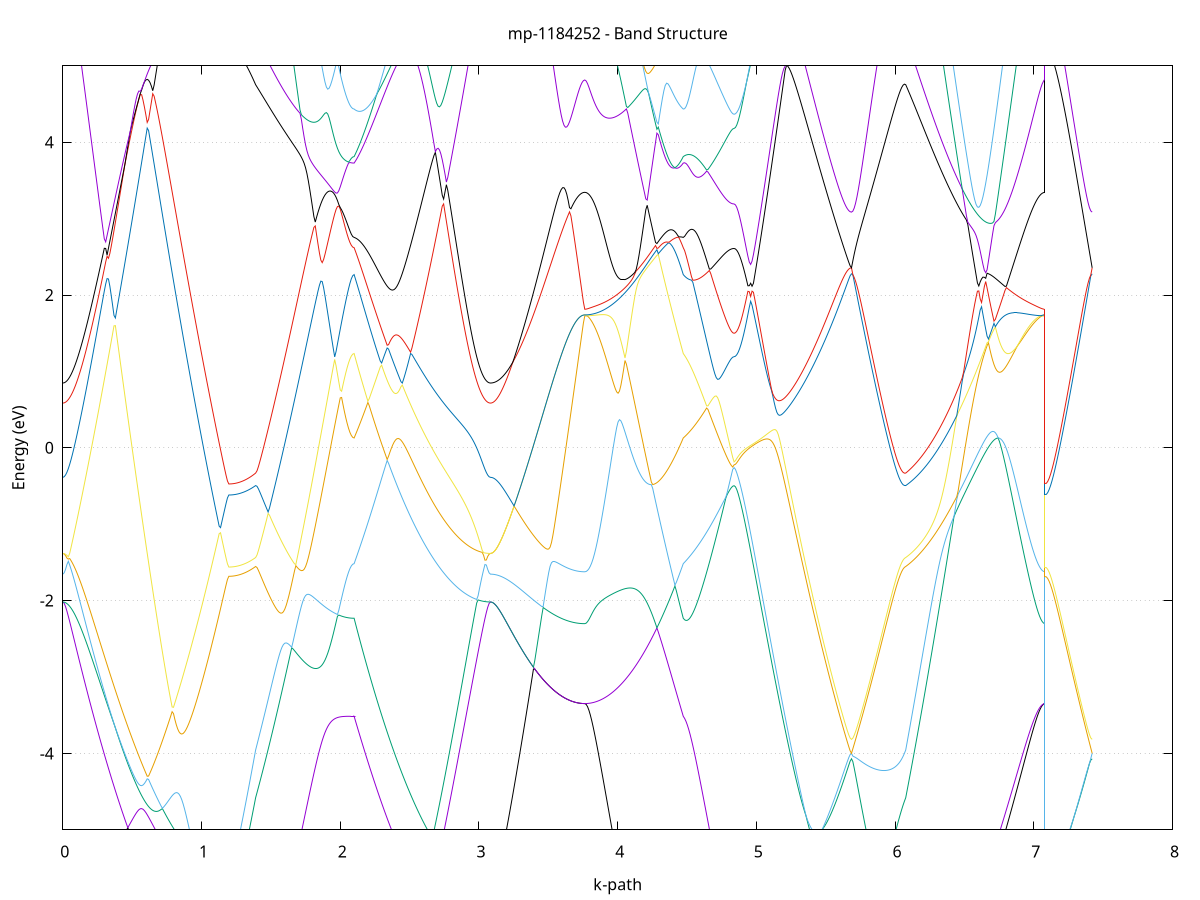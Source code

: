 set title 'mp-1184252 - Band Structure'
set xlabel 'k-path'
set ylabel 'Energy (eV)'
set grid y
set yrange [-5:5]
set terminal png size 800,600
set output 'mp-1184252_bands_gnuplot.png'
plot '-' using 1:2 with lines notitle, '-' using 1:2 with lines notitle, '-' using 1:2 with lines notitle, '-' using 1:2 with lines notitle, '-' using 1:2 with lines notitle, '-' using 1:2 with lines notitle, '-' using 1:2 with lines notitle, '-' using 1:2 with lines notitle, '-' using 1:2 with lines notitle, '-' using 1:2 with lines notitle, '-' using 1:2 with lines notitle, '-' using 1:2 with lines notitle, '-' using 1:2 with lines notitle, '-' using 1:2 with lines notitle, '-' using 1:2 with lines notitle, '-' using 1:2 with lines notitle, '-' using 1:2 with lines notitle, '-' using 1:2 with lines notitle, '-' using 1:2 with lines notitle, '-' using 1:2 with lines notitle, '-' using 1:2 with lines notitle, '-' using 1:2 with lines notitle, '-' using 1:2 with lines notitle, '-' using 1:2 with lines notitle, '-' using 1:2 with lines notitle, '-' using 1:2 with lines notitle, '-' using 1:2 with lines notitle, '-' using 1:2 with lines notitle, '-' using 1:2 with lines notitle, '-' using 1:2 with lines notitle, '-' using 1:2 with lines notitle, '-' using 1:2 with lines notitle, '-' using 1:2 with lines notitle, '-' using 1:2 with lines notitle, '-' using 1:2 with lines notitle, '-' using 1:2 with lines notitle, '-' using 1:2 with lines notitle, '-' using 1:2 with lines notitle, '-' using 1:2 with lines notitle, '-' using 1:2 with lines notitle, '-' using 1:2 with lines notitle, '-' using 1:2 with lines notitle, '-' using 1:2 with lines notitle, '-' using 1:2 with lines notitle, '-' using 1:2 with lines notitle, '-' using 1:2 with lines notitle, '-' using 1:2 with lines notitle, '-' using 1:2 with lines notitle, '-' using 1:2 with lines notitle, '-' using 1:2 with lines notitle, '-' using 1:2 with lines notitle, '-' using 1:2 with lines notitle, '-' using 1:2 with lines notitle, '-' using 1:2 with lines notitle, '-' using 1:2 with lines notitle, '-' using 1:2 with lines notitle, '-' using 1:2 with lines notitle, '-' using 1:2 with lines notitle, '-' using 1:2 with lines notitle, '-' using 1:2 with lines notitle, '-' using 1:2 with lines notitle, '-' using 1:2 with lines notitle, '-' using 1:2 with lines notitle, '-' using 1:2 with lines notitle
0.000000 -14.872577
0.009976 -14.872577
0.019951 -14.872477
0.029927 -14.872477
0.039903 -14.872377
0.049878 -14.872277
0.059854 -14.872077
0.069830 -14.871977
0.079806 -14.871777
0.089781 -14.871577
0.099757 -14.871277
0.109733 -14.871077
0.119708 -14.870777
0.129684 -14.870477
0.139660 -14.870177
0.149635 -14.869777
0.159611 -14.869477
0.169587 -14.869077
0.179563 -14.868677
0.189538 -14.868177
0.199514 -14.867777
0.209490 -14.867277
0.219465 -14.866877
0.229441 -14.866377
0.239417 -14.865777
0.249392 -14.865277
0.259368 -14.864777
0.269344 -14.864177
0.279320 -14.863677
0.289295 -14.863077
0.299271 -14.862477
0.309247 -14.861877
0.319222 -14.861277
0.329198 -14.860577
0.339174 -14.859977
0.349149 -14.859377
0.359125 -14.858677
0.369101 -14.858077
0.379077 -14.857377
0.389052 -14.856777
0.399028 -14.856077
0.409004 -14.855477
0.418979 -14.854777
0.428955 -14.854177
0.438931 -14.853577
0.448906 -14.852877
0.458882 -14.852377
0.468858 -14.851777
0.478833 -14.851277
0.488809 -14.850877
0.498785 -14.850577
0.508761 -14.850477
0.518736 -14.850677
0.528712 -14.851077
0.538688 -14.851677
0.548663 -14.852477
0.558639 -14.853477
0.568615 -14.854577
0.578590 -14.855677
0.588566 -14.856877
0.598542 -14.858077
0.608518 -14.859377
0.618493 -14.860677
0.628469 -14.861977
0.638445 -14.863277
0.648420 -14.864577
0.658396 -14.865977
0.668372 -14.867277
0.678347 -14.868677
0.688323 -14.870077
0.698299 -14.871377
0.708275 -14.872777
0.718250 -14.874177
0.728226 -14.875577
0.738202 -14.876977
0.748177 -14.878277
0.758153 -14.879677
0.768129 -14.881077
0.778104 -14.882377
0.788080 -14.883777
0.798056 -14.885077
0.808032 -14.886377
0.818007 -14.887677
0.827983 -14.888977
0.837959 -14.890277
0.847934 -14.891577
0.857910 -14.892777
0.867886 -14.893977
0.877861 -14.895177
0.887837 -14.896377
0.897813 -14.897577
0.907789 -14.898677
0.917764 -14.899777
0.927740 -14.900877
0.937716 -14.901877
0.947691 -14.902977
0.957667 -14.903877
0.967643 -14.904877
0.977618 -14.905777
0.987594 -14.906677
0.997570 -14.907577
1.007545 -14.908377
1.017521 -14.909177
1.027497 -14.909877
1.037473 -14.910577
1.047448 -14.911277
1.057424 -14.911877
1.067400 -14.912477
1.077375 -14.913077
1.087351 -14.913577
1.097327 -14.914077
1.107302 -14.914477
1.117278 -14.914877
1.127254 -14.915177
1.137230 -14.915477
1.147205 -14.915677
1.157181 -14.915877
1.167157 -14.916077
1.177132 -14.916177
1.187108 -14.916277
1.197084 -14.916277
1.197084 -14.916277
1.206740 -14.916277
1.216396 -14.916177
1.226052 -14.916077
1.235708 -14.915977
1.245364 -14.915777
1.255020 -14.915477
1.264676 -14.915277
1.274332 -14.914877
1.283988 -14.914577
1.293644 -14.914177
1.303300 -14.913777
1.312956 -14.913277
1.322612 -14.912777
1.332268 -14.912177
1.341924 -14.911577
1.351580 -14.910977
1.361236 -14.910277
1.370892 -14.909577
1.380548 -14.908877
1.390203 -14.908077
1.390203 -14.908077
1.400202 -14.907477
1.410201 -14.906877
1.420200 -14.906177
1.430198 -14.905477
1.440197 -14.904677
1.450196 -14.903877
1.460195 -14.903077
1.470193 -14.902277
1.480192 -14.901377
1.490191 -14.900477
1.500189 -14.899477
1.510188 -14.898577
1.520187 -14.897577
1.530186 -14.896477
1.540184 -14.895477
1.550183 -14.894377
1.560182 -14.893277
1.570181 -14.892177
1.580179 -14.891077
1.590178 -14.889877
1.600177 -14.888677
1.610176 -14.887477
1.620174 -14.886277
1.630173 -14.885077
1.640172 -14.883877
1.650170 -14.882677
1.660169 -14.881377
1.670168 -14.880177
1.680167 -14.878977
1.690165 -14.877677
1.700164 -14.876477
1.710163 -14.875177
1.720162 -14.873977
1.730160 -14.872677
1.740159 -14.871477
1.750158 -14.870277
1.760156 -14.868977
1.770155 -14.867777
1.780154 -14.866677
1.790153 -14.865477
1.800151 -14.864277
1.810150 -14.863177
1.820149 -14.862077
1.830148 -14.860977
1.840146 -14.859877
1.850145 -14.858877
1.860144 -14.857877
1.870142 -14.856877
1.880141 -14.855877
1.890140 -14.854977
1.900139 -14.854077
1.910137 -14.853277
1.920136 -14.852477
1.930135 -14.851777
1.940134 -14.851077
1.950132 -14.850377
1.960131 -14.849877
1.970130 -14.849377
1.980128 -14.848977
1.990127 -14.848677
2.000126 -14.848477
2.010125 -14.848377
2.020123 -14.848277
2.030122 -14.848277
2.040121 -14.848377
2.050120 -14.848377
2.060118 -14.848477
2.070117 -14.848577
2.080116 -14.848577
2.090115 -14.848577
2.100113 -14.848577
2.100113 -14.848577
2.110043 -14.848477
2.119972 -14.848377
2.129902 -14.848277
2.139831 -14.848177
2.149761 -14.848077
2.159690 -14.847977
2.169620 -14.847977
2.179549 -14.847877
2.189479 -14.847877
2.199408 -14.847777
2.209338 -14.847777
2.219267 -14.847777
2.229197 -14.847777
2.239126 -14.847777
2.249056 -14.847777
2.258986 -14.847877
2.268915 -14.847877
2.278845 -14.847977
2.288774 -14.848077
2.298704 -14.848077
2.308633 -14.848177
2.318563 -14.848277
2.328492 -14.848477
2.338422 -14.848577
2.348351 -14.848677
2.358281 -14.848877
2.368210 -14.848977
2.378140 -14.849177
2.388069 -14.849377
2.397999 -14.849577
2.407928 -14.849777
2.417858 -14.849977
2.427787 -14.850177
2.437717 -14.850377
2.447646 -14.850677
2.457576 -14.850877
2.467505 -14.851177
2.477435 -14.851377
2.487364 -14.851677
2.497294 -14.851977
2.507223 -14.852277
2.517153 -14.852577
2.527083 -14.852877
2.537012 -14.853277
2.546942 -14.853577
2.556871 -14.853977
2.566801 -14.854277
2.576730 -14.854677
2.586660 -14.854977
2.596589 -14.855377
2.606519 -14.855777
2.616448 -14.856177
2.626378 -14.856577
2.636307 -14.856977
2.646237 -14.857377
2.656166 -14.857777
2.666096 -14.858277
2.676025 -14.858677
2.685955 -14.859077
2.695884 -14.859577
2.705814 -14.859977
2.715743 -14.860477
2.725673 -14.860877
2.735602 -14.861377
2.745532 -14.861877
2.755461 -14.862277
2.765391 -14.862777
2.775320 -14.863177
2.785250 -14.863677
2.795180 -14.864177
2.805109 -14.864577
2.815039 -14.865077
2.824968 -14.865477
2.834898 -14.865977
2.844827 -14.866377
2.854757 -14.866877
2.864686 -14.867277
2.874616 -14.867677
2.884545 -14.868077
2.894475 -14.868477
2.904404 -14.868877
2.914334 -14.869177
2.924263 -14.869577
2.934193 -14.869877
2.944122 -14.870277
2.954052 -14.870577
2.963981 -14.870877
2.973911 -14.871077
2.983840 -14.871377
2.993770 -14.871577
3.003699 -14.871777
3.013629 -14.871977
3.023558 -14.872077
3.033488 -14.872277
3.043417 -14.872377
3.053347 -14.872477
3.063276 -14.872477
3.073206 -14.872577
3.083136 -14.872577
3.083136 -14.872577
3.093135 -14.872577
3.103135 -14.872577
3.113134 -14.872577
3.123134 -14.872577
3.133133 -14.872577
3.143133 -14.872577
3.153133 -14.872577
3.163132 -14.872577
3.173132 -14.872477
3.183131 -14.872477
3.193131 -14.872477
3.203130 -14.872477
3.213130 -14.872477
3.223130 -14.872477
3.233129 -14.872477
3.243129 -14.872477
3.253128 -14.872477
3.263128 -14.872377
3.273128 -14.872377
3.283127 -14.872377
3.293127 -14.872377
3.303126 -14.872377
3.313126 -14.872377
3.323125 -14.872377
3.333125 -14.872377
3.343125 -14.872377
3.353124 -14.872277
3.363124 -14.872277
3.373123 -14.872277
3.383123 -14.872277
3.393122 -14.872277
3.403122 -14.872277
3.413122 -14.872277
3.423121 -14.872277
3.433121 -14.872277
3.443120 -14.872277
3.453120 -14.872277
3.463120 -14.872277
3.473119 -14.872277
3.483119 -14.872277
3.493118 -14.872277
3.503118 -14.872277
3.513117 -14.872277
3.523117 -14.872277
3.533117 -14.872277
3.543116 -14.872277
3.553116 -14.872277
3.563115 -14.872277
3.573115 -14.872277
3.583114 -14.872277
3.593114 -14.872277
3.603114 -14.872277
3.613113 -14.872277
3.623113 -14.872277
3.633112 -14.872277
3.643112 -14.872277
3.653112 -14.872277
3.663111 -14.872377
3.673111 -14.872377
3.683110 -14.872377
3.693110 -14.872377
3.703109 -14.872377
3.713109 -14.872377
3.723109 -14.872377
3.733108 -14.872377
3.743108 -14.872377
3.753107 -14.872377
3.763107 -14.872377
3.763107 -14.872377
3.773106 -14.872377
3.783104 -14.872277
3.793103 -14.872277
3.803102 -14.872177
3.813101 -14.871977
3.823099 -14.871877
3.833098 -14.871677
3.843097 -14.871477
3.853095 -14.871277
3.863094 -14.870977
3.873093 -14.870777
3.883092 -14.870477
3.893090 -14.870077
3.903089 -14.869777
3.913088 -14.869477
3.923087 -14.869077
3.933085 -14.868677
3.943084 -14.868277
3.953083 -14.867877
3.963081 -14.867377
3.973080 -14.866977
3.983079 -14.866477
3.993078 -14.866077
4.003076 -14.865577
4.013075 -14.865077
4.023074 -14.864677
4.033073 -14.864177
4.043071 -14.863677
4.053070 -14.863177
4.063069 -14.862677
4.073067 -14.862177
4.083066 -14.861677
4.093065 -14.861277
4.103064 -14.860777
4.113062 -14.860277
4.123061 -14.859777
4.133060 -14.859277
4.143059 -14.858877
4.153057 -14.858377
4.163056 -14.857977
4.173055 -14.857477
4.183053 -14.857077
4.193052 -14.856677
4.203051 -14.856277
4.213050 -14.855777
4.223048 -14.855377
4.233047 -14.854977
4.243046 -14.854677
4.253045 -14.854277
4.263043 -14.853877
4.273042 -14.853577
4.283041 -14.853177
4.293040 -14.852877
4.303038 -14.852577
4.313037 -14.852177
4.323036 -14.851877
4.333034 -14.851577
4.343033 -14.851377
4.353032 -14.851077
4.363031 -14.850777
4.373029 -14.850577
4.383028 -14.850277
4.393027 -14.850077
4.403026 -14.849877
4.413024 -14.849677
4.423023 -14.849477
4.433022 -14.849277
4.443020 -14.849077
4.453019 -14.848877
4.463018 -14.848777
4.473017 -14.848577
4.473017 -14.848577
4.482919 -14.848577
4.492821 -14.848577
4.502724 -14.848477
4.512626 -14.848477
4.522528 -14.848477
4.532430 -14.848577
4.542333 -14.848577
4.552235 -14.848677
4.562137 -14.848677
4.572040 -14.848777
4.581942 -14.848877
4.591844 -14.848877
4.601746 -14.848977
4.611649 -14.849077
4.621551 -14.849177
4.631453 -14.849377
4.641356 -14.849477
4.651258 -14.849577
4.661160 -14.849677
4.671063 -14.849777
4.680965 -14.849877
4.690867 -14.849977
4.700769 -14.850077
4.710672 -14.850177
4.720574 -14.850277
4.730476 -14.850377
4.740379 -14.850477
4.750281 -14.850477
4.760183 -14.850577
4.770085 -14.850677
4.779988 -14.850677
4.789890 -14.850777
4.799792 -14.850777
4.809695 -14.850777
4.819597 -14.850877
4.829499 -14.850877
4.839401 -14.850877
4.839401 -14.850877
4.849360 -14.850877
4.859318 -14.850777
4.869277 -14.850777
4.879235 -14.850677
4.889194 -14.850577
4.899152 -14.850477
4.909110 -14.850277
4.919069 -14.850177
4.929027 -14.849977
4.938986 -14.849777
4.948944 -14.849577
4.958903 -14.849277
4.968861 -14.849777
4.978819 -14.850477
4.988778 -14.851177
4.998736 -14.851877
5.008695 -14.852677
5.018653 -14.853477
5.028612 -14.854377
5.038570 -14.855277
5.048528 -14.856177
5.058487 -14.857177
5.068445 -14.858177
5.078404 -14.859277
5.088362 -14.860277
5.098321 -14.861377
5.108279 -14.862477
5.118237 -14.863677
5.128196 -14.864777
5.138154 -14.865977
5.148113 -14.867177
5.158071 -14.868477
5.168029 -14.869677
5.177988 -14.870977
5.187946 -14.872177
5.197905 -14.873477
5.207863 -14.874777
5.217822 -14.876077
5.227780 -14.877377
5.237738 -14.878677
5.247697 -14.879977
5.257655 -14.881277
5.267614 -14.882577
5.277572 -14.883877
5.287531 -14.885177
5.297489 -14.886477
5.307447 -14.887777
5.317406 -14.888977
5.327364 -14.890277
5.337323 -14.891477
5.347281 -14.892677
5.357240 -14.893877
5.367198 -14.895077
5.377156 -14.896277
5.387115 -14.897377
5.397073 -14.898577
5.407032 -14.899677
5.416990 -14.900677
5.426948 -14.901777
5.436907 -14.902777
5.446865 -14.903777
5.456824 -14.904677
5.466782 -14.905677
5.476741 -14.906577
5.486699 -14.907377
5.496657 -14.908177
5.506616 -14.908977
5.516574 -14.909777
5.526533 -14.910477
5.536491 -14.911077
5.546450 -14.911777
5.556408 -14.912377
5.566366 -14.912877
5.576325 -14.913377
5.586283 -14.913877
5.596242 -14.914277
5.606200 -14.914677
5.616159 -14.914977
5.626117 -14.915277
5.636075 -14.915577
5.646034 -14.915777
5.655992 -14.915877
5.665951 -14.915977
5.675909 -14.916077
5.685868 -14.916077
5.685868 -14.916077
5.695643 -14.916077
5.705418 -14.916077
5.715193 -14.916077
5.724968 -14.916077
5.734743 -14.915977
5.744518 -14.915977
5.754294 -14.915877
5.764069 -14.915777
5.773844 -14.915677
5.783619 -14.915577
5.793394 -14.915477
5.803169 -14.915377
5.812944 -14.915277
5.822720 -14.915077
5.832495 -14.914977
5.842270 -14.914777
5.852045 -14.914677
5.861820 -14.914477
5.871595 -14.914277
5.881370 -14.914077
5.891146 -14.913877
5.900921 -14.913677
5.910696 -14.913477
5.920471 -14.913177
5.930246 -14.912977
5.940021 -14.912677
5.949796 -14.912377
5.959572 -14.912177
5.969347 -14.911877
5.979122 -14.911577
5.988897 -14.911277
5.998672 -14.910977
6.008447 -14.910577
6.018222 -14.910277
6.027998 -14.909977
6.037773 -14.909577
6.047548 -14.909177
6.057323 -14.908877
6.067098 -14.908477
6.076873 -14.908077
6.076873 -14.908077
6.086813 -14.907277
6.096754 -14.906377
6.106694 -14.905477
6.116634 -14.904577
6.126574 -14.903577
6.136515 -14.902577
6.146455 -14.901577
6.156395 -14.900477
6.166335 -14.899477
6.176276 -14.898377
6.186216 -14.897177
6.196156 -14.896077
6.206096 -14.894877
6.216037 -14.893677
6.225977 -14.892477
6.235917 -14.891277
6.245857 -14.890077
6.255798 -14.888777
6.265738 -14.887477
6.275678 -14.886177
6.285618 -14.884977
6.295558 -14.883677
6.305499 -14.882377
6.315439 -14.880977
6.325379 -14.879677
6.335319 -14.878377
6.345260 -14.877077
6.355200 -14.875777
6.365140 -14.874477
6.375080 -14.873177
6.385021 -14.871877
6.394961 -14.870577
6.404901 -14.869277
6.414841 -14.867977
6.424782 -14.866777
6.434722 -14.865477
6.444662 -14.864277
6.454602 -14.863177
6.464543 -14.861977
6.474483 -14.860877
6.484423 -14.859777
6.494363 -14.858777
6.504303 -14.857777
6.514244 -14.856877
6.524184 -14.855977
6.534124 -14.855177
6.544064 -14.854577
6.554005 -14.853977
6.563945 -14.853477
6.573885 -14.853177
6.583825 -14.852977
6.593766 -14.852877
6.603706 -14.852877
6.613646 -14.853077
6.623586 -14.853277
6.633527 -14.853577
6.643467 -14.853977
6.653407 -14.854377
6.663347 -14.854777
6.673288 -14.855277
6.683228 -14.855777
6.693168 -14.856377
6.703108 -14.856977
6.713048 -14.857477
6.722989 -14.858077
6.732929 -14.858677
6.742869 -14.859277
6.752809 -14.859877
6.762750 -14.860477
6.772690 -14.861177
6.782630 -14.861777
6.792570 -14.862277
6.802511 -14.862877
6.812451 -14.863477
6.822391 -14.864077
6.832331 -14.864577
6.842272 -14.865177
6.852212 -14.865677
6.862152 -14.866177
6.872092 -14.866777
6.882033 -14.867177
6.891973 -14.867677
6.901913 -14.868177
6.911853 -14.868577
6.921793 -14.868977
6.931734 -14.869377
6.941674 -14.869777
6.951614 -14.870077
6.961554 -14.870377
6.971495 -14.870677
6.981435 -14.870977
6.991375 -14.871277
7.001315 -14.871477
7.011256 -14.871677
7.021196 -14.871877
7.031136 -14.871977
7.041076 -14.872177
7.051017 -14.872277
7.060957 -14.872277
7.070897 -14.872377
7.080837 -14.872377
7.080837 -14.916277
7.090837 -14.916277
7.100836 -14.916277
7.110836 -14.916277
7.120836 -14.916277
7.130835 -14.916277
7.140835 -14.916277
7.150834 -14.916277
7.160834 -14.916277
7.170833 -14.916277
7.180833 -14.916277
7.190833 -14.916277
7.200832 -14.916277
7.210832 -14.916277
7.220831 -14.916177
7.230831 -14.916177
7.240831 -14.916177
7.250830 -14.916177
7.260830 -14.916177
7.270829 -14.916177
7.280829 -14.916177
7.290828 -14.916177
7.300828 -14.916177
7.310828 -14.916177
7.320827 -14.916177
7.330827 -14.916177
7.340826 -14.916177
7.350826 -14.916177
7.360825 -14.916077
7.370825 -14.916077
7.380825 -14.916077
7.390824 -14.916077
7.400824 -14.916077
7.410823 -14.916077
7.420823 -14.916077
e
0.000000 -14.828377
0.009976 -14.828377
0.019951 -14.828277
0.029927 -14.828277
0.039903 -14.828177
0.049878 -14.828077
0.059854 -14.827877
0.069830 -14.827677
0.079806 -14.827477
0.089781 -14.827277
0.099757 -14.827077
0.109733 -14.826777
0.119708 -14.826477
0.129684 -14.826177
0.139660 -14.825777
0.149635 -14.825377
0.159611 -14.824977
0.169587 -14.824577
0.179563 -14.824177
0.189538 -14.823677
0.199514 -14.823177
0.209490 -14.822677
0.219465 -14.822077
0.229441 -14.821577
0.239417 -14.821677
0.249392 -14.822277
0.259368 -14.822877
0.269344 -14.823477
0.279320 -14.824077
0.289295 -14.824677
0.299271 -14.825377
0.309247 -14.826077
0.319222 -14.826777
0.329198 -14.827577
0.339174 -14.828277
0.349149 -14.829077
0.359125 -14.829877
0.369101 -14.830777
0.379077 -14.831577
0.389052 -14.832477
0.399028 -14.833377
0.409004 -14.834277
0.418979 -14.835277
0.428955 -14.836177
0.438931 -14.837177
0.448906 -14.838077
0.458882 -14.839077
0.468858 -14.839977
0.478833 -14.840877
0.488809 -14.841677
0.498785 -14.842377
0.508761 -14.842977
0.518736 -14.843377
0.528712 -14.843477
0.538688 -14.843277
0.548663 -14.843077
0.558639 -14.842577
0.568615 -14.842177
0.578590 -14.841577
0.588566 -14.840977
0.598542 -14.840377
0.608518 -14.839777
0.618493 -14.839177
0.628469 -14.838577
0.638445 -14.837877
0.648420 -14.837277
0.658396 -14.836677
0.668372 -14.835977
0.678347 -14.835377
0.688323 -14.834777
0.698299 -14.834177
0.708275 -14.833577
0.718250 -14.832977
0.728226 -14.832377
0.738202 -14.831777
0.748177 -14.831177
0.758153 -14.830577
0.768129 -14.830077
0.778104 -14.830377
0.788080 -14.830777
0.798056 -14.831177
0.808032 -14.831577
0.818007 -14.831977
0.827983 -14.832277
0.837959 -14.832677
0.847934 -14.833077
0.857910 -14.833377
0.867886 -14.833777
0.877861 -14.834077
0.887837 -14.834477
0.897813 -14.834777
0.907789 -14.835077
0.917764 -14.835377
0.927740 -14.835677
0.937716 -14.835977
0.947691 -14.836277
0.957667 -14.836577
0.967643 -14.836877
0.977618 -14.837077
0.987594 -14.837377
0.997570 -14.837577
1.007545 -14.837777
1.017521 -14.838077
1.027497 -14.838277
1.037473 -14.838477
1.047448 -14.838577
1.057424 -14.838777
1.067400 -14.838977
1.077375 -14.839077
1.087351 -14.839277
1.097327 -14.839377
1.107302 -14.839477
1.117278 -14.839577
1.127254 -14.839677
1.137230 -14.839777
1.147205 -14.839777
1.157181 -14.839877
1.167157 -14.839877
1.177132 -14.839977
1.187108 -14.839977
1.197084 -14.839977
1.197084 -14.839977
1.206740 -14.839977
1.216396 -14.839977
1.226052 -14.839977
1.235708 -14.839977
1.245364 -14.839877
1.255020 -14.839877
1.264676 -14.839877
1.274332 -14.839777
1.283988 -14.839777
1.293644 -14.839677
1.303300 -14.839677
1.312956 -14.839577
1.322612 -14.839577
1.332268 -14.839477
1.341924 -14.839377
1.351580 -14.839277
1.361236 -14.839177
1.370892 -14.839077
1.380548 -14.838977
1.390203 -14.838877
1.390203 -14.838877
1.400202 -14.838877
1.410201 -14.838777
1.420200 -14.838677
1.430198 -14.838577
1.440197 -14.838477
1.450196 -14.838377
1.460195 -14.838277
1.470193 -14.838277
1.480192 -14.838177
1.490191 -14.838077
1.500189 -14.837977
1.510188 -14.837977
1.520187 -14.837877
1.530186 -14.837877
1.540184 -14.837877
1.550183 -14.837777
1.560182 -14.837777
1.570181 -14.837777
1.580179 -14.837777
1.590178 -14.837777
1.600177 -14.837777
1.610176 -14.837877
1.620174 -14.837877
1.630173 -14.837877
1.640172 -14.837977
1.650170 -14.837977
1.660169 -14.838077
1.670168 -14.838177
1.680167 -14.838277
1.690165 -14.838277
1.700164 -14.838377
1.710163 -14.838477
1.720162 -14.838577
1.730160 -14.838677
1.740159 -14.838777
1.750158 -14.838877
1.760156 -14.838977
1.770155 -14.839077
1.780154 -14.839177
1.790153 -14.839277
1.800151 -14.839377
1.810150 -14.839477
1.820149 -14.839577
1.830148 -14.839677
1.840146 -14.839777
1.850145 -14.839877
1.860144 -14.839977
1.870142 -14.840477
1.880141 -14.840977
1.890140 -14.841477
1.900139 -14.841977
1.910137 -14.842477
1.920136 -14.842877
1.930135 -14.843277
1.940134 -14.843677
1.950132 -14.843977
1.960131 -14.844277
1.970130 -14.844577
1.980128 -14.844677
1.990127 -14.844777
2.000126 -14.844777
2.010125 -14.844677
2.020123 -14.844577
2.030122 -14.844377
2.040121 -14.844277
2.050120 -14.844077
2.060118 -14.843977
2.070117 -14.843777
2.080116 -14.843777
2.090115 -14.843677
2.100113 -14.843677
2.100113 -14.843677
2.110043 -14.843877
2.119972 -14.844177
2.129902 -14.844377
2.139831 -14.844577
2.149761 -14.844777
2.159690 -14.844977
2.169620 -14.845077
2.179549 -14.845177
2.189479 -14.845277
2.199408 -14.845377
2.209338 -14.845477
2.219267 -14.845477
2.229197 -14.845577
2.239126 -14.845577
2.249056 -14.845577
2.258986 -14.845477
2.268915 -14.845477
2.278845 -14.845377
2.288774 -14.845277
2.298704 -14.845177
2.308633 -14.845077
2.318563 -14.844877
2.328492 -14.844677
2.338422 -14.844477
2.348351 -14.844277
2.358281 -14.844077
2.368210 -14.843777
2.378140 -14.843577
2.388069 -14.843277
2.397999 -14.842977
2.407928 -14.842677
2.417858 -14.842277
2.427787 -14.841977
2.437717 -14.841577
2.447646 -14.841177
2.457576 -14.840877
2.467505 -14.840377
2.477435 -14.839977
2.487364 -14.839577
2.497294 -14.839077
2.507223 -14.838677
2.517153 -14.838177
2.527083 -14.837677
2.537012 -14.837177
2.546942 -14.836677
2.556871 -14.836177
2.566801 -14.835677
2.576730 -14.835177
2.586660 -14.834677
2.596589 -14.834077
2.606519 -14.833577
2.616448 -14.832977
2.626378 -14.832477
2.636307 -14.831877
2.646237 -14.831377
2.656166 -14.830777
2.666096 -14.830277
2.676025 -14.829677
2.685955 -14.829177
2.695884 -14.828577
2.705814 -14.828077
2.715743 -14.827477
2.725673 -14.826977
2.735602 -14.826377
2.745532 -14.825877
2.755461 -14.825377
2.765391 -14.824877
2.775320 -14.824377
2.785250 -14.823877
2.795180 -14.823377
2.805109 -14.822877
2.815039 -14.822377
2.824968 -14.821877
2.834898 -14.821477
2.844827 -14.821077
2.854757 -14.821477
2.864686 -14.822077
2.874616 -14.822677
2.884545 -14.823177
2.894475 -14.823677
2.904404 -14.824177
2.914334 -14.824577
2.924263 -14.824977
2.934193 -14.825377
2.944122 -14.825777
2.954052 -14.826177
2.963981 -14.826477
2.973911 -14.826777
2.983840 -14.827077
2.993770 -14.827277
3.003699 -14.827477
3.013629 -14.827677
3.023558 -14.827877
3.033488 -14.828077
3.043417 -14.828177
3.053347 -14.828277
3.063276 -14.828277
3.073206 -14.828377
3.083136 -14.828377
3.083136 -14.828377
3.093135 -14.828377
3.103135 -14.828377
3.113134 -14.828377
3.123134 -14.828377
3.133133 -14.828377
3.143133 -14.828377
3.153133 -14.828377
3.163132 -14.828377
3.173132 -14.828477
3.183131 -14.828477
3.193131 -14.828477
3.203130 -14.828477
3.213130 -14.828477
3.223130 -14.828577
3.233129 -14.828577
3.243129 -14.828577
3.253128 -14.828677
3.263128 -14.828677
3.273128 -14.828677
3.283127 -14.828677
3.293127 -14.828777
3.303126 -14.828777
3.313126 -14.828877
3.323125 -14.828877
3.333125 -14.828877
3.343125 -14.828977
3.353124 -14.828977
3.363124 -14.829077
3.373123 -14.829077
3.383123 -14.829077
3.393122 -14.829177
3.403122 -14.829177
3.413122 -14.829277
3.423121 -14.829277
3.433121 -14.829377
3.443120 -14.829377
3.453120 -14.829377
3.463120 -14.829477
3.473119 -14.829477
3.483119 -14.829577
3.493118 -14.829577
3.503118 -14.829577
3.513117 -14.829677
3.523117 -14.829677
3.533117 -14.829777
3.543116 -14.829777
3.553116 -14.829777
3.563115 -14.829877
3.573115 -14.829877
3.583114 -14.829877
3.593114 -14.829977
3.603114 -14.829977
3.613113 -14.829977
3.623113 -14.829977
3.633112 -14.830077
3.643112 -14.830077
3.653112 -14.830077
3.663111 -14.830077
3.673111 -14.830177
3.683110 -14.830177
3.693110 -14.830177
3.703109 -14.830177
3.713109 -14.830177
3.723109 -14.830177
3.733108 -14.830177
3.743108 -14.830177
3.753107 -14.830177
3.763107 -14.830177
3.763107 -14.830177
3.773106 -14.830177
3.783104 -14.830177
3.793103 -14.830077
3.803102 -14.829977
3.813101 -14.829877
3.823099 -14.829777
3.833098 -14.829577
3.843097 -14.829377
3.853095 -14.829177
3.863094 -14.828877
3.873093 -14.828577
3.883092 -14.828277
3.893090 -14.827977
3.903089 -14.827577
3.913088 -14.827177
3.923087 -14.826777
3.933085 -14.826377
3.943084 -14.825877
3.953083 -14.825377
3.963081 -14.824877
3.973080 -14.824277
3.983079 -14.823777
3.993078 -14.823177
4.003076 -14.822477
4.013075 -14.821877
4.023074 -14.821777
4.033073 -14.822277
4.043071 -14.822777
4.053070 -14.823277
4.063069 -14.823777
4.073067 -14.824277
4.083066 -14.824777
4.093065 -14.825277
4.103064 -14.825777
4.113062 -14.826377
4.123061 -14.826877
4.133060 -14.827477
4.143059 -14.827977
4.153057 -14.828577
4.163056 -14.829177
4.173055 -14.829677
4.183053 -14.830277
4.193052 -14.830777
4.203051 -14.831377
4.213050 -14.831977
4.223048 -14.832477
4.233047 -14.833077
4.243046 -14.833577
4.253045 -14.834177
4.263043 -14.834677
4.273042 -14.835277
4.283041 -14.835777
4.293040 -14.836277
4.303038 -14.836777
4.313037 -14.837277
4.323036 -14.837777
4.333034 -14.838277
4.343033 -14.838777
4.353032 -14.839177
4.363031 -14.839677
4.373029 -14.840077
4.383028 -14.840577
4.393027 -14.840977
4.403026 -14.841377
4.413024 -14.841677
4.423023 -14.842077
4.433022 -14.842477
4.443020 -14.842777
4.453019 -14.843077
4.463018 -14.843377
4.473017 -14.843677
4.473017 -14.843677
4.482919 -14.843777
4.492821 -14.843877
4.502724 -14.843977
4.512626 -14.844077
4.522528 -14.844177
4.532430 -14.844177
4.542333 -14.844277
4.552235 -14.844377
4.562137 -14.844477
4.572040 -14.844577
4.581942 -14.844577
4.591844 -14.844677
4.601746 -14.844777
4.611649 -14.844777
4.621551 -14.844877
4.631453 -14.844977
4.641356 -14.844977
4.651258 -14.845077
4.661160 -14.845077
4.671063 -14.845177
4.680965 -14.845177
4.690867 -14.845277
4.700769 -14.845277
4.710672 -14.845377
4.720574 -14.845377
4.730476 -14.845377
4.740379 -14.845477
4.750281 -14.845477
4.760183 -14.845477
4.770085 -14.845477
4.779988 -14.845477
4.789890 -14.845577
4.799792 -14.845577
4.809695 -14.845577
4.819597 -14.845577
4.829499 -14.845577
4.839401 -14.845577
4.839401 -14.845577
4.849360 -14.845577
4.859318 -14.845677
4.869277 -14.845777
4.879235 -14.845977
4.889194 -14.846177
4.899152 -14.846477
4.909110 -14.846777
4.919069 -14.847177
4.929027 -14.847577
4.938986 -14.848077
4.948944 -14.848577
4.958903 -14.849177
4.968861 -14.849077
4.978819 -14.848777
4.988778 -14.848577
4.998736 -14.848277
5.008695 -14.847977
5.018653 -14.847677
5.028612 -14.847377
5.038570 -14.847077
5.048528 -14.846677
5.058487 -14.846377
5.068445 -14.846077
5.078404 -14.845777
5.088362 -14.845377
5.098321 -14.845077
5.108279 -14.844777
5.118237 -14.844477
5.128196 -14.844077
5.138154 -14.843777
5.148113 -14.843477
5.158071 -14.843177
5.168029 -14.842877
5.177988 -14.842577
5.187946 -14.842277
5.197905 -14.841977
5.207863 -14.841677
5.217822 -14.841377
5.227780 -14.841077
5.237738 -14.840777
5.247697 -14.840477
5.257655 -14.840177
5.267614 -14.839877
5.277572 -14.839677
5.287531 -14.839377
5.297489 -14.839077
5.307447 -14.838877
5.317406 -14.838577
5.327364 -14.838377
5.337323 -14.838077
5.347281 -14.837877
5.357240 -14.837577
5.367198 -14.837377
5.377156 -14.837177
5.387115 -14.836977
5.397073 -14.836677
5.407032 -14.836477
5.416990 -14.836277
5.426948 -14.836077
5.436907 -14.835877
5.446865 -14.835677
5.456824 -14.835577
5.466782 -14.835377
5.476741 -14.835177
5.486699 -14.834977
5.496657 -14.834877
5.506616 -14.834677
5.516574 -14.834577
5.526533 -14.834477
5.536491 -14.834277
5.546450 -14.834177
5.556408 -14.834077
5.566366 -14.833977
5.576325 -14.833877
5.586283 -14.833777
5.596242 -14.833677
5.606200 -14.833677
5.616159 -14.833577
5.626117 -14.833577
5.636075 -14.833477
5.646034 -14.833477
5.655992 -14.833377
5.665951 -14.833377
5.675909 -14.833377
5.685868 -14.833377
5.685868 -14.833377
5.695643 -14.833677
5.705418 -14.833877
5.715193 -14.834177
5.724968 -14.834377
5.734743 -14.834677
5.744518 -14.834877
5.754294 -14.835177
5.764069 -14.835377
5.773844 -14.835677
5.783619 -14.835877
5.793394 -14.836077
5.803169 -14.836277
5.812944 -14.836577
5.822720 -14.836777
5.832495 -14.836977
5.842270 -14.837177
5.852045 -14.837377
5.861820 -14.837477
5.871595 -14.837677
5.881370 -14.837877
5.891146 -14.837977
5.900921 -14.838177
5.910696 -14.838277
5.920471 -14.838377
5.930246 -14.838477
5.940021 -14.838577
5.949796 -14.838677
5.959572 -14.838777
5.969347 -14.838877
5.979122 -14.838877
5.988897 -14.838977
5.998672 -14.838977
6.008447 -14.839077
6.018222 -14.839077
6.027998 -14.839077
6.037773 -14.839077
6.047548 -14.839077
6.057323 -14.838977
6.067098 -14.838977
6.076873 -14.838877
6.076873 -14.838877
6.086813 -14.838777
6.096754 -14.838677
6.106694 -14.838577
6.116634 -14.838377
6.126574 -14.838277
6.136515 -14.838077
6.146455 -14.837977
6.156395 -14.837777
6.166335 -14.837577
6.176276 -14.837477
6.186216 -14.837277
6.196156 -14.837077
6.206096 -14.836877
6.216037 -14.836577
6.225977 -14.836377
6.235917 -14.836177
6.245857 -14.835977
6.255798 -14.835677
6.265738 -14.835377
6.275678 -14.835177
6.285618 -14.834877
6.295558 -14.834577
6.305499 -14.834277
6.315439 -14.833977
6.325379 -14.833677
6.335319 -14.833377
6.345260 -14.833077
6.355200 -14.832677
6.365140 -14.832377
6.375080 -14.831977
6.385021 -14.831677
6.394961 -14.831477
6.404901 -14.831977
6.414841 -14.832477
6.424782 -14.832977
6.434722 -14.833477
6.444662 -14.833977
6.454602 -14.834477
6.464543 -14.834877
6.474483 -14.835377
6.484423 -14.835777
6.494363 -14.836277
6.504303 -14.836577
6.514244 -14.836977
6.524184 -14.837277
6.534124 -14.837477
6.544064 -14.837677
6.554005 -14.837677
6.563945 -14.837677
6.573885 -14.837577
6.583825 -14.837377
6.593766 -14.837077
6.603706 -14.836677
6.613646 -14.836177
6.623586 -14.835577
6.633527 -14.834977
6.643467 -14.834377
6.653407 -14.833677
6.663347 -14.832977
6.673288 -14.832277
6.683228 -14.831577
6.693168 -14.830777
6.703108 -14.830077
6.713048 -14.829377
6.722989 -14.828677
6.732929 -14.827977
6.742869 -14.827277
6.752809 -14.826577
6.762750 -14.825877
6.772690 -14.825277
6.782630 -14.824677
6.792570 -14.823977
6.802511 -14.823377
6.812451 -14.822877
6.822391 -14.822277
6.832331 -14.822177
6.842272 -14.822777
6.852212 -14.823377
6.862152 -14.823977
6.872092 -14.824477
6.882033 -14.825077
6.891973 -14.825577
6.901913 -14.825977
6.911853 -14.826477
6.921793 -14.826877
6.931734 -14.827277
6.941674 -14.827677
6.951614 -14.827977
6.961554 -14.828377
6.971495 -14.828677
6.981435 -14.828877
6.991375 -14.829177
7.001315 -14.829377
7.011256 -14.829577
7.021196 -14.829777
7.031136 -14.829877
7.041076 -14.829977
7.051017 -14.830077
7.060957 -14.830177
7.070897 -14.830177
7.080837 -14.830177
7.080837 -14.839977
7.090837 -14.839977
7.100836 -14.839977
7.110836 -14.839877
7.120836 -14.839877
7.130835 -14.839777
7.140835 -14.839677
7.150834 -14.839677
7.160834 -14.839577
7.170833 -14.839377
7.180833 -14.839277
7.190833 -14.839177
7.200832 -14.838977
7.210832 -14.838777
7.220831 -14.838677
7.230831 -14.838477
7.240831 -14.838277
7.250830 -14.838077
7.260830 -14.837877
7.270829 -14.837577
7.280829 -14.837377
7.290828 -14.837077
7.300828 -14.836877
7.310828 -14.836577
7.320827 -14.836377
7.330827 -14.836077
7.340826 -14.835777
7.350826 -14.835477
7.360825 -14.835177
7.370825 -14.834877
7.380825 -14.834577
7.390824 -14.834277
7.400824 -14.833977
7.410823 -14.833677
7.420823 -14.833377
e
0.000000 -14.815477
0.009976 -14.815477
0.019951 -14.815477
0.029927 -14.815577
0.039903 -14.815677
0.049878 -14.815777
0.059854 -14.815877
0.069830 -14.815977
0.079806 -14.816177
0.089781 -14.816377
0.099757 -14.816577
0.109733 -14.816777
0.119708 -14.816977
0.129684 -14.817277
0.139660 -14.817577
0.149635 -14.817877
0.159611 -14.818177
0.169587 -14.818577
0.179563 -14.818977
0.189538 -14.819377
0.199514 -14.819777
0.209490 -14.820177
0.219465 -14.820677
0.229441 -14.821177
0.239417 -14.820977
0.249392 -14.820277
0.259368 -14.819677
0.269344 -14.818977
0.279320 -14.818377
0.289295 -14.817677
0.299271 -14.816877
0.309247 -14.816177
0.319222 -14.815377
0.329198 -14.814577
0.339174 -14.813777
0.349149 -14.812977
0.359125 -14.812977
0.369101 -14.813377
0.379077 -14.813677
0.389052 -14.814077
0.399028 -14.814377
0.409004 -14.814777
0.418979 -14.815177
0.428955 -14.815577
0.438931 -14.815877
0.448906 -14.816277
0.458882 -14.816677
0.468858 -14.817077
0.478833 -14.817477
0.488809 -14.817977
0.498785 -14.818377
0.508761 -14.818777
0.518736 -14.819177
0.528712 -14.819577
0.538688 -14.820077
0.548663 -14.820477
0.558639 -14.820877
0.568615 -14.821377
0.578590 -14.821777
0.588566 -14.822177
0.598542 -14.822677
0.608518 -14.823077
0.618493 -14.823477
0.628469 -14.823977
0.638445 -14.824377
0.648420 -14.824877
0.658396 -14.825277
0.668372 -14.825677
0.678347 -14.826177
0.688323 -14.826577
0.698299 -14.826977
0.708275 -14.827477
0.718250 -14.827877
0.728226 -14.828277
0.738202 -14.828677
0.748177 -14.829177
0.758153 -14.829577
0.768129 -14.829977
0.778104 -14.829477
0.788080 -14.828977
0.798056 -14.828377
0.808032 -14.827877
0.818007 -14.827377
0.827983 -14.826877
0.837959 -14.826377
0.847934 -14.825877
0.857910 -14.825377
0.867886 -14.824977
0.877861 -14.824677
0.887837 -14.824777
0.897813 -14.824877
0.907789 -14.825077
0.917764 -14.825177
0.927740 -14.825277
0.937716 -14.825377
0.947691 -14.825477
0.957667 -14.825577
0.967643 -14.825677
0.977618 -14.825777
0.987594 -14.825877
0.997570 -14.825977
1.007545 -14.825977
1.017521 -14.826077
1.027497 -14.826177
1.037473 -14.826177
1.047448 -14.826277
1.057424 -14.826377
1.067400 -14.826377
1.077375 -14.826477
1.087351 -14.826477
1.097327 -14.826477
1.107302 -14.826577
1.117278 -14.826577
1.127254 -14.826577
1.137230 -14.826677
1.147205 -14.826677
1.157181 -14.826677
1.167157 -14.826677
1.177132 -14.826677
1.187108 -14.826677
1.197084 -14.826677
1.197084 -14.826677
1.206740 -14.826677
1.216396 -14.826677
1.226052 -14.826677
1.235708 -14.826677
1.245364 -14.826577
1.255020 -14.826577
1.264676 -14.826477
1.274332 -14.826477
1.283988 -14.826377
1.293644 -14.826277
1.303300 -14.826277
1.312956 -14.826177
1.322612 -14.826077
1.332268 -14.825977
1.341924 -14.825877
1.351580 -14.825677
1.361236 -14.825577
1.370892 -14.825477
1.380548 -14.825277
1.390203 -14.825177
1.390203 -14.825177
1.400202 -14.825077
1.410201 -14.824877
1.420200 -14.824777
1.430198 -14.824677
1.440197 -14.824477
1.450196 -14.824277
1.460195 -14.824077
1.470193 -14.823877
1.480192 -14.823677
1.490191 -14.823477
1.500189 -14.823177
1.510188 -14.822877
1.520187 -14.822577
1.530186 -14.822777
1.540184 -14.823177
1.550183 -14.823577
1.560182 -14.823877
1.570181 -14.824277
1.580179 -14.824777
1.590178 -14.825177
1.600177 -14.825577
1.610176 -14.826077
1.620174 -14.826477
1.630173 -14.826977
1.640172 -14.827477
1.650170 -14.827977
1.660169 -14.828477
1.670168 -14.828977
1.680167 -14.829577
1.690165 -14.830077
1.700164 -14.830677
1.710163 -14.831277
1.720162 -14.831777
1.730160 -14.832377
1.740159 -14.832977
1.750158 -14.833577
1.760156 -14.834177
1.770155 -14.834777
1.780154 -14.835277
1.790153 -14.835877
1.800151 -14.836477
1.810150 -14.837077
1.820149 -14.837677
1.830148 -14.838277
1.840146 -14.838877
1.850145 -14.839377
1.860144 -14.839977
1.870142 -14.840077
1.880141 -14.840177
1.890140 -14.840277
1.900139 -14.840377
1.910137 -14.840477
1.920136 -14.840577
1.930135 -14.840677
1.940134 -14.840677
1.950132 -14.840777
1.960131 -14.840877
1.970130 -14.840977
1.980128 -14.840977
1.990127 -14.841077
2.000126 -14.841077
2.010125 -14.841177
2.020123 -14.841177
2.030122 -14.841277
2.040121 -14.841277
2.050120 -14.841277
2.060118 -14.841277
2.070117 -14.841377
2.080116 -14.841377
2.090115 -14.841377
2.100113 -14.841377
2.100113 -14.841377
2.110043 -14.841677
2.119972 -14.841877
2.129902 -14.842077
2.139831 -14.842377
2.149761 -14.842477
2.159690 -14.842677
2.169620 -14.842777
2.179549 -14.842877
2.189479 -14.842977
2.199408 -14.843077
2.209338 -14.843077
2.219267 -14.843077
2.229197 -14.843077
2.239126 -14.842977
2.249056 -14.842977
2.258986 -14.842877
2.268915 -14.842777
2.278845 -14.842577
2.288774 -14.842477
2.298704 -14.842277
2.308633 -14.842077
2.318563 -14.841777
2.328492 -14.841577
2.338422 -14.841277
2.348351 -14.840977
2.358281 -14.840677
2.368210 -14.840377
2.378140 -14.839977
2.388069 -14.839577
2.397999 -14.839177
2.407928 -14.838777
2.417858 -14.838377
2.427787 -14.837877
2.437717 -14.837477
2.447646 -14.836977
2.457576 -14.836477
2.467505 -14.835977
2.477435 -14.835377
2.487364 -14.834877
2.497294 -14.834277
2.507223 -14.833777
2.517153 -14.833177
2.527083 -14.832577
2.537012 -14.831977
2.546942 -14.831377
2.556871 -14.830777
2.566801 -14.830077
2.576730 -14.829477
2.586660 -14.828877
2.596589 -14.828177
2.606519 -14.827577
2.616448 -14.826877
2.626378 -14.826277
2.636307 -14.825577
2.646237 -14.824977
2.656166 -14.824277
2.666096 -14.823577
2.676025 -14.822977
2.685955 -14.822277
2.695884 -14.821677
2.705814 -14.820977
2.715743 -14.820377
2.725673 -14.819777
2.735602 -14.819077
2.745532 -14.818477
2.755461 -14.817877
2.765391 -14.817277
2.775320 -14.816677
2.785250 -14.816877
2.795180 -14.817577
2.805109 -14.818277
2.815039 -14.818977
2.824968 -14.819677
2.834898 -14.820277
2.844827 -14.820877
2.854757 -14.820577
2.864686 -14.820177
2.874616 -14.819777
2.884545 -14.819377
2.894475 -14.819077
2.904404 -14.818677
2.914334 -14.818377
2.924263 -14.818077
2.934193 -14.817777
2.944122 -14.817477
2.954052 -14.817177
2.963981 -14.816977
2.973911 -14.816677
2.983840 -14.816477
2.993770 -14.816277
3.003699 -14.816177
3.013629 -14.815977
3.023558 -14.815877
3.033488 -14.815777
3.043417 -14.815677
3.053347 -14.815577
3.063276 -14.815477
3.073206 -14.815477
3.083136 -14.815477
3.083136 -14.815477
3.093135 -14.815477
3.103135 -14.815477
3.113134 -14.815477
3.123134 -14.815477
3.133133 -14.815477
3.143133 -14.815477
3.153133 -14.815477
3.163132 -14.815477
3.173132 -14.815477
3.183131 -14.815477
3.193131 -14.815477
3.203130 -14.815477
3.213130 -14.815477
3.223130 -14.815477
3.233129 -14.815477
3.243129 -14.815477
3.253128 -14.815477
3.263128 -14.815477
3.273128 -14.815477
3.283127 -14.815377
3.293127 -14.815377
3.303126 -14.815377
3.313126 -14.815377
3.323125 -14.815377
3.333125 -14.815377
3.343125 -14.815377
3.353124 -14.815377
3.363124 -14.815377
3.373123 -14.815377
3.383123 -14.815377
3.393122 -14.815377
3.403122 -14.815377
3.413122 -14.815377
3.423121 -14.815377
3.433121 -14.815377
3.443120 -14.815377
3.453120 -14.815277
3.463120 -14.815277
3.473119 -14.815277
3.483119 -14.815277
3.493118 -14.815277
3.503118 -14.815277
3.513117 -14.815277
3.523117 -14.815277
3.533117 -14.815277
3.543116 -14.815277
3.553116 -14.815277
3.563115 -14.815277
3.573115 -14.815277
3.583114 -14.815277
3.593114 -14.815277
3.603114 -14.815277
3.613113 -14.815277
3.623113 -14.815277
3.633112 -14.815177
3.643112 -14.815177
3.653112 -14.815177
3.663111 -14.815177
3.673111 -14.815177
3.683110 -14.815177
3.693110 -14.815177
3.703109 -14.815177
3.713109 -14.815177
3.723109 -14.815177
3.733108 -14.815177
3.743108 -14.815177
3.753107 -14.815177
3.763107 -14.815177
3.763107 -14.815177
3.773106 -14.815177
3.783104 -14.815277
3.793103 -14.815277
3.803102 -14.815377
3.813101 -14.815477
3.823099 -14.815577
3.833098 -14.815677
3.843097 -14.815877
3.853095 -14.816077
3.863094 -14.816277
3.873093 -14.816477
3.883092 -14.816677
3.893090 -14.816977
3.903089 -14.817177
3.913088 -14.817477
3.923087 -14.817777
3.933085 -14.818177
3.943084 -14.818477
3.953083 -14.818877
3.963081 -14.819177
3.973080 -14.819577
3.983079 -14.819977
3.993078 -14.820477
4.003076 -14.820877
4.013075 -14.821277
4.023074 -14.821177
4.033073 -14.820477
4.043071 -14.819777
4.053070 -14.818977
4.063069 -14.818277
4.073067 -14.817477
4.083066 -14.817077
4.093065 -14.817777
4.103064 -14.818577
4.113062 -14.819277
4.123061 -14.820077
4.133060 -14.820877
4.143059 -14.821577
4.153057 -14.822377
4.163056 -14.823177
4.173055 -14.823877
4.183053 -14.824677
4.193052 -14.825477
4.203051 -14.826177
4.213050 -14.826977
4.223048 -14.827677
4.233047 -14.828377
4.243046 -14.829177
4.253045 -14.829877
4.263043 -14.830577
4.273042 -14.831277
4.283041 -14.831877
4.293040 -14.832577
4.303038 -14.833277
4.313037 -14.833877
4.323036 -14.834477
4.333034 -14.835077
4.343033 -14.835677
4.353032 -14.836177
4.363031 -14.836777
4.373029 -14.837277
4.383028 -14.837777
4.393027 -14.838277
4.403026 -14.838777
4.413024 -14.839177
4.423023 -14.839577
4.433022 -14.839977
4.443020 -14.840377
4.453019 -14.840777
4.463018 -14.841077
4.473017 -14.841377
4.473017 -14.841377
4.482919 -14.841477
4.492821 -14.841577
4.502724 -14.841677
4.512626 -14.841677
4.522528 -14.841777
4.532430 -14.841777
4.542333 -14.841777
4.552235 -14.841777
4.562137 -14.841777
4.572040 -14.841777
4.581942 -14.841777
4.591844 -14.841777
4.601746 -14.841677
4.611649 -14.841677
4.621551 -14.841577
4.631453 -14.841577
4.641356 -14.841477
4.651258 -14.841377
4.661160 -14.841377
4.671063 -14.841277
4.680965 -14.841277
4.690867 -14.841177
4.700769 -14.841077
4.710672 -14.841077
4.720574 -14.840977
4.730476 -14.840977
4.740379 -14.840877
4.750281 -14.840877
4.760183 -14.840777
4.770085 -14.840777
4.779988 -14.840777
4.789890 -14.840677
4.799792 -14.840677
4.809695 -14.840677
4.819597 -14.840677
4.829499 -14.840677
4.839401 -14.840677
4.839401 -14.840677
4.849360 -14.840677
4.859318 -14.840577
4.869277 -14.840577
4.879235 -14.840477
4.889194 -14.840477
4.899152 -14.840377
4.909110 -14.840277
4.919069 -14.840177
4.929027 -14.839977
4.938986 -14.839877
4.948944 -14.839677
4.958903 -14.839577
4.968861 -14.839377
4.978819 -14.839177
4.988778 -14.838877
4.998736 -14.838677
5.008695 -14.838377
5.018653 -14.838077
5.028612 -14.837777
5.038570 -14.837477
5.048528 -14.837177
5.058487 -14.836877
5.068445 -14.836477
5.078404 -14.836077
5.088362 -14.835677
5.098321 -14.835277
5.108279 -14.834877
5.118237 -14.834477
5.128196 -14.833977
5.138154 -14.833577
5.148113 -14.833077
5.158071 -14.832577
5.168029 -14.832177
5.177988 -14.831677
5.187946 -14.831177
5.197905 -14.830677
5.207863 -14.830177
5.217822 -14.829777
5.227780 -14.829277
5.237738 -14.828777
5.247697 -14.828277
5.257655 -14.827777
5.267614 -14.827377
5.277572 -14.826877
5.287531 -14.826477
5.297489 -14.825977
5.307447 -14.825577
5.317406 -14.825177
5.327364 -14.824677
5.337323 -14.824277
5.347281 -14.823877
5.357240 -14.823577
5.367198 -14.823577
5.377156 -14.824077
5.387115 -14.824677
5.397073 -14.825177
5.407032 -14.825677
5.416990 -14.826177
5.426948 -14.826677
5.436907 -14.827177
5.446865 -14.827577
5.456824 -14.828077
5.466782 -14.828477
5.476741 -14.828877
5.486699 -14.829277
5.496657 -14.829677
5.506616 -14.830077
5.516574 -14.830377
5.526533 -14.830677
5.536491 -14.831077
5.546450 -14.831277
5.556408 -14.831577
5.566366 -14.831877
5.576325 -14.832077
5.586283 -14.832277
5.596242 -14.832477
5.606200 -14.832677
5.616159 -14.832877
5.626117 -14.832977
5.636075 -14.833077
5.646034 -14.833177
5.655992 -14.833277
5.665951 -14.833377
5.675909 -14.833377
5.685868 -14.833377
5.685868 -14.833377
5.695643 -14.833077
5.705418 -14.832877
5.715193 -14.832577
5.724968 -14.832277
5.734743 -14.832077
5.744518 -14.831777
5.754294 -14.831477
5.764069 -14.831277
5.773844 -14.830977
5.783619 -14.830677
5.793394 -14.830477
5.803169 -14.830177
5.812944 -14.829977
5.822720 -14.829677
5.832495 -14.829477
5.842270 -14.829177
5.852045 -14.828977
5.861820 -14.828677
5.871595 -14.828477
5.881370 -14.828277
5.891146 -14.827977
5.900921 -14.827777
5.910696 -14.827577
5.920471 -14.827377
5.930246 -14.827177
5.940021 -14.826977
5.949796 -14.826877
5.959572 -14.826677
5.969347 -14.826477
5.979122 -14.826277
5.988897 -14.826177
5.998672 -14.826077
6.008447 -14.825877
6.018222 -14.825777
6.027998 -14.825677
6.037773 -14.825577
6.047548 -14.825477
6.057323 -14.825377
6.067098 -14.825277
6.076873 -14.825177
6.076873 -14.825177
6.086813 -14.824977
6.096754 -14.824877
6.106694 -14.824677
6.116634 -14.824477
6.126574 -14.824277
6.136515 -14.824077
6.146455 -14.823877
6.156395 -14.823677
6.166335 -14.823477
6.176276 -14.823277
6.186216 -14.823077
6.196156 -14.822877
6.206096 -14.823077
6.216037 -14.823377
6.225977 -14.823777
6.235917 -14.824177
6.245857 -14.824577
6.255798 -14.824977
6.265738 -14.825377
6.275678 -14.825777
6.285618 -14.826177
6.295558 -14.826677
6.305499 -14.827077
6.315439 -14.827577
6.325379 -14.827977
6.335319 -14.828477
6.345260 -14.828977
6.355200 -14.829477
6.365140 -14.829977
6.375080 -14.830477
6.385021 -14.830977
6.394961 -14.831277
6.404901 -14.830877
6.414841 -14.830477
6.424782 -14.830077
6.434722 -14.829677
6.444662 -14.829277
6.454602 -14.828777
6.464543 -14.828377
6.474483 -14.827877
6.484423 -14.827477
6.494363 -14.826977
6.504303 -14.826577
6.514244 -14.826077
6.524184 -14.825577
6.534124 -14.825077
6.544064 -14.824577
6.554005 -14.824077
6.563945 -14.823577
6.573885 -14.823077
6.583825 -14.822477
6.593766 -14.821977
6.603706 -14.821477
6.613646 -14.820877
6.623586 -14.820377
6.633527 -14.819877
6.643467 -14.819277
6.653407 -14.818777
6.663347 -14.818177
6.673288 -14.817677
6.683228 -14.817077
6.693168 -14.816577
6.703108 -14.815977
6.713048 -14.815477
6.722989 -14.814877
6.732929 -14.814877
6.742869 -14.815677
6.752809 -14.816477
6.762750 -14.817277
6.772690 -14.818077
6.782630 -14.818777
6.792570 -14.819477
6.802511 -14.820277
6.812451 -14.820877
6.822391 -14.821577
6.832331 -14.821777
6.842272 -14.821277
6.852212 -14.820777
6.862152 -14.820277
6.872092 -14.819877
6.882033 -14.819377
6.891973 -14.818977
6.901913 -14.818577
6.911853 -14.818277
6.921793 -14.817877
6.931734 -14.817577
6.941674 -14.817277
6.951614 -14.816977
6.961554 -14.816677
6.971495 -14.816477
6.981435 -14.816277
6.991375 -14.816077
7.001315 -14.815877
7.011256 -14.815677
7.021196 -14.815577
7.031136 -14.815477
7.041076 -14.815377
7.051017 -14.815277
7.060957 -14.815277
7.070897 -14.815177
7.080837 -14.815177
7.080837 -14.826677
7.090837 -14.826677
7.100836 -14.826777
7.110836 -14.826777
7.120836 -14.826777
7.130835 -14.826877
7.140835 -14.826977
7.150834 -14.827077
7.160834 -14.827177
7.170833 -14.827277
7.180833 -14.827377
7.190833 -14.827577
7.200832 -14.827677
7.210832 -14.827877
7.220831 -14.828077
7.230831 -14.828277
7.240831 -14.828477
7.250830 -14.828677
7.260830 -14.828877
7.270829 -14.829077
7.280829 -14.829377
7.290828 -14.829577
7.300828 -14.829877
7.310828 -14.830177
7.320827 -14.830377
7.330827 -14.830677
7.340826 -14.830977
7.350826 -14.831277
7.360825 -14.831577
7.370825 -14.831877
7.380825 -14.832177
7.390824 -14.832477
7.400824 -14.832777
7.410823 -14.833077
7.420823 -14.833377
e
0.000000 -14.806477
0.009976 -14.806477
0.019951 -14.806477
0.029927 -14.806477
0.039903 -14.806477
0.049878 -14.806577
0.059854 -14.806677
0.069830 -14.806677
0.079806 -14.806777
0.089781 -14.806877
0.099757 -14.806977
0.109733 -14.807077
0.119708 -14.807177
0.129684 -14.807377
0.139660 -14.807477
0.149635 -14.807677
0.159611 -14.807777
0.169587 -14.807977
0.179563 -14.808177
0.189538 -14.808377
0.199514 -14.808577
0.209490 -14.808777
0.219465 -14.808977
0.229441 -14.809177
0.239417 -14.809477
0.249392 -14.809677
0.259368 -14.809977
0.269344 -14.810177
0.279320 -14.810477
0.289295 -14.810777
0.299271 -14.811077
0.309247 -14.811377
0.319222 -14.811677
0.329198 -14.811977
0.339174 -14.812277
0.349149 -14.812677
0.359125 -14.812177
0.369101 -14.812477
0.379077 -14.812777
0.389052 -14.812977
0.399028 -14.813277
0.409004 -14.813577
0.418979 -14.813877
0.428955 -14.814177
0.438931 -14.814477
0.448906 -14.814777
0.458882 -14.814977
0.468858 -14.815277
0.478833 -14.815577
0.488809 -14.815877
0.498785 -14.816177
0.508761 -14.816477
0.518736 -14.816777
0.528712 -14.817077
0.538688 -14.817277
0.548663 -14.817577
0.558639 -14.817877
0.568615 -14.818177
0.578590 -14.818377
0.588566 -14.818677
0.598542 -14.818977
0.608518 -14.819177
0.618493 -14.819477
0.628469 -14.819777
0.638445 -14.819977
0.648420 -14.820277
0.658396 -14.820477
0.668372 -14.820677
0.678347 -14.820977
0.688323 -14.821177
0.698299 -14.821377
0.708275 -14.821577
0.718250 -14.821877
0.728226 -14.822077
0.738202 -14.822277
0.748177 -14.822477
0.758153 -14.822677
0.768129 -14.822877
0.778104 -14.823077
0.788080 -14.823277
0.798056 -14.823377
0.808032 -14.823577
0.818007 -14.823777
0.827983 -14.823877
0.837959 -14.824077
0.847934 -14.824177
0.857910 -14.824377
0.867886 -14.824477
0.877861 -14.824477
0.887837 -14.824077
0.897813 -14.823677
0.907789 -14.823277
0.917764 -14.822877
0.927740 -14.822477
0.937716 -14.822077
0.947691 -14.821677
0.957667 -14.821377
0.967643 -14.821077
0.977618 -14.820677
0.987594 -14.820377
0.997570 -14.820077
1.007545 -14.819877
1.017521 -14.819577
1.027497 -14.819377
1.037473 -14.819077
1.047448 -14.818877
1.057424 -14.818677
1.067400 -14.818477
1.077375 -14.818277
1.087351 -14.818077
1.097327 -14.817977
1.107302 -14.817777
1.117278 -14.817677
1.127254 -14.817577
1.137230 -14.817477
1.147205 -14.817377
1.157181 -14.817377
1.167157 -14.817277
1.177132 -14.817277
1.187108 -14.817277
1.197084 -14.817277
1.197084 -14.817277
1.206740 -14.817277
1.216396 -14.817277
1.226052 -14.817277
1.235708 -14.817277
1.245364 -14.817377
1.255020 -14.817377
1.264676 -14.817477
1.274332 -14.817577
1.283988 -14.817677
1.293644 -14.817777
1.303300 -14.817877
1.312956 -14.817977
1.322612 -14.818077
1.332268 -14.818277
1.341924 -14.818377
1.351580 -14.818577
1.361236 -14.818777
1.370892 -14.818877
1.380548 -14.819077
1.390203 -14.819277
1.390203 -14.819277
1.400202 -14.819477
1.410201 -14.819677
1.420200 -14.819877
1.430198 -14.820077
1.440197 -14.820277
1.450196 -14.820477
1.460195 -14.820677
1.470193 -14.820977
1.480192 -14.821277
1.490191 -14.821577
1.500189 -14.821877
1.510188 -14.822177
1.520187 -14.822477
1.530186 -14.822277
1.540184 -14.821977
1.550183 -14.821677
1.560182 -14.821277
1.570181 -14.820877
1.580179 -14.820577
1.590178 -14.820077
1.600177 -14.819677
1.610176 -14.819277
1.620174 -14.818777
1.630173 -14.818377
1.640172 -14.817877
1.650170 -14.817377
1.660169 -14.816877
1.670168 -14.816477
1.680167 -14.815877
1.690165 -14.815377
1.700164 -14.814877
1.710163 -14.814377
1.720162 -14.813877
1.730160 -14.813377
1.740159 -14.812777
1.750158 -14.812277
1.760156 -14.811777
1.770155 -14.811277
1.780154 -14.810777
1.790153 -14.810277
1.800151 -14.809777
1.810150 -14.809277
1.820149 -14.808777
1.830148 -14.808277
1.840146 -14.807777
1.850145 -14.807377
1.860144 -14.806877
1.870142 -14.806477
1.880141 -14.806077
1.890140 -14.805677
1.900139 -14.805277
1.910137 -14.804877
1.920136 -14.804477
1.930135 -14.804177
1.940134 -14.803777
1.950132 -14.803477
1.960131 -14.803177
1.970130 -14.802877
1.980128 -14.802677
1.990127 -14.802377
2.000126 -14.802177
2.010125 -14.801977
2.020123 -14.801777
2.030122 -14.801577
2.040121 -14.801477
2.050120 -14.801377
2.060118 -14.801277
2.070117 -14.801177
2.080116 -14.801177
2.090115 -14.801077
2.100113 -14.801077
2.100113 -14.801077
2.110043 -14.801077
2.119972 -14.801077
2.129902 -14.801077
2.139831 -14.801077
2.149761 -14.801077
2.159690 -14.801177
2.169620 -14.801177
2.179549 -14.801177
2.189479 -14.801177
2.199408 -14.801177
2.209338 -14.801277
2.219267 -14.801277
2.229197 -14.801277
2.239126 -14.801377
2.249056 -14.801377
2.258986 -14.801377
2.268915 -14.801477
2.278845 -14.801477
2.288774 -14.801477
2.298704 -14.801577
2.308633 -14.801577
2.318563 -14.801677
2.328492 -14.801677
2.338422 -14.801777
2.348351 -14.801777
2.358281 -14.801877
2.368210 -14.801977
2.378140 -14.801977
2.388069 -14.802077
2.397999 -14.802177
2.407928 -14.802177
2.417858 -14.802277
2.427787 -14.802377
2.437717 -14.802377
2.447646 -14.802477
2.457576 -14.802577
2.467505 -14.802577
2.477435 -14.802677
2.487364 -14.802777
2.497294 -14.802877
2.507223 -14.802977
2.517153 -14.802977
2.527083 -14.803077
2.537012 -14.803177
2.546942 -14.803277
2.556871 -14.803377
2.566801 -14.803477
2.576730 -14.803477
2.586660 -14.803577
2.596589 -14.803677
2.606519 -14.803777
2.616448 -14.803877
2.626378 -14.803977
2.636307 -14.804377
2.646237 -14.805177
2.656166 -14.806077
2.666096 -14.806977
2.676025 -14.807877
2.685955 -14.808777
2.695884 -14.809577
2.705814 -14.810477
2.715743 -14.811277
2.725673 -14.812177
2.735602 -14.812977
2.745532 -14.813777
2.755461 -14.814577
2.765391 -14.815377
2.775320 -14.816077
2.785250 -14.816077
2.795180 -14.815477
2.805109 -14.814977
2.815039 -14.814377
2.824968 -14.813877
2.834898 -14.813377
2.844827 -14.812877
2.854757 -14.812377
2.864686 -14.811877
2.874616 -14.811377
2.884545 -14.810977
2.894475 -14.810577
2.904404 -14.810177
2.914334 -14.809777
2.924263 -14.809377
2.934193 -14.809077
2.944122 -14.808677
2.954052 -14.808377
2.963981 -14.808077
2.973911 -14.807877
2.983840 -14.807577
2.993770 -14.807377
3.003699 -14.807177
3.013629 -14.806977
3.023558 -14.806877
3.033488 -14.806777
3.043417 -14.806677
3.053347 -14.806577
3.063276 -14.806477
3.073206 -14.806477
3.083136 -14.806477
3.083136 -14.806477
3.093135 -14.806477
3.103135 -14.806477
3.113134 -14.806377
3.123134 -14.806377
3.133133 -14.806377
3.143133 -14.806377
3.153133 -14.806377
3.163132 -14.806277
3.173132 -14.806277
3.183131 -14.806277
3.193131 -14.806177
3.203130 -14.806177
3.213130 -14.806077
3.223130 -14.806077
3.233129 -14.805977
3.243129 -14.805977
3.253128 -14.805877
3.263128 -14.805877
3.273128 -14.805777
3.283127 -14.805777
3.293127 -14.805677
3.303126 -14.805577
3.313126 -14.805477
3.323125 -14.805477
3.333125 -14.805377
3.343125 -14.805277
3.353124 -14.805177
3.363124 -14.805177
3.373123 -14.805077
3.383123 -14.804977
3.393122 -14.804877
3.403122 -14.804777
3.413122 -14.804777
3.423121 -14.804677
3.433121 -14.804577
3.443120 -14.804477
3.453120 -14.804377
3.463120 -14.804277
3.473119 -14.804277
3.483119 -14.804177
3.493118 -14.804077
3.503118 -14.803977
3.513117 -14.803877
3.523117 -14.803877
3.533117 -14.803777
3.543116 -14.803677
3.553116 -14.803677
3.563115 -14.803577
3.573115 -14.803477
3.583114 -14.803477
3.593114 -14.803377
3.603114 -14.803277
3.613113 -14.803277
3.623113 -14.803177
3.633112 -14.803177
3.643112 -14.803077
3.653112 -14.803077
3.663111 -14.803077
3.673111 -14.802977
3.683110 -14.802977
3.693110 -14.802977
3.703109 -14.802877
3.713109 -14.802877
3.723109 -14.802877
3.733108 -14.802877
3.743108 -14.802877
3.753107 -14.802877
3.763107 -14.802877
3.763107 -14.802877
3.773106 -14.802877
3.783104 -14.802877
3.793103 -14.802977
3.803102 -14.803077
3.813101 -14.803277
3.823099 -14.803477
3.833098 -14.803677
3.843097 -14.803877
3.853095 -14.804177
3.863094 -14.804477
3.873093 -14.804777
3.883092 -14.805177
3.893090 -14.805577
3.903089 -14.805977
3.913088 -14.806377
3.923087 -14.806877
3.933085 -14.807377
3.943084 -14.807877
3.953083 -14.808377
3.963081 -14.808977
3.973080 -14.809577
3.983079 -14.810177
3.993078 -14.810777
4.003076 -14.811377
4.013075 -14.812077
4.023074 -14.812777
4.033073 -14.813477
4.043071 -14.814177
4.053070 -14.814877
4.063069 -14.815577
4.073067 -14.816277
4.083066 -14.816677
4.093065 -14.815777
4.103064 -14.814977
4.113062 -14.814077
4.123061 -14.813277
4.133060 -14.812377
4.143059 -14.811477
4.153057 -14.810477
4.163056 -14.809577
4.173055 -14.808677
4.183053 -14.807677
4.193052 -14.806777
4.203051 -14.805877
4.213050 -14.804877
4.223048 -14.803977
4.233047 -14.802977
4.243046 -14.802077
4.253045 -14.801477
4.263043 -14.801477
4.273042 -14.801377
4.283041 -14.801377
4.293040 -14.801377
4.303038 -14.801377
4.313037 -14.801277
4.323036 -14.801277
4.333034 -14.801277
4.343033 -14.801277
4.353032 -14.801177
4.363031 -14.801177
4.373029 -14.801177
4.383028 -14.801177
4.393027 -14.801177
4.403026 -14.801077
4.413024 -14.801077
4.423023 -14.801077
4.433022 -14.801077
4.443020 -14.801077
4.453019 -14.801077
4.463018 -14.801077
4.473017 -14.801077
4.473017 -14.801077
4.482919 -14.801077
4.492821 -14.801077
4.502724 -14.801077
4.512626 -14.801077
4.522528 -14.801077
4.532430 -14.801077
4.542333 -14.801077
4.552235 -14.801077
4.562137 -14.801077
4.572040 -14.801177
4.581942 -14.801177
4.591844 -14.801177
4.601746 -14.801177
4.611649 -14.801177
4.621551 -14.801177
4.631453 -14.801177
4.641356 -14.801177
4.651258 -14.801177
4.661160 -14.801177
4.671063 -14.801177
4.680965 -14.801277
4.690867 -14.801277
4.700769 -14.801277
4.710672 -14.801277
4.720574 -14.801277
4.730476 -14.801277
4.740379 -14.801277
4.750281 -14.801277
4.760183 -14.801277
4.770085 -14.801277
4.779988 -14.801277
4.789890 -14.801277
4.799792 -14.801277
4.809695 -14.801277
4.819597 -14.801277
4.829499 -14.801277
4.839401 -14.801277
4.839401 -14.801277
4.849360 -14.801277
4.859318 -14.801377
4.869277 -14.801377
4.879235 -14.801477
4.889194 -14.801577
4.899152 -14.801677
4.909110 -14.801877
4.919069 -14.801977
4.929027 -14.802177
4.938986 -14.802377
4.948944 -14.802677
4.958903 -14.802877
4.968861 -14.803177
4.978819 -14.803477
4.988778 -14.803777
4.998736 -14.804077
5.008695 -14.804477
5.018653 -14.804777
5.028612 -14.805177
5.038570 -14.805577
5.048528 -14.805977
5.058487 -14.806477
5.068445 -14.806877
5.078404 -14.807377
5.088362 -14.807777
5.098321 -14.808277
5.108279 -14.808777
5.118237 -14.809277
5.128196 -14.809877
5.138154 -14.810377
5.148113 -14.810877
5.158071 -14.811477
5.168029 -14.811977
5.177988 -14.812577
5.187946 -14.813177
5.197905 -14.813777
5.207863 -14.814277
5.217822 -14.814877
5.227780 -14.815477
5.237738 -14.816077
5.247697 -14.816677
5.257655 -14.817277
5.267614 -14.817877
5.277572 -14.818477
5.287531 -14.819077
5.297489 -14.819577
5.307447 -14.820177
5.317406 -14.820777
5.327364 -14.821377
5.337323 -14.821877
5.347281 -14.822477
5.357240 -14.823077
5.367198 -14.823177
5.377156 -14.822777
5.387115 -14.822477
5.397073 -14.822077
5.407032 -14.821777
5.416990 -14.821477
5.426948 -14.821177
5.436907 -14.820877
5.446865 -14.820577
5.456824 -14.820377
5.466782 -14.820077
5.476741 -14.819877
5.486699 -14.819577
5.496657 -14.819377
5.506616 -14.819177
5.516574 -14.818977
5.526533 -14.818777
5.536491 -14.818577
5.546450 -14.818477
5.556408 -14.818277
5.566366 -14.818177
5.576325 -14.818077
5.586283 -14.817977
5.596242 -14.817777
5.606200 -14.817777
5.616159 -14.817677
5.626117 -14.817577
5.636075 -14.817477
5.646034 -14.817477
5.655992 -14.817477
5.665951 -14.817377
5.675909 -14.817377
5.685868 -14.817377
5.685868 -14.817377
5.695643 -14.817377
5.705418 -14.817377
5.715193 -14.817377
5.724968 -14.817377
5.734743 -14.817377
5.744518 -14.817377
5.754294 -14.817477
5.764069 -14.817477
5.773844 -14.817477
5.783619 -14.817477
5.793394 -14.817477
5.803169 -14.817577
5.812944 -14.817577
5.822720 -14.817577
5.832495 -14.817577
5.842270 -14.817677
5.852045 -14.817677
5.861820 -14.817777
5.871595 -14.817777
5.881370 -14.817777
5.891146 -14.817877
5.900921 -14.817877
5.910696 -14.817977
5.920471 -14.817977
5.930246 -14.818077
5.940021 -14.818177
5.949796 -14.818177
5.959572 -14.818277
5.969347 -14.818377
5.979122 -14.818377
5.988897 -14.818477
5.998672 -14.818577
6.008447 -14.818677
6.018222 -14.818777
6.027998 -14.818877
6.037773 -14.818877
6.047548 -14.818977
6.057323 -14.819077
6.067098 -14.819177
6.076873 -14.819277
6.076873 -14.819277
6.086813 -14.819577
6.096754 -14.819777
6.106694 -14.819977
6.116634 -14.820277
6.126574 -14.820577
6.136515 -14.820777
6.146455 -14.821077
6.156395 -14.821377
6.166335 -14.821677
6.176276 -14.821977
6.186216 -14.822377
6.196156 -14.822677
6.206096 -14.822577
6.216037 -14.822377
6.225977 -14.822077
6.235917 -14.821877
6.245857 -14.821577
6.255798 -14.821377
6.265738 -14.821077
6.275678 -14.820777
6.285618 -14.820577
6.295558 -14.820277
6.305499 -14.819977
6.315439 -14.819677
6.325379 -14.819377
6.335319 -14.819177
6.345260 -14.818877
6.355200 -14.818577
6.365140 -14.818277
6.375080 -14.817977
6.385021 -14.817677
6.394961 -14.817377
6.404901 -14.817077
6.414841 -14.816777
6.424782 -14.816377
6.434722 -14.816077
6.444662 -14.815777
6.454602 -14.815477
6.464543 -14.815177
6.474483 -14.814877
6.484423 -14.814577
6.494363 -14.814277
6.504303 -14.813977
6.514244 -14.813677
6.524184 -14.813277
6.534124 -14.812977
6.544064 -14.812677
6.554005 -14.812377
6.563945 -14.812077
6.573885 -14.811777
6.583825 -14.811477
6.593766 -14.811177
6.603706 -14.810877
6.613646 -14.810577
6.623586 -14.810277
6.633527 -14.810077
6.643467 -14.809777
6.653407 -14.809477
6.663347 -14.809177
6.673288 -14.809577
6.683228 -14.810477
6.693168 -14.811377
6.703108 -14.812277
6.713048 -14.813177
6.722989 -14.813977
6.732929 -14.814377
6.742869 -14.813777
6.752809 -14.813277
6.762750 -14.812777
6.772690 -14.812277
6.782630 -14.811677
6.792570 -14.811177
6.802511 -14.810677
6.812451 -14.810277
6.822391 -14.809777
6.832331 -14.809277
6.842272 -14.808777
6.852212 -14.808377
6.862152 -14.807977
6.872092 -14.807477
6.882033 -14.807077
6.891973 -14.806677
6.901913 -14.806377
6.911853 -14.805977
6.921793 -14.805677
6.931734 -14.805277
6.941674 -14.804977
6.951614 -14.804677
6.961554 -14.804477
6.971495 -14.804177
6.981435 -14.803977
6.991375 -14.803777
7.001315 -14.803577
7.011256 -14.803377
7.021196 -14.803277
7.031136 -14.803177
7.041076 -14.803077
7.051017 -14.802977
7.060957 -14.802877
7.070897 -14.802877
7.080837 -14.802877
7.080837 -14.817277
7.090837 -14.817277
7.100836 -14.817277
7.110836 -14.817277
7.120836 -14.817277
7.130835 -14.817277
7.140835 -14.817277
7.150834 -14.817277
7.160834 -14.817277
7.170833 -14.817277
7.180833 -14.817277
7.190833 -14.817277
7.200832 -14.817277
7.210832 -14.817277
7.220831 -14.817277
7.230831 -14.817277
7.240831 -14.817277
7.250830 -14.817277
7.260830 -14.817277
7.270829 -14.817277
7.280829 -14.817277
7.290828 -14.817377
7.300828 -14.817377
7.310828 -14.817377
7.320827 -14.817377
7.330827 -14.817377
7.340826 -14.817377
7.350826 -14.817377
7.360825 -14.817377
7.370825 -14.817377
7.380825 -14.817377
7.390824 -14.817377
7.400824 -14.817377
7.410823 -14.817377
7.420823 -14.817377
e
0.000000 -14.806477
0.009976 -14.806477
0.019951 -14.806477
0.029927 -14.806477
0.039903 -14.806477
0.049878 -14.806577
0.059854 -14.806577
0.069830 -14.806677
0.079806 -14.806777
0.089781 -14.806877
0.099757 -14.806977
0.109733 -14.807077
0.119708 -14.807177
0.129684 -14.807277
0.139660 -14.807377
0.149635 -14.807577
0.159611 -14.807677
0.169587 -14.807877
0.179563 -14.808077
0.189538 -14.808177
0.199514 -14.808377
0.209490 -14.808577
0.219465 -14.808777
0.229441 -14.808977
0.239417 -14.809177
0.249392 -14.809377
0.259368 -14.809677
0.269344 -14.809877
0.279320 -14.810077
0.289295 -14.810377
0.299271 -14.810577
0.309247 -14.810877
0.319222 -14.811077
0.329198 -14.811377
0.339174 -14.811677
0.349149 -14.811877
0.359125 -14.812177
0.369101 -14.811277
0.379077 -14.810377
0.389052 -14.809477
0.399028 -14.808577
0.409004 -14.807677
0.418979 -14.806677
0.428955 -14.805777
0.438931 -14.804777
0.448906 -14.803777
0.458882 -14.802777
0.468858 -14.801777
0.478833 -14.800777
0.488809 -14.799677
0.498785 -14.798677
0.508761 -14.797577
0.518736 -14.796577
0.528712 -14.795477
0.538688 -14.794377
0.548663 -14.793277
0.558639 -14.792177
0.568615 -14.791077
0.578590 -14.789977
0.588566 -14.788877
0.598542 -14.787677
0.608518 -14.786577
0.618493 -14.785477
0.628469 -14.784377
0.638445 -14.783177
0.648420 -14.782077
0.658396 -14.780977
0.668372 -14.779777
0.678347 -14.778677
0.688323 -14.777577
0.698299 -14.776477
0.708275 -14.775377
0.718250 -14.774277
0.728226 -14.773077
0.738202 -14.772077
0.748177 -14.770977
0.758153 -14.769877
0.768129 -14.768777
0.778104 -14.767777
0.788080 -14.766677
0.798056 -14.765677
0.808032 -14.764677
0.818007 -14.763577
0.827983 -14.762577
0.837959 -14.761677
0.847934 -14.760677
0.857910 -14.759777
0.867886 -14.758777
0.877861 -14.757877
0.887837 -14.756977
0.897813 -14.756177
0.907789 -14.755277
0.917764 -14.754477
0.927740 -14.753677
0.937716 -14.752877
0.947691 -14.752077
0.957667 -14.751377
0.967643 -14.750677
0.977618 -14.749977
0.987594 -14.749277
0.997570 -14.748677
1.007545 -14.748077
1.017521 -14.747477
1.027497 -14.746977
1.037473 -14.746477
1.047448 -14.745977
1.057424 -14.745477
1.067400 -14.745077
1.077375 -14.744677
1.087351 -14.744277
1.097327 -14.743977
1.107302 -14.743577
1.117278 -14.743377
1.127254 -14.743077
1.137230 -14.742877
1.147205 -14.742677
1.157181 -14.742577
1.167157 -14.742477
1.177132 -14.742377
1.187108 -14.742277
1.197084 -14.742277
1.197084 -14.742277
1.206740 -14.742277
1.216396 -14.742377
1.226052 -14.742477
1.235708 -14.742577
1.245364 -14.742677
1.255020 -14.742877
1.264676 -14.743077
1.274332 -14.743277
1.283988 -14.743577
1.293644 -14.743877
1.303300 -14.744177
1.312956 -14.744577
1.322612 -14.744977
1.332268 -14.745377
1.341924 -14.745877
1.351580 -14.746377
1.361236 -14.746877
1.370892 -14.747377
1.380548 -14.747977
1.390203 -14.748577
1.390203 -14.748577
1.400202 -14.748977
1.410201 -14.749477
1.420200 -14.749977
1.430198 -14.750577
1.440197 -14.751077
1.450196 -14.751677
1.460195 -14.752277
1.470193 -14.752877
1.480192 -14.753577
1.490191 -14.754177
1.500189 -14.754877
1.510188 -14.755577
1.520187 -14.756277
1.530186 -14.756977
1.540184 -14.757677
1.550183 -14.758477
1.560182 -14.759177
1.570181 -14.759977
1.580179 -14.760677
1.590178 -14.761477
1.600177 -14.762277
1.610176 -14.762977
1.620174 -14.763777
1.630173 -14.764577
1.640172 -14.765277
1.650170 -14.766077
1.660169 -14.766777
1.670168 -14.767577
1.680167 -14.768277
1.690165 -14.768977
1.700164 -14.769677
1.710163 -14.770377
1.720162 -14.771077
1.730160 -14.771777
1.740159 -14.772477
1.750158 -14.773077
1.760156 -14.773677
1.770155 -14.774377
1.780154 -14.774977
1.790153 -14.775577
1.800151 -14.776077
1.810150 -14.776677
1.820149 -14.777177
1.830148 -14.777677
1.840146 -14.778177
1.850145 -14.778677
1.860144 -14.779077
1.870142 -14.779577
1.880141 -14.779977
1.890140 -14.780377
1.900139 -14.780777
1.910137 -14.781177
1.920136 -14.781477
1.930135 -14.781777
1.940134 -14.782077
1.950132 -14.782377
1.960131 -14.782677
1.970130 -14.782877
1.980128 -14.783177
1.990127 -14.783377
2.000126 -14.783577
2.010125 -14.783777
2.020123 -14.783877
2.030122 -14.783977
2.040121 -14.784177
2.050120 -14.784277
2.060118 -14.784377
2.070117 -14.784377
2.080116 -14.784477
2.090115 -14.784477
2.100113 -14.784477
2.100113 -14.784477
2.110043 -14.783977
2.119972 -14.783577
2.129902 -14.783177
2.139831 -14.782877
2.149761 -14.782477
2.159690 -14.782277
2.169620 -14.781977
2.179549 -14.781777
2.189479 -14.781577
2.199408 -14.781477
2.209338 -14.781277
2.219267 -14.781277
2.229197 -14.781177
2.239126 -14.781177
2.249056 -14.781177
2.258986 -14.781277
2.268915 -14.781377
2.278845 -14.781577
2.288774 -14.781677
2.298704 -14.781877
2.308633 -14.782177
2.318563 -14.782377
2.328492 -14.782777
2.338422 -14.783077
2.348351 -14.783477
2.358281 -14.783877
2.368210 -14.784277
2.378140 -14.784777
2.388069 -14.785277
2.397999 -14.785777
2.407928 -14.786277
2.417858 -14.786877
2.427787 -14.787477
2.437717 -14.788177
2.447646 -14.788777
2.457576 -14.789477
2.467505 -14.790177
2.477435 -14.790877
2.487364 -14.791677
2.497294 -14.792377
2.507223 -14.793177
2.517153 -14.793977
2.527083 -14.794777
2.537012 -14.795577
2.546942 -14.796477
2.556871 -14.797277
2.566801 -14.798177
2.576730 -14.798977
2.586660 -14.799877
2.596589 -14.800777
2.606519 -14.801677
2.616448 -14.802577
2.626378 -14.803477
2.636307 -14.804077
2.646237 -14.804077
2.656166 -14.804177
2.666096 -14.804277
2.676025 -14.804377
2.685955 -14.804477
2.695884 -14.804577
2.705814 -14.804577
2.715743 -14.804677
2.725673 -14.804777
2.735602 -14.804877
2.745532 -14.804977
2.755461 -14.804977
2.765391 -14.805077
2.775320 -14.805177
2.785250 -14.805277
2.795180 -14.805277
2.805109 -14.805377
2.815039 -14.805477
2.824968 -14.805477
2.834898 -14.805577
2.844827 -14.805677
2.854757 -14.805677
2.864686 -14.805777
2.874616 -14.805877
2.884545 -14.805877
2.894475 -14.805977
2.904404 -14.805977
2.914334 -14.806077
2.924263 -14.806077
2.934193 -14.806077
2.944122 -14.806177
2.954052 -14.806177
2.963981 -14.806277
2.973911 -14.806277
2.983840 -14.806277
2.993770 -14.806277
3.003699 -14.806377
3.013629 -14.806377
3.023558 -14.806377
3.033488 -14.806377
3.043417 -14.806377
3.053347 -14.806377
3.063276 -14.806477
3.073206 -14.806477
3.083136 -14.806477
3.083136 -14.806477
3.093135 -14.806477
3.103135 -14.806477
3.113134 -14.806377
3.123134 -14.806377
3.133133 -14.806377
3.143133 -14.806377
3.153133 -14.806377
3.163132 -14.806277
3.173132 -14.806277
3.183131 -14.806277
3.193131 -14.806177
3.203130 -14.806177
3.213130 -14.806077
3.223130 -14.806077
3.233129 -14.805977
3.243129 -14.805977
3.253128 -14.805877
3.263128 -14.805877
3.273128 -14.805777
3.283127 -14.805777
3.293127 -14.805677
3.303126 -14.805577
3.313126 -14.805477
3.323125 -14.805477
3.333125 -14.805377
3.343125 -14.805277
3.353124 -14.805177
3.363124 -14.805177
3.373123 -14.805077
3.383123 -14.804977
3.393122 -14.804877
3.403122 -14.804777
3.413122 -14.804777
3.423121 -14.804677
3.433121 -14.804577
3.443120 -14.804477
3.453120 -14.804377
3.463120 -14.804277
3.473119 -14.804277
3.483119 -14.804177
3.493118 -14.804077
3.503118 -14.803977
3.513117 -14.803877
3.523117 -14.803877
3.533117 -14.803777
3.543116 -14.803677
3.553116 -14.803677
3.563115 -14.803577
3.573115 -14.803477
3.583114 -14.803477
3.593114 -14.803377
3.603114 -14.803277
3.613113 -14.803277
3.623113 -14.803177
3.633112 -14.803177
3.643112 -14.803077
3.653112 -14.803077
3.663111 -14.803077
3.673111 -14.802977
3.683110 -14.802977
3.693110 -14.802977
3.703109 -14.802877
3.713109 -14.802877
3.723109 -14.802877
3.733108 -14.802877
3.743108 -14.802877
3.753107 -14.802877
3.763107 -14.802877
3.763107 -14.802877
3.773106 -14.802877
3.783104 -14.802877
3.793103 -14.802877
3.803102 -14.802877
3.813101 -14.802877
3.823099 -14.802777
3.833098 -14.802777
3.843097 -14.802777
3.853095 -14.802777
3.863094 -14.802777
3.873093 -14.802777
3.883092 -14.802777
3.893090 -14.802677
3.903089 -14.802677
3.913088 -14.802677
3.923087 -14.802677
3.933085 -14.802577
3.943084 -14.802577
3.953083 -14.802577
3.963081 -14.802577
3.973080 -14.802477
3.983079 -14.802477
3.993078 -14.802477
4.003076 -14.802377
4.013075 -14.802377
4.023074 -14.802377
4.033073 -14.802277
4.043071 -14.802277
4.053070 -14.802277
4.063069 -14.802177
4.073067 -14.802177
4.083066 -14.802077
4.093065 -14.802077
4.103064 -14.802077
4.113062 -14.801977
4.123061 -14.801977
4.133060 -14.801977
4.143059 -14.801877
4.153057 -14.801877
4.163056 -14.801777
4.173055 -14.801777
4.183053 -14.801777
4.193052 -14.801677
4.203051 -14.801677
4.213050 -14.801577
4.223048 -14.801577
4.233047 -14.801577
4.243046 -14.801477
4.253045 -14.801077
4.263043 -14.800177
4.273042 -14.799277
4.283041 -14.798277
4.293040 -14.797377
4.303038 -14.796477
4.313037 -14.795677
4.323036 -14.794777
4.333034 -14.793877
4.343033 -14.793077
4.353032 -14.792277
4.363031 -14.791477
4.373029 -14.790677
4.383028 -14.789977
4.393027 -14.789277
4.403026 -14.788577
4.413024 -14.787877
4.423023 -14.787277
4.433022 -14.786677
4.443020 -14.786077
4.453019 -14.785477
4.463018 -14.784977
4.473017 -14.784477
4.473017 -14.784477
4.482919 -14.784277
4.492821 -14.784177
4.502724 -14.783977
4.512626 -14.783777
4.522528 -14.783577
4.532430 -14.783477
4.542333 -14.783277
4.552235 -14.783177
4.562137 -14.782977
4.572040 -14.782877
4.581942 -14.782677
4.591844 -14.782577
4.601746 -14.782377
4.611649 -14.782277
4.621551 -14.782077
4.631453 -14.781977
4.641356 -14.781877
4.651258 -14.781677
4.661160 -14.781577
4.671063 -14.781477
4.680965 -14.781377
4.690867 -14.781277
4.700769 -14.781177
4.710672 -14.781077
4.720574 -14.780977
4.730476 -14.780877
4.740379 -14.780877
4.750281 -14.780777
4.760183 -14.780677
4.770085 -14.780677
4.779988 -14.780577
4.789890 -14.780577
4.799792 -14.780577
4.809695 -14.780477
4.819597 -14.780477
4.829499 -14.780477
4.839401 -14.780477
4.839401 -14.780477
4.849360 -14.780477
4.859318 -14.780477
4.869277 -14.780377
4.879235 -14.780377
4.889194 -14.780277
4.899152 -14.780177
4.909110 -14.780077
4.919069 -14.779877
4.929027 -14.779777
4.938986 -14.779577
4.948944 -14.779477
4.958903 -14.779277
4.968861 -14.778977
4.978819 -14.778777
4.988778 -14.778477
4.998736 -14.778277
5.008695 -14.777977
5.018653 -14.777677
5.028612 -14.777277
5.038570 -14.776977
5.048528 -14.776577
5.058487 -14.776177
5.068445 -14.775777
5.078404 -14.775377
5.088362 -14.774977
5.098321 -14.774477
5.108279 -14.773977
5.118237 -14.773477
5.128196 -14.772977
5.138154 -14.772477
5.148113 -14.771877
5.158071 -14.771377
5.168029 -14.770777
5.177988 -14.770177
5.187946 -14.769577
5.197905 -14.768877
5.207863 -14.768277
5.217822 -14.767577
5.227780 -14.766977
5.237738 -14.766277
5.247697 -14.765577
5.257655 -14.764877
5.267614 -14.764177
5.277572 -14.763377
5.287531 -14.762677
5.297489 -14.761977
5.307447 -14.761177
5.317406 -14.760477
5.327364 -14.759677
5.337323 -14.758977
5.347281 -14.758177
5.357240 -14.757477
5.367198 -14.756677
5.377156 -14.755977
5.387115 -14.755277
5.397073 -14.754477
5.407032 -14.753777
5.416990 -14.753077
5.426948 -14.752377
5.436907 -14.751677
5.446865 -14.751077
5.456824 -14.750377
5.466782 -14.749777
5.476741 -14.749177
5.486699 -14.748577
5.496657 -14.747977
5.506616 -14.747477
5.516574 -14.746877
5.526533 -14.746377
5.536491 -14.745877
5.546450 -14.745477
5.556408 -14.745077
5.566366 -14.744677
5.576325 -14.744277
5.586283 -14.743977
5.596242 -14.743677
5.606200 -14.743377
5.616159 -14.743077
5.626117 -14.742877
5.636075 -14.742677
5.646034 -14.742577
5.655992 -14.742477
5.665951 -14.742377
5.675909 -14.742277
5.685868 -14.742277
5.685868 -14.742277
5.695643 -14.742277
5.705418 -14.742277
5.715193 -14.742377
5.724968 -14.742377
5.734743 -14.742377
5.744518 -14.742477
5.754294 -14.742477
5.764069 -14.742577
5.773844 -14.742577
5.783619 -14.742677
5.793394 -14.742777
5.803169 -14.742877
5.812944 -14.742977
5.822720 -14.743077
5.832495 -14.743177
5.842270 -14.743277
5.852045 -14.743477
5.861820 -14.743577
5.871595 -14.743777
5.881370 -14.743877
5.891146 -14.744077
5.900921 -14.744177
5.910696 -14.744377
5.920471 -14.744577
5.930246 -14.744777
5.940021 -14.744977
5.949796 -14.745177
5.959572 -14.745377
5.969347 -14.745577
5.979122 -14.745877
5.988897 -14.746077
5.998672 -14.746377
6.008447 -14.746577
6.018222 -14.746877
6.027998 -14.747077
6.037773 -14.747377
6.047548 -14.747677
6.057323 -14.747977
6.067098 -14.748277
6.076873 -14.748577
6.076873 -14.748577
6.086813 -14.749177
6.096754 -14.749877
6.106694 -14.750577
6.116634 -14.751277
6.126574 -14.751977
6.136515 -14.752777
6.146455 -14.753577
6.156395 -14.754377
6.166335 -14.755177
6.176276 -14.756077
6.186216 -14.756977
6.196156 -14.757877
6.206096 -14.758777
6.216037 -14.759777
6.225977 -14.760677
6.235917 -14.761677
6.245857 -14.762677
6.255798 -14.763677
6.265738 -14.764677
6.275678 -14.765777
6.285618 -14.766777
6.295558 -14.767877
6.305499 -14.768977
6.315439 -14.770077
6.325379 -14.771177
6.335319 -14.772277
6.345260 -14.773377
6.355200 -14.774477
6.365140 -14.775677
6.375080 -14.776777
6.385021 -14.777877
6.394961 -14.779077
6.404901 -14.780177
6.414841 -14.781377
6.424782 -14.782477
6.434722 -14.783677
6.444662 -14.784777
6.454602 -14.785977
6.464543 -14.787077
6.474483 -14.788277
6.484423 -14.789377
6.494363 -14.790577
6.504303 -14.791677
6.514244 -14.792777
6.524184 -14.793877
6.534124 -14.795077
6.544064 -14.796177
6.554005 -14.797277
6.563945 -14.798277
6.573885 -14.799377
6.583825 -14.800477
6.593766 -14.801577
6.603706 -14.802577
6.613646 -14.803577
6.623586 -14.804677
6.633527 -14.805677
6.643467 -14.806677
6.653407 -14.807577
6.663347 -14.808577
6.673288 -14.808977
6.683228 -14.808677
6.693168 -14.808377
6.703108 -14.808177
6.713048 -14.807877
6.722989 -14.807677
6.732929 -14.807377
6.742869 -14.807177
6.752809 -14.806877
6.762750 -14.806677
6.772690 -14.806477
6.782630 -14.806277
6.792570 -14.806077
6.802511 -14.805777
6.812451 -14.805577
6.822391 -14.805477
6.832331 -14.805277
6.842272 -14.805077
6.852212 -14.804877
6.862152 -14.804677
6.872092 -14.804577
6.882033 -14.804377
6.891973 -14.804277
6.901913 -14.804077
6.911853 -14.803977
6.921793 -14.803877
6.931734 -14.803777
6.941674 -14.803577
6.951614 -14.803477
6.961554 -14.803377
6.971495 -14.803277
6.981435 -14.803277
6.991375 -14.803177
7.001315 -14.803077
7.011256 -14.803077
7.021196 -14.802977
7.031136 -14.802977
7.041076 -14.802877
7.051017 -14.802877
7.060957 -14.802877
7.070897 -14.802877
7.080837 -14.802877
7.080837 -14.742277
7.090837 -14.742277
7.100836 -14.742277
7.110836 -14.742277
7.120836 -14.742277
7.130835 -14.742277
7.140835 -14.742277
7.150834 -14.742277
7.160834 -14.742277
7.170833 -14.742277
7.180833 -14.742277
7.190833 -14.742277
7.200832 -14.742277
7.210832 -14.742277
7.220831 -14.742277
7.230831 -14.742277
7.240831 -14.742277
7.250830 -14.742277
7.260830 -14.742277
7.270829 -14.742277
7.280829 -14.742277
7.290828 -14.742277
7.300828 -14.742277
7.310828 -14.742277
7.320827 -14.742277
7.330827 -14.742277
7.340826 -14.742277
7.350826 -14.742277
7.360825 -14.742277
7.370825 -14.742277
7.380825 -14.742277
7.390824 -14.742277
7.400824 -14.742277
7.410823 -14.742277
7.420823 -14.742277
e
0.000000 -13.157177
0.009976 -13.156877
0.019951 -13.155777
0.029927 -13.153877
0.039903 -13.151277
0.049878 -13.147977
0.059854 -13.143977
0.069830 -13.139177
0.079806 -13.133677
0.089781 -13.127377
0.099757 -13.120477
0.109733 -13.112677
0.119708 -13.104277
0.129684 -13.095077
0.139660 -13.085077
0.149635 -13.074477
0.159611 -13.062977
0.169587 -13.050877
0.179563 -13.037977
0.189538 -13.024377
0.199514 -13.009977
0.209490 -12.994877
0.219465 -12.978977
0.229441 -12.962377
0.239417 -12.945077
0.249392 -12.926977
0.259368 -12.908177
0.269344 -12.888577
0.279320 -12.868277
0.289295 -12.847277
0.299271 -12.825477
0.309247 -12.802877
0.319222 -12.779577
0.329198 -12.755577
0.339174 -12.730777
0.349149 -12.705277
0.359125 -12.679077
0.369101 -12.651977
0.379077 -12.624277
0.389052 -12.595777
0.399028 -12.566577
0.409004 -12.536577
0.418979 -12.505877
0.428955 -12.474377
0.438931 -12.442177
0.448906 -12.409177
0.458882 -12.375477
0.468858 -12.341077
0.478833 -12.305877
0.488809 -12.269877
0.498785 -12.233277
0.508761 -12.195877
0.518736 -12.157677
0.528712 -12.118777
0.538688 -12.079177
0.548663 -12.038777
0.558639 -11.997677
0.568615 -11.955877
0.578590 -11.913277
0.588566 -11.869977
0.598542 -11.825877
0.608518 -11.781077
0.618493 -11.735577
0.628469 -11.689377
0.638445 -11.642377
0.648420 -11.594677
0.658396 -11.546177
0.668372 -11.497077
0.678347 -11.447177
0.688323 -11.396577
0.698299 -11.345177
0.708275 -11.293177
0.718250 -11.240377
0.728226 -11.186877
0.738202 -11.132577
0.748177 -11.077677
0.758153 -11.021977
0.768129 -10.965677
0.778104 -10.908577
0.788080 -10.850777
0.798056 -10.792277
0.808032 -10.733077
0.818007 -10.673077
0.827983 -10.612477
0.837959 -10.551177
0.847934 -10.489177
0.857910 -10.426477
0.867886 -10.363077
0.877861 -10.298977
0.887837 -10.234177
0.897813 -10.168677
0.907789 -10.102477
0.917764 -10.035677
0.927740 -9.968177
0.937716 -9.900077
0.947691 -9.831177
0.957667 -9.761677
0.967643 -9.691577
0.977618 -9.620777
0.987594 -9.549377
0.997570 -9.477277
1.007545 -9.404577
1.017521 -9.331277
1.027497 -9.257377
1.037473 -9.182877
1.047448 -9.107777
1.057424 -9.032177
1.067400 -8.955977
1.077375 -8.879377
1.087351 -8.802277
1.097327 -8.724777
1.107302 -8.646877
1.117278 -8.568777
1.127254 -8.490577
1.137230 -8.412477
1.147205 -8.334877
1.157181 -8.258577
1.167157 -8.184777
1.177132 -8.116877
1.187108 -8.062877
1.197084 -8.040277
1.197084 -8.040277
1.206740 -8.039877
1.216396 -8.038877
1.226052 -8.037077
1.235708 -8.034677
1.245364 -8.031477
1.255020 -8.027577
1.264676 -8.023077
1.274332 -8.017777
1.283988 -8.011877
1.293644 -8.005177
1.303300 -7.997777
1.312956 -7.989777
1.322612 -7.980977
1.332268 -7.971477
1.341924 -7.961377
1.351580 -7.950477
1.361236 -7.938977
1.370892 -7.926677
1.380548 -7.916077
1.390203 -7.983277
1.390203 -7.983277
1.400202 -8.032077
1.410201 -8.080377
1.420200 -8.127977
1.430198 -8.175077
1.440197 -8.221477
1.450196 -8.267377
1.460195 -8.312577
1.470193 -8.357177
1.480192 -8.401177
1.490191 -8.444577
1.500189 -8.487277
1.510188 -8.529277
1.520187 -8.570677
1.530186 -8.611477
1.540184 -8.651477
1.550183 -8.690877
1.560182 -8.729677
1.570181 -8.767777
1.580179 -8.805177
1.590178 -8.841877
1.600177 -8.877877
1.610176 -8.913277
1.620174 -8.947877
1.630173 -8.981877
1.640172 -9.015177
1.650170 -9.047777
1.660169 -9.079677
1.670168 -9.110877
1.680167 -9.141477
1.690165 -9.171277
1.700164 -9.200377
1.710163 -9.228777
1.720162 -9.256477
1.730160 -9.283477
1.740159 -9.309777
1.750158 -9.335377
1.760156 -9.360277
1.770155 -9.384477
1.780154 -9.407877
1.790153 -9.430677
1.800151 -9.452677
1.810150 -9.474077
1.820149 -9.494677
1.830148 -9.514577
1.840146 -9.533777
1.850145 -9.552177
1.860144 -9.569977
1.870142 -9.586977
1.880141 -9.603277
1.890140 -9.618877
1.900139 -9.633777
1.910137 -9.647877
1.920136 -9.661277
1.930135 -9.673977
1.940134 -9.685977
1.950132 -9.697277
1.960131 -9.707777
1.970130 -9.717577
1.980128 -9.726677
1.990127 -9.734977
2.000126 -9.742677
2.010125 -9.749577
2.020123 -9.755777
2.030122 -9.761177
2.040121 -9.765877
2.050120 -9.769877
2.060118 -9.773177
2.070117 -9.775777
2.080116 -9.777577
2.090115 -9.778677
2.100113 -9.778977
2.100113 -9.778977
2.110043 -9.768877
2.119972 -9.817277
2.129902 -9.870877
2.139831 -9.927877
2.149761 -9.986877
2.159690 -10.047277
2.169620 -10.108477
2.179549 -10.169977
2.189479 -10.231677
2.199408 -10.293277
2.209338 -10.354677
2.219267 -10.415877
2.229197 -10.476577
2.239126 -10.536877
2.249056 -10.596677
2.258986 -10.656077
2.268915 -10.714777
2.278845 -10.772977
2.288774 -10.830577
2.298704 -10.887577
2.308633 -10.943977
2.318563 -10.999677
2.328492 -11.054777
2.338422 -11.109277
2.348351 -11.162977
2.358281 -11.216077
2.368210 -11.268577
2.378140 -11.320277
2.388069 -11.371377
2.397999 -11.421777
2.407928 -11.471477
2.417858 -11.520477
2.427787 -11.568677
2.437717 -11.616277
2.447646 -11.663177
2.457576 -11.709377
2.467505 -11.754877
2.477435 -11.799677
2.487364 -11.843677
2.497294 -11.887077
2.507223 -11.929677
2.517153 -11.971577
2.527083 -12.012777
2.537012 -12.053277
2.546942 -12.092977
2.556871 -12.131977
2.566801 -12.170277
2.576730 -12.207877
2.586660 -12.244777
2.596589 -12.280877
2.606519 -12.316277
2.616448 -12.350977
2.626378 -12.384977
2.636307 -12.418177
2.646237 -12.450677
2.656166 -12.482477
2.666096 -12.513477
2.676025 -12.543777
2.685955 -12.573377
2.695884 -12.602277
2.705814 -12.630377
2.715743 -12.657777
2.725673 -12.684377
2.735602 -12.710377
2.745532 -12.735577
2.755461 -12.759977
2.765391 -12.783777
2.775320 -12.806777
2.785250 -12.828977
2.795180 -12.850577
2.805109 -12.871377
2.815039 -12.891377
2.824968 -12.910777
2.834898 -12.929377
2.844827 -12.947277
2.854757 -12.964377
2.864686 -12.980777
2.874616 -12.996477
2.884545 -13.011477
2.894475 -13.025677
2.904404 -13.039177
2.914334 -13.051877
2.924263 -13.063977
2.934193 -13.075277
2.944122 -13.085777
2.954052 -13.095677
2.963981 -13.104777
2.973911 -13.113177
2.983840 -13.120777
2.993770 -13.127677
3.003699 -13.133877
3.013629 -13.139377
3.023558 -13.144077
3.033488 -13.148077
3.043417 -13.151377
3.053347 -13.153877
3.063276 -13.155777
3.073206 -13.156877
3.083136 -13.157177
3.083136 -13.157177
3.093135 -13.156877
3.103135 -13.155677
3.113134 -13.153877
3.123134 -13.151277
3.133133 -13.147977
3.143133 -13.143877
3.153133 -13.139077
3.163132 -13.133577
3.173132 -13.127277
3.183131 -13.120277
3.193131 -13.112477
3.203130 -13.103977
3.213130 -13.094777
3.223130 -13.084777
3.233129 -13.074077
3.243129 -13.062577
3.253128 -13.050377
3.263128 -13.037477
3.273128 -13.023777
3.283127 -13.009377
3.293127 -12.994277
3.303126 -12.978377
3.313126 -12.961777
3.323125 -12.944477
3.333125 -12.926377
3.343125 -12.907577
3.353124 -12.887977
3.363124 -12.867777
3.373123 -12.846777
3.383123 -12.824977
3.393122 -12.802577
3.403122 -12.779377
3.413122 -12.755477
3.423121 -12.730877
3.433121 -12.705477
3.443120 -12.679477
3.453120 -12.652677
3.463120 -12.625177
3.473119 -12.596977
3.483119 -12.568077
3.493118 -12.538477
3.503118 -12.508177
3.513117 -12.477277
3.523117 -12.445577
3.533117 -12.413277
3.543116 -12.380277
3.553116 -12.346677
3.563115 -12.312377
3.573115 -12.277477
3.583114 -12.241977
3.593114 -12.205977
3.603114 -12.169377
3.613113 -12.132177
3.623113 -12.094577
3.633112 -12.056577
3.643112 -12.018277
3.653112 -11.979677
3.663111 -11.940977
3.673111 -11.902377
3.683110 -11.863977
3.693110 -11.826277
3.703109 -11.789577
3.713109 -11.754577
3.723109 -11.722377
3.733108 -11.694077
3.743108 -11.671577
3.753107 -11.656877
3.763107 -11.651677
3.763107 -11.651677
3.773106 -11.651277
3.783104 -11.650177
3.793103 -11.648277
3.803102 -11.645577
3.813101 -11.642177
3.823099 -11.638077
3.833098 -11.633077
3.843097 -11.627377
3.853095 -11.620977
3.863094 -11.613677
3.873093 -11.605777
3.883092 -11.597077
3.893090 -11.587577
3.903089 -11.577277
3.913088 -11.566277
3.923087 -11.554577
3.933085 -11.542077
3.943084 -11.528777
3.953083 -11.514777
3.963081 -11.500077
3.973080 -11.484577
3.983079 -11.468277
3.993078 -11.451277
4.003076 -11.433577
4.013075 -11.415077
4.023074 -11.395877
4.033073 -11.375877
4.043071 -11.355177
4.053070 -11.333677
4.063069 -11.311477
4.073067 -11.288577
4.083066 -11.264877
4.093065 -11.240477
4.103064 -11.215377
4.113062 -11.189477
4.123061 -11.162877
4.133060 -11.135477
4.143059 -11.107477
4.153057 -11.078677
4.163056 -11.049077
4.173055 -11.018877
4.183053 -10.987877
4.193052 -10.956177
4.203051 -10.923777
4.213050 -10.890577
4.223048 -10.856777
4.233047 -10.822177
4.243046 -10.786877
4.253045 -10.750777
4.263043 -10.714077
4.273042 -10.676577
4.283041 -10.638477
4.293040 -10.599577
4.303038 -10.559977
4.313037 -10.519677
4.323036 -10.478677
4.333034 -10.436977
4.343033 -10.394477
4.353032 -10.351377
4.363031 -10.307477
4.373029 -10.262977
4.383028 -10.217677
4.393027 -10.171777
4.403026 -10.125077
4.413024 -10.077777
4.423023 -10.029677
4.433022 -9.980977
4.443020 -9.931477
4.453019 -9.881377
4.463018 -9.830577
4.473017 -9.778977
4.473017 -9.778977
4.482919 -9.777877
4.492821 -9.798077
4.502724 -9.821677
4.512626 -9.845477
4.522528 -9.868877
4.532430 -9.891877
4.542333 -9.914077
4.552235 -9.935777
4.562137 -9.956677
4.572040 -9.976877
4.581942 -9.996377
4.591844 -10.015177
4.601746 -10.033277
4.611649 -10.050677
4.621551 -10.067277
4.631453 -10.083177
4.641356 -10.098377
4.651258 -10.112777
4.661160 -10.126577
4.671063 -10.139477
4.680965 -10.151777
4.690867 -10.163277
4.700769 -10.174077
4.710672 -10.184077
4.720574 -10.193377
4.730476 -10.201877
4.740379 -10.209677
4.750281 -10.216777
4.760183 -10.223077
4.770085 -10.228677
4.779988 -10.233477
4.789890 -10.237577
4.799792 -10.240977
4.809695 -10.243577
4.819597 -10.245477
4.829499 -10.246577
4.839401 -10.246977
4.839401 -10.246977
4.849360 -10.246577
4.859318 -10.245377
4.869277 -10.243477
4.879235 -10.240777
4.889194 -10.237377
4.899152 -10.233077
4.909110 -10.228077
4.919069 -10.222377
4.929027 -10.215877
4.938986 -10.208577
4.948944 -10.200477
4.958903 -10.191677
4.968861 -10.182177
4.978819 -10.171777
4.988778 -10.160677
4.998736 -10.148877
5.008695 -10.136277
5.018653 -10.122877
5.028612 -10.108777
5.038570 -10.093877
5.048528 -10.078177
5.058487 -10.061877
5.068445 -10.044677
5.078404 -10.026777
5.088362 -10.008177
5.098321 -9.988777
5.108279 -9.968677
5.118237 -9.947777
5.128196 -9.926177
5.138154 -9.903877
5.148113 -9.880777
5.158071 -9.856977
5.168029 -9.832377
5.177988 -9.807077
5.187946 -9.781077
5.197905 -9.754377
5.207863 -9.726877
5.217822 -9.698677
5.227780 -9.669777
5.237738 -9.640177
5.247697 -9.609777
5.257655 -9.578677
5.267614 -9.546877
5.277572 -9.514477
5.287531 -9.481277
5.297489 -9.447277
5.307447 -9.412677
5.317406 -9.377377
5.327364 -9.341377
5.337323 -9.304677
5.347281 -9.267177
5.357240 -9.229077
5.367198 -9.190277
5.377156 -9.150777
5.387115 -9.110677
5.397073 -9.069777
5.407032 -9.028277
5.416990 -8.986077
5.426948 -8.943177
5.436907 -8.899577
5.446865 -8.855377
5.456824 -8.810477
5.466782 -8.764977
5.476741 -8.718677
5.486699 -8.671877
5.496657 -8.624377
5.506616 -8.576177
5.516574 -8.527377
5.526533 -8.477977
5.536491 -8.427877
5.546450 -8.377177
5.556408 -8.325877
5.566366 -8.273977
5.576325 -8.221377
5.586283 -8.168277
5.596242 -8.114577
5.606200 -8.060377
5.616159 -8.005477
5.626117 -7.950177
5.636075 -7.894377
5.646034 -7.838077
5.655992 -7.781477
5.665951 -7.725077
5.675909 -7.670277
5.685868 -7.634377
5.685868 -7.634377
5.695643 -7.653677
5.705418 -7.672377
5.715193 -7.690577
5.724968 -7.708077
5.734743 -7.725077
5.744518 -7.741377
5.754294 -7.756977
5.764069 -7.772077
5.773844 -7.786477
5.783619 -7.800177
5.793394 -7.813377
5.803169 -7.825777
5.812944 -7.837577
5.822720 -7.848777
5.832495 -7.859277
5.842270 -7.869077
5.852045 -7.878277
5.861820 -7.886677
5.871595 -7.894577
5.881370 -7.901677
5.891146 -7.908077
5.900921 -7.913877
5.910696 -7.918977
5.920471 -7.923377
5.930246 -7.927077
5.940021 -7.930177
5.949796 -7.932477
5.959572 -7.934177
5.969347 -7.935177
5.979122 -7.935377
5.988897 -7.934977
5.998672 -7.933877
6.008447 -7.932077
6.018222 -7.929577
6.027998 -7.926377
6.037773 -7.924577
6.047548 -7.929177
6.057323 -7.938277
6.067098 -7.955377
6.076873 -7.983277
6.076873 -7.983277
6.086813 -8.052077
6.096754 -8.120477
6.106694 -8.188377
6.116634 -8.255877
6.126574 -8.322877
6.136515 -8.389277
6.146455 -8.455177
6.156395 -8.520477
6.166335 -8.585277
6.176276 -8.649477
6.186216 -8.713177
6.196156 -8.776177
6.206096 -8.838577
6.216037 -8.900477
6.225977 -8.961677
6.235917 -9.022177
6.245857 -9.082177
6.255798 -9.141477
6.265738 -9.200177
6.275678 -9.258177
6.285618 -9.315577
6.295558 -9.372277
6.305499 -9.428377
6.315439 -9.483877
6.325379 -9.538677
6.335319 -9.592777
6.345260 -9.646177
6.355200 -9.698977
6.365140 -9.751077
6.375080 -9.802577
6.385021 -9.853377
6.394961 -9.903477
6.404901 -9.952877
6.414841 -10.001677
6.424782 -10.049677
6.434722 -10.097077
6.444662 -10.143777
6.454602 -10.189777
6.464543 -10.235177
6.474483 -10.279777
6.484423 -10.323777
6.494363 -10.367077
6.504303 -10.409577
6.514244 -10.451477
6.524184 -10.492677
6.534124 -10.533177
6.544064 -10.572977
6.554005 -10.612077
6.563945 -10.650477
6.573885 -10.688177
6.583825 -10.725177
6.593766 -10.761477
6.603706 -10.797077
6.613646 -10.831977
6.623586 -10.866077
6.633527 -10.899577
6.643467 -10.932277
6.653407 -10.964377
6.663347 -10.995677
6.673288 -11.026277
6.683228 -11.056177
6.693168 -11.085377
6.703108 -11.113777
6.713048 -11.141577
6.722989 -11.168577
6.732929 -11.194877
6.742869 -11.220477
6.752809 -11.245277
6.762750 -11.269377
6.772690 -11.292777
6.782630 -11.315477
6.792570 -11.337377
6.802511 -11.358577
6.812451 -11.379077
6.822391 -11.398877
6.832331 -11.417877
6.842272 -11.436077
6.852212 -11.453677
6.862152 -11.470477
6.872092 -11.486477
6.882033 -11.501877
6.891973 -11.516377
6.901913 -11.530277
6.911853 -11.543377
6.921793 -11.555677
6.931734 -11.567277
6.941674 -11.578177
6.951614 -11.588277
6.961554 -11.597677
6.971495 -11.606277
6.981435 -11.614177
6.991375 -11.621277
7.001315 -11.627677
7.011256 -11.633277
7.021196 -11.638177
7.031136 -11.642277
7.041076 -11.645677
7.051017 -11.648277
7.060957 -11.650177
7.070897 -11.651377
7.080837 -11.651677
7.080837 -8.040277
7.090837 -8.039877
7.100836 -8.038777
7.110836 -8.036977
7.120836 -8.034477
7.130835 -8.031277
7.140835 -8.027277
7.150834 -8.022577
7.160834 -8.017177
7.170833 -8.011077
7.180833 -8.004277
7.190833 -7.996677
7.200832 -7.988477
7.210832 -7.979477
7.220831 -7.969877
7.230831 -7.959477
7.240831 -7.948377
7.250830 -7.936577
7.260830 -7.924177
7.270829 -7.910977
7.280829 -7.897177
7.290828 -7.882577
7.300828 -7.867377
7.310828 -7.851577
7.320827 -7.834977
7.330827 -7.817777
7.340826 -7.799877
7.350826 -7.781377
7.360825 -7.762277
7.370825 -7.742477
7.380825 -7.722077
7.390824 -7.700977
7.400824 -7.679377
7.410823 -7.657177
7.420823 -7.634377
e
0.000000 -6.799677
0.009976 -6.799377
0.019951 -6.798377
0.029927 -6.796777
0.039903 -6.794477
0.049878 -6.791477
0.059854 -6.787877
0.069830 -6.783677
0.079806 -6.778777
0.089781 -6.773177
0.099757 -6.766977
0.109733 -6.760077
0.119708 -6.752577
0.129684 -6.744377
0.139660 -6.735577
0.149635 -6.726077
0.159611 -6.715977
0.169587 -6.705177
0.179563 -6.693777
0.189538 -6.681677
0.199514 -6.668977
0.209490 -6.655577
0.219465 -6.641577
0.229441 -6.626977
0.239417 -6.611677
0.249392 -6.595777
0.259368 -6.579277
0.269344 -6.562077
0.279320 -6.544277
0.289295 -6.525877
0.299271 -6.506877
0.309247 -6.487277
0.319222 -6.467077
0.329198 -6.446177
0.339174 -6.424777
0.349149 -6.402777
0.359125 -6.380177
0.369101 -6.356977
0.379077 -6.333277
0.389052 -6.308977
0.399028 -6.284177
0.409004 -6.258877
0.418979 -6.233077
0.428955 -6.206777
0.438931 -6.180077
0.448906 -6.152877
0.458882 -6.125277
0.468858 -6.097277
0.478833 -6.068977
0.488809 -6.040377
0.498785 -6.011477
0.508761 -5.982477
0.518736 -5.953377
0.528712 -5.924177
0.538688 -5.895077
0.548663 -5.866077
0.558639 -5.837377
0.568615 -5.809177
0.578590 -5.781577
0.588566 -5.754777
0.598542 -5.729077
0.608518 -5.704677
0.618493 -5.681877
0.628469 -5.703077
0.638445 -5.742777
0.648420 -5.781777
0.658396 -5.820077
0.668372 -5.857677
0.678347 -5.894577
0.688323 -5.930777
0.698299 -5.966277
0.708275 -6.001077
0.718250 -6.035277
0.728226 -6.068677
0.738202 -6.101377
0.748177 -6.133477
0.758153 -6.164777
0.768129 -6.195477
0.778104 -6.225377
0.788080 -6.254577
0.798056 -6.283177
0.808032 -6.310977
0.818007 -6.338177
0.827983 -6.364577
0.837959 -6.390377
0.847934 -6.415377
0.857910 -6.439677
0.867886 -6.463377
0.877861 -6.486277
0.887837 -6.508477
0.897813 -6.529977
0.907789 -6.550877
0.917764 -6.570977
0.927740 -6.590377
0.937716 -6.609077
0.947691 -6.627077
0.957667 -6.644377
0.967643 -6.660977
0.977618 -6.676877
0.987594 -6.692077
0.997570 -6.706577
1.007545 -6.720277
1.017521 -6.733377
1.027497 -6.745777
1.037473 -6.757377
1.047448 -6.768377
1.057424 -6.778577
1.067400 -6.802377
1.077375 -6.881377
1.087351 -6.961777
1.097327 -7.043077
1.107302 -7.125077
1.117278 -7.207277
1.127254 -7.289577
1.137230 -7.371377
1.147205 -7.452277
1.157181 -7.531477
1.167157 -7.607477
1.177132 -7.677077
1.187108 -7.732077
1.197084 -7.755077
1.197084 -7.755077
1.206740 -7.754977
1.216396 -7.754677
1.226052 -7.754177
1.235708 -7.753577
1.245364 -7.752877
1.255020 -7.752077
1.264676 -7.751277
1.274332 -7.750577
1.283988 -7.749977
1.293644 -7.749777
1.303300 -7.749977
1.312956 -7.750777
1.322612 -7.752577
1.332268 -7.755577
1.341924 -7.760177
1.351580 -7.766777
1.361236 -7.780877
1.370892 -7.848577
1.380548 -7.913777
1.390203 -7.900077
1.390203 -7.900077
1.400202 -7.917677
1.410201 -7.960577
1.420200 -8.007477
1.430198 -8.054977
1.440197 -8.102377
1.450196 -8.149477
1.460195 -8.196077
1.470193 -8.242077
1.480192 -8.287477
1.490191 -8.332277
1.500189 -8.376477
1.510188 -8.419977
1.520187 -8.462877
1.530186 -8.505177
1.540184 -8.546677
1.550183 -8.587577
1.560182 -8.627877
1.570181 -8.667377
1.580179 -8.706277
1.590178 -8.744477
1.600177 -8.781977
1.610176 -8.818877
1.620174 -8.854977
1.630173 -8.890377
1.640172 -8.925077
1.650170 -8.959177
1.660169 -8.992477
1.670168 -9.025077
1.680167 -9.056977
1.690165 -9.088177
1.700164 -9.118577
1.710163 -9.148377
1.720162 -9.177377
1.730160 -9.205677
1.740159 -9.233277
1.750158 -9.260177
1.760156 -9.286277
1.770155 -9.311677
1.780154 -9.336377
1.790153 -9.360277
1.800151 -9.383477
1.810150 -9.405877
1.820149 -9.427577
1.830148 -9.448577
1.840146 -9.468777
1.850145 -9.488277
1.860144 -9.506977
1.870142 -9.524877
1.880141 -9.542177
1.890140 -9.558577
1.900139 -9.574277
1.910137 -9.589277
1.920136 -9.603477
1.930135 -9.616877
1.940134 -9.629577
1.950132 -9.641477
1.960131 -9.652577
1.970130 -9.662977
1.980128 -9.672577
1.990127 -9.681477
2.000126 -9.689577
2.010125 -9.696877
2.020123 -9.703477
2.030122 -9.709177
2.040121 -9.714177
2.050120 -9.718477
2.060118 -9.721977
2.070117 -9.724677
2.080116 -9.726577
2.090115 -9.727677
2.100113 -9.728077
2.100113 -9.728077
2.110043 -9.727177
2.119972 -9.674577
2.129902 -9.621377
2.139831 -9.567477
2.149761 -9.512877
2.159690 -9.457677
2.169620 -9.401677
2.179549 -9.345077
2.189479 -9.287877
2.199408 -9.229877
2.209338 -9.171277
2.219267 -9.111977
2.229197 -9.051977
2.239126 -8.991377
2.249056 -8.930077
2.258986 -8.868077
2.268915 -8.805377
2.278845 -8.742177
2.288774 -8.678177
2.298704 -8.613577
2.308633 -8.548277
2.318563 -8.482377
2.328492 -8.415777
2.338422 -8.348477
2.348351 -8.280577
2.358281 -8.212077
2.368210 -8.142877
2.378140 -8.073077
2.388069 -8.002577
2.397999 -7.931377
2.407928 -7.859677
2.417858 -7.787277
2.427787 -7.714177
2.437717 -7.640577
2.447646 -7.566277
2.457576 -7.491277
2.467505 -7.415777
2.477435 -7.339577
2.487364 -7.262777
2.497294 -7.185377
2.507223 -7.107377
2.517153 -7.028677
2.527083 -6.949477
2.537012 -6.869577
2.546942 -6.789177
2.556871 -6.708177
2.566801 -6.626577
2.576730 -6.544377
2.586660 -6.461677
2.596589 -6.378377
2.606519 -6.294577
2.616448 -6.210277
2.626378 -6.210777
2.636307 -6.221877
2.646237 -6.236277
2.656166 -6.253177
2.666096 -6.271677
2.676025 -6.291177
2.685955 -6.311477
2.695884 -6.332177
2.705814 -6.353077
2.715743 -6.374077
2.725673 -6.394877
2.735602 -6.415477
2.745532 -6.435877
2.755461 -6.455877
2.765391 -6.475477
2.775320 -6.494677
2.785250 -6.513377
2.795180 -6.531577
2.805109 -6.549277
2.815039 -6.566477
2.824968 -6.583077
2.834898 -6.599177
2.844827 -6.614677
2.854757 -6.629577
2.864686 -6.643877
2.874616 -6.657577
2.884545 -6.670677
2.894475 -6.683177
2.904404 -6.695077
2.914334 -6.706277
2.924263 -6.716877
2.934193 -6.726877
2.944122 -6.736277
2.954052 -6.744977
2.963981 -6.753077
2.973911 -6.760477
2.983840 -6.767277
2.993770 -6.773477
3.003699 -6.778977
3.013629 -6.783777
3.023558 -6.788077
3.033488 -6.791577
3.043417 -6.794477
3.053347 -6.796777
3.063276 -6.798377
3.073206 -6.799377
3.083136 -6.799677
3.083136 -6.799677
3.093135 -6.808777
3.103135 -6.834977
3.113134 -6.875877
3.123134 -6.928477
3.133133 -6.989777
3.143133 -7.057677
3.153133 -7.130177
3.163132 -7.206077
3.173132 -7.284377
3.183131 -7.364277
3.193131 -7.445477
3.203130 -7.527477
3.213130 -7.609977
3.223130 -7.692777
3.233129 -7.775677
3.243129 -7.858577
3.253128 -7.941277
3.263128 -8.023777
3.273128 -8.106077
3.283127 -8.187977
3.293127 -8.269477
3.303126 -8.350477
3.313126 -8.431077
3.323125 -8.511177
3.333125 -8.590777
3.343125 -8.669777
3.353124 -8.748177
3.363124 -8.826077
3.373123 -8.903377
3.383123 -8.979977
3.393122 -9.055977
3.403122 -9.131377
3.413122 -9.206177
3.423121 -9.280277
3.433121 -9.353677
3.443120 -9.426377
3.453120 -9.498477
3.463120 -9.569877
3.473119 -9.640477
3.483119 -9.710477
3.493118 -9.779677
3.503118 -9.848277
3.513117 -9.915977
3.523117 -9.983077
3.533117 -10.049377
3.543116 -10.114877
3.553116 -10.179577
3.563115 -10.243477
3.573115 -10.306677
3.583114 -10.368877
3.593114 -10.430377
3.603114 -10.490877
3.613113 -10.550477
3.623113 -10.609077
3.633112 -10.666677
3.643112 -10.723077
3.653112 -10.778377
3.663111 -10.832377
3.673111 -10.884777
3.683110 -10.935477
3.693110 -10.984077
3.703109 -11.030177
3.713109 -11.073177
3.723109 -11.111977
3.733108 -11.145277
3.743108 -11.171477
3.753107 -11.188377
3.763107 -11.194177
3.763107 -11.194177
3.773106 -11.193877
3.783104 -11.192777
3.793103 -11.190977
3.803102 -11.188477
3.813101 -11.185277
3.823099 -11.181377
3.833098 -11.176677
3.843097 -11.171377
3.853095 -11.165277
3.863094 -11.158477
3.873093 -11.150977
3.883092 -11.142777
3.893090 -11.133777
3.903089 -11.124177
3.913088 -11.113777
3.923087 -11.102677
3.933085 -11.090877
3.943084 -11.078377
3.953083 -11.065077
3.963081 -11.051177
3.973080 -11.036477
3.983079 -11.021077
3.993078 -11.004977
4.003076 -10.988077
4.013075 -10.970577
4.023074 -10.952277
4.033073 -10.933277
4.043071 -10.913577
4.053070 -10.893177
4.063069 -10.871977
4.073067 -10.850177
4.083066 -10.827577
4.093065 -10.804277
4.103064 -10.780277
4.113062 -10.755477
4.123061 -10.730077
4.133060 -10.703877
4.143059 -10.677077
4.153057 -10.649477
4.163056 -10.621177
4.173055 -10.592177
4.183053 -10.562477
4.193052 -10.532177
4.203051 -10.501077
4.213050 -10.469377
4.223048 -10.436877
4.233047 -10.403877
4.243046 -10.370077
4.253045 -10.335677
4.263043 -10.300677
4.273042 -10.265077
4.283041 -10.228777
4.293040 -10.192077
4.303038 -10.154677
4.313037 -10.116877
4.323036 -10.078677
4.333034 -10.040077
4.343033 -10.001177
4.353032 -9.962177
4.363031 -9.923077
4.373029 -9.884377
4.383028 -9.846177
4.393027 -9.808977
4.403026 -9.773677
4.413024 -9.741077
4.423023 -9.713077
4.433022 -9.691777
4.443020 -9.680377
4.453019 -9.681877
4.463018 -9.698077
4.473017 -9.728077
4.473017 -9.728077
4.482919 -9.726077
4.492821 -9.708577
4.502724 -9.693677
4.512626 -9.684177
4.522528 -9.679977
4.532430 -9.680177
4.542333 -9.683777
4.552235 -9.690077
4.562137 -9.698277
4.572040 -9.707777
4.581942 -9.718277
4.591844 -9.729277
4.601746 -9.740677
4.611649 -9.752177
4.621551 -9.763577
4.631453 -9.774977
4.641356 -9.786077
4.651258 -9.796877
4.661160 -9.807277
4.671063 -9.817377
4.680965 -9.826977
4.690867 -9.836077
4.700769 -9.844677
4.710672 -9.852777
4.720574 -9.860277
4.730476 -9.867277
4.740379 -9.873677
4.750281 -9.879477
4.760183 -9.884677
4.770085 -9.889377
4.779988 -9.893377
4.789890 -9.896777
4.799792 -9.899577
4.809695 -9.901777
4.819597 -9.903277
4.829499 -9.904277
4.839401 -9.904577
4.839401 -9.904577
4.849360 -9.904177
4.859318 -9.903177
4.869277 -9.901377
4.879235 -9.898877
4.889194 -9.895677
4.899152 -9.891877
4.909110 -9.887277
4.919069 -9.881977
4.929027 -9.875977
4.938986 -9.869177
4.948944 -9.861777
4.958903 -9.853677
4.968861 -9.844877
4.978819 -9.835277
4.988778 -9.825077
4.998736 -9.814077
5.008695 -9.802477
5.018653 -9.790077
5.028612 -9.776977
5.038570 -9.763177
5.048528 -9.748777
5.058487 -9.733477
5.068445 -9.717577
5.078404 -9.700977
5.088362 -9.683677
5.098321 -9.665677
5.108279 -9.646877
5.118237 -9.627477
5.128196 -9.607277
5.138154 -9.586477
5.148113 -9.564877
5.158071 -9.542577
5.168029 -9.519577
5.177988 -9.495977
5.187946 -9.471577
5.197905 -9.446477
5.207863 -9.420677
5.217822 -9.394077
5.227780 -9.366877
5.237738 -9.338977
5.247697 -9.310377
5.257655 -9.281077
5.267614 -9.251077
5.277572 -9.220277
5.287531 -9.188877
5.297489 -9.156777
5.307447 -9.123977
5.317406 -9.090477
5.327364 -9.056377
5.337323 -9.021477
5.347281 -8.985977
5.357240 -8.949777
5.367198 -8.912877
5.377156 -8.875277
5.387115 -8.837077
5.397073 -8.798177
5.407032 -8.758677
5.416990 -8.718477
5.426948 -8.677677
5.436907 -8.636277
5.446865 -8.594177
5.456824 -8.551577
5.466782 -8.508377
5.476741 -8.464577
5.486699 -8.420277
5.496657 -8.375477
5.506616 -8.330177
5.516574 -8.284477
5.526533 -8.238377
5.536491 -8.191877
5.546450 -8.145177
5.556408 -8.098377
5.566366 -8.051477
5.576325 -8.004677
5.586283 -7.958177
5.596242 -7.912177
5.606200 -7.867177
5.616159 -7.823377
5.626117 -7.781677
5.636075 -7.742677
5.646034 -7.707477
5.655992 -7.677477
5.665951 -7.654277
5.675909 -7.639477
5.685868 -7.634377
5.685868 -7.634377
5.695643 -7.629677
5.705418 -7.642177
5.715193 -7.658377
5.724968 -7.675277
5.734743 -7.692077
5.744518 -7.708377
5.754294 -7.724277
5.764069 -7.739577
5.773844 -7.754277
5.783619 -7.768377
5.793394 -7.781777
5.803169 -7.794577
5.812944 -7.806777
5.822720 -7.818377
5.832495 -7.829277
5.842270 -7.839577
5.852045 -7.849177
5.861820 -7.858177
5.871595 -7.866477
5.881370 -7.874177
5.891146 -7.881177
5.900921 -7.887677
5.910696 -7.893477
5.920471 -7.898577
5.930246 -7.903177
5.940021 -7.907077
5.949796 -7.910477
5.959572 -7.913277
5.969347 -7.915577
5.979122 -7.917277
5.988897 -7.918677
5.998672 -7.919677
6.008447 -7.920377
6.018222 -7.921177
6.027998 -7.922377
6.037773 -7.922577
6.047548 -7.917977
6.057323 -7.912677
6.067098 -7.906777
6.076873 -7.900077
6.076873 -7.900077
6.086813 -7.885377
6.096754 -7.882177
6.106694 -7.918377
6.116634 -7.959177
6.126574 -8.004077
6.136515 -8.052477
6.146455 -8.103677
6.156395 -8.156977
6.166335 -8.211877
6.176276 -8.268077
6.186216 -8.325177
6.196156 -8.382877
6.206096 -8.440877
6.216037 -8.498977
6.225977 -8.557177
6.235917 -8.615377
6.245857 -8.673277
6.255798 -8.730877
6.265738 -8.788177
6.275678 -8.845077
6.285618 -8.901577
6.295558 -8.957477
6.305499 -9.012977
6.315439 -9.067877
6.325379 -9.122177
6.335319 -9.175977
6.345260 -9.229177
6.355200 -9.281677
6.365140 -9.333577
6.375080 -9.384777
6.385021 -9.435377
6.394961 -9.485377
6.404901 -9.534577
6.414841 -9.583177
6.424782 -9.631077
6.434722 -9.678277
6.444662 -9.724777
6.454602 -9.770477
6.464543 -9.815577
6.474483 -9.859977
6.484423 -9.903577
6.494363 -9.946577
6.504303 -9.988777
6.514244 -10.030277
6.524184 -10.071077
6.534124 -10.111077
6.544064 -10.150377
6.554005 -10.188977
6.563945 -10.226877
6.573885 -10.263977
6.583825 -10.300377
6.593766 -10.336077
6.603706 -10.370977
6.613646 -10.405177
6.623586 -10.438677
6.633527 -10.471477
6.643467 -10.503477
6.653407 -10.534677
6.663347 -10.565277
6.673288 -10.595077
6.683228 -10.624077
6.693168 -10.652477
6.703108 -10.680077
6.713048 -10.706977
6.722989 -10.733077
6.732929 -10.758477
6.742869 -10.783177
6.752809 -10.807177
6.762750 -10.830377
6.772690 -10.852877
6.782630 -10.874677
6.792570 -10.895677
6.802511 -10.915977
6.812451 -10.935577
6.822391 -10.954477
6.832331 -10.972677
6.842272 -10.990077
6.852212 -11.006777
6.862152 -11.022777
6.872092 -11.038077
6.882033 -11.052577
6.891973 -11.066477
6.901913 -11.079577
6.911853 -11.091977
6.921793 -11.103677
6.931734 -11.114677
6.941674 -11.124877
6.951614 -11.134477
6.961554 -11.143277
6.971495 -11.151477
6.981435 -11.158877
6.991375 -11.165577
7.001315 -11.171577
7.011256 -11.176877
7.021196 -11.181477
7.031136 -11.185377
7.041076 -11.188577
7.051017 -11.191077
7.060957 -11.192777
7.070897 -11.193877
7.080837 -11.194177
7.080837 -7.755077
7.090837 -7.754777
7.100836 -7.753977
7.110836 -7.752577
7.120836 -7.750777
7.130835 -7.748377
7.140835 -7.745377
7.150834 -7.741977
7.160834 -7.738077
7.170833 -7.733577
7.180833 -7.728677
7.190833 -7.723277
7.200832 -7.717477
7.210832 -7.711177
7.220831 -7.704577
7.230831 -7.697577
7.240831 -7.690177
7.250830 -7.682477
7.260830 -7.674477
7.270829 -7.666277
7.280829 -7.657977
7.290828 -7.649577
7.300828 -7.641077
7.310828 -7.632677
7.320827 -7.624377
7.330827 -7.616377
7.340826 -7.608677
7.350826 -7.601477
7.360825 -7.594877
7.370825 -7.588977
7.380825 -7.583977
7.390824 -7.579877
7.400824 -7.586977
7.410823 -7.610977
7.420823 -7.634377
e
0.000000 -5.777277
0.009976 -5.776977
0.019951 -5.775877
0.029927 -5.773977
0.039903 -5.771377
0.049878 -5.767977
0.059854 -5.763877
0.069830 -5.759077
0.079806 -5.753477
0.089781 -5.747077
0.099757 -5.740077
0.109733 -5.732177
0.119708 -5.723677
0.129684 -5.714377
0.139660 -5.704277
0.149635 -5.693477
0.159611 -5.681977
0.169587 -5.669677
0.179563 -5.656677
0.189538 -5.642977
0.199514 -5.628477
0.209490 -5.613277
0.219465 -5.597377
0.229441 -5.580677
0.239417 -5.563277
0.249392 -5.545177
0.259368 -5.526277
0.269344 -5.506677
0.279320 -5.486377
0.289295 -5.465377
0.299271 -5.443677
0.309247 -5.421177
0.319222 -5.398077
0.329198 -5.374177
0.339174 -5.349677
0.349149 -5.324377
0.359125 -5.298477
0.369101 -5.271877
0.379077 -5.244677
0.389052 -5.216677
0.399028 -5.188177
0.409004 -5.158977
0.418979 -5.129177
0.428955 -5.098777
0.438931 -5.067977
0.448906 -5.036577
0.458882 -5.004677
0.468858 -4.974577
0.478833 -5.025277
0.488809 -5.075277
0.498785 -5.124577
0.508761 -5.173177
0.518736 -5.221077
0.528712 -5.268277
0.538688 -5.314877
0.548663 -5.360777
0.558639 -5.405977
0.568615 -5.450477
0.578590 -5.494277
0.588566 -5.537377
0.598542 -5.579877
0.608518 -5.621577
0.618493 -5.662677
0.628469 -5.660977
0.638445 -5.642477
0.648420 -5.626477
0.658396 -5.613477
0.668372 -5.603677
0.678347 -5.597277
0.688323 -5.594377
0.698299 -5.594777
0.708275 -5.598577
0.718250 -5.605277
0.728226 -5.614777
0.738202 -5.626677
0.748177 -5.640677
0.758153 -5.656477
0.768129 -5.673777
0.778104 -5.692277
0.788080 -5.711777
0.798056 -5.732077
0.808032 -5.753177
0.818007 -5.774877
0.827983 -5.796977
0.837959 -5.819577
0.847934 -5.842677
0.857910 -5.866077
0.867886 -5.889977
0.877861 -5.914377
0.887837 -5.939477
0.897813 -5.965177
0.907789 -5.991877
0.917764 -6.019677
0.927740 -6.048877
0.937716 -6.079877
0.947691 -6.112977
0.957667 -6.148777
0.967643 -6.187677
0.977618 -6.230277
0.987594 -6.277077
0.997570 -6.328277
1.007545 -6.384177
1.017521 -6.444677
1.027497 -6.509477
1.037473 -6.578177
1.047448 -6.650277
1.057424 -6.725177
1.067400 -6.788177
1.077375 -6.796977
1.087351 -6.805077
1.097327 -6.812577
1.107302 -6.819277
1.117278 -6.825277
1.127254 -6.830577
1.137230 -6.835177
1.147205 -6.839077
1.157181 -6.842177
1.167157 -6.844677
1.177132 -6.846477
1.187108 -6.847477
1.197084 -6.847877
1.197084 -6.847877
1.206740 -6.855077
1.216396 -6.876077
1.226052 -6.908877
1.235708 -6.951277
1.245364 -7.000977
1.255020 -7.056177
1.264676 -7.115277
1.274332 -7.177277
1.283988 -7.241377
1.293644 -7.306977
1.303300 -7.373577
1.312956 -7.440977
1.322612 -7.508677
1.332268 -7.576677
1.341924 -7.644777
1.351580 -7.712877
1.361236 -7.775977
1.370892 -7.788377
1.380548 -7.804577
1.390203 -7.824977
1.390203 -7.824977
1.400202 -7.817177
1.410201 -7.792277
1.420200 -7.773677
1.430198 -7.765877
1.440197 -7.769277
1.450196 -7.782377
1.460195 -7.803177
1.470193 -7.829577
1.480192 -7.859877
1.490191 -7.892777
1.500189 -7.927477
1.510188 -7.963277
1.520187 -7.999777
1.530186 -8.036577
1.540184 -8.073577
1.550183 -8.110477
1.560182 -8.147177
1.570181 -8.183577
1.580179 -8.219677
1.590178 -8.255277
1.600177 -8.290377
1.610176 -8.324977
1.620174 -8.359077
1.630173 -8.392477
1.640172 -8.425377
1.650170 -8.457677
1.660169 -8.489277
1.670168 -8.520177
1.680167 -8.550477
1.690165 -8.580177
1.700164 -8.609077
1.710163 -8.637377
1.720162 -8.664977
1.730160 -8.691877
1.740159 -8.718077
1.750158 -8.743577
1.760156 -8.768277
1.770155 -8.792377
1.780154 -8.815777
1.790153 -8.838477
1.800151 -8.860377
1.810150 -8.881677
1.820149 -8.902177
1.830148 -8.921977
1.840146 -8.941077
1.850145 -8.959477
1.860144 -8.977077
1.870142 -8.994077
1.880141 -9.010277
1.890140 -9.025777
1.900139 -9.040477
1.910137 -9.054577
1.920136 -9.067877
1.930135 -9.080477
1.940134 -9.092377
1.950132 -9.103577
1.960131 -9.114077
1.970130 -9.123777
1.980128 -9.132777
1.990127 -9.141077
2.000126 -9.148677
2.010125 -9.155477
2.020123 -9.161577
2.030122 -9.166977
2.040121 -9.171677
2.050120 -9.175677
2.060118 -9.178877
2.070117 -9.181377
2.080116 -9.183177
2.090115 -9.184277
2.100113 -9.184677
2.100113 -9.184677
2.110043 -9.163177
2.119972 -9.132577
2.129902 -9.095377
2.139831 -9.053377
2.149761 -9.007877
2.159690 -8.959677
2.169620 -8.909277
2.179549 -8.857077
2.189479 -8.803377
2.199408 -8.748377
2.209338 -8.692077
2.219267 -8.634677
2.229197 -8.576277
2.239126 -8.516977
2.249056 -8.456677
2.258986 -8.395477
2.268915 -8.333477
2.278845 -8.270677
2.288774 -8.207177
2.298704 -8.142777
2.308633 -8.077677
2.318563 -8.011877
2.328492 -7.945377
2.338422 -7.878277
2.348351 -7.810377
2.358281 -7.741877
2.368210 -7.672777
2.378140 -7.603077
2.388069 -7.532777
2.397999 -7.461977
2.407928 -7.390677
2.417858 -7.318877
2.427787 -7.246677
2.437717 -7.174077
2.447646 -7.101277
2.457576 -7.028277
2.467505 -6.955177
2.477435 -6.882077
2.487364 -6.809377
2.497294 -6.737177
2.507223 -6.665877
2.517153 -6.595977
2.527083 -6.527977
2.537012 -6.462877
2.546942 -6.401877
2.556871 -6.346377
2.566801 -6.298177
2.576730 -6.259177
2.586660 -6.230477
2.596589 -6.212477
2.606519 -6.204377
2.616448 -6.204377
2.626378 -6.125377
2.636307 -6.040077
2.646237 -5.954277
2.656166 -5.868177
2.666096 -5.781877
2.676025 -5.695377
2.685955 -5.609277
2.695884 -5.524477
2.705814 -5.443377
2.715743 -5.375277
2.725673 -5.343077
2.735602 -5.347077
2.745532 -5.363877
2.755461 -5.384377
2.765391 -5.405877
2.775320 -5.427477
2.785250 -5.448877
2.795180 -5.469877
2.805109 -5.490277
2.815039 -5.510077
2.824968 -5.529277
2.834898 -5.547777
2.844827 -5.565677
2.854757 -5.582777
2.864686 -5.599277
2.874616 -5.614977
2.884545 -5.629977
2.894475 -5.644277
2.904404 -5.657877
2.914334 -5.670777
2.924263 -5.682877
2.934193 -5.694277
2.944122 -5.704977
2.954052 -5.714977
2.963981 -5.724177
2.973911 -5.732677
2.983840 -5.740377
2.993770 -5.747377
3.003699 -5.753677
3.013629 -5.759177
3.023558 -5.763977
3.033488 -5.768077
3.043417 -5.771377
3.053347 -5.773977
3.063276 -5.775877
3.073206 -5.776977
3.083136 -5.777277
3.083136 -5.777277
3.093135 -5.767577
3.103135 -5.739377
3.113134 -5.695277
3.123134 -5.638077
3.133133 -5.570777
3.143133 -5.495777
3.153133 -5.414677
3.163132 -5.328977
3.173132 -5.239477
3.183131 -5.147077
3.193131 -5.052077
3.203130 -4.955077
3.213130 -4.856177
3.223130 -4.755677
3.233129 -4.653777
3.243129 -4.550577
3.253128 -4.446277
3.263128 -4.340877
3.273128 -4.234377
3.283127 -4.127077
3.293127 -4.018777
3.303126 -3.909677
3.313126 -3.799777
3.323125 -3.689077
3.333125 -3.577577
3.343125 -3.465477
3.353124 -3.352577
3.363124 -3.239077
3.373123 -3.124977
3.383123 -3.010177
3.393122 -2.894877
3.403122 -2.897177
3.413122 -2.921477
3.423121 -2.945177
3.433121 -2.968177
3.443120 -2.990577
3.453120 -3.012277
3.463120 -3.033377
3.473119 -3.053777
3.483119 -3.073577
3.493118 -3.092677
3.503118 -3.111077
3.513117 -3.128877
3.523117 -3.145877
3.533117 -3.162277
3.543116 -3.177977
3.553116 -3.193077
3.563115 -3.207377
3.573115 -3.221077
3.583114 -3.233977
3.593114 -3.246277
3.603114 -3.257877
3.613113 -3.268677
3.623113 -3.278877
3.633112 -3.288377
3.643112 -3.297177
3.653112 -3.305277
3.663111 -3.312677
3.673111 -3.319377
3.683110 -3.325277
3.693110 -3.330577
3.703109 -3.335177
3.713109 -3.339077
3.723109 -3.342177
3.733108 -3.344677
3.743108 -3.346477
3.753107 -3.347477
3.763107 -3.347877
3.763107 -3.347877
3.773106 -3.358377
3.783104 -3.388777
3.793103 -3.436477
3.803102 -3.497977
3.813101 -3.570177
3.823099 -3.650377
3.833098 -3.736577
3.843097 -3.827277
3.853095 -3.921177
3.863094 -4.017677
3.873093 -4.115977
3.883092 -4.215577
3.893090 -4.316277
3.903089 -4.417577
3.913088 -4.519477
3.923087 -4.621577
3.933085 -4.723877
3.943084 -4.826277
3.953083 -4.928577
3.963081 -5.030777
3.973080 -5.132777
3.983079 -5.234577
3.993078 -5.335977
4.003076 -5.437077
4.013075 -5.537777
4.023074 -5.638077
4.033073 -5.737977
4.043071 -5.837377
4.053070 -5.936277
4.063069 -6.034777
4.073067 -6.132577
4.083066 -6.229977
4.093065 -6.326777
4.103064 -6.422977
4.113062 -6.518677
4.123061 -6.613677
4.133060 -6.708177
4.143059 -6.801977
4.153057 -6.895177
4.163056 -6.987777
4.173055 -7.079777
4.183053 -7.170977
4.193052 -7.261577
4.203051 -7.351577
4.213050 -7.440777
4.223048 -7.529377
4.233047 -7.617177
4.243046 -7.704277
4.253045 -7.790677
4.263043 -7.876277
4.273042 -7.961077
4.283041 -8.045077
4.293040 -8.128277
4.303038 -8.210577
4.313037 -8.291977
4.323036 -8.372377
4.333034 -8.451677
4.343033 -8.529877
4.353032 -8.606877
4.363031 -8.682377
4.373029 -8.756177
4.383028 -8.827977
4.393027 -8.897377
4.403026 -8.963577
4.413024 -9.025477
4.423023 -9.081477
4.433022 -9.129277
4.443020 -9.165777
4.453019 -9.187877
4.463018 -9.193877
4.473017 -9.184677
4.473017 -9.184677
4.482919 -9.174977
4.492821 -9.157477
4.502724 -9.131877
4.512626 -9.098377
4.522528 -9.058077
4.532430 -9.011777
4.542333 -8.960477
4.552235 -8.905177
4.562137 -8.846577
4.572040 -8.785277
4.581942 -8.721677
4.591844 -8.656177
4.601746 -8.588877
4.611649 -8.520277
4.621551 -8.450277
4.631453 -8.379077
4.641356 -8.306877
4.651258 -8.233677
4.661160 -8.159577
4.671063 -8.084577
4.680965 -8.008777
4.690867 -7.932277
4.700769 -7.855077
4.710672 -7.777177
4.720574 -7.698777
4.730476 -7.619977
4.740379 -7.540677
4.750281 -7.461077
4.760183 -7.381377
4.770085 -7.301877
4.779988 -7.222777
4.789890 -7.144877
4.799792 -7.069277
4.809695 -6.997877
4.819597 -6.934877
4.829499 -6.888177
4.839401 -6.870077
4.839401 -6.870077
4.849360 -6.869777
4.859318 -6.868677
4.869277 -6.866877
4.879235 -6.864377
4.889194 -6.861177
4.899152 -6.857277
4.909110 -6.852577
4.919069 -6.847277
4.929027 -6.841177
4.938986 -6.834377
4.948944 -6.826977
4.958903 -6.818777
4.968861 -6.809877
4.978819 -6.800377
4.988778 -6.790077
4.998736 -6.779077
5.008695 -6.767477
5.018653 -6.755177
5.028612 -6.742177
5.038570 -6.728577
5.048528 -6.714177
5.058487 -6.699277
5.068445 -6.683677
5.078404 -6.667377
5.088362 -6.650477
5.098321 -6.632977
5.108279 -6.614877
5.118237 -6.596277
5.128196 -6.576977
5.138154 -6.557177
5.148113 -6.536777
5.158071 -6.515977
5.168029 -6.494577
5.177988 -6.472777
5.187946 -6.450477
5.197905 -6.427877
5.207863 -6.404877
5.217822 -6.381677
5.227780 -6.358077
5.237738 -6.334477
5.247697 -6.310677
5.257655 -6.286977
5.267614 -6.263377
5.277572 -6.240077
5.287531 -6.217177
5.297489 -6.194877
5.307447 -6.173477
5.317406 -6.153277
5.327364 -6.134577
5.337323 -6.117777
5.347281 -6.103377
5.357240 -6.091977
5.367198 -6.084077
5.377156 -6.080477
5.387115 -6.081677
5.397073 -6.088477
5.407032 -6.101077
5.416990 -6.119977
5.426948 -6.144977
5.436907 -6.175977
5.446865 -6.212377
5.456824 -6.253677
5.466782 -6.299277
5.476741 -6.348377
5.486699 -6.400477
5.496657 -6.454877
5.506616 -6.511377
5.516574 -6.569377
5.526533 -6.628477
5.536491 -6.688577
5.546450 -6.749377
5.556408 -6.810677
5.566366 -6.872277
5.576325 -6.933977
5.586283 -6.995877
5.596242 -7.057677
5.606200 -7.119277
5.616159 -7.180777
5.626117 -7.241977
5.636075 -7.302877
5.646034 -7.363277
5.655992 -7.423077
5.665951 -7.481877
5.675909 -7.538077
5.685868 -7.574477
5.685868 -7.574477
5.695643 -7.561077
5.705418 -7.534077
5.715193 -7.507477
5.724968 -7.484977
5.734743 -7.467177
5.744518 -7.454277
5.754294 -7.445877
5.764069 -7.441177
5.773844 -7.439577
5.783619 -7.440477
5.793394 -7.443177
5.803169 -7.447377
5.812944 -7.452677
5.822720 -7.458777
5.832495 -7.465477
5.842270 -7.472577
5.852045 -7.479977
5.861820 -7.487577
5.871595 -7.495377
5.881370 -7.503277
5.891146 -7.511377
5.900921 -7.519577
5.910696 -7.527977
5.920471 -7.536677
5.930246 -7.545777
5.940021 -7.555377
5.949796 -7.565577
5.959572 -7.576577
5.969347 -7.588777
5.979122 -7.602277
5.988897 -7.617477
5.998672 -7.634777
6.008447 -7.654477
6.018222 -7.676877
6.027998 -7.701977
6.037773 -7.729377
6.047548 -7.758177
6.057323 -7.786077
6.067098 -7.809377
6.076873 -7.824977
6.076873 -7.824977
6.086813 -7.850977
6.096754 -7.869777
6.106694 -7.853577
6.116634 -7.836577
6.126574 -7.818877
6.136515 -7.800477
6.146455 -7.781277
6.156395 -7.761377
6.166335 -7.740777
6.176276 -7.719377
6.186216 -7.697277
6.196156 -7.674477
6.206096 -7.650877
6.216037 -7.626677
6.225977 -7.601677
6.235917 -7.575977
6.245857 -7.549477
6.255798 -7.522377
6.265738 -7.494477
6.275678 -7.465877
6.285618 -7.436577
6.295558 -7.406577
6.305499 -7.375877
6.315439 -7.344377
6.325379 -7.312277
6.335319 -7.279377
6.345260 -7.245777
6.355200 -7.211577
6.365140 -7.176577
6.375080 -7.140877
6.385021 -7.104477
6.394961 -7.067377
6.404901 -7.029577
6.414841 -6.991077
6.424782 -6.951977
6.434722 -6.912077
6.444662 -6.871477
6.454602 -6.830277
6.464543 -6.788277
6.474483 -6.745677
6.484423 -6.702377
6.494363 -6.658377
6.504303 -6.613677
6.514244 -6.568377
6.524184 -6.522277
6.534124 -6.475577
6.544064 -6.428277
6.554005 -6.380177
6.563945 -6.331477
6.573885 -6.282077
6.583825 -6.232077
6.593766 -6.181377
6.603706 -6.129977
6.613646 -6.077977
6.623586 -6.025377
6.633527 -5.972077
6.643467 -5.918077
6.653407 -5.863577
6.663347 -5.808277
6.673288 -5.752477
6.683228 -5.695977
6.693168 -5.638877
6.703108 -5.581177
6.713048 -5.522877
6.722989 -5.463977
6.732929 -5.404477
6.742869 -5.344277
6.752809 -5.283677
6.762750 -5.222377
6.772690 -5.160577
6.782630 -5.098177
6.792570 -5.035277
6.802511 -4.971777
6.812451 -4.907777
6.822391 -4.843377
6.832331 -4.778377
6.842272 -4.712977
6.852212 -4.647177
6.862152 -4.580977
6.872092 -4.514377
6.882033 -4.447477
6.891973 -4.380277
6.901913 -4.312777
6.911853 -4.245277
6.921793 -4.177577
6.931734 -4.109977
6.941674 -4.042477
6.951614 -3.975277
6.961554 -3.908477
6.971495 -3.842477
6.981435 -3.777477
6.991375 -3.713777
7.001315 -3.652077
7.011256 -3.592877
7.021196 -3.536977
7.031136 -3.485577
7.041076 -3.439977
7.051017 -3.401677
7.060957 -3.372477
7.070897 -3.354177
7.080837 -3.347877
7.080837 -6.847877
7.090837 -6.849577
7.100836 -6.854477
7.110836 -6.862477
7.120836 -6.873577
7.130835 -6.887377
7.140835 -6.903777
7.150834 -6.922377
7.160834 -6.942877
7.170833 -6.965177
7.180833 -6.988977
7.190833 -7.013877
7.200832 -7.039877
7.210832 -7.066677
7.220831 -7.094177
7.230831 -7.122077
7.240831 -7.150377
7.250830 -7.178977
7.260830 -7.207577
7.270829 -7.236377
7.280829 -7.264977
7.290828 -7.293577
7.300828 -7.321977
7.310828 -7.350177
7.320827 -7.378077
7.330827 -7.405677
7.340826 -7.432877
7.350826 -7.459777
7.360825 -7.486177
7.370825 -7.512077
7.380825 -7.537577
7.390824 -7.562577
7.400824 -7.576877
7.410823 -7.575077
7.420823 -7.574477
e
0.000000 -2.017977
0.009976 -2.035177
0.019951 -2.079377
0.029927 -2.138677
0.039903 -2.205377
0.049878 -2.275777
0.059854 -2.348177
0.069830 -2.421477
0.079806 -2.495177
0.089781 -2.568977
0.099757 -2.642677
0.109733 -2.716077
0.119708 -2.789177
0.129684 -2.861877
0.139660 -2.934077
0.149635 -3.005777
0.159611 -3.076977
0.169587 -3.147577
0.179563 -3.217677
0.189538 -3.287177
0.199514 -3.356077
0.209490 -3.424377
0.219465 -3.492077
0.229441 -3.559077
0.239417 -3.625577
0.249392 -3.691377
0.259368 -3.756577
0.269344 -3.821177
0.279320 -3.885077
0.289295 -3.948277
0.299271 -4.010977
0.309247 -4.072877
0.319222 -4.134277
0.329198 -4.194877
0.339174 -4.254977
0.349149 -4.314277
0.359125 -4.372977
0.369101 -4.430977
0.379077 -4.488377
0.389052 -4.545077
0.399028 -4.601177
0.409004 -4.656477
0.418979 -4.711177
0.428955 -4.765277
0.438931 -4.818577
0.448906 -4.871277
0.458882 -4.923277
0.468858 -4.972577
0.478833 -4.940077
0.488809 -4.907577
0.498785 -4.875277
0.508761 -4.843377
0.518736 -4.812577
0.528712 -4.783677
0.538688 -4.757977
0.548663 -4.737577
0.558639 -4.725077
0.568615 -4.722977
0.578590 -4.731677
0.588566 -4.749777
0.598542 -4.774277
0.608518 -4.803077
0.618493 -4.834377
0.628469 -4.867177
0.638445 -4.900777
0.648420 -4.934777
0.658396 -4.968777
0.668372 -5.002777
0.678347 -5.036577
0.688323 -5.070077
0.698299 -5.103177
0.708275 -5.135777
0.718250 -5.167977
0.728226 -5.199577
0.738202 -5.230677
0.748177 -5.261277
0.758153 -5.291177
0.768129 -5.320577
0.778104 -5.349377
0.788080 -5.377477
0.798056 -5.404977
0.808032 -5.431977
0.818007 -5.458177
0.827983 -5.483777
0.837959 -5.508777
0.847934 -5.533177
0.857910 -5.556777
0.867886 -5.579777
0.877861 -5.602177
0.887837 -5.623877
0.897813 -5.644877
0.907789 -5.665277
0.917764 -5.684877
0.927740 -5.703877
0.937716 -5.722277
0.947691 -5.739877
0.957667 -5.756877
0.967643 -5.773177
0.977618 -5.788777
0.987594 -5.803677
0.997570 -5.817877
1.007545 -5.831477
1.017521 -5.844277
1.027497 -5.856477
1.037473 -5.867877
1.047448 -5.878677
1.057424 -5.888777
1.067400 -5.898177
1.077375 -5.906877
1.087351 -5.914877
1.097327 -5.923577
1.107302 -5.937477
1.117278 -5.949477
1.127254 -5.959677
1.137230 -5.968277
1.147205 -5.975477
1.157181 -5.981177
1.167157 -5.985577
1.177132 -5.988677
1.187108 -5.990577
1.197084 -5.991177
1.197084 -5.991177
1.206740 -6.006777
1.216396 -6.047677
1.226052 -6.103977
1.235708 -6.168277
1.245364 -6.236677
1.255020 -6.307077
1.264676 -6.378177
1.274332 -6.449377
1.283988 -6.520077
1.293644 -6.589877
1.303300 -6.658477
1.312956 -6.725577
1.322612 -6.790877
1.332268 -6.853777
1.341924 -6.914077
1.351580 -6.971277
1.361236 -7.024677
1.370892 -7.073677
1.380548 -7.117777
1.390203 -7.156377
1.390203 -7.156377
1.400202 -7.178177
1.410201 -7.189677
1.420200 -7.188977
1.430198 -7.174777
1.440197 -7.147477
1.450196 -7.108777
1.460195 -7.060877
1.470193 -7.005877
1.480192 -6.945677
1.490191 -6.881377
1.500189 -6.813877
1.510188 -6.743877
1.520187 -6.671877
1.530186 -6.598077
1.540184 -6.522877
1.550183 -6.446477
1.560182 -6.368877
1.570181 -6.290277
1.580179 -6.210677
1.590178 -6.130277
1.600177 -6.049077
1.610176 -5.967177
1.620174 -5.884577
1.630173 -5.801377
1.640172 -5.717577
1.650170 -5.633277
1.660169 -5.548377
1.670168 -5.463077
1.680167 -5.377377
1.690165 -5.291277
1.700164 -5.204977
1.710163 -5.118377
1.720162 -5.031577
1.730160 -4.944777
1.740159 -4.857877
1.750158 -4.771277
1.760156 -4.684877
1.770155 -4.598877
1.780154 -4.513577
1.790153 -4.429077
1.800151 -4.345677
1.810150 -4.263877
1.820149 -4.183977
1.830148 -4.106377
1.840146 -4.031877
1.850145 -3.960977
1.860144 -3.894477
1.870142 -3.832977
1.880141 -3.777377
1.890140 -3.727977
1.900139 -3.685177
1.910137 -3.648877
1.920136 -3.618777
1.930135 -3.594177
1.940134 -3.574577
1.950132 -3.559177
1.960131 -3.547177
1.970130 -3.537977
1.980128 -3.530977
1.990127 -3.525877
2.000126 -3.522077
2.010125 -3.519277
2.020123 -3.517377
2.030122 -3.516077
2.040121 -3.515177
2.050120 -3.514677
2.060118 -3.514377
2.070117 -3.514177
2.080116 -3.514077
2.090115 -3.514077
2.100113 -3.514077
2.100113 -3.514077
2.110043 -3.575177
2.119972 -3.635977
2.129902 -3.696477
2.139831 -3.756477
2.149761 -3.816177
2.159690 -3.875377
2.169620 -3.934177
2.179549 -3.992477
2.189479 -4.050277
2.199408 -4.107677
2.209338 -4.164477
2.219267 -4.220777
2.229197 -4.276477
2.239126 -4.331677
2.249056 -4.386277
2.258986 -4.440277
2.268915 -4.493777
2.278845 -4.546577
2.288774 -4.598777
2.298704 -4.650277
2.308633 -4.701277
2.318563 -4.751477
2.328492 -4.801077
2.338422 -4.849977
2.348351 -4.898177
2.358281 -4.945577
2.368210 -4.992277
2.378140 -5.038277
2.388069 -5.083377
2.397999 -5.127777
2.407928 -5.171277
2.417858 -5.213877
2.427787 -5.255477
2.437717 -5.296177
2.447646 -5.335677
2.457576 -5.374077
2.467505 -5.411277
2.477435 -5.446977
2.487364 -5.481077
2.497294 -5.513277
2.507223 -5.543177
2.517153 -5.570477
2.527083 -5.594477
2.537012 -5.614177
2.546942 -5.628577
2.556871 -5.636077
2.566801 -5.634877
2.576730 -5.623277
2.586660 -5.599877
2.596589 -5.564577
2.606519 -5.518177
2.616448 -5.462277
2.626378 -5.398677
2.636307 -5.329077
2.646237 -5.254777
2.656166 -5.176877
2.666096 -5.116977
2.676025 -5.145877
2.685955 -5.173177
2.695884 -5.197977
2.705814 -5.217777
2.715743 -5.223377
2.725673 -5.191777
2.735602 -5.122877
2.745532 -5.039877
2.755461 -4.952077
2.765391 -4.862077
2.775320 -4.770677
2.785250 -4.678477
2.795180 -4.585577
2.805109 -4.492077
2.815039 -4.397977
2.824968 -4.303577
2.834898 -4.208677
2.844827 -4.113477
2.854757 -4.017977
2.864686 -3.922177
2.874616 -3.826177
2.884545 -3.729977
2.894475 -3.633577
2.904404 -3.537077
2.914334 -3.440577
2.924263 -3.344177
2.934193 -3.247777
2.944122 -3.151477
2.954052 -3.055577
2.963981 -2.959977
2.973911 -2.864877
2.983840 -2.770477
2.993770 -2.676777
3.003699 -2.584277
3.013629 -2.493077
3.023558 -2.403777
3.033488 -2.316877
3.043417 -2.233677
3.053347 -2.155977
3.063276 -2.087977
3.073206 -2.037577
3.083136 -2.017977
3.083136 -2.017977
3.093135 -2.021077
3.103135 -2.030077
3.113134 -2.044577
3.123134 -2.063677
3.133133 -2.086577
3.143133 -2.112477
3.153133 -2.140577
3.163132 -2.170377
3.173132 -2.201477
3.183131 -2.233377
3.193131 -2.265977
3.203130 -2.298877
3.213130 -2.331877
3.223130 -2.364977
3.233129 -2.397977
3.243129 -2.430877
3.253128 -2.463477
3.263128 -2.495777
3.273128 -2.527677
3.283127 -2.559277
3.293127 -2.590377
3.303126 -2.620977
3.313126 -2.651077
3.323125 -2.680677
3.333125 -2.709777
3.343125 -2.738377
3.353124 -2.766277
3.363124 -2.793677
3.373123 -2.820477
3.383123 -2.846577
3.393122 -2.872177
3.403122 -2.897177
3.413122 -2.921477
3.423121 -2.945177
3.433121 -2.968177
3.443120 -2.990577
3.453120 -3.012277
3.463120 -3.033377
3.473119 -3.053777
3.483119 -3.073577
3.493118 -3.092677
3.503118 -3.111077
3.513117 -3.128877
3.523117 -3.145877
3.533117 -3.162277
3.543116 -3.177977
3.553116 -3.193077
3.563115 -3.207377
3.573115 -3.221077
3.583114 -3.233977
3.593114 -3.246277
3.603114 -3.257877
3.613113 -3.268677
3.623113 -3.278877
3.633112 -3.288377
3.643112 -3.297177
3.653112 -3.305277
3.663111 -3.312677
3.673111 -3.319377
3.683110 -3.325277
3.693110 -3.330577
3.703109 -3.335177
3.713109 -3.339077
3.723109 -3.342177
3.733108 -3.344677
3.743108 -3.346477
3.753107 -3.347477
3.763107 -3.347877
3.763107 -3.347877
3.773106 -3.347477
3.783104 -3.346377
3.793103 -3.344577
3.803102 -3.341977
3.813101 -3.338577
3.823099 -3.334577
3.833098 -3.329777
3.843097 -3.324177
3.853095 -3.317977
3.863094 -3.310877
3.873093 -3.303177
3.883092 -3.294677
3.893090 -3.285477
3.903089 -3.275477
3.913088 -3.264777
3.923087 -3.253377
3.933085 -3.241177
3.943084 -3.228277
3.953083 -3.214577
3.963081 -3.200277
3.973080 -3.185077
3.983079 -3.169277
3.993078 -3.152677
4.003076 -3.135377
4.013075 -3.117377
4.023074 -3.098577
4.033073 -3.079077
4.043071 -3.058877
4.053070 -3.037977
4.063069 -3.016277
4.073067 -2.993877
4.083066 -2.970777
4.093065 -2.946877
4.103064 -2.922377
4.113062 -2.897077
4.123061 -2.870977
4.133060 -2.844277
4.143059 -2.816877
4.153057 -2.788677
4.163056 -2.759777
4.173055 -2.730177
4.183053 -2.699877
4.193052 -2.668777
4.203051 -2.637077
4.213050 -2.604577
4.223048 -2.571477
4.233047 -2.537577
4.243046 -2.502977
4.253045 -2.467677
4.263043 -2.431677
4.273042 -2.394977
4.283041 -2.357577
4.293040 -2.410577
4.303038 -2.467177
4.313037 -2.524977
4.323036 -2.583877
4.333034 -2.643777
4.343033 -2.704377
4.353032 -2.765577
4.363031 -2.827377
4.373029 -2.889477
4.383028 -2.951877
4.393027 -3.014477
4.403026 -3.077177
4.413024 -3.139877
4.423023 -3.202677
4.433022 -3.265277
4.443020 -3.327777
4.453019 -3.390177
4.463018 -3.452277
4.473017 -3.514077
4.473017 -3.514077
4.482919 -3.542277
4.492821 -3.581177
4.502724 -3.629977
4.512626 -3.687777
4.522528 -3.753177
4.532430 -3.824877
4.542333 -3.901877
4.552235 -3.982977
4.562137 -4.067377
4.572040 -4.154477
4.581942 -4.243577
4.591844 -4.334277
4.601746 -4.426177
4.611649 -4.518977
4.621551 -4.612477
4.631453 -4.706477
4.641356 -4.800777
4.651258 -4.895177
4.661160 -4.989677
4.671063 -5.084077
4.680965 -5.178277
4.690867 -5.272277
4.700769 -5.365877
4.710672 -5.459077
4.720574 -5.551777
4.730476 -5.643877
4.740379 -5.735277
4.750281 -5.825877
4.760183 -5.915377
4.770085 -6.003677
4.779988 -6.090277
4.789890 -6.174577
4.799792 -6.255477
4.809695 -6.330977
4.819597 -6.396977
4.829499 -6.445377
4.839401 -6.463977
4.839401 -6.463977
4.849360 -6.463677
4.859318 -6.462677
4.869277 -6.460877
4.879235 -6.458477
4.889194 -6.455377
4.899152 -6.451677
4.909110 -6.447177
4.919069 -6.441977
4.929027 -6.436177
4.938986 -6.429677
4.948944 -6.422377
4.958903 -6.414477
4.968861 -6.405877
4.978819 -6.396677
4.988778 -6.386677
4.998736 -6.375977
5.008695 -6.364677
5.018653 -6.352677
5.028612 -6.339977
5.038570 -6.326577
5.048528 -6.312477
5.058487 -6.297677
5.068445 -6.282177
5.078404 -6.266077
5.088362 -6.249277
5.098321 -6.231777
5.108279 -6.213577
5.118237 -6.194677
5.128196 -6.175177
5.138154 -6.154877
5.148113 -6.133977
5.158071 -6.112477
5.168029 -6.090177
5.177988 -6.067277
5.187946 -6.043677
5.197905 -6.019477
5.207863 -5.994577
5.217822 -5.969077
5.227780 -5.942877
5.237738 -5.916177
5.247697 -5.888777
5.257655 -5.860777
5.267614 -5.832177
5.277572 -5.803077
5.287531 -5.773477
5.297489 -5.743477
5.307447 -5.713077
5.317406 -5.682277
5.327364 -5.651477
5.337323 -5.620577
5.347281 -5.590077
5.357240 -5.560277
5.367198 -5.532077
5.377156 -5.506577
5.387115 -5.485977
5.397073 -5.473877
5.407032 -5.475277
5.416990 -5.494477
5.426948 -5.531677
5.436907 -5.582377
5.446865 -5.641377
5.456824 -5.705277
5.466782 -5.771877
5.476741 -5.839777
5.486699 -5.908377
5.496657 -5.977177
5.506616 -6.045677
5.516574 -6.113877
5.526533 -6.181377
5.536491 -6.248177
5.546450 -6.314077
5.556408 -6.378977
5.566366 -6.442577
5.576325 -6.504877
5.586283 -6.565577
5.596242 -6.624377
5.606200 -6.680977
5.616159 -6.734977
5.626117 -6.785577
5.636075 -6.832177
5.646034 -6.873477
5.655992 -6.908277
5.665951 -6.934877
5.675909 -6.951777
5.685868 -6.957577
5.685868 -6.957577
5.695643 -6.955077
5.705418 -6.947377
5.715193 -6.933677
5.724968 -6.913577
5.734743 -6.887277
5.744518 -6.854777
5.754294 -6.816977
5.764069 -6.774477
5.773844 -6.728077
5.783619 -6.678777
5.793394 -6.627177
5.803169 -6.574077
5.812944 -6.520177
5.822720 -6.466277
5.832495 -6.413477
5.842270 -6.363077
5.852045 -6.316877
5.861820 -6.277777
5.871595 -6.249477
5.881370 -6.236577
5.891146 -6.242377
5.900921 -6.267077
5.910696 -6.307277
5.920471 -6.358377
5.930246 -6.416477
5.940021 -6.478577
5.949796 -6.542777
5.959572 -6.607477
5.969347 -6.671777
5.979122 -6.734677
5.988897 -6.795577
5.998672 -6.853577
6.008447 -6.908277
6.018222 -6.958777
6.027998 -7.004677
6.037773 -7.045577
6.047548 -7.081077
6.057323 -7.111277
6.067098 -7.136277
6.076873 -7.156377
6.076873 -7.156377
6.086813 -7.189877
6.096754 -7.216877
6.106694 -7.237577
6.116634 -7.252177
6.126574 -7.261377
6.136515 -7.265877
6.146455 -7.266177
6.156395 -7.262877
6.166335 -7.256577
6.176276 -7.247777
6.186216 -7.236577
6.196156 -7.223477
6.206096 -7.208577
6.216037 -7.192177
6.225977 -7.174277
6.235917 -7.155177
6.245857 -7.134777
6.255798 -7.113277
6.265738 -7.090677
6.275678 -7.067077
6.285618 -7.042477
6.295558 -7.016877
6.305499 -6.990477
6.315439 -6.963177
6.325379 -6.934977
6.335319 -6.905977
6.345260 -6.876177
6.355200 -6.845477
6.365140 -6.814077
6.375080 -6.781777
6.385021 -6.748777
6.394961 -6.715077
6.404901 -6.680477
6.414841 -6.645177
6.424782 -6.609177
6.434722 -6.572377
6.444662 -6.534877
6.454602 -6.496677
6.464543 -6.457677
6.474483 -6.417977
6.484423 -6.377577
6.494363 -6.336477
6.504303 -6.294677
6.514244 -6.252177
6.524184 -6.208977
6.534124 -6.164977
6.544064 -6.120377
6.554005 -6.075077
6.563945 -6.029077
6.573885 -5.982377
6.583825 -5.935077
6.593766 -5.887077
6.603706 -5.838377
6.613646 -5.788977
6.623586 -5.738977
6.633527 -5.688377
6.643467 -5.637077
6.653407 -5.585177
6.663347 -5.532577
6.673288 -5.479377
6.683228 -5.425677
6.693168 -5.371277
6.703108 -5.316277
6.713048 -5.260677
6.722989 -5.204577
6.732929 -5.147877
6.742869 -5.090677
6.752809 -5.032877
6.762750 -4.974677
6.772690 -4.915977
6.782630 -4.856777
6.792570 -4.797077
6.802511 -4.737077
6.812451 -4.676677
6.822391 -4.615877
6.832331 -4.554777
6.842272 -4.493477
6.852212 -4.431977
6.862152 -4.370277
6.872092 -4.308577
6.882033 -4.246777
6.891973 -4.185177
6.901913 -4.123677
6.911853 -4.062577
6.921793 -4.001877
6.931734 -3.941777
6.941674 -3.882477
6.951614 -3.824177
6.961554 -3.767177
6.971495 -3.711777
6.981435 -3.658377
6.991375 -3.607277
7.001315 -3.558977
7.011256 -3.514177
7.021196 -3.473277
7.031136 -3.436977
7.041076 -3.406077
7.051017 -3.381177
7.060957 -3.362877
7.070897 -3.351677
7.080837 -3.347877
7.080837 -5.991177
7.090837 -6.023577
7.100836 -6.067777
7.110836 -6.112177
7.120836 -6.155977
7.130835 -6.199077
7.140835 -6.241377
7.150834 -6.282877
7.160834 -6.323477
7.170833 -6.363277
7.180833 -6.402277
7.190833 -6.440277
7.200832 -6.477377
7.210832 -6.513477
7.220831 -6.548677
7.230831 -6.582877
7.240831 -6.615977
7.250830 -6.648077
7.260830 -6.678977
7.270829 -6.708777
7.280829 -6.737277
7.290828 -6.764577
7.300828 -6.790477
7.310828 -6.814977
7.320827 -6.837877
7.330827 -6.859177
7.340826 -6.878677
7.350826 -6.896377
7.360825 -6.912077
7.370825 -6.925577
7.380825 -6.936877
7.390824 -6.945877
7.400824 -6.952377
7.410823 -6.956277
7.420823 -6.957577
e
0.000000 -2.017977
0.009976 -2.020277
0.019951 -2.027277
0.029927 -2.038877
0.039903 -2.054777
0.049878 -2.074977
0.059854 -2.099077
0.069830 -2.126977
0.079806 -2.158177
0.089781 -2.192477
0.099757 -2.229677
0.109733 -2.269377
0.119708 -2.311377
0.129684 -2.355377
0.139660 -2.401077
0.149635 -2.448377
0.159611 -2.497077
0.169587 -2.546877
0.179563 -2.597677
0.189538 -2.649377
0.199514 -2.701677
0.209490 -2.754577
0.219465 -2.807977
0.229441 -2.861777
0.239417 -2.915777
0.249392 -2.969977
0.259368 -3.024277
0.269344 -3.078677
0.279320 -3.132977
0.289295 -3.187277
0.299271 -3.241477
0.309247 -3.295377
0.319222 -3.349177
0.329198 -3.402677
0.339174 -3.455877
0.349149 -3.508777
0.359125 -3.561277
0.369101 -3.613377
0.379077 -3.666477
0.389052 -3.722077
0.399028 -3.776877
0.409004 -3.830877
0.418979 -3.883977
0.428955 -3.936177
0.438931 -3.987477
0.448906 -4.037777
0.458882 -4.087177
0.468858 -4.135577
0.478833 -4.182977
0.488809 -4.229177
0.498785 -4.274377
0.508761 -4.318377
0.518736 -4.361077
0.528712 -4.402577
0.538688 -4.442577
0.548663 -4.481077
0.558639 -4.517977
0.568615 -4.553177
0.578590 -4.586377
0.588566 -4.617577
0.598542 -4.646277
0.608518 -4.672577
0.618493 -4.695877
0.628469 -4.716077
0.638445 -4.732777
0.648420 -4.745777
0.658396 -4.754677
0.668372 -4.759277
0.678347 -4.759577
0.688323 -4.755377
0.698299 -4.746977
0.708275 -4.734577
0.718250 -4.722977
0.728226 -4.757577
0.738202 -4.791377
0.748177 -4.824477
0.758153 -4.856977
0.768129 -4.888777
0.778104 -4.919877
0.788080 -4.950277
0.798056 -4.979877
0.808032 -5.008877
0.818007 -5.037177
0.827983 -5.064777
0.837959 -5.091577
0.847934 -5.117777
0.857910 -5.143177
0.867886 -5.167977
0.877861 -5.191977
0.887837 -5.215277
0.897813 -5.237777
0.907789 -5.259677
0.917764 -5.280777
0.927740 -5.301177
0.937716 -5.320877
0.947691 -5.339777
0.957667 -5.357977
0.967643 -5.420177
0.977618 -5.487677
0.987594 -5.550477
0.997570 -5.608077
1.007545 -5.660177
1.017521 -5.706677
1.027497 -5.747977
1.037473 -5.784277
1.047448 -5.815977
1.057424 -5.843777
1.067400 -5.867977
1.077375 -5.889177
1.087351 -5.907577
1.097327 -5.922177
1.107302 -5.928877
1.117278 -5.934777
1.127254 -5.939977
1.137230 -5.944577
1.147205 -5.948377
1.157181 -5.951477
1.167157 -5.953977
1.177132 -5.955677
1.187108 -5.956777
1.197084 -5.957077
1.197084 -5.957077
1.206740 -5.949277
1.216396 -5.926477
1.226052 -5.890677
1.235708 -5.844077
1.245364 -5.788877
1.255020 -5.727077
1.264676 -5.660077
1.274332 -5.588977
1.283988 -5.514577
1.293644 -5.437477
1.303300 -5.358177
1.312956 -5.276977
1.322612 -5.194077
1.332268 -5.109777
1.341924 -5.024177
1.351580 -4.937377
1.361236 -4.849577
1.370892 -4.760677
1.380548 -4.670877
1.390203 -4.580177
1.390203 -4.580177
1.400202 -4.513077
1.410201 -4.445177
1.420200 -4.376477
1.430198 -4.307077
1.440197 -4.236977
1.450196 -4.166177
1.460195 -4.094577
1.470193 -4.022277
1.480192 -3.949377
1.490191 -3.875777
1.500189 -3.801477
1.510188 -3.726477
1.520187 -3.650877
1.530186 -3.574677
1.540184 -3.497877
1.550183 -3.420377
1.560182 -3.342377
1.570181 -3.263777
1.580179 -3.184577
1.590178 -3.104877
1.600177 -3.024777
1.610176 -2.944177
1.620174 -2.863177
1.630173 -2.781777
1.640172 -2.700177
1.650170 -2.618377
1.660169 -2.632777
1.670168 -2.654877
1.680167 -2.677177
1.690165 -2.699377
1.700164 -2.721177
1.710163 -2.742377
1.720162 -2.762877
1.730160 -2.782377
1.740159 -2.800877
1.750158 -2.818077
1.760156 -2.834077
1.770155 -2.848477
1.780154 -2.861177
1.790153 -2.871877
1.800151 -2.880377
1.810150 -2.886277
1.820149 -2.889177
1.830148 -2.888677
1.840146 -2.884177
1.850145 -2.875077
1.860144 -2.860677
1.870142 -2.840177
1.880141 -2.813077
1.890140 -2.778877
1.900139 -2.737377
1.910137 -2.688677
1.920136 -2.633277
1.930135 -2.571777
1.940134 -2.504977
1.950132 -2.433977
1.960131 -2.359477
1.970130 -2.282577
1.980128 -2.203877
1.990127 -2.189377
2.000126 -2.196577
2.010125 -2.203077
2.020123 -2.208977
2.030122 -2.214077
2.040121 -2.218577
2.050120 -2.222377
2.060118 -2.225477
2.070117 -2.227977
2.080116 -2.229677
2.090115 -2.230677
2.100113 -2.231077
2.100113 -2.231077
2.110043 -2.300677
2.119972 -2.369577
2.129902 -2.437977
2.139831 -2.505577
2.149761 -2.572577
2.159690 -2.638977
2.169620 -2.704677
2.179549 -2.769777
2.189479 -2.834177
2.199408 -2.897877
2.209338 -2.960977
2.219267 -3.023377
2.229197 -3.085177
2.239126 -3.146177
2.249056 -3.206677
2.258986 -3.266377
2.268915 -3.325477
2.278845 -3.383877
2.288774 -3.441577
2.298704 -3.498577
2.308633 -3.554977
2.318563 -3.610677
2.328492 -3.665677
2.338422 -3.719977
2.348351 -3.773577
2.358281 -3.826577
2.368210 -3.878777
2.378140 -3.930377
2.388069 -3.981277
2.397999 -4.031477
2.407928 -4.080977
2.417858 -4.129777
2.427787 -4.177877
2.437717 -4.225277
2.447646 -4.271977
2.457576 -4.318077
2.467505 -4.363377
2.477435 -4.407977
2.487364 -4.451877
2.497294 -4.495077
2.507223 -4.537577
2.517153 -4.579377
2.527083 -4.620377
2.537012 -4.660777
2.546942 -4.700377
2.556871 -4.739277
2.566801 -4.777477
2.576730 -4.814977
2.586660 -4.851677
2.596589 -4.887577
2.606519 -4.922877
2.616448 -4.957277
2.626378 -4.990977
2.636307 -5.023777
2.646237 -5.055777
2.656166 -5.086877
2.666096 -5.095977
2.676025 -5.012777
2.685955 -4.927577
2.695884 -4.840677
2.705814 -4.752277
2.715743 -4.662777
2.725673 -4.571977
2.735602 -4.480277
2.745532 -4.387577
2.755461 -4.294077
2.765391 -4.199677
2.775320 -4.104677
2.785250 -4.008877
2.795180 -3.912477
2.805109 -3.815477
2.815039 -3.717877
2.824968 -3.619777
2.834898 -3.521277
2.844827 -3.422277
2.854757 -3.322877
2.864686 -3.223177
2.874616 -3.123177
2.884545 -3.022977
2.894475 -2.922577
2.904404 -2.822177
2.914334 -2.721677
2.924263 -2.621377
2.934193 -2.521377
2.944122 -2.421677
2.954052 -2.322577
2.963981 -2.224277
2.973911 -2.127177
2.983840 -2.031377
2.993770 -1.991077
3.003699 -1.996777
3.013629 -2.001677
3.023558 -2.005977
3.033488 -2.009677
3.043417 -2.012677
3.053347 -2.014977
3.063276 -2.016577
3.073206 -2.017577
3.083136 -2.017977
3.083136 -2.017977
3.093135 -2.021077
3.103135 -2.030077
3.113134 -2.044577
3.123134 -2.063677
3.133133 -2.086577
3.143133 -2.112477
3.153133 -2.140577
3.163132 -2.170377
3.173132 -2.201477
3.183131 -2.233377
3.193131 -2.265977
3.203130 -2.298877
3.213130 -2.331877
3.223130 -2.364977
3.233129 -2.397977
3.243129 -2.430877
3.253128 -2.463477
3.263128 -2.495777
3.273128 -2.527677
3.283127 -2.559277
3.293127 -2.590377
3.303126 -2.620977
3.313126 -2.651077
3.323125 -2.680677
3.333125 -2.709777
3.343125 -2.738277
3.353124 -2.766277
3.363124 -2.793677
3.373123 -2.820477
3.383123 -2.846577
3.393122 -2.872177
3.403122 -2.779077
3.413122 -2.662677
3.423121 -2.545877
3.433121 -2.428777
3.443120 -2.311377
3.453120 -2.193977
3.463120 -2.090377
3.473119 -2.103377
3.483119 -2.116077
3.493118 -2.128377
3.503118 -2.140377
3.513117 -2.152077
3.523117 -2.163377
3.533117 -2.174277
3.543116 -2.184777
3.553116 -2.194877
3.563115 -2.204577
3.573115 -2.213877
3.583114 -2.222677
3.593114 -2.231077
3.603114 -2.239077
3.613113 -2.246577
3.623113 -2.253577
3.633112 -2.260177
3.643112 -2.266277
3.653112 -2.271877
3.663111 -2.277077
3.673111 -2.281777
3.683110 -2.285977
3.693110 -2.289677
3.703109 -2.292877
3.713109 -2.295577
3.723109 -2.297877
3.733108 -2.299577
3.743108 -2.300877
3.753107 -2.301577
3.763107 -2.301877
3.763107 -2.301877
3.773106 -2.294977
3.783104 -2.275577
3.793103 -2.246977
3.803102 -2.212977
3.813101 -2.177377
3.823099 -2.142977
3.833098 -2.111477
3.843097 -2.083677
3.853095 -2.059477
3.863094 -2.038477
3.873093 -2.020177
3.883092 -2.004077
3.893090 -1.989577
3.903089 -1.976477
3.913088 -1.964277
3.923087 -1.952877
3.933085 -1.942077
3.943084 -1.931777
3.953083 -1.921877
3.963081 -1.912377
3.973080 -1.903077
3.983079 -1.894177
3.993078 -1.885577
4.003076 -1.877377
4.013075 -1.869577
4.023074 -1.862277
4.033073 -1.855577
4.043071 -1.849477
4.053070 -1.844277
4.063069 -1.840077
4.073067 -1.836877
4.083066 -1.835077
4.093065 -1.834777
4.103064 -1.836177
4.113062 -1.839577
4.123061 -1.845277
4.133060 -1.853377
4.143059 -1.864277
4.153057 -1.878077
4.163056 -1.895177
4.173055 -1.915577
4.183053 -1.939477
4.193052 -1.966877
4.203051 -1.997877
4.213050 -2.032277
4.223048 -2.070177
4.233047 -2.111077
4.243046 -2.155077
4.253045 -2.201777
4.263043 -2.250877
4.273042 -2.302177
4.283041 -2.355577
4.293040 -2.319477
4.303038 -2.280677
4.313037 -2.241277
4.323036 -2.201077
4.333034 -2.160177
4.343033 -2.118577
4.353032 -2.076377
4.363031 -2.033377
4.373029 -1.989777
4.383028 -1.945477
4.393027 -1.900477
4.403026 -1.854777
4.413024 -1.808377
4.423023 -1.870977
4.433022 -1.944277
4.443020 -2.016877
4.453019 -2.088977
4.463018 -2.160277
4.473017 -2.231077
4.473017 -2.231077
4.482919 -2.251177
4.492821 -2.259777
4.502724 -2.257477
4.512626 -2.245377
4.522528 -2.224677
4.532430 -2.196577
4.542333 -2.162277
4.552235 -2.122777
4.562137 -2.078977
4.572040 -2.031377
4.581942 -1.980777
4.591844 -1.927477
4.601746 -1.871777
4.611649 -1.814177
4.621551 -1.754677
4.631453 -1.693677
4.641356 -1.631177
4.651258 -1.567477
4.661160 -1.502577
4.671063 -1.436577
4.680965 -1.369577
4.690867 -1.301677
4.700769 -1.232877
4.710672 -1.163277
4.720574 -1.092977
4.730476 -1.021877
4.740379 -0.950177
4.750281 -0.877777
4.760183 -0.804877
4.770085 -0.731377
4.779988 -0.657477
4.789890 -0.610677
4.799792 -0.577877
4.809695 -0.547377
4.819597 -0.521277
4.829499 -0.502777
4.839401 -0.495877
4.839401 -0.495877
4.849360 -0.510177
4.859318 -0.548677
4.869277 -0.603377
4.879235 -0.668777
4.889194 -0.741577
4.899152 -0.819977
4.909110 -0.902477
4.919069 -0.988377
4.929027 -1.076777
4.938986 -1.167277
4.948944 -1.259377
4.958903 -1.352777
4.968861 -1.447177
4.978819 -1.542377
4.988778 -1.638077
4.998736 -1.734077
5.008695 -1.830377
5.018653 -1.926877
5.028612 -2.023277
5.038570 -2.119677
5.048528 -2.215877
5.058487 -2.311977
5.068445 -2.407677
5.078404 -2.503077
5.088362 -2.598077
5.098321 -2.692677
5.108279 -2.786777
5.118237 -2.880377
5.128196 -2.973477
5.138154 -3.065877
5.148113 -3.157677
5.158071 -3.248877
5.168029 -3.339277
5.177988 -3.428977
5.187946 -3.517877
5.197905 -3.605877
5.207863 -3.693077
5.217822 -3.779277
5.227780 -3.864377
5.237738 -3.948477
5.247697 -4.031277
5.257655 -4.112877
5.267614 -4.192977
5.277572 -4.271577
5.287531 -4.348377
5.297489 -4.423277
5.307447 -4.495977
5.317406 -4.566277
5.327364 -4.633677
5.337323 -4.697877
5.347281 -4.758377
5.357240 -4.814577
5.367198 -4.885477
5.377156 -4.955377
5.387115 -5.018977
5.397073 -5.072677
5.407032 -5.111477
5.416990 -5.130977
5.426948 -5.131077
5.436907 -5.116177
5.446865 -5.091377
5.456824 -5.060277
5.466782 -5.024977
5.476741 -4.992177
5.486699 -4.967577
5.496657 -4.939277
5.506616 -4.907777
5.516574 -4.873377
5.526533 -4.836377
5.536491 -4.797177
5.546450 -4.755977
5.556408 -4.712877
5.566366 -4.668277
5.576325 -4.622077
5.586283 -4.574477
5.596242 -4.525577
5.606200 -4.475577
5.616159 -4.424377
5.626117 -4.372177
5.636075 -4.318977
5.646034 -4.265077
5.655992 -4.210477
5.665951 -4.155777
5.675909 -4.103277
5.685868 -4.070877
5.685868 -4.070877
5.695643 -4.107977
5.705418 -4.192077
5.715193 -4.284277
5.724968 -4.378377
5.734743 -4.472877
5.744518 -4.567077
5.754294 -4.660577
5.764069 -4.753277
5.773844 -4.844977
5.783619 -4.935477
5.793394 -5.024577
5.803169 -5.111877
5.812944 -5.196977
5.822720 -5.279577
5.832495 -5.358677
5.842270 -5.433177
5.852045 -5.501277
5.861820 -5.560377
5.871595 -5.606677
5.881370 -5.635677
5.891146 -5.644077
5.900921 -5.631877
5.910696 -5.602277
5.920471 -5.559777
5.930246 -5.508477
5.940021 -5.451077
5.949796 -5.389677
5.959572 -5.325477
5.969347 -5.259377
5.979122 -5.192177
5.988897 -5.124377
5.998672 -5.056677
6.008447 -4.989277
6.018222 -4.923077
6.027998 -4.858377
6.037773 -4.795877
6.047548 -4.736277
6.057323 -4.680077
6.067098 -4.627977
6.076873 -4.580177
6.076873 -4.580177
6.086813 -4.485877
6.096754 -4.390877
6.106694 -4.294977
6.116634 -4.198277
6.126574 -4.100777
6.136515 -4.002577
6.146455 -3.903677
6.156395 -3.804077
6.166335 -3.703777
6.176276 -3.602877
6.186216 -3.501277
6.196156 -3.398977
6.206096 -3.296177
6.216037 -3.192677
6.225977 -3.088577
6.235917 -2.983877
6.245857 -2.878577
6.255798 -2.772777
6.265738 -2.666377
6.275678 -2.559377
6.285618 -2.451877
6.295558 -2.343877
6.305499 -2.235377
6.315439 -2.126377
6.325379 -2.016977
6.335319 -1.907077
6.345260 -1.796677
6.355200 -1.685877
6.365140 -1.574777
6.375080 -1.463277
6.385021 -1.351377
6.394961 -1.239277
6.404901 -1.126877
6.414841 -1.014277
6.424782 -0.901577
6.434722 -0.856877
6.444662 -0.816377
6.454602 -0.776677
6.464543 -0.737677
6.474483 -0.699177
6.484423 -0.661077
6.494363 -0.623277
6.504303 -0.585677
6.514244 -0.548277
6.524184 -0.511077
6.534124 -0.473977
6.544064 -0.437077
6.554005 -0.400277
6.563945 -0.363677
6.573885 -0.327177
6.583825 -0.290977
6.593766 -0.255077
6.603706 -0.219477
6.613646 -0.184377
6.623586 -0.149877
6.633527 -0.115977
6.643467 -0.082977
6.653407 -0.050977
6.663347 -0.020377
6.673288 0.008823
6.683228 0.036023
6.693168 0.060823
6.703108 0.082823
6.713048 0.101423
6.722989 0.115723
6.732929 0.125123
6.742869 0.128523
6.752809 0.080823
6.762750 0.020023
6.772690 -0.048577
6.782630 -0.123077
6.792570 -0.201977
6.802511 -0.284177
6.812451 -0.368577
6.822391 -0.454677
6.832331 -0.541777
6.842272 -0.629577
6.852212 -0.717777
6.862152 -0.806077
6.872092 -0.894277
6.882033 -0.982277
6.891973 -1.069877
6.901913 -1.156877
6.911853 -1.243277
6.921793 -1.328777
6.931734 -1.413377
6.941674 -1.496877
6.951614 -1.578977
6.961554 -1.659677
6.971495 -1.738577
6.981435 -1.815377
6.991375 -1.889777
7.001315 -1.961177
7.011256 -2.028877
7.021196 -2.092077
7.031136 -2.149777
7.041076 -2.200577
7.051017 -2.242877
7.060957 -2.274877
7.070897 -2.294977
7.080837 -2.301877
7.080837 -5.957077
7.090837 -5.923877
7.100836 -5.877277
7.110836 -5.828977
7.120836 -5.779677
7.130835 -5.729477
7.140835 -5.678477
7.150834 -5.626677
7.160834 -5.574077
7.170833 -5.520777
7.180833 -5.466777
7.190833 -5.411977
7.200832 -5.356477
7.210832 -5.300277
7.220831 -5.243277
7.230831 -5.185677
7.240831 -5.127277
7.250830 -5.068277
7.260830 -5.008477
7.270829 -4.948077
7.280829 -4.887077
7.290828 -4.825777
7.300828 -4.767977
7.310828 -4.709177
7.320827 -4.649177
7.330827 -4.588177
7.340826 -4.526277
7.350826 -4.463277
7.360825 -4.399477
7.370825 -4.334777
7.380825 -4.269177
7.390824 -4.202777
7.400824 -4.135577
7.410823 -4.089277
7.420823 -4.070877
e
0.000000 -1.653777
0.009976 -1.635877
0.019951 -1.589777
0.029927 -1.527477
0.039903 -1.485277
0.049878 -1.535277
0.059854 -1.591077
0.069830 -1.651077
0.079806 -1.714277
0.089781 -1.779677
0.099757 -1.846777
0.109733 -1.914977
0.119708 -1.983877
0.129684 -2.053277
0.139660 -2.122977
0.149635 -2.192777
0.159611 -2.262377
0.169587 -2.331877
0.179563 -2.401077
0.189538 -2.469977
0.199514 -2.538477
0.209490 -2.606477
0.219465 -2.674077
0.229441 -2.741077
0.239417 -2.807477
0.249392 -2.873277
0.259368 -2.938577
0.269344 -3.003077
0.279320 -3.067077
0.289295 -3.130277
0.299271 -3.192777
0.309247 -3.254677
0.319222 -3.315777
0.329198 -3.376177
0.339174 -3.435777
0.349149 -3.494577
0.359125 -3.552677
0.369101 -3.609977
0.379077 -3.665077
0.389052 -3.716277
0.399028 -3.767077
0.409004 -3.817177
0.418979 -3.866877
0.428955 -3.915877
0.438931 -3.964177
0.448906 -4.011877
0.458882 -4.058677
0.468858 -4.104677
0.478833 -4.149677
0.488809 -4.193477
0.498785 -4.235877
0.508761 -4.276477
0.518736 -4.314777
0.528712 -4.349877
0.538688 -4.380477
0.548663 -4.404577
0.558639 -4.419377
0.568615 -4.422577
0.578590 -4.413477
0.588566 -4.393877
0.598542 -4.366377
0.608518 -4.333377
0.618493 -4.340977
0.628469 -4.382077
0.638445 -4.422677
0.648420 -4.462477
0.658396 -4.501677
0.668372 -4.540277
0.678347 -4.578177
0.688323 -4.615377
0.698299 -4.651977
0.708275 -4.687777
0.718250 -4.718577
0.728226 -4.699377
0.738202 -4.677577
0.748177 -4.653777
0.758153 -4.628677
0.768129 -4.603177
0.778104 -4.578177
0.788080 -4.554977
0.798056 -4.535077
0.808032 -4.520377
0.818007 -4.513477
0.827983 -4.516977
0.837959 -4.533277
0.847934 -4.563577
0.857910 -4.607677
0.867886 -4.663677
0.877861 -4.728777
0.887837 -4.800677
0.897813 -4.876977
0.907789 -4.955977
0.917764 -5.036177
0.927740 -5.116477
0.937716 -5.195877
0.947691 -5.273477
0.957667 -5.348477
0.967643 -5.375477
0.977618 -5.392177
0.987594 -5.408277
0.997570 -5.423477
1.007545 -5.438077
1.017521 -5.451877
1.027497 -5.464877
1.037473 -5.477177
1.047448 -5.488777
1.057424 -5.499577
1.067400 -5.509677
1.077375 -5.519077
1.087351 -5.527677
1.097327 -5.535477
1.107302 -5.542677
1.117278 -5.548977
1.127254 -5.554577
1.137230 -5.559477
1.147205 -5.563577
1.157181 -5.566977
1.167157 -5.569577
1.177132 -5.571477
1.187108 -5.572577
1.197084 -5.572977
1.197084 -5.572977
1.206740 -5.556577
1.216396 -5.512977
1.226052 -5.452377
1.235708 -5.381877
1.245364 -5.305577
1.255020 -5.225377
1.264676 -5.142577
1.274332 -5.057677
1.283988 -4.971177
1.293644 -4.883377
1.303300 -4.794477
1.312956 -4.704477
1.322612 -4.613477
1.332268 -4.521677
1.341924 -4.429077
1.351580 -4.335777
1.361236 -4.241677
1.370892 -4.146877
1.380548 -4.051377
1.390203 -3.955377
1.390203 -3.955377
1.400202 -3.884477
1.410201 -3.812877
1.420200 -3.740677
1.430198 -3.667977
1.440197 -3.594677
1.450196 -3.520877
1.460195 -3.446577
1.470193 -3.371877
1.480192 -3.296877
1.490191 -3.221677
1.500189 -3.146377
1.510188 -3.071277
1.520187 -2.996677
1.530186 -2.922977
1.540184 -2.850777
1.550183 -2.781277
1.560182 -2.716077
1.570181 -2.657777
1.580179 -2.609977
1.590178 -2.576077
1.600177 -2.557977
1.610176 -2.553877
1.620174 -2.560377
1.630173 -2.573677
1.640172 -2.591177
1.650170 -2.611277
1.660169 -2.536677
1.670168 -2.455177
1.680167 -2.374177
1.690165 -2.294277
1.700164 -2.216277
1.710163 -2.141577
1.720162 -2.072177
1.730160 -2.011677
1.740159 -1.964477
1.750158 -1.933977
1.760156 -1.919477
1.770155 -1.917177
1.780154 -1.922677
1.790153 -1.932977
1.800151 -1.945877
1.810150 -1.960377
1.820149 -1.975677
1.830148 -1.991377
1.840146 -2.007077
1.850145 -2.022677
1.860144 -2.038077
1.870142 -2.052977
1.880141 -2.067577
1.890140 -2.081577
1.900139 -2.095077
1.910137 -2.108077
1.920136 -2.120477
1.930135 -2.132177
1.940134 -2.143377
1.950132 -2.153877
1.960131 -2.163777
1.970130 -2.172977
1.980128 -2.181477
1.990127 -2.124477
2.000126 -2.044977
2.010125 -1.966477
2.020123 -1.889877
2.030122 -1.816277
2.040121 -1.746877
2.050120 -1.683377
2.060118 -1.627377
2.070117 -1.580877
2.080116 -1.545777
2.090115 -1.523777
2.100113 -1.516377
2.100113 -1.516377
2.110043 -1.465777
2.119972 -1.414477
2.129902 -1.362577
2.139831 -1.310077
2.149761 -1.256977
2.159690 -1.203277
2.169620 -1.148977
2.179549 -1.094077
2.189479 -1.038677
2.199408 -0.982677
2.209338 -0.926077
2.219267 -0.869077
2.229197 -0.811577
2.239126 -0.753577
2.249056 -0.695177
2.258986 -0.636377
2.268915 -0.577277
2.278845 -0.517977
2.288774 -0.458577
2.298704 -0.399177
2.308633 -0.339877
2.318563 -0.280977
2.328492 -0.222777
2.338422 -0.165677
2.348351 -0.201577
2.358281 -0.250377
2.368210 -0.298477
2.378140 -0.345977
2.388069 -0.392777
2.397999 -0.438877
2.407928 -0.484377
2.417858 -0.529177
2.427787 -0.573377
2.437717 -0.616877
2.447646 -0.659677
2.457576 -0.701877
2.467505 -0.743277
2.477435 -0.784177
2.487364 -0.824277
2.497294 -0.863777
2.507223 -0.902577
2.517153 -0.940777
2.527083 -0.978277
2.537012 -1.015077
2.546942 -1.051277
2.556871 -1.086777
2.566801 -1.121577
2.576730 -1.155777
2.586660 -1.189277
2.596589 -1.222077
2.606519 -1.254277
2.616448 -1.285777
2.626378 -1.316677
2.636307 -1.346777
2.646237 -1.376277
2.656166 -1.405177
2.666096 -1.433377
2.676025 -1.460877
2.685955 -1.487777
2.695884 -1.513877
2.705814 -1.539477
2.715743 -1.564277
2.725673 -1.588477
2.735602 -1.612077
2.745532 -1.634877
2.755461 -1.657177
2.765391 -1.678677
2.775320 -1.699577
2.785250 -1.719777
2.795180 -1.739377
2.805109 -1.758177
2.815039 -1.776477
2.824968 -1.793977
2.834898 -1.810877
2.844827 -1.827177
2.854757 -1.842677
2.864686 -1.857577
2.874616 -1.871877
2.884545 -1.885477
2.894475 -1.898377
2.904404 -1.910577
2.914334 -1.922177
2.924263 -1.933177
2.934193 -1.943377
2.944122 -1.952977
2.954052 -1.961977
2.963981 -1.970277
2.973911 -1.977877
2.983840 -1.984777
2.993770 -1.937677
3.003699 -1.846377
3.013629 -1.758477
3.023558 -1.674977
3.033488 -1.597377
3.043417 -1.527577
3.053347 -1.534077
3.063276 -1.591877
3.073206 -1.636177
3.083136 -1.653777
3.083136 -1.653777
3.093135 -1.654277
3.103135 -1.655777
3.113134 -1.658477
3.123134 -1.662077
3.133133 -1.666677
3.143133 -1.672277
3.153133 -1.678777
3.163132 -1.686177
3.173132 -1.694377
3.183131 -1.703477
3.193131 -1.713277
3.203130 -1.723877
3.213130 -1.734977
3.223130 -1.746777
3.233129 -1.759177
3.243129 -1.771977
3.253128 -1.785277
3.263128 -1.798977
3.273128 -1.812977
3.283127 -1.827277
3.293127 -1.841877
3.303126 -1.856577
3.313126 -1.871477
3.323125 -1.886577
3.333125 -1.901677
3.343125 -1.916777
3.353124 -1.931977
3.363124 -1.947077
3.373123 -1.962177
3.383123 -1.977177
3.393122 -1.991977
3.403122 -2.006677
3.413122 -2.021177
3.423121 -2.035477
3.433121 -2.049577
3.443120 -2.063477
3.453120 -2.077077
3.463120 -2.076677
3.473119 -1.960077
3.483119 -1.845277
3.493118 -1.734177
3.503118 -1.631877
3.513117 -1.550377
3.523117 -1.504177
3.533117 -1.488577
3.543116 -1.488077
3.553116 -1.493877
3.563115 -1.502377
3.573115 -1.511877
3.583114 -1.521877
3.593114 -1.531877
3.603114 -1.541577
3.613113 -1.550977
3.623113 -1.559877
3.633112 -1.568377
3.643112 -1.576177
3.653112 -1.583577
3.663111 -1.590277
3.673111 -1.596377
3.683110 -1.601877
3.693110 -1.606777
3.703109 -1.610977
3.713109 -1.614577
3.723109 -1.617477
3.733108 -1.619777
3.743108 -1.621477
3.753107 -1.622377
3.763107 -1.622777
3.763107 -1.622777
3.773106 -1.618377
3.783104 -1.604977
3.793103 -1.582177
3.803102 -1.549277
3.813101 -1.505777
3.823099 -1.451577
3.833098 -1.386977
3.843097 -1.312877
3.853095 -1.230377
3.863094 -1.140777
3.873093 -1.045277
3.883092 -0.944977
3.893090 -0.840677
3.903089 -0.733177
3.913088 -0.623177
3.923087 -0.511077
3.933085 -0.397477
3.943084 -0.282877
3.953083 -0.167777
3.963081 -0.053177
3.973080 0.059623
3.983079 0.167923
3.993078 0.265623
4.003076 0.339123
4.013075 0.368923
4.023074 0.354123
4.033073 0.314023
4.043071 0.262623
4.053070 0.206423
4.063069 0.148323
4.073067 0.090023
4.083066 0.032223
4.093065 -0.024277
4.103064 -0.078977
4.113062 -0.131577
4.123061 -0.181477
4.133060 -0.228477
4.143059 -0.272177
4.153057 -0.312177
4.163056 -0.348277
4.173055 -0.380277
4.183053 -0.407977
4.193052 -0.431277
4.203051 -0.450077
4.213050 -0.464577
4.223048 -0.474677
4.233047 -0.480677
4.243046 -0.482777
4.253045 -0.532777
4.263043 -0.615977
4.273042 -0.698677
4.283041 -0.780877
4.293040 -0.862477
4.303038 -0.943577
4.313037 -1.024077
4.323036 -1.104077
4.333034 -1.183477
4.343033 -1.262277
4.353032 -1.340477
4.363031 -1.418077
4.373029 -1.495077
4.383028 -1.571477
4.393027 -1.647277
4.403026 -1.722477
4.413024 -1.797077
4.423023 -1.761377
4.433022 -1.713677
4.443020 -1.665377
4.453019 -1.616377
4.463018 -1.566677
4.473017 -1.516377
4.473017 -1.516377
4.482919 -1.497377
4.492821 -1.477677
4.502724 -1.457377
4.512626 -1.436377
4.522528 -1.414677
4.532430 -1.392477
4.542333 -1.369577
4.552235 -1.345977
4.562137 -1.321777
4.572040 -1.296977
4.581942 -1.271477
4.591844 -1.245377
4.601746 -1.218677
4.611649 -1.191277
4.621551 -1.163377
4.631453 -1.134777
4.641356 -1.105577
4.651258 -1.075877
4.661160 -1.045477
4.671063 -1.014577
4.680965 -0.983077
4.690867 -0.951077
4.700769 -0.918477
4.710672 -0.885477
4.720574 -0.851877
4.730476 -0.817977
4.740379 -0.783677
4.750281 -0.748977
4.760183 -0.714177
4.770085 -0.679377
4.779988 -0.644677
4.789890 -0.582977
4.799792 -0.508077
4.809695 -0.432877
4.819597 -0.357577
4.829499 -0.282677
4.839401 -0.258677
4.839401 -0.258677
4.849360 -0.282177
4.859318 -0.329777
4.869277 -0.387477
4.879235 -0.452277
4.889194 -0.522977
4.899152 -0.598777
4.909110 -0.678977
4.919069 -0.762777
4.929027 -0.849677
4.938986 -0.938977
4.948944 -1.030477
4.958903 -1.123577
4.968861 -1.218077
4.978819 -1.313577
4.988778 -1.409977
4.998736 -1.506977
5.008695 -1.604477
5.018653 -1.702277
5.028612 -1.800277
5.038570 -1.898477
5.048528 -1.996577
5.058487 -2.094677
5.068445 -2.192577
5.078404 -2.290377
5.088362 -2.387877
5.098321 -2.485177
5.108279 -2.582077
5.118237 -2.678577
5.128196 -2.774677
5.138154 -2.870477
5.148113 -2.965677
5.158071 -3.060477
5.168029 -3.154777
5.177988 -3.248477
5.187946 -3.341677
5.197905 -3.434377
5.207863 -3.526377
5.217822 -3.617777
5.227780 -3.708577
5.237738 -3.798777
5.247697 -3.888177
5.257655 -3.976977
5.267614 -4.064977
5.277572 -4.152177
5.287531 -4.238577
5.297489 -4.324077
5.307447 -4.408577
5.317406 -4.492077
5.327364 -4.574377
5.337323 -4.655277
5.347281 -4.734377
5.357240 -4.811377
5.367198 -4.865877
5.377156 -4.911677
5.387115 -4.951177
5.397073 -4.983977
5.407032 -5.009477
5.416990 -5.027377
5.426948 -5.037877
5.436907 -5.041077
5.446865 -5.037477
5.456824 -5.027777
5.466782 -5.012377
5.476741 -4.986677
5.486699 -4.946277
5.496657 -4.904077
5.506616 -4.860477
5.516574 -4.815677
5.526533 -4.769677
5.536491 -4.722777
5.546450 -4.674877
5.556408 -4.626077
5.566366 -4.576477
5.576325 -4.526077
5.586283 -4.474977
5.596242 -4.423177
5.606200 -4.370777
5.616159 -4.317877
5.626117 -4.264577
5.636075 -4.211077
5.646034 -4.157777
5.655992 -4.105677
5.665951 -4.056577
5.675909 -4.016377
5.685868 -3.998877
5.685868 -3.998877
5.695643 -4.035477
5.705418 -4.044277
5.715193 -4.053677
5.724968 -4.065077
5.734743 -4.077377
5.744518 -4.090177
5.754294 -4.102877
5.764069 -4.115277
5.773844 -4.127377
5.783619 -4.138877
5.793394 -4.149877
5.803169 -4.160177
5.812944 -4.169877
5.822720 -4.178877
5.832495 -4.187177
5.842270 -4.194777
5.852045 -4.201477
5.861820 -4.207477
5.871595 -4.212577
5.881370 -4.216877
5.891146 -4.220277
5.900921 -4.222677
5.910696 -4.224177
5.920471 -4.224577
5.930246 -4.223977
5.940021 -4.222077
5.949796 -4.218977
5.959572 -4.214477
5.969347 -4.208477
5.979122 -4.200677
5.988897 -4.191077
5.998672 -4.179277
6.008447 -4.164977
6.018222 -4.147777
6.027998 -4.127277
6.037773 -4.102777
6.047548 -4.073877
6.057323 -4.039977
6.067098 -4.000577
6.076873 -3.955377
6.076873 -3.955377
6.086813 -3.855777
6.096754 -3.755677
6.106694 -3.654977
6.116634 -3.553677
6.126574 -3.451977
6.136515 -3.349677
6.146455 -3.247077
6.156395 -3.143977
6.166335 -3.040677
6.176276 -2.936977
6.186216 -2.833177
6.196156 -2.729277
6.206096 -2.625377
6.216037 -2.521577
6.225977 -2.418077
6.235917 -2.314977
6.245857 -2.212677
6.255798 -2.111277
6.265738 -2.011277
6.275678 -1.912877
6.285618 -1.816777
6.295558 -1.723377
6.305499 -1.633377
6.315439 -1.547377
6.325379 -1.465977
6.335319 -1.389677
6.345260 -1.318477
6.355200 -1.252577
6.365140 -1.191577
6.375080 -1.135077
6.385021 -1.082277
6.394961 -1.032877
6.404901 -0.986077
6.414841 -0.941377
6.424782 -0.898477
6.434722 -0.788777
6.444662 -0.675977
6.454602 -0.605277
6.464543 -0.569777
6.474483 -0.533977
6.484423 -0.497877
6.494363 -0.461377
6.504303 -0.424577
6.514244 -0.387477
6.524184 -0.350177
6.534124 -0.312677
6.544064 -0.274977
6.554005 -0.237277
6.563945 -0.199477
6.573885 -0.161777
6.583825 -0.124277
6.593766 -0.086977
6.603706 -0.050177
6.613646 -0.013877
6.623586 0.021623
6.633527 0.056023
6.643467 0.088923
6.653407 0.119923
6.663347 0.148323
6.673288 0.173223
6.683228 0.193723
6.693168 0.208223
6.703108 0.215023
6.713048 0.212223
6.722989 0.198023
6.732929 0.171223
6.742869 0.131823
6.752809 0.125223
6.762750 0.114323
6.772690 0.095223
6.782630 0.067623
6.792570 0.031623
6.802511 -0.012177
6.812451 -0.063077
6.822391 -0.120077
6.832331 -0.182177
6.842272 -0.248377
6.852212 -0.317877
6.862152 -0.389777
6.872092 -0.463477
6.882033 -0.538277
6.891973 -0.613777
6.901913 -0.689477
6.911853 -0.764977
6.921793 -0.839977
6.931734 -0.914077
6.941674 -0.986977
6.951614 -1.058277
6.961554 -1.127577
6.971495 -1.194577
6.981435 -1.258777
6.991375 -1.319777
7.001315 -1.376977
7.011256 -1.429877
7.021196 -1.477677
7.031136 -1.519877
7.041076 -1.555777
7.051017 -1.584477
7.060957 -1.605577
7.070897 -1.618377
7.080837 -1.622777
7.080837 -5.572977
7.090837 -5.570577
7.100836 -5.563677
7.110836 -5.552177
7.120836 -5.536277
7.130835 -5.516277
7.140835 -5.492477
7.150834 -5.464977
7.160834 -5.434077
7.170833 -5.400177
7.180833 -5.363477
7.190833 -5.324077
7.200832 -5.282377
7.210832 -5.238477
7.220831 -5.192577
7.230831 -5.144777
7.240831 -5.095277
7.250830 -5.044177
7.260830 -4.991577
7.270829 -4.937677
7.280829 -4.882277
7.290828 -4.825377
7.300828 -4.763077
7.310828 -4.700277
7.320827 -4.636777
7.330827 -4.572977
7.340826 -4.508677
7.350826 -4.444077
7.360825 -4.379477
7.370825 -4.315077
7.380825 -4.251577
7.390824 -4.190177
7.400824 -4.133877
7.410823 -4.067577
7.420823 -3.998877
e
0.000000 -1.382577
0.009976 -1.389677
0.019951 -1.410377
0.029927 -1.442977
0.039903 -1.456477
0.049878 -1.449477
0.059854 -1.477477
0.069830 -1.509577
0.079806 -1.545377
0.089781 -1.584577
0.099757 -1.626677
0.109733 -1.671377
0.119708 -1.718377
0.129684 -1.767277
0.139660 -1.817977
0.149635 -1.870077
0.159611 -1.923477
0.169587 -1.977977
0.179563 -2.033277
0.189538 -2.089277
0.199514 -2.145877
0.209490 -2.202977
0.219465 -2.260477
0.229441 -2.318177
0.239417 -2.376077
0.249392 -2.434077
0.259368 -2.492177
0.269344 -2.550177
0.279320 -2.608077
0.289295 -2.665877
0.299271 -2.723577
0.309247 -2.780977
0.319222 -2.838177
0.329198 -2.895077
0.339174 -2.951677
0.349149 -3.007877
0.359125 -3.063777
0.369101 -3.119377
0.379077 -3.174477
0.389052 -3.229077
0.399028 -3.283377
0.409004 -3.337177
0.418979 -3.390477
0.428955 -3.443277
0.438931 -3.495577
0.448906 -3.547377
0.458882 -3.598677
0.468858 -3.649477
0.478833 -3.699677
0.488809 -3.749277
0.498785 -3.798377
0.508761 -3.846877
0.518736 -3.894877
0.528712 -3.942177
0.538688 -3.988977
0.548663 -4.035077
0.558639 -4.080677
0.568615 -4.125577
0.578590 -4.169977
0.588566 -4.213677
0.598542 -4.256677
0.608518 -4.299177
0.618493 -4.296577
0.628469 -4.256877
0.638445 -4.215077
0.648420 -4.171577
0.658396 -4.126577
0.668372 -4.080377
0.678347 -4.033077
0.688323 -3.984677
0.698299 -3.935377
0.708275 -3.885177
0.718250 -3.834077
0.728226 -3.782177
0.738202 -3.729477
0.748177 -3.675977
0.758153 -3.621677
0.768129 -3.566577
0.778104 -3.510777
0.788080 -3.454277
0.798056 -3.478277
0.808032 -3.556177
0.818007 -3.623677
0.827983 -3.678277
0.837959 -3.717477
0.847934 -3.740277
0.857910 -3.746777
0.867886 -3.738877
0.877861 -3.719177
0.887837 -3.690177
0.897813 -3.653977
0.907789 -3.612077
0.917764 -3.565777
0.927740 -3.515877
0.937716 -3.463077
0.947691 -3.407777
0.957667 -3.350277
0.967643 -3.291077
0.977618 -3.230177
0.987594 -3.167777
0.997570 -3.103977
1.007545 -3.038977
1.017521 -2.972777
1.027497 -2.905477
1.037473 -2.837077
1.047448 -2.767777
1.057424 -2.697477
1.067400 -2.626277
1.077375 -2.554077
1.087351 -2.481177
1.097327 -2.407377
1.107302 -2.332777
1.117278 -2.257377
1.127254 -2.181277
1.137230 -2.104577
1.147205 -2.027277
1.157181 -1.949477
1.167157 -1.871777
1.177132 -1.794877
1.187108 -1.722877
1.197084 -1.681777
1.197084 -1.681777
1.206740 -1.681477
1.216396 -1.680477
1.226052 -1.678877
1.235708 -1.676677
1.245364 -1.673677
1.255020 -1.670177
1.264676 -1.665977
1.274332 -1.661177
1.283988 -1.655677
1.293644 -1.649577
1.303300 -1.642777
1.312956 -1.635377
1.322612 -1.627377
1.332268 -1.618677
1.341924 -1.609377
1.351580 -1.599377
1.361236 -1.588877
1.370892 -1.577577
1.380548 -1.565777
1.390203 -1.553277
1.390203 -1.553277
1.400202 -1.567277
1.410201 -1.604077
1.420200 -1.646277
1.430198 -1.689577
1.440197 -1.732877
1.450196 -1.775777
1.460195 -1.817877
1.470193 -1.859177
1.480192 -1.899477
1.490191 -1.938677
1.500189 -1.976477
1.510188 -2.012777
1.520187 -2.047177
1.530186 -2.079277
1.540184 -2.108377
1.550183 -2.133477
1.560182 -2.152777
1.570181 -2.163777
1.580179 -2.162877
1.590178 -2.146577
1.600177 -2.113077
1.610176 -2.064077
1.620174 -2.003077
1.630173 -1.933677
1.640172 -1.858677
1.650170 -1.779577
1.660169 -1.697577
1.670168 -1.613377
1.680167 -1.542877
1.690165 -1.565277
1.700164 -1.584677
1.710163 -1.599477
1.720162 -1.607577
1.730160 -1.605577
1.740159 -1.589077
1.750158 -1.554677
1.760156 -1.502977
1.770155 -1.437877
1.780154 -1.363677
1.790153 -1.283677
1.800151 -1.199777
1.810150 -1.113177
1.820149 -1.024577
1.830148 -0.934477
1.840146 -0.843277
1.850145 -0.751177
1.860144 -0.658277
1.870142 -0.564777
1.880141 -0.470677
1.890140 -0.376277
1.900139 -0.281477
1.910137 -0.186577
1.920136 -0.091477
1.930135 0.003523
1.940134 0.098423
1.950132 0.193023
1.960131 0.287223
1.970130 0.380623
1.980128 0.473123
1.990127 0.564223
2.000126 0.653723
2.010125 0.658923
2.020123 0.564723
2.030122 0.475923
2.040121 0.393823
2.050120 0.319523
2.060118 0.254923
2.070117 0.201723
2.080116 0.161923
2.090115 0.137123
2.100113 0.128723
2.100113 0.128723
2.110043 0.171723
2.119972 0.215623
2.129902 0.260323
2.139831 0.305923
2.149761 0.352223
2.159690 0.399223
2.169620 0.447023
2.179549 0.495423
2.189479 0.544523
2.199408 0.594123
2.209338 0.551523
2.219267 0.493423
2.229197 0.436023
2.239126 0.379223
2.249056 0.323123
2.258986 0.267623
2.268915 0.212823
2.278845 0.158723
2.288774 0.105223
2.298704 0.052523
2.308633 0.000323
2.318563 -0.051077
2.328492 -0.101977
2.338422 -0.152077
2.348351 -0.110177
2.358281 -0.057277
2.368210 -0.007877
2.378140 0.036323
2.388069 0.073323
2.397999 0.101123
2.407928 0.117823
2.417858 0.122523
2.427787 0.116023
2.437717 0.100223
2.447646 0.077123
2.457576 0.048823
2.467505 0.016823
2.477435 -0.017677
2.487364 -0.053877
2.497294 -0.091077
2.507223 -0.129077
2.517153 -0.167277
2.527083 -0.205777
2.537012 -0.244077
2.546942 -0.282277
2.556871 -0.320277
2.566801 -0.357777
2.576730 -0.394977
2.586660 -0.431677
2.596589 -0.467877
2.606519 -0.503577
2.616448 -0.538577
2.626378 -0.573077
2.636307 -0.606977
2.646237 -0.640277
2.656166 -0.672877
2.666096 -0.704777
2.676025 -0.736077
2.685955 -0.766677
2.695884 -0.796577
2.705814 -0.825777
2.715743 -0.854277
2.725673 -0.882077
2.735602 -0.909177
2.745532 -0.935577
2.755461 -0.961177
2.765391 -0.986077
2.775320 -1.010277
2.785250 -1.033777
2.795180 -1.056377
2.805109 -1.078377
2.815039 -1.099577
2.824968 -1.120077
2.834898 -1.139777
2.844827 -1.158677
2.854757 -1.176877
2.864686 -1.194277
2.874616 -1.210977
2.884545 -1.226877
2.894475 -1.241977
2.904404 -1.256377
2.914334 -1.269977
2.924263 -1.282777
2.934193 -1.294877
2.944122 -1.306177
2.954052 -1.316677
2.963981 -1.326377
2.973911 -1.335377
2.983840 -1.343577
2.993770 -1.350977
3.003699 -1.357577
3.013629 -1.363477
3.023558 -1.368477
3.033488 -1.405977
3.043417 -1.470777
3.053347 -1.468177
3.063276 -1.422077
3.073206 -1.392677
3.083136 -1.382577
3.083136 -1.382577
3.093135 -1.378877
3.103135 -1.367977
3.113134 -1.350477
3.123134 -1.327177
3.133133 -1.298877
3.143133 -1.266377
3.153133 -1.230477
3.163132 -1.191577
3.173132 -1.150377
3.183131 -1.106977
3.193131 -1.061877
3.203130 -1.015277
3.213130 -0.967277
3.223130 -0.918177
3.233129 -0.867877
3.243129 -0.816577
3.253128 -0.764477
3.263128 -0.790477
3.273128 -0.820277
3.283127 -0.849777
3.293127 -0.878977
3.303126 -0.907877
3.313126 -0.936277
3.323125 -0.964277
3.333125 -0.991877
3.343125 -1.018877
3.353124 -1.045377
3.363124 -1.071377
3.373123 -1.096677
3.383123 -1.121477
3.393122 -1.145477
3.403122 -1.168877
3.413122 -1.191577
3.423121 -1.213377
3.433121 -1.234377
3.443120 -1.254377
3.453120 -1.273277
3.463120 -1.290777
3.473119 -1.306277
3.483119 -1.318977
3.493118 -1.326677
3.503118 -1.324277
3.513117 -1.300077
3.523117 -1.239377
3.533117 -1.146777
3.543116 -1.037977
3.553116 -0.921677
3.563115 -0.801577
3.573115 -0.679277
3.583114 -0.555477
3.593114 -0.430477
3.603114 -0.304677
3.613113 -0.178077
3.623113 -0.050877
3.633112 0.076923
3.643112 0.205223
3.653112 0.333923
3.663111 0.463123
3.673111 0.592623
3.683110 0.722523
3.693110 0.852623
3.703109 0.983023
3.713109 1.113623
3.723109 1.244223
3.733108 1.374823
3.743108 1.504923
3.753107 1.632823
3.763107 1.727923
3.763107 1.727923
3.773106 1.728023
3.783104 1.723923
3.793103 1.706023
3.803102 1.683123
3.813101 1.655723
3.823099 1.624123
3.833098 1.588523
3.843097 1.549123
3.853095 1.506323
3.863094 1.460123
3.873093 1.410923
3.883092 1.359023
3.893090 1.304623
3.903089 1.248123
3.913088 1.189823
3.923087 1.130023
3.933085 1.069223
3.943084 1.007723
3.953083 0.946223
3.963081 0.885623
3.973080 0.827223
3.983079 0.773923
3.993078 0.731923
4.003076 0.714823
4.013075 0.742123
4.023074 0.815023
4.033073 0.914223
4.043071 1.025823
4.053070 1.143323
4.063069 1.095223
4.073067 1.012223
4.083066 0.927923
4.093065 0.842523
4.103064 0.756523
4.113062 0.669923
4.123061 0.583123
4.133060 0.496123
4.143059 0.409023
4.153057 0.322023
4.163056 0.235123
4.173055 0.148423
4.183053 0.062023
4.193052 -0.024077
4.203051 -0.109877
4.213050 -0.195377
4.223048 -0.280377
4.233047 -0.364977
4.243046 -0.449177
4.253045 -0.481077
4.263043 -0.475777
4.273042 -0.467277
4.283041 -0.455777
4.293040 -0.441377
4.303038 -0.424377
4.313037 -0.404977
4.323036 -0.383377
4.333034 -0.359677
4.343033 -0.334077
4.353032 -0.306677
4.363031 -0.277677
4.373029 -0.246977
4.383028 -0.214877
4.393027 -0.181377
4.403026 -0.146577
4.413024 -0.110577
4.423023 -0.073377
4.433022 -0.034977
4.443020 0.004423
4.453019 0.044923
4.463018 0.086323
4.473017 0.128723
4.473017 0.128723
4.482919 0.145123
4.492821 0.162423
4.502724 0.180623
4.512626 0.199823
4.522528 0.219923
4.532430 0.240823
4.542333 0.262623
4.552235 0.285223
4.562137 0.308623
4.572040 0.332723
4.581942 0.357723
4.591844 0.383323
4.601746 0.409623
4.611649 0.436623
4.621551 0.464123
4.631453 0.492223
4.641356 0.520723
4.651258 0.502123
4.661160 0.454423
4.671063 0.406723
4.680965 0.359323
4.690867 0.312023
4.700769 0.265123
4.710672 0.218523
4.720574 0.172323
4.730476 0.126623
4.740379 0.081423
4.750281 0.037023
4.760183 -0.006677
4.770085 -0.049377
4.779988 -0.090777
4.789890 -0.130677
4.799792 -0.168177
4.809695 -0.202377
4.819597 -0.231077
4.829499 -0.251277
4.839401 -0.223477
4.839401 -0.223477
4.849360 -0.215077
4.859318 -0.194077
4.869277 -0.167977
4.879235 -0.141077
4.889194 -0.115677
4.899152 -0.092477
4.909110 -0.071477
4.919069 -0.052577
4.929027 -0.035377
4.938986 -0.019577
4.948944 -0.004977
4.958903 0.008723
4.968861 0.021723
4.978819 0.034123
4.988778 0.046023
4.998736 0.057423
5.008695 0.068323
5.018653 0.078723
5.028612 0.088523
5.038570 0.097423
5.048528 0.105123
5.058487 0.111323
5.068445 0.115423
5.078404 0.116523
5.088362 0.113723
5.098321 0.105623
5.108279 0.090723
5.118237 0.067423
5.128196 0.034523
5.138154 -0.008077
5.148113 -0.059877
5.158071 -0.119677
5.168029 -0.185677
5.177988 -0.256577
5.187946 -0.331077
5.197905 -0.408177
5.207863 -0.487277
5.217822 -0.567677
5.227780 -0.649077
5.237738 -0.731077
5.247697 -0.813577
5.257655 -0.896277
5.267614 -0.978977
5.277572 -1.061777
5.287531 -1.144377
5.297489 -1.226777
5.307447 -1.308977
5.317406 -1.390877
5.327364 -1.472477
5.337323 -1.553677
5.347281 -1.634377
5.357240 -1.714777
5.367198 -1.794677
5.377156 -1.874077
5.387115 -1.952977
5.397073 -2.031377
5.407032 -2.109177
5.416990 -2.186577
5.426948 -2.263277
5.436907 -2.339477
5.446865 -2.415177
5.456824 -2.490177
5.466782 -2.564577
5.476741 -2.638477
5.486699 -2.711677
5.496657 -2.784277
5.506616 -2.856177
5.516574 -2.927577
5.526533 -2.998177
5.536491 -3.068177
5.546450 -3.137577
5.556408 -3.206177
5.566366 -3.274177
5.576325 -3.341477
5.586283 -3.407977
5.596242 -3.473777
5.606200 -3.538877
5.616159 -3.603177
5.626117 -3.666677
5.636075 -3.729377
5.646034 -3.791077
5.655992 -3.851677
5.665951 -3.910577
5.675909 -3.965677
5.685868 -3.998877
5.685868 -3.998877
5.695643 -3.939677
5.705418 -3.879977
5.715193 -3.819477
5.724968 -3.758377
5.734743 -3.696577
5.744518 -3.634177
5.754294 -3.571077
5.764069 -3.507477
5.773844 -3.443277
5.783619 -3.378377
5.793394 -3.313077
5.803169 -3.247177
5.812944 -3.180677
5.822720 -3.113777
5.832495 -3.046377
5.842270 -2.978477
5.852045 -2.910177
5.861820 -2.841577
5.871595 -2.772477
5.881370 -2.703177
5.891146 -2.633577
5.900921 -2.563777
5.910696 -2.493877
5.920471 -2.423877
5.930246 -2.353977
5.940021 -2.284277
5.949796 -2.214977
5.959572 -2.146077
5.969347 -2.078077
5.979122 -2.011077
5.988897 -1.945477
5.998672 -1.881877
6.008447 -1.820777
6.018222 -1.763077
6.027998 -1.709577
6.037773 -1.661677
6.047548 -1.620677
6.057323 -1.588077
6.067098 -1.565277
6.076873 -1.553277
6.076873 -1.553277
6.086813 -1.539777
6.096754 -1.525677
6.106694 -1.510777
6.116634 -1.495277
6.126574 -1.479177
6.136515 -1.462377
6.146455 -1.444977
6.156395 -1.426877
6.166335 -1.408077
6.176276 -1.388677
6.186216 -1.368677
6.196156 -1.348077
6.206096 -1.326777
6.216037 -1.304777
6.225977 -1.282277
6.235917 -1.259077
6.245857 -1.235377
6.255798 -1.210977
6.265738 -1.185977
6.275678 -1.160377
6.285618 -1.134177
6.295558 -1.107377
6.305499 -1.079977
6.315439 -1.052077
6.325379 -1.023577
6.335319 -0.994477
6.345260 -0.964877
6.355200 -0.934677
6.365140 -0.903977
6.375080 -0.872777
6.385021 -0.840977
6.394961 -0.808777
6.404901 -0.775977
6.414841 -0.742777
6.424782 -0.709077
6.434722 -0.674877
6.444662 -0.640277
6.454602 -0.563277
6.464543 -0.450777
6.474483 -0.338677
6.484423 -0.226977
6.494363 -0.116077
6.504303 -0.005977
6.514244 0.102823
6.524184 0.210123
6.534124 0.315523
6.544064 0.418523
6.554005 0.518723
6.563945 0.615523
6.573885 0.708423
6.583825 0.797023
6.593766 0.880923
6.603706 0.959923
6.613646 1.034123
6.623586 1.103523
6.633527 1.168323
6.643467 1.228923
6.653407 1.285523
6.663347 1.338423
6.673288 1.373823
6.683228 1.291323
6.693168 1.215523
6.703108 1.148023
6.713048 1.090823
6.722989 1.045723
6.732929 1.013723
6.742869 0.995023
6.752809 0.988423
6.762750 0.992123
6.772690 1.004023
6.782630 1.022423
6.792570 1.045623
6.802511 1.072323
6.812451 1.101723
6.822391 1.132923
6.832331 1.165423
6.842272 1.198923
6.852212 1.232823
6.862152 1.266923
6.872092 1.301123
6.882033 1.334223
6.891973 1.359023
6.901913 1.384623
6.911853 1.410923
6.921793 1.437423
6.931734 1.464023
6.941674 1.490323
6.951614 1.516223
6.961554 1.541423
6.971495 1.566023
6.981435 1.589623
6.991375 1.612223
7.001315 1.633623
7.011256 1.653823
7.021196 1.672623
7.031136 1.689923
7.041076 1.705423
7.051017 1.719023
7.060957 1.728523
7.070897 1.728023
7.080837 1.727923
7.080837 -1.681777
7.090837 -1.689677
7.100836 -1.712477
7.110836 -1.748377
7.120836 -1.795077
7.130835 -1.850177
7.140835 -1.911777
7.150834 -1.977977
7.160834 -2.047877
7.170833 -2.120277
7.180833 -2.194577
7.190833 -2.270177
7.200832 -2.346877
7.210832 -2.424177
7.220831 -2.501877
7.230831 -2.579877
7.240831 -2.657877
7.250830 -2.735877
7.260830 -2.813677
7.270829 -2.891377
7.280829 -2.968677
7.290828 -3.045677
7.300828 -3.122277
7.310828 -3.198477
7.320827 -3.274077
7.330827 -3.349277
7.340826 -3.423977
7.350826 -3.497977
7.360825 -3.571477
7.370825 -3.644377
7.380825 -3.716677
7.390824 -3.788177
7.400824 -3.859077
7.410823 -3.929377
7.420823 -3.998877
e
0.000000 -1.382577
0.009976 -1.385377
0.019951 -1.393577
0.029927 -1.407177
0.039903 -1.425877
0.049878 -1.380477
0.059854 -1.301377
0.069830 -1.220077
0.079806 -1.137077
0.089781 -1.052777
0.099757 -0.967377
0.109733 -0.881077
0.119708 -0.793777
0.129684 -0.705777
0.139660 -0.616877
0.149635 -0.527377
0.159611 -0.437077
0.169587 -0.346177
0.179563 -0.254577
0.189538 -0.162377
0.199514 -0.069577
0.209490 0.023923
0.219465 0.117923
0.229441 0.212623
0.239417 0.307923
0.249392 0.403723
0.259368 0.500123
0.269344 0.597123
0.279320 0.694623
0.289295 0.792723
0.299271 0.891323
0.309247 0.990523
0.319222 1.090223
0.329198 1.190523
0.339174 1.291323
0.349149 1.392623
0.359125 1.494423
0.369101 1.596823
0.379077 1.600023
0.389052 1.466123
0.399028 1.332123
0.409004 1.198323
0.418979 1.064723
0.428955 0.931523
0.438931 0.798623
0.448906 0.666123
0.458882 0.534023
0.468858 0.402523
0.478833 0.271423
0.488809 0.140923
0.498785 0.010823
0.508761 -0.118677
0.518736 -0.247577
0.528712 -0.375877
0.538688 -0.503577
0.548663 -0.630677
0.558639 -0.757177
0.568615 -0.883077
0.578590 -1.008177
0.588566 -1.132677
0.598542 -1.256477
0.608518 -1.379477
0.618493 -1.501777
0.628469 -1.623277
0.638445 -1.743977
0.648420 -1.863777
0.658396 -1.982677
0.668372 -2.100677
0.678347 -2.217577
0.688323 -2.333477
0.698299 -2.448177
0.708275 -2.561577
0.718250 -2.673477
0.728226 -2.783877
0.738202 -2.892377
0.748177 -2.998677
0.758153 -3.102577
0.768129 -3.203277
0.778104 -3.300277
0.788080 -3.392377
0.798056 -3.396977
0.808032 -3.339077
0.818007 -3.280277
0.827983 -3.220877
0.837959 -3.160777
0.847934 -3.099977
0.857910 -3.038377
0.867886 -2.976177
0.877861 -2.913277
0.887837 -2.849577
0.897813 -2.785277
0.907789 -2.720377
0.917764 -2.654677
0.927740 -2.588277
0.937716 -2.521277
0.947691 -2.453577
0.957667 -2.385277
0.967643 -2.316177
0.977618 -2.246477
0.987594 -2.176177
0.997570 -2.105077
1.007545 -2.033477
1.017521 -1.961077
1.027497 -1.888177
1.037473 -1.814477
1.047448 -1.740277
1.057424 -1.665377
1.067400 -1.589877
1.077375 -1.513677
1.087351 -1.436977
1.097327 -1.359577
1.107302 -1.281677
1.117278 -1.203177
1.127254 -1.124177
1.137230 -1.111677
1.147205 -1.196977
1.157181 -1.281277
1.167157 -1.364077
1.177132 -1.444577
1.187108 -1.518677
1.197084 -1.560577
1.197084 -1.560577
1.206740 -1.560277
1.216396 -1.559377
1.226052 -1.557777
1.235708 -1.555677
1.245364 -1.552877
1.255020 -1.549477
1.264676 -1.545577
1.274332 -1.540877
1.283988 -1.535677
1.293644 -1.529777
1.303300 -1.523277
1.312956 -1.516177
1.322612 -1.508477
1.332268 -1.500077
1.341924 -1.490977
1.351580 -1.481377
1.361236 -1.470977
1.370892 -1.459977
1.380548 -1.448277
1.390203 -1.435977
1.390203 -1.435977
1.400202 -1.402577
1.410201 -1.344877
1.420200 -1.280377
1.430198 -1.213277
1.440197 -1.144577
1.450196 -1.074777
1.460195 -1.004077
1.470193 -0.932577
1.480192 -0.860377
1.490191 -0.882277
1.500189 -0.924177
1.510188 -0.965477
1.520187 -1.006077
1.530186 -1.045977
1.540184 -1.085177
1.550183 -1.123677
1.560182 -1.161377
1.570181 -1.198377
1.580179 -1.234577
1.590178 -1.269977
1.600177 -1.304477
1.610176 -1.338177
1.620174 -1.370977
1.630173 -1.402777
1.640172 -1.433477
1.650170 -1.462977
1.660169 -1.491277
1.670168 -1.517977
1.680167 -1.527477
1.690165 -1.440077
1.700164 -1.351377
1.710163 -1.261677
1.720162 -1.171077
1.730160 -1.079577
1.740159 -0.987177
1.750158 -0.894177
1.760156 -0.800477
1.770155 -0.706077
1.780154 -0.611077
1.790153 -0.515477
1.800151 -0.419377
1.810150 -0.322777
1.820149 -0.225677
1.830148 -0.128077
1.840146 -0.030077
1.850145 0.068223
1.860144 0.166923
1.870142 0.265923
1.880141 0.365223
1.890140 0.464723
1.900139 0.564423
1.910137 0.664123
1.920136 0.763923
1.930135 0.863723
1.940134 0.963323
1.950132 1.062423
1.960131 1.156823
1.970130 1.073523
1.980128 0.965623
1.990127 0.860023
2.000126 0.757623
2.010125 0.740923
2.020123 0.825223
2.030122 0.905723
2.040121 0.981223
2.050120 1.050523
2.060118 1.111823
2.070117 1.162923
2.080116 1.201723
2.090115 1.226023
2.100113 1.234423
2.100113 1.234423
2.110043 1.169023
2.119972 1.104323
2.129902 1.040223
2.139831 0.976823
2.149761 0.914123
2.159690 0.852023
2.169620 0.790623
2.179549 0.729823
2.189479 0.669723
2.199408 0.610323
2.209338 0.644423
2.219267 0.695223
2.229197 0.746423
2.239126 0.798023
2.249056 0.850023
2.258986 0.902223
2.268915 0.954623
2.278845 1.006923
2.288774 1.059123
2.298704 1.081823
2.308633 1.029723
2.318563 0.979223
2.328492 0.930723
2.338422 0.884523
2.348351 0.841223
2.358281 0.801823
2.368210 0.767223
2.378140 0.739123
2.388069 0.719423
2.397999 0.710323
2.407928 0.713723
2.417858 0.730323
2.427787 0.759523
2.437717 0.799423
2.447646 0.821723
2.457576 0.777623
2.467505 0.734123
2.477435 0.691223
2.487364 0.648823
2.497294 0.607023
2.507223 0.565823
2.517153 0.525223
2.527083 0.485123
2.537012 0.445623
2.546942 0.406623
2.556871 0.368223
2.566801 0.330423
2.576730 0.293123
2.586660 0.256423
2.596589 0.220223
2.606519 0.184623
2.616448 0.149523
2.626378 0.114923
2.636307 0.080823
2.646237 0.047323
2.656166 0.014223
2.666096 -0.018377
2.676025 -0.050577
2.685955 -0.082277
2.695884 -0.113577
2.705814 -0.144477
2.715743 -0.174977
2.725673 -0.205077
2.735602 -0.234977
2.745532 -0.264477
2.755461 -0.293777
2.765391 -0.322877
2.775320 -0.351877
2.785250 -0.380677
2.795180 -0.409577
2.805109 -0.438377
2.815039 -0.467377
2.824968 -0.496477
2.834898 -0.525977
2.844827 -0.555777
2.854757 -0.586177
2.864686 -0.617177
2.874616 -0.648977
2.884545 -0.681777
2.894475 -0.715777
2.904404 -0.750977
2.914334 -0.787777
2.924263 -0.826277
2.934193 -0.866777
2.944122 -0.909377
2.954052 -0.954277
2.963981 -1.001677
2.973911 -1.051777
2.983840 -1.104477
2.993770 -1.159977
3.003699 -1.218177
3.013629 -1.278777
3.023558 -1.341577
3.033488 -1.372777
3.043417 -1.376277
3.053347 -1.379077
3.063276 -1.380977
3.073206 -1.382177
3.083136 -1.382577
3.083136 -1.382577
3.093135 -1.378877
3.103135 -1.367977
3.113134 -1.350477
3.123134 -1.327177
3.133133 -1.298877
3.143133 -1.266377
3.153133 -1.230477
3.163132 -1.191577
3.173132 -1.150377
3.183131 -1.106977
3.193131 -1.061877
3.203130 -1.015277
3.213130 -0.967277
3.223130 -0.918177
3.233129 -0.867877
3.243129 -0.816577
3.253128 -0.764477
3.263128 -0.711477
3.273128 -0.657777
3.283127 -0.603277
3.293127 -0.548177
3.303126 -0.492477
3.313126 -0.436177
3.323125 -0.379277
3.333125 -0.321877
3.343125 -0.264077
3.353124 -0.205777
3.363124 -0.147077
3.373123 -0.087977
3.383123 -0.028577
3.393122 0.031123
3.403122 0.091123
3.413122 0.151323
3.423121 0.211723
3.433121 0.272323
3.443120 0.332923
3.453120 0.393623
3.463120 0.454323
3.473119 0.515023
3.483119 0.575523
3.493118 0.635923
3.503118 0.696023
3.513117 0.755723
3.523117 0.815123
3.533117 0.874023
3.543116 0.932223
3.553116 0.989723
3.563115 1.046523
3.573115 1.102223
3.583114 1.156923
3.593114 1.210323
3.603114 1.262423
3.613113 1.312823
3.623113 1.361523
3.633112 1.408323
3.643112 1.452923
3.653112 1.495123
3.663111 1.534723
3.673111 1.571523
3.683110 1.605323
3.693110 1.635723
3.703109 1.662623
3.713109 1.685823
3.723109 1.705123
3.733108 1.720323
3.743108 1.731223
3.753107 1.737823
3.763107 1.740023
3.763107 1.740023
3.773106 1.735823
3.783104 1.728523
3.793103 1.729323
3.803102 1.730423
3.813101 1.731823
3.823099 1.733323
3.833098 1.735123
3.843097 1.736923
3.853095 1.738823
3.863094 1.740623
3.873093 1.742223
3.883092 1.743323
3.893090 1.743923
3.903089 1.743423
3.913088 1.741623
3.923087 1.737923
3.933085 1.731523
3.943084 1.721723
3.953083 1.707323
3.963081 1.687123
3.973080 1.659823
3.983079 1.624423
3.993078 1.580623
4.003076 1.528323
4.013075 1.468523
4.023074 1.402323
4.033073 1.330823
4.043071 1.255223
4.053070 1.176423
4.063069 1.264023
4.073067 1.386123
4.083066 1.508823
4.093065 1.630923
4.103064 1.751223
4.113062 1.867323
4.123061 1.975023
4.133060 2.067223
4.143059 2.137623
4.153057 2.188023
4.163056 2.225923
4.173055 2.257123
4.183053 2.284823
4.193052 2.310523
4.203051 2.335223
4.213050 2.359223
4.223048 2.382723
4.233047 2.405923
4.243046 2.428923
4.253045 2.451723
4.263043 2.474423
4.273042 2.496823
4.283041 2.518923
4.293040 2.532123
4.303038 2.454423
4.313037 2.377523
4.323036 2.301123
4.333034 2.225423
4.343033 2.150423
4.353032 2.076023
4.363031 2.002223
4.373029 1.929123
4.383028 1.856723
4.393027 1.784923
4.403026 1.713723
4.413024 1.643323
4.423023 1.573523
4.433022 1.504323
4.443020 1.435823
4.453019 1.368023
4.463018 1.300823
4.473017 1.234423
4.473017 1.234423
4.482919 1.208623
4.492821 1.180223
4.502724 1.149323
4.512626 1.115923
4.522528 1.080223
4.532430 1.042623
4.542333 1.003023
4.552235 0.961923
4.562137 0.919323
4.572040 0.875623
4.581942 0.830823
4.591844 0.785223
4.601746 0.738923
4.611649 0.692123
4.621551 0.644923
4.631453 0.597523
4.641356 0.549823
4.651258 0.549423
4.661160 0.578223
4.671063 0.606523
4.680965 0.633623
4.690867 0.657723
4.700769 0.675423
4.710672 0.679023
4.720574 0.658223
4.730476 0.612123
4.740379 0.550523
4.750281 0.481323
4.760183 0.408323
4.770085 0.333423
4.779988 0.257523
4.789890 0.181023
4.799792 0.104323
4.809695 0.027523
4.819597 -0.048977
4.829499 -0.124577
4.839401 -0.184077
4.839401 -0.184077
4.849360 -0.166877
4.859318 -0.137977
4.869277 -0.110677
4.879235 -0.086777
4.889194 -0.065977
4.899152 -0.047977
4.909110 -0.031977
4.919069 -0.017577
4.929027 -0.004377
4.938986 0.008023
4.948944 0.019823
4.958903 0.031423
4.968861 0.042923
4.978819 0.054323
4.988778 0.065923
4.998736 0.077723
5.008695 0.089723
5.018653 0.102023
5.028612 0.114623
5.038570 0.127523
5.048528 0.140723
5.058487 0.154223
5.068445 0.168023
5.078404 0.181823
5.088362 0.195623
5.098321 0.209023
5.108279 0.221623
5.118237 0.232223
5.128196 0.238823
5.138154 0.236723
5.148113 0.217423
5.158071 0.172823
5.168029 0.106123
5.177988 0.027023
5.187946 -0.057877
5.197905 -0.145677
5.207863 -0.234677
5.217822 -0.324177
5.227780 -0.413877
5.237738 -0.503477
5.247697 -0.592777
5.257655 -0.681777
5.267614 -0.770277
5.277572 -0.858277
5.287531 -0.945777
5.297489 -1.032677
5.307447 -1.119077
5.317406 -1.204877
5.327364 -1.289977
5.337323 -1.374477
5.347281 -1.458377
5.357240 -1.541677
5.367198 -1.624277
5.377156 -1.706177
5.387115 -1.787477
5.397073 -1.868077
5.407032 -1.948077
5.416990 -2.027377
5.426948 -2.105877
5.436907 -2.183777
5.446865 -2.260977
5.456824 -2.337477
5.466782 -2.413277
5.476741 -2.488377
5.486699 -2.562777
5.496657 -2.636377
5.506616 -2.709377
5.516574 -2.781577
5.526533 -2.853077
5.536491 -2.923777
5.546450 -2.993777
5.556408 -3.062977
5.566366 -3.131477
5.576325 -3.199177
5.586283 -3.265977
5.596242 -3.331977
5.606200 -3.397077
5.616159 -3.461177
5.626117 -3.524177
5.636075 -3.585877
5.646034 -3.645777
5.655992 -3.703177
5.665951 -3.755877
5.675909 -3.798377
5.685868 -3.816577
5.685868 -3.816577
5.695643 -3.800577
5.705418 -3.763377
5.715193 -3.715277
5.724968 -3.661177
5.734743 -3.603577
5.744518 -3.543677
5.754294 -3.482077
5.764069 -3.419077
5.773844 -3.355077
5.783619 -3.290177
5.793394 -3.224377
5.803169 -3.157877
5.812944 -3.090677
5.822720 -3.022877
5.832495 -2.954477
5.842270 -2.885577
5.852045 -2.816177
5.861820 -2.746277
5.871595 -2.675977
5.881370 -2.605377
5.891146 -2.534477
5.900921 -2.463377
5.910696 -2.392077
5.920471 -2.320777
5.930246 -2.249477
5.940021 -2.178377
5.949796 -2.107677
5.959572 -2.037477
5.969347 -1.968077
5.979122 -1.899777
5.988897 -1.832977
5.998672 -1.768277
6.008447 -1.706177
6.018222 -1.647577
6.027998 -1.593377
6.037773 -1.544977
6.047548 -1.503577
6.057323 -1.470777
6.067098 -1.447877
6.076873 -1.435977
6.076873 -1.435977
6.086813 -1.422477
6.096754 -1.408277
6.106694 -1.393377
6.116634 -1.377577
6.126574 -1.361077
6.136515 -1.343677
6.146455 -1.325377
6.156395 -1.306277
6.166335 -1.286077
6.176276 -1.264977
6.186216 -1.242777
6.196156 -1.219477
6.206096 -1.194877
6.216037 -1.168977
6.225977 -1.141477
6.235917 -1.112377
6.245857 -1.081377
6.255798 -1.048277
6.265738 -1.012577
6.275678 -0.974077
6.285618 -0.932177
6.295558 -0.886377
6.305499 -0.836077
6.315439 -0.780577
6.325379 -0.719477
6.335319 -0.652377
6.345260 -0.578877
6.355200 -0.499077
6.365140 -0.413477
6.375080 -0.322377
6.385021 -0.226577
6.394961 -0.126577
6.404901 -0.023077
6.414841 0.083423
6.424782 0.192323
6.434722 0.303323
6.444662 0.416023
6.454602 0.458123
6.464543 0.495723
6.474483 0.533923
6.484423 0.572723
6.494363 0.612223
6.504303 0.652223
6.514244 0.692923
6.524184 0.734223
6.534124 0.776123
6.544064 0.818623
6.554005 0.861723
6.563945 0.905423
6.573885 0.949723
6.583825 0.994623
6.593766 1.040123
6.603706 1.086223
6.613646 1.132823
6.623586 1.180023
6.633527 1.227823
6.643467 1.276123
6.653407 1.325023
6.663347 1.374523
6.673288 1.387823
6.683228 1.433723
6.693168 1.476423
6.703108 1.515923
6.713048 1.552223
6.722989 1.582723
6.732929 1.512023
6.742869 1.447823
6.752809 1.391023
6.762750 1.342423
6.772690 1.302823
6.782630 1.272323
6.792570 1.250823
6.802511 1.237923
6.812451 1.232823
6.822391 1.234423
6.832331 1.241823
6.842272 1.254023
6.852212 1.270123
6.862152 1.289323
6.872092 1.310823
6.882033 1.335023
6.891973 1.368423
6.901913 1.401323
6.911853 1.433423
6.921793 1.464523
6.931734 1.494723
6.941674 1.523623
6.951614 1.551223
6.961554 1.577323
6.971495 1.601923
6.981435 1.624823
6.991375 1.645923
7.001315 1.665023
7.011256 1.682223
7.021196 1.697323
7.031136 1.710223
7.041076 1.720923
7.051017 1.729223
7.060957 1.730023
7.070897 1.737423
7.080837 1.740023
7.080837 -1.560577
7.090837 -1.568677
7.100836 -1.592177
7.110836 -1.629077
7.120836 -1.677177
7.130835 -1.733777
7.140835 -1.796977
7.150834 -1.864977
7.160834 -1.936577
7.170833 -2.010677
7.180833 -2.086777
7.190833 -2.164277
7.200832 -2.242677
7.210832 -2.321677
7.220831 -2.401177
7.230831 -2.480777
7.240831 -2.560377
7.250830 -2.639977
7.260830 -2.719277
7.270829 -2.798377
7.280829 -2.877077
7.290828 -2.955377
7.300828 -3.033177
7.310828 -3.110377
7.320827 -3.186977
7.330827 -3.262877
7.340826 -3.337977
7.350826 -3.412077
7.360825 -3.484977
7.370825 -3.556377
7.380825 -3.625677
7.390824 -3.691477
7.400824 -3.751077
7.410823 -3.797577
7.420823 -3.816577
e
0.000000 -0.386277
0.009976 -0.378377
0.019951 -0.355577
0.029927 -0.319377
0.039903 -0.271977
0.049878 -0.215477
0.059854 -0.151777
0.069830 -0.082377
0.079806 -0.008477
0.089781 0.069223
0.099757 0.150023
0.109733 0.233323
0.119708 0.318723
0.129684 0.406123
0.139660 0.495223
0.149635 0.585723
0.159611 0.677623
0.169587 0.770723
0.179563 0.865023
0.189538 0.960323
0.199514 1.056623
0.209490 1.153823
0.219465 1.251823
0.229441 1.350623
0.239417 1.450223
0.249392 1.550323
0.259368 1.651023
0.269344 1.752023
0.279320 1.853023
0.289295 1.953523
0.299271 2.052023
0.309247 2.144623
0.319222 2.215423
0.329198 2.210323
0.339174 2.117523
0.349149 1.995723
0.359125 1.865923
0.369101 1.733523
0.379077 1.699623
0.389052 1.802923
0.399028 1.906723
0.409004 2.011023
0.418979 2.115823
0.428955 2.221123
0.438931 2.326823
0.448906 2.433023
0.458882 2.539623
0.468858 2.646623
0.478833 2.754123
0.488809 2.862023
0.498785 2.970423
0.508761 3.079123
0.518736 3.188223
0.528712 3.297723
0.538688 3.407523
0.548663 3.517723
0.558639 3.628323
0.568615 3.739223
0.578590 3.850423
0.588566 3.961823
0.598542 4.073623
0.608518 4.185623
0.618493 4.153423
0.628469 4.045323
0.638445 3.936023
0.648420 3.825923
0.658396 3.715523
0.668372 3.604823
0.678347 3.494123
0.688323 3.383423
0.698299 3.272923
0.708275 3.162623
0.718250 3.052523
0.728226 2.942823
0.738202 2.833423
0.748177 2.724423
0.758153 2.615823
0.768129 2.507623
0.778104 2.399823
0.788080 2.292523
0.798056 2.185623
0.808032 2.079223
0.818007 1.973323
0.827983 1.867923
0.837959 1.763023
0.847934 1.658723
0.857910 1.554823
0.867886 1.451523
0.877861 1.348723
0.887837 1.246523
0.897813 1.144923
0.907789 1.043823
0.917764 0.943223
0.927740 0.843323
0.937716 0.743923
0.947691 0.645123
0.957667 0.546923
0.967643 0.449423
0.977618 0.352423
0.987594 0.256023
0.997570 0.160223
1.007545 0.065123
1.017521 -0.029377
1.027497 -0.123277
1.037473 -0.216477
1.047448 -0.309077
1.057424 -0.401077
1.067400 -0.492277
1.077375 -0.582977
1.087351 -0.672877
1.097327 -0.762077
1.107302 -0.850577
1.117278 -0.938377
1.127254 -1.025377
1.137230 -1.044677
1.147205 -0.964877
1.157181 -0.884977
1.167157 -0.805377
1.177132 -0.727377
1.187108 -0.655977
1.197084 -0.617577
1.197084 -0.617577
1.206740 -0.617277
1.216396 -0.616377
1.226052 -0.614877
1.235708 -0.612677
1.245364 -0.609877
1.255020 -0.606477
1.264676 -0.602477
1.274332 -0.597877
1.283988 -0.592577
1.293644 -0.586677
1.303300 -0.580277
1.312956 -0.573177
1.322612 -0.565377
1.332268 -0.557077
1.341924 -0.548077
1.351580 -0.538577
1.361236 -0.528377
1.370892 -0.517577
1.380548 -0.506077
1.390203 -0.494077
1.390203 -0.494077
1.400202 -0.503977
1.410201 -0.536777
1.420200 -0.577377
1.430198 -0.620577
1.440197 -0.664777
1.450196 -0.708977
1.460195 -0.752977
1.470193 -0.796577
1.480192 -0.839677
1.490191 -0.787477
1.500189 -0.713877
1.510188 -0.639677
1.520187 -0.564877
1.530186 -0.489477
1.540184 -0.413477
1.550183 -0.336877
1.560182 -0.259677
1.570181 -0.181977
1.580179 -0.103677
1.590178 -0.024877
1.600177 0.054423
1.610176 0.134323
1.620174 0.214623
1.630173 0.295423
1.640172 0.376723
1.650170 0.458523
1.660169 0.540623
1.670168 0.623323
1.680167 0.706323
1.690165 0.789723
1.700164 0.873423
1.710163 0.957523
1.720162 1.041923
1.730160 1.126623
1.740159 1.211523
1.750158 1.296623
1.760156 1.381823
1.770155 1.467223
1.780154 1.552623
1.790153 1.637923
1.800151 1.723023
1.810150 1.807723
1.820149 1.891723
1.830148 1.974323
1.840146 2.054323
1.850145 2.127923
1.860144 2.182123
1.870142 2.176523
1.880141 2.097923
1.890140 1.991423
1.900139 1.877223
1.910137 1.760723
1.920136 1.643923
1.930135 1.527523
1.940134 1.412123
1.950132 1.298223
1.960131 1.190423
1.970130 1.261823
1.980128 1.359523
1.990127 1.456623
2.000126 1.552923
2.010125 1.647823
2.020123 1.741023
2.030122 1.832023
2.040121 1.920123
2.050120 2.004323
2.060118 2.083123
2.070117 2.153923
2.080116 2.212723
2.090115 2.253123
2.100113 2.267823
2.100113 2.267823
2.110043 2.208923
2.119972 2.149023
2.129902 2.088323
2.139831 2.027123
2.149761 1.965523
2.159690 1.903823
2.169620 1.842123
2.179549 1.780523
2.189479 1.719223
2.199408 1.658123
2.209338 1.597423
2.219267 1.537223
2.229197 1.477623
2.239126 1.418523
2.249056 1.360223
2.258986 1.302623
2.268915 1.245823
2.278845 1.190123
2.288774 1.135323
2.298704 1.110923
2.308633 1.162023
2.318563 1.212123
2.328492 1.260623
2.338422 1.306823
2.348351 1.292923
2.358281 1.243423
2.368210 1.194423
2.378140 1.145923
2.388069 1.097923
2.397999 1.050523
2.407928 1.003623
2.417858 0.957323
2.427787 0.911523
2.437717 0.866323
2.447646 0.847823
2.457576 0.902923
2.467505 0.962923
2.477435 1.026823
2.487364 1.093723
2.497294 1.163123
2.507223 1.234523
2.517153 1.221823
2.527083 1.191123
2.537012 1.160423
2.546942 1.129823
2.556871 1.099323
2.566801 1.069023
2.576730 1.039023
2.586660 1.009223
2.596589 0.979823
2.606519 0.950723
2.616448 0.922023
2.626378 0.893723
2.636307 0.865823
2.646237 0.838323
2.656166 0.811223
2.666096 0.784623
2.676025 0.758423
2.685955 0.732623
2.695884 0.707323
2.705814 0.682423
2.715743 0.658023
2.725673 0.633923
2.735602 0.610323
2.745532 0.587123
2.755461 0.564323
2.765391 0.541923
2.775320 0.519823
2.785250 0.498123
2.795180 0.476623
2.805109 0.455423
2.815039 0.434523
2.824968 0.413723
2.834898 0.393023
2.844827 0.372323
2.854757 0.351623
2.864686 0.330723
2.874616 0.309623
2.884545 0.288023
2.894475 0.265923
2.904404 0.243023
2.914334 0.219123
2.924263 0.194023
2.934193 0.167323
2.944122 0.138723
2.954052 0.107923
2.963981 0.074523
2.973911 0.038323
2.983840 -0.000977
2.993770 -0.043377
3.003699 -0.088577
3.013629 -0.136177
3.023558 -0.185277
3.033488 -0.234177
3.043417 -0.280877
3.053347 -0.322777
3.063276 -0.356477
3.073206 -0.378477
3.083136 -0.386277
3.083136 -0.386277
3.093135 -0.388377
3.103135 -0.394577
3.113134 -0.404777
3.123134 -0.418577
3.133133 -0.435577
3.143133 -0.455377
3.153133 -0.477577
3.163132 -0.501677
3.173132 -0.527477
3.183131 -0.554477
3.193131 -0.582577
3.203130 -0.611377
3.213130 -0.640677
3.223130 -0.670477
3.233129 -0.700377
3.243129 -0.730477
3.253128 -0.760477
3.263128 -0.711477
3.273128 -0.657777
3.283127 -0.603277
3.293127 -0.548177
3.303126 -0.492477
3.313126 -0.436177
3.323125 -0.379277
3.333125 -0.321877
3.343125 -0.264077
3.353124 -0.205777
3.363124 -0.147077
3.373123 -0.087977
3.383123 -0.028577
3.393122 0.031123
3.403122 0.091123
3.413122 0.151323
3.423121 0.211723
3.433121 0.272323
3.443120 0.332923
3.453120 0.393623
3.463120 0.454323
3.473119 0.515023
3.483119 0.575523
3.493118 0.635923
3.503118 0.696023
3.513117 0.755723
3.523117 0.815123
3.533117 0.874023
3.543116 0.932223
3.553116 0.989723
3.563115 1.046523
3.573115 1.102223
3.583114 1.156923
3.593114 1.210323
3.603114 1.262423
3.613113 1.312823
3.623113 1.361523
3.633112 1.408323
3.643112 1.452923
3.653112 1.495123
3.663111 1.534723
3.673111 1.571523
3.683110 1.605323
3.693110 1.635723
3.703109 1.662623
3.713109 1.685823
3.723109 1.705123
3.733108 1.720323
3.743108 1.731223
3.753107 1.737823
3.763107 1.740023
3.763107 1.740023
3.773106 1.740423
3.783104 1.741423
3.793103 1.743223
3.803102 1.745623
3.813101 1.748823
3.823099 1.752723
3.833098 1.757223
3.843097 1.762523
3.853095 1.768423
3.863094 1.775123
3.873093 1.782423
3.883092 1.790423
3.893090 1.799223
3.903089 1.808623
3.913088 1.818723
3.923087 1.829523
3.933085 1.841023
3.943084 1.853123
3.953083 1.865923
3.963081 1.879523
3.973080 1.893623
3.983079 1.908523
3.993078 1.924023
4.003076 1.940223
4.013075 1.957023
4.023074 1.974423
4.033073 1.992523
4.043071 2.011323
4.053070 2.030623
4.063069 2.050623
4.073067 2.071223
4.083066 2.092423
4.093065 2.114123
4.103064 2.136423
4.113062 2.159323
4.123061 2.182723
4.133060 2.206623
4.143059 2.231023
4.153057 2.255923
4.163056 2.281123
4.173055 2.306823
4.183053 2.332823
4.193052 2.359123
4.203051 2.385623
4.213050 2.412323
4.223048 2.439023
4.233047 2.465823
4.243046 2.492323
4.253045 2.518623
4.263043 2.544323
4.273042 2.569323
4.283041 2.593423
4.293040 2.540723
4.303038 2.562223
4.313037 2.583223
4.323036 2.603823
4.333034 2.623623
4.343033 2.642823
4.353032 2.661123
4.363031 2.678323
4.373029 2.681623
4.383028 2.665023
4.393027 2.641323
4.403026 2.610823
4.413024 2.574223
4.423023 2.532223
4.433022 2.485623
4.443020 2.435123
4.453019 2.381623
4.463018 2.325723
4.473017 2.267823
4.473017 2.267823
4.482919 2.247823
4.492821 2.231123
4.502724 2.217623
4.512626 2.207323
4.522528 2.200123
4.532430 2.195823
4.542333 2.165323
4.552235 2.090523
4.562137 2.015123
4.572040 1.939323
4.581942 1.863023
4.591844 1.786523
4.601746 1.709723
4.611649 1.632723
4.621551 1.555623
4.631453 1.478523
4.641356 1.401523
4.651258 1.324823
4.661160 1.248723
4.671063 1.173523
4.680965 1.100323
4.690867 1.030523
4.700769 0.967823
4.710672 0.919823
4.720574 0.896823
4.730476 0.899623
4.740379 0.918623
4.750281 0.945623
4.760183 0.976823
4.770085 1.010023
4.779988 1.044223
4.789890 1.078423
4.799792 1.111623
4.809695 1.142323
4.819597 1.168223
4.829499 1.186223
4.839401 1.192823
4.839401 1.192823
4.849360 1.199523
4.859318 1.219723
4.869277 1.252623
4.879235 1.297323
4.889194 1.352523
4.899152 1.417223
4.909110 1.489923
4.919069 1.569623
4.929027 1.655223
4.938986 1.745523
4.948944 1.838923
4.958903 1.918423
4.968861 1.867623
4.978819 1.785123
4.988778 1.700023
4.998736 1.614023
5.008695 1.527623
5.018653 1.441323
5.028612 1.355523
5.038570 1.270523
5.048528 1.186923
5.058487 1.105123
5.068445 1.025923
5.078404 0.950223
5.088362 0.879023
5.098321 0.813923
5.108279 0.756323
5.118237 0.682423
5.128196 0.597023
5.138154 0.521323
5.148113 0.463923
5.158071 0.433023
5.168029 0.425323
5.177988 0.431223
5.187946 0.444223
5.197905 0.461123
5.207863 0.480523
5.217822 0.501723
5.227780 0.524223
5.237738 0.547923
5.247697 0.572523
5.257655 0.598023
5.267614 0.624423
5.277572 0.651523
5.287531 0.679323
5.297489 0.707923
5.307447 0.737223
5.317406 0.767123
5.327364 0.797823
5.337323 0.829123
5.347281 0.861023
5.357240 0.893723
5.367198 0.926923
5.377156 0.960823
5.387115 0.995423
5.397073 1.030623
5.407032 1.066423
5.416990 1.102823
5.426948 1.139923
5.436907 1.177623
5.446865 1.215923
5.456824 1.254923
5.466782 1.294423
5.476741 1.334623
5.486699 1.375423
5.496657 1.416823
5.506616 1.458823
5.516574 1.501423
5.526533 1.544623
5.536491 1.588423
5.546450 1.632823
5.556408 1.677823
5.566366 1.723323
5.576325 1.769523
5.586283 1.816123
5.596242 1.863423
5.606200 1.911223
5.616159 1.959523
5.626117 2.008323
5.636075 2.057523
5.646034 2.107123
5.655992 2.156723
5.665951 2.205923
5.675909 2.251923
5.685868 2.278123
5.685868 2.278123
5.695643 2.264123
5.705418 2.176023
5.715193 2.086123
5.724968 1.996623
5.734743 1.907523
5.744518 1.818823
5.754294 1.730523
5.764069 1.642723
5.773844 1.555423
5.783619 1.468623
5.793394 1.382323
5.803169 1.296523
5.812944 1.211323
5.822720 1.126823
5.832495 1.042823
5.842270 0.959623
5.852045 0.877023
5.861820 0.795123
5.871595 0.714123
5.881370 0.633823
5.891146 0.554523
5.900921 0.476023
5.910696 0.398623
5.920471 0.322323
5.930246 0.247223
5.940021 0.173423
5.949796 0.101123
5.959572 0.030523
5.969347 -0.038177
5.979122 -0.104677
5.988897 -0.168577
5.998672 -0.229377
6.008447 -0.286477
6.018222 -0.339177
6.027998 -0.386277
6.037773 -0.426777
6.047548 -0.459277
6.057323 -0.482177
6.067098 -0.494077
6.076873 -0.494077
6.076873 -0.494077
6.086813 -0.481077
6.096754 -0.467377
6.106694 -0.452977
6.116634 -0.437977
6.126574 -0.422377
6.136515 -0.406077
6.146455 -0.389077
6.156395 -0.371477
6.166335 -0.353177
6.176276 -0.334277
6.186216 -0.314677
6.196156 -0.294477
6.206096 -0.273677
6.216037 -0.252077
6.225977 -0.229977
6.235917 -0.207077
6.245857 -0.183677
6.255798 -0.159477
6.265738 -0.134777
6.275678 -0.109377
6.285618 -0.083277
6.295558 -0.056577
6.305499 -0.029177
6.315439 -0.001177
6.325379 0.027423
6.335319 0.056723
6.345260 0.086723
6.355200 0.117223
6.365140 0.148523
6.375080 0.180323
6.385021 0.212823
6.394961 0.246023
6.404901 0.279723
6.414841 0.314123
6.424782 0.349223
6.434722 0.384923
6.444662 0.421223
6.454602 0.530123
6.464543 0.645323
6.474483 0.761223
6.484423 0.877723
6.494363 0.968823
6.504303 1.020923
6.514244 1.074923
6.524184 1.131323
6.534124 1.190223
6.544064 1.252323
6.554005 1.317723
6.563945 1.387123
6.573885 1.460823
6.583825 1.539223
6.593766 1.622523
6.603706 1.710823
6.613646 1.804023
6.623586 1.847223
6.633527 1.746923
6.643467 1.648923
6.653407 1.553623
6.663347 1.461623
6.673288 1.424423
6.683228 1.474923
6.693168 1.525923
6.703108 1.577423
6.713048 1.629423
6.722989 1.585323
6.732929 1.615223
6.742869 1.642123
6.752809 1.665923
6.762750 1.686823
6.772690 1.704823
6.782630 1.720123
6.792570 1.732923
6.802511 1.743323
6.812451 1.751723
6.822391 1.758123
6.832331 1.762823
6.842272 1.766123
6.852212 1.768123
6.862152 1.769023
6.872092 1.769023
6.882033 1.768223
6.891973 1.766723
6.901913 1.764823
6.911853 1.762523
6.921793 1.759923
6.931734 1.757123
6.941674 1.754223
6.951614 1.751323
6.961554 1.748323
6.971495 1.745423
6.981435 1.742723
6.991375 1.740123
7.001315 1.737723
7.011256 1.735523
7.021196 1.733523
7.031136 1.731823
7.041076 1.730423
7.051017 1.729323
7.060957 1.735223
7.070897 1.738823
7.080837 1.740023
7.080837 -0.617577
7.090837 -0.609177
7.100836 -0.584677
7.110836 -0.545777
7.120836 -0.494977
7.130835 -0.434677
7.140835 -0.366677
7.150834 -0.292877
7.160834 -0.214377
7.170833 -0.132077
7.180833 -0.046777
7.190833 0.041123
7.200832 0.131123
7.210832 0.222923
7.220831 0.316223
7.230831 0.410923
7.240831 0.506823
7.250830 0.603923
7.260830 0.701923
7.270829 0.800823
7.280829 0.900523
7.290828 1.001023
7.300828 1.102223
7.310828 1.204123
7.320827 1.306523
7.330827 1.409623
7.340826 1.513223
7.350826 1.617223
7.360825 1.721823
7.370825 1.826723
7.380825 1.932123
7.390824 2.037823
7.400824 2.143823
7.410823 2.250123
7.420823 2.278123
e
0.000000 0.585523
0.009976 0.588423
0.019951 0.597323
0.029927 0.611923
0.039903 0.632123
0.049878 0.657823
0.059854 0.688623
0.069830 0.724323
0.079806 0.764723
0.089781 0.809423
0.099757 0.858123
0.109733 0.910623
0.119708 0.966523
0.129684 1.025623
0.139660 1.087723
0.149635 1.152523
0.159611 1.219823
0.169587 1.289523
0.179563 1.361323
0.189538 1.435123
0.199514 1.510723
0.209490 1.588123
0.219465 1.667023
0.229441 1.747523
0.239417 1.829223
0.249392 1.912323
0.259368 1.996523
0.269344 2.081823
0.279320 2.168223
0.289295 2.255423
0.299271 2.343623
0.309247 2.432523
0.319222 2.507023
0.329198 2.481123
0.339174 2.543823
0.349149 2.636623
0.359125 2.738123
0.369101 2.843323
0.379077 2.950523
0.389052 3.059023
0.399028 3.168423
0.409004 3.278623
0.418979 3.389423
0.428955 3.500623
0.438931 3.612023
0.448906 3.720823
0.458882 3.812423
0.468858 3.903223
0.478833 3.993123
0.488809 4.081923
0.498785 4.169323
0.508761 4.254823
0.518736 4.338223
0.528712 4.418923
0.538688 4.496123
0.548663 4.566823
0.558639 4.627423
0.568615 4.621623
0.578590 4.549123
0.588566 4.460523
0.598542 4.362723
0.608518 4.259623
0.618493 4.297923
0.628469 4.410423
0.638445 4.523023
0.648420 4.635923
0.658396 4.603223
0.668372 4.523523
0.678347 4.437923
0.688323 4.347923
0.698299 4.254623
0.708275 4.158923
0.718250 4.061323
0.728226 3.962423
0.738202 3.862423
0.748177 3.761623
0.758153 3.660323
0.768129 3.558623
0.778104 3.456623
0.788080 3.354423
0.798056 3.252123
0.808032 3.149823
0.818007 3.047623
0.827983 2.945523
0.837959 2.843623
0.847934 2.741923
0.857910 2.640423
0.867886 2.539223
0.877861 2.438323
0.887837 2.337723
0.897813 2.237423
0.907789 2.137623
0.917764 2.038123
0.927740 1.939123
0.937716 1.840423
0.947691 1.742223
0.957667 1.644523
0.967643 1.547223
0.977618 1.450423
0.987594 1.354123
0.997570 1.258323
1.007545 1.163023
1.017521 1.068323
1.027497 0.974123
1.037473 0.880423
1.047448 0.787223
1.057424 0.694723
1.067400 0.602723
1.077375 0.511323
1.087351 0.420523
1.097327 0.330323
1.107302 0.240723
1.117278 0.151823
1.127254 0.063623
1.137230 -0.023777
1.147205 -0.110377
1.157181 -0.195777
1.167157 -0.279677
1.177132 -0.360677
1.187108 -0.433977
1.197084 -0.472977
1.197084 -0.472977
1.206740 -0.472577
1.216396 -0.471577
1.226052 -0.469777
1.235708 -0.467277
1.245364 -0.464077
1.255020 -0.460177
1.264676 -0.455477
1.274332 -0.450177
1.283988 -0.444077
1.293644 -0.437377
1.303300 -0.429877
1.312956 -0.421677
1.322612 -0.412777
1.332268 -0.403177
1.341924 -0.392777
1.351580 -0.381777
1.361236 -0.370077
1.370892 -0.357577
1.380548 -0.344377
1.390203 -0.330577
1.390203 -0.330577
1.400202 -0.300577
1.410201 -0.246277
1.420200 -0.182877
1.430198 -0.115577
1.440197 -0.046077
1.450196 0.024923
1.460195 0.096923
1.470193 0.169823
1.480192 0.243623
1.490191 0.318123
1.500189 0.393323
1.510188 0.469123
1.520187 0.545623
1.530186 0.622723
1.540184 0.700323
1.550183 0.778523
1.560182 0.857323
1.570181 0.936623
1.580179 1.016423
1.590178 1.096723
1.600177 1.177423
1.610176 1.258623
1.620174 1.340323
1.630173 1.422323
1.640172 1.504623
1.650170 1.587323
1.660169 1.670323
1.670168 1.753423
1.680167 1.836823
1.690165 1.920323
1.700164 2.003823
1.710163 2.087323
1.720162 2.170623
1.730160 2.253623
1.740159 2.336323
1.750158 2.418423
1.760156 2.499823
1.770155 2.580123
1.780154 2.659223
1.790153 2.736723
1.800151 2.812323
1.810150 2.885423
1.820149 2.904823
1.830148 2.783123
1.840146 2.663823
1.850145 2.550923
1.860144 2.457623
1.870142 2.424223
1.880141 2.464123
1.890140 2.532123
1.900139 2.608023
1.910137 2.686223
1.920136 2.764823
1.930135 2.842723
1.940134 2.919023
1.950132 2.992623
1.960131 3.061323
1.970130 3.120323
1.980128 3.158323
1.990127 3.164323
2.000126 3.124923
2.010125 3.060123
2.020123 2.992423
2.030122 2.923923
2.040121 2.856923
2.050120 2.793623
2.060118 2.736623
2.070117 2.688323
2.080116 2.651323
2.090115 2.628023
2.100113 2.620023
2.100113 2.620023
2.110043 2.571923
2.119972 2.521723
2.129902 2.470023
2.139831 2.417223
2.149761 2.363423
2.159690 2.309123
2.169620 2.254323
2.179549 2.199223
2.189479 2.144023
2.199408 2.088723
2.209338 2.033523
2.219267 1.978423
2.229197 1.923523
2.239126 1.868923
2.249056 1.814523
2.258986 1.760523
2.268915 1.706823
2.278845 1.653523
2.288774 1.600623
2.298704 1.548223
2.308633 1.496223
2.318563 1.444623
2.328492 1.393623
2.338422 1.343023
2.348351 1.350023
2.358281 1.388923
2.368210 1.422323
2.378140 1.448823
2.388069 1.467223
2.397999 1.477023
2.407928 1.478223
2.417858 1.471823
2.427787 1.459123
2.437717 1.441423
2.447646 1.419923
2.457576 1.395523
2.467505 1.369123
2.477435 1.341223
2.487364 1.312223
2.497294 1.282523
2.507223 1.252323
2.517153 1.307623
2.527083 1.382223
2.537012 1.458123
2.546942 1.535323
2.556871 1.613523
2.566801 1.692723
2.576730 1.772923
2.586660 1.854123
2.596589 1.936123
2.606519 2.018923
2.616448 2.102523
2.626378 2.186923
2.636307 2.272123
2.646237 2.358123
2.656166 2.444823
2.666096 2.532223
2.676025 2.620323
2.685955 2.709123
2.695884 2.798623
2.705814 2.888923
2.715743 2.979723
2.725673 3.071323
2.735602 3.163523
2.745532 3.192823
2.755461 3.078923
2.765391 2.965223
2.775320 2.851823
2.785250 2.738923
2.795180 2.626623
2.805109 2.515223
2.815039 2.404723
2.824968 2.295423
2.834898 2.187423
2.844827 2.080923
2.854757 1.976123
2.864686 1.873223
2.874616 1.772423
2.884545 1.674023
2.894475 1.578123
2.904404 1.485023
2.914334 1.395123
2.924263 1.308623
2.934193 1.225723
2.944122 1.146823
2.954052 1.072223
2.963981 1.002223
2.973911 0.937023
2.983840 0.876923
2.993770 0.822123
3.003699 0.772723
3.013629 0.729023
3.023558 0.691023
3.033488 0.658723
3.043417 0.632423
3.053347 0.611823
3.063276 0.597223
3.073206 0.588423
3.083136 0.585523
3.083136 0.585523
3.093135 0.588323
3.103135 0.596723
3.113134 0.610523
3.123134 0.629423
3.133133 0.652923
3.143133 0.680623
3.153133 0.712223
3.163132 0.747223
3.173132 0.785223
3.183131 0.826023
3.193131 0.869123
3.203130 0.914523
3.213130 0.961923
3.223130 1.011123
3.233129 1.061923
3.243129 1.114323
3.253128 1.150723
3.263128 1.184923
3.273128 1.220623
3.283127 1.257723
3.293127 1.296123
3.303126 1.335923
3.313126 1.376923
3.323125 1.419023
3.333125 1.462423
3.343125 1.506823
3.353124 1.552223
3.363124 1.598623
3.373123 1.645923
3.383123 1.694223
3.393122 1.743223
3.403122 1.793123
3.413122 1.843623
3.423121 1.894923
3.433121 1.946723
3.443120 1.999223
3.453120 2.052123
3.463120 2.105523
3.473119 2.159323
3.483119 2.213423
3.493118 2.267823
3.503118 2.322323
3.513117 2.377023
3.523117 2.431623
3.533117 2.486223
3.543116 2.540723
3.553116 2.594823
3.563115 2.648623
3.573115 2.701823
3.583114 2.754423
3.593114 2.806123
3.603114 2.856923
3.613113 2.906523
3.623113 2.954723
3.633112 3.001423
3.643112 3.046223
3.653112 3.089023
3.663111 3.036423
3.673111 2.921123
3.683110 2.800923
3.693110 2.677223
3.703109 2.551223
3.713109 2.423623
3.723109 2.295023
3.733108 2.165723
3.743108 2.036423
3.753107 1.908923
3.763107 1.814023
3.763107 1.814023
3.773106 1.815823
3.783104 1.820423
3.793103 1.826323
3.803102 1.832623
3.813101 1.838923
3.823099 1.845323
3.833098 1.851723
3.843097 1.858223
3.853095 1.864923
3.863094 1.871823
3.873093 1.879123
3.883092 1.886723
3.893090 1.894823
3.903089 1.903323
3.913088 1.912223
3.923087 1.921723
3.933085 1.931623
3.943084 1.942123
3.953083 1.953023
3.963081 1.964623
3.973080 1.976623
3.983079 1.989323
3.993078 2.002523
4.003076 2.016323
4.013075 2.030723
4.023074 2.045823
4.033073 2.061523
4.043071 2.078023
4.053070 2.095323
4.063069 2.113623
4.073067 2.133023
4.083066 2.153923
4.093065 2.176823
4.103064 2.202923
4.113062 2.234123
4.123061 2.274623
4.133060 2.313123
4.143059 2.333023
4.153057 2.353823
4.163056 2.375523
4.173055 2.397923
4.183053 2.421023
4.193052 2.444723
4.203051 2.468923
4.213050 2.493623
4.223048 2.518823
4.233047 2.544323
4.243046 2.570123
4.253045 2.596123
4.263043 2.622123
4.273042 2.648223
4.283041 2.610323
4.293040 2.616123
4.303038 2.637023
4.313037 2.655723
4.323036 2.671523
4.333034 2.683823
4.343033 2.691723
4.353032 2.694523
4.363031 2.691423
4.373029 2.694523
4.383028 2.709323
4.393027 2.722723
4.403026 2.734323
4.413024 2.744223
4.423023 2.752023
4.433022 2.757623
4.443020 2.747023
4.453019 2.708423
4.463018 2.665923
4.473017 2.620023
4.473017 2.620023
4.482919 2.581723
4.492821 2.521823
4.502724 2.454823
4.512626 2.384723
4.522528 2.312723
4.532430 2.239523
4.542333 2.194223
4.552235 2.195123
4.562137 2.198423
4.572040 2.203823
4.581942 2.211223
4.591844 2.220423
4.601746 2.231123
4.611649 2.243423
4.621551 2.257023
4.631453 2.271723
4.641356 2.287623
4.651258 2.304423
4.661160 2.322123
4.671063 2.281523
4.680965 2.223223
4.690867 2.165223
4.700769 2.107823
4.710672 2.051023
4.720574 1.995123
4.730476 1.940023
4.740379 1.886023
4.750281 1.833223
4.760183 1.781723
4.770085 1.731923
4.779988 1.684023
4.789890 1.638523
4.799792 1.596423
4.809695 1.558823
4.819597 1.528023
4.829499 1.507123
4.839401 1.499523
4.839401 1.499523
4.849360 1.506723
4.859318 1.527723
4.869277 1.562023
4.879235 1.608223
4.889194 1.665023
4.899152 1.730823
4.909110 1.804123
4.919069 1.883223
4.929027 1.966023
4.938986 2.048823
4.948944 2.043923
4.958903 1.981423
4.968861 2.050823
4.978819 2.036623
4.988778 1.945123
4.998736 1.848923
5.008695 1.750723
5.018653 1.651723
5.028612 1.552323
5.038570 1.452823
5.048528 1.353523
5.058487 1.254623
5.068445 1.156223
5.078404 1.058623
5.088362 0.961923
5.098321 0.866523
5.108279 0.772923
5.118237 0.708023
5.128196 0.670023
5.138154 0.642723
5.148113 0.625623
5.158071 0.617323
5.168029 0.616423
5.177988 0.621323
5.187946 0.630923
5.197905 0.644323
5.207863 0.660623
5.217822 0.679523
5.227780 0.700423
5.237738 0.723123
5.247697 0.747323
5.257655 0.773023
5.267614 0.799923
5.277572 0.828023
5.287531 0.857123
5.297489 0.887323
5.307447 0.918423
5.317406 0.950423
5.327364 0.983223
5.337323 1.017023
5.347281 1.051523
5.357240 1.086723
5.367198 1.122823
5.377156 1.159523
5.387115 1.197023
5.397073 1.235223
5.407032 1.274123
5.416990 1.313623
5.426948 1.353723
5.436907 1.394523
5.446865 1.435823
5.456824 1.477823
5.466782 1.520323
5.476741 1.563323
5.486699 1.606823
5.496657 1.650723
5.506616 1.695023
5.516574 1.739823
5.526533 1.784823
5.536491 1.830023
5.546450 1.875423
5.556408 1.920823
5.566366 1.966223
5.576325 2.011223
5.586283 2.055823
5.596242 2.099723
5.606200 2.142523
5.616159 2.183723
5.626117 2.222723
5.636075 2.258923
5.646034 2.291123
5.655992 2.318323
5.665951 2.339123
5.675909 2.352223
5.685868 2.356723
5.685868 2.356723
5.695643 2.266123
5.705418 2.230223
5.715193 2.181023
5.724968 2.120623
5.734743 2.052123
5.744518 1.978023
5.754294 1.900123
5.764069 1.819523
5.773844 1.737323
5.783619 1.653823
5.793394 1.569723
5.803169 1.485123
5.812944 1.400523
5.822720 1.315823
5.832495 1.231423
5.842270 1.147223
5.852045 1.063623
5.861820 0.980423
5.871595 0.897923
5.881370 0.816023
5.891146 0.735023
5.900921 0.654823
5.910696 0.575723
5.920471 0.497623
5.930246 0.420823
5.940021 0.345323
5.949796 0.271323
5.959572 0.199123
5.969347 0.128923
5.979122 0.061123
5.988897 -0.003977
5.998672 -0.065877
6.008447 -0.123877
6.018222 -0.177177
6.027998 -0.224777
6.037773 -0.265377
6.047548 -0.297677
6.057323 -0.320077
6.067098 -0.331377
6.076873 -0.330577
6.076873 -0.330577
6.086813 -0.315477
6.096754 -0.299777
6.106694 -0.283177
6.116634 -0.265877
6.126574 -0.247877
6.136515 -0.229077
6.146455 -0.209577
6.156395 -0.189377
6.166335 -0.168277
6.176276 -0.146577
6.186216 -0.123977
6.196156 -0.100777
6.206096 -0.076777
6.216037 -0.051977
6.225977 -0.026477
6.235917 -0.000177
6.245857 0.026823
6.255798 0.054523
6.265738 0.083123
6.275678 0.112323
6.285618 0.142423
6.295558 0.173223
6.305499 0.204723
6.315439 0.237023
6.325379 0.270123
6.335319 0.304023
6.345260 0.338723
6.355200 0.374123
6.365140 0.410423
6.375080 0.447523
6.385021 0.485423
6.394961 0.524223
6.404901 0.563923
6.414841 0.604423
6.424782 0.646023
6.434722 0.688523
6.444662 0.732123
6.454602 0.776823
6.464543 0.822723
6.474483 0.869923
6.484423 0.918623
6.494363 0.994423
6.504303 1.111023
6.514244 1.227223
6.524184 1.342523
6.534124 1.456423
6.544064 1.568123
6.554005 1.676723
6.563945 1.781023
6.573885 1.879523
6.583825 1.970023
6.593766 2.050523
6.603706 2.053323
6.613646 1.949423
6.623586 1.901923
6.633527 2.004123
6.643467 2.110123
6.653407 2.177323
6.663347 2.092223
6.673288 2.002223
6.683228 1.912523
6.693168 1.824823
6.703108 1.740023
6.713048 1.659023
6.722989 1.681823
6.732929 1.734723
6.742869 1.788123
6.752809 1.841823
6.762750 1.896023
6.772690 1.950623
6.782630 2.005423
6.792570 2.060723
6.802511 2.097523
6.812451 2.082923
6.822391 2.068523
6.832331 2.054523
6.842272 2.040823
6.852212 2.027523
6.862152 2.014523
6.872092 2.002023
6.882033 1.989823
6.891973 1.978023
6.901913 1.966523
6.911853 1.955523
6.921793 1.944723
6.931734 1.934323
6.941674 1.924323
6.951614 1.914523
6.961554 1.905023
6.971495 1.895723
6.981435 1.886723
6.991375 1.877823
7.001315 1.869023
7.011256 1.860423
7.021196 1.851823
7.031136 1.843423
7.041076 1.835223
7.051017 1.827423
7.060957 1.820723
7.070897 1.815823
7.080837 1.814023
7.080837 -0.472977
7.090837 -0.464277
7.100836 -0.438877
7.110836 -0.398777
7.120836 -0.346377
7.130835 -0.284077
7.140835 -0.214077
7.150834 -0.137877
7.160834 -0.056977
7.170833 0.027823
7.180833 0.115723
7.190833 0.206123
7.200832 0.298723
7.210832 0.393123
7.220831 0.489123
7.230831 0.586423
7.240831 0.684823
7.250830 0.784223
7.260830 0.884523
7.270829 0.985523
7.280829 1.087123
7.290828 1.189123
7.300828 1.291323
7.310828 1.393723
7.320827 1.495823
7.330827 1.597523
7.340826 1.698423
7.350826 1.797723
7.360825 1.894723
7.370825 1.988023
7.380825 2.075523
7.390824 2.154123
7.400824 2.218723
7.410823 2.262423
7.420823 2.356723
e
0.000000 0.848223
0.009976 0.851423
0.019951 0.861223
0.029927 0.877323
0.039903 0.899523
0.049878 0.927623
0.059854 0.961123
0.069830 0.999723
0.079806 1.043023
0.089781 1.090623
0.099757 1.142223
0.109733 1.197323
0.119708 1.255623
0.129684 1.316923
0.139660 1.380823
0.149635 1.447123
0.159611 1.515523
0.169587 1.585923
0.179563 1.658123
0.189538 1.731923
0.199514 1.807123
0.209490 1.883623
0.219465 1.961323
0.229441 2.040023
0.239417 2.119723
0.249392 2.200223
0.259368 2.281423
0.269344 2.363323
0.279320 2.445823
0.289295 2.528723
0.299271 2.612123
0.309247 2.609823
0.319222 2.522223
0.329198 2.612523
0.339174 2.703423
0.349149 2.794923
0.359125 2.886823
0.369101 2.979023
0.379077 3.071623
0.389052 3.164423
0.399028 3.257423
0.409004 3.350323
0.418979 3.443323
0.428955 3.536123
0.438931 3.628623
0.448906 3.723723
0.458882 3.835323
0.468858 3.946623
0.478833 4.057323
0.488809 4.158823
0.498785 4.231423
0.508761 4.302323
0.518736 4.371523
0.528712 4.438623
0.538688 4.503823
0.548663 4.569223
0.558639 4.636823
0.568615 4.685723
0.578590 4.741523
0.588566 4.789323
0.598542 4.814923
0.608518 4.823223
0.618493 4.812423
0.628469 4.782623
0.638445 4.735723
0.648420 4.674823
0.658396 4.748823
0.668372 4.861923
0.678347 4.975123
0.688323 5.088223
0.698299 5.201423
0.708275 5.222723
0.718250 5.241823
0.728226 5.258723
0.738202 5.273623
0.748177 5.286623
0.758153 5.297723
0.768129 5.307223
0.778104 5.315123
0.788080 5.321623
0.798056 5.326723
0.808032 5.330723
0.818007 5.333523
0.827983 5.335323
0.837959 5.336223
0.847934 5.336323
0.857910 5.335623
0.867886 5.334323
0.877861 5.332423
0.887837 5.330023
0.897813 5.327223
0.907789 5.324023
0.917764 5.320523
0.927740 5.316723
0.937716 5.312723
0.947691 5.308623
0.957667 5.304323
0.967643 5.300023
0.977618 5.295623
0.987594 5.291223
0.997570 5.286823
1.007545 5.282523
1.017521 5.278223
1.027497 5.274123
1.037473 5.270123
1.047448 5.266223
1.057424 5.262523
1.067400 5.259023
1.077375 5.255723
1.087351 5.252623
1.097327 5.249723
1.107302 5.247123
1.117278 5.244723
1.127254 5.242623
1.137230 5.240723
1.147205 5.239223
1.157181 5.237923
1.167157 5.236823
1.177132 5.236123
1.187108 5.235723
1.197084 5.235523
1.197084 5.235523
1.206740 5.234023
1.216396 5.229623
1.226052 5.222223
1.235708 5.211923
1.245364 5.198923
1.255020 5.183123
1.264676 5.164823
1.274332 5.144023
1.283988 5.120923
1.293644 5.095523
1.303300 5.068223
1.312956 5.038923
1.322612 5.008023
1.332268 4.975423
1.341924 4.941323
1.351580 4.905923
1.361236 4.869323
1.370892 4.831623
1.380548 4.792923
1.390203 4.753423
1.390203 4.753423
1.400202 4.724123
1.410201 4.694623
1.420200 4.664923
1.430198 4.635123
1.440197 4.605323
1.450196 4.575523
1.460195 4.545623
1.470193 4.515823
1.480192 4.486023
1.490191 4.456323
1.500189 4.426723
1.510188 4.397223
1.520187 4.367923
1.530186 4.338723
1.540184 4.309723
1.550183 4.280923
1.560182 4.252323
1.570181 4.223923
1.580179 4.195723
1.590178 4.167723
1.600177 4.139923
1.610176 4.112323
1.620174 4.084923
1.630173 4.057723
1.640172 4.030623
1.650170 4.003623
1.660169 3.976723
1.670168 3.949623
1.680167 3.922423
1.690165 3.894723
1.700164 3.866223
1.710163 3.836423
1.720162 3.804123
1.730160 3.767623
1.740159 3.723423
1.750158 3.665923
1.760156 3.589823
1.770155 3.494723
1.780154 3.386123
1.790153 3.269723
1.800151 3.149423
1.810150 3.027323
1.820149 2.955523
1.830148 3.022023
1.840146 3.084423
1.850145 3.141823
1.860144 3.193623
1.870142 3.239223
1.880141 3.278023
1.890140 3.309823
1.900139 3.334223
1.910137 3.351023
1.920136 3.360323
1.930135 3.361623
1.940134 3.354823
1.950132 3.339323
1.960131 3.314723
1.970130 3.280423
1.980128 3.236723
1.990127 3.184423
2.000126 3.145723
2.010125 3.114423
2.020123 3.076123
2.030122 3.033023
2.040121 2.986423
2.050120 2.937423
2.060118 2.887623
2.070117 2.839423
2.080116 2.796823
2.090115 2.766123
2.100113 2.754723
2.100113 2.754723
2.110043 2.747123
2.119972 2.736823
2.129902 2.723723
2.139831 2.707823
2.149761 2.689423
2.159690 2.668523
2.169620 2.645323
2.179549 2.620123
2.189479 2.592923
2.199408 2.564123
2.209338 2.533823
2.219267 2.502223
2.229197 2.469723
2.239126 2.436423
2.249056 2.402523
2.258986 2.368223
2.268915 2.333923
2.278845 2.299723
2.288774 2.265923
2.298704 2.232823
2.308633 2.200823
2.318563 2.170423
2.328492 2.142123
2.338422 2.116723
2.348351 2.095023
2.358281 2.078223
2.368210 2.067823
2.378140 2.065023
2.388069 2.071123
2.397999 2.086823
2.407928 2.111823
2.417858 2.145423
2.427787 2.186123
2.437717 2.232823
2.447646 2.284223
2.457576 2.339423
2.467505 2.397623
2.477435 2.458223
2.487364 2.520823
2.497294 2.585123
2.507223 2.650823
2.517153 2.717723
2.527083 2.785623
2.537012 2.854523
2.546942 2.924123
2.556871 2.994423
2.566801 3.065323
2.576730 3.136623
2.586660 3.208323
2.596589 3.280323
2.606519 3.352323
2.616448 3.424223
2.626378 3.495823
2.636307 3.566623
2.646237 3.636323
2.656166 3.704023
2.666096 3.768423
2.676025 3.827423
2.685955 3.868923
2.695884 3.758223
2.705814 3.646423
2.715743 3.533723
2.725673 3.420423
2.735602 3.306723
2.745532 3.256423
2.755461 3.350023
2.765391 3.444223
2.775320 3.371023
2.785250 3.260623
2.795180 3.148523
2.805109 3.035223
2.815039 2.921423
2.824968 2.807323
2.834898 2.693223
2.844827 2.579423
2.854757 2.466223
2.864686 2.353823
2.874616 2.242523
2.884545 2.132623
2.894475 2.024323
2.904404 1.918123
2.914334 1.814223
2.924263 1.713123
2.934193 1.615223
2.944122 1.521023
2.954052 1.431223
2.963981 1.346223
2.973911 1.266723
2.983840 1.193323
2.993770 1.126523
3.003699 1.066723
3.013629 1.014223
3.023558 0.969123
3.033488 0.931423
3.043417 0.901023
3.053347 0.877723
3.063276 0.861223
3.073206 0.851423
3.083136 0.848223
3.083136 0.848223
3.093135 0.849323
3.103135 0.852623
3.113134 0.858223
3.123134 0.866023
3.133133 0.876023
3.143133 0.888123
3.153133 0.902423
3.163132 0.918723
3.173132 0.937023
3.183131 0.957423
3.193131 0.979723
3.203130 1.003823
3.213130 1.029823
3.223130 1.057523
3.233129 1.087023
3.243129 1.118123
3.253128 1.168123
3.263128 1.223223
3.273128 1.279623
3.283127 1.337123
3.293127 1.395823
3.303126 1.455523
3.313126 1.516223
3.323125 1.577923
3.333125 1.640523
3.343125 1.704023
3.353124 1.768423
3.363124 1.833623
3.373123 1.899623
3.383123 1.966423
3.393122 2.033923
3.403122 2.102123
3.413122 2.171023
3.423121 2.240523
3.433121 2.310623
3.443120 2.381223
3.453120 2.452423
3.463120 2.523923
3.473119 2.595923
3.483119 2.668123
3.493118 2.740423
3.503118 2.812723
3.513117 2.884923
3.523117 2.956523
3.533117 3.027423
3.543116 3.096923
3.553116 3.164423
3.563115 3.228723
3.573115 3.288223
3.583114 3.340323
3.593114 3.381123
3.603114 3.405023
3.613113 3.405223
3.623113 3.377023
3.633112 3.320523
3.643112 3.240723
3.653112 3.144123
3.663111 3.129523
3.673111 3.167323
3.683110 3.202323
3.693110 3.234123
3.703109 3.262323
3.713109 3.286823
3.723109 3.307323
3.733108 3.323523
3.743108 3.335223
3.753107 3.342323
3.763107 3.344723
3.763107 3.344723
3.773106 3.341623
3.783104 3.332523
3.793103 3.317123
3.803102 3.295623
3.813101 3.267823
3.823099 3.233723
3.833098 3.193523
3.843097 3.147523
3.853095 3.096023
3.863094 3.039523
3.873093 2.978823
3.883092 2.914523
3.893090 2.847523
3.903089 2.778523
3.913088 2.708623
3.923087 2.638623
3.933085 2.569923
3.943084 2.503523
3.953083 2.440923
3.963081 2.383623
3.973080 2.333023
3.983079 2.290523
3.993078 2.256623
4.003076 2.231223
4.013075 2.213823
4.023074 2.203323
4.033073 2.198523
4.043071 2.198523
4.053070 2.202423
4.063069 2.209423
4.073067 2.219023
4.083066 2.230823
4.093065 2.244423
4.103064 2.259723
4.113062 2.276323
4.123061 2.294123
4.133060 2.331323
4.143059 2.410423
4.153057 2.510023
4.163056 2.622623
4.173055 2.742123
4.183053 2.865423
4.193052 2.990623
4.203051 3.116923
4.213050 3.175423
4.223048 3.092923
4.233047 3.010923
4.243046 2.929623
4.253045 2.848823
4.263043 2.768723
4.273042 2.689223
4.283041 2.674023
4.293040 2.699423
4.303038 2.724323
4.313037 2.748423
4.323036 2.771323
4.333034 2.792623
4.343033 2.811823
4.353032 2.828423
4.363031 2.841723
4.373029 2.850823
4.383028 2.854923
4.393027 2.853223
4.403026 2.845123
4.413024 2.830223
4.423023 2.808623
4.433022 2.780623
4.443020 2.760823
4.453019 2.761423
4.463018 2.759423
4.473017 2.754723
4.473017 2.754723
4.482919 2.768723
4.492821 2.795523
4.502724 2.820923
4.512626 2.841223
4.522528 2.854723
4.532430 2.860623
4.542333 2.858023
4.552235 2.846723
4.562137 2.826623
4.572040 2.798123
4.581942 2.762323
4.591844 2.720223
4.601746 2.673223
4.611649 2.622423
4.621551 2.568723
4.631453 2.513123
4.641356 2.456023
4.651258 2.398223
4.661160 2.339923
4.671063 2.340623
4.680965 2.359623
4.690867 2.379223
4.700769 2.399323
4.710672 2.419523
4.720574 2.440023
4.730476 2.460423
4.740379 2.480623
4.750281 2.500423
4.760183 2.519623
4.770085 2.537823
4.779988 2.554823
4.789890 2.570223
4.799792 2.583623
4.809695 2.594623
4.819597 2.602823
4.829499 2.607823
4.839401 2.609523
4.839401 2.609523
4.849360 2.603223
4.859318 2.584423
4.869277 2.554023
4.879235 2.513123
4.889194 2.463123
4.899152 2.405423
4.909110 2.341323
4.919069 2.271923
4.929027 2.198423
4.938986 2.121823
4.948944 2.121923
4.958903 2.154823
4.968861 2.115623
4.978819 2.153423
4.988778 2.260423
4.998736 2.370023
5.008695 2.481823
5.018653 2.595323
5.028612 2.710423
5.038570 2.827023
5.048528 2.944823
5.058487 3.063923
5.068445 3.184023
5.078404 3.305123
5.088362 3.427123
5.098321 3.550023
5.108279 3.673623
5.118237 3.798023
5.128196 3.923123
5.138154 4.048923
5.148113 4.175323
5.158071 4.302223
5.168029 4.429623
5.177988 4.557623
5.187946 4.686023
5.197905 4.814823
5.207863 4.944023
5.217822 5.006423
5.227780 4.993223
5.237738 4.964723
5.247697 4.925823
5.257655 4.880123
5.267614 4.829623
5.277572 4.775623
5.287531 4.719223
5.297489 4.661023
5.307447 4.601323
5.317406 4.540623
5.327364 4.479123
5.337323 4.416923
5.347281 4.354223
5.357240 4.291223
5.367198 4.227923
5.377156 4.164523
5.387115 4.100923
5.397073 4.037423
5.407032 3.973823
5.416990 3.910323
5.426948 3.847023
5.436907 3.783823
5.446865 3.720823
5.456824 3.658023
5.466782 3.595423
5.476741 3.533223
5.486699 3.471223
5.496657 3.409623
5.506616 3.348323
5.516574 3.287423
5.526533 3.226823
5.536491 3.166723
5.546450 3.106923
5.556408 3.047623
5.566366 2.988723
5.576325 2.930323
5.586283 2.872423
5.596242 2.815023
5.606200 2.758123
5.616159 2.701723
5.626117 2.645923
5.636075 2.590723
5.646034 2.536323
5.655992 2.482923
5.665951 2.431023
5.675909 2.383423
5.685868 2.356723
5.685868 2.356723
5.695643 2.448623
5.705418 2.535523
5.715193 2.615423
5.724968 2.689323
5.734743 2.758523
5.744518 2.824623
5.754294 2.888723
5.764069 2.951623
5.773844 3.013823
5.783619 3.075823
5.793394 3.137623
5.803169 3.199623
5.812944 3.261723
5.822720 3.323923
5.832495 3.386523
5.842270 3.449223
5.852045 3.512323
5.861820 3.575523
5.871595 3.639023
5.881370 3.702723
5.891146 3.766523
5.900921 3.830523
5.910696 3.894523
5.920471 3.958623
5.930246 4.022723
5.940021 4.086623
5.949796 4.150323
5.959572 4.213723
5.969347 4.276723
5.979122 4.339023
5.988897 4.400423
5.998672 4.460623
6.008447 4.519023
6.018222 4.575223
6.027998 4.627923
6.037773 4.675923
6.047548 4.716723
6.057323 4.746723
6.067098 4.760923
6.076873 4.753423
6.076873 4.753423
6.086813 4.711923
6.096754 4.669723
6.106694 4.627023
6.116634 4.583723
6.126574 4.539923
6.136515 4.495823
6.146455 4.451523
6.156395 4.406923
6.166335 4.362123
6.176276 4.317323
6.186216 4.272423
6.196156 4.227523
6.206096 4.182623
6.216037 4.137923
6.225977 4.093223
6.235917 4.048823
6.245857 4.004523
6.255798 3.960523
6.265738 3.916723
6.275678 3.873223
6.285618 3.830023
6.295558 3.787223
6.305499 3.744723
6.315439 3.702723
6.325379 3.661023
6.335319 3.619823
6.345260 3.579023
6.355200 3.538723
6.365140 3.499023
6.375080 3.459723
6.385021 3.421023
6.394961 3.382923
6.404901 3.345423
6.414841 3.308523
6.424782 3.272223
6.434722 3.236723
6.444662 3.201923
6.454602 3.167823
6.464543 3.134623
6.474483 3.102223
6.484423 3.070823
6.494363 3.040323
6.504303 3.010923
6.514244 2.982523
6.524184 2.925923
6.534124 2.813723
6.544064 2.702223
6.554005 2.591523
6.563945 2.481823
6.573885 2.373023
6.583825 2.265223
6.593766 2.158623
6.603706 2.118623
6.613646 2.172623
6.623586 2.211623
6.633527 2.234523
6.643467 2.232523
6.653407 2.219523
6.663347 2.285423
6.673288 2.278623
6.683228 2.269923
6.693168 2.259323
6.703108 2.247023
6.713048 2.233623
6.722989 2.219323
6.732929 2.204523
6.742869 2.189323
6.752809 2.173923
6.762750 2.158423
6.772690 2.142923
6.782630 2.127623
6.792570 2.112523
6.802511 2.116223
6.812451 2.171923
6.822391 2.227923
6.832331 2.284023
6.842272 2.340323
6.852212 2.396623
6.862152 2.452923
6.872092 2.509123
6.882033 2.565223
6.891973 2.621023
6.901913 2.676423
6.911853 2.731323
6.921793 2.785623
6.931734 2.839123
6.941674 2.891623
6.951614 2.942923
6.961554 2.992723
6.971495 3.040823
6.981435 3.086923
6.991375 3.130523
7.001315 3.171323
7.011256 3.209023
7.021196 3.242923
7.031136 3.272723
7.041076 3.297923
7.051017 3.318023
7.060957 3.332723
7.070897 3.341723
7.080837 3.344723
7.080837 5.235523
7.090837 5.230323
7.100836 5.214723
7.110836 5.189123
7.120836 5.154023
7.130835 5.110023
7.140835 5.057923
7.150834 4.998423
7.160834 4.932423
7.170833 4.860523
7.180833 4.783523
7.190833 4.702023
7.200832 4.616623
7.210832 4.527823
7.220831 4.436123
7.230831 4.341823
7.240831 4.245323
7.250830 4.147023
7.260830 4.047023
7.270829 3.945623
7.280829 3.843123
7.290828 3.739623
7.300828 3.635223
7.310828 3.530223
7.320827 3.424623
7.330827 3.318523
7.340826 3.212123
7.350826 3.105423
7.360825 2.998523
7.370825 2.891423
7.380825 2.784423
7.390824 2.677323
7.400824 2.570323
7.410823 2.463423
7.420823 2.356723
e
0.000000 6.491923
0.009976 6.469723
0.019951 6.409423
0.029927 6.323523
0.039903 6.221623
0.049878 6.109723
0.059854 5.991023
0.069830 5.867723
0.079806 5.741023
0.089781 5.611623
0.099757 5.480123
0.109733 5.347023
0.119708 5.212523
0.129684 5.076923
0.139660 4.940423
0.149635 4.803223
0.159611 4.665523
0.169587 4.527223
0.179563 4.388623
0.189538 4.249823
0.199514 4.110723
0.209490 3.971623
0.219465 3.832523
0.229441 3.693423
0.239417 3.554523
0.249392 3.415823
0.259368 3.277623
0.269344 3.139923
0.279320 3.003123
0.289295 2.867823
0.299271 2.735423
0.309247 2.695823
0.319222 2.779723
0.329198 2.863823
0.339174 2.947923
0.349149 3.032123
0.359125 3.116123
0.369101 3.200023
0.379077 3.283623
0.389052 3.366923
0.399028 3.449823
0.409004 3.532123
0.418979 3.613823
0.428955 3.694723
0.438931 3.774923
0.448906 3.854023
0.458882 3.932123
0.468858 4.009023
0.478833 4.084623
0.488809 4.166823
0.498785 4.274223
0.508761 4.378323
0.518736 4.476423
0.528712 4.564123
0.538688 4.633123
0.548663 4.670923
0.558639 4.666423
0.568615 4.697423
0.578590 4.749123
0.588566 4.794723
0.598542 4.845323
0.608518 4.893223
0.618493 4.938323
0.628469 4.980723
0.638445 5.020323
0.648420 5.057223
0.658396 5.091223
0.668372 5.122723
0.678347 5.151423
0.688323 5.177623
0.698299 5.201423
0.708275 5.314623
0.718250 5.427623
0.728226 5.540523
0.738202 5.653123
0.748177 5.765523
0.758153 5.877623
0.768129 5.989123
0.778104 6.100223
0.788080 6.143823
0.798056 6.155323
0.808032 6.164623
0.818007 6.171923
0.827983 6.177423
0.837959 6.181323
0.847934 6.183623
0.857910 6.184723
0.867886 6.184623
0.877861 6.183423
0.887837 6.181423
0.897813 6.178523
0.907789 6.175023
0.917764 6.170923
0.927740 6.166323
0.937716 6.161423
0.947691 6.156123
0.957667 6.150623
0.967643 6.145023
0.977618 6.139223
0.987594 6.133423
0.997570 6.127623
1.007545 6.121823
1.017521 6.116223
1.027497 6.110623
1.037473 6.105223
1.047448 6.100023
1.057424 6.095123
1.067400 6.090323
1.077375 6.085923
1.087351 6.081723
1.097327 6.077823
1.107302 6.074323
1.117278 6.071123
1.127254 6.068223
1.137230 6.065723
1.147205 6.063623
1.157181 6.061923
1.167157 6.060523
1.177132 6.059523
1.187108 6.058923
1.197084 6.058723
1.197084 6.058723
1.206740 6.056423
1.216396 6.049423
1.226052 6.037823
1.235708 6.021923
1.245364 6.001923
1.255020 5.977923
1.264676 5.950323
1.274332 5.919423
1.283988 5.885523
1.293644 5.848823
1.303300 5.809823
1.312956 5.768523
1.322612 5.725423
1.332268 5.680623
1.341924 5.634323
1.351580 5.586823
1.361236 5.538223
1.370892 5.488723
1.380548 5.438323
1.390203 5.387423
1.390203 5.387423
1.400202 5.349823
1.410201 5.312323
1.420200 5.274923
1.430198 5.237723
1.440197 5.200623
1.450196 5.163823
1.460195 5.127223
1.470193 5.090923
1.480192 5.054923
1.490191 5.019223
1.500189 4.984023
1.510188 4.949123
1.520187 4.914723
1.530186 4.880823
1.540184 4.847323
1.550183 4.814423
1.560182 4.782023
1.570181 4.750223
1.580179 4.718923
1.590178 4.688323
1.600177 4.658323
1.610176 4.628923
1.620174 4.600323
1.630173 4.572323
1.640172 4.545223
1.650170 4.518823
1.660169 4.493223
1.670168 4.468523
1.680167 4.444723
1.690165 4.421923
1.700164 4.400223
1.710163 4.379523
1.720162 4.297023
1.730160 4.176423
1.740159 4.064423
1.750158 3.966323
1.760156 3.887923
1.770155 3.829223
1.780154 3.785023
1.790153 3.749523
1.800151 3.719123
1.810150 3.691723
1.820149 3.666223
1.830148 3.642123
1.840146 3.618823
1.850145 3.596023
1.860144 3.573723
1.870142 3.551523
1.880141 3.529423
1.890140 3.507223
1.900139 3.484923
1.910137 3.462323
1.920136 3.439323
1.930135 3.416123
1.940134 3.392723
1.950132 3.369823
1.960131 3.348923
1.970130 3.334323
1.980128 3.336723
1.990127 3.366723
2.000126 3.416223
2.010125 3.472723
2.020123 3.530223
2.030122 3.585923
2.040121 3.638323
2.050120 3.686123
2.060118 3.728223
2.070117 3.734823
2.080116 3.730823
2.090115 3.728423
2.100113 3.727723
2.100113 3.727723
2.110043 3.754823
2.119972 3.785023
2.129902 3.817623
2.139831 3.852423
2.149761 3.889023
2.159690 3.927223
2.169620 3.966623
2.179549 4.007323
2.189479 4.048923
2.199408 4.091523
2.209338 4.134823
2.219267 4.178723
2.229197 4.223323
2.239126 4.268323
2.249056 4.313723
2.258986 4.359423
2.268915 4.405423
2.278845 4.451523
2.288774 4.497723
2.298704 4.543923
2.308633 4.589923
2.318563 4.635723
2.328492 4.681223
2.338422 4.726223
2.348351 4.770623
2.358281 4.814223
2.368210 4.856923
2.378140 4.898423
2.388069 4.938623
2.397999 4.977123
2.407928 5.013723
2.417858 5.048123
2.427787 5.079823
2.437717 5.108523
2.447646 5.133723
2.457576 5.154823
2.467505 5.171423
2.477435 5.182723
2.487364 5.188323
2.497294 5.187423
2.507223 5.179523
2.517153 5.164023
2.527083 5.140723
2.537012 5.109223
2.546942 5.069423
2.556871 5.021423
2.566801 4.965423
2.576730 4.901923
2.586660 4.831423
2.596589 4.754423
2.606519 4.671523
2.616448 4.583523
2.626378 4.490923
2.636307 4.394323
2.646237 4.294323
2.656166 4.191323
2.666096 4.085823
2.676025 3.978223
2.685955 3.877223
2.695884 3.911423
2.705814 3.921123
2.715743 3.899123
2.725673 3.846523
2.735602 3.771323
2.745532 3.681823
2.755461 3.583223
2.765391 3.479023
2.775320 3.539023
2.785250 3.634423
2.795180 3.730523
2.805109 3.827323
2.815039 3.924623
2.824968 4.022523
2.834898 4.121123
2.844827 4.220223
2.854757 4.319923
2.864686 4.420223
2.874616 4.521023
2.884545 4.622423
2.894475 4.724223
2.904404 4.826623
2.914334 4.929523
2.924263 5.032823
2.934193 5.136523
2.944122 5.240523
2.954052 5.344923
2.963981 5.449423
2.973911 5.554023
2.983840 5.658623
2.993770 5.762923
3.003699 5.866723
3.013629 5.969423
3.023558 6.070523
3.033488 6.168823
3.043417 6.262623
3.053347 6.348723
3.063276 6.421723
3.073206 6.473023
3.083136 6.491923
3.083136 6.491923
3.093135 6.492223
3.103135 6.493223
3.113134 6.494823
3.123134 6.497123
3.133133 6.500123
3.143133 6.503723
3.153133 6.507923
3.163132 6.512823
3.173132 6.518423
3.183131 6.524623
3.193131 6.531523
3.203130 6.539023
3.213130 6.547123
3.223130 6.555923
3.233129 6.565423
3.243129 6.575423
3.253128 6.586223
3.263128 6.597523
3.273128 6.609523
3.283127 6.622123
3.293127 6.635323
3.303126 6.649123
3.313126 6.663623
3.323125 6.678623
3.333125 6.694323
3.343125 6.710523
3.353124 6.727423
3.363124 6.744823
3.373123 6.762823
3.383123 6.781323
3.393122 6.800523
3.403122 6.719323
3.413122 6.592523
3.423121 6.464923
3.433121 6.336723
3.443120 6.207823
3.453120 6.078423
3.463120 5.948723
3.473119 5.818723
3.483119 5.688623
3.493118 5.558623
3.503118 5.428823
3.513117 5.299423
3.523117 5.170823
3.533117 5.043323
3.543116 4.917423
3.553116 4.793923
3.563115 4.674023
3.573115 4.559123
3.583114 4.452023
3.593114 4.356523
3.603114 4.278223
3.613113 4.223623
3.623113 4.197823
3.633112 4.200323
3.643112 4.226023
3.653112 4.268123
3.663111 4.321023
3.673111 4.380623
3.683110 4.443823
3.693110 4.508523
3.703109 4.572823
3.713109 4.634623
3.723109 4.691823
3.733108 4.741623
3.743108 4.781023
3.753107 4.806523
3.763107 4.815423
3.763107 4.815423
3.773106 4.801923
3.783104 4.766523
3.793103 4.719023
3.803102 4.666823
3.813101 4.614623
3.823099 4.564923
3.833098 4.519123
3.843097 4.478223
3.853095 4.442323
3.863094 4.411523
3.873093 4.385823
3.883092 4.364723
3.893090 4.347923
3.903089 4.335023
3.913088 4.325623
3.923087 4.319423
3.933085 4.316023
3.943084 4.315223
3.953083 4.316623
3.963081 4.320123
3.973080 4.325423
3.983079 4.332523
3.993078 4.341123
4.003076 4.351123
4.013075 4.362523
4.023074 4.375123
4.033073 4.388923
4.043071 4.403823
4.053070 4.419723
4.063069 4.436623
4.073067 4.381523
4.083066 4.293523
4.093065 4.205423
4.103064 4.117523
4.113062 4.029823
4.123061 3.942423
4.133060 3.855323
4.143059 3.768623
4.153057 3.682323
4.163056 3.596523
4.173055 3.511223
4.183053 3.426423
4.193052 3.342223
4.203051 3.258523
4.213050 3.243623
4.223048 3.370523
4.233047 3.497223
4.243046 3.623523
4.253045 3.749123
4.263043 3.873823
4.273042 3.997323
4.283041 4.119423
4.293040 4.098823
4.303038 4.030823
4.313037 3.966423
4.323036 3.906323
4.333034 3.851123
4.343033 3.801623
4.353032 3.758723
4.363031 3.723123
4.373029 3.695423
4.383028 3.676123
4.393027 3.665223
4.403026 3.662523
4.413024 3.665123
4.423023 3.659623
4.433022 3.661423
4.443020 3.670023
4.453019 3.684423
4.463018 3.703923
4.473017 3.727723
4.473017 3.727723
4.482919 3.731223
4.492821 3.722423
4.502724 3.702923
4.512626 3.676123
4.522528 3.646023
4.532430 3.616123
4.542333 3.589323
4.552235 3.567623
4.562137 3.552123
4.572040 3.543423
4.581942 3.541123
4.591844 3.544723
4.601746 3.553223
4.611649 3.565823
4.621551 3.581723
4.631453 3.600523
4.641356 3.621523
4.651258 3.609723
4.661160 3.582123
4.671063 3.553923
4.680965 3.525423
4.690867 3.496623
4.700769 3.467823
4.710672 3.439123
4.720574 3.410723
4.730476 3.382823
4.740379 3.355723
4.750281 3.329623
4.760183 3.304623
4.770085 3.281223
4.779988 3.259723
4.789890 3.240523
4.799792 3.223923
4.809695 3.210523
4.819597 3.200523
4.829499 3.194423
4.839401 3.192323
4.839401 3.192323
4.849360 3.180223
4.859318 3.145523
4.869277 3.092223
4.879235 3.025123
4.889194 2.948223
4.899152 2.864523
4.909110 2.776523
4.919069 2.686123
4.929027 2.595323
4.938986 2.507723
4.948944 2.432723
4.958903 2.400823
4.968861 2.443623
4.978819 2.528423
4.988778 2.628023
4.998736 2.734123
5.008695 2.844223
5.018653 2.956923
5.028612 3.071623
5.038570 3.187923
5.048528 3.305623
5.058487 3.424323
5.068445 3.543923
5.078404 3.664223
5.088362 3.784923
5.098321 3.906023
5.108279 4.027023
5.118237 4.147723
5.128196 4.267623
5.138154 4.386223
5.148113 4.502423
5.158071 4.615023
5.168029 4.721723
5.177988 4.819023
5.187946 4.901623
5.197905 4.963023
5.207863 4.997923
5.217822 5.073523
5.227780 5.203423
5.237738 5.333423
5.247697 5.463423
5.257655 5.590323
5.267614 5.574523
5.277572 5.511623
5.287531 5.446823
5.297489 5.380623
5.307447 5.313523
5.317406 5.245523
5.327364 5.176923
5.337323 5.107723
5.347281 5.038223
5.357240 4.968423
5.367198 4.898423
5.377156 4.828323
5.387115 4.758223
5.397073 4.688223
5.407032 4.618323
5.416990 4.548523
5.426948 4.479023
5.436907 4.409823
5.446865 4.340923
5.456824 4.272523
5.466782 4.204423
5.476741 4.136923
5.486699 4.069923
5.496657 4.003523
5.506616 3.937823
5.516574 3.872823
5.526533 3.808623
5.536491 3.745223
5.546450 3.682923
5.556408 3.621623
5.566366 3.561623
5.576325 3.502923
5.586283 3.446023
5.596242 3.390923
5.606200 3.338023
5.616159 3.287923
5.626117 3.241223
5.636075 3.198523
5.646034 3.160923
5.655992 3.129623
5.665951 3.105823
5.675909 3.090923
5.685868 3.085823
5.685868 3.085823
5.695643 3.099123
5.705418 3.138623
5.715193 3.201323
5.724968 3.282523
5.734743 3.377323
5.744518 3.481823
5.754294 3.593023
5.764069 3.708723
5.773844 3.827523
5.783619 3.948323
5.793394 4.070323
5.803169 4.192923
5.812944 4.315623
5.822720 4.437823
5.832495 4.559323
5.842270 4.679423
5.852045 4.797923
5.861820 4.914023
5.871595 5.027423
5.881370 5.137223
5.891146 5.242823
5.900921 5.343123
5.910696 5.437223
5.920471 5.523723
5.930246 5.601423
5.940021 5.668723
5.949796 5.724023
5.959572 5.765923
5.969347 5.793323
5.979122 5.805323
5.988897 5.801823
5.998672 5.783523
6.008447 5.751423
6.018222 5.707623
6.027998 5.654423
6.037773 5.595023
6.047548 5.533023
6.057323 5.473523
6.067098 5.422723
6.076873 5.387423
6.076873 5.387423
6.086813 5.334323
6.096754 5.280823
6.106694 5.227023
6.116634 5.172823
6.126574 5.118523
6.136515 5.064123
6.146455 5.009723
6.156395 4.955223
6.166335 4.900923
6.176276 4.846623
6.186216 4.792523
6.196156 4.738723
6.206096 4.685123
6.216037 4.631723
6.225977 4.578723
6.235917 4.526123
6.245857 4.473823
6.255798 4.421923
6.265738 4.370523
6.275678 4.319523
6.285618 4.269023
6.295558 4.218923
6.305499 4.169423
6.315439 4.120523
6.325379 4.072123
6.335319 4.024323
6.345260 3.977023
6.355200 3.930423
6.365140 3.884523
6.375080 3.839123
6.385021 3.794523
6.394961 3.750523
6.404901 3.707323
6.414841 3.664823
6.424782 3.623023
6.434722 3.582123
6.444662 3.541923
6.454602 3.502523
6.464543 3.464023
6.474483 3.426423
6.484423 3.382123
6.494363 3.267123
6.504303 3.152723
6.514244 3.039023
6.524184 2.955323
6.534124 2.929123
6.544064 2.903623
6.554005 2.878223
6.563945 2.851323
6.573885 2.819923
6.583825 2.779223
6.593766 2.724723
6.603706 2.655523
6.613646 2.575123
6.623586 2.488323
6.633527 2.400723
6.643467 2.325123
6.653407 2.293323
6.663347 2.331823
6.673288 2.446623
6.683228 2.563423
6.693168 2.681723
6.703108 2.800223
6.713048 2.907723
6.722989 2.946823
6.732929 2.963723
6.742869 2.981823
6.752809 3.003123
6.762750 3.028023
6.772690 3.056523
6.782630 3.088623
6.792570 3.124123
6.802511 3.162923
6.812451 3.204923
6.822391 3.249923
6.832331 3.297623
6.842272 3.347823
6.852212 3.400523
6.862152 3.455423
6.872092 3.512323
6.882033 3.571123
6.891973 3.631623
6.901913 3.693823
6.911853 3.757423
6.921793 3.822423
6.931734 3.888623
6.941674 3.956023
6.951614 4.024423
6.961554 4.093723
6.971495 4.163723
6.981435 4.234423
6.991375 4.305523
7.001315 4.376723
7.011256 4.447723
7.021196 4.518123
7.031136 4.586923
7.041076 4.652823
7.051017 4.713623
7.060957 4.765423
7.070897 4.801923
7.080837 4.815423
7.080837 6.058723
7.090837 6.050923
7.100836 6.027723
7.110836 5.990223
7.120836 5.939623
7.130835 5.877623
7.140835 5.805823
7.150834 5.725823
7.160834 5.639023
7.170833 5.546523
7.180833 5.449523
7.190833 5.348723
7.200832 5.244923
7.210832 5.138723
7.220831 5.030523
7.230831 4.920823
7.240831 4.809923
7.250830 4.698123
7.260830 4.585723
7.270829 4.473023
7.280829 4.360123
7.290828 4.247323
7.300828 4.134923
7.310828 4.023023
7.320827 3.911923
7.330827 3.802123
7.340826 3.693923
7.350826 3.588123
7.360825 3.485423
7.370825 3.387223
7.380825 3.295623
7.390824 3.213923
7.400824 3.147023
7.410823 3.102023
7.420823 3.085823
e
0.000000 6.491923
0.009976 6.492223
0.019951 6.493323
0.029927 6.495123
0.039903 6.497623
0.049878 6.500823
0.059854 6.504823
0.069830 6.509423
0.079806 6.514823
0.089781 6.520923
0.099757 6.527723
0.109733 6.535223
0.119708 6.543523
0.129684 6.552523
0.139660 6.562123
0.149635 6.572623
0.159611 6.583723
0.169587 6.595523
0.179563 6.608123
0.189538 6.621423
0.199514 6.635523
0.209490 6.650223
0.219465 6.665723
0.229441 6.681923
0.239417 6.698823
0.249392 6.716523
0.259368 6.734923
0.269344 6.754023
0.279320 6.773923
0.289295 6.794523
0.299271 6.815823
0.309247 6.837823
0.319222 6.860623
0.329198 6.884023
0.339174 6.908223
0.349149 6.933223
0.359125 6.958823
0.369101 6.985123
0.379077 7.012123
0.389052 6.979223
0.399028 6.860523
0.409004 6.741823
0.418979 6.623323
0.428955 6.505123
0.438931 6.387323
0.448906 6.270123
0.458882 6.153723
0.468858 6.038323
0.478833 5.924423
0.488809 5.812323
0.498785 5.703123
0.508761 5.598123
0.518736 5.499823
0.528712 5.412723
0.538688 5.345023
0.548663 5.309423
0.558639 5.316923
0.568615 5.365423
0.578590 5.442423
0.588566 5.536323
0.598542 5.640123
0.608518 5.749823
0.618493 5.739123
0.628469 5.735023
0.638445 5.744823
0.648420 5.765223
0.658396 5.793023
0.668372 5.825223
0.678347 5.859723
0.688323 5.894923
0.698299 5.929523
0.708275 5.962823
0.718250 5.994223
0.728226 6.023323
0.738202 6.049923
0.748177 6.073923
0.758153 6.095223
0.768129 6.113923
0.778104 6.130123
0.788080 6.210623
0.798056 6.320323
0.808032 6.429023
0.818007 6.536723
0.827983 6.643223
0.837959 6.748223
0.847934 6.851623
0.857910 6.953123
0.867886 7.052423
0.877861 7.149323
0.887837 7.243223
0.897813 7.334023
0.907789 7.421223
0.917764 7.504323
0.927740 7.583123
0.937716 7.657023
0.947691 7.725823
0.957667 7.789323
0.967643 7.847123
0.977618 7.899423
0.987594 7.946223
0.997570 7.987723
1.007545 8.024123
1.017521 8.055923
1.027497 8.083423
1.037473 8.107123
1.047448 8.127323
1.057424 8.144623
1.067400 8.159323
1.077375 8.171723
1.087351 8.182123
1.097327 8.190923
1.107302 8.198223
1.117278 8.204223
1.127254 8.209223
1.137230 8.213323
1.147205 8.216523
1.157181 8.219123
1.167157 8.221023
1.177132 8.222323
1.187108 8.223023
1.197084 8.223323
1.197084 8.223323
1.206740 8.225923
1.216396 8.233723
1.226052 8.246523
1.235708 8.264223
1.245364 8.286523
1.255020 8.313223
1.264676 8.344123
1.274332 8.378723
1.283988 8.416723
1.293644 8.457923
1.303300 8.502023
1.312956 8.548523
1.322612 8.597423
1.332268 8.647123
1.341924 8.686423
1.351580 8.725623
1.361236 8.764023
1.370892 8.691523
1.380548 8.570423
1.390203 8.448723
1.390203 8.448723
1.400202 8.356723
1.410201 8.259823
1.420200 8.158223
1.430198 8.052423
1.440197 7.942623
1.450196 7.829123
1.460195 7.712323
1.470193 7.592623
1.480192 7.470323
1.490191 7.345723
1.500189 7.219123
1.510188 7.090723
1.520187 6.960923
1.530186 6.829923
1.540184 6.697823
1.550183 6.564823
1.560182 6.431023
1.570181 6.296823
1.580179 6.162023
1.590178 6.026923
1.600177 5.891623
1.610176 5.756223
1.620174 5.620823
1.630173 5.485523
1.640172 5.350323
1.650170 5.215423
1.660169 5.081023
1.670168 4.947123
1.680167 4.814023
1.690165 4.681923
1.700164 4.551223
1.710163 4.422523
1.720162 4.360023
1.730160 4.341823
1.740159 4.325023
1.750158 4.309823
1.760156 4.296223
1.770155 4.284523
1.780154 4.274923
1.790153 4.267723
1.800151 4.263123
1.810150 4.261523
1.820149 4.263323
1.830148 4.268923
1.840146 4.278723
1.850145 4.292823
1.860144 4.311323
1.870142 4.333623
1.880141 4.357823
1.890140 4.379523
1.900139 4.388423
1.910137 4.369623
1.920136 4.319123
1.930135 4.250323
1.940134 4.175723
1.950132 4.102223
1.960131 4.033923
1.970130 3.972823
1.980128 3.920323
1.990127 3.876523
2.000126 3.841123
2.010125 3.812823
2.020123 3.790523
2.030122 3.772923
2.040121 3.759323
2.050120 3.748723
2.060118 3.740723
2.070117 3.763223
2.080116 3.789923
2.090115 3.806623
2.100113 3.812423
2.100113 3.812423
2.110043 3.849423
2.119972 3.889023
2.129902 3.930823
2.139831 3.974423
2.149761 4.019923
2.159690 4.066923
2.169620 4.115423
2.179549 4.165223
2.189479 4.216223
2.199408 4.268523
2.209338 4.321823
2.219267 4.376323
2.229197 4.431723
2.239126 4.488123
2.249056 4.545423
2.258986 4.603623
2.268915 4.647523
2.278845 4.680323
2.288774 4.714323
2.298704 4.749223
2.308633 4.784923
2.318563 4.821423
2.328492 4.858323
2.338422 4.895723
2.348351 4.933423
2.358281 4.971223
2.368210 5.008923
2.378140 5.046423
2.388069 5.083523
2.397999 5.120023
2.407928 5.155723
2.417858 5.190423
2.427787 5.223823
2.437717 5.255723
2.447646 5.285623
2.457576 5.313323
2.467505 5.338423
2.477435 5.360523
2.487364 5.379123
2.497294 5.393823
2.507223 5.403923
2.517153 5.409123
2.527083 5.408723
2.537012 5.402223
2.546942 5.389223
2.556871 5.369323
2.566801 5.342223
2.576730 5.307823
2.586660 5.266023
2.596589 5.217023
2.606519 5.161123
2.616448 5.098923
2.626378 5.030823
2.636307 4.957923
2.646237 4.880923
2.656166 4.801323
2.666096 4.720823
2.676025 4.642123
2.685955 4.569323
2.695884 4.509423
2.705814 4.471623
2.715743 4.463423
2.725673 4.484023
2.735602 4.525823
2.745532 4.580723
2.755461 4.643523
2.765391 4.711223
2.775320 4.781923
2.785250 4.854623
2.795180 4.928523
2.805109 5.003323
2.815039 5.078523
2.824968 5.153823
2.834898 5.229123
2.844827 5.304123
2.854757 5.378723
2.864686 5.452723
2.874616 5.526023
2.884545 5.598323
2.894475 5.669523
2.904404 5.739423
2.914334 5.807823
2.924263 5.874523
2.934193 5.939323
2.944122 6.001923
2.954052 6.062023
2.963981 6.119523
2.973911 6.174023
2.983840 6.225223
2.993770 6.272823
3.003699 6.316523
3.013629 6.356023
3.023558 6.391023
3.033488 6.421223
3.043417 6.446323
3.053347 6.466123
3.063276 6.480423
3.073206 6.489023
3.083136 6.491923
3.083136 6.491923
3.093135 6.492223
3.103135 6.493223
3.113134 6.494823
3.123134 6.497123
3.133133 6.500123
3.143133 6.503723
3.153133 6.507923
3.163132 6.512823
3.173132 6.518423
3.183131 6.524623
3.193131 6.531523
3.203130 6.539023
3.213130 6.547123
3.223130 6.555923
3.233129 6.565423
3.243129 6.575423
3.253128 6.586223
3.263128 6.597523
3.273128 6.609523
3.283127 6.622123
3.293127 6.635323
3.303126 6.649123
3.313126 6.663623
3.323125 6.678623
3.333125 6.694323
3.343125 6.710523
3.353124 6.727423
3.363124 6.744823
3.373123 6.762823
3.383123 6.781323
3.393122 6.800523
3.403122 6.820123
3.413122 6.840323
3.423121 6.861023
3.433121 6.882223
3.443120 6.903923
3.453120 6.926023
3.463120 6.948323
3.473119 6.970123
3.483119 6.939423
3.493118 6.847323
3.503118 6.755323
3.513117 6.664523
3.523117 6.575323
3.533117 6.487723
3.543116 6.402023
3.553116 6.318123
3.563115 6.236223
3.573115 6.156523
3.583114 6.079223
3.593114 6.004223
3.603114 5.931923
3.613113 5.862423
3.623113 5.795823
3.633112 5.732423
3.643112 5.672423
3.653112 5.616023
3.663111 5.563423
3.673111 5.514923
3.683110 5.470623
3.693110 5.430923
3.703109 5.396023
3.713109 5.366023
3.723109 5.341223
3.733108 5.321723
3.743108 5.307623
3.753107 5.299223
3.763107 5.296323
3.763107 5.296323
3.773106 5.296523
3.783104 5.297123
3.793103 5.298023
3.803102 5.299323
3.813101 5.300823
3.823099 5.302623
3.833098 5.304623
3.843097 5.306723
3.853095 5.308923
3.863094 5.310823
3.873093 5.312423
3.883092 5.313423
3.893090 5.313523
3.903089 5.312023
3.913088 5.308223
3.923087 5.301323
3.933085 5.289923
3.943084 5.272223
3.953083 5.246423
3.963081 5.210923
3.973080 5.164723
3.983079 5.108323
3.993078 5.043023
4.003076 4.970823
4.013075 4.893423
4.023074 4.812323
4.033073 4.728623
4.043071 4.643223
4.053070 4.556623
4.063069 4.469223
4.073067 4.454523
4.083066 4.473223
4.093065 4.492723
4.103064 4.513023
4.113062 4.534023
4.123061 4.555623
4.133060 4.577823
4.143059 4.600323
4.153057 4.623023
4.163056 4.645423
4.173055 4.666823
4.183053 4.685923
4.193052 4.699523
4.203051 4.701623
4.213050 4.683323
4.223048 4.642723
4.233047 4.560123
4.243046 4.478323
4.253045 4.398123
4.263043 4.319923
4.273042 4.243723
4.283041 4.169923
4.293040 4.198623
4.303038 4.135123
4.313037 4.073223
4.323036 4.013423
4.333034 3.956023
4.343033 3.901623
4.353032 3.850923
4.363031 3.804523
4.373029 3.763223
4.383028 3.727923
4.393027 3.699423
4.403026 3.678423
4.413024 3.667323
4.423023 3.678923
4.433022 3.696523
4.443020 3.719423
4.453019 3.746723
4.463018 3.777923
4.473017 3.812423
4.473017 3.812423
4.482919 3.824023
4.492821 3.832523
4.502724 3.837723
4.512626 3.839723
4.522528 3.838623
4.532430 3.834423
4.542333 3.827323
4.552235 3.817523
4.562137 3.805123
4.572040 3.790423
4.581942 3.773423
4.591844 3.754523
4.601746 3.733823
4.611649 3.711423
4.621551 3.687723
4.631453 3.662723
4.641356 3.636723
4.651258 3.644423
4.661160 3.668923
4.671063 3.694823
4.680965 3.721923
4.690867 3.749923
4.700769 3.778923
4.710672 3.808823
4.720574 3.839323
4.730476 3.870523
4.740379 3.902323
4.750281 3.934523
4.760183 3.967223
4.770085 4.000023
4.779988 4.032923
4.789890 4.065623
4.799792 4.097423
4.809695 4.127623
4.819597 4.154223
4.829499 4.173823
4.839401 4.181323
4.839401 4.181323
4.849360 4.193523
4.859318 4.228323
4.869277 4.281823
4.879235 4.349223
4.889194 4.426523
4.899152 4.510623
4.909110 4.599323
4.919069 4.690923
4.929027 4.784123
4.938986 4.864023
4.948944 4.944723
4.958903 5.027223
4.968861 5.110823
4.978819 5.194923
4.988778 5.278923
4.998736 5.362323
5.008695 5.444423
5.018653 5.524723
5.028612 5.602623
5.038570 5.664323
5.048528 5.707023
5.058487 5.740023
5.068445 5.762923
5.078404 5.776123
5.088362 5.780223
5.098321 5.776123
5.108279 5.764823
5.118237 5.747523
5.128196 5.725623
5.138154 5.700423
5.148113 5.673523
5.158071 5.646923
5.168029 5.623523
5.177988 5.607023
5.187946 5.603223
5.197905 5.619023
5.207863 5.659723
5.217822 5.725923
5.227780 5.811223
5.237738 5.756323
5.247697 5.699023
5.257655 5.642823
5.267614 5.727523
5.277572 5.857723
5.287531 5.988623
5.297489 6.119723
5.307447 6.250823
5.317406 6.382023
5.327364 6.513123
5.337323 6.644123
5.347281 6.775023
5.357240 6.905623
5.367198 7.036023
5.377156 7.166023
5.387115 7.295723
5.397073 7.424823
5.407032 7.553423
5.416990 7.681423
5.426948 7.808623
5.436907 7.935023
5.446865 8.060623
5.456824 8.185123
5.466782 8.308623
5.476741 8.430823
5.486699 8.551723
5.496657 8.671123
5.506616 8.789023
5.516574 8.905123
5.526533 9.019423
5.536491 9.131723
5.546450 9.241823
5.556408 9.349723
5.566366 9.455023
5.576325 9.557823
5.586283 9.657723
5.596242 9.754523
5.606200 9.848023
5.616159 9.937823
5.626117 10.023323
5.636075 10.103923
5.646034 10.178223
5.655992 10.244323
5.665951 10.298623
5.675909 10.335723
5.685868 10.349223
5.685868 10.349223
5.695643 10.346023
5.705418 10.337223
5.715193 10.323423
5.724968 10.305123
5.734743 10.282823
5.744518 10.256723
5.754294 10.227223
5.764069 10.194723
5.773844 10.111623
5.783619 10.019223
5.793394 9.923523
5.803169 9.824823
5.812944 9.723423
5.822720 9.619923
5.832495 9.514923
5.842270 9.408823
5.852045 9.302523
5.861820 9.196623
5.871595 9.091923
5.881370 8.989523
5.891146 8.890123
5.900921 8.795023
5.910696 8.705423
5.920471 8.622623
5.930246 8.548223
5.940021 8.483723
5.949796 8.430923
5.959572 8.391323
5.969347 8.366123
5.979122 8.356323
5.988897 8.362223
5.998672 8.383323
6.008447 8.418723
6.018222 8.466823
6.027998 8.525923
6.037773 8.593823
6.047548 8.631923
6.057323 8.570823
6.067098 8.509723
6.076873 8.448723
6.076873 8.448723
6.086813 8.322923
6.096754 8.196623
6.106694 8.070123
6.116634 7.943223
6.126574 7.816223
6.136515 7.689123
6.146455 7.561823
6.156395 7.434623
6.166335 7.307323
6.176276 7.180123
6.186216 7.053023
6.196156 6.926023
6.206096 6.799223
6.216037 6.672523
6.225977 6.546023
6.235917 6.419823
6.245857 6.293723
6.255798 6.168023
6.265738 6.042523
6.275678 5.917323
6.285618 5.792423
6.295558 5.667923
6.305499 5.543623
6.315439 5.419823
6.325379 5.296323
6.335319 5.173223
6.345260 5.050523
6.355200 4.928323
6.365140 4.806423
6.375080 4.685023
6.385021 4.564023
6.394961 4.443523
6.404901 4.323523
6.414841 4.203923
6.424782 4.084923
6.434722 3.966423
6.444662 3.848423
6.454602 3.731023
6.464543 3.614123
6.474483 3.497823
6.484423 3.389723
6.494363 3.353923
6.504303 3.319223
6.514244 3.285423
6.524184 3.252723
6.534124 3.221223
6.544064 3.190823
6.554005 3.161623
6.563945 3.133723
6.573885 3.107223
6.583825 3.082223
6.593766 3.058723
6.603706 3.036923
6.613646 3.016823
6.623586 2.998623
6.633527 2.982523
6.643467 2.968523
6.653407 2.956923
6.663347 2.947923
6.673288 2.941623
6.683228 2.938423
6.693168 2.938723
6.703108 2.943723
6.713048 2.964623
6.722989 3.058723
6.732929 3.179823
6.742869 3.304423
6.752809 3.430423
6.762750 3.557423
6.772690 3.685223
6.782630 3.813623
6.792570 3.942623
6.802511 4.072023
6.812451 4.201823
6.822391 4.331923
6.832331 4.462223
6.842272 4.592623
6.852212 4.723023
6.862152 4.853323
6.872092 4.983423
6.882033 5.113123
6.891973 5.242223
6.901913 5.370223
6.911853 5.496523
6.921793 5.620223
6.931734 5.738923
6.941674 5.847923
6.951614 5.802323
6.961554 5.737223
6.971495 5.675023
6.981435 5.616123
6.991375 5.560723
7.001315 5.509423
7.011256 5.462523
7.021196 5.420523
7.031136 5.383923
7.041076 5.353123
7.051017 5.328623
7.060957 5.310823
7.070897 5.300023
7.080837 5.296323
7.080837 8.223323
7.090837 8.228523
7.100836 8.244123
7.110836 8.269623
7.120836 8.304623
7.130835 8.348423
7.140835 8.400323
7.150834 8.459423
7.160834 8.524923
7.170833 8.596123
7.180833 8.672223
7.190833 8.752523
7.200832 8.836423
7.210832 8.923323
7.220831 9.012623
7.230831 9.104023
7.240831 9.197023
7.250830 9.291123
7.260830 9.386123
7.270829 9.481523
7.280829 9.577123
7.290828 9.672623
7.300828 9.767623
7.310828 9.861923
7.320827 9.955323
7.330827 10.047423
7.340826 10.138123
7.350826 10.227123
7.360825 10.314323
7.370825 10.345823
7.380825 10.347023
7.390824 10.347923
7.400824 10.348623
7.410823 10.349023
7.420823 10.349223
e
0.000000 7.162023
0.009976 7.181523
0.019951 7.233623
0.029927 7.305923
0.039903 7.388523
0.049878 7.475723
0.059854 7.564023
0.069830 7.651223
0.079806 7.736323
0.089781 7.818323
0.099757 7.896723
0.109733 7.971223
0.119708 8.041523
0.129684 8.107423
0.139660 8.169023
0.149635 8.226123
0.159611 8.278723
0.169587 8.326623
0.179563 8.369523
0.189538 8.407123
0.199514 8.438523
0.209490 8.462423
0.219465 8.476723
0.229441 8.478423
0.239417 8.463723
0.249392 8.429323
0.259368 8.374723
0.269344 8.302123
0.279320 8.215623
0.289295 8.119323
0.299271 8.016023
0.309247 7.908123
0.319222 7.796823
0.329198 7.683223
0.339174 7.567923
0.349149 7.451423
0.359125 7.334123
0.369101 7.216123
0.379077 7.097723
0.389052 7.039823
0.399028 7.068123
0.409004 7.097123
0.418979 7.126723
0.428955 7.156823
0.438931 7.146523
0.448906 7.056623
0.458882 6.965723
0.468858 6.874123
0.478833 6.781923
0.488809 6.689323
0.498785 6.596623
0.508761 6.504123
0.518736 6.412123
0.528712 6.321023
0.538688 6.231623
0.548663 6.144423
0.558639 6.060723
0.568615 5.981823
0.578590 5.909623
0.588566 5.846623
0.598542 5.795623
0.608518 5.759223
0.618493 5.863523
0.628469 5.979723
0.638445 6.097823
0.648420 6.217223
0.658396 6.337623
0.668372 6.458823
0.678347 6.580423
0.688323 6.702323
0.698299 6.824423
0.708275 6.946423
0.718250 7.068123
0.728226 7.189423
0.738202 7.309923
0.748177 7.429223
0.758153 7.547023
0.768129 7.662623
0.778104 7.775423
0.788080 7.884323
0.798056 7.988123
0.808032 8.085023
0.818007 8.173323
0.827983 8.250823
0.837959 8.315923
0.847934 8.367723
0.857910 8.406823
0.867886 8.434523
0.877861 8.452923
0.887837 8.464023
0.897813 8.469723
0.907789 8.471323
0.917764 8.470023
0.927740 8.466523
0.937716 8.461523
0.947691 8.455423
0.957667 8.448523
0.967643 8.441123
0.977618 8.433423
0.987594 8.425523
0.997570 8.417623
1.007545 8.409823
1.017521 8.402123
1.027497 8.394723
1.037473 8.387423
1.047448 8.380523
1.057424 8.373923
1.067400 8.367723
1.077375 8.361923
1.087351 8.356523
1.097327 8.351523
1.107302 8.346923
1.117278 8.342823
1.127254 8.339223
1.137230 8.336023
1.147205 8.333323
1.157181 8.331123
1.167157 8.329323
1.177132 8.328123
1.187108 8.327423
1.197084 8.327123
1.197084 8.327123
1.206740 8.329023
1.216396 8.334623
1.226052 8.343823
1.235708 8.356723
1.245364 8.373023
1.255020 8.392723
1.264676 8.415723
1.274332 8.441623
1.283988 8.470423
1.293644 8.501723
1.303300 8.535423
1.312956 8.571123
1.322612 8.608523
1.332268 8.648223
1.341924 8.700723
1.351580 8.754823
1.361236 8.810223
1.370892 8.800123
1.380548 8.832123
1.390203 8.857323
1.390203 8.857323
1.400202 8.870723
1.410201 8.879223
1.420200 8.881823
1.430198 8.877423
1.440197 8.865723
1.450196 8.846923
1.460195 8.821823
1.470193 8.791623
1.480192 8.757323
1.490191 8.720123
1.500189 8.680823
1.510188 8.640223
1.520187 8.598823
1.530186 8.556823
1.540184 8.514623
1.550183 8.472523
1.560182 8.430423
1.570181 8.388523
1.580179 8.320623
1.590178 8.214223
1.600177 8.105623
1.610176 7.995123
1.620174 7.882823
1.630173 7.769223
1.640172 7.654323
1.650170 7.538323
1.660169 7.421523
1.670168 7.303923
1.680167 7.185623
1.690165 7.066923
1.700164 6.947823
1.710163 6.828423
1.720162 6.708823
1.730160 6.589123
1.740159 6.469523
1.750158 6.349923
1.760156 6.230523
1.770155 6.111423
1.780154 5.992623
1.790153 5.874423
1.800151 5.756823
1.810150 5.640023
1.820149 5.524223
1.830148 5.409623
1.840146 5.296523
1.850145 5.185523
1.860144 5.077223
1.870142 4.972823
1.880141 4.874923
1.890140 4.788223
1.900139 4.723123
1.910137 4.695123
1.920136 4.708023
1.930135 4.748923
1.940134 4.805423
1.950132 4.871223
1.960131 4.942923
1.970130 5.018723
1.980128 5.068023
1.990127 4.981223
2.000126 4.898923
2.010125 4.821623
2.020123 4.749523
2.030122 4.683323
2.040121 4.623223
2.050120 4.569923
2.060118 4.524023
2.070117 4.486523
2.080116 4.458423
2.090115 4.440923
2.100113 4.434923
2.100113 4.434923
2.110043 4.421523
2.119972 4.412023
2.129902 4.406223
2.139831 4.404223
2.149761 4.405923
2.159690 4.411123
2.169620 4.419623
2.179549 4.431423
2.189479 4.446123
2.199408 4.463623
2.209338 4.483723
2.219267 4.506223
2.229197 4.530923
2.239126 4.557523
2.249056 4.586023
2.258986 4.616023
2.268915 4.662723
2.278845 4.722723
2.288774 4.783523
2.298704 4.845123
2.308633 4.907523
2.318563 4.970723
2.328492 5.034723
2.338422 5.099423
2.348351 5.164923
2.358281 5.231123
2.368210 5.298123
2.378140 5.365723
2.388069 5.434123
2.397999 5.503223
2.407928 5.573023
2.417858 5.643523
2.427787 5.714723
2.437717 5.786623
2.447646 5.859123
2.457576 5.932323
2.467505 6.006223
2.477435 6.080723
2.487364 6.155923
2.497294 6.231823
2.507223 6.308323
2.517153 6.385423
2.527083 6.463223
2.537012 6.541623
2.546942 6.620623
2.556871 6.700223
2.566801 6.780423
2.576730 6.861323
2.586660 6.942723
2.596589 7.024823
2.606519 7.107423
2.616448 7.190623
2.626378 7.274323
2.636307 7.358623
2.646237 7.443523
2.656166 7.528923
2.666096 7.614723
2.676025 7.701123
2.685955 7.788023
2.695884 7.875323
2.705814 7.952523
2.715743 8.003223
2.725673 8.055023
2.735602 8.107723
2.745532 8.161123
2.755461 8.214923
2.765391 8.269023
2.775320 8.323323
2.785250 8.377723
2.795180 8.431823
2.805109 8.485723
2.815039 8.539223
2.824968 8.592223
2.834898 8.644523
2.844827 8.695923
2.854757 8.746523
2.864686 8.795923
2.874616 8.844223
2.884545 8.891223
2.894475 8.936823
2.904404 8.965723
2.914334 8.856223
2.924263 8.743023
2.934193 8.627923
2.944122 8.511823
2.954052 8.395423
2.963981 8.279123
2.973911 8.163223
2.983840 8.048123
2.993770 7.934123
3.003699 7.821523
3.013629 7.710823
3.023558 7.602823
3.033488 7.498623
3.043417 7.400023
3.053347 7.310123
3.063276 7.234423
3.073206 7.181523
3.083136 7.162023
3.083136 7.162023
3.093135 7.162323
3.103135 7.163123
3.113134 7.164323
3.123134 7.166123
3.133133 7.168323
3.143133 7.171123
3.153133 7.174323
3.163132 7.178123
3.173132 7.182323
3.183131 7.187123
3.193131 7.192323
3.203130 7.198023
3.213130 7.204223
3.223130 7.210823
3.233129 7.218023
3.243129 7.225523
3.253128 7.233623
3.263128 7.242123
3.273128 7.251023
3.283127 7.260423
3.293127 7.270223
3.303126 7.280523
3.313126 7.291123
3.323125 7.302223
3.333125 7.313623
3.343125 7.325423
3.353124 7.337623
3.363124 7.216423
3.373123 7.093923
3.383123 6.970123
3.393122 6.845223
3.403122 6.820123
3.413122 6.840323
3.423121 6.861023
3.433121 6.882223
3.443120 6.903923
3.453120 6.926023
3.463120 6.948323
3.473119 6.970123
3.483119 6.939423
3.493118 6.847323
3.503118 6.755323
3.513117 6.664523
3.523117 6.575323
3.533117 6.487723
3.543116 6.402023
3.553116 6.318123
3.563115 6.236223
3.573115 6.156523
3.583114 6.079223
3.593114 6.004223
3.603114 5.931923
3.613113 5.862423
3.623113 5.795823
3.633112 5.732423
3.643112 5.672423
3.653112 5.616023
3.663111 5.563423
3.673111 5.514923
3.683110 5.470623
3.693110 5.430923
3.703109 5.396023
3.713109 5.366023
3.723109 5.341223
3.733108 5.321723
3.743108 5.307623
3.753107 5.299223
3.763107 5.296323
3.763107 5.296323
3.773106 5.313923
3.783104 5.361723
3.793103 5.429923
3.803102 5.511123
3.813101 5.600823
3.823099 5.696423
3.833098 5.796123
3.843097 5.861423
3.853095 5.880523
3.863094 5.899523
3.873093 5.918023
3.883092 5.936223
3.893090 5.953823
3.903089 5.971223
3.913088 5.988323
3.923087 6.005423
3.933085 5.974223
3.943084 5.902523
3.953083 5.840323
3.963081 5.789223
3.973080 5.749923
3.983079 5.722323
3.993078 5.704823
4.003076 5.695623
4.013075 5.692923
4.023074 5.695223
4.033073 5.701423
4.043071 5.710823
4.053070 5.722623
4.063069 5.736523
4.073067 5.752223
4.083066 5.769523
4.093065 5.695423
4.103064 5.619523
4.113062 5.543823
4.123061 5.468323
4.133060 5.393223
4.143059 5.318723
4.153057 5.245123
4.163056 5.169323
4.173055 5.078923
4.183053 4.989623
4.193052 4.901323
4.203051 4.814123
4.213050 4.728123
4.223048 4.643423
4.233047 4.587723
4.243046 4.525823
4.253045 4.461023
4.263043 4.395123
4.273042 4.329023
4.283041 4.263323
4.293040 4.239523
4.303038 4.356923
4.313037 4.470523
4.323036 4.577723
4.333034 4.673023
4.343033 4.743823
4.353032 4.773523
4.363031 4.764823
4.373029 4.736723
4.383028 4.701123
4.393027 4.663523
4.403026 4.626123
4.413024 4.590223
4.423023 4.556523
4.433022 4.525623
4.443020 4.497723
4.453019 4.473123
4.463018 4.452223
4.473017 4.434923
4.473017 4.434923
4.482919 4.439823
4.492821 4.465823
4.502724 4.510923
4.512626 4.571323
4.522528 4.642823
4.532430 4.721323
4.542333 4.803523
4.552235 4.885823
4.562137 4.964323
4.572040 5.034423
4.581942 5.090623
4.591844 5.128123
4.601746 5.145423
4.611649 5.145023
4.621551 5.131323
4.631453 5.108523
4.641356 5.079523
4.651258 5.046423
4.661160 5.010523
4.671063 4.972823
4.680965 4.933823
4.690867 4.893823
4.700769 4.853423
4.710672 4.812623
4.720574 4.771623
4.730476 4.730723
4.740379 4.689923
4.750281 4.649423
4.760183 4.609423
4.770085 4.569923
4.779988 4.531223
4.789890 4.493623
4.799792 4.457723
4.809695 4.424423
4.819597 4.395523
4.829499 4.374623
4.839401 4.366623
4.839401 4.366623
4.849360 4.373123
4.859318 4.392223
4.869277 4.423223
4.879235 4.464923
4.889194 4.515923
4.899152 4.574723
4.909110 4.640123
4.919069 4.710823
4.929027 4.785723
4.938986 4.878023
4.948944 4.971723
4.958903 5.064323
4.968861 5.155123
4.978819 5.243323
4.988778 5.328123
4.998736 5.408323
5.008695 5.483123
5.018653 5.551423
5.028612 5.612123
5.038570 5.677423
5.048528 5.748323
5.058487 5.814623
5.068445 5.875423
5.078404 5.930123
5.088362 5.977723
5.098321 6.017623
5.108279 6.049123
5.118237 6.071823
5.128196 6.085623
5.138154 6.090323
5.148113 6.086423
5.158071 6.074123
5.168029 6.054123
5.177988 6.027123
5.187946 5.993723
5.197905 5.954823
5.207863 5.911023
5.217822 5.862923
5.227780 5.812523
5.237738 5.913723
5.247697 6.024423
5.257655 6.141523
5.267614 6.262823
5.277572 6.387023
5.287531 6.513323
5.297489 6.641123
5.307447 6.770023
5.317406 6.899623
5.327364 7.029723
5.337323 7.160223
5.347281 7.290923
5.357240 7.421523
5.367198 7.552123
5.377156 7.682423
5.387115 7.812323
5.397073 7.941823
5.407032 8.070623
5.416990 8.198623
5.426948 8.325723
5.436907 8.451823
5.446865 8.576623
5.456824 8.700023
5.466782 8.821823
5.476741 8.941823
5.486699 9.059823
5.496657 9.175523
5.506616 9.288723
5.516574 9.399223
5.526533 9.506723
5.536491 9.610923
5.546450 9.711623
5.556408 9.808523
5.566366 9.901423
5.576325 9.990123
5.586283 10.074423
5.596242 10.154223
5.606200 10.229323
5.616159 10.299523
5.626117 10.364823
5.636075 10.424723
5.646034 10.478723
5.655992 10.525923
5.665951 10.564423
5.675909 10.590823
5.685868 10.600523
5.685868 10.600523
5.695643 10.598823
5.705418 10.594823
5.715193 10.589723
5.724968 10.520823
5.734743 10.446023
5.744518 10.367723
5.754294 10.285923
5.764069 10.200523
5.773844 10.159223
5.783619 10.121223
5.793394 10.080823
5.803169 10.038223
5.812944 9.993623
5.822720 9.947223
5.832495 9.899223
5.842270 9.849623
5.852045 9.798723
5.861820 9.746523
5.871595 9.693223
5.881370 9.638923
5.891146 9.583723
5.900921 9.527623
5.910696 9.470723
5.920471 9.413223
5.930246 9.355123
5.940021 9.296523
5.949796 9.237423
5.959572 9.177923
5.969347 9.118023
5.979122 9.057823
5.988897 8.997423
5.998672 8.936823
6.008447 8.876023
6.018222 8.815123
6.027998 8.754023
6.037773 8.693023
6.047548 8.667923
6.057323 8.744823
6.067098 8.816723
6.076873 8.857323
6.076873 8.857323
6.086813 8.872323
6.096754 8.870823
6.106694 8.847723
6.116634 8.800223
6.126574 8.729723
6.136515 8.640723
6.146455 8.538123
6.156395 8.426123
6.166335 8.307723
6.176276 8.184823
6.186216 8.058823
6.196156 7.930723
6.206096 7.801023
6.216037 7.670223
6.225977 7.538723
6.235917 7.406723
6.245857 7.274523
6.255798 7.142023
6.265738 7.009523
6.275678 6.877123
6.285618 6.744923
6.295558 6.612923
6.305499 6.481123
6.315439 6.349723
6.325379 6.218723
6.335319 6.088023
6.345260 5.957923
6.355200 5.828223
6.365140 5.699023
6.375080 5.570423
6.385021 5.442423
6.394961 5.315023
6.404901 5.188323
6.414841 5.062223
6.424782 4.936923
6.434722 4.812423
6.444662 4.688623
6.454602 4.565823
6.464543 4.443923
6.474483 4.323023
6.484423 4.203323
6.494363 4.084923
6.504303 3.967923
6.514244 3.852723
6.524184 3.739723
6.534124 3.629423
6.544064 3.522923
6.554005 3.421723
6.563945 3.328723
6.573885 3.248423
6.583825 3.187623
6.593766 3.153323
6.603706 3.148523
6.613646 3.171623
6.623586 3.218823
6.633527 3.285723
6.643467 3.368523
6.653407 3.463623
6.663347 3.568223
6.673288 3.680123
6.683228 3.797623
6.693168 3.919323
6.703108 4.044523
6.713048 4.172423
6.722989 4.302523
6.732929 4.434523
6.742869 4.567923
6.752809 4.702523
6.762750 4.838223
6.772690 4.974623
6.782630 5.111723
6.792570 5.249123
6.802511 5.386723
6.812451 5.524123
6.822391 5.660823
6.832331 5.796223
6.842272 5.928923
6.852212 6.056323
6.862152 6.172723
6.872092 6.265323
6.882033 6.314223
6.891973 6.239323
6.901913 6.162023
6.911853 6.086323
6.921793 6.012223
6.931734 5.940123
6.941674 5.870023
6.951614 5.935123
6.961554 5.977323
6.971495 5.962023
6.981435 5.909723
6.991375 5.841523
7.001315 5.767023
7.011256 5.690523
7.021196 5.614123
7.031136 5.539623
7.041076 5.468523
7.051017 5.403623
7.060957 5.348723
7.070897 5.310423
7.080837 5.296323
7.080837 8.327123
7.090837 8.335323
7.100836 8.359523
7.110836 8.398823
7.120836 8.451723
7.130835 8.516823
7.140835 8.592423
7.150834 8.676823
7.160834 8.768723
7.170833 8.866923
7.180833 8.970323
7.190833 9.078123
7.200832 9.189623
7.210832 9.304223
7.220831 9.421323
7.230831 9.540523
7.240831 9.661523
7.250830 9.784023
7.260830 9.907823
7.270829 10.032523
7.280829 10.157923
7.290828 10.284023
7.300828 10.332623
7.310828 10.334923
7.320827 10.337023
7.330827 10.339123
7.340826 10.341023
7.350826 10.342823
7.360825 10.344423
7.370825 10.399323
7.380825 10.482023
7.390824 10.562323
7.400824 10.601223
7.410823 10.600723
7.420823 10.600523
e
0.000000 9.401423
0.009976 9.400023
0.019951 9.395723
0.029927 9.388723
0.039903 9.378923
0.049878 9.366223
0.059854 9.350823
0.069830 9.332723
0.079806 9.311823
0.089781 9.288323
0.099757 9.262123
0.109733 9.233423
0.119708 9.202123
0.129684 9.168323
0.139660 9.132123
0.149635 9.093523
0.159611 9.052523
0.169587 9.009323
0.179563 8.964023
0.189538 8.916423
0.199514 8.866823
0.209490 8.815223
0.219465 8.761623
0.229441 8.706023
0.239417 8.648623
0.249392 8.589323
0.259368 8.528223
0.269344 8.465323
0.279320 8.400723
0.289295 8.334323
0.299271 8.266223
0.309247 8.196423
0.319222 8.124923
0.329198 8.051723
0.339174 7.976923
0.349149 7.900523
0.359125 7.822523
0.369101 7.743023
0.379077 7.661923
0.389052 7.579423
0.399028 7.495423
0.409004 7.410023
0.418979 7.323423
0.428955 7.235523
0.438931 7.187623
0.448906 7.218823
0.458882 7.250623
0.468858 7.282723
0.478833 7.315223
0.488809 7.348123
0.498785 7.381223
0.508761 7.414423
0.518736 7.447823
0.528712 7.481223
0.538688 7.514523
0.548663 7.547823
0.558639 7.581023
0.568615 7.614023
0.578590 7.646823
0.588566 7.679623
0.598542 7.712323
0.608518 7.744923
0.618493 7.777723
0.628469 7.810723
0.638445 7.843923
0.648420 7.877623
0.658396 7.911823
0.668372 7.946623
0.678347 7.982023
0.688323 8.018323
0.698299 8.055323
0.708275 8.093223
0.718250 8.132023
0.728226 8.171723
0.738202 8.212423
0.748177 8.253923
0.758153 8.296323
0.768129 8.339723
0.778104 8.383923
0.788080 8.428923
0.798056 8.474823
0.808032 8.521423
0.818007 8.568823
0.827983 8.616923
0.837959 8.665823
0.847934 8.715223
0.857910 8.765323
0.867886 8.816023
0.877861 8.867223
0.887837 8.919023
0.897813 8.971223
0.907789 9.023923
0.917764 9.076923
0.927740 9.130423
0.937716 9.184123
0.947691 9.238223
0.957667 9.292423
0.967643 9.346823
0.977618 9.401323
0.987594 9.455923
0.997570 9.510423
1.007545 9.564823
1.017521 9.619023
1.027497 9.672923
1.037473 9.726323
1.047448 9.779123
1.057424 9.831223
1.067400 9.882323
1.077375 9.932223
1.087351 9.980623
1.097327 10.027423
1.107302 10.072023
1.117278 10.114123
1.127254 10.153223
1.137230 10.188923
1.147205 10.220423
1.157181 10.247423
1.167157 10.269123
1.177132 10.285023
1.187108 10.294823
1.197084 10.298123
1.197084 10.298123
1.206740 10.288723
1.216396 10.261123
1.226052 10.216823
1.235708 10.158023
1.245364 10.087123
1.255020 10.006123
1.264676 9.917123
1.274332 9.821523
1.283988 9.720723
1.293644 9.615723
1.303300 9.507223
1.312956 9.395923
1.322612 9.282223
1.332268 9.166723
1.341924 9.049723
1.351580 8.931323
1.361236 8.811823
1.370892 8.866623
1.380548 8.924023
1.390203 8.982123
1.390203 8.982123
1.400202 9.023823
1.410201 9.062623
1.420200 9.097523
1.430198 9.126723
1.440197 9.148523
1.450196 9.160423
1.460195 9.160523
1.470193 9.146923
1.480192 9.119023
1.490191 9.077323
1.500189 9.023023
1.510188 8.958023
1.520187 8.884023
1.530186 8.802523
1.540184 8.714823
1.550183 8.622123
1.560182 8.525023
1.570181 8.424323
1.580179 8.346823
1.590178 8.305423
1.600177 8.264323
1.610176 8.223423
1.620174 8.182823
1.630173 8.142523
1.640172 8.102423
1.650170 8.062623
1.660169 8.022923
1.670168 7.983323
1.680167 7.943823
1.690165 7.904423
1.700164 7.865023
1.710163 7.825523
1.720162 7.785923
1.730160 7.746023
1.740159 7.705423
1.750158 7.660423
1.760156 7.563223
1.770155 7.440523
1.780154 7.316723
1.790153 7.193023
1.800151 7.069623
1.810150 6.946823
1.820149 6.824623
1.830148 6.703123
1.840146 6.582523
1.850145 6.462823
1.860144 6.344323
1.870142 6.226923
1.880141 6.110923
1.890140 5.996423
1.900139 5.883623
1.910137 5.772723
1.920136 5.663823
1.930135 5.557223
1.940134 5.453123
1.950132 5.351823
1.960131 5.253623
1.970130 5.158923
1.980128 5.097323
1.990127 5.177623
2.000126 5.258823
2.010125 5.340023
2.020123 5.420223
2.030122 5.498523
2.040121 5.573323
2.050120 5.643323
2.060118 5.706223
2.070117 5.759723
2.080116 5.800923
2.090115 5.827123
2.100113 5.836123
2.100113 5.836123
2.110043 5.883323
2.119972 5.931223
2.129902 5.979623
2.139831 6.028623
2.149761 6.078123
2.159690 6.128123
2.169620 6.178623
2.179549 6.229623
2.189479 6.281123
2.199408 6.333123
2.209338 6.385523
2.219267 6.438423
2.229197 6.491623
2.239126 6.545323
2.249056 6.599223
2.258986 6.653623
2.268915 6.708123
2.278845 6.763023
2.288774 6.818023
2.298704 6.873123
2.308633 6.928423
2.318563 6.983623
2.328492 7.038723
2.338422 7.093523
2.348351 7.148123
2.358281 7.202023
2.368210 7.255323
2.378140 7.307423
2.388069 7.358323
2.397999 7.407323
2.407928 7.453923
2.417858 7.497523
2.427787 7.537123
2.437717 7.571723
2.447646 7.600023
2.457576 7.620823
2.467505 7.633223
2.477435 7.636523
2.487364 7.631423
2.497294 7.619223
2.507223 7.602123
2.517153 7.582723
2.527083 7.563323
2.537012 7.546023
2.546942 7.532523
2.556871 7.523723
2.566801 7.520423
2.576730 7.522923
2.586660 7.531123
2.596589 7.544823
2.606519 7.563823
2.616448 7.587723
2.626378 7.616023
2.636307 7.648323
2.646237 7.684123
2.656166 7.723023
2.666096 7.764723
2.676025 7.808823
2.685955 7.855023
2.695884 7.903023
2.705814 7.963023
2.715743 8.051223
2.725673 8.139723
2.735602 8.228523
2.745532 8.317523
2.755461 8.406723
2.765391 8.496023
2.775320 8.585223
2.785250 8.674123
2.795180 8.762523
2.805109 8.850023
2.815039 8.935823
2.824968 9.005023
2.834898 9.071623
2.844827 9.139023
2.854757 9.207123
2.864686 9.241723
2.874616 9.220023
2.884545 9.157123
2.894475 9.068223
2.904404 8.980923
2.914334 9.023223
2.924263 9.063923
2.934193 9.102623
2.944122 9.139423
2.954052 9.174123
2.963981 9.206623
2.973911 9.236823
2.983840 9.264723
2.993770 9.290223
3.003699 9.313223
3.013629 9.333623
3.023558 9.351523
3.033488 9.366623
3.043417 9.379123
3.053347 9.388823
3.063276 9.395823
3.073206 9.400023
3.083136 9.401423
3.083136 9.401423
3.093135 9.397523
3.103135 9.385723
3.113134 9.366323
3.123134 9.339323
3.133133 9.305123
3.143133 9.263923
3.153133 9.216023
3.163132 9.161723
3.173132 9.101523
3.183131 9.035723
3.193131 8.964523
3.203130 8.888423
3.213130 8.807723
3.223130 8.722723
3.233129 8.633623
3.243129 8.540823
3.253128 8.444523
3.263128 8.344923
3.273128 8.242423
3.283127 8.137123
3.293127 8.029223
3.303126 7.918923
3.313126 7.806423
3.323125 7.691923
3.333125 7.575523
3.343125 7.457423
3.353124 7.337623
3.363124 7.350223
3.373123 7.363023
3.383123 7.376323
3.393122 7.389823
3.403122 7.403623
3.413122 7.417723
3.423121 7.432023
3.433121 7.430623
3.443120 7.330723
3.453120 7.232023
3.463120 7.134523
3.473119 7.039423
3.483119 6.998423
3.493118 7.020623
3.503118 7.044523
3.513117 7.069023
3.523117 7.093923
3.533117 7.119023
3.543116 7.144423
3.553116 7.157723
3.563115 7.079123
3.573115 7.002323
3.583114 6.927223
3.593114 6.854223
3.603114 6.783423
3.613113 6.714923
3.623113 6.649023
3.633112 6.585823
3.643112 6.525723
3.653112 6.468923
3.663111 6.400023
3.673111 6.307223
3.683110 6.217323
3.693110 6.131123
3.703109 6.049423
3.713109 5.973523
3.723109 5.905323
3.733108 5.847123
3.743108 5.801923
3.753107 5.772923
3.763107 5.762923
3.763107 5.762923
3.773106 5.764923
3.783104 5.770623
3.793103 5.779823
3.803102 5.792223
3.813101 5.807223
3.823099 5.824123
3.833098 5.842423
3.843097 5.899023
3.853095 6.004323
3.863094 6.111223
3.873093 6.219023
3.883092 6.326723
3.893090 6.320623
3.903089 6.227723
3.913088 6.138323
3.923087 6.053323
3.933085 6.022423
3.943084 6.039723
3.953083 6.057123
3.963081 6.074823
3.973080 6.092923
3.983079 6.111423
3.993078 6.130323
4.003076 6.149723
4.013075 6.169523
4.023074 6.189623
4.033073 6.147323
4.043071 6.073023
4.053070 5.998123
4.063069 5.922823
4.073067 5.847223
4.083066 5.771323
4.093065 5.788123
4.103064 5.729923
4.113062 5.634423
4.123061 5.539723
4.133060 5.445823
4.143059 5.352823
4.153057 5.260623
4.163056 5.172823
4.173055 5.102523
4.183053 5.035723
4.193052 4.975523
4.203051 4.928223
4.213050 4.902523
4.223048 4.900423
4.233047 4.914123
4.243046 4.936223
4.253045 4.962823
4.263043 4.992223
4.273042 5.023523
4.283041 5.056223
4.293040 5.090223
4.303038 5.125223
4.313037 5.154823
4.323036 5.108023
4.333034 5.073223
4.343033 5.063023
4.353032 5.094023
4.363031 5.163423
4.373029 5.252623
4.383028 5.349423
4.393027 5.448623
4.403026 5.519723
4.413024 5.563023
4.423023 5.607023
4.433022 5.651623
4.443020 5.696823
4.453019 5.742623
4.463018 5.789023
4.473017 5.836123
4.473017 5.836123
4.482919 5.844323
4.492821 5.837223
4.502724 5.820223
4.512626 5.797423
4.522528 5.771723
4.532430 5.745423
4.542333 5.720323
4.552235 5.698723
4.562137 5.683523
4.572040 5.678723
4.581942 5.689023
4.591844 5.718823
4.601746 5.769023
4.611649 5.837023
4.621551 5.917823
4.631453 6.007123
4.641356 6.101523
4.651258 6.198623
4.661160 6.296923
4.671063 6.395023
4.680965 6.492123
4.690867 6.587423
4.700769 6.680223
4.710672 6.769923
4.720574 6.856023
4.730476 6.937823
4.740379 7.014823
4.750281 7.086623
4.760183 7.152523
4.770085 7.212023
4.779988 7.264823
4.789890 7.310323
4.799792 7.348123
4.809695 7.377923
4.819597 7.399523
4.829499 7.412523
4.839401 7.416823
4.839401 7.416823
4.849360 7.415923
4.859318 7.413223
4.869277 7.408723
4.879235 7.402523
4.889194 7.394723
4.899152 7.385523
4.909110 7.374923
4.919069 7.363323
4.929027 7.350923
4.938986 7.338023
4.948944 7.325023
4.958903 7.312423
4.968861 7.300723
4.978819 7.290723
4.988778 7.283123
4.998736 7.278823
5.008695 7.278923
5.018653 7.284323
5.028612 7.296223
5.038570 7.315723
5.048528 7.343623
5.058487 7.380423
5.068445 7.426423
5.078404 7.481523
5.088362 7.545123
5.098321 7.616723
5.108279 7.695223
5.118237 7.779823
5.128196 7.869623
5.138154 7.963823
5.148113 8.061623
5.158071 8.162223
5.168029 8.265223
5.177988 8.369923
5.187946 8.475823
5.197905 8.582323
5.207863 8.689123
5.217822 8.795623
5.227780 8.901323
5.237738 9.001823
5.247697 9.088523
5.257655 9.175923
5.267614 9.263623
5.277572 9.351023
5.287531 9.437523
5.297489 9.522723
5.307447 9.606223
5.317406 9.686123
5.327364 9.743423
5.337323 9.795623
5.347281 9.843823
5.357240 9.888923
5.367198 9.931723
5.377156 9.973023
5.387115 10.013123
5.397073 10.052523
5.407032 10.091523
5.416990 10.130223
5.426948 10.168823
5.436907 10.207523
5.446865 10.246323
5.456824 10.285223
5.466782 10.324423
5.476741 10.363723
5.486699 10.403123
5.496657 10.442723
5.506616 10.482223
5.516574 10.521523
5.526533 10.560423
5.536491 10.598623
5.546450 10.635723
5.556408 10.671423
5.566366 10.705023
5.576325 10.735823
5.586283 10.763323
5.596242 10.786623
5.606200 10.805023
5.616159 10.817923
5.626117 10.825023
5.636075 10.826223
5.646034 10.821923
5.655992 10.813123
5.665951 10.801823
5.675909 10.791623
5.685868 10.787323
5.685868 10.787323
5.695643 10.725523
5.705418 10.660523
5.715193 10.592323
5.724968 10.583923
5.734743 10.577723
5.744518 10.571323
5.754294 10.564723
5.764069 10.558023
5.773844 10.551023
5.783619 10.543923
5.793394 10.536623
5.803169 10.529123
5.812944 10.521423
5.822720 10.513523
5.832495 10.443423
5.842270 10.363923
5.852045 10.286723
5.861820 10.211623
5.871595 10.138423
5.881370 10.067023
5.891146 9.997323
5.900921 9.929023
5.910696 9.862223
5.920471 9.796723
5.930246 9.732523
5.940021 9.669523
5.949796 9.607723
5.959572 9.547123
5.969347 9.487723
5.979122 9.429423
5.988897 9.372423
5.998672 9.316623
6.008447 9.262123
6.018222 9.209023
6.027998 9.157523
6.037773 9.107823
6.047548 9.060623
6.057323 9.017123
6.067098 8.983023
6.076873 8.982123
6.076873 8.982123
6.086813 9.042523
6.096754 9.103223
6.106694 9.164223
6.116634 9.225323
6.126574 9.286323
6.136515 9.347023
6.146455 9.407323
6.156395 9.467023
6.166335 9.526023
6.176276 9.584023
6.186216 9.641123
6.196156 9.688723
6.206096 9.644823
6.216037 9.600823
6.225977 9.557023
6.235917 9.513323
6.245857 9.469723
6.255798 9.426323
6.265738 9.383123
6.275678 9.340123
6.285618 9.297323
6.295558 9.254823
6.305499 9.212523
6.315439 9.170523
6.325379 9.128923
6.335319 9.087523
6.345260 9.046523
6.355200 9.005923
6.365140 8.965523
6.375080 8.925623
6.385021 8.886023
6.394961 8.846723
6.404901 8.807923
6.414841 8.769423
6.424782 8.731323
6.434722 8.693523
6.444662 8.656223
6.454602 8.619223
6.464543 8.582723
6.474483 8.546423
6.484423 8.510623
6.494363 8.475123
6.504303 8.439923
6.514244 8.405123
6.524184 8.370623
6.534124 8.336323
6.544064 8.302323
6.554005 8.268523
6.563945 8.234823
6.573885 8.201323
6.583825 8.167823
6.593766 8.134223
6.603706 8.100423
6.613646 8.066423
6.623586 8.031823
6.633527 7.996623
6.643467 7.960423
6.653407 7.922823
6.663347 7.883623
6.673288 7.842123
6.683228 7.797923
6.693168 7.750323
6.703108 7.698823
6.713048 7.642923
6.722989 7.582423
6.732929 7.517423
6.742869 7.448123
6.752809 7.375123
6.762750 7.299023
6.772690 7.220423
6.782630 7.139923
6.792570 7.058223
6.802511 6.975523
6.812451 6.892323
6.822391 6.809023
6.832331 6.725723
6.842272 6.642823
6.852212 6.560323
6.862152 6.478623
6.872092 6.397823
6.882033 6.317923
6.891973 6.315323
6.901913 6.287323
6.911853 6.246923
6.921793 6.201923
6.931734 6.155823
6.941674 6.110223
6.951614 6.066123
6.961554 6.024123
6.971495 5.984423
6.981435 5.947523
6.991375 5.913623
7.001315 5.882823
7.011256 5.855223
7.021196 5.831123
7.031136 5.810523
7.041076 5.793423
7.051017 5.780123
7.060957 5.770623
7.070897 5.764823
7.080837 5.762923
7.080837 10.298123
7.090837 10.298223
7.100836 10.298423
7.110836 10.298923
7.120836 10.299523
7.130835 10.300323
7.140835 10.301323
7.150834 10.302423
7.160834 10.303723
7.170833 10.305123
7.180833 10.306723
7.190833 10.308423
7.200832 10.310223
7.210832 10.312223
7.220831 10.314223
7.230831 10.316423
7.240831 10.318623
7.250830 10.320923
7.260830 10.323223
7.270829 10.325623
7.280829 10.327923
7.290828 10.330323
7.300828 10.410523
7.310828 10.537223
7.320827 10.616523
7.330827 10.613723
7.340826 10.611223
7.350826 10.608823
7.360825 10.606723
7.370825 10.604923
7.380825 10.603323
7.390824 10.602123
7.400824 10.640123
7.410823 10.715123
7.420823 10.787323
e
0.000000 10.377123
0.009976 10.380323
0.019951 10.389923
0.029927 10.405923
0.039903 10.428423
0.049878 10.433123
0.059854 10.377723
0.069830 10.321123
0.079806 10.263823
0.089781 10.206023
0.099757 10.148023
0.109733 10.089923
0.119708 10.032023
0.129684 9.974323
0.139660 9.916823
0.149635 9.859823
0.159611 9.803123
0.169587 9.747023
0.179563 9.651023
0.189538 9.547923
0.199514 9.447123
0.209490 9.350323
0.219465 9.260223
0.229441 9.180123
0.239417 9.114123
0.249392 9.065723
0.259368 9.036023
0.269344 9.022923
0.279320 9.022423
0.289295 9.030923
0.299271 9.045423
0.309247 9.043323
0.319222 9.000723
0.329198 8.959523
0.339174 8.919623
0.349149 8.881123
0.359125 8.844123
0.369101 8.808723
0.379077 8.775023
0.389052 8.743023
0.399028 8.712823
0.409004 8.684523
0.418979 8.658323
0.428955 8.634223
0.438931 8.612523
0.448906 8.593123
0.458882 8.576323
0.468858 8.562323
0.478833 8.551123
0.488809 8.543023
0.498785 8.538123
0.508761 8.536723
0.518736 8.538923
0.528712 8.544823
0.538688 8.554823
0.548663 8.568923
0.558639 8.587323
0.568615 8.610023
0.578590 8.637323
0.588566 8.669123
0.598542 8.705423
0.608518 8.746223
0.618493 8.791523
0.628469 8.841123
0.638445 8.895023
0.648420 8.923223
0.658396 8.938623
0.668372 8.959323
0.678347 8.985323
0.688323 9.016723
0.698299 9.053523
0.708275 9.095823
0.718250 9.143423
0.728226 9.123823
0.738202 9.105523
0.748177 9.089223
0.758153 9.075423
0.768129 9.064523
0.778104 9.057223
0.788080 9.054523
0.798056 9.057623
0.808032 9.068223
0.818007 9.088023
0.827983 9.119123
0.837959 9.163023
0.847934 9.220623
0.857910 9.264423
0.867886 9.263223
0.877861 9.264923
0.887837 9.269823
0.897813 9.278323
0.907789 9.290623
0.917764 9.307223
0.927740 9.328323
0.937716 9.354223
0.947691 9.385223
0.957667 9.421423
0.967643 9.462923
0.977618 9.509523
0.987594 9.561023
0.997570 9.617223
1.007545 9.677423
1.017521 9.741223
1.027497 9.808023
1.037473 9.876923
1.047448 9.947223
1.057424 10.018423
1.067400 10.089523
1.077375 10.159923
1.087351 10.228723
1.097327 10.295323
1.107302 10.358823
1.117278 10.418423
1.127254 10.473523
1.137230 10.523123
1.147205 10.566623
1.157181 10.603423
1.167157 10.632623
1.177132 10.654023
1.187108 10.666923
1.197084 10.671323
1.197084 10.671323
1.206740 10.669823
1.216396 10.665523
1.226052 10.658323
1.235708 10.648323
1.245364 10.635623
1.255020 10.620223
1.264676 10.602423
1.274332 10.582123
1.283988 10.559623
1.293644 10.535023
1.303300 10.508423
1.312956 10.479923
1.322612 10.449823
1.332268 10.418023
1.341924 10.384923
1.351580 10.315023
1.361236 10.200123
1.370892 10.088223
1.380548 9.981323
1.390203 9.882123
1.390203 9.882123
1.400202 9.817823
1.410201 9.763723
1.420200 9.720523
1.430198 9.688823
1.440197 9.668623
1.450196 9.659023
1.460195 9.658623
1.470193 9.665623
1.480192 9.678023
1.490191 9.693723
1.500189 9.710623
1.510188 9.726523
1.520187 9.739023
1.530186 9.745323
1.540184 9.742623
1.550183 9.727923
1.560182 9.699023
1.570181 9.654723
1.580179 9.595423
1.590178 9.522623
1.600177 9.438423
1.610176 9.345123
1.620174 9.244623
1.630173 9.138423
1.640172 9.027923
1.650170 8.913923
1.660169 8.797223
1.670168 8.678423
1.680167 8.557923
1.690165 8.436223
1.700164 8.313423
1.710163 8.190023
1.720162 8.066123
1.730160 7.941923
1.740159 7.818023
1.750158 7.698223
1.760156 7.630223
1.770155 7.587623
1.780154 7.545923
1.790153 7.503923
1.800151 7.461523
1.810150 7.418423
1.820149 7.374723
1.830148 7.330223
1.840146 7.284823
1.850145 7.238723
1.860144 7.191623
1.870142 7.143623
1.880141 7.094723
1.890140 7.045023
1.900139 6.994423
1.910137 6.943023
1.920136 6.891023
1.930135 6.838523
1.940134 6.785723
1.950132 6.732923
1.960131 6.680123
1.970130 6.627923
1.980128 6.576523
1.990127 6.526323
2.000126 6.477923
2.010125 6.431623
2.020123 6.387923
2.030122 6.347623
2.040121 6.311023
2.050120 6.278823
2.060118 6.251623
2.070117 6.229823
2.080116 6.213923
2.090115 6.204223
2.100113 6.201023
2.100113 6.201023
2.110043 6.285823
2.119972 6.368623
2.129902 6.449623
2.139831 6.528923
2.149761 6.606423
2.159690 6.682423
2.169620 6.756923
2.179549 6.830023
2.189479 6.901923
2.199408 6.972523
2.209338 7.042123
2.219267 7.110723
2.229197 7.178323
2.239126 7.245123
2.249056 7.311123
2.258986 7.376323
2.268915 7.440923
2.278845 7.504923
2.288774 7.568223
2.298704 7.631123
2.308633 7.693323
2.318563 7.755123
2.328492 7.816323
2.338422 7.877023
2.348351 7.937123
2.358281 7.996623
2.368210 8.055423
2.378140 8.113423
2.388069 8.170523
2.397999 8.226523
2.407928 8.281023
2.417858 8.333723
2.427787 8.383823
2.437717 8.430623
2.447646 8.472623
2.457576 8.507923
2.467505 8.533623
2.477435 8.546323
2.487364 8.542723
2.497294 8.521923
2.507223 8.485923
2.517153 8.439523
2.527083 8.387723
2.537012 8.334723
2.546942 8.283623
2.556871 8.236523
2.566801 8.195123
2.576730 8.160223
2.586660 8.132423
2.596589 8.112123
2.606519 8.099423
2.616448 8.094023
2.626378 8.095723
2.636307 8.104223
2.646237 8.119023
2.656166 8.139523
2.666096 8.165523
2.676025 8.196223
2.685955 8.231423
2.695884 8.270523
2.705814 8.313323
2.715743 8.359323
2.725673 8.408223
2.735602 8.459723
2.745532 8.513523
2.755461 8.569523
2.765391 8.627423
2.775320 8.687023
2.785250 8.748123
2.795180 8.810623
2.805109 8.874323
2.815039 8.939223
2.824968 9.018923
2.834898 9.097123
2.844827 9.166623
2.854757 9.219423
2.864686 9.275723
2.874616 9.344723
2.884545 9.414123
2.894475 9.483723
2.904404 9.553523
2.914334 9.623423
2.924263 9.693323
2.934193 9.763023
2.944122 9.832523
2.954052 9.901623
2.963981 9.970323
2.973911 10.038323
2.983840 10.105723
2.993770 10.172023
3.003699 10.237223
3.013629 10.300823
3.023558 10.362223
3.033488 10.417623
3.043417 10.424723
3.053347 10.405123
3.063276 10.389723
3.073206 10.380323
3.083136 10.377123
3.083136 10.377123
3.093135 10.377423
3.103135 10.378223
3.113134 10.379623
3.123134 10.381423
3.133133 10.383623
3.143133 10.386023
3.153133 10.388523
3.163132 10.338923
3.173132 10.235523
3.183131 10.129823
3.193131 10.022323
3.203130 9.913623
3.213130 9.803923
3.223130 9.693623
3.233129 9.582923
3.243129 9.471923
3.253128 9.360823
3.263128 9.249723
3.273128 9.138723
3.283127 9.027923
3.293127 8.917423
3.303126 8.807223
3.313126 8.697523
3.323125 8.588223
3.333125 8.479423
3.343125 8.371223
3.353124 8.263623
3.363124 8.156723
3.373123 8.050423
3.383123 7.945023
3.393122 7.840323
3.403122 7.736523
3.413122 7.633523
3.423121 7.531623
3.433121 7.430623
3.443120 7.330723
3.453120 7.232023
3.463120 7.134523
3.473119 7.039423
3.483119 6.998423
3.493118 7.020623
3.503118 7.044523
3.513117 7.069023
3.523117 7.093923
3.533117 7.119023
3.543116 7.144423
3.553116 7.170023
3.563115 7.195623
3.573115 7.221423
3.583114 7.207223
3.593114 7.101823
3.603114 6.997523
3.613113 6.894323
3.623113 6.792323
3.633112 6.691723
3.643112 6.592623
3.653112 6.495323
3.663111 6.415623
3.673111 6.366123
3.683110 6.320723
3.693110 6.279823
3.703109 6.243523
3.713109 6.212323
3.723109 6.186323
3.733108 6.165823
3.743108 6.151023
3.753107 6.142123
3.763107 6.139123
3.763107 6.139123
3.773106 6.140823
3.783104 6.146223
3.793103 6.155323
3.803102 6.168323
3.813101 6.185723
3.823099 6.207823
3.833098 6.235023
3.843097 6.267623
3.853095 6.305723
3.863094 6.349323
3.873093 6.398223
3.883092 6.416323
3.893090 6.432923
3.903089 6.534723
3.913088 6.626123
3.923087 6.695423
3.933085 6.726323
3.943084 6.716023
3.953083 6.678423
3.963081 6.626523
3.973080 6.566723
3.983079 6.502223
3.993078 6.434623
4.003076 6.364923
4.013075 6.293523
4.023074 6.220923
4.033073 6.210123
4.043071 6.230723
4.053070 6.218123
4.063069 6.119123
4.073067 6.020823
4.083066 5.923123
4.093065 5.826223
4.103064 5.808023
4.113062 5.829023
4.123061 5.851123
4.133060 5.874223
4.143059 5.898323
4.153057 5.923223
4.163056 5.949123
4.173055 5.975823
4.183053 5.987023
4.193052 5.919523
4.203051 5.851523
4.213050 5.783423
4.223048 5.715423
4.233047 5.648023
4.243046 5.581223
4.253045 5.515223
4.263043 5.450423
4.273042 5.386823
4.283041 5.324923
4.293040 5.265023
4.303038 5.207923
4.313037 5.161223
4.323036 5.198023
4.333034 5.235723
4.343033 5.274123
4.353032 5.313323
4.363031 5.353223
4.373029 5.393823
4.383028 5.435123
4.393027 5.477123
4.403026 5.548123
4.413024 5.646723
4.423023 5.743823
4.433022 5.839223
4.443020 5.932723
4.453019 6.024223
4.463018 6.113623
4.473017 6.201023
4.473017 6.201023
4.482919 6.242023
4.492821 6.298323
4.502724 6.364823
4.512626 6.437523
4.522528 6.514123
4.532430 6.593223
4.542333 6.673923
4.552235 6.755523
4.562137 6.837823
4.572040 6.920523
4.581942 7.003323
4.591844 7.086123
4.601746 7.168723
4.611649 7.251023
4.621551 7.332923
4.631453 7.414323
4.641356 7.495023
4.651258 7.574823
4.661160 7.653723
4.671063 7.731523
4.680965 7.807923
4.690867 7.882823
4.700769 7.955823
4.710672 8.026923
4.720574 8.095523
4.730476 8.161423
4.740379 8.224123
4.750281 8.283223
4.760183 8.338223
4.770085 8.388623
4.779988 8.433823
4.789890 8.473223
4.799792 8.506423
4.809695 8.532823
4.819597 8.552023
4.829499 8.563723
4.839401 8.567623
4.839401 8.567623
4.849360 8.566923
4.859318 8.565023
4.869277 8.561723
4.879235 8.557023
4.889194 8.551023
4.899152 8.543423
4.909110 8.534423
4.919069 8.523823
4.929027 8.511523
4.938986 8.497523
4.948944 8.481923
4.958903 8.464623
4.968861 8.445723
4.978819 8.425423
4.988778 8.403723
4.998736 8.381123
5.008695 8.358023
5.018653 8.334723
5.028612 8.311823
5.038570 8.290223
5.048528 8.270423
5.058487 8.253523
5.068445 8.240223
5.078404 8.231623
5.088362 8.228623
5.098321 8.232023
5.108279 8.242523
5.118237 8.260823
5.128196 8.287123
5.138154 8.321423
5.148113 8.363723
5.158071 8.413523
5.168029 8.470223
5.177988 8.533223
5.187946 8.601723
5.197905 8.675123
5.207863 8.752523
5.217822 8.833223
5.227780 8.916523
5.237738 9.005423
5.247697 9.107423
5.257655 9.206323
5.267614 9.301323
5.277572 9.391223
5.287531 9.475223
5.297489 9.552523
5.307447 9.622723
5.317406 9.687523
5.327364 9.766423
5.337323 9.842723
5.347281 9.916323
5.357240 9.987323
5.367198 10.055723
5.377156 10.121923
5.387115 10.186023
5.397073 10.248523
5.407032 10.309623
5.416990 10.369723
5.426948 10.429123
5.436907 10.487923
5.446865 10.546523
5.456824 10.605123
5.466782 10.663723
5.476741 10.722523
5.486699 10.781723
5.496657 10.841223
5.506616 10.901223
5.516574 10.961623
5.526533 11.022423
5.536491 11.083323
5.546450 11.143223
5.556408 11.194723
5.566366 11.200023
5.576325 11.179223
5.586283 11.151223
5.596242 11.118323
5.606200 11.081423
5.616159 11.041023
5.626117 10.997823
5.636075 10.952823
5.646034 10.907323
5.655992 10.863623
5.665951 10.825223
5.675909 10.797623
5.685868 10.787323
5.685868 10.787323
5.695643 10.850023
5.705418 10.915823
5.715193 10.983123
5.724968 11.050923
5.734743 11.118723
5.744518 11.186123
5.754294 11.176323
5.764069 11.075523
5.773844 10.976923
5.783619 10.881023
5.793394 10.787823
5.803169 10.697523
5.812944 10.610023
5.822720 10.525423
5.832495 10.505423
5.842270 10.497123
5.852045 10.488723
5.861820 10.480023
5.871595 10.471223
5.881370 10.462123
5.891146 10.452823
5.900921 10.443323
5.910696 10.433623
5.920471 10.423523
5.930246 10.413323
5.940021 10.402723
5.949796 10.391823
5.959572 10.380523
5.969347 10.368823
5.979122 10.356723
5.988897 10.344123
5.998672 10.331023
6.008447 10.299523
6.018222 10.234223
6.027998 10.170023
6.037773 10.107223
6.047548 10.046223
6.057323 9.987523
6.067098 9.932323
6.076873 9.882123
6.076873 9.882123
6.086813 9.792023
6.096754 9.719423
6.106694 9.669523
6.116634 9.644923
6.126574 9.644323
6.136515 9.663323
6.146455 9.696723
6.156395 9.740423
6.166335 9.791523
6.176276 9.776623
6.186216 9.732723
6.196156 9.696823
6.206096 9.751323
6.216037 9.804123
6.225977 9.855323
6.235917 9.904723
6.245857 9.952023
6.255798 9.997223
6.265738 10.040123
6.275678 10.080623
6.285618 10.118523
6.295558 10.153823
6.305499 10.186423
6.315439 10.216223
6.325379 10.243223
6.335319 10.246423
6.345260 10.187123
6.355200 10.127823
6.365140 10.068723
6.375080 10.009723
6.385021 9.950823
6.394961 9.892023
6.404901 9.833223
6.414841 9.774423
6.424782 9.715623
6.434722 9.656823
6.444662 9.597823
6.454602 9.538823
6.464543 9.479623
6.474483 9.420223
6.484423 9.360623
6.494363 9.300723
6.504303 9.240523
6.514244 9.179923
6.524184 9.118923
6.534124 9.057423
6.544064 8.995523
6.554005 8.933123
6.563945 8.870223
6.573885 8.806723
6.583825 8.742623
6.593766 8.677923
6.603706 8.612623
6.613646 8.546823
6.623586 8.480423
6.633527 8.413423
6.643467 8.345923
6.653407 8.277923
6.663347 8.209623
6.673288 8.140823
6.683228 8.071723
6.693168 8.002423
6.703108 7.932923
6.713048 7.852323
6.722989 7.761423
6.732929 7.671923
6.742869 7.583723
6.752809 7.497023
6.762750 7.411823
6.772690 7.328323
6.782630 7.246523
6.792570 7.166623
6.802511 7.088823
6.812451 7.013423
6.822391 6.940823
6.832331 6.871823
6.842272 6.807723
6.852212 6.751023
6.862152 6.707523
6.872092 6.690023
6.882033 6.718223
6.891973 6.703023
6.901913 6.650223
6.911853 6.599223
6.921793 6.550423
6.931734 6.486623
6.941674 6.416123
6.951614 6.367923
6.961554 6.365023
6.971495 6.341223
6.981435 6.307223
6.991375 6.276123
7.001315 6.247923
7.011256 6.222823
7.021196 6.200823
7.031136 6.182123
7.041076 6.166723
7.051017 6.154723
7.060957 6.146023
7.070897 6.140823
7.080837 6.139123
7.080837 10.671323
7.090837 10.671123
7.100836 10.670823
7.110836 10.670123
7.120836 10.669223
7.130835 10.668023
7.140835 10.666623
7.150834 10.665023
7.160834 10.663123
7.170833 10.661023
7.180833 10.658723
7.190833 10.656323
7.200832 10.653623
7.210832 10.650823
7.220831 10.647923
7.230831 10.644923
7.240831 10.641723
7.250830 10.638623
7.260830 10.635323
7.270829 10.632123
7.280829 10.628823
7.290828 10.625623
7.300828 10.622523
7.310828 10.619423
7.320827 10.664023
7.330827 10.790823
7.340826 10.917423
7.350826 11.043723
7.360825 11.160823
7.370825 11.105523
7.380825 11.047623
7.390824 10.986823
7.400824 10.923223
7.410823 10.856723
7.420823 10.787323
e
0.000000 10.625123
0.009976 10.612623
0.019951 10.580223
0.029927 10.536423
0.039903 10.486523
0.049878 10.457223
0.059854 10.492323
0.069830 10.533423
0.079806 10.576723
0.089781 10.519023
0.099757 10.438323
0.109733 10.351423
0.119708 10.259423
0.129684 10.163423
0.139660 10.064123
0.149635 9.962523
0.159611 9.859323
0.169587 9.755123
0.179563 9.691523
0.189538 9.636623
0.199514 9.582323
0.209490 9.528823
0.219465 9.476123
0.229441 9.424123
0.239417 9.373123
0.249392 9.322923
0.259368 9.273623
0.269344 9.225423
0.279320 9.178223
0.289295 9.132123
0.299271 9.087123
0.309247 9.064023
0.319222 9.085523
0.329198 9.109023
0.339174 9.134023
0.349149 9.160223
0.359125 9.187223
0.369101 9.215023
0.379077 9.243423
0.389052 9.272423
0.399028 9.302023
0.409004 9.332023
0.418979 9.362523
0.428955 9.393523
0.438931 9.425023
0.448906 9.456923
0.458882 9.408823
0.468858 9.354723
0.478833 9.303223
0.488809 9.254223
0.498785 9.207923
0.508761 9.164423
0.518736 9.123823
0.528712 9.086223
0.538688 9.051823
0.548663 9.020623
0.558639 8.992823
0.568615 8.968623
0.578590 8.948123
0.588566 8.931523
0.598542 8.919023
0.608518 8.910623
0.618493 8.906723
0.628469 8.907423
0.638445 8.912823
0.648420 8.953023
0.658396 9.014923
0.668372 9.080723
0.678347 9.150123
0.688323 9.212123
0.698299 9.188123
0.708275 9.165323
0.718250 9.143823
0.728226 9.196423
0.738202 9.254723
0.748177 9.317923
0.758153 9.386123
0.768129 9.371723
0.778104 9.353123
0.788080 9.335923
0.798056 9.320223
0.808032 9.306123
0.818007 9.293623
0.827983 9.283123
0.837959 9.274623
0.847934 9.268323
0.857910 9.291323
0.867886 9.373523
0.877861 9.465123
0.887837 9.564023
0.897813 9.668223
0.907789 9.776223
0.917764 9.886723
0.927740 9.998823
0.937716 10.111723
0.947691 10.224623
0.957667 10.337023
0.967643 10.448323
0.977618 10.558123
0.987594 10.665823
0.997570 10.771123
1.007545 10.873223
1.017521 10.972023
1.027497 11.066823
1.037473 11.157323
1.047448 11.243223
1.057424 11.324123
1.067400 11.399723
1.077375 11.470023
1.087351 11.534723
1.097327 11.593823
1.107302 11.647423
1.117278 11.695323
1.127254 11.737623
1.137230 11.774223
1.147205 11.760923
1.157181 11.733723
1.167157 11.711923
1.177132 11.695723
1.187108 11.685923
1.197084 11.682623
1.197084 11.682623
1.206740 11.673823
1.216396 11.647823
1.226052 11.605723
1.235708 11.549123
1.245364 11.479923
1.255020 11.399923
1.264676 11.310923
1.274332 11.214623
1.283988 11.112323
1.293644 11.005223
1.303300 10.894523
1.312956 10.780923
1.322612 10.665323
1.332268 10.548623
1.341924 10.431523
1.351580 10.350423
1.361236 10.314823
1.370892 10.278123
1.380548 10.240523
1.390203 10.202023
1.390203 10.202023
1.400202 10.172323
1.410201 10.140923
1.420200 10.109023
1.430198 10.078323
1.440197 10.051123
1.450196 10.029723
1.460195 10.016623
1.470193 10.013623
1.480192 10.021823
1.490191 10.040923
1.500189 10.069823
1.510188 10.107023
1.520187 10.151023
1.530186 10.200523
1.540184 10.254323
1.550183 10.311623
1.560182 10.371823
1.570181 10.434323
1.580179 10.498723
1.590178 10.564623
1.600177 10.631823
1.610176 10.699823
1.620174 10.768323
1.630173 10.837123
1.640172 10.897823
1.650170 10.949123
1.660169 11.002023
1.670168 11.054923
1.680167 11.104723
1.690165 11.144923
1.700164 11.160523
1.710163 11.131123
1.720162 11.060523
1.730160 10.969523
1.740159 10.864623
1.750158 10.750623
1.760156 10.633023
1.770155 10.513223
1.780154 10.392223
1.790153 10.270323
1.800151 10.148023
1.810150 10.025423
1.820149 9.902823
1.830148 9.780323
1.840146 9.658023
1.850145 9.536023
1.860144 9.414423
1.870142 9.293223
1.880141 9.172523
1.890140 9.052523
1.900139 8.933123
1.910137 8.814523
1.920136 8.696823
1.930135 8.580023
1.940134 8.464323
1.950132 8.349823
1.960131 8.236823
1.970130 8.125323
1.980128 8.015623
1.990127 7.908123
2.000126 7.803123
2.010125 7.701223
2.020123 7.602923
2.030122 7.509223
2.040121 7.421223
2.050120 7.340323
2.060118 7.268523
2.070117 7.208323
2.080116 7.162223
2.090115 7.133223
2.100113 7.123323
2.100113 7.123323
2.110043 7.171923
2.119972 7.221223
2.129902 7.271223
2.139831 7.321823
2.149761 7.373123
2.159690 7.425023
2.169620 7.477523
2.179549 7.530723
2.189479 7.584523
2.199408 7.638923
2.209338 7.694023
2.219267 7.749623
2.229197 7.805923
2.239126 7.862823
2.249056 7.920223
2.258986 7.978323
2.268915 8.037023
2.278845 8.096223
2.288774 8.156023
2.298704 8.216423
2.308633 8.277423
2.318563 8.338923
2.328492 8.400923
2.338422 8.463523
2.348351 8.526623
2.358281 8.590223
2.368210 8.654323
2.378140 8.718923
2.388069 8.784023
2.397999 8.849623
2.407928 8.915623
2.417858 8.982123
2.427787 8.960123
2.437717 8.874923
2.447646 8.800723
2.457576 8.739323
2.467505 8.692323
2.477435 8.660623
2.487364 8.644423
2.497294 8.643023
2.507223 8.654623
2.517153 8.677223
2.527083 8.708823
2.537012 8.747623
2.546942 8.792023
2.556871 8.841023
2.566801 8.893423
2.576730 8.948723
2.586660 9.006223
2.596589 9.065523
2.606519 9.126423
2.616448 9.188423
2.626378 9.251523
2.636307 9.315323
2.646237 9.379823
2.656166 9.444923
2.666096 9.510423
2.676025 9.576223
2.685955 9.642223
2.695884 9.708423
2.705814 9.774723
2.715743 9.841123
2.725673 9.907423
2.735602 9.973623
2.745532 10.039723
2.755461 10.105623
2.765391 10.171323
2.775320 10.236723
2.785250 10.301823
2.795180 10.366623
2.805109 10.343423
2.815039 10.224423
2.824968 10.108223
2.834898 9.997123
2.844827 9.895123
2.854757 9.810023
2.864686 9.755823
2.874616 9.745823
2.884545 9.777223
2.894475 9.834723
2.904404 9.905723
2.914334 9.983523
2.924263 10.064523
2.934193 10.146623
2.944122 10.228623
2.954052 10.309423
2.963981 10.387923
2.973911 10.463223
2.983840 10.534423
2.993770 10.600423
3.003699 10.575523
3.013629 10.531623
3.023558 10.493323
3.033488 10.464023
3.043417 10.485823
3.053347 10.535623
3.063276 10.580123
3.073206 10.612723
3.083136 10.625123
3.083136 10.625123
3.093135 10.621623
3.103135 10.611123
3.113134 10.593723
3.123134 10.569623
3.133133 10.539123
3.143133 10.502423
3.153133 10.439123
3.163132 10.338923
3.173132 10.235523
3.183131 10.129823
3.193131 10.022323
3.203130 9.913623
3.213130 9.803923
3.223130 9.693623
3.233129 9.582923
3.243129 9.471923
3.253128 9.360823
3.263128 9.249723
3.273128 9.138723
3.283127 9.027923
3.293127 8.917423
3.303126 8.807223
3.313126 8.697523
3.323125 8.588223
3.333125 8.479423
3.343125 8.371223
3.353124 8.263623
3.363124 8.156723
3.373123 8.050423
3.383123 7.945023
3.393122 7.840323
3.403122 7.736523
3.413122 7.633523
3.423121 7.531623
3.433121 7.446623
3.443120 7.461423
3.453120 7.476323
3.463120 7.491523
3.473119 7.506723
3.483119 7.522123
3.493118 7.537523
3.503118 7.553023
3.513117 7.486323
3.523117 7.402323
3.533117 7.319423
3.543116 7.237823
3.553116 7.170023
3.563115 7.195623
3.573115 7.221423
3.583114 7.247123
3.593114 7.272723
3.603114 7.298223
3.613113 7.323423
3.623113 7.348123
3.633112 7.372423
3.643112 7.396023
3.653112 7.418823
3.663111 7.440723
3.673111 7.461423
3.683110 7.480723
3.693110 7.498523
3.703109 7.514423
3.713109 7.528423
3.723109 7.540223
3.733108 7.549623
3.743108 7.556423
3.753107 7.560623
3.763107 7.562023
3.763107 7.562023
3.773106 7.521223
3.783104 7.435523
3.793103 7.336623
3.803102 7.233623
3.813101 7.129323
3.823099 7.024923
3.833098 6.920823
3.843097 6.817423
3.853095 6.715023
3.863094 6.613923
3.873093 6.514223
3.883092 6.452023
3.893090 6.510323
3.903089 6.572423
3.913088 6.637623
3.923087 6.705023
3.933085 6.773523
3.943084 6.842023
3.953083 6.908723
3.963081 6.971523
3.973080 7.027623
3.983079 6.927323
3.993078 6.824523
4.003076 6.722123
4.013075 6.620223
4.023074 6.518823
4.033073 6.418023
4.043071 6.317723
4.053070 6.251423
4.063069 6.271723
4.073067 6.291123
4.083066 6.308723
4.093065 6.323023
4.103064 6.331223
4.113062 6.329323
4.123061 6.312923
4.133060 6.280423
4.143059 6.234423
4.153057 6.179023
4.163056 6.117923
4.173055 6.053523
4.183053 6.003323
4.193052 6.031723
4.203051 6.060823
4.213050 6.090723
4.223048 6.121523
4.233047 6.152923
4.243046 6.185223
4.253045 6.218123
4.263043 6.251823
4.273042 6.286323
4.283041 6.321523
4.293040 6.357423
4.303038 6.394023
4.313037 6.431323
4.323036 6.469423
4.333034 6.508123
4.343033 6.547623
4.353032 6.587723
4.363031 6.628623
4.373029 6.670123
4.383028 6.712423
4.393027 6.755323
4.403026 6.798923
4.413024 6.843223
4.423023 6.888223
4.433022 6.933923
4.443020 6.980223
4.453019 7.027223
4.463018 7.074923
4.473017 7.123323
4.473017 7.123323
4.482919 7.143823
4.492821 7.169323
4.502724 7.199923
4.512626 7.235423
4.522528 7.275723
4.532430 7.320623
4.542333 7.369923
4.552235 7.423623
4.562137 7.481323
4.572040 7.542823
4.581942 7.608023
4.591844 7.676623
4.601746 7.748423
4.611649 7.823323
4.621551 7.900923
4.631453 7.981123
4.641356 8.063723
4.651258 8.148623
4.661160 8.235423
4.671063 8.324123
4.680965 8.414323
4.690867 8.506023
4.700769 8.598823
4.710672 8.692623
4.720574 8.787123
4.730476 8.881923
4.740379 8.976623
4.750281 9.070723
4.760183 9.163623
4.770085 9.254423
4.779988 9.341923
4.789890 9.424523
4.799792 9.499923
4.809695 9.565223
4.819597 9.616523
4.829499 9.649723
4.839401 9.661223
4.839401 9.661223
4.849360 9.660623
4.859318 9.658823
4.869277 9.655823
4.879235 9.651723
4.889194 9.646623
4.899152 9.640823
4.909110 9.634323
4.919069 9.627423
4.929027 9.620123
4.938986 9.612823
4.948944 9.605523
4.958903 9.598523
4.968861 9.591923
4.978819 9.585823
4.988778 9.580423
4.998736 9.575723
5.008695 9.572023
5.018653 9.569223
5.028612 9.567523
5.038570 9.566823
5.048528 9.567323
5.058487 9.568923
5.068445 9.571823
5.078404 9.575823
5.088362 9.581223
5.098321 9.587823
5.108279 9.595623
5.118237 9.604823
5.128196 9.615323
5.138154 9.627123
5.148113 9.640323
5.158071 9.655023
5.168029 9.671023
5.177988 9.688723
5.187946 9.707923
5.197905 9.728923
5.207863 9.751823
5.217822 9.776923
5.227780 9.804423
5.237738 9.834623
5.247697 9.868223
5.257655 9.905723
5.267614 9.947823
5.277572 9.995423
5.287531 10.049323
5.297489 10.110023
5.307447 10.177623
5.317406 10.251823
5.327364 10.331723
5.337323 10.416023
5.347281 10.503623
5.357240 10.593223
5.367198 10.661923
5.377156 10.722023
5.387115 10.781723
5.397073 10.840123
5.407032 10.896823
5.416990 10.950823
5.426948 11.001723
5.436907 11.049023
5.446865 11.092123
5.456824 11.130723
5.466782 11.164523
5.476741 11.193323
5.486699 11.216823
5.496657 11.235023
5.506616 11.247823
5.516574 11.255123
5.526533 11.257123
5.536491 11.254123
5.546450 11.247023
5.556408 11.243523
5.566366 11.281323
5.576325 11.340523
5.586283 11.402123
5.596242 11.463923
5.606200 11.525323
5.616159 11.585423
5.626117 11.643723
5.636075 11.699323
5.646034 11.750623
5.655992 11.796023
5.665951 11.832523
5.675909 11.856923
5.685868 11.865523
5.685868 11.865523
5.695643 11.797123
5.705418 11.696823
5.715193 11.592823
5.724968 11.487923
5.734743 11.383023
5.744518 11.279023
5.754294 11.252823
5.764069 11.318623
5.773844 11.383323
5.783619 11.446723
5.793394 11.508723
5.803169 11.568923
5.812944 11.625423
5.822720 11.564023
5.832495 11.501523
5.842270 11.438023
5.852045 11.373623
5.861820 11.308523
5.871595 11.242723
5.881370 11.176323
5.891146 11.109423
5.900921 11.042123
5.910696 10.974523
5.920471 10.906723
5.930246 10.838723
5.940021 10.770723
5.949796 10.702623
5.959572 10.634723
5.969347 10.566923
5.979122 10.499323
5.988897 10.432223
5.998672 10.365523
6.008447 10.317423
6.018222 10.303123
6.027998 10.288223
6.037773 10.272623
6.047548 10.256223
6.057323 10.239023
6.067098 10.221023
6.076873 10.202023
6.076873 10.202023
6.086813 10.161623
6.096754 10.120623
6.106694 10.078923
6.116634 10.036723
6.126574 9.994023
6.136515 9.951023
6.146455 9.907723
6.156395 9.864223
6.166335 9.820523
6.176276 9.847723
6.186216 9.907823
6.196156 9.970623
6.206096 10.035623
6.216037 10.102123
6.225977 10.169823
6.235917 10.238323
6.245857 10.307323
6.255798 10.376423
6.265738 10.445623
6.275678 10.514523
6.285618 10.546023
6.295558 10.485723
6.305499 10.425623
6.315439 10.365723
6.325379 10.306023
6.335319 10.267323
6.345260 10.288523
6.355200 10.306823
6.365140 10.322323
6.375080 10.335023
6.385021 10.345023
6.394961 10.352323
6.404901 10.357023
6.414841 10.359223
6.424782 10.359023
6.434722 10.356623
6.444662 10.351923
6.454602 10.345223
6.464543 10.336423
6.474483 10.324923
6.484423 10.214223
6.494363 10.103823
6.504303 9.993623
6.514244 9.883923
6.524184 9.774823
6.534124 9.666223
6.544064 9.558223
6.554005 9.450923
6.563945 9.344423
6.573885 9.238523
6.583825 9.133523
6.593766 9.029223
6.603706 8.925823
6.613646 8.823323
6.623586 8.721623
6.633527 8.620923
6.643467 8.521123
6.653407 8.422323
6.663347 8.324523
6.673288 8.227823
6.683228 8.132223
6.693168 8.037723
6.703108 7.944423
6.713048 7.863323
6.722989 7.793823
6.732929 7.724323
6.742869 7.655023
6.752809 7.585923
6.762750 7.517223
6.772690 7.449023
6.782630 7.381323
6.792570 7.314323
6.802511 7.248023
6.812451 7.182623
6.822391 7.118223
6.832331 7.054823
6.842272 6.992623
6.852212 6.931723
6.862152 6.872223
6.872092 6.814223
6.882033 6.757723
6.891973 6.796623
6.901913 6.742823
6.911853 6.653423
6.921793 6.567323
6.931734 6.503723
6.941674 6.459423
6.951614 6.417423
6.961554 6.378023
6.971495 6.420123
6.981435 6.512623
6.991375 6.621423
7.001315 6.736923
7.011256 6.854923
7.021196 6.973623
7.031136 7.091723
7.041076 7.208023
7.051017 7.321123
7.060957 7.427923
7.070897 7.519023
7.080837 7.562023
7.080837 11.682623
7.090837 11.683023
7.100836 11.684523
7.110836 11.686823
7.120836 11.690123
7.130835 11.694423
7.140835 11.699623
7.150834 11.705823
7.160834 11.713023
7.170833 11.721223
7.180833 11.730423
7.190833 11.740623
7.200832 11.743823
7.210832 11.721323
7.220831 11.697123
7.230831 11.671123
7.240831 11.643523
7.250830 11.614123
7.260830 11.582923
7.270829 11.550023
7.280829 11.515223
7.290828 11.478523
7.300828 11.439723
7.310828 11.399023
7.320827 11.356023
7.330827 11.310923
7.340826 11.263323
7.350826 11.213323
7.360825 11.169523
7.370825 11.294623
7.380825 11.418823
7.390824 11.542023
7.400824 11.663423
7.410823 11.781223
7.420823 11.865523
e
0.000000 10.879423
0.009976 10.875023
0.019951 10.861923
0.029927 10.839823
0.039903 10.808823
0.049878 10.768623
0.059854 10.719323
0.069830 10.661423
0.079806 10.598923
0.089781 10.635423
0.099757 10.693423
0.109733 10.755923
0.119708 10.821323
0.129684 10.886623
0.139660 10.947023
0.149635 10.994023
0.159611 11.019423
0.169587 11.021823
0.179563 11.007823
0.189538 10.984223
0.199514 10.955023
0.209490 10.922623
0.219465 10.888123
0.229441 10.852123
0.239417 10.815223
0.249392 10.777623
0.259368 10.739323
0.269344 10.700323
0.279320 10.632423
0.289295 10.562823
0.299271 10.492123
0.309247 10.420323
0.319222 10.347923
0.329198 10.275123
0.339174 10.202323
0.349149 10.129623
0.359125 10.057523
0.369101 9.986123
0.379077 9.915623
0.389052 9.846323
0.399028 9.778423
0.409004 9.712023
0.418979 9.647423
0.428955 9.584623
0.438931 9.523823
0.448906 9.465223
0.458882 9.489323
0.468858 9.522123
0.478833 9.555423
0.488809 9.589123
0.498785 9.623323
0.508761 9.658023
0.518736 9.693223
0.528712 9.700123
0.538688 9.665323
0.548663 9.631023
0.558639 9.597123
0.568615 9.563723
0.578590 9.530923
0.588566 9.498623
0.598542 9.466923
0.608518 9.435723
0.618493 9.405223
0.628469 9.375323
0.638445 9.346223
0.648420 9.317723
0.658396 9.290023
0.668372 9.263123
0.678347 9.237123
0.688323 9.223023
0.698299 9.299323
0.708275 9.378723
0.718250 9.461123
0.728226 9.458223
0.738202 9.434923
0.748177 9.412623
0.758153 9.391523
0.768129 9.459023
0.778104 9.536323
0.788080 9.617923
0.798056 9.703523
0.808032 9.792923
0.818007 9.885723
0.827983 9.981923
0.837959 10.081123
0.847934 10.183123
0.857910 10.287623
0.867886 10.394623
0.877861 10.503823
0.887837 10.614923
0.897813 10.727823
0.907789 10.842323
0.917764 10.958323
0.927740 11.075423
0.937716 11.193723
0.947691 11.312823
0.957667 11.432623
0.967643 11.553023
0.977618 11.673623
0.987594 11.794423
0.997570 11.915123
1.007545 12.035423
1.017521 12.131623
1.027497 12.202523
1.037473 12.235123
1.047448 12.189023
1.057424 12.141723
1.067400 12.093823
1.077375 12.046123
1.087351 11.999123
1.097327 11.953423
1.107302 11.909323
1.117278 11.867423
1.127254 11.828323
1.137230 11.792623
1.147205 11.805323
1.157181 11.830823
1.167157 11.850623
1.177132 11.864823
1.187108 11.873323
1.197084 11.876123
1.197084 11.876123
1.206740 11.882623
1.216396 11.901523
1.226052 11.930623
1.235708 11.967023
1.245364 12.007223
1.255020 12.047723
1.264676 12.084823
1.274332 12.115223
1.283988 12.136623
1.293644 12.147323
1.303300 12.146923
1.312956 12.136023
1.322612 12.115623
1.332268 12.087323
1.341924 12.052423
1.351580 12.012223
1.361236 11.967823
1.370892 11.920023
1.380548 11.869523
1.390203 11.816923
1.390203 11.816923
1.400202 11.774423
1.410201 11.725523
1.420200 11.670523
1.430198 11.609923
1.440197 11.544023
1.450196 11.473623
1.460195 11.399323
1.470193 11.321923
1.480192 11.242423
1.490191 11.161823
1.500189 11.081423
1.510188 11.003023
1.520187 10.928623
1.530186 10.860523
1.540184 10.801623
1.550183 10.754523
1.560182 10.721723
1.570181 10.704223
1.580179 10.701723
1.590178 10.712723
1.600177 10.735123
1.610176 10.766523
1.620174 10.805223
1.630173 10.849423
1.640172 10.905523
1.650170 10.972823
1.660169 11.037623
1.670168 11.097823
1.680167 11.148823
1.690165 11.182023
1.700164 11.183723
1.710163 11.143923
1.720162 11.068923
1.730160 10.972523
1.740159 10.870523
1.750158 10.768723
1.760156 10.666323
1.770155 10.564323
1.780154 10.463423
1.790153 10.364123
1.800151 10.266623
1.810150 10.171223
1.820149 10.078023
1.830148 9.987423
1.840146 9.899323
1.850145 9.814123
1.860144 9.731723
1.870142 9.652523
1.880141 9.576423
1.890140 9.503523
1.900139 9.434123
1.910137 9.368123
1.920136 9.305623
1.930135 9.246623
1.940134 9.191323
1.950132 9.139523
1.960131 9.091423
1.970130 9.046823
1.980128 9.005823
1.990127 8.968423
2.000126 8.934423
2.010125 8.903823
2.020123 8.876723
2.030122 8.852923
2.040121 8.832323
2.050120 8.815023
2.060118 8.801023
2.070117 8.790123
2.080116 8.782323
2.090115 8.777623
2.100113 8.776123
2.100113 8.776123
2.110043 8.889023
2.119972 9.004523
2.129902 9.122523
2.139831 9.242923
2.149761 9.365523
2.159690 9.490023
2.169620 9.616423
2.179549 9.744423
2.189479 9.873723
2.199408 10.004223
2.209338 10.135623
2.219267 10.267623
2.229197 10.399823
2.239126 10.531723
2.249056 10.662723
2.258986 10.791623
2.268915 10.916623
2.278845 10.844723
2.288774 10.702623
2.298704 10.561623
2.308633 10.421923
2.318563 10.283623
2.328492 10.147023
2.338422 10.012423
2.348351 9.880023
2.358281 9.750223
2.368210 9.623423
2.378140 9.500023
2.388069 9.380723
2.397999 9.266123
2.407928 9.157123
2.417858 9.054723
2.427787 9.049023
2.437717 9.116223
2.447646 9.183923
2.457576 9.251923
2.467505 9.320323
2.477435 9.267323
2.487364 9.225523
2.497294 9.205923
2.507223 9.206923
2.517153 9.224423
2.527083 9.254023
2.537012 9.291923
2.546942 9.335523
2.556871 9.383123
2.566801 9.433423
2.576730 9.485723
2.586660 9.539423
2.596589 9.594123
2.606519 9.649623
2.616448 9.705523
2.626378 9.761823
2.636307 9.818323
2.646237 9.874923
2.656166 9.931523
2.666096 9.988023
2.676025 10.044323
2.685955 10.100423
2.695884 10.156223
2.705814 10.211623
2.715743 10.266523
2.725673 10.321023
2.735602 10.374823
2.745532 10.428023
2.755461 10.480423
2.765391 10.532023
2.775320 10.582723
2.785250 10.585623
2.795180 10.464123
2.805109 10.431023
2.815039 10.494923
2.824968 10.558423
2.834898 10.621423
2.844827 10.683923
2.854757 10.745823
2.864686 10.807223
2.874616 10.868023
2.884545 10.928223
2.894475 10.987823
2.904404 11.046723
2.914334 11.045223
2.924263 11.017123
2.934193 10.970523
2.944122 10.913723
2.954052 10.853123
2.963981 10.792323
2.973911 10.733223
2.983840 10.676823
2.993770 10.624123
3.003699 10.660423
3.013629 10.713523
3.023558 10.759223
3.033488 10.797223
3.043417 10.827623
3.053347 10.850723
3.063276 10.866823
3.073206 10.876323
3.083136 10.879423
3.083136 10.879423
3.093135 10.867123
3.103135 10.831623
3.113134 10.776523
3.123134 10.706323
3.133133 10.624723
3.143133 10.534923
3.153133 10.439123
3.163132 10.391023
3.173132 10.359323
3.183131 10.301723
3.193131 10.240023
3.203130 10.174323
3.213130 10.105123
3.223130 10.032823
3.233129 9.957623
3.243129 9.879923
3.253128 9.799923
3.263128 9.717923
3.273128 9.634223
3.283127 9.548923
3.293127 9.462323
3.303126 9.374523
3.313126 9.285823
3.323125 9.196223
3.333125 9.105923
3.343125 9.015123
3.353124 8.923923
3.363124 8.832423
3.373123 8.740723
3.383123 8.648823
3.393122 8.557023
3.403122 8.465323
3.413122 8.373723
3.423121 8.282523
3.433121 8.191523
3.443120 8.101023
3.453120 8.011023
3.463120 7.921623
3.473119 7.832923
3.483119 7.744923
3.493118 7.657823
3.503118 7.571523
3.513117 7.568523
3.523117 7.584023
3.533117 7.599423
3.543116 7.614723
3.553116 7.528523
3.563115 7.420623
3.573115 7.313523
3.583114 7.247123
3.593114 7.272723
3.603114 7.298223
3.613113 7.323423
3.623113 7.348123
3.633112 7.372423
3.643112 7.396023
3.653112 7.418823
3.663111 7.440723
3.673111 7.461423
3.683110 7.480723
3.693110 7.498523
3.703109 7.514423
3.713109 7.528423
3.723109 7.540223
3.733108 7.549623
3.743108 7.556423
3.753107 7.560623
3.763107 7.562023
3.763107 7.562023
3.773106 7.559323
3.783104 7.551423
3.793103 7.538223
3.803102 7.520023
3.813101 7.497023
3.823099 7.469423
3.833098 7.437523
3.843097 7.401723
3.853095 7.362523
3.863094 7.320423
3.873093 7.276023
3.883092 7.230423
3.893090 7.185123
3.903089 7.143223
3.913088 7.110523
3.923087 7.099123
3.933085 7.125423
3.943084 7.192323
3.953083 7.238323
3.963081 7.134323
3.973080 7.030623
3.983079 7.073523
3.993078 7.105623
4.003076 7.120923
4.013075 7.118523
4.023074 7.099623
4.033073 7.067323
4.043071 7.024723
4.053070 6.975023
4.063069 6.920723
4.073067 6.864023
4.083066 6.807023
4.093065 6.752123
4.103064 6.702723
4.113062 6.663323
4.123061 6.638623
4.133060 6.630823
4.143059 6.637423
4.153057 6.654423
4.163056 6.678423
4.173055 6.707323
4.183053 6.740023
4.193052 6.775523
4.203051 6.813623
4.213050 6.853923
4.223048 6.896423
4.233047 6.941023
4.243046 6.987623
4.253045 7.036323
4.263043 7.087223
4.273042 7.140223
4.283041 7.195423
4.293040 7.252923
4.303038 7.312923
4.313037 7.375323
4.323036 7.440323
4.333034 7.508023
4.343033 7.578523
4.353032 7.651923
4.363031 7.728223
4.373029 7.807623
4.383028 7.890123
4.393027 7.975723
4.403026 8.064623
4.413024 8.156723
4.423023 8.252123
4.433022 8.350723
4.443020 8.452423
4.453019 8.557323
4.463018 8.665223
4.473017 8.776123
4.473017 8.776123
4.482919 8.819023
4.492821 8.864823
4.502724 8.913323
4.512626 8.964423
4.522528 9.018023
4.532430 9.073923
4.542333 9.131923
4.552235 9.192123
4.562137 9.254323
4.572040 9.318423
4.581942 9.384323
4.591844 9.451923
4.601746 9.521223
4.611649 9.592023
4.621551 9.664323
4.631453 9.738023
4.641356 9.813023
4.651258 9.889223
4.661160 9.966623
4.671063 10.044923
4.680965 10.124123
4.690867 10.204123
4.700769 10.284823
4.710672 10.365823
4.720574 10.447023
4.730476 10.528223
4.740379 10.608923
4.750281 10.688723
4.760183 10.766923
4.770085 10.842623
4.779988 10.914423
4.789890 10.980523
4.799792 10.992623
4.809695 10.920523
4.819597 10.864323
4.829499 10.828323
4.839401 10.815823
4.839401 10.815823
4.849360 10.802023
4.859318 10.764923
4.869277 10.712423
4.879235 10.651123
4.889194 10.585623
4.899152 10.518323
4.909110 10.451223
4.919069 10.385123
4.929027 10.321123
4.938986 10.259623
4.948944 10.201223
4.958903 10.146123
4.968861 10.094823
4.978819 10.047523
4.988778 10.004323
4.998736 9.965323
5.008695 9.930623
5.018653 9.900223
5.028612 9.874023
5.038570 9.851923
5.048528 9.833823
5.058487 9.819623
5.068445 9.808923
5.078404 9.801823
5.088362 9.797923
5.098321 9.797123
5.108279 9.799223
5.118237 9.804123
5.128196 9.811623
5.138154 9.821623
5.148113 9.833923
5.158071 9.848523
5.168029 9.865323
5.177988 9.884323
5.187946 9.905323
5.197905 9.928423
5.207863 9.953623
5.217822 9.980823
5.227780 10.010123
5.237738 10.041423
5.247697 10.075023
5.257655 10.110823
5.267614 10.148923
5.277572 10.189423
5.287531 10.232523
5.297489 10.278123
5.307447 10.326223
5.317406 10.377023
5.327364 10.430223
5.337323 10.485723
5.347281 10.543223
5.357240 10.602123
5.367198 10.683923
5.377156 10.775023
5.387115 10.865623
5.397073 10.955323
5.407032 11.043623
5.416990 11.130223
5.426948 11.214823
5.436907 11.297023
5.446865 11.376823
5.456824 11.453923
5.466782 11.528123
5.476741 11.599323
5.486699 11.667423
5.496657 11.732323
5.506616 11.793823
5.516574 11.851723
5.526533 11.905923
5.536491 11.955923
5.546450 12.000623
5.556408 12.036623
5.566366 12.050623
5.576325 12.037223
5.586283 12.016523
5.596242 11.997023
5.606200 11.980723
5.616159 11.968223
5.626117 11.959623
5.636075 11.954523
5.646034 11.952123
5.655992 11.951623
5.665951 11.952123
5.675909 11.952823
5.685868 11.953123
5.685868 11.953123
5.695643 12.017323
5.705418 12.094723
5.715193 12.120123
5.724968 12.096323
5.734743 12.056823
5.744518 12.011323
5.754294 11.962423
5.764069 11.910923
5.773844 11.857223
5.783619 11.801623
5.793394 11.744323
5.803169 11.685523
5.812944 11.627223
5.822720 11.683423
5.832495 11.737123
5.842270 11.788023
5.852045 11.835923
5.861820 11.880323
5.871595 11.920923
5.881370 11.957223
5.891146 11.989023
5.900921 12.015923
5.910696 12.037723
5.920471 12.054223
5.930246 12.065423
5.940021 12.071423
5.949796 12.072323
5.959572 12.068723
5.969347 12.060723
5.979122 12.048923
5.988897 12.033723
5.998672 12.015623
6.008447 11.995123
6.018222 11.972623
6.027998 11.948523
6.037773 11.923323
6.047548 11.897223
6.057323 11.870623
6.067098 11.843723
6.076873 11.816923
6.076873 11.816923
6.086813 11.760923
6.096754 11.703523
6.106694 11.645023
6.116634 11.585623
6.126574 11.525523
6.136515 11.464923
6.146455 11.403823
6.156395 11.342523
6.166335 11.281123
6.176276 11.219423
6.186216 11.157823
6.196156 11.096123
6.206096 11.034523
6.216037 10.972923
6.225977 10.911523
6.235917 10.850123
6.245857 10.788923
6.255798 10.727923
6.265738 10.667123
6.275678 10.606423
6.285618 10.582823
6.295558 10.650423
6.305499 10.716823
6.315439 10.781923
6.325379 10.845123
6.335319 10.906123
6.345260 10.963923
6.355200 11.017623
6.365140 11.064923
6.375080 11.101923
6.385021 11.119823
6.394961 11.104623
6.404901 11.049723
6.414841 10.966223
6.424782 10.868423
6.434722 10.763723
6.444662 10.655723
6.454602 10.546123
6.464543 10.435623
6.474483 10.325623
6.484423 10.312923
6.494363 10.298123
6.504303 10.270323
6.514244 10.159323
6.524184 10.049023
6.534124 9.939423
6.544064 9.830623
6.554005 9.722623
6.563945 9.615423
6.573885 9.509323
6.583825 9.404223
6.593766 9.300323
6.603706 9.197723
6.613646 9.096523
6.623586 8.997023
6.633527 8.899423
6.643467 8.803923
6.653407 8.711023
6.663347 8.621023
6.673288 8.534523
6.683228 8.452023
6.693168 8.374123
6.703108 8.301523
6.713048 8.234623
6.722989 8.173623
6.732929 8.118623
6.742869 8.069223
6.752809 8.025023
6.762750 7.985323
6.772690 7.949523
6.782630 7.914223
6.792570 7.812323
6.802511 7.711123
6.812451 7.610523
6.822391 7.510523
6.832331 7.411323
6.842272 7.312823
6.852212 7.215123
6.862152 7.118323
6.872092 7.022523
6.882033 6.927823
6.891973 6.834523
6.901913 6.906123
6.911853 7.030123
6.921793 7.160823
6.931734 7.294623
6.941674 7.429823
6.951614 7.565423
6.961554 7.611223
6.971495 7.603223
6.981435 7.596023
6.991375 7.589523
7.001315 7.583723
7.011256 7.578623
7.021196 7.574223
7.031136 7.570423
7.041076 7.567423
7.051017 7.565023
7.060957 7.563323
7.070897 7.562323
7.080837 7.562023
7.080837 11.876123
7.090837 11.875223
7.100836 11.872423
7.110836 11.867723
7.120836 11.861123
7.130835 11.852723
7.140835 11.842523
7.150834 11.830523
7.160834 11.816623
7.170833 11.801023
7.180833 11.783723
7.190833 11.764623
7.200832 11.751823
7.210832 11.764123
7.220831 11.777423
7.230831 11.791923
7.240831 11.807423
7.250830 11.824123
7.260830 11.842023
7.270829 11.861123
7.280829 11.881323
7.290828 11.902923
7.300828 11.925723
7.310828 11.949823
7.320827 11.975223
7.330827 12.001923
7.340826 12.030023
7.350826 12.059423
7.360825 12.090223
7.370825 12.122323
7.380825 12.155623
7.390824 12.190123
7.400824 12.149223
7.410823 12.035923
7.420823 11.953123
e
0.000000 10.879423
0.009976 10.890923
0.019951 10.920523
0.029927 10.959623
0.039903 11.002923
0.049878 11.047723
0.059854 11.092523
0.069830 11.136523
0.079806 11.179323
0.089781 11.220623
0.099757 11.260223
0.109733 11.297923
0.119708 11.333923
0.129684 11.368123
0.139660 11.354423
0.149635 11.348523
0.159611 11.305223
0.169587 11.260523
0.179563 11.214223
0.189538 11.166123
0.199514 11.116023
0.209490 11.063723
0.219465 11.009023
0.229441 10.951923
0.239417 10.892423
0.249392 10.830523
0.259368 10.766523
0.269344 10.700723
0.279320 10.661623
0.289295 10.622423
0.299271 10.582923
0.309247 10.543223
0.319222 10.503523
0.329198 10.463723
0.339174 10.423923
0.349149 10.384023
0.359125 10.344323
0.369101 10.304623
0.379077 10.265023
0.389052 10.225523
0.399028 10.186223
0.409004 10.147123
0.418979 10.108223
0.428955 10.069623
0.438931 10.031223
0.448906 9.993023
0.458882 9.955223
0.468858 9.917623
0.478833 9.880423
0.488809 9.843623
0.498785 9.807123
0.508761 9.771023
0.518736 9.735423
0.528712 9.728823
0.538688 9.765023
0.548663 9.801623
0.558639 9.838723
0.568615 9.876223
0.578590 9.911923
0.588566 9.876623
0.598542 9.841923
0.608518 9.807923
0.618493 9.774523
0.628469 9.741823
0.638445 9.709823
0.648420 9.678623
0.658396 9.648123
0.668372 9.618423
0.678347 9.589523
0.688323 9.561423
0.698299 9.534223
0.708275 9.507923
0.718250 9.482523
0.728226 9.546423
0.738202 9.634423
0.748177 9.725023
0.758153 9.817923
0.768129 9.913223
0.778104 10.010723
0.788080 10.110223
0.798056 10.211623
0.808032 10.314723
0.818007 10.419623
0.827983 10.526023
0.837959 10.633923
0.847934 10.743123
0.857910 10.853523
0.867886 10.964923
0.877861 11.077423
0.887837 11.190623
0.897813 11.304623
0.907789 11.419023
0.917764 11.507423
0.927740 11.564423
0.937716 11.622323
0.947691 11.681323
0.957667 11.741423
0.967643 11.802623
0.977618 11.865323
0.987594 11.929423
0.997570 11.995023
1.007545 12.062423
1.017521 12.155123
1.027497 12.273923
1.037473 12.275323
1.047448 12.349723
1.057424 12.425523
1.067400 12.502523
1.077375 12.580123
1.087351 12.657623
1.097327 12.734423
1.107302 12.809523
1.117278 12.881823
1.127254 12.950223
1.137230 13.013423
1.147205 13.070123
1.157181 13.118923
1.167157 13.158623
1.177132 13.187923
1.187108 13.205923
1.197084 13.212023
1.197084 13.212023
1.206740 13.210423
1.216396 13.206023
1.226052 13.199823
1.235708 13.193423
1.245364 13.188823
1.255020 13.188323
1.264676 13.194523
1.274332 13.209723
1.283988 13.235823
1.293644 13.274023
1.303300 13.324223
1.312956 13.385723
1.322612 13.457023
1.332268 13.536623
1.341924 13.622823
1.351580 13.714223
1.361236 13.809623
1.370892 13.907923
1.380548 13.990723
1.390203 13.954523
1.390203 13.954523
1.400202 13.929823
1.410201 13.909123
1.420200 13.891923
1.430198 13.877823
1.440197 13.865823
1.450196 13.854323
1.460195 13.840923
1.470193 13.821823
1.480192 13.792523
1.490191 13.749423
1.500189 13.691623
1.510188 13.620823
1.520187 13.539523
1.530186 13.424823
1.540184 13.304023
1.550183 13.182523
1.560182 13.060623
1.570181 12.938623
1.580179 12.816423
1.590178 12.694423
1.600177 12.572623
1.610176 12.451323
1.620174 12.330623
1.630173 12.210823
1.640172 12.092123
1.650170 11.975123
1.660169 11.860323
1.670168 11.749123
1.680167 11.644123
1.690165 11.551723
1.700164 11.486823
1.710163 11.469423
1.720162 11.496023
1.730160 11.545523
1.740159 11.605523
1.750158 11.671023
1.760156 11.739623
1.770155 11.810423
1.780154 11.882723
1.790153 11.956223
1.800151 12.030623
1.810150 12.105823
1.820149 12.181523
1.830148 12.257623
1.840146 12.334123
1.850145 12.410723
1.860144 12.487523
1.870142 12.564323
1.880141 12.640923
1.890140 12.717223
1.900139 12.793023
1.910137 12.868323
1.920136 12.942723
1.930135 13.016023
1.940134 13.087923
1.950132 13.158123
1.960131 13.206923
1.970130 13.234823
1.980128 13.258623
1.990127 13.278923
2.000126 13.295823
2.010125 13.310023
2.020123 13.321723
2.030122 13.331323
2.040121 13.339123
2.050120 13.345223
2.060118 13.350023
2.070117 13.353623
2.080116 13.356123
2.090115 13.357523
2.100113 13.358023
2.100113 13.358023
2.110043 13.236623
2.119972 13.109923
2.129902 12.979023
2.139831 12.844923
2.149761 12.708023
2.159690 12.569123
2.169620 12.428323
2.179549 12.286323
2.189479 12.143123
2.199408 11.999223
2.209338 11.854723
2.219267 11.710023
2.229197 11.565023
2.239126 11.420223
2.249056 11.275523
2.258986 11.131323
2.268915 10.987623
2.278845 11.033523
2.288774 11.132523
2.298704 11.189523
2.308633 11.172323
2.318563 11.090623
2.328492 10.978523
2.338422 10.854223
2.348351 10.724923
2.358281 10.593923
2.368210 10.462523
2.378140 10.331923
2.388069 10.202823
2.397999 10.075923
2.407928 9.951723
2.417858 9.831223
2.427787 9.715223
2.437717 9.605023
2.447646 9.502323
2.457576 9.409623
2.467505 9.329923
2.477435 9.389023
2.487364 9.457923
2.497294 9.527223
2.507223 9.596623
2.517153 9.666323
2.527083 9.736123
2.537012 9.806123
2.546942 9.876123
2.556871 9.946223
2.566801 10.016323
2.576730 10.086323
2.586660 10.156223
2.596589 10.225923
2.606519 10.295423
2.616448 10.364623
2.626378 10.433323
2.636307 10.501623
2.646237 10.569423
2.656166 10.636423
2.666096 10.702823
2.676025 10.768223
2.685955 10.832723
2.695884 10.896123
2.705814 10.958323
2.715743 11.019123
2.725673 11.078523
2.735602 11.136323
2.745532 11.064923
2.755461 10.947623
2.765391 10.828023
2.775320 10.707123
2.785250 10.632323
2.795180 10.680723
2.805109 10.727723
2.815039 10.773323
2.824968 10.817223
2.834898 10.859123
2.844827 10.898923
2.854757 10.936023
2.864686 10.970023
2.874616 11.000223
2.884545 11.025523
2.894475 11.044123
2.904404 11.052523
2.914334 11.105023
2.924263 11.162523
2.934193 11.219423
2.944122 11.212923
2.954052 11.205023
2.963981 11.195423
2.973911 11.182523
2.983840 11.165723
2.993770 11.144723
3.003699 11.119623
3.013629 11.090823
3.023558 11.058523
3.033488 11.023523
3.043417 10.986923
3.053347 10.950023
3.063276 10.915923
3.073206 10.889723
3.083136 10.879423
3.083136 10.879423
3.093135 10.867123
3.103135 10.831623
3.113134 10.776523
3.123134 10.706323
3.133133 10.624723
3.143133 10.534923
3.153133 10.460023
3.163132 10.412223
3.173132 10.393223
3.183131 10.395123
3.193131 10.396223
3.203130 10.396523
3.213130 10.395323
3.223130 10.392423
3.233129 10.386823
3.243129 10.377723
3.253128 10.363823
3.263128 10.343523
3.273128 10.314823
3.283127 10.276023
3.293127 10.225923
3.303126 10.164223
3.313126 10.091823
3.323125 10.010223
3.333125 9.921323
3.343125 9.826623
3.353124 9.727523
3.363124 9.625023
3.373123 9.519923
3.383123 9.412823
3.393122 9.304123
3.403122 9.194323
3.413122 9.083623
3.423121 8.972323
3.433121 8.860623
3.443120 8.748623
3.453120 8.636523
3.463120 8.524323
3.473119 8.412323
3.483119 8.300423
3.493118 8.188823
3.503118 8.077523
3.513117 7.966623
3.523117 7.856223
3.533117 7.746423
3.543116 7.637123
3.553116 7.629923
3.563115 7.644823
3.573115 7.659523
3.583114 7.674023
3.593114 7.688023
3.603114 7.701723
3.613113 7.715023
3.623113 7.727723
3.633112 7.739923
3.643112 7.751523
3.653112 7.762423
3.663111 7.772623
3.673111 7.782023
3.683110 7.790623
3.693110 7.798323
3.703109 7.805023
3.713109 7.810923
3.723109 7.815723
3.733108 7.819423
3.743108 7.822123
3.753107 7.823823
3.763107 7.824323
3.763107 7.824323
3.773106 7.865923
3.783104 7.954023
3.793103 8.056923
3.803102 8.165523
3.813101 8.277023
3.823099 8.390523
3.833098 8.464923
3.843097 8.370323
3.853095 8.272623
3.863094 8.172623
3.873093 8.071023
3.883092 7.968223
3.893090 7.864623
3.903089 7.760523
3.913088 7.656123
3.923087 7.551623
3.933085 7.447023
3.943084 7.342623
3.953083 7.285923
3.963081 7.393623
3.973080 7.508823
3.983079 7.628623
3.993078 7.751423
4.003076 7.876423
4.013075 8.003223
4.023074 8.084123
4.033073 8.149223
4.043071 8.226623
4.053070 8.313723
4.063069 8.408223
4.073067 8.508523
4.083066 8.613423
4.093065 8.722223
4.103064 8.834023
4.113062 8.948523
4.123061 9.065323
4.133060 9.184223
4.143059 9.304923
4.153057 9.427123
4.163056 9.550923
4.173055 9.676023
4.183053 9.802323
4.193052 9.929723
4.203051 10.058223
4.213050 10.187723
4.223048 10.318123
4.233047 10.449423
4.243046 10.581423
4.253045 10.714223
4.263043 10.847623
4.273042 10.981723
4.283041 11.116323
4.293040 11.251423
4.303038 11.387023
4.313037 11.523023
4.323036 11.659423
4.333034 11.796023
4.343033 11.932823
4.353032 12.069723
4.363031 12.206723
4.373029 12.343623
4.383028 12.480423
4.393027 12.616923
4.403026 12.752923
4.413024 12.888323
4.423023 13.022823
4.433022 13.156223
4.443020 13.288123
4.453019 13.417723
4.463018 13.473123
4.473017 13.358023
4.473017 13.358023
4.482919 13.310023
4.492821 13.255723
4.502724 13.196723
4.512626 13.134023
4.522528 13.068223
4.532430 13.000023
4.542333 12.929923
4.552235 12.858223
4.562137 12.785323
4.572040 12.711623
4.581942 12.637523
4.591844 12.563123
4.601746 12.488723
4.611649 12.414723
4.621551 12.341223
4.631453 12.268423
4.641356 12.196623
4.651258 12.126023
4.661160 12.056923
4.671063 11.989523
4.680965 11.924023
4.690867 11.860723
4.700769 11.800023
4.710672 11.742023
4.720574 11.687323
4.730476 11.636023
4.740379 11.588823
4.750281 11.485623
4.760183 11.375923
4.770085 11.270423
4.779988 11.170223
4.789890 11.076823
4.799792 11.038123
4.809695 11.084223
4.819597 11.116523
4.829499 11.134923
4.839401 11.140823
4.839401 11.140823
4.849360 11.143923
4.859318 11.151323
4.869277 11.159423
4.879235 11.166823
4.889194 11.173423
4.899152 11.179523
4.909110 11.185623
4.919069 11.191723
4.929027 11.198223
4.938986 11.205123
4.948944 11.212423
4.958903 11.220223
4.968861 11.228623
4.978819 11.237623
4.988778 11.247223
4.998736 11.257323
5.008695 11.268123
5.018653 11.279523
5.028612 11.291623
5.038570 11.304223
5.048528 11.317523
5.058487 11.331523
5.068445 11.346123
5.078404 11.361423
5.088362 11.377323
5.098321 11.393923
5.108279 11.411123
5.118237 11.429123
5.128196 11.447723
5.138154 11.467023
5.148113 11.487123
5.158071 11.507823
5.168029 11.529323
5.177988 11.551623
5.187946 11.574623
5.197905 11.598423
5.207863 11.623123
5.217822 11.648623
5.227780 11.675023
5.237738 11.702323
5.247697 11.730623
5.257655 11.759923
5.267614 11.790423
5.277572 11.822023
5.287531 11.854823
5.297489 11.889023
5.307447 11.924723
5.317406 11.961923
5.327364 12.000823
5.337323 12.041623
5.347281 12.084323
5.357240 12.129123
5.367198 12.176223
5.377156 12.225623
5.387115 12.277423
5.397073 12.331823
5.407032 12.388623
5.416990 12.447623
5.426948 12.508623
5.436907 12.571023
5.446865 12.608623
5.456824 12.558423
5.466782 12.508823
5.476741 12.460023
5.486699 12.412123
5.496657 12.365223
5.506616 12.319723
5.516574 12.275823
5.526533 12.233923
5.536491 12.194523
5.546450 12.159123
5.556408 12.131323
5.566366 12.124823
5.576325 12.145123
5.586283 12.172623
5.596242 12.199123
5.606200 12.222723
5.616159 12.243023
5.626117 12.259723
5.636075 12.273123
5.646034 12.283423
5.655992 12.290923
5.665951 12.295923
5.675909 12.298723
5.685868 12.299723
5.685868 12.299723
5.695643 12.269723
5.705418 12.254823
5.715193 12.292323
5.724968 12.377423
5.734743 12.476023
5.744518 12.515723
5.754294 12.555223
5.764069 12.595423
5.773844 12.636123
5.783619 12.677223
5.793394 12.718523
5.803169 12.759923
5.812944 12.801323
5.822720 12.842523
5.832495 12.883523
5.842270 12.924223
5.852045 12.964523
5.861820 13.004523
5.871595 13.044223
5.881370 13.083623
5.891146 13.123223
5.900921 13.163023
5.910696 13.203523
5.920471 13.244823
5.930246 13.287523
5.940021 13.331623
5.949796 13.377523
5.959572 13.425223
5.969347 13.474823
5.979122 13.526323
5.988897 13.579523
5.998672 13.634523
6.008447 13.690923
6.018222 13.748723
6.027998 13.807723
6.037773 13.867623
6.047548 13.928323
6.057323 13.989523
6.067098 13.972523
6.076873 13.954523
6.076873 13.954523
6.086813 13.917223
6.096754 13.879923
6.106694 13.842723
6.116634 13.805823
6.126574 13.769223
6.136515 13.733023
6.146455 13.697223
6.156395 13.661823
6.166335 13.626723
6.176276 13.592023
6.186216 13.557523
6.196156 13.523023
6.206096 13.488223
6.216037 13.450823
6.225977 13.330323
6.235917 13.209723
6.245857 13.089023
6.255798 12.968423
6.265738 12.847823
6.275678 12.727523
6.285618 12.607423
6.295558 12.487723
6.305499 12.368523
6.315439 12.250023
6.325379 12.132523
6.335319 12.016123
6.345260 11.901623
6.355200 11.789923
6.365140 11.682823
6.375080 11.584323
6.385021 11.502823
6.394961 11.452123
6.404901 11.407423
6.414841 11.292023
6.424782 11.176923
6.434722 11.062123
6.444662 10.947723
6.454602 10.833623
6.464543 10.720023
6.474483 10.606823
6.484423 10.494123
6.494363 10.381923
6.504303 10.281323
6.514244 10.262223
6.524184 10.240423
6.534124 10.215323
6.544064 10.185623
6.554005 10.149223
6.563945 10.103323
6.573885 10.044523
6.583825 9.971623
6.593766 9.886623
6.603706 9.793223
6.613646 9.694523
6.623586 9.592523
6.633527 9.488523
6.643467 9.383523
6.653407 9.277723
6.663347 9.171623
6.673288 9.065323
6.683228 8.959123
6.693168 8.853023
6.703108 8.747223
6.713048 8.641623
6.722989 8.536423
6.732929 8.431523
6.742869 8.327123
6.752809 8.223123
6.762750 8.119623
6.772690 8.016623
6.782630 7.917123
6.792570 7.887623
6.802511 7.860623
6.812451 7.835623
6.822391 7.812523
6.832331 7.791023
6.842272 7.771023
6.852212 7.752323
6.862152 7.734823
6.872092 7.718323
6.882033 7.702923
6.891973 7.688523
6.901913 7.674923
6.911853 7.662323
6.921793 7.650523
6.931734 7.639523
6.941674 7.629323
6.951614 7.619923
6.961554 7.700423
6.971495 7.834423
6.981435 7.966723
6.991375 8.096623
7.001315 8.223223
7.011256 8.345423
7.021196 8.335523
7.031136 8.240623
7.041076 8.143523
7.051017 8.045623
7.060957 7.949723
7.070897 7.865123
7.080837 7.824323
7.080837 13.212023
7.090837 13.210023
7.100836 13.204023
7.110836 13.194623
7.120836 13.182223
7.130835 13.167323
7.140835 13.150523
7.150834 13.132223
7.160834 13.112723
7.170833 13.092223
7.180833 13.070823
7.190833 13.048723
7.200832 13.025923
7.210832 13.002323
7.220831 12.977923
7.230831 12.952823
7.240831 12.926823
7.250830 12.899823
7.260830 12.871923
7.270829 12.842823
7.280829 12.812723
7.290828 12.781423
7.300828 12.748923
7.310828 12.715323
7.320827 12.680523
7.330827 12.644823
7.340826 12.608023
7.350826 12.570423
7.360825 12.532223
7.370825 12.486223
7.380825 12.375723
7.390824 12.263123
7.400824 12.225623
7.410823 12.262223
7.420823 12.299723
e
0.000000 11.937123
0.009976 11.915823
0.019951 11.878623
0.029927 11.838623
0.039903 11.797923
0.049878 11.757123
0.059854 11.697123
0.069830 11.633423
0.079806 11.575223
0.089781 11.522323
0.099757 11.474723
0.109733 11.432723
0.119708 11.397023
0.129684 11.369423
0.139660 11.390923
0.149635 11.359323
0.159611 11.392123
0.169587 11.453123
0.179563 11.516623
0.189538 11.528323
0.199514 11.490323
0.209490 11.451323
0.219465 11.411523
0.229441 11.370923
0.239417 11.329723
0.249392 11.287923
0.259368 11.245623
0.269344 11.202823
0.279320 11.159723
0.289295 11.116323
0.299271 11.072623
0.309247 11.028723
0.319222 10.984723
0.329198 10.940723
0.339174 10.896523
0.349149 10.852423
0.359125 10.808323
0.369101 10.764423
0.379077 10.720523
0.389052 10.676823
0.399028 10.633323
0.409004 10.590023
0.418979 10.547023
0.428955 10.504223
0.438931 10.461723
0.448906 10.419623
0.458882 10.377823
0.468858 10.336523
0.478833 10.295523
0.488809 10.254923
0.498785 10.214823
0.508761 10.175123
0.518736 10.135923
0.528712 10.097223
0.538688 10.059023
0.548663 10.021423
0.558639 9.984323
0.568615 9.947823
0.578590 9.914323
0.588566 9.952923
0.598542 9.991923
0.608518 10.031523
0.618493 10.071523
0.628469 10.112023
0.638445 10.153123
0.648420 10.194623
0.658396 10.236623
0.668372 10.279123
0.678347 10.322123
0.688323 10.365623
0.698299 10.409623
0.708275 10.454123
0.718250 10.499123
0.728226 10.544623
0.738202 10.590523
0.748177 10.637023
0.758153 10.683923
0.768129 10.731423
0.778104 10.779323
0.788080 10.827723
0.798056 10.876723
0.808032 10.926123
0.818007 10.976123
0.827983 11.026523
0.837959 11.077523
0.847934 11.129123
0.857910 11.181223
0.867886 11.233923
0.877861 11.287223
0.887837 11.341223
0.897813 11.395923
0.907789 11.451223
0.917764 11.533823
0.927740 11.648623
0.937716 11.763223
0.947691 11.877023
0.957667 11.989223
0.967643 12.098023
0.977618 12.199823
0.987594 12.285223
0.997570 12.335323
1.007545 12.339923
1.017521 12.315523
1.027497 12.278223
1.037473 12.391423
1.047448 12.507423
1.057424 12.621423
1.067400 12.732923
1.077375 12.841423
1.087351 12.946423
1.097327 13.047123
1.107302 13.142723
1.117278 13.232523
1.127254 13.315423
1.137230 13.390523
1.147205 13.456623
1.157181 13.512723
1.167157 13.557723
1.177132 13.590623
1.187108 13.610623
1.197084 13.617423
1.197084 13.617423
1.206740 13.619223
1.216396 13.624523
1.226052 13.633423
1.235708 13.645723
1.245364 13.661323
1.255020 13.680123
1.264676 13.702023
1.274332 13.726823
1.283988 13.754223
1.293644 13.784123
1.303300 13.816123
1.312956 13.850023
1.322612 13.885623
1.332268 13.922323
1.341924 13.959823
1.351580 13.997623
1.361236 14.035023
1.370892 14.026623
1.380548 14.008023
1.390203 14.108923
1.390203 14.108923
1.400202 14.154623
1.410201 14.165123
1.420200 14.168323
1.430198 14.164023
1.440197 14.152823
1.450196 14.135623
1.460195 14.114623
1.470193 14.093123
1.480192 14.010323
1.490191 13.897023
1.500189 13.781323
1.510188 13.663823
1.520187 13.544823
1.530186 13.449823
1.540184 13.353623
1.550183 13.252223
1.560182 13.146623
1.570181 13.037923
1.580179 12.926423
1.590178 12.812923
1.600177 12.697923
1.610176 12.581623
1.620174 12.464723
1.630173 12.347523
1.640172 12.230723
1.650170 12.115223
1.660169 12.002123
1.670168 11.894023
1.680167 11.795223
1.690165 11.714523
1.700164 11.665523
1.710163 11.658323
1.720162 11.686723
1.730160 11.736623
1.740159 11.798223
1.750158 11.866323
1.760156 11.938023
1.770155 12.012123
1.780154 12.087423
1.790153 12.163523
1.800151 12.239923
1.810150 12.316323
1.820149 12.392223
1.830148 12.467523
1.840146 12.541723
1.850145 12.614423
1.860144 12.685423
1.870142 12.754223
1.880141 12.820323
1.890140 12.883323
1.900139 12.942823
1.910137 12.998323
1.920136 13.049423
1.930135 13.095923
1.940134 13.137623
1.950132 13.174623
1.960131 13.226123
1.970130 13.291223
1.980128 13.352923
1.990127 13.410423
2.000126 13.462623
2.010125 13.508923
2.020123 13.548423
2.030122 13.581123
2.040121 13.607123
2.050120 13.627023
2.060118 13.641823
2.070117 13.652423
2.080116 13.659323
2.090115 13.663323
2.100113 13.664623
2.100113 13.664623
2.110043 13.770823
2.119972 13.830923
2.129902 13.788123
2.139831 13.686123
2.149761 13.567123
2.159690 13.441323
2.169620 13.311623
2.179549 13.179123
2.189479 13.044623
2.199408 12.908623
2.209338 12.771423
2.219267 12.633523
2.229197 12.495223
2.239126 12.357123
2.249056 12.219723
2.258986 12.084223
2.268915 11.952423
2.278845 11.828223
2.288774 11.721523
2.298704 11.656123
2.308633 11.664223
2.318563 11.735723
2.328492 11.836523
2.338422 11.947923
2.348351 12.062423
2.358281 12.176523
2.368210 12.288423
2.378140 12.396623
2.388069 12.500123
2.397999 12.597923
2.407928 12.689123
2.417858 12.773023
2.427787 12.803423
2.437717 12.757523
2.447646 12.712223
2.457576 12.667423
2.467505 12.623223
2.477435 12.579523
2.487364 12.536423
2.497294 12.493823
2.507223 12.451723
2.517153 12.410023
2.527083 12.368823
2.537012 12.328023
2.546942 12.287623
2.556871 12.247523
2.566801 12.207623
2.576730 12.167823
2.586660 12.128123
2.596589 12.088223
2.606519 12.047923
2.616448 12.007023
2.626378 11.965123
2.636307 11.921623
2.646237 11.875923
2.656166 11.827023
2.666096 11.773623
2.676025 11.714223
2.685955 11.647323
2.695884 11.571323
2.705814 11.485723
2.715743 11.390923
2.725673 11.288123
2.735602 11.178923
2.745532 11.192323
2.755461 11.246523
2.765391 11.298823
2.775320 11.348923
2.785250 11.396923
2.795180 11.442723
2.805109 11.486123
2.815039 11.527223
2.824968 11.565923
2.834898 11.602123
2.844827 11.611123
2.854757 11.595523
2.864686 11.581323
2.874616 11.552223
2.884545 11.471223
2.894475 11.395523
2.904404 11.328323
2.914334 11.275023
2.924263 11.240623
2.934193 11.222723
2.944122 11.275523
2.954052 11.330923
2.963981 11.385523
2.973911 11.439223
2.983840 11.492123
2.993770 11.544123
3.003699 11.595123
3.013629 11.645223
3.023558 11.694123
3.033488 11.741923
3.043417 11.788323
3.053347 11.833323
3.063276 11.876223
3.073206 11.915223
3.083136 11.937123
3.083136 11.937123
3.093135 11.943123
3.103135 11.958123
3.113134 11.959823
3.123134 11.932323
3.133133 11.897423
3.143133 11.855523
3.153133 11.807223
3.163132 11.752923
3.173132 11.693223
3.183131 11.628623
3.193131 11.559923
3.203130 11.487723
3.213130 11.412823
3.223130 11.336223
3.233129 11.258923
3.243129 11.182323
3.253128 11.108023
3.263128 11.037823
3.273128 10.974123
3.283127 10.918823
3.293127 10.873523
3.303126 10.838523
3.313126 10.813423
3.323125 10.796623
3.333125 10.786523
3.343125 10.781823
3.353124 10.778923
3.363124 10.712923
3.373123 10.647123
3.383123 10.581523
3.393122 10.516423
3.403122 10.451623
3.413122 10.387223
3.423121 10.323423
3.433121 10.260123
3.443120 10.197423
3.453120 10.135323
3.463120 10.073823
3.473119 10.013123
3.483119 9.953023
3.493118 9.893823
3.503118 9.835423
3.513117 9.777923
3.523117 9.721323
3.533117 9.665623
3.543116 9.611023
3.553116 9.557423
3.563115 9.505023
3.573115 9.453823
3.583114 9.403923
3.593114 9.355423
3.603114 9.308323
3.613113 9.262823
3.623113 9.218923
3.633112 9.176923
3.643112 9.136823
3.653112 9.098923
3.663111 9.063223
3.673111 9.030023
3.683110 8.999523
3.693110 8.971823
3.703109 8.947223
3.713109 8.926023
3.723109 8.908223
3.733108 8.894223
3.743108 8.884123
3.753107 8.877923
3.763107 8.875923
3.763107 8.875923
3.773106 8.864623
3.783104 8.832123
3.793103 8.781323
3.803102 8.715923
3.813101 8.639623
3.823099 8.555223
3.833098 8.505323
3.843097 8.621323
3.853095 8.645323
3.863094 8.596823
3.873093 8.545423
3.883092 8.491623
3.893090 8.435923
3.903089 8.378923
3.913088 8.321323
3.923087 8.263823
3.933085 8.207523
3.943084 8.153423
3.953083 8.103223
3.963081 8.059023
3.973080 8.023523
3.983079 8.000123
3.993078 7.992623
4.003076 8.003823
4.013075 8.034723
4.023074 8.131423
4.033073 8.260923
4.043071 8.391523
4.053070 8.523123
4.063069 8.655623
4.073067 8.789023
4.083066 8.923223
4.093065 9.058123
4.103064 9.193923
4.113062 9.330323
4.123061 9.467423
4.133060 9.605223
4.143059 9.743723
4.153057 9.882723
4.163056 10.022423
4.173055 10.162623
4.183053 10.303423
4.193052 10.444823
4.203051 10.586623
4.213050 10.729023
4.223048 10.871923
4.233047 11.015223
4.243046 11.159023
4.253045 11.303123
4.263043 11.447723
4.273042 11.592623
4.283041 11.737923
4.293040 11.883523
4.303038 12.029223
4.313037 12.175223
4.323036 12.321323
4.333034 12.467423
4.343033 12.613423
4.353032 12.759223
4.363031 12.904423
4.373029 13.048723
4.383028 13.191523
4.393027 13.331523
4.403026 13.466123
4.413024 13.588723
4.423023 13.681323
4.433022 13.708423
4.443020 13.662823
4.453019 13.577423
4.463018 13.544123
4.473017 13.664623
4.473017 13.664623
4.482919 13.704423
4.492821 13.736923
4.502724 13.761823
4.512626 13.779323
4.522528 13.789823
4.532430 13.793823
4.542333 13.791423
4.552235 13.782623
4.562137 13.767223
4.572040 13.703623
4.581942 13.579623
4.591844 13.454423
4.601746 13.328423
4.611649 13.201823
4.621551 13.075023
4.631453 12.948123
4.641356 12.821423
4.651258 12.695023
4.661160 12.569023
4.671063 12.443723
4.680965 12.319123
4.690867 12.195523
4.700769 12.073023
4.710672 11.951723
4.720574 11.832123
4.730476 11.714223
4.740379 11.598623
4.750281 11.545923
4.760183 11.508123
4.770085 11.475923
4.779988 11.450423
4.789890 11.432623
4.799792 11.423923
4.809695 11.425123
4.819597 11.434723
4.829499 11.446623
4.839401 11.452123
4.839401 11.452123
4.849360 11.464923
4.859318 11.501523
4.869277 11.557423
4.879235 11.627323
4.889194 11.707123
4.899152 11.793823
4.909110 11.880223
4.919069 11.893723
4.929027 11.908423
4.938986 11.924023
4.948944 11.940523
4.958903 11.957623
4.968861 11.975423
4.978819 11.993723
4.988778 12.012523
4.998736 12.031823
5.008695 12.051523
5.018653 12.071623
5.028612 12.092123
5.038570 12.113123
5.048528 12.134623
5.058487 12.156623
5.068445 12.179223
5.078404 12.202323
5.088362 12.226023
5.098321 12.250423
5.108279 12.275423
5.118237 12.301223
5.128196 12.327723
5.138154 12.355123
5.148113 12.383223
5.158071 12.412323
5.168029 12.442223
5.177988 12.473123
5.187946 12.505023
5.197905 12.537923
5.207863 12.571923
5.217822 12.607023
5.227780 12.643223
5.237738 12.680723
5.247697 12.719423
5.257655 12.759323
5.267614 12.800623
5.277572 12.843223
5.287531 12.887123
5.297489 12.932223
5.307447 12.978423
5.317406 13.025123
5.327364 13.070323
5.337323 13.104323
5.347281 13.098323
5.357240 13.060123
5.367198 13.013623
5.377156 12.964623
5.387115 12.914323
5.397073 12.863523
5.407032 12.812523
5.416990 12.761323
5.426948 12.710123
5.436907 12.659223
5.446865 12.633923
5.456824 12.695723
5.466782 12.753923
5.476741 12.804223
5.486699 12.840923
5.496657 12.858723
5.506616 12.856823
5.516574 12.840023
5.526533 12.814123
5.536491 12.783023
5.546450 12.749323
5.556408 12.714223
5.566366 12.678423
5.576325 12.642123
5.586283 12.605623
5.596242 12.568923
5.606200 12.531823
5.616159 12.494523
5.626117 12.457223
5.636075 12.420323
5.646034 12.384823
5.655992 12.352223
5.665951 12.325023
5.675909 12.306423
5.685868 12.299723
5.685868 12.299723
5.695643 12.332523
5.705418 12.366823
5.715193 12.402423
5.724968 12.439123
5.734743 12.477023
5.744518 12.578223
5.754294 12.681623
5.764069 12.785223
5.773844 12.888623
5.783619 12.991623
5.793394 13.094223
5.803169 13.196023
5.812944 13.297123
5.822720 13.397423
5.832495 13.496723
5.842270 13.594923
5.852045 13.691923
5.861820 13.787423
5.871595 13.880823
5.881370 13.896223
5.891146 13.892423
5.900921 13.892423
5.910696 13.896223
5.920471 13.903623
5.930246 13.914223
5.940021 13.927623
5.949796 13.943323
5.959572 13.960623
5.969347 13.979123
5.979122 13.998223
5.988897 14.017423
5.998672 14.036123
6.008447 14.054123
6.018222 14.057123
6.027998 14.041023
6.037773 14.024523
6.047548 14.007623
6.057323 13.990223
6.067098 14.050723
6.076873 14.108923
6.076873 14.108923
6.086813 14.164023
6.096754 14.184323
6.106694 14.195623
6.116634 14.195723
6.126574 14.182723
6.136515 14.155623
6.146455 14.114223
6.156395 14.059723
6.166335 13.993723
6.176276 13.918023
6.186216 13.810223
6.196156 13.690823
6.206096 13.571023
6.216037 13.452923
6.225977 13.416623
6.235917 13.343023
6.245857 13.235723
6.255798 13.126623
6.265738 13.016123
6.275678 12.904223
6.285618 12.791423
6.295558 12.677823
6.305499 12.563523
6.315439 12.448723
6.325379 12.333523
6.335319 12.218023
6.345260 12.102323
6.355200 11.986423
6.365140 11.870523
6.375080 11.754623
6.385021 11.638723
6.394961 11.523023
6.404901 11.439023
6.414841 11.451823
6.424782 11.476423
6.434722 11.505223
6.444662 11.534423
6.454602 11.554023
6.464543 11.444923
6.474483 11.335723
6.484423 11.226623
6.494363 11.117723
6.504303 11.009423
6.514244 10.902123
6.524184 10.796323
6.534124 10.692823
6.544064 10.593023
6.554005 10.499123
6.563945 10.414123
6.573885 10.341423
6.583825 10.282323
6.593766 10.235023
6.603706 10.195823
6.613646 10.161723
6.623586 10.130723
6.633527 10.101623
6.643467 10.039223
6.653407 9.978623
6.663347 9.920123
6.673288 9.863723
6.683228 9.809323
6.693168 9.756923
6.703108 9.706523
6.713048 9.658123
6.722989 9.611523
6.732929 9.566823
6.742869 9.523823
6.752809 9.482623
6.762750 9.443123
6.772690 9.405323
6.782630 9.369023
6.792570 9.334323
6.802511 9.301223
6.812451 9.269523
6.822391 9.239323
6.832331 9.210423
6.842272 9.182923
6.852212 9.156823
6.862152 9.132023
6.872092 9.108423
6.882033 9.086123
6.891973 9.065023
6.901913 9.045223
6.911853 9.026523
6.921793 9.009023
6.931734 8.992623
6.941674 8.973623
6.951614 8.906723
6.961554 8.836223
6.971495 8.761923
6.981435 8.683823
6.991375 8.602023
7.001315 8.516623
7.011256 8.427723
7.021196 8.461923
7.031136 8.570623
7.041076 8.668823
7.051017 8.753123
7.060957 8.818923
7.070897 8.861223
7.080837 8.875923
7.080837 13.617423
7.090837 13.620023
7.100836 13.627723
7.110836 13.639923
7.120836 13.656323
7.130835 13.676123
7.140835 13.698623
7.150834 13.723523
7.160834 13.750323
7.170833 13.778523
7.180833 13.807923
7.190833 13.838223
7.200832 13.828823
7.210832 13.784623
7.220831 13.736023
7.230831 13.682723
7.240831 13.624723
7.250830 13.562023
7.260830 13.494723
7.270829 13.422823
7.280829 13.346323
7.290828 13.265623
7.300828 13.180623
7.310828 13.091623
7.320827 12.998823
7.330827 12.902523
7.340826 12.802823
7.350826 12.700123
7.360825 12.594423
7.370825 12.493523
7.380825 12.454523
7.390824 12.415423
7.400824 12.376423
7.410823 12.337823
7.420823 12.299723
e
0.000000 11.937123
0.009976 11.935823
0.019951 11.931923
0.029927 11.916523
0.039903 11.839423
0.049878 11.765923
0.059854 11.716223
0.069830 11.675523
0.079806 11.635023
0.089781 11.594623
0.099757 11.554323
0.109733 11.513923
0.119708 11.473323
0.129684 11.432423
0.139660 11.400723
0.149635 11.431623
0.159611 11.461223
0.169587 11.489523
0.179563 11.535423
0.189538 11.542823
0.199514 11.568223
0.209490 11.592823
0.219465 11.616923
0.229441 11.640523
0.239417 11.663823
0.249392 11.686823
0.259368 11.709723
0.269344 11.732423
0.279320 11.755123
0.289295 11.777823
0.299271 11.800623
0.309247 11.823623
0.319222 11.846623
0.329198 11.869923
0.339174 11.893323
0.349149 11.917023
0.359125 11.940923
0.369101 11.965123
0.379077 11.989523
0.389052 12.014223
0.399028 12.039223
0.409004 12.064523
0.418979 12.090123
0.428955 12.116023
0.438931 12.142223
0.448906 12.168623
0.458882 12.195323
0.468858 12.222223
0.478833 12.249423
0.488809 12.276823
0.498785 12.304423
0.508761 12.332323
0.518736 12.360223
0.528712 12.388323
0.538688 12.416523
0.548663 12.444823
0.558639 12.473123
0.568615 12.501523
0.578590 12.529723
0.588566 12.557923
0.598542 12.586023
0.608518 12.613823
0.618493 12.641423
0.628469 12.668723
0.638445 12.695523
0.648420 12.721923
0.658396 12.747723
0.668372 12.772923
0.678347 12.797223
0.688323 12.820723
0.698299 12.843323
0.708275 12.864723
0.718250 12.884823
0.728226 12.903623
0.738202 12.920823
0.748177 12.936323
0.758153 12.950023
0.768129 12.961723
0.778104 12.971223
0.788080 12.978423
0.798056 12.983023
0.808032 12.985123
0.818007 12.984423
0.827983 12.980823
0.837959 12.974223
0.847934 12.964623
0.857910 12.952023
0.867886 12.936223
0.877861 12.917323
0.887837 12.895523
0.897813 12.870823
0.907789 12.843423
0.917764 12.813423
0.927740 12.781223
0.937716 12.747123
0.947691 12.711823
0.957667 12.676123
0.967643 12.641723
0.977618 12.612623
0.987594 12.598123
0.997570 12.617123
1.007545 12.679923
1.017521 12.770023
1.027497 12.871423
1.037473 12.977023
1.047448 13.083623
1.057424 13.189923
1.067400 13.294823
1.077375 13.397523
1.087351 13.497323
1.097327 13.593523
1.107302 13.685423
1.117278 13.772123
1.127254 13.852623
1.137230 13.925923
1.147205 13.990823
1.157181 14.046223
1.167157 14.073323
1.177132 14.066523
1.187108 14.062423
1.197084 14.061023
1.197084 14.061023
1.206740 14.069723
1.216396 14.095423
1.226052 14.136923
1.235708 14.192723
1.245364 14.239523
1.255020 14.273823
1.264676 14.311223
1.274332 14.339523
1.283988 14.314923
1.293644 14.288223
1.303300 14.259823
1.312956 14.229723
1.322612 14.198223
1.332268 14.165523
1.341924 14.131923
1.351580 14.097423
1.361236 14.062323
1.370892 14.071323
1.380548 14.105723
1.390203 14.136823
1.390203 14.136823
1.400202 14.180923
1.410201 14.248423
1.420200 14.309523
1.430198 14.358523
1.440197 14.372823
1.450196 14.317423
1.460195 14.224723
1.470193 14.120223
1.480192 14.075723
1.490191 14.066323
1.500189 14.066323
1.510188 14.074723
1.520187 14.089723
1.530186 14.109923
1.540184 14.133923
1.550183 14.160823
1.560182 14.189523
1.570181 14.219323
1.580179 14.248923
1.590178 14.276623
1.600177 14.299523
1.610176 14.314023
1.620174 14.317923
1.630173 14.312323
1.640172 14.300523
1.650170 14.285323
1.660169 14.268423
1.670168 14.250723
1.680167 14.232723
1.690165 14.214823
1.700164 14.197223
1.710163 14.180023
1.720162 14.163423
1.730160 14.147523
1.740159 14.132323
1.750158 14.117923
1.760156 14.104523
1.770155 14.092123
1.780154 14.080923
1.790153 14.070923
1.800151 14.062323
1.810150 14.055223
1.820149 14.049923
1.830148 14.046423
1.840146 14.035123
1.850145 14.022823
1.860144 14.011223
1.870142 14.000223
1.880141 13.990023
1.890140 13.980723
1.900139 13.972223
1.910137 13.964723
1.920136 13.958423
1.930135 13.953323
1.940134 13.949623
1.950132 13.947723
1.960131 13.947723
1.970130 13.950223
1.980128 13.955723
1.990127 13.964623
2.000126 13.977823
2.010125 13.995723
2.020123 14.018623
2.030122 14.046323
2.040121 14.078023
2.050120 14.112223
2.060118 14.146723
2.070117 14.179123
2.080116 14.206323
2.090115 14.224723
2.100113 14.231323
2.100113 14.231323
2.110043 14.133423
2.119972 14.075623
2.129902 14.114323
2.139831 14.205323
2.149761 14.305923
2.159690 14.257323
2.169620 14.196723
2.179549 14.136523
2.189479 14.076823
2.199408 14.017523
2.209338 13.958723
2.219267 13.900423
2.229197 13.842623
2.239126 13.785423
2.249056 13.728623
2.258986 13.672423
2.268915 13.616723
2.278845 13.561623
2.288774 13.507023
2.298704 13.453023
2.308633 13.399523
2.318563 13.346723
2.328492 13.294423
2.338422 13.242623
2.348351 13.191523
2.358281 13.140923
2.368210 13.091023
2.378140 13.041623
2.388069 12.992823
2.397999 12.944523
2.407928 12.896923
2.417858 12.849823
2.427787 12.848923
2.437717 12.916523
2.447646 12.975523
2.457576 13.025823
2.467505 13.067723
2.477435 13.101523
2.487364 13.127823
2.497294 13.147123
2.507223 13.160323
2.517153 13.167823
2.527083 13.170523
2.537012 13.169023
2.546942 13.163723
2.556871 13.155223
2.566801 13.144023
2.576730 13.130323
2.586660 13.114623
2.596589 13.097223
2.606519 13.078223
2.616448 13.057823
2.626378 12.955223
2.636307 12.825923
2.646237 12.700123
2.656166 12.578823
2.666096 12.463323
2.676025 12.355123
2.685955 12.255923
2.695884 12.167023
2.705814 12.089223
2.715743 12.022023
2.725673 11.964423
2.735602 11.914623
2.745532 11.871323
2.755461 11.833023
2.765391 11.798723
2.775320 11.767723
2.785250 11.739423
2.795180 11.713523
2.805109 11.689523
2.815039 11.667523
2.824968 11.647123
2.834898 11.628323
2.844827 11.636023
2.854757 11.667523
2.864686 11.636623
2.874616 11.568823
2.884545 11.557923
2.894475 11.548823
2.904404 11.541623
2.914334 11.536423
2.924263 11.533523
2.934193 11.533323
2.944122 11.536123
2.954052 11.542323
2.963981 11.552523
2.973911 11.567323
2.983840 11.587623
2.993770 11.614123
3.003699 11.647423
3.013629 11.688223
3.023558 11.736723
3.033488 11.792923
3.043417 11.856223
3.053347 11.925523
3.063276 11.935723
3.073206 11.936823
3.083136 11.937123
3.083136 11.937123
3.093135 11.943123
3.103135 11.958123
3.113134 11.974423
3.123134 11.983523
3.133133 11.980623
3.143133 11.965523
3.153133 11.940523
3.163132 11.907623
3.173132 11.868523
3.183131 11.824423
3.193131 11.776223
3.203130 11.724723
3.213130 11.670323
3.223130 11.613523
3.233129 11.554723
3.243129 11.494223
3.253128 11.432423
3.263128 11.369423
3.273128 11.305423
3.283127 11.240823
3.293127 11.175523
3.303126 11.109823
3.313126 11.043823
3.323125 10.977623
3.333125 10.911423
3.343125 10.845123
3.353124 10.778923
3.363124 10.712923
3.373123 10.647123
3.383123 10.581523
3.393122 10.516423
3.403122 10.451623
3.413122 10.387223
3.423121 10.323423
3.433121 10.260123
3.443120 10.197423
3.453120 10.135323
3.463120 10.073823
3.473119 10.013123
3.483119 9.953023
3.493118 9.893823
3.503118 9.835423
3.513117 9.777923
3.523117 9.721323
3.533117 9.665623
3.543116 9.611023
3.553116 9.557423
3.563115 9.505023
3.573115 9.453823
3.583114 9.403923
3.593114 9.355423
3.603114 9.308323
3.613113 9.262823
3.623113 9.218923
3.633112 9.176923
3.643112 9.136823
3.653112 9.098923
3.663111 9.063223
3.673111 9.030023
3.683110 8.999523
3.693110 8.971823
3.703109 8.947223
3.713109 8.926023
3.723109 8.908223
3.733108 8.894223
3.743108 8.884123
3.753107 8.877923
3.763107 8.875923
3.763107 8.875923
3.773106 8.872823
3.783104 8.863523
3.793103 8.848123
3.803102 8.826923
3.813101 8.800223
3.823099 8.768223
3.833098 8.731523
3.843097 8.690323
3.853095 8.738223
3.863094 8.856023
3.873093 8.974623
3.883092 9.094023
3.893090 9.214123
3.903089 9.335023
3.913088 9.456523
3.923087 9.578823
3.933085 9.701623
3.943084 9.825223
3.953083 9.949323
3.963081 10.074223
3.973080 10.199623
3.983079 10.325623
3.993078 10.452323
4.003076 10.579623
4.013075 10.707523
4.023074 10.835923
4.033073 10.965023
4.043071 11.094623
4.053070 11.224823
4.063069 11.355623
4.073067 11.486923
4.083066 11.618823
4.093065 11.751223
4.103064 11.884123
4.113062 12.017623
4.123061 12.151623
4.133060 12.286223
4.143059 12.421223
4.153057 12.556723
4.163056 12.692723
4.173055 12.829223
4.183053 12.966223
4.193052 13.103523
4.203051 13.241323
4.213050 13.379523
4.223048 13.518123
4.233047 13.657123
4.243046 13.796423
4.253045 13.935923
4.263043 14.075723
4.273042 14.215723
4.283041 14.355823
4.293040 14.486823
4.303038 14.496323
4.313037 14.498823
4.323036 14.493923
4.333034 14.481423
4.343033 14.461023
4.353032 14.432523
4.363031 14.395823
4.373029 14.351223
4.383028 14.299023
4.393027 14.240523
4.403026 14.178323
4.413024 14.119023
4.423023 14.081023
4.433022 14.099723
4.443020 14.182623
4.453019 14.296523
4.463018 14.337723
4.473017 14.231323
4.473017 14.231323
4.482919 14.191923
4.492821 14.152423
4.502724 14.114223
4.512626 14.077823
4.522528 14.043423
4.532430 14.011123
4.542333 13.981023
4.552235 13.945723
4.562137 13.825923
4.572040 13.745023
4.581942 13.715823
4.591844 13.679423
4.601746 13.635823
4.611649 13.585023
4.621551 13.527023
4.631453 13.462023
4.641356 13.390623
4.651258 13.313323
4.661160 13.231223
4.671063 13.145023
4.680965 13.055623
4.690867 12.964023
4.700769 12.871023
4.710672 12.777323
4.720574 12.683523
4.730476 12.590323
4.740379 12.498323
4.750281 12.407923
4.760183 12.319823
4.770085 12.234523
4.779988 12.152523
4.789890 12.074723
4.799792 12.002223
4.809695 11.937023
4.819597 11.882723
4.829499 11.845123
4.839401 11.831323
4.839401 11.831323
4.849360 11.832423
4.859318 11.835623
4.869277 11.840923
4.879235 11.848123
4.889194 11.857223
4.899152 11.868023
4.909110 11.885623
4.919069 11.981123
4.929027 12.079623
4.938986 12.180423
4.948944 12.283223
4.958903 12.387723
4.968861 12.493523
4.978819 12.600623
4.988778 12.708723
4.998736 12.817723
5.008695 12.927523
5.018653 13.038023
5.028612 13.148923
5.038570 13.260123
5.048528 13.371323
5.058487 13.482123
5.068445 13.588623
5.078404 13.637623
5.088362 13.682123
5.098321 13.720923
5.108279 13.753023
5.118237 13.777623
5.128196 13.794523
5.138154 13.803823
5.148113 13.806123
5.158071 13.802023
5.168029 13.792323
5.177988 13.777723
5.187946 13.758723
5.197905 13.735923
5.207863 13.709823
5.217822 13.680623
5.227780 13.648623
5.237738 13.614223
5.247697 13.577623
5.257655 13.539123
5.267614 13.498723
5.277572 13.456823
5.287531 13.413623
5.297489 13.369323
5.307447 13.324423
5.317406 13.279623
5.327364 13.237023
5.337323 13.206423
5.347281 13.217023
5.357240 13.260823
5.367198 13.314223
5.377156 13.371623
5.387115 13.431423
5.397073 13.493223
5.407032 13.556523
5.416990 13.526623
5.426948 13.472423
5.436907 13.420323
5.446865 13.371623
5.456824 13.327623
5.466782 13.291023
5.476741 13.265623
5.486699 13.257123
5.496657 13.270523
5.506616 13.306123
5.516574 13.358723
5.526533 13.422023
5.536491 13.491423
5.546450 13.563923
5.556408 13.637323
5.566366 13.710323
5.576325 13.781823
5.586283 13.850823
5.596242 13.916623
5.606200 13.978523
5.616159 14.035923
5.626117 14.088423
5.636075 14.135623
5.646034 14.177323
5.655992 14.213723
5.665951 14.244923
5.675909 14.271723
5.685868 14.292423
5.685868 14.292423
5.695643 14.282623
5.705418 14.268723
5.715193 14.252823
5.724968 14.235023
5.734743 14.215123
5.744518 14.193523
5.754294 14.170223
5.764069 14.145623
5.773844 14.120023
5.783619 14.093823
5.793394 14.067323
5.803169 14.041123
5.812944 14.015623
5.822720 13.991223
5.832495 13.968623
5.842270 13.948123
5.852045 13.930223
5.861820 13.915423
5.871595 13.904023
5.881370 13.971123
5.891146 14.055323
5.900921 14.124423
5.910696 14.161723
5.920471 14.170823
5.930246 14.168223
5.940021 14.160923
5.949796 14.151323
5.959572 14.140323
5.969347 14.128323
5.979122 14.115423
5.988897 14.101823
5.998672 14.087523
6.008447 14.072523
6.018222 14.070823
6.027998 14.086123
6.037773 14.099723
6.047548 14.111323
6.057323 14.120923
6.067098 14.128623
6.076873 14.136823
6.076873 14.136823
6.086813 14.212123
6.096754 14.312023
6.106694 14.403423
6.116634 14.474023
6.126574 14.506523
6.136515 14.394723
6.146455 14.280123
6.156395 14.164123
6.166335 14.047023
6.176276 13.928923
6.186216 13.834523
6.196156 13.744623
6.206096 13.649623
6.216037 13.550523
6.225977 13.448123
6.235917 13.378723
6.245857 13.338623
6.255798 13.295423
6.265738 13.248523
6.275678 13.197123
6.285618 13.140523
6.295558 13.078223
6.305499 13.010223
6.315439 12.936523
6.325379 12.857423
6.335319 12.773323
6.345260 12.671523
6.355200 12.568023
6.365140 12.464823
6.375080 12.362023
6.385021 12.259623
6.394961 12.157923
6.404901 12.056823
6.414841 11.956523
6.424782 11.857023
6.434722 11.758523
6.444662 11.661023
6.454602 11.562523
6.464543 11.469423
6.474483 11.375523
6.484423 11.282923
6.494363 11.191723
6.504303 11.102023
6.514244 11.013923
6.524184 10.927523
6.534124 10.842723
6.544064 10.759823
6.554005 10.678723
6.563945 10.599523
6.573885 10.522223
6.583825 10.447023
6.593766 10.373823
6.603706 10.302623
6.613646 10.233623
6.623586 10.166723
6.633527 10.101923
6.643467 10.073523
6.653407 10.046123
6.663347 10.019023
6.673288 9.992123
6.683228 9.965323
6.693168 9.938323
6.703108 9.911223
6.713048 9.883923
6.722989 9.856323
6.732929 9.828423
6.742869 9.800023
6.752809 9.771123
6.762750 9.741723
6.772690 9.711723
6.782630 9.680923
6.792570 9.649323
6.802511 9.616723
6.812451 9.583123
6.822391 9.548323
6.832331 9.512123
6.842272 9.474523
6.852212 9.435123
6.862152 9.394023
6.872092 9.350823
6.882033 9.305323
6.891973 9.257423
6.901913 9.206823
6.911853 9.153323
6.921793 9.096723
6.931734 9.036923
6.941674 8.977323
6.951614 8.963223
6.961554 8.950123
6.971495 8.938223
6.981435 8.927323
6.991375 8.917423
7.001315 8.908723
7.011256 8.901023
7.021196 8.894323
7.031136 8.888723
7.041076 8.884123
7.051017 8.880523
7.060957 8.877923
7.070897 8.876423
7.080837 8.875923
7.080837 14.061023
7.090837 14.059623
7.100836 14.055223
7.110836 14.047823
7.120836 14.037423
7.130835 14.023823
7.140835 14.007023
7.150834 13.986823
7.160834 13.963023
7.170833 13.935523
7.180833 13.904123
7.190833 13.868523
7.200832 13.869123
7.210832 13.900423
7.220831 13.931923
7.230831 13.963323
7.240831 13.994423
7.250830 14.025123
7.260830 14.055023
7.270829 14.084023
7.280829 14.111723
7.290828 14.138023
7.300828 14.162523
7.310828 14.185123
7.320827 14.205623
7.330827 14.223923
7.340826 14.239823
7.350826 14.253423
7.360825 14.264823
7.370825 14.274023
7.380825 14.281323
7.390824 14.287123
7.400824 14.291123
7.410823 14.292023
7.420823 14.292423
e
0.000000 11.995923
0.009976 12.016823
0.019951 11.995123
0.029927 11.925423
0.039903 11.916323
0.049878 11.904723
0.059854 11.890723
0.069830 11.874323
0.079806 11.855723
0.089781 11.834823
0.099757 11.811823
0.109733 11.786923
0.119708 11.760023
0.129684 11.731423
0.139660 11.701123
0.149635 11.669223
0.159611 11.635923
0.169587 11.601223
0.179563 11.565323
0.189538 11.631523
0.199514 11.737023
0.209490 11.849023
0.219465 11.965823
0.229441 12.086523
0.239417 12.210023
0.249392 12.219123
0.259368 12.204723
0.269344 12.192023
0.279320 12.181323
0.289295 12.172623
0.299271 12.166123
0.309247 12.161823
0.319222 12.159623
0.329198 12.159523
0.339174 12.161423
0.349149 12.165423
0.359125 12.171323
0.369101 12.179023
0.379077 12.188423
0.389052 12.199523
0.399028 12.212323
0.409004 12.226623
0.418979 12.242323
0.428955 12.259523
0.438931 12.278023
0.448906 12.297823
0.458882 12.318923
0.468858 12.341223
0.478833 12.364723
0.488809 12.389323
0.498785 12.415023
0.508761 12.441823
0.518736 12.469623
0.528712 12.498523
0.538688 12.528323
0.548663 12.559223
0.558639 12.590923
0.568615 12.623623
0.578590 12.657223
0.588566 12.691723
0.598542 12.727123
0.608518 12.763423
0.618493 12.800523
0.628469 12.838523
0.638445 12.877323
0.648420 12.916923
0.658396 12.957323
0.668372 12.998623
0.678347 13.040623
0.688323 13.083423
0.698299 13.127023
0.708275 13.171423
0.718250 13.216623
0.728226 13.262523
0.738202 13.309123
0.748177 13.356623
0.758153 13.404723
0.768129 13.453723
0.778104 13.503323
0.788080 13.553723
0.798056 13.604923
0.808032 13.656823
0.818007 13.709423
0.827983 13.762723
0.837959 13.816823
0.847934 13.871623
0.857910 13.927123
0.867886 13.983423
0.877861 14.040323
0.887837 14.098023
0.897813 14.156523
0.907789 14.215623
0.917764 14.275523
0.927740 14.336123
0.937716 14.397523
0.947691 14.459623
0.957667 14.483023
0.967643 14.465123
0.977618 14.446223
0.987594 14.426223
0.997570 14.405423
1.007545 14.383823
1.017521 14.361623
1.027497 14.338823
1.037473 14.315823
1.047448 14.292623
1.057424 14.269323
1.067400 14.246323
1.077375 14.223723
1.087351 14.201623
1.097327 14.180423
1.107302 14.160223
1.117278 14.141323
1.127254 14.123823
1.137230 14.108123
1.147205 14.094323
1.157181 14.082623
1.167157 14.090923
1.177132 14.123823
1.187108 14.143923
1.197084 14.150723
1.197084 14.150723
1.206740 14.154623
1.216396 14.166123
1.226052 14.184723
1.235708 14.209523
1.245364 14.260923
1.255020 14.339423
1.264676 14.361823
1.274332 14.350923
1.283988 14.392023
1.293644 14.433623
1.303300 14.475123
1.312956 14.515623
1.322612 14.554523
1.332268 14.591023
1.341924 14.624623
1.351580 14.654423
1.361236 14.679923
1.370892 14.700523
1.380548 14.715823
1.390203 14.725623
1.390203 14.725623
1.400202 14.721223
1.410201 14.692523
1.420200 14.638023
1.430198 14.569623
1.440197 14.517123
1.450196 14.519123
1.460195 14.544223
1.470193 14.567123
1.480192 14.582323
1.490191 14.589523
1.500189 14.589923
1.510188 14.585123
1.520187 14.576623
1.530186 14.565423
1.540184 14.552123
1.550183 14.537423
1.560182 14.521523
1.570181 14.504723
1.580179 14.487223
1.590178 14.469123
1.600177 14.450723
1.610176 14.431923
1.620174 14.412823
1.630173 14.393723
1.640172 14.374423
1.650170 14.355123
1.660169 14.335823
1.670168 14.316623
1.680167 14.297623
1.690165 14.278623
1.700164 14.259923
1.710163 14.241423
1.720162 14.223223
1.730160 14.205323
1.740159 14.187723
1.750158 14.170423
1.760156 14.153523
1.770155 14.137123
1.780154 14.121023
1.790153 14.105423
1.800151 14.090323
1.810150 14.075723
1.820149 14.061623
1.830148 14.048123
1.840146 14.045123
1.850145 14.046123
1.860144 14.049823
1.870142 14.056423
1.880141 14.066223
1.890140 14.079623
1.900139 14.096823
1.910137 14.118123
1.920136 14.143523
1.930135 14.172923
1.940134 14.206123
1.950132 14.242423
1.960131 14.280923
1.970130 14.320423
1.980128 14.359223
1.990127 14.395923
2.000126 14.428923
2.010125 14.457223
2.020123 14.480323
2.030122 14.498623
2.040121 14.512723
2.050120 14.523223
2.060118 14.530923
2.070117 14.536323
2.080116 14.540023
2.090115 14.542023
2.100113 14.542723
2.100113 14.542723
2.110043 14.565823
2.119972 14.503423
2.129902 14.441423
2.139831 14.379623
2.149761 14.318323
2.159690 14.405323
2.169620 14.499723
2.179549 14.587123
2.189479 14.665923
2.199408 14.659623
2.209338 14.613623
2.219267 14.567123
2.229197 14.520623
2.239126 14.474223
2.249056 14.427923
2.258986 14.382023
2.268915 14.336323
2.278845 14.291123
2.288774 14.246223
2.298704 14.201823
2.308633 14.157923
2.318563 14.114423
2.328492 14.071423
2.338422 14.028923
2.348351 13.986823
2.358281 13.945323
2.368210 13.904423
2.378140 13.863923
2.388069 13.824023
2.397999 13.784623
2.407928 13.745823
2.417858 13.707523
2.427787 13.669823
2.437717 13.632723
2.447646 13.596123
2.457576 13.560123
2.467505 13.524623
2.477435 13.489823
2.487364 13.455623
2.497294 13.421923
2.507223 13.388823
2.517153 13.356423
2.527083 13.324523
2.537012 13.293223
2.546942 13.262623
2.556871 13.232523
2.566801 13.203123
2.576730 13.174223
2.586660 13.146023
2.596589 13.118423
2.606519 13.091423
2.616448 13.065023
2.626378 13.036323
2.636307 13.013823
2.646237 12.989323
2.656166 12.965323
2.666096 12.941323
2.676025 12.915723
2.685955 12.889423
2.695884 12.862323
2.705814 12.834423
2.715743 12.805323
2.725673 12.774123
2.735602 12.738623
2.745532 12.692723
2.755461 12.627923
2.765391 12.546623
2.775320 12.457923
2.785250 12.366123
2.795180 12.273323
2.805109 12.180123
2.815039 12.087223
2.824968 11.994723
2.834898 11.903123
2.844827 11.812723
2.854757 11.723723
2.864686 11.696723
2.874616 11.723623
2.884545 11.748423
2.894475 11.771123
2.904404 11.791923
2.914334 11.810723
2.924263 11.827923
2.934193 11.843323
2.944122 11.857223
2.954052 11.869723
2.963981 11.880823
2.973911 11.890723
2.983840 11.899423
2.993770 11.907123
3.003699 11.913723
3.013629 11.919423
3.023558 11.924323
3.033488 11.928323
3.043417 11.931523
3.053347 11.934023
3.063276 11.998723
3.073206 12.016423
3.083136 11.995923
3.083136 11.995923
3.093135 11.991823
3.103135 11.979823
3.113134 11.974423
3.123134 11.983523
3.133133 11.980623
3.143133 11.965523
3.153133 11.940523
3.163132 11.907623
3.173132 11.868523
3.183131 11.824423
3.193131 11.776223
3.203130 11.724723
3.213130 11.670323
3.223130 11.613523
3.233129 11.554723
3.243129 11.494223
3.253128 11.432423
3.263128 11.369423
3.273128 11.305423
3.283127 11.240823
3.293127 11.175523
3.303126 11.109823
3.313126 11.043823
3.323125 10.977623
3.333125 10.911423
3.343125 10.845123
3.353124 10.781223
3.363124 10.783923
3.373123 10.789223
3.383123 10.796523
3.393122 10.805523
3.403122 10.815923
3.413122 10.827523
3.423121 10.840223
3.433121 10.853723
3.443120 10.868123
3.453120 10.883123
3.463120 10.893123
3.473119 10.851123
3.483119 10.809723
3.493118 10.768823
3.503118 10.728623
3.513117 10.689223
3.523117 10.650523
3.533117 10.612623
3.543116 10.575723
3.553116 10.539723
3.563115 10.504823
3.573115 10.471023
3.583114 10.438423
3.593114 10.407023
3.603114 10.376923
3.613113 10.348123
3.623113 10.320923
3.633112 10.295123
3.643112 10.270923
3.653112 10.248423
3.663111 10.227523
3.673111 10.208423
3.683110 10.191223
3.693110 10.175823
3.703109 10.162423
3.713109 10.151023
3.723109 10.141523
3.733108 10.134223
3.743108 10.128923
3.753107 10.125723
3.763107 10.124623
3.763107 10.124623
3.773106 10.136523
3.783104 10.170923
3.793103 10.224723
3.803102 10.294323
3.813101 10.376123
3.823099 10.467223
3.833098 10.565423
3.843097 10.669223
3.853095 10.777223
3.863094 10.888723
3.873093 11.003123
3.883092 11.119823
3.893090 11.238523
3.903089 11.358823
3.913088 11.480723
3.923087 11.603923
3.933085 11.728323
3.943084 11.853723
3.953083 11.980123
3.963081 12.107323
3.973080 12.235423
3.983079 12.364123
3.993078 12.493523
4.003076 12.609423
4.013075 12.691623
4.023074 12.774223
4.033073 12.857223
4.043071 12.940323
4.053070 13.023523
4.063069 13.106423
4.073067 13.189023
4.083066 13.271123
4.093065 13.352423
4.103064 13.433023
4.113062 13.512423
4.123061 13.590623
4.133060 13.667423
4.143059 13.742523
4.153057 13.815723
4.163056 13.886723
4.173055 13.955523
4.183053 14.021523
4.193052 14.084723
4.203051 14.144723
4.213050 14.201223
4.223048 14.253923
4.233047 14.302423
4.243046 14.346523
4.253045 14.385723
4.263043 14.419723
4.273042 14.448223
4.283041 14.470723
4.293040 14.495923
4.303038 14.635823
4.313037 14.775523
4.323036 14.914723
4.333034 15.053123
4.343033 15.190123
4.353032 15.303623
4.363031 15.238823
4.373029 15.168923
4.383028 15.093923
4.393027 15.014123
4.403026 14.929623
4.413024 14.840623
4.423023 14.747223
4.433022 14.649723
4.443020 14.548623
4.453019 14.444223
4.463018 14.419923
4.473017 14.542723
4.473017 14.542723
4.482919 14.590223
4.492821 14.539023
4.502724 14.466123
4.512626 14.378923
4.522528 14.280823
4.532430 14.174623
4.542333 14.062423
4.552235 13.953123
4.562137 13.927523
4.572040 13.904223
4.581942 13.883023
4.591844 13.863523
4.601746 13.845323
4.611649 13.828023
4.621551 13.811523
4.631453 13.795423
4.641356 13.779823
4.651258 13.764223
4.661160 13.748023
4.671063 13.729523
4.680965 13.702023
4.690867 13.651623
4.700769 13.579123
4.710672 13.497323
4.720574 13.412123
4.730476 13.326123
4.740379 13.240923
4.750281 13.157923
4.760183 13.078523
4.770085 13.003723
4.779988 12.935123
4.789890 12.873823
4.799792 12.821323
4.809695 12.778823
4.819597 12.747423
4.829499 12.728223
4.839401 12.721823
4.839401 12.721823
4.849360 12.723823
4.859318 12.729723
4.869277 12.739723
4.879235 12.753623
4.889194 12.771523
4.899152 12.793323
4.909110 12.819023
4.919069 12.848423
4.929027 12.881623
4.938986 12.918323
4.948944 12.958323
4.958903 13.001623
4.968861 13.047823
4.978819 13.096623
4.988778 13.147823
4.998736 13.201123
5.008695 13.255923
5.018653 13.311923
5.028612 13.368623
5.038570 13.425323
5.048528 13.481423
5.058487 13.536223
5.068445 13.591323
5.078404 13.695023
5.088362 13.776723
5.098321 13.816723
5.108279 13.838723
5.118237 13.856323
5.128196 13.872723
5.138154 13.888723
5.148113 13.904623
5.158071 13.920423
5.168029 13.936223
5.177988 13.951923
5.187946 13.967523
5.197905 13.982823
5.207863 13.997823
5.217822 14.012123
5.227780 14.025723
5.237738 14.038123
5.247697 14.048923
5.257655 14.057723
5.267614 14.063723
5.277572 14.066023
5.287531 14.063723
5.297489 14.055423
5.307447 14.040223
5.317406 14.017423
5.327364 13.986823
5.337323 13.949123
5.347281 13.905323
5.357240 13.856923
5.367198 13.804923
5.377156 13.750623
5.387115 13.694823
5.397073 13.638523
5.407032 13.582223
5.416990 13.621323
5.426948 13.687023
5.436907 13.753423
5.446865 13.820223
5.456824 13.886623
5.466782 13.952323
5.476741 14.016323
5.486699 14.078023
5.496657 14.136223
5.506616 14.189923
5.516574 14.238023
5.526533 14.279423
5.536491 14.313223
5.546450 14.338923
5.556408 14.356623
5.566366 14.366823
5.576325 14.370523
5.586283 14.368923
5.596242 14.363423
5.606200 14.355123
5.616159 14.345323
5.626117 14.335023
5.636075 14.324923
5.646034 14.315823
5.655992 14.308123
5.665951 14.302423
5.675909 14.298823
5.685868 14.297623
5.685868 14.297623
5.695643 14.299423
5.705418 14.300723
5.715193 14.301723
5.724968 14.302223
5.734743 14.302423
5.744518 14.302123
5.754294 14.301423
5.764069 14.300323
5.773844 14.298623
5.783619 14.296523
5.793394 14.293823
5.803169 14.290523
5.812944 14.286823
5.822720 14.282623
5.832495 14.277923
5.842270 14.272923
5.852045 14.267623
5.861820 14.262223
5.871595 14.257323
5.881370 14.254023
5.891146 14.255023
5.900921 14.269323
5.910696 14.313523
5.920471 14.383923
5.930246 14.463923
5.940021 14.522923
5.949796 14.534123
5.959572 14.546223
5.969347 14.559523
5.979122 14.573923
5.988897 14.589423
5.998672 14.605923
6.008447 14.623323
6.018222 14.641323
6.027998 14.659523
6.037773 14.677323
6.047548 14.693923
6.057323 14.708323
6.067098 14.719323
6.076873 14.725623
6.076873 14.725623
6.086813 14.730423
6.096754 14.731423
6.106694 14.727423
6.116634 14.618823
6.126574 14.507823
6.136515 14.499023
6.146455 14.465923
6.156395 14.417523
6.166335 14.358523
6.176276 14.291623
6.186216 14.218223
6.196156 14.139323
6.206096 14.055923
6.216037 13.968723
6.225977 13.878223
6.235917 13.784923
6.245857 13.689323
6.255798 13.591823
6.265738 13.492723
6.275678 13.392323
6.285618 13.290823
6.295558 13.188523
6.305499 13.085723
6.315439 12.982423
6.325379 12.878823
6.335319 12.775123
6.345260 12.684923
6.355200 12.592623
6.365140 12.497123
6.375080 12.398823
6.385021 12.298123
6.394961 12.195423
6.404901 12.091123
6.414841 11.985523
6.424782 11.878823
6.434722 11.771123
6.444662 11.662823
6.454602 11.564623
6.464543 11.588523
6.474483 11.612023
6.484423 11.632823
6.494363 11.650823
6.504303 11.665923
6.514244 11.678323
6.524184 11.688023
6.534124 11.695123
6.544064 11.699823
6.554005 11.702323
6.563945 11.702723
6.573885 11.701123
6.583825 11.697823
6.593766 11.692923
6.603706 11.686523
6.613646 11.678723
6.623586 11.669823
6.633527 11.659723
6.643467 11.648723
6.653407 11.636723
6.663347 11.624023
6.673288 11.610623
6.683228 11.596423
6.693168 11.581723
6.703108 11.566423
6.713048 11.550623
6.722989 11.534323
6.732929 11.517523
6.742869 11.500223
6.752809 11.482523
6.762750 11.464323
6.772690 11.445623
6.782630 11.426423
6.792570 11.406623
6.802511 11.386223
6.812451 11.365023
6.822391 11.343023
6.832331 11.320223
6.842272 11.296223
6.852212 11.271123
6.862152 11.244523
6.872092 11.216423
6.882033 11.186423
6.891973 11.154323
6.901913 11.119823
6.911853 11.082523
6.921793 11.042223
6.931734 10.998423
6.941674 10.950823
6.951614 10.899223
6.961554 10.843323
6.971495 10.783023
6.981435 10.718423
6.991375 10.649823
7.001315 10.577923
7.011256 10.503523
7.021196 10.428123
7.031136 10.353723
7.041076 10.283223
7.051017 10.220323
7.060957 10.169623
7.070897 10.136323
7.080837 10.124623
7.080837 14.150723
7.090837 14.151023
7.100836 14.151823
7.110836 14.153223
7.120836 14.155223
7.130835 14.157623
7.140835 14.160623
7.150834 14.164123
7.160834 14.168023
7.170833 14.172423
7.180833 14.177223
7.190833 14.182423
7.200832 14.187923
7.210832 14.193723
7.220831 14.199723
7.230831 14.206023
7.240831 14.212423
7.250830 14.218823
7.260830 14.225423
7.270829 14.231923
7.280829 14.238423
7.290828 14.244723
7.300828 14.250923
7.310828 14.256823
7.320827 14.262423
7.330827 14.267723
7.340826 14.272623
7.350826 14.277023
7.360825 14.281023
7.370825 14.284423
7.380825 14.287223
7.390824 14.289523
7.400824 14.291523
7.410823 14.294923
7.420823 14.297623
e
0.000000 12.108923
0.009976 12.068923
0.019951 12.052623
0.029927 12.090223
0.039903 12.127423
0.049878 12.163323
0.059854 12.197323
0.069830 12.229223
0.079806 12.258323
0.089781 12.284223
0.099757 12.306623
0.109733 12.325023
0.119708 12.339123
0.129684 12.348823
0.139660 12.354023
0.149635 12.354723
0.159611 12.351123
0.169587 12.343723
0.179563 12.332923
0.189538 12.319323
0.199514 12.303823
0.209490 12.286923
0.219465 12.269423
0.229441 12.251923
0.239417 12.235023
0.249392 12.335723
0.259368 12.462923
0.269344 12.590923
0.279320 12.718823
0.289295 12.845823
0.299271 12.970523
0.309247 13.091123
0.319222 13.205623
0.329198 13.310923
0.339174 13.404523
0.349149 13.484523
0.359125 13.551523
0.369101 13.607423
0.379077 13.655123
0.389052 13.696823
0.399028 13.734323
0.409004 13.768823
0.418979 13.801223
0.428955 13.832023
0.438931 13.861723
0.448906 13.890423
0.458882 13.918423
0.468858 13.945923
0.478833 13.972823
0.488809 13.999323
0.498785 14.025423
0.508761 14.051223
0.518736 14.076723
0.528712 14.101823
0.538688 14.126623
0.548663 14.151123
0.558639 14.175323
0.568615 14.199223
0.578590 14.222723
0.588566 14.245823
0.598542 14.268523
0.608518 14.290823
0.618493 14.312623
0.628469 14.334023
0.638445 14.354823
0.648420 14.375023
0.658396 14.394723
0.668372 14.413723
0.678347 14.432023
0.688323 14.449623
0.698299 14.466323
0.708275 14.482323
0.718250 14.497323
0.728226 14.511523
0.738202 14.524623
0.748177 14.536723
0.758153 14.547723
0.768129 14.557623
0.778104 14.566323
0.788080 14.573723
0.798056 14.579823
0.808032 14.584723
0.818007 14.588123
0.827983 14.590223
0.837959 14.590823
0.847934 14.589923
0.857910 14.587523
0.867886 14.583723
0.877861 14.578323
0.887837 14.571523
0.897813 14.563123
0.907789 14.553223
0.917764 14.541923
0.927740 14.529223
0.937716 14.515123
0.947691 14.499723
0.957667 14.522423
0.967643 14.585923
0.977618 14.650223
0.987594 14.715323
0.997570 14.781123
1.007545 14.847623
1.017521 14.914923
1.027497 14.982823
1.037473 15.051623
1.047448 15.121023
1.057424 15.191123
1.067400 15.152123
1.077375 15.060423
1.087351 14.972623
1.097327 14.889223
1.107302 14.810923
1.117278 14.738323
1.127254 14.672223
1.137230 14.613123
1.147205 14.561623
1.157181 14.518623
1.167157 14.484423
1.177132 14.459623
1.187108 14.444623
1.197084 14.439523
1.197084 14.439523
1.206740 14.437923
1.216396 14.432923
1.226052 14.424723
1.235708 14.413323
1.245364 14.399023
1.255020 14.381723
1.264676 14.426523
1.274332 14.520423
1.283988 14.619523
1.293644 14.722223
1.303300 14.827123
1.312956 14.932323
1.322612 15.035123
1.332268 15.131323
1.341924 15.212223
1.351580 15.259723
1.361236 15.251523
1.370892 15.196323
1.380548 15.119423
1.390203 15.031823
1.390203 15.031823
1.400202 14.969723
1.410201 14.922723
1.420200 14.894823
1.430198 14.880423
1.440197 14.873523
1.450196 14.871923
1.460195 14.875623
1.470193 14.885323
1.480192 14.863723
1.490191 14.812323
1.500189 14.765923
1.510188 14.724023
1.520187 14.686123
1.530186 14.651423
1.540184 14.619623
1.550183 14.590423
1.560182 14.563723
1.570181 14.539523
1.580179 14.518423
1.590178 14.501723
1.600177 14.491723
1.610176 14.491523
1.620174 14.503123
1.630173 14.524823
1.640172 14.553023
1.650170 14.584523
1.660169 14.617023
1.670168 14.649323
1.680167 14.680323
1.690165 14.709123
1.700164 14.735123
1.710163 14.757823
1.720162 14.777123
1.730160 14.792723
1.740159 14.804823
1.750158 14.813623
1.760156 14.819623
1.770155 14.823123
1.780154 14.824523
1.790153 14.824223
1.800151 14.822623
1.810150 14.820023
1.820149 14.816623
1.830148 14.812723
1.840146 14.808523
1.850145 14.804123
1.860144 14.799823
1.870142 14.795723
1.880141 14.792023
1.890140 14.788823
1.900139 14.786323
1.910137 14.784823
1.920136 14.784523
1.930135 14.785823
1.940134 14.789023
1.950132 14.794923
1.960131 14.804023
1.970130 14.817323
1.980128 14.835923
1.990127 14.860823
2.000126 14.891523
2.010125 14.861823
2.020123 14.831023
2.030122 14.799223
2.040121 14.766723
2.050120 14.734423
2.060118 14.703123
2.070117 14.674323
2.080116 14.650423
2.090115 14.634223
2.100113 14.628423
2.100113 14.628423
2.110043 14.656823
2.119972 14.753623
2.129902 14.820823
2.139831 14.850123
2.149761 14.846823
2.159690 14.823323
2.169620 14.788723
2.179549 14.748323
2.189479 14.704823
2.199408 14.735023
2.209338 14.793623
2.219267 14.841223
2.229197 14.878023
2.239126 14.904623
2.249056 14.922023
2.258986 14.931423
2.268915 14.934023
2.278845 14.916323
2.288774 14.870023
2.298704 14.824323
2.308633 14.779223
2.318563 14.734823
2.328492 14.691023
2.338422 14.647923
2.348351 14.605523
2.358281 14.563823
2.368210 14.522823
2.378140 14.482623
2.388069 14.443023
2.397999 14.404323
2.407928 14.366323
2.417858 14.329123
2.427787 14.292723
2.437717 14.257223
2.447646 14.222523
2.457576 14.188723
2.467505 14.155723
2.477435 14.123723
2.487364 14.092623
2.497294 14.062523
2.507223 14.033423
2.517153 14.005323
2.527083 13.978223
2.537012 13.952323
2.546942 13.927423
2.556871 13.903823
2.566801 13.775623
2.576730 13.635223
2.586660 13.496023
2.596589 13.358123
2.606519 13.221823
2.616448 13.087423
2.626378 13.039223
2.636307 13.013923
2.646237 12.990423
2.656166 12.966223
2.666096 12.941923
2.676025 12.919023
2.685955 12.896623
2.695884 12.874923
2.705814 12.853623
2.715743 12.832923
2.725673 12.812623
2.735602 12.792923
2.745532 12.773523
2.755461 12.744723
2.765391 12.702923
2.775320 12.668623
2.785250 12.637323
2.795180 12.607523
2.805109 12.578423
2.815039 12.549823
2.824968 12.521723
2.834898 12.494123
2.844827 12.467023
2.854757 12.440523
2.864686 12.414823
2.874616 12.390023
2.884545 12.366223
2.894475 12.343923
2.904404 12.323123
2.914334 12.304123
2.924263 12.287223
2.934193 12.272723
2.944122 12.260723
2.954052 12.251323
2.963981 12.244623
2.973911 12.240523
2.983840 12.238823
2.993770 12.239223
3.003699 12.241323
3.013629 12.221523
3.023558 12.189923
3.033488 12.157023
3.043417 12.122723
3.053347 12.087323
3.063276 12.051323
3.073206 12.069623
3.083136 12.108923
3.083136 12.108923
3.093135 12.107623
3.103135 12.103723
3.113134 12.097223
3.123134 12.088223
3.133133 12.076723
3.143133 12.062823
3.153133 12.046523
3.163132 12.027923
3.173132 12.007123
3.183131 11.984223
3.193131 11.959223
3.203130 11.932423
3.213130 11.903723
3.223130 11.873323
3.233129 11.841323
3.243129 11.807823
3.253128 11.772923
3.263128 11.736723
3.273128 11.699423
3.283127 11.661023
3.293127 11.621723
3.303126 11.581523
3.313126 11.540523
3.323125 11.498923
3.333125 11.456723
3.343125 11.414123
3.353124 11.371023
3.363124 11.327623
3.373123 11.284023
3.383123 11.240223
3.393122 11.196323
3.403122 11.152523
3.413122 11.108723
3.423121 11.065023
3.433121 11.021623
3.443120 10.978423
3.453120 10.935623
3.463120 10.898823
3.473119 10.915023
3.483119 10.931723
3.493118 10.948923
3.503118 10.966423
3.513117 10.984323
3.523117 11.002523
3.533117 11.020923
3.543116 11.039523
3.553116 11.058223
3.563115 11.077023
3.573115 11.095923
3.583114 11.114723
3.593114 11.133423
3.603114 11.151923
3.613113 11.170123
3.623113 11.188023
3.633112 11.205523
3.643112 11.222423
3.653112 11.238623
3.663111 11.254023
3.673111 11.268623
3.683110 11.282123
3.693110 11.294423
3.703109 11.305423
3.713109 11.315023
3.723109 11.323123
3.733108 11.329523
3.743108 11.334123
3.753107 11.336923
3.763107 11.337923
3.763107 11.337923
3.773106 11.340923
3.783104 11.349823
3.793103 11.364723
3.803102 11.385323
3.813101 11.411523
3.823099 11.443023
3.833098 11.479723
3.843097 11.521123
3.853095 11.567123
3.863094 11.617323
3.873093 11.671423
3.883092 11.729223
3.893090 11.790323
3.903089 11.854423
3.913088 11.921423
3.923087 11.990823
3.933085 12.062523
3.943084 12.136223
3.953083 12.211823
3.963081 12.288923
3.973080 12.367423
3.983079 12.447123
3.993078 12.527823
4.003076 12.623623
4.013075 12.754123
4.023074 12.885223
4.033073 13.016723
4.043071 13.148623
4.053070 13.280723
4.063069 13.413123
4.073067 13.545623
4.083066 13.678223
4.093065 13.810723
4.103064 13.943023
4.113062 14.075023
4.123061 14.206423
4.133060 14.337123
4.143059 14.466723
4.153057 14.594923
4.163056 14.721223
4.173055 14.845023
4.183053 14.965623
4.193052 15.081923
4.203051 15.192623
4.213050 15.296123
4.223048 15.390223
4.233047 15.472623
4.243046 15.540723
4.253045 15.592323
4.263043 15.620923
4.273042 15.612223
4.283041 15.596223
4.293040 15.573323
4.303038 15.543723
4.313037 15.507623
4.323036 15.465323
4.333034 15.417023
4.343033 15.363123
4.353032 15.325023
4.363031 15.313923
4.373029 15.254923
4.383028 15.194523
4.393027 15.133123
4.403026 15.070923
4.413024 15.008223
4.423023 14.945123
4.433022 14.881823
4.443020 14.818423
4.453019 14.755023
4.463018 14.691623
4.473017 14.628423
4.473017 14.628423
4.482919 14.594123
4.492821 14.639623
4.502724 14.684523
4.512626 14.717423
4.522528 14.732123
4.532430 14.725323
4.542333 14.698523
4.552235 14.656023
4.562137 14.602323
4.572040 14.541323
4.581942 14.475823
4.591844 14.407823
4.601746 14.339023
4.611649 14.270223
4.621551 14.201823
4.631453 14.133923
4.641356 14.065923
4.651258 13.997123
4.661160 13.927423
4.671063 13.857823
4.680965 13.794523
4.690867 13.751623
4.700769 13.728723
4.710672 13.714023
4.720574 13.702623
4.730476 13.692923
4.740379 13.684523
4.750281 13.677123
4.760183 13.670623
4.770085 13.664923
4.779988 13.660123
4.789890 13.656023
4.799792 13.652723
4.809695 13.650123
4.819597 13.648323
4.829499 13.647223
4.839401 13.646823
4.839401 13.646823
4.849360 13.647123
4.859318 13.648023
4.869277 13.649523
4.879235 13.651623
4.889194 13.654323
4.899152 13.657523
4.909110 13.661423
4.919069 13.665823
4.929027 13.670823
4.938986 13.676423
4.948944 13.682623
4.958903 13.689423
4.968861 13.696823
4.978819 13.704723
4.988778 13.713223
4.998736 13.722423
5.008695 13.732123
5.018653 13.742423
5.028612 13.753423
5.038570 13.765123
5.048528 13.777723
5.058487 13.791523
5.068445 13.807523
5.078404 13.829523
5.088362 13.873923
5.098321 13.960023
5.108279 14.064123
5.118237 14.172123
5.128196 14.280323
5.138154 14.387623
5.148113 14.492623
5.158071 14.567023
5.168029 14.616223
5.177988 14.666823
5.187946 14.718023
5.197905 14.769323
5.207863 14.820123
5.217822 14.870223
5.227780 14.919223
5.237738 14.912123
5.247697 14.870723
5.257655 14.823823
5.267614 14.774923
5.277572 14.726623
5.287531 14.681223
5.297489 14.640623
5.307447 14.606223
5.317406 14.579323
5.327364 14.560023
5.337323 14.547923
5.347281 14.542223
5.357240 14.541523
5.367198 14.544623
5.377156 14.550623
5.387115 14.558523
5.397073 14.567523
5.407032 14.577223
5.416990 14.586923
5.426948 14.596223
5.436907 14.604623
5.446865 14.611923
5.456824 14.617723
5.466782 14.621623
5.476741 14.623323
5.486699 14.622723
5.496657 14.619523
5.506616 14.613623
5.516574 14.605123
5.526533 14.594023
5.536491 14.580523
5.546450 14.564923
5.556408 14.547423
5.566366 14.528523
5.576325 14.508623
5.586283 14.488123
5.596242 14.467423
5.606200 14.446723
5.616159 14.426623
5.626117 14.407023
5.636075 14.388223
5.646034 14.370023
5.655992 14.352223
5.665951 14.334323
5.675909 14.315623
5.685868 14.297623
5.685868 14.297623
5.695643 14.304723
5.705418 14.314423
5.715193 14.324523
5.724968 14.334923
5.734743 14.345423
5.744518 14.355923
5.754294 14.366423
5.764069 14.376623
5.773844 14.386523
5.783619 14.395923
5.793394 14.405023
5.803169 14.413623
5.812944 14.421723
5.822720 14.429423
5.832495 14.436823
5.842270 14.443923
5.852045 14.450923
5.861820 14.457823
5.871595 14.464723
5.881370 14.471723
5.891146 14.478923
5.900921 14.486623
5.910696 14.494623
5.920471 14.503323
5.930246 14.512723
5.940021 14.546123
5.949796 14.628023
5.959572 14.708323
5.969347 14.786223
5.979122 14.860723
5.988897 14.930723
5.998672 14.994823
6.008447 15.050623
6.018222 15.095323
6.027998 15.124923
6.037773 15.136223
6.047548 15.129123
6.057323 15.106923
6.067098 15.073623
6.076873 15.031823
6.076873 15.031823
6.086813 14.934923
6.096754 14.833123
6.106694 14.733423
6.116634 14.748223
6.126574 14.793123
6.136515 14.869923
6.146455 14.946123
6.156395 14.896823
6.166335 14.848623
6.176276 14.801623
6.186216 14.755923
6.196156 14.711523
6.206096 14.668423
6.216037 14.597723
6.225977 14.522623
6.235917 14.450023
6.245857 14.380823
6.255798 14.316023
6.265738 14.256623
6.275678 14.203723
6.285618 14.158023
6.295558 14.120323
6.305499 14.090823
6.315439 14.069623
6.325379 14.056623
6.335319 14.051223
6.345260 14.053123
6.355200 14.061723
6.365140 14.076423
6.375080 14.096823
6.385021 14.122323
6.394961 14.152523
6.404901 14.186923
6.414841 14.225223
6.424782 14.266923
6.434722 14.311623
6.444662 14.344523
6.454602 14.376323
6.464543 14.412623
6.474483 14.453323
6.484423 14.498623
6.494363 14.548123
6.504303 14.601723
6.514244 14.659323
6.524184 14.720723
6.534124 14.785623
6.544064 14.853823
6.554005 14.925023
6.563945 14.973623
6.573885 15.010223
6.583825 15.040123
6.593766 15.062223
6.603706 15.075123
6.613646 15.077523
6.623586 15.068323
6.633527 15.046723
6.643467 15.012323
6.653407 14.965423
6.663347 14.906423
6.673288 14.836323
6.683228 14.756323
6.693168 14.667623
6.703108 14.571623
6.713048 14.469323
6.722989 14.362023
6.732929 14.250523
6.742869 14.135723
6.752809 14.018423
6.762750 13.899323
6.772690 13.778823
6.782630 13.657523
6.792570 13.535823
6.802511 13.414323
6.812451 13.293223
6.822391 13.172923
6.832331 13.053823
6.842272 12.936323
6.852212 12.820623
6.862152 12.707123
6.872092 12.596223
6.882033 12.488223
6.891973 12.383323
6.901913 12.282123
6.911853 12.184723
6.921793 12.091523
6.931734 12.002823
6.941674 11.918923
6.951614 11.840023
6.961554 11.766523
6.971495 11.698423
6.981435 11.636023
6.991375 11.579423
7.001315 11.528623
7.011256 11.483823
7.021196 11.445023
7.031136 11.412223
7.041076 11.385423
7.051017 11.364623
7.060957 11.349723
7.070897 11.340823
7.080837 11.337923
7.080837 14.439523
7.090837 14.439223
7.100836 14.438223
7.110836 14.436623
7.120836 14.434423
7.130835 14.431523
7.140835 14.428123
7.150834 14.424223
7.160834 14.419723
7.170833 14.414823
7.180833 14.409523
7.190833 14.403923
7.200832 14.398023
7.210832 14.391823
7.220831 14.385523
7.230831 14.379023
7.240831 14.372523
7.250830 14.366023
7.260830 14.359623
7.270829 14.353323
7.280829 14.347323
7.290828 14.341423
7.300828 14.335923
7.310828 14.330723
7.320827 14.325923
7.330827 14.321523
7.340826 14.317623
7.350826 14.314123
7.360825 14.311023
7.370825 14.308323
7.380825 14.306023
7.390824 14.303823
7.400824 14.301923
7.410823 14.299823
7.420823 14.297623
e
0.000000 12.267523
0.009976 12.269523
0.019951 12.275523
0.029927 12.285523
0.039903 12.299523
0.049878 12.317723
0.059854 12.339923
0.069830 12.366323
0.079806 12.396823
0.089781 12.431423
0.099757 12.470123
0.109733 12.512723
0.119708 12.559223
0.129684 12.609423
0.139660 12.663123
0.149635 12.720123
0.159611 12.780323
0.169587 12.843423
0.179563 12.909323
0.189538 12.977723
0.199514 13.048523
0.209490 13.121423
0.219465 13.196423
0.229441 13.273223
0.239417 13.351823
0.249392 13.432023
0.259368 13.513723
0.269344 13.574923
0.279320 13.607923
0.289295 13.643423
0.299271 13.682323
0.309247 13.726323
0.319222 13.777223
0.329198 13.837823
0.339174 13.910523
0.349149 13.996923
0.359125 14.096223
0.369101 14.206223
0.379077 14.324023
0.389052 14.446923
0.399028 14.573223
0.409004 14.701223
0.418979 14.829923
0.428955 14.958723
0.438931 15.086723
0.448906 15.143723
0.458882 15.169723
0.468858 15.196523
0.478833 15.223923
0.488809 15.252023
0.498785 15.280823
0.508761 15.310223
0.518736 15.340323
0.528712 15.371023
0.538688 15.402323
0.548663 15.434223
0.558639 15.466823
0.568615 15.499923
0.578590 15.533523
0.588566 15.567723
0.598542 15.602523
0.608518 15.637823
0.618493 15.673623
0.628469 15.709823
0.638445 15.746623
0.648420 15.783823
0.658396 15.821423
0.668372 15.859423
0.678347 15.897723
0.688323 15.936423
0.698299 15.975423
0.708275 16.014723
0.718250 16.054123
0.728226 16.093723
0.738202 16.133423
0.748177 16.173123
0.758153 16.212723
0.768129 16.252123
0.778104 16.291223
0.788080 16.329823
0.798056 16.306423
0.808032 16.267723
0.818007 16.232423
0.827983 16.200723
0.837959 16.172823
0.847934 16.148923
0.857910 16.129023
0.867886 16.113323
0.877861 16.101723
0.887837 16.094323
0.897813 16.090923
0.907789 16.091623
0.917764 16.096123
0.927740 16.104423
0.937716 16.116223
0.947691 16.131423
0.957667 16.149623
0.967643 16.154323
0.977618 16.057723
0.987594 15.957823
0.997570 15.855823
1.007545 15.752823
1.017521 15.649523
1.027497 15.546723
1.037473 15.445023
1.047448 15.345023
1.057424 15.247223
1.067400 15.261823
1.077375 15.333123
1.087351 15.404923
1.097327 15.477023
1.107302 15.549423
1.117278 15.621723
1.127254 15.693523
1.137230 15.764423
1.147205 15.833623
1.157181 15.900023
1.167157 15.961523
1.177132 16.015023
1.187108 16.054223
1.197084 16.069323
1.197084 16.069323
1.206740 16.068323
1.216396 16.065423
1.226052 16.060623
1.235708 16.053723
1.245364 16.044623
1.255020 16.015823
1.264676 15.966323
1.274332 15.914223
1.283988 15.860023
1.293644 15.804023
1.303300 15.746223
1.312956 15.687023
1.322612 15.626423
1.332268 15.565223
1.341924 15.505723
1.351580 15.454723
1.361236 15.421323
1.370892 15.392823
1.380548 15.355023
1.390203 15.309523
1.390203 15.309523
1.400202 15.277723
1.410201 15.254023
1.420200 15.239523
1.430198 15.199123
1.440197 15.122823
1.450196 15.050423
1.460195 14.982823
1.470193 14.920523
1.480192 14.901023
1.490191 14.921723
1.500189 14.945823
1.510188 14.971723
1.520187 14.998223
1.530186 15.024823
1.540184 15.050823
1.550183 15.076123
1.560182 15.100423
1.570181 15.123823
1.580179 15.146023
1.590178 15.166923
1.600177 15.186423
1.610176 15.204523
1.620174 15.221123
1.630173 15.236023
1.640172 15.249223
1.650170 15.260723
1.660169 15.270523
1.670168 15.278623
1.680167 15.284923
1.690165 15.289623
1.700164 15.292623
1.710163 15.294123
1.720162 15.294223
1.730160 15.292823
1.740159 15.290123
1.750158 15.286223
1.760156 15.281123
1.770155 15.275023
1.780154 15.267823
1.790153 15.259723
1.800151 15.250823
1.810150 15.240923
1.820149 15.230323
1.830148 15.218923
1.840146 15.206823
1.850145 15.193923
1.860144 15.180323
1.870142 15.165923
1.880141 15.150823
1.890140 15.134823
1.900139 15.118023
1.910137 15.100423
1.920136 15.081823
1.930135 15.062223
1.940134 15.041523
1.950132 15.019723
1.960131 14.996723
1.970130 14.972423
1.980128 14.946823
1.990127 14.919823
2.000126 14.893123
2.010125 14.933023
2.020123 14.980323
2.030122 15.034023
2.040121 15.092723
2.050120 15.154423
2.060118 15.217023
2.070117 15.277223
2.080116 15.330523
2.090115 15.369223
2.100113 15.383923
2.100113 15.383923
2.110043 15.346123
2.119972 15.328923
2.129902 15.343523
2.139831 15.397023
2.149761 15.483123
2.159690 15.510523
2.169620 15.459123
2.179549 15.407923
2.189479 15.356823
2.199408 15.306123
2.209338 15.255723
2.219267 15.205823
2.229197 15.156223
2.239126 15.107223
2.249056 15.058623
2.258986 15.010623
2.268915 14.963223
2.278845 14.931323
2.288774 14.924523
2.298704 14.914523
2.308633 14.902523
2.318563 14.889223
2.328492 14.875423
2.338422 14.861723
2.348351 14.848723
2.358281 14.836623
2.368210 14.826123
2.378140 14.817223
2.388069 14.810023
2.397999 14.804523
2.407928 14.800423
2.417858 14.797123
2.427787 14.793623
2.437717 14.788723
2.447646 14.781223
2.457576 14.769723
2.467505 14.753023
2.477435 14.730523
2.487364 14.701823
2.497294 14.667123
2.507223 14.626523
2.517153 14.491523
2.527083 14.346723
2.537012 14.202723
2.546942 14.059523
2.556871 13.917123
2.566801 13.881323
2.576730 13.860123
2.586660 13.840223
2.596589 13.821723
2.606519 13.804623
2.616448 13.789023
2.626378 13.774923
2.636307 13.759223
2.646237 13.675423
2.656166 13.589923
2.666096 13.503023
2.676025 13.414923
2.685955 13.325623
2.695884 13.235523
2.705814 13.144923
2.715743 13.054423
2.725673 12.964923
2.735602 12.878823
2.745532 12.802523
2.755461 12.754623
2.765391 12.736123
2.775320 12.717923
2.785250 12.700023
2.795180 12.682423
2.805109 12.665023
2.815039 12.647823
2.824968 12.630723
2.834898 12.613623
2.844827 12.596523
2.854757 12.579323
2.864686 12.561923
2.874616 12.544323
2.884545 12.526323
2.894475 12.507923
2.904404 12.489023
2.914334 12.469423
2.924263 12.449223
2.934193 12.428223
2.944122 12.406323
2.954052 12.383423
2.963981 12.359523
2.973911 12.334423
2.983840 12.308123
2.993770 12.280623
3.003699 12.251723
3.013629 12.244723
3.023558 12.248923
3.033488 12.253523
3.043417 12.257923
3.053347 12.261823
3.063276 12.264923
3.073206 12.266823
3.083136 12.267523
3.083136 12.267523
3.093135 12.270823
3.103135 12.282523
3.113134 12.306723
3.123134 12.347923
3.133133 12.407323
3.143133 12.482323
3.153133 12.568923
3.163132 12.663823
3.173132 12.764623
3.183131 12.869723
3.193131 12.977923
3.203130 13.088423
3.213130 13.200923
3.223130 13.314723
3.233129 13.429623
3.243129 13.443323
3.253128 13.442023
3.263128 13.439123
3.273128 13.434423
3.283127 13.428123
3.293127 13.420123
3.303126 13.410423
3.313126 13.399023
3.323125 13.386023
3.333125 13.371523
3.343125 13.355523
3.353124 13.338023
3.363124 13.319223
3.373123 13.299123
3.383123 13.277823
3.393122 13.255423
3.403122 13.232023
3.413122 13.207623
3.423121 13.182423
3.433121 13.156423
3.443120 13.129623
3.453120 13.102223
3.463120 13.074323
3.473119 13.045923
3.483119 13.017223
3.493118 12.988123
3.503118 12.958723
3.513117 12.929223
3.523117 12.899623
3.533117 12.870023
3.543116 12.840523
3.553116 12.811123
3.563115 12.782023
3.573115 12.753223
3.583114 12.724823
3.593114 12.696823
3.603114 12.669523
3.613113 12.642923
3.623113 12.617123
3.633112 12.592223
3.643112 12.568323
3.653112 12.545623
3.663111 12.524223
3.673111 12.504223
3.683110 12.485823
3.693110 12.469123
3.703109 12.454323
3.713109 12.441523
3.723109 12.430823
3.733108 12.422423
3.743108 12.416323
3.753107 12.412623
3.763107 12.411323
3.763107 12.411323
3.773106 12.415023
3.783104 12.426223
3.793103 12.444523
3.803102 12.470023
3.813101 12.502223
3.823099 12.540923
3.833098 12.585723
3.843097 12.636223
3.853095 12.692023
3.863094 12.752723
3.873093 12.817923
3.883092 12.887223
3.893090 12.960223
3.903089 13.036623
3.913088 13.116123
3.923087 13.198323
3.933085 13.282823
3.943084 13.369623
3.953083 13.458223
3.963081 13.548423
3.973080 13.640023
3.983079 13.732723
3.993078 13.826323
4.003076 13.920623
4.013075 14.015423
4.023074 14.110423
4.033073 14.205423
4.043071 14.300123
4.053070 14.394323
4.063069 14.487723
4.073067 14.580123
4.083066 14.671223
4.093065 14.760523
4.103064 14.847923
4.113062 14.932823
4.123061 15.014923
4.133060 15.093823
4.143059 15.169123
4.153057 15.240123
4.163056 15.306523
4.173055 15.367823
4.183053 15.423423
4.193052 15.472923
4.203051 15.515923
4.213050 15.551923
4.223048 15.580723
4.233047 15.602123
4.243046 15.615923
4.253045 15.622223
4.263043 15.626123
4.273042 15.642223
4.283041 15.642023
4.293040 15.627723
4.303038 15.601923
4.313037 15.566923
4.323036 15.524923
4.333034 15.477423
4.343033 15.425923
4.353032 15.371123
4.363031 15.456623
4.373029 15.583023
4.383028 15.700923
4.393027 15.805123
4.403026 15.887623
4.413024 15.801123
4.423023 15.716223
4.433022 15.636823
4.443020 15.563123
4.453019 15.495523
4.463018 15.435123
4.473017 15.383923
4.473017 15.383923
4.482919 15.367123
4.492821 15.352223
4.502724 15.343423
4.512626 15.345923
4.522528 15.365123
4.532430 15.402823
4.542333 15.455623
4.552235 15.515123
4.562137 15.565223
4.572040 15.574923
4.581942 15.522523
4.591844 15.431923
4.601746 15.327823
4.611649 15.220423
4.621551 15.114323
4.631453 15.012023
4.641356 14.915323
4.651258 14.825423
4.661160 14.743523
4.671063 14.670223
4.680965 14.605623
4.690867 14.549623
4.700769 14.501623
4.710672 14.460723
4.720574 14.426023
4.730476 14.396623
4.740379 14.371823
4.750281 14.350923
4.760183 14.333423
4.770085 14.318823
4.779988 14.306723
4.789890 14.296923
4.799792 14.289123
4.809695 14.283223
4.819597 14.279123
4.829499 14.276623
4.839401 14.275823
4.839401 14.275823
4.849360 14.275923
4.859318 14.275923
4.869277 14.276123
4.879235 14.276323
4.889194 14.276523
4.899152 14.276823
4.909110 14.277123
4.919069 14.277523
4.929027 14.277923
4.938986 14.278323
4.948944 14.278823
4.958903 14.279223
4.968861 14.279823
4.978819 14.280423
4.988778 14.281123
4.998736 14.281923
5.008695 14.283023
5.018653 14.284523
5.028612 14.286623
5.038570 14.289423
5.048528 14.293323
5.058487 14.298923
5.068445 14.306523
5.078404 14.316923
5.088362 14.331023
5.098321 14.349523
5.108279 14.373123
5.118237 14.402223
5.128196 14.436823
5.138154 14.476323
5.148113 14.520023
5.158071 14.594223
5.168029 14.690523
5.177988 14.778823
5.187946 14.854923
5.197905 14.913223
5.207863 14.948123
5.217822 14.957123
5.227780 14.943023
5.237738 14.966923
5.247697 15.013423
5.257655 15.058523
5.267614 15.102223
5.277572 15.144723
5.287531 15.185923
5.297489 15.226023
5.307447 15.265123
5.317406 15.303323
5.327364 15.340623
5.337323 15.377123
5.347281 15.412723
5.357240 15.447323
5.367198 15.480523
5.377156 15.511623
5.387115 15.538623
5.397073 15.557623
5.407032 15.562223
5.416990 15.548623
5.426948 15.521523
5.436907 15.487823
5.446865 15.451723
5.456824 15.415423
5.466782 15.380223
5.476741 15.347123
5.486699 15.317123
5.496657 15.290923
5.506616 15.269423
5.516574 15.253423
5.526533 15.243823
5.536491 15.241023
5.546450 15.245223
5.556408 15.256023
5.566366 15.272623
5.576325 15.293823
5.586283 15.318023
5.596242 15.344023
5.606200 15.370423
5.616159 15.396023
5.626117 15.420123
5.636075 15.442023
5.646034 15.461123
5.655992 15.477223
5.665951 15.489723
5.675909 15.498123
5.685868 15.501023
5.685868 15.501023
5.695643 15.481823
5.705418 15.466423
5.715193 15.455023
5.724968 15.447923
5.734743 15.445323
5.744518 15.447323
5.754294 15.453723
5.764069 15.464623
5.773844 15.479623
5.783619 15.498523
5.793394 15.520823
5.803169 15.546223
5.812944 15.574223
5.822720 15.604023
5.832495 15.635223
5.842270 15.661523
5.852045 15.663823
5.861820 15.664723
5.871595 15.664123
5.881370 15.661723
5.891146 15.657523
5.900921 15.651023
5.910696 15.642023
5.920471 15.630223
5.930246 15.615423
5.940021 15.597723
5.949796 15.577023
5.959572 15.553823
5.969347 15.528423
5.979122 15.501423
5.988897 15.473623
5.998672 15.445723
6.008447 15.419023
6.018222 15.395023
6.027998 15.375823
6.037773 15.362623
6.047548 15.353723
6.057323 15.344423
6.067098 15.330223
6.076873 15.309523
6.076873 15.309523
6.086813 15.258523
6.096754 15.205823
6.106694 15.152723
6.116634 15.099923
6.126574 15.047823
6.136515 14.996523
6.146455 14.964623
6.156395 15.059523
6.166335 14.984023
6.176276 14.907323
6.186216 14.829823
6.196156 14.752023
6.206096 14.674423
6.216037 14.626923
6.225977 14.586923
6.235917 14.548523
6.245857 14.511823
6.255798 14.476923
6.265738 14.444023
6.275678 14.413123
6.285618 14.384323
6.295558 14.357823
6.305499 14.333723
6.315439 14.312223
6.325379 14.293523
6.335319 14.277623
6.345260 14.264823
6.355200 14.255323
6.365140 14.249223
6.375080 14.246823
6.385021 14.248123
6.394961 14.253423
6.404901 14.262923
6.414841 14.276623
6.424782 14.294823
6.434722 14.317423
6.444662 14.358923
6.454602 14.408623
6.464543 14.460123
6.474483 14.513123
6.484423 14.567123
6.494363 14.621823
6.504303 14.676623
6.514244 14.731023
6.524184 14.784523
6.534124 14.836323
6.544064 14.885623
6.554005 14.931723
6.563945 14.999023
6.573885 15.075523
6.583825 15.154123
6.593766 15.234723
6.603706 15.316723
6.613646 15.399923
6.623586 15.483623
6.633527 15.567423
6.643467 15.650423
6.653407 15.731523
6.663347 15.809223
6.673288 15.881323
6.683228 15.944323
6.693168 15.992923
6.703108 16.020223
6.713048 16.018423
6.722989 15.982923
6.732929 15.915323
6.742869 15.822023
6.752809 15.710623
6.762750 15.587123
6.772690 15.455523
6.782630 15.318723
6.792570 15.178523
6.802511 15.036223
6.812451 14.892823
6.822391 14.748923
6.832331 14.605223
6.842272 14.462223
6.852212 14.320323
6.862152 14.180023
6.872092 14.041723
6.882033 13.905923
6.891973 13.773023
6.901913 13.643523
6.911853 13.517923
6.921793 13.396923
6.931734 13.280923
6.941674 13.170523
6.951614 13.066323
6.961554 12.968923
6.971495 12.878723
6.981435 12.796123
6.991375 12.721523
7.001315 12.655023
7.011256 12.596823
7.021196 12.546723
7.031136 12.504823
7.041076 12.470823
7.051017 12.444623
7.060957 12.426123
7.070897 12.415023
7.080837 12.411323
7.080837 16.069323
7.090837 16.067123
7.100836 16.060523
7.110836 16.049723
7.120836 16.035223
7.130835 16.017323
7.140835 15.996423
7.150834 15.973223
7.160834 15.948123
7.170833 15.921623
7.180833 15.894223
7.190833 15.866323
7.200832 15.838423
7.210832 15.810923
7.220831 15.784223
7.230831 15.758623
7.240831 15.734323
7.250830 15.711723
7.260830 15.683523
7.270829 15.638723
7.280829 15.596823
7.290828 15.558423
7.300828 15.524023
7.310828 15.494023
7.320827 15.469023
7.330827 15.449123
7.340826 15.434723
7.350826 15.425723
7.360825 15.422223
7.370825 15.423923
7.380825 15.430823
7.390824 15.442323
7.400824 15.458223
7.410823 15.477923
7.420823 15.501023
e
0.000000 12.267523
0.009976 12.309023
0.019951 12.387223
0.029927 12.473223
0.039903 12.560323
0.049878 12.646323
0.059854 12.729323
0.069830 12.808023
0.079806 12.881323
0.089781 12.948223
0.099757 13.008223
0.109733 13.061523
0.119708 13.108823
0.129684 13.150923
0.139660 13.188823
0.149635 13.223623
0.159611 13.255923
0.169587 13.286623
0.179563 13.316023
0.189538 13.344623
0.199514 13.372723
0.209490 13.400523
0.219465 13.428323
0.229441 13.456323
0.239417 13.484723
0.249392 13.513723
0.259368 13.543723
0.269344 13.596823
0.279320 13.681223
0.289295 13.766923
0.299271 13.853623
0.309247 13.941523
0.319222 14.030423
0.329198 14.120223
0.339174 14.210923
0.349149 14.302423
0.359125 14.394823
0.369101 14.487823
0.379077 14.581623
0.389052 14.676023
0.399028 14.771023
0.409004 14.866623
0.418979 14.962623
0.428955 15.059023
0.438931 15.118423
0.448906 15.213723
0.458882 15.339023
0.468858 15.448023
0.478833 15.545623
0.488809 15.643123
0.498785 15.740523
0.508761 15.837623
0.518736 15.934223
0.528712 16.030123
0.538688 16.124923
0.548663 16.218423
0.558639 16.310123
0.568615 16.399523
0.578590 16.485723
0.588566 16.567923
0.598542 16.644723
0.608518 16.714623
0.618493 16.775623
0.628469 16.825323
0.638445 16.861723
0.648420 16.883123
0.658396 16.888823
0.668372 16.879823
0.678347 16.858023
0.688323 16.825923
0.698299 16.786223
0.708275 16.741123
0.718250 16.692523
0.728226 16.641923
0.738202 16.590423
0.748177 16.539123
0.758153 16.488723
0.768129 16.439723
0.778104 16.392723
0.788080 16.348123
0.798056 16.367723
0.808032 16.404623
0.818007 16.440123
0.827983 16.474023
0.837959 16.505523
0.847934 16.533923
0.857910 16.558323
0.867886 16.577223
0.877861 16.589023
0.887837 16.591723
0.897813 16.582923
0.907789 16.560823
0.917764 16.524023
0.927740 16.472523
0.937716 16.407523
0.947691 16.331323
0.957667 16.246223
0.967643 16.170623
0.977618 16.194123
0.987594 16.219723
0.997570 16.247023
1.007545 16.275623
1.017521 16.304923
1.027497 16.334323
1.037473 16.363023
1.047448 16.390223
1.057424 16.414923
1.067400 16.436123
1.077375 16.452423
1.087351 16.462923
1.097327 16.466623
1.107302 16.463423
1.117278 16.453423
1.127254 16.437723
1.137230 16.418023
1.147205 16.365223
1.157181 16.307923
1.167157 16.261723
1.177132 16.227923
1.187108 16.207223
1.197084 16.200323
1.197084 16.200323
1.206740 16.192823
1.216396 16.172323
1.226052 16.142023
1.235708 16.104723
1.245364 16.062223
1.255020 16.033323
1.264676 16.019623
1.274332 16.003523
1.283988 15.984823
1.293644 15.963323
1.303300 15.939123
1.312956 15.912023
1.322612 15.881923
1.332268 15.848823
1.341924 15.812723
1.351580 15.753223
1.361236 15.689023
1.370892 15.624523
1.380548 15.560723
1.390203 15.499123
1.390203 15.499123
1.400202 15.436723
1.410201 15.358623
1.420200 15.278223
1.430198 15.234523
1.440197 15.238623
1.450196 15.251023
1.460195 15.271123
1.470193 15.298223
1.480192 15.331723
1.490191 15.371123
1.500189 15.415823
1.510188 15.465223
1.520187 15.477523
1.530186 15.466123
1.540184 15.454523
1.550183 15.442823
1.560182 15.431123
1.570181 15.419623
1.580179 15.408523
1.590178 15.397823
1.600177 15.387823
1.610176 15.378623
1.620174 15.370523
1.630173 15.363823
1.640172 15.358623
1.650170 15.355423
1.660169 15.354523
1.670168 15.356423
1.680167 15.361523
1.690165 15.370223
1.700164 15.382923
1.710163 15.400023
1.720162 15.421523
1.730160 15.447423
1.740159 15.477523
1.750158 15.511423
1.760156 15.548823
1.770155 15.589023
1.780154 15.631723
1.790153 15.676323
1.800151 15.722423
1.810150 15.769623
1.820149 15.817623
1.830148 15.866023
1.840146 15.914523
1.850145 15.962823
1.860144 16.010723
1.870142 16.057823
1.880141 16.103823
1.890140 16.148323
1.900139 16.191023
1.910137 16.231323
1.920136 16.268623
1.930135 16.301923
1.940134 16.330323
1.950132 16.351923
1.960131 16.364923
1.970130 16.367323
1.980128 16.357823
1.990127 16.336523
2.000126 16.304523
2.010125 16.263523
2.020123 16.214923
2.030122 16.160523
2.040121 16.101623
2.050120 16.040023
2.060118 15.977823
2.070117 15.917923
2.080116 15.865023
2.090115 15.826423
2.100113 15.811923
2.100113 15.811923
2.110043 15.764123
2.119972 15.714723
2.129902 15.664323
2.139831 15.613323
2.149761 15.562023
2.159690 15.588023
2.169620 15.700623
2.179549 15.812723
2.189479 15.916723
2.199408 16.004223
2.209338 16.067423
2.219267 16.103123
2.229197 16.115323
2.239126 16.110923
2.249056 16.095923
2.258986 16.074123
2.268915 16.047923
2.278845 16.018723
2.288774 15.987423
2.298704 15.954623
2.308633 15.920823
2.318563 15.886123
2.328492 15.850923
2.338422 15.815323
2.348351 15.779423
2.358281 15.743423
2.368210 15.707223
2.378140 15.671123
2.388069 15.635123
2.397999 15.599123
2.407928 15.563423
2.417858 15.527923
2.427787 15.492623
2.437717 15.457723
2.447646 15.423123
2.457576 15.372623
2.467505 15.224523
2.477435 15.076823
2.487364 14.929623
2.497294 14.783023
2.507223 14.636923
2.517153 14.580723
2.527083 14.530223
2.537012 14.475323
2.546942 14.416523
2.556871 14.354223
2.566801 14.288823
2.576730 14.220423
2.586660 14.149323
2.596589 14.075723
2.606519 13.999723
2.616448 13.921523
2.626378 13.841323
2.636307 13.762523
2.646237 13.751723
2.656166 13.742823
2.666096 13.735723
2.676025 13.730623
2.685955 13.727623
2.695884 13.726823
2.705814 13.728223
2.715743 13.732023
2.725673 13.738223
2.735602 13.747123
2.745532 13.758723
2.755461 13.773123
2.765391 13.790323
2.775320 13.810523
2.785250 13.833723
2.795180 13.860023
2.805109 13.889423
2.815039 13.921823
2.824968 13.957323
2.834898 13.995823
2.844827 14.037223
2.854757 14.081423
2.864686 14.118923
2.874616 14.065323
2.884545 14.012723
2.894475 13.961323
2.904404 13.911023
2.914334 13.862023
2.924263 13.814423
2.934193 13.768323
2.944122 13.695323
2.954052 13.578823
2.963981 13.463323
2.973911 13.348823
2.983840 13.235423
2.993770 13.123423
3.003699 13.012623
3.013629 12.903523
3.023558 12.796123
3.033488 12.690823
3.043417 12.588023
3.053347 12.488623
3.063276 12.394223
3.073206 12.310923
3.083136 12.267523
3.083136 12.267523
3.093135 12.270823
3.103135 12.282523
3.113134 12.306723
3.123134 12.347923
3.133133 12.407323
3.143133 12.482323
3.153133 12.568923
3.163132 12.663823
3.173132 12.764623
3.183131 12.869723
3.193131 12.977923
3.203130 13.088423
3.213130 13.200923
3.223130 13.314723
3.233129 13.429623
3.243129 13.545523
3.253128 13.662023
3.263128 13.779223
3.273128 13.896823
3.283127 14.014723
3.293127 14.132923
3.303126 14.251423
3.313126 14.370123
3.323125 14.488923
3.333125 14.607723
3.343125 14.726723
3.353124 14.845723
3.363124 14.964823
3.373123 15.083823
3.383123 15.202823
3.393122 15.321823
3.403122 15.440823
3.413122 15.559723
3.423121 15.678523
3.433121 15.797223
3.443120 15.915923
3.453120 16.034523
3.463120 16.152923
3.473119 16.271223
3.483119 16.389423
3.493118 16.507423
3.503118 16.625323
3.513117 16.742923
3.523117 16.860423
3.533117 16.977623
3.543116 17.094523
3.553116 17.211223
3.563115 17.327523
3.573115 17.443523
3.583114 17.559023
3.593114 17.674123
3.603114 17.788723
3.613113 17.902823
3.623113 18.016123
3.633112 18.128823
3.643112 18.240723
3.653112 18.351723
3.663111 18.461623
3.673111 18.570423
3.683110 18.677923
3.693110 18.783923
3.703109 18.888223
3.713109 18.990623
3.723109 19.090623
3.733108 19.187923
3.743108 19.281423
3.753107 19.367923
3.763107 19.420623
3.763107 19.420623
3.773106 19.418923
3.783104 19.413723
3.793103 19.405023
3.803102 19.393023
3.813101 19.377623
3.823099 19.359023
3.833098 19.337323
3.843097 19.312523
3.853095 19.284823
3.863094 19.254323
3.873093 19.221023
3.883092 19.177223
3.893090 19.123423
3.903089 19.066823
3.913088 19.007723
3.923087 18.946423
3.933085 18.883023
3.943084 18.817723
3.953083 18.750923
3.963081 18.682523
3.973080 18.612923
3.983079 18.542223
3.993078 18.470523
4.003076 18.398023
4.013075 18.324923
4.023074 18.251223
4.033073 18.177123
4.043071 18.102823
4.053070 18.028323
4.063069 17.953923
4.073067 17.879623
4.083066 17.805523
4.093065 17.732023
4.103064 17.659023
4.113062 17.586823
4.123061 17.515623
4.133060 17.445823
4.143059 17.377523
4.153057 17.311223
4.163056 17.247323
4.173055 17.186523
4.183053 17.129623
4.193052 17.077623
4.203051 17.031823
4.213050 16.993823
4.223048 16.965823
4.233047 16.950123
4.243046 16.949423
4.253045 16.965723
4.263043 17.000423
4.273042 17.053323
4.283041 17.012123
4.293040 16.945423
4.303038 16.872023
4.313037 16.790823
4.323036 16.701323
4.333034 16.604623
4.343033 16.502723
4.353032 16.397723
4.363031 16.291923
4.373029 16.187123
4.383028 16.084723
4.393027 15.985723
4.403026 15.891023
4.413024 15.940623
4.423023 15.961723
4.433022 15.956323
4.443020 15.933123
4.453019 15.898623
4.463018 15.857323
4.473017 15.811923
4.473017 15.811923
4.482919 15.805123
4.492821 15.818323
4.502724 15.849123
4.512626 15.893823
4.522528 15.949423
4.532430 16.013023
4.542333 16.082723
4.552235 16.050723
4.562137 15.963223
4.572040 15.923323
4.581942 15.951223
4.591844 16.022123
4.601746 16.111023
4.611649 16.207623
4.621551 16.307423
4.631453 16.408323
4.641356 16.509123
4.651258 16.608623
4.661160 16.706223
4.671063 16.801323
4.680965 16.893323
4.690867 16.981723
4.700769 17.066123
4.710672 17.146223
4.720574 17.221723
4.730476 17.292323
4.740379 17.357823
4.750281 17.418023
4.760183 17.472823
4.770085 17.521823
4.779988 17.565023
4.789890 17.602123
4.799792 17.632823
4.809695 17.657023
4.819597 17.674423
4.829499 17.684923
4.839401 17.688523
4.839401 17.688523
4.849360 17.685723
4.859318 17.677423
4.869277 17.663623
4.879235 17.644323
4.889194 17.619623
4.899152 17.589423
4.909110 17.553923
4.919069 17.513323
4.929027 17.467823
4.938986 17.417523
4.948944 17.362923
4.958903 17.304323
4.968861 17.242023
4.978819 17.176523
4.988778 17.108123
4.998736 17.037223
5.008695 16.964223
5.018653 16.889423
5.028612 16.813123
5.038570 16.735723
5.048528 16.657323
5.058487 16.578423
5.068445 16.499023
5.078404 16.419523
5.088362 16.340123
5.098321 16.261023
5.108279 16.182623
5.118237 16.105323
5.128196 16.029323
5.138154 15.955423
5.148113 15.884323
5.158071 15.817323
5.168029 15.756023
5.177988 15.703323
5.187946 15.663223
5.197905 15.641323
5.207863 15.643423
5.217822 15.672123
5.227780 15.724523
5.237738 15.794423
5.247697 15.875723
5.257655 15.963823
5.267614 16.055423
5.277572 16.148223
5.287531 16.203223
5.297489 16.164323
5.307447 16.123823
5.317406 16.082023
5.327364 16.039123
5.337323 15.995423
5.347281 15.951423
5.357240 15.907623
5.367198 15.864623
5.377156 15.823623
5.387115 15.786923
5.397073 15.758623
5.407032 15.745523
5.416990 15.751823
5.426948 15.773123
5.436907 15.756323
5.446865 15.717723
5.456824 15.681723
5.466782 15.648523
5.476741 15.618123
5.486699 15.590923
5.496657 15.567023
5.506616 15.546323
5.516574 15.528923
5.526533 15.514723
5.536491 15.503623
5.546450 15.495123
5.556408 15.489223
5.566366 15.485423
5.576325 15.483423
5.586283 15.482923
5.596242 15.483523
5.606200 15.485023
5.616159 15.487023
5.626117 15.489523
5.636075 15.492223
5.646034 15.494823
5.655992 15.497323
5.665951 15.499323
5.675909 15.500623
5.685868 15.501023
5.685868 15.501023
5.695643 15.521523
5.705418 15.540323
5.715193 15.556623
5.724968 15.570023
5.734743 15.581023
5.744518 15.590623
5.754294 15.599823
5.764069 15.608723
5.773844 15.617423
5.783619 15.625823
5.793394 15.633723
5.803169 15.641023
5.812944 15.647623
5.822720 15.653323
5.832495 15.657923
5.842270 15.667023
5.852045 15.698823
5.861820 15.729923
5.871595 15.759623
5.881370 15.787023
5.891146 15.811723
5.900921 15.819323
5.910696 15.812323
5.920471 15.804523
5.930246 15.796323
5.940021 15.788323
5.949796 15.780723
5.959572 15.773823
5.969347 15.767523
5.979122 15.761923
5.988897 15.756723
5.998672 15.751523
6.008447 15.745223
6.018222 15.721023
6.027998 15.684423
6.037773 15.646023
6.047548 15.606923
6.057323 15.568223
6.067098 15.531723
6.076873 15.499123
6.076873 15.499123
6.086813 15.439423
6.096754 15.385723
6.106694 15.340123
6.116634 15.305123
6.126574 15.275423
6.136515 15.205523
6.146455 15.133423
6.156395 15.067423
6.166335 15.173823
6.176276 15.281923
6.186216 15.390823
6.196156 15.463423
6.206096 15.521323
6.216037 15.583423
6.225977 15.649023
6.235917 15.717423
6.245857 15.788223
6.255798 15.861023
6.265738 15.935623
6.275678 16.011623
6.285618 16.088923
6.295558 16.167223
6.305499 16.246423
6.315439 16.326323
6.325379 16.406823
6.335319 16.487723
6.345260 16.569023
6.355200 16.650523
6.365140 16.732023
6.375080 16.813523
6.385021 16.894723
6.394961 16.975723
6.404901 17.056123
6.414841 17.135923
6.424782 17.214923
6.434722 17.292923
6.444662 17.369823
6.454602 17.445523
6.464543 17.519723
6.474483 17.592323
6.484423 17.663223
6.494363 17.732323
6.504303 17.799323
6.514244 17.864323
6.524184 17.927223
6.534124 17.988023
6.544064 17.999723
6.554005 17.893923
6.563945 17.792223
6.573885 17.696023
6.583825 17.606623
6.593766 17.525323
6.603706 17.453623
6.613646 17.392723
6.623586 17.343923
6.633527 17.307923
6.643467 17.285123
6.653407 17.275523
6.663347 17.278323
6.673288 17.292723
6.683228 17.215423
6.693168 17.117123
6.703108 17.040023
6.713048 16.991923
6.722989 16.977523
6.732929 16.995423
6.742869 17.039123
6.752809 17.101223
6.762750 17.175723
6.772690 17.258723
6.782630 17.347423
6.792570 17.439923
6.802511 17.535223
6.812451 17.632223
6.822391 17.730323
6.832331 17.829123
6.842272 17.928123
6.852212 18.026923
6.862152 18.125323
6.872092 18.222923
6.882033 18.319523
6.891973 18.414823
6.901913 18.508423
6.911853 18.600223
6.921793 18.689723
6.931734 18.776723
6.941674 18.860823
6.951614 18.941623
6.961554 19.018923
6.971495 19.092223
6.981435 19.161123
6.991375 19.225223
7.001315 19.275223
7.011256 19.308523
7.021196 19.337823
7.031136 19.362823
7.041076 19.383523
7.051017 19.399723
7.060957 19.411323
7.070897 19.418323
7.080837 19.420623
7.080837 16.200323
7.090837 16.199223
7.100836 16.195923
7.110836 16.190423
7.120836 16.182823
7.130835 16.173123
7.140835 16.161423
7.150834 16.147823
7.160834 16.132623
7.170833 16.115923
7.180833 16.077023
7.190833 16.030023
7.200832 15.981223
7.210832 15.931223
7.220831 15.880523
7.230831 15.829823
7.240831 15.779723
7.250830 15.730723
7.260830 15.690923
7.270829 15.672023
7.280829 15.655223
7.290828 15.640523
7.300828 15.627923
7.310828 15.617323
7.320827 15.608823
7.330827 15.602223
7.340826 15.597523
7.350826 15.594423
7.360825 15.592923
7.370825 15.592723
7.380825 15.593623
7.390824 15.586723
7.400824 15.555923
7.410823 15.527223
7.420823 15.501023
e
0.000000 13.372623
0.009976 13.374823
0.019951 13.381323
0.029927 13.392423
0.039903 13.408523
0.049878 13.430123
0.059854 13.457923
0.069830 13.492723
0.079806 13.535223
0.089781 13.585923
0.099757 13.645123
0.109733 13.712423
0.119708 13.786823
0.129684 13.867423
0.139660 13.952923
0.149635 14.042323
0.159611 14.134623
0.169587 14.229023
0.179563 14.325123
0.189538 14.422223
0.199514 14.520223
0.209490 14.618723
0.219465 14.717523
0.229441 14.782323
0.239417 14.788223
0.249392 14.795423
0.259368 14.803623
0.269344 14.813123
0.279320 14.823623
0.289295 14.835123
0.299271 14.847723
0.309247 14.861323
0.319222 14.875923
0.329198 14.891423
0.339174 14.907823
0.349149 14.925223
0.359125 14.943423
0.369101 14.962423
0.379077 14.982323
0.389052 15.003023
0.399028 15.024623
0.409004 15.046923
0.418979 15.070023
0.428955 15.093823
0.438931 15.155923
0.448906 15.253023
0.458882 15.350423
0.468858 15.462623
0.478833 15.584023
0.488809 15.703023
0.498785 15.819523
0.508761 15.933423
0.518736 16.044423
0.528712 16.152623
0.538688 16.257823
0.548663 16.360223
0.558639 16.459823
0.568615 16.556523
0.578590 16.650523
0.588566 16.741823
0.598542 16.830623
0.608518 16.917023
0.618493 17.001023
0.628469 17.082723
0.638445 17.162323
0.648420 17.239923
0.658396 17.315523
0.668372 17.389123
0.678347 17.461023
0.688323 17.531023
0.698299 17.599323
0.708275 17.665923
0.718250 17.730723
0.728226 17.793823
0.738202 17.855123
0.748177 17.914623
0.758153 17.972323
0.768129 18.028023
0.778104 18.081523
0.788080 18.132823
0.798056 18.181723
0.808032 18.227823
0.818007 18.270923
0.827983 18.211723
0.837959 18.112923
0.847934 18.015423
0.857910 17.920423
0.867886 17.829723
0.877861 17.745023
0.887837 17.668723
0.897813 17.603323
0.907789 17.550823
0.917764 17.512723
0.927740 17.489323
0.937716 17.479223
0.947691 17.480723
0.957667 17.491423
0.967643 17.509123
0.977618 17.532323
0.987594 17.559323
0.997570 17.589323
1.007545 17.549523
1.017521 17.468723
1.027497 17.388423
1.037473 17.308623
1.047448 17.229623
1.057424 17.151523
1.067400 17.074623
1.077375 16.981923
1.087351 16.878423
1.097327 16.778423
1.107302 16.682823
1.117278 16.592523
1.127254 16.508823
1.137230 16.432623
1.147205 16.396123
1.157181 16.374423
1.167157 16.355023
1.177132 16.339623
1.187108 16.329723
1.197084 16.326323
1.197084 16.326323
1.206740 16.327023
1.216396 16.326623
1.226052 16.314223
1.235708 16.296923
1.245364 16.274723
1.255020 16.247823
1.264676 16.216123
1.274332 16.179823
1.283988 16.139123
1.293644 16.094123
1.303300 16.044523
1.312956 15.985623
1.322612 15.926923
1.332268 15.872323
1.341924 15.816423
1.351580 15.773423
1.361236 15.731023
1.370892 15.685623
1.380548 15.637023
1.390203 15.585523
1.390203 15.585523
1.400202 15.564423
1.410201 15.558623
1.420200 15.555323
1.430198 15.551723
1.440197 15.547223
1.450196 15.541623
1.460195 15.535023
1.470193 15.527323
1.480192 15.518723
1.490191 15.509323
1.500189 15.499323
1.510188 15.488623
1.520187 15.518723
1.530186 15.575523
1.540184 15.635223
1.550183 15.697223
1.560182 15.761123
1.570181 15.826623
1.580179 15.893323
1.590178 15.961023
1.600177 16.029523
1.610176 16.098623
1.620174 16.168323
1.630173 16.238323
1.640172 16.308623
1.650170 16.379223
1.660169 16.449823
1.670168 16.520323
1.680167 16.590723
1.690165 16.660823
1.700164 16.730323
1.710163 16.799023
1.720162 16.866623
1.730160 16.932623
1.740159 16.996423
1.750158 17.057423
1.760156 17.100123
1.770155 17.074423
1.780154 17.049223
1.790153 17.024523
1.800151 17.000423
1.810150 16.976723
1.820149 16.953523
1.830148 16.930723
1.840146 16.908423
1.850145 16.886423
1.860144 16.864823
1.870142 16.843523
1.880141 16.822523
1.890140 16.801723
1.900139 16.781223
1.910137 16.761123
1.920136 16.741523
1.930135 16.722623
1.940134 16.705223
1.950132 16.690223
1.960131 16.678723
1.970130 16.672223
1.980128 16.671223
1.990127 16.675123
2.000126 16.682623
2.010125 16.691823
2.020123 16.701323
2.030122 16.710423
2.040121 16.718323
2.050120 16.725023
2.060118 16.730223
2.070117 16.734123
2.080116 16.736823
2.090115 16.738323
2.100113 16.738823
2.100113 16.738823
2.110043 16.713723
2.119972 16.688823
2.129902 16.657923
2.139831 16.605323
2.149761 16.559223
2.159690 16.520323
2.169620 16.488923
2.179549 16.465523
2.189479 16.450123
2.199408 16.442423
2.209338 16.441223
2.219267 16.444623
2.229197 16.449323
2.239126 16.451723
2.249056 16.448323
2.258986 16.436923
2.268915 16.417123
2.278845 16.389923
2.288774 16.356923
2.298704 16.319623
2.308633 16.279323
2.318563 16.237123
2.328492 16.193923
2.338422 16.150223
2.348351 16.106823
2.358281 16.064123
2.368210 16.022823
2.378140 15.983523
2.388069 15.947023
2.397999 15.914023
2.407928 15.885523
2.417858 15.862823
2.427787 15.819823
2.437717 15.670423
2.447646 15.521323
2.457576 15.388923
2.467505 15.355023
2.477435 15.321723
2.487364 15.288823
2.497294 15.256423
2.507223 15.224523
2.517153 15.193223
2.527083 15.162523
2.537012 15.132423
2.546942 15.102923
2.556871 15.074123
2.566801 15.046023
2.576730 15.018523
2.586660 14.991823
2.596589 14.965923
2.606519 14.940723
2.616448 14.916423
2.626378 14.892823
2.636307 14.870223
2.646237 14.848423
2.656166 14.827523
2.666096 14.807523
2.676025 14.788523
2.685955 14.770523
2.695884 14.753523
2.705814 14.737623
2.715743 14.722723
2.725673 14.709023
2.735602 14.696323
2.745532 14.684923
2.755461 14.674623
2.765391 14.665523
2.775320 14.639823
2.785250 14.578823
2.795180 14.518523
2.805109 14.459023
2.815039 14.400323
2.824968 14.342323
2.834898 14.285223
2.844827 14.228923
2.854757 14.173423
2.864686 14.128323
2.874616 14.177623
2.884545 14.229223
2.894475 14.282923
2.904404 14.170023
2.914334 14.050123
2.924263 13.931023
2.934193 13.812723
2.944122 13.723823
2.954052 13.681123
2.963981 13.640323
2.973911 13.601623
2.983840 13.565123
2.993770 13.531123
3.003699 13.499823
3.013629 13.471523
3.023558 13.446223
3.033488 13.424323
3.043417 13.406023
3.053347 13.391623
3.063276 13.381123
3.073206 13.374723
3.083136 13.372623
3.083136 13.372623
3.093135 13.373323
3.103135 13.375523
3.113134 13.378923
3.123134 13.383523
3.133133 13.389123
3.143133 13.395423
3.153133 13.402223
3.163132 13.409223
3.173132 13.416123
3.183131 13.422823
3.193131 13.428823
3.203130 13.434123
3.213130 13.438323
3.223130 13.441423
3.233129 13.443123
3.243129 13.545523
3.253128 13.662023
3.263128 13.779223
3.273128 13.896823
3.283127 14.014723
3.293127 14.132923
3.303126 14.251423
3.313126 14.370123
3.323125 14.488923
3.333125 14.607723
3.343125 14.726723
3.353124 14.845723
3.363124 14.964823
3.373123 15.083823
3.383123 15.202823
3.393122 15.321823
3.403122 15.440823
3.413122 15.559723
3.423121 15.678523
3.433121 15.797223
3.443120 15.915923
3.453120 16.034523
3.463120 16.152923
3.473119 16.271223
3.483119 16.389423
3.493118 16.507423
3.503118 16.625323
3.513117 16.742923
3.523117 16.860423
3.533117 16.977623
3.543116 17.094523
3.553116 17.211223
3.563115 17.327523
3.573115 17.443523
3.583114 17.559023
3.593114 17.674123
3.603114 17.788723
3.613113 17.902823
3.623113 18.016123
3.633112 18.128823
3.643112 18.240723
3.653112 18.351723
3.663111 18.461623
3.673111 18.570423
3.683110 18.677923
3.693110 18.783923
3.703109 18.888223
3.713109 18.990623
3.723109 19.090623
3.733108 19.187923
3.743108 19.281423
3.753107 19.367923
3.763107 19.420623
3.763107 19.420623
3.773106 19.419523
3.783104 19.416123
3.793103 19.410423
3.803102 19.402423
3.813101 19.392123
3.823099 19.379623
3.833098 19.364923
3.843097 19.347923
3.853095 19.319723
3.863094 19.275623
3.873093 19.228023
3.883092 19.185323
3.893090 19.147223
3.903089 19.106923
3.913088 19.064423
3.923087 19.020023
3.933085 18.973823
3.943084 18.925923
3.953083 18.876523
3.963081 18.825723
3.973080 18.773623
3.983079 18.720323
3.993078 18.666123
4.003076 18.610923
4.013075 18.554923
4.023074 18.498223
4.033073 18.440923
4.043071 18.383123
4.053070 18.324923
4.063069 18.266523
4.073067 18.207823
4.083066 18.149023
4.093065 18.090123
4.103064 18.031323
4.113062 17.972623
4.123061 17.914123
4.133060 17.855823
4.143059 17.797923
4.153057 17.740423
4.163056 17.683323
4.173055 17.626723
4.183053 17.570623
4.193052 17.515123
4.203051 17.460023
4.213050 17.405423
4.223048 17.351223
4.233047 17.297123
4.243046 17.242923
4.253045 17.188023
4.263043 17.132023
4.273042 17.073823
4.283041 17.110823
4.293040 17.049423
4.303038 16.988723
4.313037 16.928923
4.323036 16.870323
4.333034 16.813223
4.343033 16.758223
4.353032 16.706023
4.363031 16.657823
4.373029 16.615523
4.383028 16.582523
4.393027 16.564023
4.403026 16.568023
4.413024 16.602223
4.423023 16.669123
4.433022 16.763223
4.443020 16.815723
4.453019 16.789923
4.463018 16.764323
4.473017 16.738823
4.473017 16.738823
4.482919 16.713623
4.492821 16.658823
4.502724 16.580223
4.512626 16.485123
4.522528 16.379623
4.532430 16.268723
4.542333 16.156923
4.552235 16.156823
4.562137 16.234323
4.572040 16.314223
4.581942 16.395923
4.591844 16.478823
4.601746 16.562523
4.611649 16.646623
4.621551 16.730823
4.631453 16.814723
4.641356 16.898123
4.651258 16.980623
4.661160 17.062023
4.671063 17.141923
4.680965 17.220123
4.690867 17.296323
4.700769 17.370123
4.710672 17.441123
4.720574 17.509123
4.730476 17.573623
4.740379 17.634323
4.750281 17.690923
4.760183 17.742923
4.770085 17.790023
4.779988 17.831923
4.789890 17.868023
4.799792 17.898223
4.809695 17.922023
4.819597 17.939323
4.829499 17.949723
4.839401 17.953223
4.839401 17.953223
4.849360 17.948223
4.859318 17.933523
4.869277 17.909923
4.879235 17.878423
4.889194 17.840223
4.899152 17.796623
4.909110 17.748723
4.919069 17.697423
4.929027 17.643623
4.938986 17.587923
4.948944 17.530923
4.958903 17.473223
4.968861 17.415223
4.978819 17.357223
4.988778 17.299523
4.998736 17.242423
5.008695 17.186223
5.018653 17.131223
5.028612 17.077423
5.038570 17.025223
5.048528 16.974723
5.058487 16.926123
5.068445 16.879523
5.078404 16.835123
5.088362 16.793023
5.098321 16.753223
5.108279 16.715723
5.118237 16.680723
5.128196 16.648023
5.138154 16.617623
5.148113 16.589223
5.158071 16.562723
5.168029 16.537623
5.177988 16.513723
5.187946 16.490523
5.197905 16.467523
5.207863 16.444223
5.217822 16.420123
5.227780 16.394823
5.237738 16.367923
5.247697 16.339223
5.257655 16.308323
5.267614 16.275423
5.277572 16.240323
5.287531 16.240323
5.297489 16.328023
5.307447 16.380023
5.317406 16.341723
5.327364 16.289523
5.337323 16.236323
5.347281 16.183223
5.357240 16.130823
5.367198 16.079323
5.377156 16.028823
5.387115 15.979423
5.397073 15.931423
5.407032 15.884923
5.416990 15.840123
5.426948 15.797223
5.436907 15.802823
5.446865 15.837323
5.456824 15.874723
5.466782 15.914223
5.476741 15.955323
5.486699 15.997623
5.496657 16.040623
5.506616 16.083423
5.516574 16.124323
5.526533 16.159323
5.536491 16.179623
5.546450 16.173123
5.556408 16.137523
5.566366 16.077623
5.576325 16.020223
5.586283 15.962923
5.596242 15.903023
5.606200 15.846323
5.616159 15.793723
5.626117 15.746223
5.636075 15.704323
5.646034 15.668623
5.655992 15.639523
5.665951 15.617623
5.675909 15.603623
5.685868 15.598723
5.685868 15.598723
5.695643 15.599623
5.705418 15.602923
5.715193 15.609623
5.724968 15.619923
5.734743 15.633323
5.744518 15.648823
5.754294 15.665623
5.764069 15.683323
5.773844 15.701623
5.783619 15.720223
5.793394 15.739023
5.803169 15.757423
5.812944 15.774923
5.822720 15.790823
5.832495 15.804423
5.842270 15.815223
5.852045 15.823023
5.861820 15.827723
5.871595 15.829423
5.881370 15.828323
5.891146 15.824823
5.900921 15.832923
5.910696 15.850123
5.920471 15.862923
5.930246 15.870923
5.940021 15.873823
5.949796 15.871523
5.959572 15.864123
5.969347 15.851623
5.979122 15.834123
5.988897 15.811923
5.998672 15.785423
6.008447 15.754923
6.018222 15.736123
6.027998 15.721623
6.037773 15.700223
6.047548 15.673023
6.057323 15.643123
6.067098 15.613323
6.076873 15.585523
6.076873 15.585523
6.086813 15.529323
6.096754 15.470123
6.106694 15.407923
6.116634 15.343023
6.126574 15.282523
6.136515 15.273723
6.146455 15.278723
6.156395 15.296523
6.166335 15.325623
6.176276 15.364223
6.186216 15.410623
6.196156 15.500023
6.206096 15.609023
6.216037 15.717623
6.225977 15.825823
6.235917 15.933423
6.245857 16.040323
6.255798 16.146423
6.265738 16.251623
6.275678 16.356023
6.285618 16.459423
6.295558 16.561923
6.305499 16.663323
6.315439 16.763823
6.325379 16.863123
6.335319 16.961423
6.345260 17.058623
6.355200 17.154623
6.365140 17.249523
6.375080 17.343223
6.385021 17.435723
6.394961 17.526923
6.404901 17.617023
6.414841 17.705723
6.424782 17.793223
6.434722 17.879323
6.444662 17.964023
6.454602 18.047423
6.464543 18.129423
6.474483 18.209823
6.484423 18.288723
6.494363 18.366123
6.504303 18.441623
6.514244 18.330623
6.524184 18.219223
6.534124 18.108523
6.544064 18.046623
6.554005 18.103123
6.563945 18.157523
6.573885 18.209923
6.583825 18.260323
6.593766 18.308923
6.603706 18.215123
6.613646 18.090023
6.623586 17.962423
6.633527 17.833223
6.643467 17.703623
6.653407 17.574923
6.663347 17.448823
6.673288 17.327723
6.683228 17.317623
6.693168 17.351723
6.703108 17.393623
6.713048 17.442323
6.722989 17.496623
6.732929 17.555623
6.742869 17.618423
6.752809 17.684423
6.762750 17.752923
6.772690 17.823323
6.782630 17.895223
6.792570 17.968223
6.802511 18.041923
6.812451 18.116023
6.822391 18.190123
6.832331 18.264123
6.842272 18.337623
6.852212 18.410523
6.862152 18.482423
6.872092 18.553223
6.882033 18.622623
6.891973 18.690423
6.901913 18.756523
6.911853 18.820623
6.921793 18.882523
6.931734 18.942123
6.941674 18.999023
6.951614 19.053223
6.961554 19.104423
6.971495 19.152323
6.981435 19.196923
6.991375 19.238023
7.001315 19.284023
7.011256 19.337223
7.021196 19.384223
7.031136 19.408023
7.041076 19.412523
7.051017 19.416123
7.060957 19.418623
7.070897 19.420123
7.080837 19.420623
7.080837 16.326323
7.090837 16.325523
7.100836 16.323223
7.110836 16.310523
7.120836 16.290623
7.130835 16.265623
7.140835 16.235823
7.150834 16.201523
7.160834 16.163323
7.170833 16.121623
7.180833 16.097923
7.190833 16.078823
7.200832 16.058823
7.210832 16.038123
7.220831 16.016823
7.230831 15.995123
7.240831 15.973323
7.250830 15.951323
7.260830 15.929423
7.270829 15.907723
7.280829 15.886223
7.290828 15.865123
7.300828 15.844523
7.310828 15.824523
7.320827 15.805223
7.330827 15.786623
7.340826 15.761023
7.350826 15.724523
7.360825 15.688523
7.370825 15.653423
7.380825 15.619323
7.390824 15.595123
7.400824 15.596823
7.410823 15.598223
7.420823 15.598723
e
0.000000 15.047423
0.009976 15.036423
0.019951 15.012923
0.029927 14.986323
0.039903 14.959923
0.049878 14.934823
0.059854 14.911323
0.069830 14.889723
0.079806 14.869923
0.089781 14.852123
0.099757 14.836123
0.109733 14.816223
0.119708 14.786723
0.129684 14.762823
0.139660 14.745323
0.149635 14.734823
0.159611 14.731723
0.169587 14.736023
0.179563 14.747923
0.189538 14.767123
0.199514 14.772223
0.209490 14.774223
0.219465 14.777623
0.229441 14.816523
0.239417 14.915523
0.249392 15.014523
0.259368 15.074923
0.269344 15.138323
0.279320 15.205323
0.289295 15.275623
0.299271 15.348923
0.309247 15.425023
0.319222 15.503523
0.329198 15.584423
0.339174 15.667323
0.349149 15.752223
0.359125 15.838823
0.369101 15.927023
0.379077 16.016823
0.389052 16.107923
0.399028 16.200423
0.409004 16.294023
0.418979 16.388723
0.428955 16.484423
0.438931 16.581023
0.448906 16.678523
0.458882 16.776723
0.468858 16.875623
0.478833 16.975223
0.488809 17.075223
0.498785 17.175623
0.508761 17.276423
0.518736 17.377423
0.528712 17.478623
0.538688 17.579723
0.548663 17.680823
0.558639 17.781623
0.568615 17.882023
0.578590 17.981823
0.588566 18.080823
0.598542 18.178723
0.608518 18.133723
0.618493 18.085923
0.628469 18.050723
0.638445 18.030223
0.648420 18.026123
0.658396 18.038923
0.668372 18.067823
0.678347 18.110823
0.688323 18.165323
0.698299 18.228723
0.708275 18.298523
0.718250 18.372823
0.728226 18.449923
0.738202 18.528323
0.748177 18.606923
0.758153 18.684423
0.768129 18.759623
0.778104 18.691723
0.788080 18.600323
0.798056 18.505923
0.808032 18.409123
0.818007 18.310823
0.827983 18.310723
0.837959 18.346623
0.847934 18.378023
0.857910 18.404323
0.867886 18.424823
0.877861 18.438423
0.887837 18.444123
0.897813 18.436623
0.907789 18.358623
0.917764 18.279523
0.927740 18.199623
0.937716 18.119123
0.947691 18.038123
0.957667 17.956823
0.967643 17.875323
0.977618 17.793723
0.987594 17.712123
0.997570 17.630723
1.007545 17.621223
1.017521 17.630923
1.027497 17.523323
1.037473 17.414423
1.047448 17.305123
1.057424 17.196023
1.067400 17.088023
1.077375 16.998923
1.087351 16.924823
1.097327 16.852523
1.107302 16.782423
1.117278 16.714723
1.127254 16.649823
1.137230 16.588023
1.147205 16.529723
1.157181 16.475223
1.167157 16.425223
1.177132 16.381723
1.187108 16.349223
1.197084 16.336523
1.197084 16.336523
1.206740 16.334123
1.216396 16.327223
1.226052 16.323923
1.235708 16.314523
1.245364 16.297623
1.255020 16.272923
1.264676 16.240223
1.274332 16.200123
1.283988 16.153423
1.293644 16.101023
1.303300 16.045223
1.312956 15.992523
1.322612 15.936623
1.332268 15.877723
1.341924 15.828323
1.351580 15.806323
1.361236 15.820023
1.370892 15.873423
1.380548 15.955623
1.390203 16.054223
1.390203 16.054223
1.400202 16.132523
1.410201 16.214023
1.420200 16.297623
1.430198 16.382423
1.440197 16.467423
1.450196 16.552123
1.460195 16.635823
1.470193 16.717723
1.480192 16.796723
1.490191 16.871123
1.500189 16.938023
1.510188 16.992023
1.520187 17.026323
1.530186 17.040923
1.540184 17.043223
1.550183 17.040323
1.560182 17.036123
1.570181 17.032323
1.580179 17.029923
1.590178 17.029423
1.600177 17.031223
1.610176 17.035423
1.620174 17.042223
1.630173 17.051623
1.640172 17.063623
1.650170 17.078123
1.660169 17.095223
1.670168 17.114823
1.680167 17.136823
1.690165 17.161023
1.700164 17.187623
1.710163 17.216423
1.720162 17.208323
1.730160 17.180523
1.740159 17.153223
1.750158 17.126423
1.760156 17.114923
1.770155 17.168123
1.780154 17.216723
1.790153 17.260423
1.800151 17.299523
1.810150 17.334323
1.820149 17.365223
1.830148 17.392523
1.840146 17.416523
1.850145 17.437023
1.860144 17.453923
1.870142 17.466623
1.880141 17.474223
1.890140 17.475323
1.900139 17.468323
1.910137 17.451623
1.920136 17.425323
1.930135 17.390923
1.940134 17.350723
1.950132 17.306823
1.960131 17.260923
1.970130 17.214523
1.980128 17.168523
1.990127 17.123623
2.000126 17.080723
2.010125 17.040323
2.020123 17.002723
2.030122 16.968623
2.040121 16.938323
2.050120 16.912123
2.060118 16.890223
2.070117 16.873023
2.080116 16.860523
2.090115 16.853023
2.100113 16.850523
2.100113 16.850523
2.110043 16.780923
2.119972 16.716623
2.129902 16.664323
2.139831 16.640823
2.149761 16.618723
2.159690 16.599123
2.169620 16.583823
2.179549 16.575423
2.189479 16.578623
2.199408 16.600223
2.209338 16.647323
2.219267 16.722423
2.229197 16.821123
2.239126 16.936323
2.249056 17.061823
2.258986 17.152023
2.268915 17.199323
2.278845 17.259323
2.288774 17.328323
2.298704 17.402823
2.308633 17.479523
2.318563 17.481523
2.328492 17.329923
2.338422 17.178223
2.348351 17.026523
2.358281 16.875023
2.368210 16.723523
2.378140 16.572223
2.388069 16.421223
2.397999 16.270423
2.407928 16.119923
2.417858 15.969723
2.427787 15.847023
2.437717 15.839423
2.447646 15.841223
2.457576 15.853023
2.467505 15.875023
2.477435 15.906423
2.487364 15.945123
2.497294 15.988123
2.507223 16.031123
2.517153 16.068723
2.527083 16.094923
2.537012 16.104923
2.546942 16.096323
2.556871 16.070023
2.566801 16.029323
2.576730 15.977923
2.586660 15.918823
2.596589 15.854723
2.606519 15.787323
2.616448 15.717923
2.626378 15.647323
2.636307 15.576223
2.646237 15.505123
2.656166 15.434223
2.666096 15.363723
2.676025 15.293923
2.685955 15.224823
2.695884 15.156523
2.705814 15.089123
2.715743 15.022423
2.725673 14.956623
2.735602 14.891623
2.745532 14.827523
2.755461 14.764123
2.765391 14.701623
2.775320 14.657723
2.785250 14.651223
2.795180 14.645923
2.805109 14.642023
2.815039 14.639523
2.824968 14.638323
2.834898 14.638523
2.844827 14.640123
2.854757 14.643223
2.864686 14.647623
2.874616 14.534023
2.884545 14.412023
2.894475 14.290623
2.904404 14.338423
2.914334 14.395523
2.924263 14.453723
2.934193 14.512923
2.944122 14.572523
2.954052 14.632323
2.963981 14.691623
2.973911 14.750123
2.983840 14.807223
2.993770 14.831423
3.003699 14.854523
3.013629 14.878723
3.023558 14.904023
3.033488 14.930423
3.043417 14.957623
3.053347 14.985423
3.063276 15.012723
3.073206 15.036423
3.083136 15.047423
3.083136 15.047423
3.093135 15.051523
3.103135 15.063723
3.113134 15.083823
3.123134 15.111823
3.133133 15.147423
3.143133 15.190223
3.153133 15.240023
3.163132 15.296223
3.173132 15.358723
3.183131 15.426923
3.193131 15.500523
3.203130 15.579123
3.213130 15.662323
3.223130 15.749823
3.233129 15.841323
3.243129 15.936523
3.253128 16.035123
3.263128 16.136823
3.273128 16.241423
3.283127 16.348723
3.293127 16.458523
3.303126 16.570623
3.313126 16.684823
3.323125 16.800923
3.333125 16.919023
3.343125 17.038723
3.353124 17.160023
3.363124 17.282823
3.373123 17.407023
3.383123 17.532523
3.393122 17.659123
3.403122 17.786923
3.413122 17.915723
3.423121 18.045423
3.433121 18.176123
3.443120 18.307523
3.453120 18.435323
3.463120 18.556623
3.473119 18.676923
3.483119 18.795923
3.493118 18.913223
3.503118 19.028423
3.513117 19.141023
3.523117 19.250423
3.533117 19.356123
3.543116 19.457423
3.553116 19.553623
3.563115 19.643923
3.573115 19.727423
3.583114 19.803223
3.593114 19.870423
3.603114 19.928323
3.613113 19.975923
3.623113 20.012623
3.633112 20.038023
3.643112 20.051823
3.653112 20.054023
3.663111 20.044923
3.673111 20.024923
3.683110 19.994723
3.693110 19.954823
3.703109 19.906323
3.713109 19.849923
3.723109 19.786723
3.733108 19.717523
3.743108 19.643723
3.753107 19.568923
3.763107 19.520123
3.763107 19.520123
3.773106 19.517523
3.783104 19.509723
3.793103 19.496723
3.803102 19.478823
3.813101 19.455923
3.823099 19.428423
3.833098 19.396323
3.843097 19.360023
3.853095 19.328623
3.863094 19.307123
3.873093 19.283523
3.883092 19.257623
3.893090 19.229623
3.903089 19.199523
3.913088 19.167323
3.923087 19.133023
3.933085 19.096823
3.943084 19.058623
3.953083 19.018623
3.963081 18.976723
3.973080 18.933023
3.983079 18.887723
3.993078 18.840723
4.003076 18.792223
4.013075 18.742223
4.023074 18.690923
4.033073 18.638223
4.043071 18.584323
4.053070 18.529223
4.063069 18.473023
4.073067 18.415923
4.083066 18.357823
4.093065 18.298923
4.103064 18.239223
4.113062 18.178923
4.123061 18.117923
4.133060 18.056423
4.143059 17.994323
4.153057 17.931923
4.163056 17.869123
4.173055 17.806023
4.183053 17.742723
4.193052 17.679223
4.203051 17.615623
4.213050 17.552023
4.223048 17.488423
4.233047 17.424823
4.243046 17.361423
4.253045 17.298323
4.263043 17.235423
4.273042 17.172923
4.283041 17.123123
4.293040 17.207423
4.303038 17.303823
4.313037 17.365023
4.323036 17.283123
4.333034 17.213423
4.343033 17.154223
4.353032 17.103623
4.363031 17.059723
4.373029 17.020923
4.383028 16.985923
4.393027 16.953923
4.403026 16.923923
4.413024 16.895623
4.423023 16.868323
4.433022 16.841823
4.443020 16.876023
4.453019 17.000923
4.463018 16.925523
4.473017 16.850523
4.473017 16.850523
4.482919 16.827823
4.492821 16.813723
4.502724 16.808523
4.512626 16.812023
4.522528 16.823723
4.532430 16.843123
4.542333 16.869623
4.552235 16.902423
4.562137 16.940923
4.572040 16.984523
4.581942 17.032623
4.591844 17.084923
4.601746 17.141023
4.611649 17.200523
4.621551 17.263223
4.631453 17.328923
4.641356 17.397623
4.651258 17.469023
4.661160 17.543223
4.671063 17.620023
4.680965 17.699323
4.690867 17.781123
4.700769 17.865123
4.710672 17.951123
4.720574 18.038823
4.730476 18.127823
4.740379 18.217723
4.750281 18.307923
4.760183 18.397923
4.770085 18.487123
4.779988 18.574923
4.789890 18.660523
4.799792 18.742923
4.809695 18.821023
4.819597 18.892223
4.829499 18.950123
4.839401 18.975823
4.839401 18.975823
4.849360 18.978123
4.859318 18.984523
4.869277 18.933423
4.879235 18.861223
4.889194 18.790623
4.899152 18.721823
4.909110 18.655023
4.919069 18.590123
4.929027 18.527223
4.938986 18.466323
4.948944 18.407123
4.958903 18.349523
4.968861 18.293323
4.978819 18.238323
4.988778 18.184123
4.998736 18.130723
5.008695 18.077723
5.018653 18.024923
5.028612 17.972323
5.038570 17.919723
5.048528 17.866923
5.058487 17.813923
5.068445 17.760623
5.078404 17.707023
5.088362 17.653023
5.098321 17.598623
5.108279 17.543823
5.118237 17.488523
5.128196 17.432923
5.138154 17.376923
5.148113 17.320623
5.158071 17.264023
5.168029 17.207023
5.177988 17.149923
5.187946 17.092523
5.197905 17.035023
5.207863 16.977323
5.217822 16.919623
5.227780 16.861923
5.237738 16.804223
5.247697 16.746623
5.257655 16.689323
5.267614 16.632323
5.277572 16.575723
5.287531 16.520223
5.297489 16.468023
5.307447 16.449523
5.317406 16.518123
5.327364 16.596423
5.337323 16.670423
5.347281 16.737723
5.357240 16.796423
5.367198 16.845223
5.377156 16.882823
5.387115 16.908323
5.397073 16.921123
5.407032 16.921423
5.416990 16.909623
5.426948 16.886923
5.436907 16.854523
5.446865 16.813723
5.456824 16.766023
5.466782 16.712623
5.476741 16.654623
5.486699 16.593223
5.496657 16.529323
5.506616 16.463823
5.516574 16.397523
5.526533 16.331123
5.536491 16.265323
5.546450 16.200823
5.556408 16.138023
5.566366 16.084323
5.576325 16.024323
5.586283 15.966123
5.596242 15.915823
5.606200 15.869623
5.616159 15.828023
5.626117 15.791223
5.636075 15.759423
5.646034 15.732923
5.655992 15.711923
5.665951 15.696723
5.675909 15.687423
5.685868 15.684323
5.685868 15.684323
5.695643 15.686223
5.705418 15.691723
5.715193 15.700223
5.724968 15.711223
5.734743 15.724323
5.744518 15.738923
5.754294 15.754623
5.764069 15.771123
5.773844 15.788023
5.783619 15.805223
5.793394 15.822523
5.803169 15.840023
5.812944 15.857823
5.822720 15.876123
5.832495 15.895023
5.842270 15.914423
5.852045 15.934123
5.861820 15.953623
5.871595 15.972623
5.881370 15.990323
5.891146 16.006223
5.900921 16.019923
5.910696 16.030923
5.920471 16.038623
5.930246 16.042723
5.940021 16.042823
5.949796 16.038723
5.959572 16.030323
5.969347 16.017723
5.979122 16.001223
5.988897 15.981623
5.998672 15.960023
6.008447 15.938923
6.018222 15.921823
6.027998 15.913323
6.037773 15.917323
6.047548 15.935023
6.057323 15.965223
6.067098 16.005723
6.076873 16.054223
6.076873 16.054223
6.086813 16.164623
6.096754 16.279823
6.106694 16.397423
6.116634 16.516123
6.126574 16.634923
6.136515 16.753523
6.146455 16.871323
6.156395 16.988123
6.166335 17.103623
6.176276 17.217723
6.186216 17.330123
6.196156 17.440623
6.206096 17.549323
6.216037 17.655923
6.225977 17.760423
6.235917 17.862723
6.245857 17.962623
6.255798 18.046023
6.265738 18.118923
6.275678 18.193123
6.285618 18.264423
6.295558 18.287623
6.305499 18.311923
6.315439 18.337123
6.325379 18.363523
6.335319 18.390923
6.345260 18.419623
6.355200 18.449423
6.365140 18.480623
6.375080 18.513123
6.385021 18.547023
6.394961 18.582523
6.404901 18.619523
6.414841 18.658323
6.424782 18.698923
6.434722 18.741523
6.444662 18.786123
6.454602 18.832823
6.464543 18.854923
6.474483 18.759423
6.484423 18.657523
6.494363 18.551123
6.504303 18.441723
6.514244 18.515723
6.524184 18.587823
6.534124 18.658023
6.544064 18.726323
6.554005 18.774523
6.563945 18.674223
6.573885 18.567423
6.583825 18.454723
6.593766 18.337023
6.603706 18.355823
6.613646 18.401023
6.623586 18.444623
6.633527 18.486923
6.643467 18.527723
6.653407 18.567323
6.663347 18.605723
6.673288 18.643023
6.683228 18.679223
6.693168 18.714423
6.703108 18.748623
6.713048 18.782023
6.722989 18.814423
6.732929 18.846023
6.742869 18.876823
6.752809 18.906823
6.762750 18.935923
6.772690 18.964323
6.782630 18.991923
6.792570 19.018723
6.802511 19.044723
6.812451 19.070023
6.822391 19.094423
6.832331 19.118123
6.842272 19.140923
6.852212 19.163023
6.862152 19.184223
6.872092 19.204623
6.882033 19.224123
6.891973 19.242823
6.901913 19.260623
6.911853 19.277523
6.921793 19.293623
6.931734 19.308723
6.941674 19.322923
6.951614 19.336223
6.961554 19.348623
6.971495 19.360023
6.981435 19.370423
6.991375 19.379923
7.001315 19.388423
7.011256 19.395923
7.021196 19.402523
7.031136 19.424923
7.041076 19.458723
7.051017 19.485323
7.060957 19.504623
7.070897 19.516223
7.080837 19.520123
7.080837 16.336523
7.090837 16.333623
7.100836 16.324923
7.110836 16.319323
7.120836 16.313823
7.130835 16.306723
7.140835 16.297723
7.150834 16.287023
7.160834 16.274523
7.170833 16.260023
7.180833 16.243623
7.190833 16.225123
7.200832 16.204723
7.210832 16.182323
7.220831 16.158023
7.230831 16.131923
7.240831 16.104023
7.250830 16.074423
7.260830 16.043323
7.270829 16.010923
7.280829 15.977323
7.290828 15.942623
7.300828 15.907123
7.310828 15.871023
7.320827 15.834523
7.330827 15.797723
7.340826 15.768923
7.350826 15.752323
7.360825 15.736823
7.370825 15.722623
7.380825 15.710123
7.390824 15.699523
7.400824 15.691323
7.410823 15.686123
7.420823 15.684323
e
0.000000 15.145423
0.009976 15.140923
0.019951 15.127823
0.029927 15.106723
0.039903 15.078723
0.049878 15.045323
0.059854 15.007923
0.069830 14.968223
0.079806 14.927623
0.089781 14.887923
0.099757 14.850323
0.109733 14.822023
0.119708 14.809823
0.129684 14.799323
0.139660 14.790623
0.149635 14.783623
0.159611 14.778323
0.169587 14.774523
0.179563 14.772323
0.189538 14.771523
0.199514 14.793423
0.209490 14.826323
0.219465 14.865523
0.229441 14.910323
0.239417 14.960523
0.249392 15.015523
0.259368 15.113423
0.269344 15.212223
0.279320 15.310823
0.289295 15.409323
0.299271 15.507623
0.309247 15.605823
0.319222 15.704023
0.329198 15.802123
0.339174 15.900323
0.349149 15.998623
0.359125 16.097023
0.369101 16.195823
0.379077 16.295023
0.389052 16.394723
0.399028 16.495023
0.409004 16.596123
0.418979 16.698023
0.428955 16.801023
0.438931 16.905123
0.448906 17.010523
0.458882 17.117223
0.468858 17.225523
0.478833 17.335223
0.488809 17.446523
0.498785 17.559523
0.508761 17.673923
0.518736 17.789923
0.528712 17.907323
0.538688 18.026023
0.548663 18.145723
0.558639 18.266123
0.568615 18.387123
0.578590 18.330823
0.588566 18.257923
0.598542 18.191723
0.608518 18.275323
0.618493 18.370323
0.628469 18.463223
0.638445 18.553623
0.648420 18.641023
0.658396 18.724823
0.668372 18.804223
0.678347 18.878623
0.688323 18.946823
0.698299 19.008123
0.708275 19.061323
0.718250 19.105423
0.728226 19.078023
0.738202 19.012523
0.748177 18.940423
0.758153 18.862523
0.768129 18.779423
0.778104 18.831523
0.788080 18.898523
0.798056 18.959223
0.808032 19.012023
0.818007 18.985123
0.827983 18.928423
0.837959 18.867123
0.847934 18.801823
0.857910 18.733423
0.867886 18.662223
0.877861 18.588823
0.887837 18.513523
0.897813 18.440923
0.907789 18.427623
0.917764 18.403523
0.927740 18.367823
0.937716 18.320623
0.947691 18.262223
0.957667 18.193423
0.967643 18.115323
0.977618 18.029323
0.987594 17.936623
0.997570 17.838523
1.007545 17.736223
1.017521 17.654423
1.027497 17.688423
1.037473 17.722723
1.047448 17.757023
1.057424 17.746123
1.067400 17.690223
1.077375 17.641923
1.087351 17.602423
1.097327 17.572823
1.107302 17.553523
1.117278 17.544423
1.127254 17.544523
1.137230 17.509823
1.147205 17.418723
1.157181 17.339223
1.167157 17.273623
1.177132 17.224323
1.187108 17.193623
1.197084 17.183223
1.197084 17.183223
1.206740 17.185323
1.216396 17.191623
1.226052 17.202123
1.235708 17.216823
1.245364 17.235523
1.255020 17.258223
1.264676 17.284823
1.274332 17.315123
1.283988 17.349023
1.293644 17.386423
1.303300 17.427023
1.312956 17.470723
1.322612 17.517223
1.332268 17.566523
1.341924 17.618323
1.351580 17.672423
1.361236 17.649323
1.370892 17.594123
1.380548 17.545623
1.390203 17.504423
1.390203 17.504423
1.400202 17.475823
1.410201 17.445423
1.420200 17.414123
1.430198 17.382623
1.440197 17.351623
1.450196 17.321723
1.460195 17.293523
1.470193 17.267623
1.480192 17.244923
1.490191 17.227123
1.500189 17.216923
1.510188 17.219623
1.520187 17.241723
1.530186 17.283323
1.540184 17.336823
1.550183 17.395123
1.560182 17.454323
1.570181 17.512623
1.580179 17.568923
1.590178 17.608123
1.600177 17.576123
1.610176 17.544023
1.620174 17.511923
1.630173 17.480023
1.640172 17.448323
1.650170 17.416923
1.660169 17.385823
1.670168 17.355123
1.680167 17.324823
1.690165 17.295023
1.700164 17.265623
1.710163 17.236723
1.720162 17.247523
1.730160 17.281123
1.740159 17.317423
1.750158 17.356623
1.760156 17.399223
1.770155 17.445423
1.780154 17.495123
1.790153 17.547823
1.800151 17.602323
1.810150 17.657023
1.820149 17.708923
1.830148 17.754223
1.840146 17.787423
1.850145 17.803623
1.860144 17.802523
1.870142 17.788723
1.880141 17.767523
1.890140 17.743923
1.900139 17.722023
1.910137 17.704823
1.920136 17.693623
1.930135 17.687823
1.940134 17.686023
1.950132 17.686823
1.960131 17.689123
1.970130 17.652023
1.980128 17.585323
1.990127 17.525223
2.000126 17.472023
2.010125 17.426123
2.020123 17.387323
2.030122 17.355323
2.040121 17.329623
2.050120 17.309623
2.060118 17.294523
2.070117 17.283623
2.080116 17.276323
2.090115 17.272123
2.100113 17.270723
2.100113 17.270723
2.110043 17.410623
2.119972 17.552923
2.129902 17.540023
2.139831 17.482423
2.149761 17.426223
2.159690 17.371823
2.169620 17.319523
2.179549 17.269923
2.189479 17.223923
2.199408 17.182623
2.209338 17.147723
2.219267 17.121323
2.229197 17.106123
2.239126 17.104923
2.249056 17.120123
2.258986 17.193623
2.268915 17.329323
2.278845 17.467323
2.288774 17.606723
2.298704 17.746523
2.308633 17.633023
2.318563 17.555123
2.328492 17.626223
2.338422 17.689623
2.348351 17.742123
2.358281 17.780823
2.368210 17.803523
2.378140 17.809123
2.388069 17.798023
2.397999 17.771723
2.407928 17.732223
2.417858 17.682123
2.427787 17.623823
2.437717 17.559623
2.447646 17.491523
2.457576 17.421523
2.467505 17.351323
2.477435 17.283023
2.487364 17.219023
2.497294 17.162023
2.507223 17.115823
2.517153 17.084923
2.527083 17.074423
2.537012 17.088323
2.546942 17.127923
2.556871 17.191723
2.566801 17.275823
2.576730 17.375823
2.586660 17.488223
2.596589 17.609923
2.606519 17.738823
2.616448 17.873223
2.626378 17.743523
2.636307 17.611323
2.646237 17.479223
2.656166 17.347323
2.666096 17.215623
2.676025 17.084123
2.685955 16.952823
2.695884 16.821823
2.705814 16.691123
2.715743 16.560723
2.725673 16.430723
2.735602 16.301023
2.745532 16.171723
2.755461 16.042823
2.765391 15.914323
2.775320 15.786323
2.785250 15.658723
2.795180 15.531623
2.805109 15.405023
2.815039 15.278923
2.824968 15.153323
2.834898 15.028323
2.844827 14.903823
2.854757 14.779923
2.864686 14.656623
2.874616 14.653523
2.884545 14.660823
2.894475 14.669623
2.904404 14.679723
2.914334 14.691323
2.924263 14.704323
2.934193 14.718623
2.944122 14.734223
2.954052 14.751123
2.963981 14.769423
2.973911 14.788823
2.983840 14.809523
2.993770 14.862223
3.003699 14.914523
3.013629 14.963423
3.023558 15.008123
3.033488 15.047823
3.043417 15.081623
3.053347 15.108923
3.063276 15.129023
3.073206 15.141223
3.083136 15.145423
3.083136 15.145423
3.093135 15.149623
3.103135 15.162123
3.113134 15.182723
3.123134 15.211323
3.133133 15.247523
3.143133 15.290923
3.153133 15.341123
3.163132 15.397723
3.173132 15.460223
3.183131 15.528323
3.193131 15.601423
3.203130 15.679323
3.213130 15.761523
3.223130 15.847723
3.233129 15.937723
3.243129 16.031023
3.253128 16.127523
3.263128 16.226923
3.273128 16.329023
3.283127 16.433723
3.293127 16.540623
3.303126 16.649623
3.313126 16.760723
3.323125 16.873523
3.333125 16.988023
3.343125 17.104023
3.353124 17.221323
3.363124 17.339923
3.373123 17.459623
3.383123 17.580123
3.393122 17.701423
3.403122 17.823423
3.413122 17.945723
3.423121 18.068323
3.433121 18.190923
3.443120 18.313323
3.453120 18.435323
3.463120 18.556623
3.473119 18.676923
3.483119 18.795923
3.493118 18.913223
3.503118 19.028423
3.513117 19.141023
3.523117 19.250423
3.533117 19.356123
3.543116 19.457423
3.553116 19.553623
3.563115 19.643923
3.573115 19.727423
3.583114 19.803223
3.593114 19.870423
3.603114 19.928323
3.613113 19.975923
3.623113 20.012623
3.633112 20.038023
3.643112 20.051823
3.653112 20.054023
3.663111 20.044923
3.673111 20.024923
3.683110 19.994723
3.693110 19.954823
3.703109 19.906323
3.713109 19.849923
3.723109 19.786723
3.733108 19.717523
3.743108 19.643723
3.753107 19.568923
3.763107 19.520123
3.763107 19.520123
3.773106 19.518923
3.783104 19.515223
3.793103 19.509023
3.803102 19.500523
3.813101 19.489523
3.823099 19.476323
3.833098 19.460723
3.843097 19.442923
3.853095 19.423023
3.863094 19.400923
3.873093 19.376923
3.883092 19.351023
3.893090 19.323223
3.903089 19.293823
3.913088 19.262723
3.923087 19.230123
3.933085 19.196223
3.943084 19.160923
3.953083 19.124623
3.963081 19.087223
3.973080 19.048923
3.983079 19.009923
3.993078 18.970223
4.003076 18.930123
4.013075 18.889723
4.023074 18.849123
4.033073 18.808523
4.043071 18.768023
4.053070 18.728023
4.063069 18.688423
4.073067 18.649723
4.083066 18.611923
4.093065 18.575423
4.103064 18.540323
4.113062 18.506923
4.123061 18.475523
4.133060 18.446423
4.143059 18.419823
4.153057 18.396023
4.163056 18.375223
4.173055 18.357723
4.183053 18.343523
4.193052 18.332823
4.203051 18.325423
4.213050 18.321023
4.223048 18.319223
4.233047 18.319323
4.243046 18.225623
4.253045 18.083023
4.263043 17.944423
4.273042 17.811123
4.283041 17.684623
4.293040 17.566923
4.303038 17.459823
4.313037 17.409623
4.323036 17.522823
4.333034 17.641723
4.343033 17.765023
4.353032 17.891523
4.363031 17.839723
4.373029 17.745923
4.383028 17.649723
4.393027 17.552723
4.403026 17.455923
4.413024 17.360423
4.423023 17.266923
4.433022 17.176223
4.443020 17.088823
4.453019 17.005023
4.463018 17.133323
4.473017 17.270723
4.473017 17.270723
4.482919 17.322523
4.492821 17.374723
4.502724 17.427123
4.512626 17.479623
4.522528 17.532123
4.532430 17.584523
4.542333 17.636823
4.552235 17.689123
4.562137 17.741223
4.572040 17.793323
4.581942 17.845323
4.591844 17.897223
4.601746 17.949223
4.611649 18.001323
4.621551 18.053523
4.631453 18.105923
4.641356 18.158523
4.651258 18.211423
4.661160 18.264723
4.671063 18.318423
4.680965 18.372523
4.690867 18.427123
4.700769 18.482123
4.710672 18.537623
4.720574 18.593323
4.730476 18.649223
4.740379 18.705123
4.750281 18.760723
4.760183 18.815623
4.770085 18.869423
4.779988 18.921623
4.789890 18.971723
4.799792 19.019123
4.809695 19.063323
4.819597 19.103723
4.829499 19.138623
4.839401 19.157423
4.839401 19.157423
4.849360 19.081923
4.859318 19.007123
4.869277 18.992923
4.879235 18.999923
4.889194 19.001623
4.899152 18.995123
4.909110 18.979923
4.919069 18.957123
4.929027 18.928223
4.938986 18.894523
4.948944 18.857223
4.958903 18.816823
4.968861 18.773923
4.978819 18.729023
4.988778 18.682523
4.998736 18.634623
5.008695 18.585623
5.018653 18.535823
5.028612 18.485423
5.038570 18.434723
5.048528 18.383823
5.058487 18.332923
5.068445 18.282323
5.078404 18.232223
5.088362 18.182823
5.098321 18.134523
5.108279 18.087523
5.118237 18.042023
5.128196 17.998523
5.138154 17.957323
5.148113 17.918823
5.158071 17.883423
5.168029 17.851723
5.177988 17.824023
5.187946 17.800923
5.197905 17.782923
5.207863 17.770223
5.217822 17.763223
5.227780 17.761923
5.237738 17.766323
5.247697 17.775823
5.257655 17.789923
5.267614 17.807323
5.277572 17.826423
5.287531 17.845023
5.297489 17.860423
5.307447 17.869623
5.317406 17.869623
5.327364 17.858423
5.337323 17.835523
5.347281 17.801623
5.357240 17.758023
5.367198 17.706723
5.377156 17.649023
5.387115 17.586223
5.397073 17.519223
5.407032 17.448923
5.416990 17.375723
5.426948 17.300223
5.436907 17.222823
5.446865 17.143823
5.456824 17.063623
5.466782 16.982623
5.476741 16.901323
5.486699 16.820223
5.496657 16.740223
5.506616 16.662623
5.516574 16.589623
5.526533 16.525723
5.536491 16.480123
5.546450 16.465723
5.556408 16.485023
5.566366 16.526823
5.576325 16.580923
5.586283 16.641923
5.596242 16.706823
5.606200 16.773823
5.616159 16.841123
5.626117 16.906923
5.636075 16.969223
5.646034 17.025723
5.655992 17.073723
5.665951 17.110523
5.675909 17.133823
5.685868 17.141823
5.685868 17.141823
5.695643 17.140823
5.705418 17.138123
5.715193 17.133823
5.724968 17.128223
5.734743 17.121823
5.744518 17.114623
5.754294 17.107223
5.764069 17.099623
5.773844 17.092223
5.783619 17.085323
5.793394 17.079023
5.803169 17.073723
5.812944 17.069623
5.822720 17.066923
5.832495 17.066023
5.842270 17.067123
5.852045 17.070423
5.861820 17.076323
5.871595 17.085023
5.881370 17.096723
5.891146 17.111623
5.900921 17.130023
5.910696 17.151623
5.920471 17.176623
5.930246 17.204723
5.940021 17.235423
5.949796 17.268523
5.959572 17.303123
5.969347 17.338723
5.979122 17.374323
5.988897 17.409023
5.998672 17.441723
6.008447 17.471323
6.018222 17.496523
6.027998 17.515923
6.037773 17.528523
6.047548 17.533323
6.057323 17.530523
6.067098 17.520423
6.076873 17.504423
6.076873 17.504423
6.086813 17.470223
6.096754 17.445023
6.106694 17.428923
6.116634 17.422023
6.126574 17.424323
6.136515 17.435523
6.146455 17.455123
6.156395 17.482523
6.166335 17.517123
6.176276 17.558223
6.186216 17.605123
6.196156 17.657323
6.206096 17.713923
6.216037 17.774523
6.225977 17.838523
6.235917 17.905423
6.245857 17.974723
6.255798 18.060123
6.265738 18.155123
6.275678 18.242223
6.285618 18.268223
6.295558 18.344023
6.305499 18.420123
6.315439 18.496223
6.325379 18.572323
6.335319 18.647923
6.345260 18.722923
6.355200 18.797123
6.365140 18.870323
6.375080 18.942223
6.385021 19.012823
6.394961 19.081923
6.404901 19.149223
6.414841 19.173123
6.424782 19.135123
6.434722 19.083723
6.444662 19.019023
6.454602 18.942223
6.464543 18.881923
6.474483 18.933423
6.484423 18.987323
6.494363 19.043923
6.504303 19.103123
6.514244 19.092023
6.524184 19.026623
6.534124 18.951423
6.544064 18.867123
6.554005 18.792323
6.563945 18.856123
6.573885 18.917523
6.583825 18.976423
6.593766 19.032523
6.603706 19.085823
6.613646 19.136023
6.623586 19.183123
6.633527 19.227023
6.643467 19.267523
6.653407 19.304723
6.663347 19.338523
6.673288 19.369023
6.683228 19.396423
6.693168 19.420723
6.703108 19.442123
6.713048 19.460823
6.722989 19.477023
6.732929 19.491023
6.742869 19.502823
6.752809 19.512923
6.762750 19.521323
6.772690 19.528123
6.782630 19.533723
6.792570 19.538123
6.802511 19.541523
6.812451 19.544023
6.822391 19.545723
6.832331 19.546723
6.842272 19.547223
6.852212 19.547223
6.862152 19.546823
6.872092 19.546023
6.882033 19.544923
6.891973 19.543623
6.901913 19.542123
6.911853 19.540523
6.921793 19.538823
6.931734 19.537023
6.941674 19.535323
6.951614 19.533523
6.961554 19.531823
6.971495 19.530123
6.981435 19.528523
6.991375 19.527023
7.001315 19.525623
7.011256 19.524423
7.021196 19.523323
7.031136 19.522323
7.041076 19.521523
7.051017 19.520923
7.060957 19.520523
7.070897 19.520223
7.080837 19.520123
7.080837 17.183223
7.090837 17.185623
7.100836 17.192823
7.110836 17.204623
7.120836 17.220823
7.130835 17.241123
7.140835 17.265323
7.150834 17.292923
7.160834 17.323723
7.170833 17.357423
7.180833 17.393723
7.190833 17.432323
7.200832 17.473023
7.210832 17.515623
7.220831 17.560123
7.230831 17.546823
7.240831 17.508723
7.250830 17.471923
7.260830 17.436623
7.270829 17.403023
7.280829 17.371023
7.290828 17.340823
7.300828 17.312423
7.310828 17.286023
7.320827 17.261623
7.330827 17.239323
7.340826 17.219223
7.350826 17.201323
7.360825 17.185723
7.370825 17.172323
7.380825 17.161423
7.390824 17.152823
7.400824 17.146723
7.410823 17.143023
7.420823 17.141823
e
0.000000 15.145423
0.009976 15.158523
0.019951 15.188623
0.029927 15.226023
0.039903 15.267523
0.049878 15.312023
0.059854 15.359123
0.069830 15.408423
0.079806 15.459823
0.089781 15.513323
0.099757 15.568723
0.109733 15.625923
0.119708 15.684923
0.129684 15.745523
0.139660 15.807823
0.149635 15.871623
0.159611 15.936923
0.169587 16.003623
0.179563 16.071723
0.189538 16.141123
0.199514 16.211623
0.209490 16.283423
0.219465 16.356223
0.229441 16.430123
0.239417 16.505023
0.249392 16.580823
0.259368 16.657523
0.269344 16.735023
0.279320 16.813223
0.289295 16.892223
0.299271 16.971723
0.309247 17.051923
0.319222 17.132623
0.329198 17.213823
0.339174 17.295323
0.349149 17.377223
0.359125 17.459323
0.369101 17.541623
0.379077 17.624123
0.389052 17.706523
0.399028 17.788923
0.409004 17.871223
0.418979 17.953223
0.428955 18.034823
0.438931 18.116023
0.448906 18.196623
0.458882 18.276523
0.468858 18.355423
0.478833 18.433323
0.488809 18.509923
0.498785 18.585123
0.508761 18.658623
0.518736 18.730223
0.528712 18.758823
0.538688 18.667023
0.548663 18.577823
0.558639 18.491623
0.568615 18.409023
0.578590 18.508323
0.588566 18.629323
0.598542 18.749623
0.608518 18.868823
0.618493 18.986423
0.628469 19.101723
0.638445 19.214323
0.648420 19.311423
0.658396 19.312423
0.668372 19.304823
0.678347 19.288523
0.688323 19.263423
0.698299 19.229423
0.708275 19.187023
0.718250 19.136423
0.728226 19.139623
0.738202 19.163223
0.748177 19.175723
0.758153 19.177123
0.768129 19.167623
0.778104 19.147923
0.788080 19.118823
0.798056 19.081323
0.808032 19.036423
0.818007 19.055023
0.827983 19.086523
0.837959 19.104923
0.847934 19.109323
0.857910 19.099323
0.867886 19.075723
0.877861 19.039823
0.887837 18.993223
0.897813 18.937823
0.907789 18.875423
0.917764 18.807423
0.927740 18.735123
0.937716 18.659623
0.947691 18.581723
0.957667 18.502223
0.967643 18.421623
0.977618 18.340623
0.987594 18.259723
0.997570 18.179423
1.007545 18.100223
1.017521 18.022823
1.027497 17.947823
1.037473 17.876123
1.047448 17.808523
1.057424 17.790823
1.067400 17.823823
1.077375 17.855923
1.087351 17.886623
1.097327 17.915823
1.107302 17.836123
1.117278 17.719923
1.127254 17.610823
1.137230 17.552123
1.147205 17.565323
1.157181 17.581423
1.167157 17.597823
1.177132 17.612023
1.187108 17.621623
1.197084 17.625023
1.197084 17.625023
1.206740 17.628123
1.216396 17.637623
1.226052 17.653423
1.235708 17.675523
1.245364 17.704023
1.255020 17.738723
1.264676 17.779323
1.274332 17.825523
1.283988 17.876923
1.293644 17.933023
1.303300 17.993423
1.312956 17.997123
1.322612 17.920823
1.332268 17.847023
1.341924 17.776623
1.351580 17.710423
1.361236 17.728623
1.370892 17.786823
1.380548 17.846723
1.390203 17.908123
1.390203 17.908123
1.400202 17.957823
1.410201 17.994723
1.420200 17.991423
1.430198 17.985123
1.440197 17.976223
1.450196 17.964723
1.460195 17.950723
1.470193 17.934223
1.480192 17.915423
1.490191 17.894323
1.500189 17.871323
1.510188 17.846423
1.520187 17.820023
1.530186 17.792223
1.540184 17.763323
1.550183 17.733423
1.560182 17.702823
1.570181 17.671623
1.580179 17.640023
1.590178 17.622923
1.600177 17.674123
1.610176 17.722523
1.620174 17.767923
1.630173 17.810423
1.640172 17.850023
1.650170 17.886623
1.660169 17.920423
1.670168 17.951323
1.680167 17.979523
1.690165 18.004923
1.700164 18.027623
1.710163 18.047623
1.720162 18.064823
1.730160 18.079323
1.740159 18.090923
1.750158 18.099623
1.760156 18.105423
1.770155 18.108223
1.780154 18.108123
1.790153 18.105323
1.800151 18.100423
1.810150 18.094523
1.820149 18.089723
1.830148 18.089523
1.840146 18.099223
1.850145 18.123823
1.860144 18.163923
1.870142 18.216123
1.880141 18.275923
1.890140 18.340423
1.900139 18.252723
1.910137 18.156923
1.920136 18.063523
1.930135 17.973023
1.940134 17.886023
1.950132 17.803023
1.960131 17.724823
1.970130 17.692123
1.980128 17.695523
1.990127 17.699023
2.000126 17.702323
2.010125 17.705523
2.020123 17.708323
2.030122 17.710923
2.040121 17.713123
2.050120 17.715023
2.060118 17.716523
2.070117 17.717723
2.080116 17.718623
2.090115 17.719123
2.100113 17.719323
2.100113 17.719323
2.110043 17.658623
2.119972 17.598823
2.129902 17.697023
2.139831 17.842623
2.149761 17.989223
2.159690 18.136723
2.169620 18.285023
2.179549 18.433923
2.189479 18.583423
2.199408 18.733323
2.209338 18.883623
2.219267 18.963323
2.229197 18.822323
2.239126 18.678323
2.249056 18.532223
2.258986 18.384523
2.268915 18.235523
2.278845 18.085723
2.288774 17.935323
2.298704 17.784323
2.308633 17.886423
2.318563 18.025923
2.328492 18.164623
2.338422 18.302223
2.348351 18.438123
2.358281 18.572123
2.368210 18.703723
2.378140 18.832423
2.388069 18.957523
2.397999 19.078423
2.407928 19.194223
2.417858 19.303923
2.427787 19.406323
2.437717 19.500023
2.447646 19.583323
2.457576 19.654523
2.467505 19.711923
2.477435 19.704823
2.487364 19.578123
2.497294 19.450423
2.507223 19.321823
2.517153 19.192323
2.527083 19.062223
2.537012 18.931523
2.546942 18.800323
2.556871 18.668823
2.566801 18.537023
2.576730 18.404923
2.586660 18.272823
2.596589 18.140523
2.606519 18.008123
2.616448 17.875823
2.626378 18.012023
2.636307 18.154123
2.646237 18.298823
2.656166 18.445423
2.666096 18.479223
2.676025 18.373423
2.685955 18.267423
2.695884 18.161323
2.705814 18.055223
2.715743 17.949423
2.725673 17.843923
2.735602 17.738923
2.745532 17.634523
2.755461 17.530923
2.765391 17.428023
2.775320 17.326123
2.785250 17.225223
2.795180 17.125523
2.805109 17.027023
2.815039 16.929823
2.824968 16.834023
2.834898 16.739823
2.844827 16.647223
2.854757 16.556323
2.864686 16.467223
2.874616 16.380023
2.884545 16.294823
2.894475 16.211723
2.904404 16.130823
2.914334 16.052223
2.924263 15.975923
2.934193 15.902123
2.944122 15.830723
2.954052 15.762023
2.963981 15.695923
2.973911 15.632423
2.983840 15.571723
2.993770 15.513623
3.003699 15.458423
3.013629 15.405823
3.023558 15.356023
3.033488 15.309023
3.043417 15.264923
3.053347 15.224123
3.063276 15.187523
3.073206 15.158223
3.083136 15.145423
3.083136 15.145423
3.093135 15.149623
3.103135 15.162123
3.113134 15.182723
3.123134 15.211323
3.133133 15.247523
3.143133 15.290923
3.153133 15.341123
3.163132 15.397723
3.173132 15.460223
3.183131 15.528323
3.193131 15.601423
3.203130 15.679323
3.213130 15.761523
3.223130 15.847723
3.233129 15.937723
3.243129 16.031023
3.253128 16.127523
3.263128 16.226923
3.273128 16.329023
3.283127 16.433723
3.293127 16.540623
3.303126 16.649623
3.313126 16.760723
3.323125 16.873523
3.333125 16.988023
3.343125 17.104023
3.353124 17.221323
3.363124 17.339923
3.373123 17.459623
3.383123 17.580123
3.393122 17.701423
3.403122 17.823423
3.413122 17.945723
3.423121 18.068323
3.433121 18.190923
3.443120 18.313323
3.453120 18.439723
3.463120 18.572623
3.473119 18.706123
3.483119 18.840223
3.493118 18.974723
3.503118 19.109723
3.513117 19.245023
3.523117 19.380523
3.533117 19.516323
3.543116 19.652223
3.553116 19.788123
3.563115 19.923923
3.573115 20.059523
3.583114 20.194723
3.593114 20.329523
3.603114 20.463623
3.613113 20.596923
3.623113 20.729023
3.633112 20.859723
3.643112 20.988623
3.653112 21.115323
3.663111 21.239123
3.673111 21.359523
3.683110 21.475323
3.693110 21.585623
3.703109 21.688723
3.713109 21.782923
3.723109 21.865923
3.733108 21.934923
3.743108 21.987023
3.753107 22.019723
3.763107 22.030823
3.763107 22.030823
3.773106 22.029023
3.783104 22.023623
3.793103 22.014523
3.803102 22.001823
3.813101 21.985523
3.823099 21.965723
3.833098 21.942523
3.843097 21.915823
3.853095 21.885923
3.863094 21.852723
3.873093 21.816423
3.883092 21.777123
3.893090 21.734923
3.903089 21.689923
3.913088 21.642423
3.923087 21.592323
3.933085 21.539923
3.943084 21.485323
3.953083 21.428723
3.963081 21.370223
3.973080 21.309923
3.983079 21.248023
3.993078 21.184623
4.003076 21.119923
4.013075 21.053923
4.023074 20.986923
4.033073 20.918823
4.043071 20.849823
4.053070 20.780023
4.063069 20.709523
4.073067 20.638423
4.083066 20.566823
4.093065 20.485523
4.103064 20.337823
4.113062 20.188923
4.123061 20.038823
4.133060 19.887723
4.143059 19.735923
4.153057 19.583523
4.163056 19.430723
4.173055 19.277823
4.183053 19.124923
4.193052 18.972323
4.203051 18.820323
4.213050 18.669223
4.223048 18.519423
4.233047 18.371323
4.243046 18.320123
4.253045 18.320423
4.263043 18.318523
4.273042 18.312523
4.283041 18.300323
4.293040 18.279823
4.303038 18.249223
4.313037 18.207223
4.323036 18.153323
4.333034 18.088123
4.343033 18.012923
4.353032 17.929323
4.363031 18.020323
4.373029 18.150823
4.383028 18.282423
4.393027 18.229823
4.403026 18.164123
4.413024 18.099023
4.423023 18.034423
4.433022 17.970323
4.443020 17.906723
4.453019 17.843623
4.463018 17.781123
4.473017 17.719323
4.473017 17.719323
4.482919 17.712423
4.492821 17.735123
4.502724 17.781723
4.512626 17.845323
4.522528 17.920423
4.532430 18.003023
4.542333 18.090523
4.552235 18.181023
4.562137 18.273223
4.572040 18.366323
4.581942 18.459423
4.591844 18.552123
4.601746 18.643723
4.611649 18.733823
4.621551 18.821823
4.631453 18.907323
4.641356 18.989823
4.651258 19.068623
4.661160 19.143023
4.671063 19.212323
4.680965 19.275623
4.690867 19.331823
4.700769 19.379923
4.710672 19.418823
4.720574 19.447423
4.730476 19.465223
4.740379 19.472023
4.750281 19.455423
4.760183 19.425123
4.770085 19.395223
4.779988 19.365823
4.789890 19.336823
4.799792 19.308223
4.809695 19.272623
4.819597 19.223423
4.829499 19.178923
4.839401 19.157623
4.839401 19.157623
4.849360 19.206723
4.859318 19.205123
4.869277 19.204123
4.879235 19.206023
4.889194 19.213723
4.899152 19.229123
4.909110 19.251823
4.919069 19.280123
4.929027 19.311623
4.938986 19.344623
4.948944 19.377623
4.958903 19.409623
4.968861 19.439623
4.978819 19.466923
4.988778 19.491123
4.998736 19.511723
5.008695 19.528323
5.018653 19.540723
5.028612 19.548623
5.038570 19.551923
5.048528 19.550723
5.058487 19.544923
5.068445 19.534723
5.078404 19.520123
5.088362 19.501423
5.098321 19.478723
5.108279 19.452423
5.118237 19.422623
5.128196 19.389623
5.138154 19.353723
5.148113 19.315223
5.158071 19.274323
5.168029 19.231323
5.177988 19.186523
5.187946 19.140123
5.197905 19.092423
5.207863 19.043723
5.217822 18.994423
5.227780 18.944923
5.237738 18.895623
5.247697 18.847123
5.257655 18.800323
5.267614 18.756123
5.277572 18.716023
5.287531 18.681923
5.297489 18.656023
5.307447 18.640923
5.317406 18.638923
5.327364 18.651523
5.337323 18.638423
5.347281 18.608123
5.357240 18.584923
5.367198 18.569923
5.377156 18.564223
5.387115 18.568623
5.397073 18.583323
5.407032 18.608123
5.416990 18.642123
5.426948 18.684123
5.436907 18.732323
5.446865 18.784823
5.456824 18.839023
5.466782 18.891523
5.476741 18.936923
5.486699 18.966923
5.496657 18.972323
5.506616 18.951623
5.516574 18.913423
5.526533 18.867023
5.536491 18.818423
5.546450 18.770423
5.556408 18.724823
5.566366 18.682123
5.576325 18.636223
5.586283 18.594823
5.596242 18.558323
5.606200 18.527223
5.616159 18.501923
5.626117 18.483323
5.636075 18.472023
5.646034 18.468723
5.655992 18.474023
5.665951 18.487523
5.675909 18.505523
5.685868 18.515723
5.685868 18.515723
5.695643 18.462423
5.705418 18.401223
5.715193 18.335323
5.724968 18.267223
5.734743 18.198823
5.744518 18.131023
5.754294 18.064623
5.764069 18.000123
5.773844 17.938023
5.783619 17.878523
5.793394 17.822123
5.803169 17.769123
5.812944 17.719823
5.822720 17.674423
5.832495 17.633423
5.842270 17.597023
5.852045 17.565423
5.861820 17.538823
5.871595 17.517523
5.881370 17.501423
5.891146 17.490523
5.900921 17.484823
5.910696 17.484023
5.920471 17.488023
5.930246 17.496423
5.940021 17.509023
5.949796 17.525423
5.959572 17.545123
5.969347 17.567823
5.979122 17.593223
5.988897 17.620823
5.998672 17.650223
6.008447 17.681123
6.018222 17.713123
6.027998 17.745723
6.037773 17.778723
6.047548 17.811723
6.057323 17.844423
6.067098 17.876623
6.076873 17.908123
6.076873 17.908123
6.086813 17.972923
6.096754 18.003623
6.106694 18.008523
6.116634 18.014423
6.126574 18.021423
6.136515 18.029423
6.146455 18.038423
6.156395 18.048423
6.166335 18.059423
6.176276 18.071423
6.186216 18.084323
6.196156 18.098223
6.206096 18.112923
6.216037 18.128623
6.225977 18.145323
6.235917 18.162823
6.245857 18.181223
6.255798 18.200623
6.265738 18.220923
6.275678 18.247523
6.285618 18.337323
6.295558 18.424223
6.305499 18.508323
6.315439 18.589323
6.325379 18.667223
6.335319 18.741823
6.345260 18.812823
6.355200 18.880123
6.365140 18.943423
6.375080 19.002323
6.385021 19.056623
6.394961 19.105723
6.404901 19.149323
6.414841 19.186823
6.424782 19.217623
6.434722 19.241123
6.444662 19.256523
6.454602 19.263323
6.464543 19.260623
6.474483 19.248123
6.484423 19.225123
6.494363 19.191523
6.504303 19.147123
6.514244 19.165123
6.524184 19.229723
6.534124 19.297023
6.544064 19.367023
6.554005 19.439623
6.563945 19.514723
6.573885 19.592223
6.583825 19.672023
6.593766 19.753923
6.603706 19.837723
6.613646 19.923423
6.623586 20.010723
6.633527 20.099523
6.643467 20.189623
6.653407 20.280023
6.663347 20.321323
6.673288 20.364123
6.683228 20.408423
6.693168 20.454223
6.703108 20.501423
6.713048 20.549923
6.722989 20.599523
6.732929 20.650323
6.742869 20.701823
6.752809 20.754123
6.762750 20.807023
6.772690 20.860323
6.782630 20.914023
6.792570 20.967823
6.802511 21.021723
6.812451 21.075523
6.822391 21.129123
6.832331 21.182423
6.842272 21.235323
6.852212 21.287623
6.862152 21.339323
6.872092 21.390223
6.882033 21.440223
6.891973 21.489223
6.901913 21.537023
6.911853 21.583523
6.921793 21.628623
6.931734 21.672223
6.941674 21.714023
6.951614 21.754023
6.961554 21.791923
6.971495 21.827623
6.981435 21.861023
6.991375 21.891823
7.001315 21.919923
7.011256 21.945123
7.021196 21.967423
7.031136 21.986523
7.041076 22.002323
7.051017 22.014723
7.060957 22.023723
7.070897 22.029023
7.080837 22.030823
7.080837 17.625023
7.090837 17.625223
7.100836 17.626023
7.110836 17.627523
7.120836 17.629623
7.130835 17.632523
7.140835 17.636423
7.150834 17.641523
7.160834 17.647823
7.170833 17.655723
7.180833 17.665223
7.190833 17.676623
7.200832 17.668023
7.210832 17.626623
7.220831 17.586223
7.230831 17.606123
7.240831 17.653723
7.250830 17.702723
7.260830 17.753023
7.270829 17.804523
7.280829 17.857223
7.290828 17.909623
7.300828 17.945223
7.310828 17.982923
7.320827 18.022523
7.330827 18.064223
7.340826 18.107723
7.350826 18.153023
7.360825 18.200123
7.370825 18.248923
7.380825 18.299323
7.390824 18.351223
7.400824 18.404623
7.410823 18.459523
7.420823 18.515723
e
0.000000 17.201023
0.009976 17.202323
0.019951 17.206423
0.029927 17.213123
0.039903 17.222523
0.049878 17.234523
0.059854 17.249223
0.069830 17.266623
0.079806 17.286523
0.089781 17.309023
0.099757 17.334123
0.109733 17.361723
0.119708 17.391723
0.129684 17.424223
0.139660 17.459123
0.149635 17.496323
0.159611 17.535923
0.169587 17.577723
0.179563 17.621723
0.189538 17.667923
0.199514 17.716223
0.209490 17.766623
0.219465 17.819023
0.229441 17.873323
0.239417 17.929623
0.249392 17.987723
0.259368 18.047623
0.269344 18.109223
0.279320 18.172523
0.289295 18.237523
0.299271 18.304023
0.309247 18.372123
0.319222 18.407023
0.329198 18.432123
0.339174 18.458023
0.349149 18.484523
0.359125 18.511723
0.369101 18.539723
0.379077 18.568323
0.389052 18.597723
0.399028 18.627823
0.409004 18.658623
0.418979 18.690223
0.428955 18.722423
0.438931 18.755423
0.448906 18.789123
0.458882 18.823623
0.468858 18.858823
0.478833 18.894723
0.488809 18.931423
0.498785 18.968823
0.508761 18.948523
0.518736 18.852723
0.528712 18.799523
0.538688 18.866323
0.548663 18.930223
0.558639 18.990923
0.568615 19.047923
0.578590 19.100723
0.588566 19.149023
0.598542 19.192123
0.608518 19.229523
0.618493 19.260723
0.628469 19.285123
0.638445 19.302223
0.648420 19.323323
0.658396 19.428123
0.668372 19.528023
0.678347 19.622223
0.688323 19.709923
0.698299 19.790523
0.708275 19.863423
0.718250 19.928223
0.728226 19.984523
0.738202 20.032323
0.748177 20.071823
0.758153 20.103423
0.768129 20.127723
0.778104 20.145423
0.788080 20.157423
0.798056 20.164423
0.808032 20.167123
0.818007 20.166023
0.827983 20.161223
0.837959 20.152223
0.847934 20.137423
0.857910 20.113523
0.867886 20.077423
0.877861 20.029923
0.887837 19.976023
0.897813 19.921223
0.907789 19.869423
0.917764 19.823323
0.927740 19.784523
0.937716 19.753923
0.947691 19.731923
0.957667 19.718223
0.967643 19.712223
0.977618 19.686523
0.987594 19.532523
0.997570 19.379223
1.007545 19.226923
1.017521 19.076023
1.027497 18.926823
1.037473 18.779523
1.047448 18.634623
1.057424 18.492323
1.067400 18.353123
1.077375 18.217323
1.087351 18.085523
1.097327 17.958223
1.107302 17.943123
1.117278 17.968423
1.127254 17.991323
1.137230 18.011723
1.147205 18.029423
1.157181 18.044123
1.167157 18.055823
1.177132 18.064223
1.187108 18.069323
1.197084 18.071023
1.197084 18.071023
1.206740 18.070323
1.216396 18.068423
1.226052 18.065423
1.235708 18.061223
1.245364 18.056223
1.255020 18.050523
1.264676 18.044223
1.274332 18.037723
1.283988 18.031123
1.293644 18.024623
1.303300 18.018423
1.312956 18.012723
1.322612 18.007723
1.332268 18.003323
1.341924 17.999923
1.351580 17.997323
1.361236 17.995723
1.370892 17.995223
1.380548 17.995723
1.390203 17.997223
1.390203 17.997223
1.400202 17.997923
1.410201 18.017523
1.420200 18.082923
1.430198 18.156223
1.440197 18.236323
1.450196 18.322423
1.460195 18.413823
1.470193 18.509723
1.480192 18.609323
1.490191 18.711523
1.500189 18.815423
1.510188 18.919723
1.520187 19.023123
1.530186 19.124323
1.540184 19.221823
1.550183 19.314023
1.560182 19.400023
1.570181 19.479223
1.580179 19.551423
1.590178 19.616923
1.600177 19.676223
1.610176 19.729723
1.620174 19.777723
1.630173 19.820123
1.640172 19.856823
1.650170 19.887123
1.660169 19.910323
1.670168 19.925423
1.680167 19.931423
1.690165 19.927223
1.700164 19.912223
1.710163 19.885823
1.720162 19.848223
1.730160 19.799823
1.740159 19.741523
1.750158 19.674523
1.760156 19.599923
1.770155 19.518923
1.780154 19.432723
1.790153 19.342323
1.800151 19.248623
1.810150 19.152223
1.820149 19.053823
1.830148 18.954023
1.840146 18.853323
1.850145 18.752123
1.860144 18.650823
1.870142 18.549923
1.880141 18.449623
1.890140 18.350423
1.900139 18.407623
1.910137 18.476423
1.920136 18.545923
1.930135 18.615523
1.940134 18.684823
1.950132 18.753523
1.960131 18.821123
1.970130 18.887323
1.980128 18.951623
1.990127 19.013823
2.000126 19.073323
2.010125 19.129623
2.020123 19.182323
2.030122 19.230923
2.040121 19.274623
2.050120 19.312923
2.060118 19.345323
2.070117 19.371123
2.080116 19.390023
2.090115 19.401423
2.100113 19.405323
2.100113 19.405323
2.110043 19.501323
2.119972 19.581823
2.129902 19.640923
2.139831 19.671423
2.149761 19.667923
2.159690 19.629023
2.169620 19.559123
2.179549 19.465323
2.189479 19.354223
2.199408 19.231323
2.209338 19.100223
2.219267 19.034323
2.229197 19.185323
2.239126 19.336623
2.249056 19.488123
2.258986 19.639823
2.268915 19.791723
2.278845 19.910823
2.288774 19.836523
2.298704 19.765523
2.308633 19.699423
2.318563 19.640123
2.328492 19.589823
2.338422 19.550823
2.348351 19.526023
2.358281 19.517623
2.368210 19.527623
2.378140 19.556723
2.388069 19.604523
2.397999 19.669423
2.407928 19.749223
2.417858 19.841423
2.427787 19.943423
2.437717 20.053123
2.447646 20.076123
2.457576 19.954023
2.467505 19.830123
2.477435 19.753823
2.487364 19.779123
2.497294 19.787323
2.507223 19.778823
2.517153 19.754523
2.527083 19.716023
2.537012 19.665023
2.546942 19.603423
2.556871 19.533023
2.566801 19.455223
2.576730 19.371423
2.586660 19.282823
2.596589 19.190123
2.606519 19.094123
2.616448 18.995623
2.626378 18.895023
2.636307 18.792723
2.646237 18.689123
2.656166 18.584523
2.666096 18.593423
2.676025 18.741923
2.685955 18.889223
2.695884 19.023223
2.705814 19.024723
2.715743 18.944123
2.725673 18.858723
2.735602 18.773723
2.745532 18.690023
2.755461 18.607923
2.765391 18.527523
2.775320 18.449123
2.785250 18.372723
2.795180 18.298323
2.805109 18.226123
2.815039 18.156023
2.824968 18.088123
2.834898 18.022623
2.844827 17.959323
2.854757 17.898423
2.864686 17.839923
2.874616 17.783923
2.884545 17.730323
2.894475 17.679123
2.904404 17.630523
2.914334 17.584423
2.924263 17.540923
2.934193 17.499923
2.944122 17.461623
2.954052 17.425823
2.963981 17.392623
2.973911 17.362123
2.983840 17.334223
2.993770 17.308923
3.003699 17.286323
3.013629 17.266323
3.023558 17.249023
3.033488 17.234323
3.043417 17.222323
3.053347 17.213023
3.063276 17.206323
3.073206 17.202323
3.083136 17.201023
3.083136 17.201023
3.093135 17.202723
3.103135 17.208023
3.113134 17.216923
3.123134 17.229523
3.133133 17.246123
3.143133 17.266823
3.153133 17.291823
3.163132 17.321223
3.173132 17.355223
3.183131 17.393923
3.193131 17.437323
3.203130 17.485423
3.213130 17.538323
3.223130 17.595823
3.233129 17.657923
3.243129 17.724423
3.253128 17.795423
3.263128 17.870623
3.273128 17.949923
3.283127 18.033123
3.293127 18.120123
3.303126 18.210823
3.313126 18.304823
3.323125 18.402223
3.333125 18.502623
3.343125 18.606023
3.353124 18.712223
3.363124 18.821023
3.373123 18.932323
3.383123 19.045923
3.393122 19.161723
3.403122 19.279623
3.413122 19.399423
3.423121 19.521023
3.433121 19.644323
3.443120 19.769223
3.453120 19.895523
3.463120 20.023223
3.473119 20.152223
3.483119 20.278623
3.493118 20.389423
3.503118 20.501723
3.513117 20.615323
3.523117 20.730223
3.533117 20.846323
3.543116 20.963823
3.553116 21.082423
3.563115 21.202223
3.573115 21.323223
3.583114 21.445323
3.593114 21.568523
3.603114 21.692823
3.613113 21.818223
3.623113 21.944623
3.633112 22.072023
3.643112 22.200423
3.653112 22.329723
3.663111 22.460023
3.673111 22.591123
3.683110 22.723023
3.693110 22.855523
3.703109 22.988623
3.713109 23.121923
3.723109 23.254923
3.733108 23.386623
3.743108 23.413923
3.753107 23.413923
3.763107 23.413923
3.763107 23.413923
3.773106 23.411023
3.783104 23.402423
3.793103 23.387723
3.803102 23.366923
3.813101 23.339623
3.823099 23.305723
3.833098 23.265023
3.843097 23.217423
3.853095 23.163123
3.863094 23.102223
3.873093 23.035023
3.883092 22.962023
3.893090 22.883423
3.903089 22.799523
3.913088 22.710823
3.923087 22.617323
3.933085 22.519523
3.943084 22.417323
3.953083 22.311123
3.963081 22.200923
3.973080 22.087023
3.983079 21.969523
3.993078 21.848523
4.003076 21.724223
4.013075 21.596823
4.023074 21.466323
4.033073 21.333123
4.043071 21.197323
4.053070 21.059123
4.063069 20.918623
4.073067 20.776123
4.083066 20.631623
4.093065 20.494723
4.103064 20.422123
4.113062 20.349323
4.123061 20.276223
4.133060 20.202823
4.143059 20.129323
4.153057 20.055523
4.163056 19.981723
4.173055 19.907723
4.183053 19.833623
4.193052 19.759223
4.203051 19.684623
4.213050 19.609623
4.223048 19.534123
4.233047 19.457923
4.243046 19.380623
4.253045 19.302123
4.263043 19.222123
4.273042 19.140523
4.283041 19.057523
4.293040 18.973823
4.303038 18.890023
4.313037 18.807423
4.323036 18.726923
4.333034 18.649123
4.343033 18.574223
4.353032 18.501923
4.363031 18.431823
4.373029 18.363423
4.383028 18.296123
4.393027 18.414423
4.403026 18.546323
4.413024 18.677623
4.423023 18.807723
4.433022 18.935723
4.443020 19.060923
4.453019 19.182123
4.463018 19.297623
4.473017 19.405323
4.473017 19.405323
4.482919 19.443223
4.492821 19.481023
4.502724 19.518323
4.512626 19.554823
4.522528 19.590123
4.532430 19.623623
4.542333 19.655023
4.552235 19.683723
4.562137 19.709123
4.572040 19.730723
4.581942 19.747923
4.591844 19.760323
4.601746 19.767623
4.611649 19.769723
4.621551 19.766723
4.631453 19.758823
4.641356 19.746523
4.651258 19.730123
4.661160 19.710323
4.671063 19.687623
4.680965 19.662523
4.690867 19.635523
4.700769 19.607123
4.710672 19.577523
4.720574 19.547323
4.730476 19.516723
4.740379 19.486023
4.750281 19.468023
4.760183 19.454123
4.770085 19.431323
4.779988 19.400623
4.789890 19.363123
4.799792 19.320023
4.809695 19.279623
4.819597 19.251123
4.829499 19.223623
4.839401 19.207323
4.839401 19.207323
4.849360 19.233723
4.859318 19.310023
4.869277 19.386023
4.879235 19.461423
4.889194 19.535623
4.899152 19.608323
4.909110 19.678723
4.919069 19.746423
4.929027 19.810823
4.938986 19.870923
4.948944 19.926223
4.958903 19.975623
4.968861 20.018023
4.978819 20.051923
4.988778 20.075523
4.998736 20.087523
5.008695 20.087723
5.018653 20.077823
5.028612 20.060123
5.038570 20.036723
5.048528 20.008923
5.058487 19.977723
5.068445 19.943623
5.078404 19.907223
5.088362 19.868623
5.098321 19.828123
5.108279 19.785723
5.118237 19.741823
5.128196 19.696323
5.138154 19.649423
5.148113 19.601223
5.158071 19.551823
5.168029 19.501323
5.177988 19.449823
5.187946 19.397423
5.197905 19.344323
5.207863 19.290523
5.217822 19.236223
5.227780 19.181523
5.237738 19.126723
5.247697 19.071923
5.257655 19.017423
5.267614 18.963323
5.277572 18.910223
5.287531 18.858323
5.297489 18.808223
5.307447 18.760423
5.317406 18.715623
5.327364 18.674623
5.337323 18.678823
5.347281 18.719223
5.357240 18.770823
5.367198 18.830923
5.377156 18.897223
5.387115 18.967223
5.397073 19.038523
5.407032 19.108123
5.416990 19.172523
5.426948 19.226723
5.436907 19.264723
5.446865 19.281023
5.456824 19.273523
5.466782 19.244823
5.476741 19.200523
5.486699 19.146523
5.496657 19.087023
5.506616 19.025223
5.516574 18.963023
5.526533 18.901723
5.536491 18.842323
5.546450 18.785623
5.556408 18.732023
5.566366 18.682623
5.576325 18.644323
5.586283 18.610423
5.596242 18.581223
5.606200 18.556923
5.616159 18.537623
5.626117 18.523523
5.636075 18.514323
5.646034 18.509923
5.655992 18.509423
5.665951 18.511623
5.675909 18.514423
5.685868 18.515723
5.685868 18.515723
5.695643 18.567123
5.705418 18.602223
5.715193 18.571623
5.724968 18.544823
5.734743 18.520823
5.744518 18.498923
5.754294 18.478723
5.764069 18.460023
5.773844 18.442523
5.783619 18.426123
5.793394 18.410923
5.803169 18.396823
5.812944 18.383723
5.822720 18.371823
5.832495 18.360923
5.842270 18.351323
5.852045 18.342823
5.861820 18.335623
5.871595 18.329823
5.881370 18.325323
5.891146 18.322423
5.900921 18.321123
5.910696 18.321523
5.920471 18.323823
5.930246 18.328023
5.940021 18.334223
5.949796 18.342523
5.959572 18.353023
5.969347 18.365823
5.979122 18.306523
5.988897 18.246723
5.998672 18.192023
6.008447 18.142823
6.018222 18.100123
6.027998 18.064423
6.037773 18.036523
6.047548 18.016623
6.057323 18.004123
6.067098 17.998123
6.076873 17.997223
6.076873 17.997223
6.086813 17.999823
6.096754 18.038923
6.106694 18.105923
6.116634 18.173723
6.126574 18.242123
6.136515 18.310723
6.146455 18.379323
6.156395 18.447523
6.166335 18.514923
6.176276 18.581023
6.186216 18.645323
6.196156 18.707123
6.206096 18.765923
6.216037 18.820923
6.225977 18.871623
6.235917 18.917623
6.245857 18.958823
6.255798 18.995423
6.265738 19.027823
6.275678 19.056523
6.285618 19.082123
6.295558 19.105323
6.305499 19.126323
6.315439 19.145623
6.325379 19.163323
6.335319 19.179323
6.345260 19.193523
6.355200 19.205523
6.365140 19.214623
6.375080 19.219923
6.385021 19.220223
6.394961 19.213823
6.404901 19.198723
6.414841 19.214823
6.424782 19.278323
6.434722 19.339923
6.444662 19.399323
6.454602 19.456523
6.464543 19.511423
6.474483 19.564123
6.484423 19.614623
6.494363 19.662923
6.504303 19.709123
6.514244 19.753223
6.524184 19.795523
6.534124 19.836123
6.544064 19.875123
6.554005 19.912923
6.563945 19.949623
6.573885 19.985623
6.583825 20.021023
6.593766 20.056323
6.603706 20.091723
6.613646 20.127623
6.623586 20.164023
6.633527 20.201523
6.643467 20.240123
6.653407 20.281023
6.663347 20.373423
6.673288 20.466723
6.683228 20.560823
6.693168 20.655623
6.703108 20.750923
6.713048 20.846623
6.722989 20.942623
6.732929 21.038723
6.742869 21.135023
6.752809 21.231123
6.762750 21.327123
6.772690 21.422823
6.782630 21.518223
6.792570 21.613023
6.802511 21.707223
6.812451 21.800723
6.822391 21.893323
6.832331 21.984923
6.842272 22.065823
6.852212 22.143423
6.862152 22.221723
6.872092 22.300523
6.882033 22.379823
6.891973 22.459623
6.901913 22.539623
6.911853 22.619923
6.921793 22.700323
6.931734 22.780523
6.941674 22.860623
6.951614 22.940223
6.961554 23.016723
6.971495 23.077023
6.981435 23.133323
6.991375 23.185223
7.001315 23.232423
7.011256 23.274523
7.021196 23.311323
7.031136 23.342723
7.041076 23.368423
7.051017 23.388323
7.060957 23.402623
7.070897 23.411123
7.080837 23.413923
7.080837 18.071023
7.090837 18.065623
7.100836 18.050123
7.110836 18.026023
7.120836 17.995423
7.130835 17.960023
7.140835 17.921323
7.150834 17.880523
7.160834 17.838423
7.170833 17.795723
7.180833 17.752823
7.190833 17.710223
7.200832 17.689923
7.210832 17.705323
7.220831 17.722923
7.230831 17.742723
7.240831 17.764823
7.250830 17.789323
7.260830 17.816023
7.270829 17.844923
7.280829 17.876223
7.290828 17.911023
7.300828 17.965923
7.310828 18.021723
7.320827 18.078623
7.330827 18.136323
7.340826 18.195023
7.350826 18.254523
7.360825 18.314823
7.370825 18.375923
7.380825 18.437723
7.390824 18.499923
7.400824 18.562223
7.410823 18.573223
7.420823 18.515723
e
0.000000 17.643023
0.009976 17.648523
0.019951 17.664623
0.029927 17.690223
0.039903 17.723323
0.049878 17.761523
0.059854 17.802223
0.069830 17.842823
0.079806 17.881123
0.089781 17.916023
0.099757 17.947123
0.109733 17.974723
0.119708 17.999223
0.129684 18.021623
0.139660 18.042223
0.149635 18.061623
0.159611 18.080323
0.169587 18.098623
0.179563 18.116623
0.189538 18.134723
0.199514 18.152923
0.209490 18.171323
0.219465 18.190123
0.229441 18.209323
0.239417 18.228923
0.249392 18.249123
0.259368 18.269823
0.269344 18.291123
0.279320 18.313023
0.289295 18.335523
0.299271 18.358723
0.309247 18.382523
0.319222 18.441623
0.329198 18.512523
0.339174 18.584823
0.349149 18.658423
0.359125 18.733223
0.369101 18.809223
0.379077 18.886323
0.389052 18.964423
0.399028 19.043623
0.409004 19.123823
0.418979 19.204823
0.428955 19.286623
0.438931 19.369223
0.448906 19.452423
0.458882 19.448323
0.468858 19.346123
0.478833 19.244923
0.488809 19.144823
0.498785 19.046023
0.508761 19.006923
0.518736 19.045823
0.528712 19.085523
0.538688 19.125923
0.548663 19.167023
0.558639 19.208823
0.568615 19.251523
0.578590 19.294823
0.588566 19.339023
0.598542 19.383823
0.608518 19.429523
0.618493 19.475923
0.628469 19.523023
0.638445 19.570923
0.648420 19.619623
0.658396 19.669123
0.668372 19.719323
0.678347 19.770323
0.688323 19.822023
0.698299 19.874523
0.708275 19.927723
0.718250 19.981723
0.728226 20.036323
0.738202 20.091723
0.748177 20.147823
0.758153 20.204523
0.768129 20.261923
0.778104 20.320023
0.788080 20.378823
0.798056 20.438423
0.808032 20.498623
0.818007 20.539623
0.827983 20.495423
0.837959 20.439023
0.847934 20.377023
0.857910 20.324423
0.867886 20.285623
0.877861 20.261723
0.887837 20.249223
0.897813 20.244423
0.907789 20.245023
0.917764 20.249723
0.927740 20.257823
0.937716 20.268923
0.947691 20.147923
0.957667 19.994723
0.967643 19.840723
0.977618 19.713023
0.987594 19.719823
0.997570 19.731823
1.007545 19.748223
1.017521 19.768523
1.027497 19.792123
1.037473 19.818623
1.047448 19.741223
1.057424 19.645723
1.067400 19.549423
1.077375 19.453323
1.087351 19.358223
1.097327 19.265023
1.107302 19.174423
1.117278 19.087423
1.127254 19.005123
1.137230 18.928523
1.147205 18.859023
1.157181 18.798323
1.167157 18.748123
1.177132 18.710323
1.187108 18.686823
1.197084 18.678823
1.197084 18.678823
1.206740 18.671523
1.216396 18.650023
1.226052 18.615423
1.235708 18.569423
1.245364 18.513823
1.255020 18.450523
1.264676 18.381323
1.274332 18.307823
1.283988 18.231423
1.293644 18.153423
1.303300 18.074923
1.312956 18.057723
1.322612 18.125523
1.332268 18.196523
1.341924 18.270323
1.351580 18.346823
1.361236 18.425723
1.370892 18.506823
1.380548 18.590023
1.390203 18.675023
1.390203 18.675023
1.400202 18.744023
1.410201 18.823923
1.420200 18.913423
1.430198 19.011023
1.440197 19.115723
1.450196 19.226323
1.460195 19.341923
1.470193 19.461723
1.480192 19.584923
1.490191 19.710823
1.500189 19.775123
1.510188 19.810823
1.520187 19.854423
1.530186 19.906323
1.540184 19.967323
1.550183 20.038023
1.560182 20.118523
1.570181 20.208723
1.580179 20.307723
1.590178 20.414023
1.600177 20.526023
1.610176 20.641623
1.620174 20.758823
1.630173 20.874823
1.640172 20.906923
1.650170 20.862123
1.660169 20.809023
1.670168 20.750223
1.680167 20.687523
1.690165 20.622423
1.700164 20.556123
1.710163 20.489523
1.720162 20.423523
1.730160 20.358723
1.740159 20.295923
1.750158 20.235823
1.760156 20.178923
1.770155 20.125923
1.780154 20.077423
1.790153 20.033823
1.800151 19.995823
1.810150 19.963723
1.820149 19.937823
1.830148 19.918323
1.840146 19.905223
1.850145 19.898523
1.860144 19.897923
1.870142 19.903323
1.880141 19.914323
1.890140 19.930323
1.900139 19.951123
1.910137 19.976123
1.920136 20.004823
1.930135 20.036823
1.940134 20.071623
1.950132 20.108823
1.960131 20.147923
1.970130 20.188523
1.980128 20.230223
1.990127 20.272623
2.000126 20.315323
2.010125 20.357823
2.020123 20.399823
2.030122 20.440623
2.040121 20.479723
2.050120 20.516323
2.060118 20.549423
2.070117 20.577823
2.080116 20.599823
2.090115 20.613923
2.100113 20.618823
2.100113 20.618823
2.110043 20.651723
2.119972 20.675123
2.129902 20.688023
2.139831 20.690023
2.149761 20.681023
2.159690 20.661123
2.169620 20.631023
2.179549 20.591523
2.189479 20.543623
2.199408 20.488523
2.209338 20.427223
2.219267 20.360823
2.229197 20.290423
2.239126 20.216823
2.249056 20.141123
2.258986 20.064223
2.268915 19.987123
2.278845 19.943723
2.288774 20.095823
2.298704 20.248023
2.308633 20.400323
2.318563 20.552723
2.328492 20.705023
2.338422 20.857323
2.348351 21.009623
2.358281 21.034823
2.368210 20.947123
2.378140 20.853223
2.388069 20.753723
2.397999 20.649423
2.407928 20.541023
2.417858 20.429123
2.427787 20.314023
2.437717 20.196223
2.447646 20.168323
2.457576 20.286823
2.467505 20.406523
2.477435 20.523923
2.487364 20.633623
2.497294 20.725623
2.507223 20.782523
2.517153 20.788523
2.527083 20.748123
2.537012 20.679123
2.546942 20.595023
2.556871 20.503123
2.566801 20.406923
2.576730 20.308223
2.586660 20.208323
2.596589 20.107923
2.606519 20.007323
2.616448 19.906923
2.626378 19.807123
2.636307 19.707923
2.646237 19.609723
2.656166 19.512623
2.666096 19.416923
2.676025 19.323023
2.685955 19.232523
2.695884 19.157223
2.705814 19.216223
2.715743 19.358823
2.725673 19.507623
2.735602 19.657323
2.745532 19.806723
2.755461 19.955423
2.765391 20.103023
2.775320 20.249323
2.785250 20.201323
2.795180 20.097223
2.805109 19.994423
2.815039 19.892923
2.824968 19.792923
2.834898 19.694623
2.844827 19.598223
2.854757 19.503623
2.864686 19.383023
2.874616 19.264223
2.884545 19.147123
2.894475 19.031923
2.904404 18.918923
2.914334 18.808223
2.924263 18.699923
2.934193 18.594423
2.944122 18.491923
2.954052 18.392823
2.963981 18.297323
2.973911 18.205923
2.983840 18.119123
2.993770 18.037423
3.003699 17.961423
3.013629 17.891823
3.023558 17.829323
3.033488 17.774523
3.043417 17.728423
3.053347 17.691623
3.063276 17.664823
3.073206 17.648523
3.083136 17.643023
3.083136 17.643023
3.093135 17.645223
3.103135 17.651523
3.113134 17.662023
3.123134 17.676723
3.133133 17.695523
3.143133 17.718423
3.153133 17.745223
3.163132 17.776123
3.173132 17.810723
3.183131 17.849123
3.193131 17.891223
3.203130 17.936823
3.213130 17.985923
3.223130 18.038423
3.233129 18.094123
3.243129 18.153023
3.253128 18.214923
3.263128 18.279723
3.273128 18.347423
3.283127 18.417823
3.293127 18.490923
3.303126 18.566623
3.313126 18.644723
3.323125 18.725123
3.333125 18.807923
3.343125 18.892923
3.353124 18.980023
3.363124 19.069223
3.373123 19.160323
3.383123 19.253423
3.393122 19.348423
3.403122 19.445223
3.413122 19.543823
3.423121 19.644023
3.433121 19.745923
3.443120 19.849423
3.453120 19.954523
3.463120 20.061023
3.473119 20.169123
3.483119 20.282323
3.493118 20.413623
3.503118 20.545923
3.513117 20.679123
3.523117 20.813123
3.533117 20.947923
3.543116 21.083423
3.553116 21.219523
3.563115 21.356223
3.573115 21.493423
3.583114 21.630923
3.593114 21.768823
3.603114 21.907023
3.613113 22.045323
3.623113 22.183723
3.633112 22.322123
3.643112 22.460423
3.653112 22.598423
3.663111 22.735923
3.673111 22.872823
3.683110 23.008823
3.693110 23.143323
3.703109 23.275723
3.713109 23.404923
3.723109 23.413523
3.733108 23.413823
3.743108 23.514023
3.753107 23.626923
3.763107 23.683123
3.763107 23.683123
3.773106 23.675423
3.783104 23.653423
3.793103 23.620023
3.803102 23.578723
3.813101 23.532223
3.823099 23.482823
3.833098 23.432023
3.843097 23.380723
3.853095 23.329823
3.863094 23.279823
3.873093 23.231123
3.883092 23.183923
3.893090 23.138423
3.903089 23.094923
3.913088 23.053423
3.923087 23.014023
3.933085 22.976823
3.943084 22.941723
3.953083 22.908923
3.963081 22.878323
3.973080 22.850023
3.983079 22.823923
3.993078 22.799923
4.003076 22.757623
4.013075 22.686023
4.023074 22.614423
4.033073 22.542923
4.043071 22.471823
4.053070 22.401323
4.063069 22.331423
4.073067 22.262323
4.083066 22.194123
4.093065 22.104623
4.103064 21.991123
4.113062 21.874023
4.123061 21.753723
4.133060 21.630723
4.143059 21.505423
4.153057 21.378323
4.163056 21.250023
4.173055 21.121123
4.183053 20.992323
4.193052 20.864223
4.203051 20.737823
4.213050 20.614023
4.223048 20.494023
4.233047 20.379223
4.243046 20.271123
4.253045 20.171523
4.263043 20.082423
4.273042 20.005723
4.283041 19.943323
4.293040 19.896523
4.303038 19.866023
4.313037 19.851823
4.323036 19.853123
4.333034 19.868523
4.343033 19.896423
4.353032 19.934723
4.363031 19.981623
4.373029 20.035323
4.383028 20.094123
4.393027 20.156523
4.403026 20.221023
4.413024 20.286223
4.423023 20.350923
4.433022 20.413623
4.443020 20.473223
4.453019 20.528123
4.463018 20.577123
4.473017 20.618823
4.473017 20.618823
4.482919 20.631523
4.492821 20.641823
4.502724 20.649423
4.512626 20.654323
4.522528 20.656523
4.532430 20.655923
4.542333 20.652423
4.552235 20.646123
4.562137 20.637223
4.572040 20.625523
4.581942 20.611323
4.591844 20.594723
4.601746 20.575923
4.611649 20.555023
4.621551 20.532523
4.631453 20.508623
4.641356 20.483823
4.651258 20.458423
4.661160 20.433123
4.671063 20.408523
4.680965 20.385523
4.690867 20.364923
4.700769 20.347623
4.710672 20.334623
4.720574 20.326723
4.730476 20.324323
4.740379 20.327323
4.750281 20.335323
4.760183 20.347123
4.770085 20.361523
4.779988 20.377123
4.789890 20.392623
4.799792 20.406923
4.809695 20.419223
4.819597 20.428623
4.829499 20.434523
4.839401 20.436523
4.839401 20.436523
4.849360 20.435823
4.859318 20.433523
4.869277 20.429923
4.879235 20.424823
4.889194 20.418323
4.899152 20.410423
4.909110 20.401423
4.919069 20.391223
4.929027 20.380023
4.938986 20.368023
4.948944 20.355723
4.958903 20.343723
4.968861 20.332723
4.978819 20.324423
4.988778 20.320323
4.998736 20.322223
5.008695 20.330423
5.018653 20.343623
5.028612 20.359923
5.038570 20.377723
5.048528 20.396023
5.058487 20.414323
5.068445 20.432323
5.078404 20.449923
5.088362 20.467223
5.098321 20.484223
5.108279 20.501023
5.118237 20.517623
5.128196 20.534023
5.138154 20.550423
5.148113 20.566723
5.158071 20.583023
5.168029 20.599323
5.177988 20.615523
5.187946 20.631823
5.197905 20.647923
5.207863 20.664023
5.217822 20.680023
5.227780 20.695723
5.237738 20.711223
5.247697 20.726323
5.257655 20.740823
5.267614 20.754623
5.277572 20.767623
5.287531 20.779223
5.297489 20.789223
5.307447 20.796723
5.317406 20.800223
5.327364 20.795023
5.337323 20.765323
5.347281 20.686123
5.357240 20.577323
5.367198 20.461623
5.377156 20.345523
5.387115 20.230923
5.397073 20.119023
5.407032 20.010123
5.416990 19.904923
5.426948 19.803723
5.436907 19.707223
5.446865 19.616223
5.456824 19.532023
5.466782 19.456923
5.476741 19.395123
5.486699 19.354023
5.496657 19.341923
5.506616 19.359623
5.516574 19.397323
5.526533 19.444223
5.536491 19.490723
5.546450 19.521223
5.556408 19.500823
5.566366 19.432823
5.576325 19.351023
5.586283 19.267323
5.596242 19.185423
5.606200 19.106823
5.616159 19.032723
5.626117 18.964023
5.636075 18.901623
5.646034 18.846523
5.655992 18.800023
5.665951 18.740823
5.675909 18.684423
5.685868 18.661223
5.685868 18.661223
5.695643 18.636823
5.705418 18.624523
5.715193 18.687223
5.724968 18.755023
5.734743 18.827223
5.744518 18.903423
5.754294 18.982923
5.764069 19.065223
5.773844 19.149623
5.783619 19.235023
5.793394 19.319323
5.803169 19.397523
5.812944 19.454423
5.822720 19.460223
5.832495 19.418923
5.842270 19.357323
5.852045 19.287223
5.861820 19.212623
5.871595 19.135323
5.881370 19.056323
5.891146 18.976423
5.900921 18.896223
5.910696 18.816323
5.920471 18.737223
5.930246 18.659423
5.940021 18.583323
5.949796 18.509523
5.959572 18.438423
5.969347 18.370623
5.979122 18.381023
5.988897 18.398623
5.998672 18.418623
6.008447 18.441223
6.018222 18.466423
6.027998 18.494323
6.037773 18.524923
6.047548 18.558323
6.057323 18.594523
6.067098 18.633423
6.076873 18.675023
6.076873 18.675023
6.086813 18.764523
6.096754 18.855723
6.106694 18.948623
6.116634 19.043023
6.126574 19.138923
6.136515 19.236023
6.146455 19.334423
6.156395 19.433923
6.166335 19.528223
6.176276 19.519423
6.186216 19.516023
6.196156 19.518523
6.206096 19.527123
6.216037 19.542423
6.225977 19.564623
6.235917 19.593723
6.245857 19.629523
6.255798 19.671423
6.265738 19.718523
6.275678 19.769723
6.285618 19.823623
6.295558 19.878823
6.305499 19.933823
6.315439 19.986923
6.325379 20.036223
6.335319 20.079623
6.345260 20.114923
6.355200 20.139723
6.365140 20.152023
6.375080 20.151023
6.385021 20.137423
6.394961 20.113923
6.404901 20.084323
6.414841 20.053523
6.424782 20.025823
6.434722 20.004623
6.444662 19.991823
6.454602 19.987823
6.464543 19.992223
6.474483 20.003923
6.484423 20.021923
6.494363 20.045123
6.504303 20.072723
6.514244 20.104023
6.524184 20.138523
6.534124 20.175723
6.544064 20.215423
6.554005 20.257323
6.563945 20.301123
6.573885 20.346823
6.583825 20.394223
6.593766 20.443223
6.603706 20.493823
6.613646 20.545723
6.623586 20.599123
6.633527 20.653823
6.643467 20.709923
6.653407 20.767223
6.663347 20.825723
6.673288 20.885523
6.683228 20.946523
6.693168 21.008623
6.703108 21.071823
6.713048 21.136223
6.722989 21.201723
6.732929 21.268323
6.742869 21.335923
6.752809 21.404623
6.762750 21.474423
6.772690 21.545123
6.782630 21.616823
6.792570 21.689523
6.802511 21.763023
6.812451 21.837523
6.822391 21.912823
6.832331 21.988923
6.842272 22.075423
6.852212 22.164623
6.862152 22.252423
6.872092 22.338723
6.882033 22.423323
6.891973 22.506123
6.901913 22.586823
6.911853 22.665223
6.921793 22.741323
6.931734 22.814723
6.941674 22.885323
6.951614 22.952723
6.961554 23.019123
6.971495 23.097023
6.981435 23.173723
6.991375 23.248623
7.001315 23.321223
7.011256 23.390923
7.021196 23.456723
7.031136 23.517523
7.041076 23.571823
7.051017 23.617723
7.060957 23.653023
7.070897 23.675423
7.080837 23.683123
7.080837 18.678823
7.090837 18.684923
7.100836 18.702523
7.110836 18.730023
7.120836 18.765623
7.130835 18.807323
7.140835 18.853623
7.150834 18.903423
7.160834 18.955723
7.170833 19.010023
7.180833 19.065723
7.190833 19.122423
7.200832 19.179723
7.210832 19.237423
7.220831 19.295123
7.230831 19.352723
7.240831 19.409923
7.250830 19.466423
7.260830 19.522123
7.270829 19.476223
7.280829 19.408323
7.290828 19.340523
7.300828 19.272823
7.310828 19.205623
7.320827 19.138723
7.330827 19.072523
7.340826 19.006923
7.350826 18.942123
7.360825 18.878123
7.370825 18.815023
7.380825 18.752923
7.390824 18.691923
7.400824 18.631923
7.410823 18.622523
7.420823 18.661223
e
0.000000 18.258423
0.009976 18.261223
0.019951 18.269923
0.029927 18.285123
0.039903 18.307623
0.049878 18.338823
0.059854 18.380123
0.069830 18.432823
0.079806 18.497923
0.089781 18.575423
0.099757 18.664723
0.109733 18.764723
0.119708 18.874123
0.129684 18.991523
0.139660 19.115723
0.149635 19.245723
0.159611 19.380823
0.169587 19.520123
0.179563 19.663123
0.189538 19.809423
0.199514 19.958523
0.209490 20.110023
0.219465 20.263623
0.229441 20.419123
0.239417 20.576123
0.249392 20.734423
0.259368 20.893723
0.269344 21.053823
0.279320 21.214223
0.289295 21.238723
0.299271 21.134723
0.309247 21.030023
0.319222 20.924723
0.329198 20.819123
0.339174 20.713123
0.349149 20.606923
0.359125 20.500623
0.369101 20.394223
0.379077 20.287823
0.389052 20.181623
0.399028 20.075523
0.409004 19.969823
0.418979 19.864423
0.428955 19.759523
0.438931 19.655123
0.448906 19.551323
0.458882 19.536323
0.468858 19.620823
0.478833 19.705723
0.488809 19.791023
0.498785 19.876623
0.508761 19.962423
0.518736 20.048523
0.528712 20.134523
0.538688 20.220523
0.548663 20.306423
0.558639 20.392123
0.568615 20.477423
0.578590 20.562323
0.588566 20.646623
0.598542 20.730323
0.608518 20.813123
0.618493 20.894923
0.628469 20.975423
0.638445 21.054223
0.648420 21.130323
0.658396 21.201623
0.668372 21.262423
0.678347 21.298823
0.688323 21.296223
0.698299 21.264723
0.708275 21.220823
0.718250 21.171823
0.728226 21.120223
0.738202 21.066923
0.748177 21.012023
0.758153 20.955523
0.768129 20.882523
0.778104 20.801823
0.788080 20.726023
0.798056 20.656223
0.808032 20.593723
0.818007 20.559623
0.827983 20.505623
0.837959 20.461823
0.847934 20.439423
0.857910 20.427623
0.867886 20.425023
0.877861 20.429323
0.887837 20.437823
0.897813 20.447623
0.907789 20.455923
0.917764 20.460023
0.927740 20.449123
0.937716 20.299723
0.947691 20.282623
0.957667 20.298923
0.967643 20.317323
0.977618 20.303923
0.987594 20.243023
0.997570 20.173723
1.007545 20.097023
1.017521 20.014223
1.027497 19.926523
1.037473 19.835223
1.047448 19.847723
1.057424 19.879023
1.067400 19.912423
1.077375 19.947623
1.087351 19.984323
1.097327 20.022323
1.107302 20.061423
1.117278 20.101223
1.127254 20.141223
1.137230 20.181023
1.147205 20.219623
1.157181 20.255823
1.167157 20.288223
1.177132 20.314323
1.187108 20.331623
1.197084 20.337723
1.197084 20.337723
1.206740 20.341823
1.216396 20.353923
1.226052 20.372423
1.235708 20.395723
1.245364 20.421823
1.255020 20.449023
1.264676 20.476223
1.274332 20.494723
1.283988 20.437923
1.293644 20.378923
1.303300 20.318423
1.312956 20.257323
1.322612 20.196123
1.332268 20.135623
1.341924 20.076123
1.351580 20.018123
1.361236 19.962023
1.370892 19.908223
1.380548 19.857023
1.390203 19.808623
1.390203 19.808623
1.400202 19.776723
1.410201 19.749923
1.420200 19.728623
1.430198 19.712923
1.440197 19.703023
1.450196 19.699123
1.460195 19.701423
1.470193 19.710023
1.480192 19.725023
1.490191 19.746623
1.500189 19.838523
1.510188 19.967323
1.520187 20.096323
1.530186 20.224623
1.540184 20.350823
1.550183 20.473323
1.560182 20.590023
1.570181 20.697723
1.580179 20.792523
1.590178 20.869423
1.600177 20.923723
1.610176 20.952523
1.620174 20.956723
1.630173 20.939923
1.640172 20.986523
1.650170 21.089823
1.660169 21.179823
1.670168 21.251723
1.680167 21.303023
1.690165 21.335823
1.700164 21.356223
1.710163 21.370823
1.720162 21.385223
1.730160 21.402523
1.740159 21.424423
1.750158 21.451623
1.760156 21.483823
1.770155 21.520523
1.780154 21.561023
1.790153 21.604523
1.800151 21.650223
1.810150 21.697223
1.820149 21.744623
1.830148 21.791323
1.840146 21.836223
1.850145 21.877823
1.860144 21.914523
1.870142 21.944223
1.880141 21.965223
1.890140 21.975923
1.900139 21.975823
1.910137 21.965523
1.920136 21.946623
1.930135 21.921123
1.940134 21.891023
1.950132 21.858123
1.960131 21.823623
1.970130 21.788723
1.980128 21.736423
1.990127 21.679223
2.000126 21.621923
2.010125 21.565123
2.020123 21.509623
2.030122 21.455823
2.040121 21.404823
2.050120 21.357523
2.060118 21.315223
2.070117 21.279423
2.080116 21.251823
2.090115 21.234323
2.100113 21.228323
2.100113 21.228323
2.110043 21.110023
2.119972 21.005223
2.129902 20.919923
2.139831 20.860523
2.149761 20.832323
2.159690 20.835923
2.169620 20.866523
2.179549 20.916423
2.189479 20.978023
2.199408 21.045123
2.209338 21.113223
2.219267 21.178823
2.229197 21.239123
2.239126 21.292023
2.249056 21.335623
2.258986 21.368423
2.268915 21.389523
2.278845 21.397923
2.288774 21.393423
2.298704 21.376023
2.308633 21.346023
2.318563 21.304023
2.328492 21.250923
2.338422 21.187723
2.348351 21.115323
2.358281 21.161823
2.368210 21.313923
2.378140 21.465923
2.388069 21.617723
2.397999 21.769423
2.407928 21.920823
2.417858 21.911023
2.427787 21.860323
2.437717 21.813223
2.447646 21.771423
2.457576 21.689223
2.467505 21.598323
2.477435 21.512123
2.487364 21.435523
2.497294 21.378323
2.507223 21.357523
2.517153 21.388623
2.527083 21.467023
2.537012 21.574823
2.546942 21.698223
2.556871 21.829923
2.566801 21.904723
2.576730 21.919023
2.586660 21.920223
2.596589 21.906723
2.606519 21.878023
2.616448 21.834723
2.626378 21.778023
2.636307 21.709923
2.646237 21.632323
2.656166 21.547023
2.666096 21.455623
2.676025 21.359423
2.685955 21.259723
2.695884 21.157223
2.705814 21.052823
2.715743 20.947023
2.725673 20.840423
2.735602 20.733323
2.745532 20.626023
2.755461 20.519023
2.765391 20.412423
2.775320 20.306423
2.785250 20.385923
2.795180 20.256323
2.805109 20.127823
2.815039 20.000423
2.824968 19.874223
2.834898 19.749323
2.844827 19.625723
2.854757 19.503723
2.864686 19.411323
2.874616 19.321223
2.884545 19.233523
2.894475 19.148423
2.904404 19.066123
2.914334 18.986723
2.924263 18.910323
2.934193 18.837223
2.944122 18.767623
2.954052 18.701623
2.963981 18.639523
2.973911 18.581323
2.983840 18.527423
2.993770 18.477923
3.003699 18.433023
3.013629 18.392923
3.023558 18.357723
3.033488 18.327723
3.043417 18.302923
3.053347 18.283523
3.063276 18.269523
3.073206 18.261223
3.083136 18.258423
3.083136 18.258423
3.093135 18.264023
3.103135 18.280723
3.113134 18.308423
3.123134 18.346623
3.133133 18.395023
3.143133 18.453123
3.153133 18.520323
3.163132 18.596123
3.173132 18.679923
3.183131 18.771123
3.193131 18.869223
3.203130 18.973823
3.213130 19.084223
3.223130 19.200223
3.233129 19.321223
3.243129 19.446823
3.253128 19.576823
3.263128 19.710723
3.273128 19.848323
3.283127 19.989323
3.293127 20.133323
3.303126 20.280123
3.313126 20.429623
3.323125 20.581423
3.333125 20.735323
3.343125 20.891223
3.353124 21.048923
3.363124 21.208123
3.373123 21.368623
3.383123 21.530423
3.393122 21.693223
3.403122 21.856823
3.413122 22.021123
3.423121 22.185923
3.433121 22.350923
3.443120 22.516023
3.453120 22.681023
3.463120 22.845623
3.473119 23.009723
3.483119 23.172923
3.493118 23.335123
3.503118 23.341523
3.513117 23.346523
3.523117 23.351423
3.533117 23.356223
3.543116 23.360923
3.553116 23.365523
3.563115 23.370023
3.573115 23.374323
3.583114 23.378523
3.593114 23.382523
3.603114 23.386323
3.613113 23.390023
3.623113 23.393423
3.633112 23.396623
3.643112 23.399623
3.653112 23.402323
3.663111 23.404823
3.673111 23.407023
3.683110 23.409023
3.693110 23.410623
3.703109 23.411923
3.713109 23.412923
3.723109 23.529223
3.733108 23.645123
3.743108 23.745923
3.753107 23.819423
3.763107 23.847423
3.763107 23.847423
3.773106 23.845123
3.783104 23.838223
3.793103 23.826923
3.803102 23.811323
3.813101 23.791923
3.823099 23.769023
3.833098 23.742823
3.843097 23.713823
3.853095 23.680623
3.863094 23.632523
3.873093 23.582523
3.883092 23.530623
3.893090 23.476523
3.903089 23.420323
3.913088 23.361823
3.923087 23.301123
3.933085 23.238323
3.943084 23.173523
3.953083 23.107123
3.963081 23.039123
3.973080 22.970023
3.983079 22.899823
3.993078 22.828923
4.003076 22.778223
4.013075 22.758523
4.023074 22.740923
4.033073 22.697223
4.043071 22.609723
4.053070 22.517723
4.063069 22.421023
4.073067 22.319823
4.083066 22.214323
4.093065 22.127123
4.103064 22.061323
4.113062 21.996823
4.123061 21.933823
4.133060 21.872323
4.143059 21.812523
4.153057 21.754523
4.163056 21.698523
4.173055 21.644423
4.183053 21.592623
4.193052 21.543023
4.203051 21.495823
4.213050 21.451223
4.223048 21.409323
4.233047 21.370223
4.243046 21.334023
4.253045 21.300923
4.263043 21.271123
4.273042 21.244623
4.283041 21.221723
4.293040 21.202323
4.303038 21.186723
4.313037 21.174923
4.323036 21.167023
4.333034 21.163223
4.343033 21.163423
4.353032 21.167723
4.363031 21.176223
4.373029 21.188723
4.383028 21.205423
4.393027 21.226023
4.403026 21.250623
4.413024 21.279123
4.423023 21.311123
4.433022 21.346723
4.443020 21.385623
4.453019 21.427523
4.463018 21.357123
4.473017 21.228323
4.473017 21.228323
4.482919 21.183123
4.492821 21.139723
4.502724 21.098223
4.512626 21.059023
4.522528 21.022323
4.532430 20.988623
4.542333 20.958223
4.552235 20.931723
4.562137 20.909423
4.572040 20.891923
4.581942 20.879523
4.591844 20.872623
4.601746 20.871423
4.611649 20.875723
4.621551 20.885323
4.631453 20.899923
4.641356 20.918823
4.651258 20.941323
4.661160 20.966623
4.671063 20.993823
4.680965 21.022023
4.690867 21.050023
4.700769 21.076623
4.710672 21.100223
4.720574 21.083023
4.730476 21.033123
4.740379 20.983323
4.750281 20.934323
4.760183 20.886923
4.770085 20.841823
4.779988 20.800023
4.789890 20.762223
4.799792 20.729523
4.809695 20.702923
4.819597 20.683023
4.829499 20.670823
4.839401 20.666623
4.839401 20.666623
4.849360 20.669223
4.859318 20.676823
4.869277 20.689523
4.879235 20.707023
4.889194 20.729123
4.899152 20.755523
4.909110 20.786123
4.919069 20.820623
4.929027 20.858723
4.938986 20.900323
4.948944 20.945223
4.958903 20.993123
4.968861 21.043823
4.978819 21.097223
4.988778 21.153023
4.998736 21.210323
5.008695 21.266423
5.018653 21.301323
5.028612 21.302323
5.038570 21.297223
5.048528 21.292323
5.058487 21.288723
5.068445 21.286523
5.078404 21.285723
5.088362 21.286423
5.098321 21.288323
5.108279 21.291423
5.118237 21.295323
5.128196 21.299923
5.138154 21.305023
5.148113 21.310123
5.158071 21.315123
5.168029 21.319623
5.177988 21.323323
5.187946 21.325723
5.197905 21.326523
5.207863 21.325023
5.217822 21.320823
5.227780 21.313223
5.237738 21.301523
5.247697 21.284823
5.257655 21.262523
5.267614 21.233623
5.277572 21.197523
5.287531 21.153623
5.297489 21.101523
5.307447 21.041523
5.317406 20.973923
5.327364 20.899423
5.337323 20.819323
5.347281 20.734523
5.357240 20.646623
5.367198 20.557023
5.377156 20.467123
5.387115 20.378623
5.397073 20.293623
5.407032 20.214523
5.416990 20.144623
5.426948 20.088723
5.436907 20.052123
5.446865 20.040123
5.456824 20.054123
5.466782 20.090323
5.476741 20.141023
5.486699 20.197123
5.496657 20.139623
5.506616 20.047623
5.516574 19.954623
5.526533 19.862623
5.536491 19.775523
5.546450 19.706523
5.556408 19.689123
5.566366 19.719423
5.576325 19.703223
5.586283 19.580523
5.596242 19.458423
5.606200 19.338423
5.616159 19.221723
5.626117 19.109523
5.636075 19.003423
5.646034 18.905023
5.655992 18.816423
5.665951 18.764023
5.675909 18.740723
5.685868 18.732523
5.685868 18.732523
5.695643 18.764823
5.705418 18.821323
5.715193 18.884423
5.724968 18.951723
5.734743 19.022423
5.744518 19.096023
5.754294 19.172223
5.764069 19.250623
5.773844 19.330923
5.783619 19.412723
5.793394 19.495523
5.803169 19.579023
5.812944 19.662523
5.822720 19.702323
5.832495 19.769023
5.842270 19.853523
5.852045 19.944123
5.861820 20.036823
5.871595 20.110923
5.881370 20.161623
5.891146 20.199123
5.900921 20.221523
5.910696 20.228623
5.920471 20.222323
5.930246 20.205623
5.940021 20.181823
5.949796 20.153723
5.959572 20.123623
5.969347 20.092723
5.979122 20.062323
5.988897 20.032723
5.998672 20.004423
6.008447 19.977323
6.018222 19.951423
6.027998 19.926523
6.037773 19.902423
6.047548 19.878723
6.057323 19.855323
6.067098 19.832023
6.076873 19.808623
6.076873 19.808623
6.086813 19.761923
6.096754 19.718723
6.106694 19.679123
6.116634 19.643423
6.126574 19.611623
6.136515 19.584023
6.146455 19.560823
6.156395 19.542123
6.166335 19.534323
6.176276 19.635623
6.186216 19.737623
6.196156 19.840123
6.206096 19.943023
6.216037 20.046123
6.225977 20.149123
6.235917 20.251923
6.245857 20.354223
6.255798 20.455823
6.265738 20.556323
6.275678 20.655623
6.285618 20.753123
6.295558 20.848623
6.305499 20.941723
6.315439 21.031923
6.325379 21.118723
6.335319 21.201623
6.345260 21.279923
6.355200 21.352923
6.365140 21.419823
6.375080 21.470723
6.385021 21.465023
6.394961 21.477623
6.404901 21.506523
6.414841 21.549123
6.424782 21.602823
6.434722 21.662623
6.444662 21.663923
6.454602 21.659623
6.464543 21.651423
6.474483 21.641323
6.484423 21.631023
6.494363 21.622323
6.504303 21.616323
6.514244 21.614123
6.524184 21.616223
6.534124 21.623023
6.544064 21.634523
6.554005 21.650623
6.563945 21.671123
6.573885 21.695723
6.583825 21.723923
6.593766 21.755423
6.603706 21.789823
6.613646 21.826823
6.623586 21.866123
6.633527 21.907423
6.643467 21.950423
6.653407 21.995023
6.663347 22.040923
6.673288 22.088023
6.683228 22.136223
6.693168 22.185223
6.703108 22.234923
6.713048 22.285423
6.722989 22.336423
6.732929 22.388023
6.742869 22.440023
6.752809 22.492323
6.762750 22.544923
6.772690 22.597823
6.782630 22.650823
6.792570 22.704023
6.802511 22.757223
6.812451 22.810423
6.822391 22.863623
6.832331 22.916723
6.842272 22.969523
6.852212 23.022223
6.862152 23.074523
6.872092 23.126423
6.882033 23.177823
6.891973 23.228623
6.901913 23.278823
6.911853 23.328123
6.921793 23.376523
6.931734 23.423823
6.941674 23.469923
6.951614 23.514523
6.961554 23.557523
6.971495 23.598623
6.981435 23.637623
6.991375 23.674223
7.001315 23.708223
7.011256 23.739123
7.021196 23.766823
7.031136 23.790823
7.041076 23.810923
7.051017 23.826823
7.060957 23.838323
7.070897 23.845123
7.080837 23.847423
7.080837 20.337723
7.090837 20.334923
7.100836 20.326423
7.110836 20.312023
7.120836 20.291523
7.130835 20.265023
7.140835 20.232323
7.150834 20.193923
7.160834 20.150123
7.170833 20.101723
7.180833 20.049123
7.190833 19.993023
7.200832 19.934023
7.210832 19.872623
7.220831 19.809223
7.230831 19.744323
7.240831 19.678323
7.250830 19.611423
7.260830 19.544023
7.270829 19.576623
7.280829 19.629823
7.290828 19.604923
7.300828 19.532323
7.310828 19.460023
7.320827 19.388023
7.330827 19.316523
7.340826 19.245523
7.350826 19.175123
7.360825 19.105323
7.370825 19.036123
7.380825 18.967823
7.390824 18.900423
7.400824 18.834523
7.410823 18.772023
7.420823 18.732523
e
0.000000 22.055023
0.009976 22.055923
0.019951 22.058823
0.029927 22.063523
0.039903 22.070223
0.049878 22.078723
0.059854 22.089023
0.069830 22.101223
0.079806 22.115123
0.089781 22.130823
0.099757 22.148223
0.109733 22.167223
0.119708 22.187823
0.129684 22.210023
0.139660 22.233623
0.149635 22.258523
0.159611 22.284723
0.169587 22.312123
0.179563 22.302923
0.189538 22.215323
0.199514 22.125223
0.209490 22.033023
0.219465 21.938823
0.229441 21.842823
0.239417 21.745223
0.249392 21.646223
0.259368 21.545923
0.269344 21.444523
0.279320 21.342023
0.289295 21.374823
0.299271 21.535123
0.309247 21.694623
0.319222 21.852823
0.329198 22.009123
0.339174 22.162523
0.349149 22.312023
0.359125 22.456123
0.369101 22.593123
0.379077 22.720523
0.389052 22.803223
0.399028 22.795723
0.409004 22.783723
0.418979 22.767223
0.428955 22.746223
0.438931 22.720923
0.448906 22.691323
0.458882 22.657723
0.468858 22.620323
0.478833 22.579223
0.488809 22.534923
0.498785 22.487623
0.508761 22.437623
0.518736 22.385223
0.528712 22.330723
0.538688 22.274423
0.548663 22.216723
0.558639 22.157823
0.568615 22.098023
0.578590 22.037623
0.588566 21.976823
0.598542 21.916023
0.608518 21.855523
0.618493 21.795523
0.628469 21.736623
0.638445 21.679423
0.648420 21.625023
0.658396 21.575623
0.668372 21.515623
0.678347 21.455923
0.688323 21.402123
0.698299 21.355223
0.708275 21.316023
0.718250 21.285323
0.728226 21.240423
0.738202 21.146923
0.748177 21.055723
0.758153 20.967423
0.768129 20.897023
0.778104 20.836423
0.788080 20.773623
0.798056 20.708723
0.808032 20.641923
0.818007 20.573923
0.827983 20.621323
0.837959 20.683723
0.847934 20.746823
0.857910 20.810623
0.867886 20.875023
0.877861 20.939323
0.887837 20.980723
0.897813 20.869223
0.907789 20.735923
0.917764 20.595023
0.927740 20.457623
0.937716 20.447023
0.947691 20.426823
0.957667 20.396323
0.967643 20.355223
0.977618 20.337823
0.987594 20.360023
0.997570 20.383923
1.007545 20.409023
1.017521 20.435223
1.027497 20.462223
1.037473 20.489723
1.047448 20.517423
1.057424 20.545123
1.067400 20.572523
1.077375 20.599223
1.087351 20.625023
1.097327 20.649623
1.107302 20.672723
1.117278 20.693923
1.127254 20.712823
1.137230 20.729123
1.147205 20.742423
1.157181 20.752123
1.167157 20.757923
1.177132 20.759823
1.187108 20.755123
1.197084 20.752923
1.197084 20.752923
1.206740 20.748223
1.216396 20.734223
1.226052 20.711323
1.235708 20.680423
1.245364 20.642223
1.255020 20.597823
1.264676 20.548323
1.274332 20.502723
1.283988 20.528323
1.293644 20.553123
1.303300 20.577323
1.312956 20.601223
1.322612 20.625023
1.332268 20.649023
1.341924 20.673523
1.351580 20.698623
1.361236 20.724423
1.370892 20.751223
1.380548 20.779023
1.390203 20.807923
1.390203 20.807923
1.400202 20.829523
1.410201 20.851623
1.420200 20.874123
1.430198 20.897523
1.440197 20.921823
1.450196 20.947323
1.460195 20.974123
1.470193 21.002423
1.480192 21.032323
1.490191 21.063923
1.500189 21.097323
1.510188 21.132523
1.520187 21.169423
1.530186 21.208123
1.540184 21.248423
1.550183 21.290023
1.560182 21.332823
1.570181 21.376423
1.580179 21.420723
1.590178 21.466023
1.600177 21.513023
1.610176 21.562723
1.620174 21.614923
1.630173 21.668823
1.640172 21.723123
1.650170 21.777123
1.660169 21.830123
1.670168 21.881623
1.680167 21.931523
1.690165 21.979423
1.700164 22.025023
1.710163 22.068223
1.720162 22.108623
1.730160 22.146023
1.740159 22.180023
1.750158 22.210623
1.760156 22.237523
1.770155 22.260323
1.780154 22.279023
1.790153 22.293323
1.800151 22.303023
1.810150 22.308123
1.820149 22.308423
1.830148 22.303723
1.840146 22.294223
1.850145 22.279823
1.860144 22.260523
1.870142 22.236623
1.880141 22.208023
1.890140 22.175123
1.900139 22.138123
1.910137 22.097323
1.920136 22.053123
1.930135 22.005723
1.940134 21.955623
1.950132 21.903223
1.960131 21.848923
1.970130 21.793223
1.980128 21.754123
1.990127 21.720523
2.000126 21.688523
2.010125 21.658523
2.020123 21.630823
2.030122 21.605723
2.040121 21.583423
2.050120 21.564323
2.060118 21.548423
2.070117 21.535923
2.080116 21.526923
2.090115 21.521423
2.100113 21.519623
2.100113 21.519623
2.110043 21.568823
2.119972 21.619923
2.129902 21.672523
2.139831 21.726223
2.149761 21.780723
2.159690 21.835623
2.169620 21.890323
2.179549 21.944423
2.189479 21.997423
2.199408 22.048723
2.209338 22.097723
2.219267 22.143923
2.229197 22.186623
2.239126 22.225323
2.249056 22.259223
2.258986 22.287823
2.268915 22.310523
2.278845 22.326923
2.288774 22.336523
2.298704 22.339023
2.308633 22.334423
2.318563 22.322523
2.328492 22.303623
2.338422 22.277923
2.348351 22.245923
2.358281 22.208223
2.368210 22.165523
2.378140 22.118723
2.388069 22.068723
2.397999 22.016623
2.407928 21.963623
2.417858 22.059423
2.427787 21.968123
2.437717 21.875423
2.447646 21.782123
2.457576 21.736723
2.467505 21.710923
2.477435 21.695523
2.487364 21.691423
2.497294 21.698723
2.507223 21.716523
2.517153 21.743123
2.527083 21.776023
2.537012 21.812123
2.546942 21.847923
2.556871 21.880023
2.566801 21.966123
2.576730 22.104723
2.586660 22.244523
2.596589 22.384323
2.606519 22.523423
2.616448 22.660823
2.626378 22.540723
2.636307 22.405323
2.646237 22.269423
2.656166 22.133223
2.666096 21.996723
2.676025 21.860223
2.685955 21.723923
2.695884 21.587723
2.705814 21.451823
2.715743 21.316423
2.725673 21.181423
2.735602 21.047023
2.745532 20.913223
2.755461 20.780223
2.765391 20.647923
2.775320 20.516423
2.785250 20.393923
2.795180 20.536623
2.805109 20.677223
2.815039 20.815223
2.824968 20.950423
2.834898 21.082423
2.844827 21.210723
2.854757 21.334923
2.864686 21.454323
2.874616 21.568223
2.884545 21.675523
2.894475 21.775223
2.904404 21.865523
2.914334 21.944623
2.924263 22.010323
2.934193 22.061023
2.944122 22.096223
2.954052 22.117223
2.963981 22.126623
2.973911 22.127723
2.983840 22.123323
2.993770 22.115523
3.003699 22.106023
3.013629 22.096023
3.023558 22.086323
3.033488 22.077323
3.043417 22.069623
3.053347 22.063323
3.063276 22.058723
3.073206 22.055923
3.083136 22.055023
3.083136 22.055023
3.093135 22.056623
3.103135 22.061323
3.113134 22.069123
3.123134 22.080123
3.133133 22.094223
3.143133 22.111423
3.153133 22.131623
3.163132 22.154923
3.173132 22.181223
3.183131 22.210623
3.193131 22.242823
3.203130 22.278023
3.213130 22.316123
3.223130 22.357023
3.233129 22.400723
3.243129 22.447123
3.253128 22.496323
3.263128 22.548223
3.273128 22.602723
3.283127 22.659823
3.293127 22.719423
3.303126 22.781523
3.313126 22.846223
3.323125 22.913223
3.333125 22.982723
3.343125 23.054523
3.353124 23.128723
3.363124 23.205123
3.373123 23.274723
3.383123 23.279723
3.393122 23.284823
3.403122 23.289823
3.413122 23.295023
3.423121 23.300223
3.433121 23.305423
3.443120 23.310623
3.453120 23.315823
3.463120 23.321023
3.473119 23.326223
3.483119 23.331423
3.493118 23.336523
3.503118 23.495923
3.513117 23.655223
3.523117 23.812623
3.533117 23.967923
3.543116 23.922823
3.553116 23.857523
3.563115 23.798823
3.573115 23.747523
3.583114 23.704423
3.593114 23.670523
3.603114 23.646523
3.613113 23.633323
3.623113 23.631323
3.633112 23.640923
3.643112 23.662323
3.653112 23.695323
3.663111 23.739423
3.673111 23.793923
3.683110 23.857623
3.693110 23.929223
3.703109 24.006923
3.713109 24.088223
3.723109 24.122223
3.733108 24.055423
3.743108 24.004923
3.753107 23.973323
3.763107 23.962523
3.763107 23.962523
3.773106 23.957423
3.783104 23.942423
3.793103 23.918823
3.803102 23.888523
3.813101 23.852923
3.823099 23.813523
3.833098 23.771323
3.843097 23.726923
3.853095 23.682123
3.863094 23.648123
3.873093 23.611923
3.883092 23.573723
3.893090 23.533523
3.903089 23.491323
3.913088 23.447123
3.923087 23.400823
3.933085 23.352323
3.943084 23.301423
3.953083 23.247923
3.963081 23.191623
3.973080 23.132223
3.983079 23.069423
3.993078 23.003123
4.003076 22.932923
4.013075 22.858723
4.023074 22.780223
4.033073 22.725423
4.043071 22.711923
4.053070 22.700323
4.063069 22.690523
4.073067 22.682623
4.083066 22.676523
4.093065 22.672123
4.103064 22.669423
4.113062 22.668323
4.123061 22.668723
4.133060 22.670723
4.143059 22.674123
4.153057 22.679023
4.163056 22.685223
4.173055 22.692723
4.183053 22.701523
4.193052 22.711623
4.203051 22.722823
4.213050 22.735223
4.223048 22.748723
4.233047 22.763323
4.243046 22.778923
4.253045 22.795623
4.263043 22.813323
4.273042 22.831923
4.283041 22.851423
4.293040 22.871923
4.303038 22.893223
4.313037 22.915323
4.323036 22.938323
4.333034 22.962123
4.343033 22.986623
4.353032 22.967523
4.363031 22.817223
4.373029 22.666923
4.383028 22.516723
4.393027 22.366723
4.403026 22.217423
4.413024 22.068823
4.423023 21.921423
4.433022 21.775723
4.443020 21.632423
4.453019 21.492423
4.463018 21.472323
4.473017 21.519623
4.473017 21.519623
4.482919 21.537523
4.492821 21.555023
4.502724 21.571423
4.512626 21.586023
4.522528 21.598123
4.532430 21.606923
4.542333 21.612023
4.552235 21.612923
4.562137 21.609523
4.572040 21.601623
4.581942 21.589323
4.591844 21.572823
4.601746 21.552323
4.611649 21.528123
4.621551 21.500523
4.631453 21.469623
4.641356 21.435723
4.651258 21.399023
4.661160 21.359723
4.671063 21.318123
4.680965 21.274223
4.690867 21.228523
4.700769 21.181123
4.710672 21.132523
4.720574 21.118523
4.730476 21.128523
4.740379 21.126723
4.750281 21.110323
4.760183 21.079823
4.770085 21.039523
4.779988 20.994823
4.789890 20.950423
4.799792 20.909823
4.809695 20.875723
4.819597 20.849923
4.829499 20.833823
4.839401 20.828423
4.839401 20.828423
4.849360 20.829623
4.859318 20.833123
4.869277 20.839023
4.879235 20.847523
4.889194 20.858623
4.899152 20.872723
4.909110 20.890023
4.919069 20.910723
4.929027 20.935223
4.938986 20.963823
4.948944 20.996823
4.958903 21.034423
4.968861 21.076723
4.978819 21.123623
4.988778 21.175123
4.998736 21.230823
5.008695 21.290323
5.018653 21.353123
5.028612 21.412523
5.038570 21.477623
5.048528 21.546023
5.058487 21.616423
5.068445 21.688323
5.078404 21.761623
5.088362 21.835823
5.098321 21.910723
5.108279 21.984023
5.118237 22.053123
5.128196 22.120723
5.138154 22.186323
5.148113 22.249723
5.158071 22.310623
5.168029 22.368623
5.177988 22.423423
5.187946 22.474623
5.197905 22.521123
5.207863 22.550723
5.217822 22.455523
5.227780 22.325223
5.237738 22.191923
5.247697 22.057523
5.257655 21.922423
5.267614 21.787323
5.277572 21.652523
5.287531 21.518423
5.297489 21.385623
5.307447 21.255023
5.317406 21.127923
5.327364 21.008923
5.337323 20.913823
5.347281 20.867323
5.357240 20.848923
5.367198 20.835923
5.377156 20.821023
5.387115 20.801923
5.397073 20.777123
5.407032 20.745523
5.416990 20.706623
5.426948 20.659823
5.436907 20.605223
5.446865 20.542823
5.456824 20.473223
5.466782 20.397223
5.476741 20.315523
5.486699 20.229323
5.496657 20.247823
5.506616 20.279623
5.516574 20.277223
5.526533 20.233423
5.536491 20.155423
5.546450 20.055723
5.556408 19.943623
5.566366 19.825023
5.576325 19.763623
5.586283 19.809623
5.596242 19.854023
5.606200 19.895423
5.616159 19.933023
5.626117 19.966423
5.636075 19.995123
5.646034 20.018923
5.655992 20.037623
5.665951 20.051123
5.675909 20.059223
5.685868 20.062023
5.685868 20.062023
5.695643 20.059423
5.705418 20.051623
5.715193 20.038423
5.724968 20.019823
5.734743 19.995823
5.744518 19.966423
5.754294 19.931923
5.764069 19.892423
5.773844 19.848523
5.783619 19.801223
5.793394 19.752423
5.803169 19.707023
5.812944 19.680423
5.822720 19.745323
5.832495 19.826623
5.842270 19.905423
5.852045 19.980423
5.861820 20.049623
5.871595 20.129723
5.881370 20.221523
5.891146 20.311223
5.900921 20.397723
5.910696 20.479523
5.920471 20.555323
5.930246 20.623323
5.940021 20.681923
5.949796 20.729423
5.959572 20.765023
5.969347 20.789023
5.979122 20.802623
5.988897 20.807923
5.998672 20.807323
6.008447 20.803123
6.018222 20.797323
6.027998 20.791723
6.037773 20.787623
6.047548 20.786423
6.057323 20.788823
6.067098 20.795823
6.076873 20.807923
6.076873 20.807923
6.086813 20.838823
6.096754 20.871123
6.106694 20.904823
6.116634 20.939923
6.126574 20.976523
6.136515 21.014723
6.146455 21.054523
6.156395 21.095823
6.166335 21.138923
6.176276 21.183623
6.186216 21.230123
6.196156 21.278323
6.206096 21.328223
6.216037 21.379923
6.225977 21.433423
6.235917 21.488723
6.245857 21.545723
6.255798 21.604423
6.265738 21.664723
6.275678 21.726523
6.285618 21.789723
6.295558 21.854123
6.305499 21.919323
6.315439 21.857323
6.325379 21.761623
6.335319 21.675023
6.345260 21.600023
6.355200 21.539423
6.365140 21.495723
6.375080 21.479923
6.385021 21.532323
6.394961 21.576323
6.404901 21.611323
6.414841 21.637223
6.424782 21.654123
6.434722 21.665323
6.444662 21.734723
6.454602 21.809523
6.464543 21.888623
6.474483 21.971123
6.484423 22.056223
6.494363 22.143523
6.504303 22.232423
6.514244 22.322723
6.524184 22.414023
6.534124 22.506123
6.544064 22.598723
6.554005 22.691823
6.563945 22.785023
6.573885 22.878323
6.583825 22.971523
6.593766 23.064523
6.603706 23.157023
6.613646 23.249123
6.623586 23.340523
6.633527 23.431023
6.643467 23.520623
6.653407 23.519423
6.663347 23.508223
6.673288 23.498023
6.683228 23.488923
6.693168 23.480823
6.703108 23.473723
6.713048 23.467723
6.722989 23.462823
6.732929 23.459023
6.742869 23.456323
6.752809 23.454723
6.762750 23.454223
6.772690 23.454823
6.782630 23.456623
6.792570 23.459623
6.802511 23.463723
6.812451 23.468923
6.822391 23.475323
6.832331 23.482823
6.842272 23.491523
6.852212 23.501323
6.862152 23.512323
6.872092 23.524423
6.882033 23.537623
6.891973 23.551923
6.901913 23.567323
6.911853 23.583823
6.921793 23.601423
6.931734 23.620223
6.941674 23.640023
6.951614 23.660923
6.961554 23.683023
6.971495 23.706423
6.981435 23.730923
6.991375 23.756623
7.001315 23.783623
7.011256 23.811523
7.021196 23.840123
7.031136 23.868823
7.041076 23.896623
7.051017 23.922123
7.060957 23.943223
7.070897 23.957523
7.080837 23.962523
7.080837 20.752923
7.090837 20.754223
7.100836 20.740723
7.110836 20.718623
7.120836 20.688523
7.130835 20.651123
7.140835 20.607223
7.150834 20.557723
7.160834 20.503323
7.170833 20.444823
7.180833 20.382923
7.190833 20.318123
7.200832 20.251223
7.210832 20.182423
7.220831 20.112323
7.230831 20.041123
7.240831 19.969123
7.250830 19.896623
7.260830 19.823823
7.270829 19.750823
7.280829 19.677823
7.290828 19.681323
7.300828 19.730923
7.310828 19.778223
7.320827 19.823123
7.330827 19.865023
7.340826 19.903823
7.350826 19.939123
7.360825 19.970523
7.370825 19.997723
7.380825 20.020423
7.390824 20.038423
7.400824 20.051423
7.410823 20.059323
7.420823 20.062023
e
0.000000 23.193323
0.009976 23.190123
0.019951 23.180523
0.029927 23.164723
0.039903 23.142723
0.049878 23.114623
0.059854 23.080623
0.069830 23.041023
0.079806 22.995923
0.089781 22.945623
0.099757 22.890323
0.109733 22.830423
0.119708 22.766123
0.129684 22.697723
0.139660 22.625423
0.149635 22.549523
0.159611 22.470323
0.169587 22.388023
0.179563 22.340523
0.189538 22.369823
0.199514 22.399823
0.209490 22.430523
0.219465 22.461523
0.229441 22.492823
0.239417 22.524123
0.249392 22.555123
0.259368 22.585723
0.269344 22.615623
0.279320 22.644423
0.289295 22.671923
0.299271 22.697723
0.309247 22.721623
0.319222 22.743223
0.329198 22.762123
0.339174 22.778123
0.349149 22.790823
0.359125 22.799923
0.369101 22.805123
0.379077 22.806323
0.389052 22.835723
0.399028 22.935223
0.409004 23.015823
0.418979 23.074523
0.428955 23.110123
0.438931 23.122623
0.448906 23.114123
0.458882 23.087523
0.468858 23.046323
0.478833 22.993523
0.488809 22.931723
0.498785 22.863023
0.508761 22.789223
0.518736 22.711423
0.528712 22.630823
0.538688 22.548223
0.548663 22.464223
0.558639 22.379423
0.568615 22.294223
0.578590 22.209123
0.588566 22.124523
0.598542 22.040823
0.608518 21.958323
0.618493 21.877523
0.628469 21.798923
0.638445 21.722723
0.648420 21.649823
0.658396 21.580523
0.668372 21.537323
0.678347 21.524023
0.688323 21.550723
0.698299 21.532523
0.708275 21.433523
0.718250 21.336123
0.728226 21.263823
0.738202 21.251923
0.748177 21.249523
0.758153 21.256023
0.768129 21.270523
0.778104 21.291223
0.788080 21.315723
0.798056 21.341223
0.808032 21.364123
0.818007 21.380023
0.827983 21.384223
0.837959 21.371923
0.847934 21.339123
0.857910 21.284023
0.867886 21.207123
0.877861 21.111623
0.887837 21.023823
0.897813 21.077123
0.907789 21.143923
0.917764 21.212023
0.927740 21.281123
0.937716 21.351023
0.947691 21.421723
0.957667 21.493123
0.967643 21.565423
0.977618 21.557723
0.987594 21.500623
0.997570 21.444223
1.007545 21.388523
1.017521 21.333923
1.027497 21.280423
1.037473 21.228323
1.047448 21.177823
1.057424 21.129023
1.067400 21.082323
1.077375 21.037823
1.087351 20.995723
1.097327 20.956223
1.107302 20.919723
1.117278 20.886223
1.127254 20.856023
1.137230 20.829323
1.147205 20.806423
1.157181 20.787423
1.167157 20.772423
1.177132 20.761623
1.187108 20.759323
1.197084 20.758723
1.197084 20.758723
1.206740 20.762723
1.216396 20.774723
1.226052 20.794523
1.235708 20.821823
1.245364 20.856123
1.255020 20.896923
1.264676 20.943723
1.274332 20.995823
1.283988 21.052823
1.293644 21.113823
1.303300 21.178323
1.312956 21.245723
1.322612 21.315623
1.332268 21.387323
1.341924 21.460523
1.351580 21.534623
1.361236 21.609523
1.370892 21.684723
1.380548 21.760023
1.390203 21.835323
1.390203 21.835323
1.400202 21.889023
1.410201 21.939823
1.420200 21.987523
1.430198 22.031223
1.440197 22.069423
1.450196 22.100423
1.460195 22.122523
1.470193 22.134823
1.480192 22.137623
1.490191 22.131923
1.500189 22.118923
1.510188 22.099823
1.520187 22.076123
1.530186 22.049223
1.540184 22.020823
1.550183 21.993123
1.560182 21.968623
1.570181 21.950923
1.580179 21.944323
1.590178 21.953423
1.600177 21.982323
1.610176 22.032823
1.620174 22.104123
1.630173 22.193423
1.640172 22.193423
1.650170 22.149023
1.660169 22.126923
1.670168 22.132823
1.680167 22.169823
1.690165 22.236523
1.700164 22.327523
1.710163 22.435923
1.720162 22.555923
1.730160 22.682723
1.740159 22.811923
1.750158 22.937723
1.760156 23.047223
1.770155 23.111123
1.780154 23.110723
1.790153 23.074223
1.800151 23.025223
1.810150 22.972523
1.820149 22.919623
1.830148 22.868423
1.840146 22.820623
1.850145 22.777623
1.860144 22.741223
1.870142 22.713223
1.880141 22.695623
1.890140 22.689723
1.900139 22.696123
1.910137 22.714023
1.920136 22.741723
1.930135 22.777223
1.940134 22.818423
1.950132 22.863423
1.960131 22.910823
1.970130 22.959423
1.980128 23.008123
1.990127 22.977323
2.000126 22.935723
2.010125 22.896523
2.020123 22.860023
2.030122 22.826623
2.040121 22.796623
2.050120 22.770523
2.060118 22.748523
2.070117 22.731123
2.080116 22.718423
2.090115 22.710823
2.100113 22.708223
2.100113 22.708223
2.110043 22.680523
2.119972 22.660323
2.129902 22.647923
2.139831 22.643623
2.149761 22.647123
2.159690 22.657723
2.169620 22.674523
2.179549 22.696023
2.189479 22.721023
2.199408 22.747723
2.209338 22.774723
2.219267 22.800623
2.229197 22.823923
2.239126 22.843323
2.249056 22.857823
2.258986 22.866323
2.268915 22.868123
2.278845 22.862523
2.288774 22.849323
2.298704 22.828123
2.308633 22.798923
2.318563 22.761923
2.328492 22.717423
2.338422 22.665823
2.348351 22.607523
2.358281 22.543023
2.368210 22.473023
2.378140 22.397923
2.388069 22.318523
2.397999 22.235223
2.407928 22.148723
2.417858 22.072023
2.427787 22.223023
2.437717 22.373623
2.447646 22.523923
2.457576 22.673923
2.467505 22.823423
2.477435 22.972623
2.487364 23.121223
2.497294 23.269423
2.507223 23.417023
2.517153 23.563923
2.527083 23.709123
2.537012 23.676823
2.546942 23.564423
2.556871 23.446723
2.566801 23.324723
2.576730 23.199423
2.586660 23.071323
2.596589 22.940923
2.606519 22.808823
2.616448 22.675323
2.626378 22.795823
2.636307 22.927023
2.646237 23.053023
2.656166 23.171923
2.666096 23.281023
2.676025 23.377023
2.685955 23.455823
2.695884 23.513823
2.705814 23.548523
2.715743 23.560323
2.725673 23.551823
2.735602 23.527423
2.745532 23.491223
2.755461 23.446723
2.765391 23.396823
2.775320 23.343423
2.785250 23.287923
2.795180 23.231523
2.805109 23.175023
2.815039 23.119123
2.824968 23.064323
2.834898 23.011123
2.844827 22.960023
2.854757 22.911423
2.864686 22.866123
2.874616 22.824523
2.884545 22.787623
2.894475 22.756523
2.904404 22.732623
2.914334 22.717723
2.924263 22.713723
2.934193 22.722123
2.944122 22.743223
2.954052 22.775623
2.963981 22.816323
2.973911 22.862223
2.983840 22.910023
2.993770 22.957623
3.003699 23.003123
3.013629 23.045223
3.023558 23.083023
3.033488 23.115923
3.043417 23.143323
3.053347 23.165023
3.063276 23.180723
3.073206 23.190123
3.083136 23.193323
3.083136 23.193323
3.093135 23.193423
3.103135 23.193723
3.113134 23.194223
3.123134 23.195023
3.133133 23.196023
3.143133 23.197223
3.153133 23.198623
3.163132 23.200223
3.173132 23.202023
3.183131 23.204023
3.193131 23.206223
3.203130 23.208623
3.213130 23.211223
3.223130 23.214023
3.233129 23.217023
3.243129 23.220223
3.253128 23.223523
3.263128 23.227023
3.273128 23.230723
3.283127 23.234523
3.293127 23.238523
3.303126 23.242623
3.313126 23.246823
3.323125 23.251223
3.333125 23.255723
3.343125 23.260323
3.353124 23.265023
3.363124 23.269923
3.373123 23.283923
3.383123 23.364923
3.393122 23.448223
3.403122 23.533823
3.413122 23.621523
3.423121 23.711623
3.433121 23.803823
3.443120 23.898323
3.453120 23.995023
3.463120 24.094123
3.473119 24.195423
3.483119 24.299023
3.493118 24.322623
3.503118 24.235023
3.513117 24.150623
3.523117 24.070123
3.533117 23.993923
3.543116 23.922823
3.553116 23.857523
3.563115 23.798823
3.573115 23.747523
3.583114 23.704423
3.593114 23.670523
3.603114 23.646523
3.613113 23.633323
3.623113 23.631323
3.633112 23.640923
3.643112 23.662323
3.653112 23.695323
3.663111 23.739423
3.673111 23.793923
3.683110 23.857623
3.693110 23.929223
3.703109 24.006923
3.713109 24.088223
3.723109 24.170023
3.733108 24.247423
3.743108 24.148723
3.753107 24.033223
3.763107 23.976023
3.763107 23.976023
3.773106 23.979023
3.783104 23.987823
3.793103 24.002423
3.803102 24.022623
3.813101 24.048423
3.823099 24.079423
3.833098 24.115523
3.843097 24.156423
3.853095 24.201823
3.863094 24.251323
3.873093 24.304823
3.883092 24.361723
3.893090 24.421723
3.903089 24.440523
3.913088 24.452023
3.923087 24.464323
3.933085 24.477423
3.943084 24.491323
3.953083 24.505823
3.963081 24.521223
3.973080 24.537223
3.983079 24.554123
3.993078 24.571623
4.003076 24.589923
4.013075 24.609023
4.023074 24.628723
4.033073 24.649323
4.043071 24.670623
4.053070 24.692623
4.063069 24.715523
4.073067 24.739023
4.083066 24.763423
4.093065 24.788523
4.103064 24.814423
4.113062 24.767223
4.123061 24.696023
4.133060 24.627723
4.143059 24.561823
4.153057 24.498223
4.163056 24.436423
4.173055 24.376423
4.183053 24.317723
4.193052 24.260223
4.203051 24.203523
4.213050 24.147423
4.223048 24.091823
4.233047 24.036423
4.243046 23.981023
4.253045 23.925623
4.263043 23.869923
4.273042 23.813823
4.283041 23.757223
4.293040 23.700223
4.303038 23.642523
4.313037 23.565123
4.323036 23.416523
4.333034 23.267223
4.343033 23.117523
4.353032 23.011923
4.363031 23.037923
4.373029 23.064723
4.383028 23.092123
4.393027 23.104323
4.403026 23.045323
4.413024 22.987723
4.423023 22.932123
4.433022 22.878923
4.443020 22.829123
4.453019 22.783523
4.463018 22.742923
4.473017 22.708223
4.473017 22.708223
4.482919 22.697523
4.492821 22.689123
4.502724 22.683523
4.512626 22.681623
4.522528 22.683923
4.532430 22.690923
4.542333 22.703123
4.552235 22.720823
4.562137 22.743823
4.572040 22.772223
4.581942 22.805523
4.591844 22.810923
4.601746 22.724623
4.611649 22.635723
4.621551 22.544723
4.631453 22.452223
4.641356 22.358723
4.651258 22.264823
4.661160 22.171023
4.671063 22.077923
4.680965 21.986223
4.690867 21.896623
4.700769 21.810423
4.710672 21.728923
4.720574 21.654323
4.730476 21.589723
4.740379 21.538723
4.750281 21.504423
4.760183 21.486623
4.770085 21.481523
4.779988 21.484223
4.789890 21.490923
4.799792 21.498923
4.809695 21.506323
4.819597 21.512323
4.829499 21.516123
4.839401 21.517423
4.839401 21.517423
4.849360 21.516323
4.859318 21.513323
4.869277 21.508223
4.879235 21.501323
4.889194 21.492523
4.899152 21.482223
4.909110 21.470523
4.919069 21.457623
4.929027 21.443723
4.938986 21.429223
4.948944 21.414223
4.958903 21.399223
4.968861 21.384323
4.978819 21.370123
4.988778 21.356823
4.998736 21.345423
5.008695 21.338823
5.018653 21.356923
5.028612 21.418823
5.038570 21.486723
5.048528 21.556323
5.058487 21.627223
5.068445 21.698823
5.078404 21.770723
5.088362 21.842523
5.098321 21.913723
5.108279 21.986223
5.118237 22.062023
5.128196 22.137823
5.138154 22.213423
5.148113 22.288323
5.158071 22.362423
5.168029 22.435223
5.177988 22.506123
5.187946 22.574523
5.197905 22.639223
5.207863 22.609823
5.217822 22.613923
5.227780 22.646823
5.237738 22.676623
5.247697 22.701723
5.257655 22.721223
5.267614 22.680223
5.277572 22.612423
5.287531 22.544523
5.297489 22.479623
5.307447 22.419223
5.317406 22.363623
5.327364 22.312223
5.337323 22.264023
5.347281 22.217523
5.357240 22.171223
5.367198 22.123223
5.377156 22.071923
5.387115 22.015523
5.397073 21.952823
5.407032 21.882823
5.416990 21.805123
5.426948 21.719723
5.436907 21.627323
5.446865 21.528923
5.456824 21.426123
5.466782 21.320823
5.476741 21.216023
5.486699 21.115823
5.496657 21.027523
5.506616 20.962223
5.516574 20.933723
5.526533 20.948423
5.536491 20.998723
5.546450 21.071723
5.556408 21.157923
5.566366 21.251523
5.576325 21.348923
5.586283 21.448023
5.596242 21.547123
5.606200 21.644723
5.616159 21.739623
5.626117 21.830323
5.636075 21.915023
5.646034 21.991723
5.655992 22.057323
5.665951 22.108523
5.675909 22.141423
5.685868 22.152923
5.685868 22.152923
5.695643 22.134223
5.705418 22.107823
5.715193 22.073723
5.724968 22.032723
5.734743 21.985123
5.744518 21.931623
5.754294 21.873123
5.764069 21.810123
5.773844 21.743623
5.783619 21.674323
5.793394 21.603223
5.803169 21.531023
5.812944 21.458623
5.822720 21.387223
5.832495 21.317923
5.842270 21.251823
5.852045 21.190823
5.861820 21.136623
5.871595 21.091823
5.881370 21.058923
5.891146 21.040923
5.900921 21.039423
5.910696 21.054623
5.920471 21.084623
5.930246 21.126123
5.940021 21.175623
5.949796 21.230023
5.959572 21.286623
5.969347 21.343723
5.979122 21.399823
5.988897 21.453923
5.998672 21.505523
6.008447 21.554223
6.018222 21.600023
6.027998 21.643023
6.037773 21.683823
6.047548 21.722823
6.057323 21.760623
6.067098 21.797923
6.076873 21.835323
6.076873 21.835323
6.086813 21.912623
6.096754 21.989723
6.106694 22.066523
6.116634 22.143123
6.126574 22.219423
6.136515 22.295723
6.146455 22.372123
6.156395 22.413023
6.166335 22.431523
6.176276 22.446323
6.186216 22.458123
6.196156 22.467123
6.206096 22.473923
6.216037 22.478723
6.225977 22.482123
6.235917 22.484323
6.245857 22.485823
6.255798 22.487023
6.265738 22.410923
6.275678 22.294423
6.285618 22.179723
6.295558 22.067923
6.305499 21.960023
6.315439 21.984823
6.325379 22.049823
6.335319 22.113423
6.345260 22.174123
6.355200 22.230123
6.365140 22.280023
6.375080 22.323023
6.385021 22.359823
6.394961 22.391923
6.404901 22.421223
6.414841 22.449423
6.424782 22.477623
6.434722 22.506723
6.444662 22.537523
6.454602 22.570423
6.464543 22.605823
6.474483 22.643923
6.484423 22.684923
6.494363 22.729023
6.504303 22.776323
6.514244 22.826823
6.524184 22.880623
6.534124 22.937623
6.544064 22.997823
6.554005 23.061223
6.563945 23.127723
6.573885 23.197323
6.583825 23.269723
6.593766 23.344823
6.603706 23.422723
6.613646 23.503023
6.623586 23.558923
6.633527 23.544823
6.643467 23.531623
6.653407 23.609123
6.663347 23.696323
6.673288 23.782123
6.683228 23.866223
6.693168 23.948623
6.703108 24.028823
6.713048 24.106823
6.722989 24.182323
6.732929 24.255023
6.742869 24.324723
6.752809 24.391023
6.762750 24.453623
6.772690 24.512123
6.782630 24.566323
6.792570 24.615723
6.802511 24.659923
6.812451 24.698723
6.822391 24.731723
6.832331 24.758623
6.842272 24.779223
6.852212 24.793423
6.862152 24.801123
6.872092 24.802623
6.882033 24.787923
6.891973 24.731823
6.901913 24.675223
6.911853 24.618323
6.921793 24.561623
6.931734 24.505223
6.941674 24.449523
6.951614 24.394923
6.961554 24.341723
6.971495 24.290423
6.981435 24.241523
6.991375 24.195323
7.001315 24.152423
7.011256 24.113123
7.021196 24.078123
7.031136 24.047723
7.041076 24.022223
7.051017 24.002223
7.060957 23.987723
7.070897 23.979023
7.080837 23.976023
7.080837 20.758723
7.090837 20.755123
7.100836 20.761723
7.110836 20.772623
7.120836 20.787723
7.130835 20.807123
7.140835 20.830423
7.150834 20.857723
7.160834 20.888623
7.170833 20.923223
7.180833 20.961123
7.190833 21.002123
7.200832 21.046123
7.210832 21.092723
7.220831 21.141923
7.230831 21.193323
7.240831 21.246723
7.250830 21.301923
7.260830 21.358623
7.270829 21.416423
7.280829 21.475223
7.290828 21.534623
7.300828 21.594323
7.310828 21.653923
7.320827 21.713123
7.330827 21.771223
7.340826 21.828023
7.350826 21.882823
7.360825 21.935023
7.370825 21.984023
7.380825 22.028923
7.390824 22.069123
7.400824 22.103723
7.410823 22.131923
7.420823 22.152923
e
0.000000 27.370123
0.009976 27.367123
0.019951 27.358223
0.029927 27.343423
0.039903 27.322823
0.049878 27.296623
0.059854 27.264923
0.069830 27.227923
0.079806 27.185823
0.089781 27.138923
0.099757 27.087523
0.109733 27.031723
0.119708 26.971823
0.129684 26.908223
0.139660 26.841123
0.149635 26.770723
0.159611 26.697323
0.169587 26.621323
0.179563 26.542723
0.189538 26.461923
0.199514 26.379223
0.209490 26.294823
0.219465 26.208823
0.229441 26.121723
0.239417 26.033523
0.249392 25.944623
0.259368 25.855323
0.269344 25.765723
0.279320 25.676323
0.289295 25.587323
0.299271 25.499223
0.309247 25.412523
0.319222 25.327623
0.329198 25.245423
0.339174 25.166723
0.349149 25.092623
0.359125 25.024623
0.369101 24.964523
0.379077 24.914523
0.389052 24.877723
0.399028 24.795023
0.409004 24.683223
0.418979 24.571323
0.428955 24.459423
0.438931 24.347423
0.448906 24.235423
0.458882 24.123523
0.468858 24.011623
0.478833 23.899823
0.488809 23.788123
0.498785 23.676623
0.508761 23.565323
0.518736 23.454223
0.528712 23.343423
0.538688 23.232923
0.548663 23.122623
0.558639 23.012723
0.568615 22.903223
0.578590 22.794123
0.588566 22.685423
0.598542 22.577223
0.608518 22.469523
0.618493 22.362323
0.628469 22.255823
0.638445 22.149923
0.648420 22.044723
0.658396 21.940323
0.668372 21.836823
0.678347 21.734323
0.688323 21.632823
0.698299 21.607223
0.708275 21.677123
0.718250 21.753123
0.728226 21.832523
0.738202 21.914123
0.748177 21.997223
0.758153 22.081423
0.768129 22.166223
0.778104 22.250923
0.788080 22.335023
0.798056 22.413323
0.808032 22.387323
0.818007 22.357923
0.827983 22.325023
0.837959 22.288623
0.847934 22.248923
0.857910 22.206123
0.867886 22.160423
0.877861 22.112323
0.887837 22.061923
0.897813 22.009623
0.907789 21.955823
0.917764 21.900623
0.927740 21.844523
0.937716 21.787723
0.947691 21.730323
0.957667 21.672723
0.967643 21.615123
0.977618 21.638323
0.987594 21.712023
0.997570 21.786523
1.007545 21.861723
1.017521 21.937723
1.027497 21.859823
1.037473 21.781423
1.047448 21.704223
1.057424 21.628423
1.067400 21.554023
1.077375 21.481223
1.087351 21.410123
1.097327 21.341023
1.107302 21.274223
1.117278 21.209923
1.127254 21.148723
1.137230 21.091323
1.147205 21.038823
1.157181 20.992623
1.167157 20.954623
1.177132 20.926623
1.187108 20.910023
1.197084 20.904523
1.197084 20.904523
1.206740 20.908823
1.216396 20.921723
1.226052 20.943423
1.235708 20.974223
1.245364 21.014123
1.255020 21.062823
1.264676 21.119923
1.274332 21.184223
1.283988 21.254623
1.293644 21.329823
1.303300 21.408423
1.312956 21.489123
1.322612 21.570823
1.332268 21.652423
1.341924 21.732823
1.351580 21.811223
1.361236 21.886723
1.370892 21.958623
1.380548 22.026423
1.390203 22.089523
1.390203 22.089523
1.400202 22.133223
1.410201 22.175023
1.420200 22.214823
1.430198 22.253023
1.440197 22.290923
1.450196 22.330423
1.460195 22.373123
1.470193 22.420223
1.480192 22.471723
1.490191 22.527323
1.500189 22.586423
1.510188 22.648523
1.520187 22.713323
1.530186 22.780423
1.540184 22.849923
1.550183 22.921423
1.560182 22.896423
1.570181 22.793823
1.580179 22.692923
1.590178 22.594823
1.600177 22.500323
1.610176 22.410823
1.620174 22.328123
1.630173 22.254623
1.640172 22.296723
1.650170 22.410523
1.660169 22.531623
1.670168 22.657423
1.680167 22.786123
1.690165 22.915823
1.700164 23.045223
1.710163 23.172623
1.720162 23.296323
1.730160 23.414123
1.740159 23.486623
1.750158 23.435923
1.760156 23.404423
1.770155 23.420823
1.780154 23.503423
1.790153 23.623623
1.800151 23.757823
1.810150 23.803423
1.820149 23.776423
1.830148 23.741723
1.840146 23.701423
1.850145 23.657323
1.860144 23.610623
1.870142 23.562023
1.880141 23.512423
1.890140 23.462023
1.900139 23.411323
1.910137 23.360523
1.920136 23.309923
1.930135 23.259623
1.940134 23.209923
1.950132 23.161023
1.960131 23.113023
1.970130 23.066223
1.980128 23.020923
1.990127 23.056223
2.000126 23.102923
2.010125 23.147523
2.020123 23.189423
2.030122 23.228023
2.040121 23.262823
2.050120 23.293223
2.060118 23.318923
2.070117 23.339323
2.080116 23.354123
2.090115 23.363123
2.100113 23.366123
2.100113 23.366123
2.110043 23.399023
2.119972 23.432223
2.129902 23.465923
2.139831 23.500023
2.149761 23.534423
2.159690 23.569223
2.169620 23.604223
2.179549 23.639523
2.189479 23.675123
2.199408 23.710823
2.209338 23.746623
2.219267 23.782623
2.229197 23.818523
2.239126 23.854523
2.249056 23.890423
2.258986 23.926123
2.268915 23.961623
2.278845 23.996823
2.288774 24.031523
2.298704 24.065623
2.308633 24.099023
2.318563 24.131623
2.328492 24.163023
2.338422 24.193223
2.348351 24.221723
2.358281 24.248323
2.368210 24.272623
2.378140 24.294223
2.388069 24.312423
2.397999 24.326623
2.407928 24.336123
2.417858 24.340123
2.427787 24.337423
2.437717 24.327223
2.447646 24.308223
2.457576 24.279623
2.467505 24.240623
2.477435 24.190623
2.487364 24.129523
2.497294 24.057523
2.507223 23.975423
2.517153 23.884223
2.527083 23.785823
2.537012 23.857223
2.546942 24.001923
2.556871 23.946023
2.566801 23.888023
2.576730 23.846123
2.586660 23.822023
2.596589 23.816323
2.606519 23.829123
2.616448 23.859123
2.626378 23.904623
2.636307 23.963423
2.646237 24.033223
2.656166 24.112023
2.666096 24.198023
2.676025 24.289723
2.685955 24.385723
2.695884 24.485123
2.705814 24.587023
2.715743 24.690723
2.725673 24.795723
2.735602 24.901523
2.745532 25.007723
2.755461 25.113923
2.765391 25.219923
2.775320 25.325423
2.785250 25.430123
2.795180 25.534023
2.805109 25.636623
2.815039 25.738123
2.824968 25.838023
2.834898 25.936223
2.844827 26.032723
2.854757 26.127223
2.864686 26.219623
2.874616 26.309723
2.884545 26.397423
2.894475 26.482523
2.904404 26.564823
2.914334 26.644223
2.924263 26.720523
2.934193 26.793523
2.944122 26.863023
2.954052 26.928923
2.963981 26.990923
2.973911 27.048823
2.983840 27.102623
2.993770 27.151923
3.003699 27.196523
3.013629 27.236423
3.023558 27.271423
3.033488 27.301323
3.043417 27.325923
3.053347 27.345223
3.063276 27.359023
3.073206 27.367323
3.083136 27.370123
3.083136 27.370123
3.093135 27.367123
3.103135 27.358223
3.113134 27.343323
3.123134 27.322523
3.133133 27.296123
3.143133 27.264123
3.153133 27.226723
3.163132 27.184123
3.173132 27.136523
3.183131 27.084123
3.193131 27.027223
3.203130 26.966123
3.213130 26.900923
3.223130 26.831923
3.233129 26.759323
3.243129 26.683423
3.253128 26.604523
3.263128 26.522723
3.273128 26.438223
3.283127 26.351423
3.293127 26.262423
3.303126 26.171423
3.313126 26.078623
3.323125 25.984123
3.333125 25.888323
3.343125 25.791323
3.353124 25.693223
3.363124 25.594223
3.373123 25.494623
3.383123 25.394523
3.393122 25.294123
3.403122 25.193623
3.413122 25.093223
3.423121 24.993123
3.433121 24.893623
3.443120 24.794823
3.453120 24.697123
3.463120 24.600623
3.473119 24.505923
3.483119 24.413123
3.493118 24.322623
3.503118 24.235023
3.513117 24.150623
3.523117 24.070123
3.533117 23.993923
3.543116 24.120923
3.553116 24.271323
3.563115 24.418923
3.573115 24.563723
3.583114 24.705523
3.593114 24.844123
3.603114 24.979623
3.613113 25.111623
3.623113 25.205323
3.633112 25.083523
3.643112 24.962523
3.653112 24.842823
3.663111 24.725123
3.673111 24.610223
3.683110 24.499123
3.693110 24.393023
3.703109 24.293523
3.713109 24.202423
3.723109 24.170023
3.733108 24.247423
3.743108 24.313923
3.753107 24.360223
3.763107 24.377023
3.763107 24.377023
3.773106 24.376523
3.783104 24.375623
3.793103 24.375023
3.803102 24.375323
3.813101 24.376923
3.823099 24.379823
3.833098 24.383823
3.843097 24.389023
3.853095 24.395323
3.863094 24.402623
3.873093 24.410723
3.883092 24.419823
3.893090 24.429723
3.903089 24.484423
3.913088 24.549523
3.923087 24.616523
3.933085 24.684923
3.943084 24.754123
3.953083 24.823523
3.963081 24.892523
3.973080 24.960323
3.983079 25.026223
3.993078 25.089323
4.003076 25.148823
4.013075 25.204323
4.023074 25.255523
4.033073 25.302223
4.043071 25.344823
4.053070 25.262923
4.063069 25.171623
4.073067 25.083823
4.083066 24.999523
4.093065 24.918723
4.103064 24.841323
4.113062 24.841123
4.123061 24.868623
4.133060 24.896823
4.143059 24.925823
4.153057 24.955723
4.163056 24.986323
4.173055 25.017723
4.183053 25.050023
4.193052 25.083023
4.203051 25.104323
4.213050 24.978923
4.223048 24.848323
4.233047 24.713823
4.243046 24.576223
4.253045 24.436323
4.263043 24.294523
4.273042 24.151023
4.283041 24.006123
4.293040 23.860123
4.303038 23.713123
4.313037 23.584223
4.323036 23.525423
4.333034 23.465923
4.343033 23.406023
4.353032 23.345723
4.363031 23.285123
4.373029 23.224523
4.383028 23.164123
4.393027 23.120223
4.403026 23.148923
4.413024 23.178323
4.423023 23.208223
4.433022 23.238723
4.443020 23.269823
4.453019 23.301423
4.463018 23.333523
4.473017 23.366123
4.473017 23.366123
4.482919 23.372223
4.492821 23.366323
4.502724 23.348923
4.512626 23.320723
4.522528 23.282523
4.532430 23.235123
4.542333 23.179623
4.552235 23.116823
4.562137 23.047723
4.572040 22.973223
4.581942 22.894023
4.591844 22.843423
4.601746 22.885423
4.611649 22.930823
4.621551 22.979123
4.631453 23.029823
4.641356 23.082323
4.651258 23.136023
4.661160 23.190623
4.671063 23.245423
4.680965 23.300123
4.690867 23.354123
4.700769 23.407123
4.710672 23.458623
4.720574 23.508223
4.730476 23.555523
4.740379 23.600123
4.750281 23.641623
4.760183 23.679723
4.770085 23.714123
4.779988 23.744423
4.789890 23.770423
4.799792 23.791923
4.809695 23.808923
4.819597 23.821023
4.829499 23.828423
4.839401 23.830823
4.839401 23.830823
4.849360 23.831923
4.859318 23.835323
4.869277 23.840923
4.879235 23.848723
4.889194 23.858523
4.899152 23.870323
4.909110 23.883923
4.919069 23.899223
4.929027 23.915923
4.938986 23.934023
4.948944 23.953323
4.958903 23.973523
4.968861 23.994423
4.978819 24.015823
4.988778 24.037423
4.998736 24.058923
5.008695 24.080123
5.018653 24.100523
5.028612 24.119823
5.038570 24.137423
5.048528 24.108523
5.058487 24.052823
5.068445 23.993023
5.078404 23.928523
5.088362 23.858723
5.098321 23.783423
5.108279 23.702023
5.118237 23.614623
5.128196 23.521023
5.138154 23.421423
5.148113 23.316223
5.158071 23.205823
5.168029 23.090723
5.177988 22.971523
5.187946 22.848923
5.197905 22.724223
5.207863 22.698723
5.217822 22.749823
5.227780 22.787223
5.237738 22.802023
5.247697 22.786123
5.257655 22.741623
5.267614 22.734923
5.277572 22.742223
5.287531 22.742723
5.297489 22.736023
5.307447 22.722023
5.317406 22.700523
5.327364 22.671523
5.337323 22.635623
5.347281 22.593523
5.357240 22.546123
5.367198 22.494923
5.377156 22.441423
5.387115 22.387223
5.397073 22.333923
5.407032 22.283223
5.416990 22.236423
5.426948 22.194623
5.436907 22.158423
5.446865 22.128323
5.456824 22.104223
5.466782 22.085923
5.476741 22.072923
5.486699 22.064623
5.496657 22.060323
5.506616 22.059423
5.516574 22.061323
5.526533 22.065323
5.536491 22.070923
5.546450 22.077823
5.556408 22.085423
5.566366 22.093423
5.576325 22.101523
5.586283 22.109523
5.596242 22.117223
5.606200 22.124323
5.616159 22.130823
5.626117 22.136523
5.636075 22.141423
5.646034 22.145523
5.655992 22.148723
5.665951 22.151023
5.675909 22.152423
5.685868 22.152923
5.685868 22.152923
5.695643 22.162923
5.705418 22.163823
5.715193 22.155923
5.724968 22.140223
5.734743 22.118023
5.744518 22.090923
5.754294 22.060123
5.764069 22.027123
5.773844 21.992523
5.783619 21.957323
5.793394 21.921823
5.803169 21.886623
5.812944 21.851823
5.822720 21.817523
5.832495 21.784023
5.842270 21.751323
5.852045 21.719523
5.861820 21.688723
5.871595 21.659223
5.881370 21.631323
5.891146 21.605623
5.900921 21.582623
5.910696 21.563423
5.920471 21.549123
5.930246 21.541223
5.940021 21.541323
5.949796 21.550823
5.959572 21.570423
5.969347 21.599923
5.979122 21.638023
5.988897 21.682623
5.998672 21.731723
6.008447 21.782923
6.018222 21.834523
6.027998 21.884923
6.037773 21.933223
6.047548 21.978323
6.057323 22.019723
6.067098 22.056923
6.076873 22.089523
6.076873 22.089523
6.086813 22.149223
6.096754 22.203323
6.106694 22.251623
6.116634 22.294323
6.126574 22.331523
6.136515 22.363423
6.146455 22.390423
6.156395 22.448723
6.166335 22.525723
6.176276 22.603323
6.186216 22.681723
6.196156 22.761123
6.206096 22.841723
6.216037 22.923723
6.225977 22.883823
6.235917 22.765623
6.245857 22.647123
6.255798 22.528723
6.265738 22.488023
6.275678 22.489523
6.285618 22.491723
6.295558 22.495123
6.305499 22.500323
6.315439 22.508123
6.325379 22.519423
6.335319 22.535323
6.345260 22.557723
6.355200 22.588223
6.365140 22.628823
6.375080 22.680123
6.385021 22.741823
6.394961 22.812423
6.404901 22.890223
6.414841 22.973723
6.424782 23.061723
6.434722 23.153523
6.444662 23.248423
6.454602 23.346023
6.464543 23.446123
6.474483 23.548323
6.484423 23.652423
6.494363 23.758323
6.504303 23.798623
6.514244 23.774023
6.524184 23.750223
6.534124 23.727323
6.544064 23.705123
6.554005 23.683723
6.563945 23.663323
6.573885 23.643623
6.583825 23.624923
6.593766 23.607023
6.603706 23.590123
6.613646 23.574023
6.623586 23.585823
6.633527 23.670723
6.643467 23.757823
6.653407 23.846823
6.663347 23.937623
6.673288 24.030023
6.683228 24.123923
6.693168 24.219023
6.703108 24.315223
6.713048 24.412423
6.722989 24.510223
6.732929 24.608523
6.742869 24.707023
6.752809 24.805323
6.762750 24.903123
6.772690 25.000023
6.782630 25.095423
6.792570 25.188623
6.802511 25.191523
6.812451 25.148223
6.822391 25.102123
6.832331 25.053623
6.842272 25.003223
6.852212 24.951223
6.862152 24.897823
6.872092 24.843423
6.882033 24.797923
6.891973 24.787623
6.901913 24.772123
6.911853 24.752223
6.921793 24.728523
6.931734 24.701823
6.941674 24.673123
6.951614 24.643123
6.961554 24.612523
6.971495 24.582123
6.981435 24.552323
6.991375 24.523823
7.001315 24.496923
7.011256 24.472023
7.021196 24.449523
7.031136 24.429423
7.041076 24.412023
7.051017 24.397623
7.060957 24.386623
7.070897 24.379523
7.080837 24.377023
7.080837 20.904523
7.090837 20.906323
7.100836 20.911823
7.110836 20.921423
7.120836 20.935523
7.130835 20.954523
7.140835 20.978823
7.150834 21.008423
7.160834 21.043123
7.170833 21.082723
7.180833 21.126823
7.190833 21.174823
7.200832 21.226423
7.210832 21.281023
7.220831 21.338123
7.230831 21.397323
7.240831 21.458023
7.250830 21.519723
7.260830 21.582023
7.270829 21.644423
7.280829 21.706323
7.290828 21.767223
7.300828 21.826423
7.310828 21.883323
7.320827 21.937323
7.330827 21.987623
7.340826 22.033423
7.350826 22.073923
7.360825 22.108323
7.370825 22.135823
7.380825 22.155723
7.390824 22.167623
7.400824 22.171023
7.410823 22.166123
7.420823 22.152923
e
0.000000 27.370123
0.009976 27.369523
0.019951 27.367723
0.029927 27.364723
0.039903 27.360423
0.049878 27.355023
0.059854 27.348323
0.069830 27.340323
0.079806 27.331123
0.089781 27.320723
0.099757 27.309023
0.109733 27.296023
0.119708 27.281723
0.129684 27.266123
0.139660 27.249223
0.149635 27.230923
0.159611 27.211223
0.169587 27.190123
0.179563 27.111523
0.189538 27.018323
0.199514 26.923223
0.209490 26.826423
0.219465 26.728023
0.229441 26.628123
0.239417 26.526823
0.249392 26.424323
0.259368 26.320723
0.269344 26.216023
0.279320 26.110323
0.289295 26.003823
0.299271 25.896523
0.309247 25.788523
0.319222 25.679923
0.329198 25.570723
0.339174 25.460923
0.349149 25.350823
0.359125 25.240223
0.369101 25.129323
0.379077 25.018123
0.389052 24.906623
0.399028 24.857223
0.409004 24.856423
0.418979 24.878123
0.428955 24.923823
0.438931 24.993223
0.448906 25.052923
0.458882 24.924223
0.468858 24.795923
0.478833 24.668223
0.488809 24.541423
0.498785 24.415623
0.508761 24.291123
0.518736 24.168223
0.528712 24.047223
0.538688 23.928323
0.548663 23.811923
0.558639 23.698323
0.568615 23.588023
0.578590 23.481223
0.588566 23.378523
0.598542 23.280323
0.608518 23.187023
0.618493 23.099123
0.628469 23.017023
0.638445 22.941223
0.648420 22.871823
0.658396 22.809223
0.668372 22.753423
0.678347 22.704323
0.688323 22.661823
0.698299 22.625423
0.708275 22.594523
0.718250 22.568323
0.728226 22.546023
0.738202 22.526623
0.748177 22.508923
0.758153 22.492123
0.768129 22.474923
0.778104 22.456623
0.788080 22.436323
0.798056 22.417823
0.808032 22.498523
0.818007 22.576323
0.827983 22.650123
0.837959 22.718723
0.847934 22.780723
0.857910 22.833723
0.867886 22.874523
0.877861 22.897723
0.887837 22.897123
0.897813 22.869223
0.907789 22.818123
0.917764 22.752023
0.927740 22.677223
0.937716 22.597823
0.947691 22.516023
0.957667 22.433023
0.967643 22.349723
0.977618 22.266423
0.987594 22.183523
0.997570 22.101323
1.007545 22.019923
1.017521 21.939323
1.027497 22.014423
1.037473 22.091823
1.047448 22.170023
1.057424 22.248923
1.067400 22.328523
1.077375 22.408923
1.087351 22.490023
1.097327 22.571923
1.107302 22.654523
1.117278 22.737823
1.127254 22.821823
1.137230 22.906523
1.147205 22.991823
1.157181 23.056423
1.167157 23.047323
1.177132 23.040723
1.187108 23.036723
1.197084 23.035423
1.197084 23.035423
1.206740 23.036923
1.216396 23.041423
1.226052 23.048823
1.235708 23.059423
1.245364 23.072923
1.255020 23.089623
1.264676 23.109423
1.274332 23.132423
1.283988 23.158623
1.293644 23.188123
1.303300 23.220823
1.312956 23.256923
1.322612 23.296323
1.332268 23.339123
1.341924 23.385123
1.351580 23.434323
1.361236 23.486723
1.370892 23.541923
1.380548 23.599923
1.390203 23.660323
1.390203 23.660323
1.400202 23.706623
1.410201 23.755523
1.420200 23.806823
1.430198 23.860023
1.440197 23.914723
1.450196 23.964423
1.460195 23.883423
1.470193 23.797223
1.480192 23.706323
1.490191 23.611723
1.500189 23.514023
1.510188 23.413823
1.520187 23.311723
1.530186 23.208423
1.540184 23.104323
1.550183 23.000123
1.560182 22.995023
1.570181 23.070523
1.580179 23.148023
1.590178 23.227423
1.600177 23.308723
1.610176 23.391723
1.620174 23.476623
1.630173 23.563223
1.640172 23.651423
1.650170 23.741323
1.660169 23.832723
1.670168 23.925423
1.680167 23.861823
1.690165 23.797723
1.700164 23.733623
1.710163 23.669623
1.720162 23.606423
1.730160 23.544823
1.740159 23.523423
1.750158 23.620723
1.760156 23.702123
1.770155 23.763723
1.780154 23.803123
1.790153 23.820723
1.800151 23.819423
1.810150 23.897323
1.820149 24.038723
1.830148 24.180523
1.840146 24.321723
1.850145 24.461823
1.860144 24.600223
1.870142 24.736623
1.880141 24.870523
1.890140 25.001523
1.900139 25.129423
1.910137 25.253723
1.920136 25.374223
1.930135 25.490323
1.940134 25.601823
1.950132 25.708223
1.960131 25.809323
1.970130 25.904523
1.980128 25.993523
1.990127 26.075823
2.000126 26.149923
2.010125 26.179323
2.020123 26.205123
2.030122 26.227523
2.040121 26.246623
2.050120 26.262623
2.060118 26.275523
2.070117 26.285523
2.080116 26.292523
2.090115 26.296823
2.100113 26.298223
2.100113 26.298223
2.110043 26.189723
2.119972 26.080523
2.129902 25.971623
2.139831 25.863923
2.149761 25.758223
2.159690 25.655323
2.169620 25.556123
2.179549 25.461223
2.189479 25.371723
2.199408 25.288523
2.209338 25.212523
2.219267 25.145023
2.229197 25.086923
2.239126 25.039623
2.249056 25.003923
2.258986 24.980923
2.268915 24.971423
2.278845 24.975723
2.288774 24.994023
2.298704 25.026223
2.308633 25.071823
2.318563 25.129923
2.328492 25.199823
2.338422 25.280323
2.348351 25.370423
2.358281 25.468923
2.368210 25.574923
2.378140 25.687423
2.388069 25.805623
2.397999 25.827823
2.407928 25.695123
2.417858 25.560123
2.427787 25.424723
2.437717 25.289923
2.447646 25.156323
2.457576 25.024323
2.467505 24.894623
2.477435 24.767523
2.487364 24.643823
2.497294 24.523923
2.507223 24.408723
2.517153 24.299223
2.527083 24.196723
2.537012 24.102423
2.546942 24.018223
2.556871 24.146223
2.566801 24.289723
2.576730 24.432523
2.586660 24.574423
2.596589 24.715323
2.606519 24.855323
2.616448 24.994323
2.626378 24.994523
2.636307 24.920523
2.646237 24.852623
2.656166 24.792823
2.666096 24.743723
2.676025 24.708523
2.685955 24.691323
2.695884 24.695823
2.705814 24.724223
2.715743 24.776423
2.725673 24.849423
2.735602 24.939123
2.745532 25.041323
2.755461 25.152223
2.765391 25.269323
2.775320 25.390523
2.785250 25.514223
2.795180 25.639523
2.805109 25.765523
2.815039 25.891623
2.824968 26.017323
2.834898 26.142123
2.844827 26.265823
2.854757 26.388023
2.864686 26.508523
2.874616 26.627123
2.884545 26.743623
2.894475 26.857723
2.904404 26.969223
2.914334 27.077923
2.924263 27.179923
2.934193 27.202223
2.944122 27.223223
2.954052 27.243023
2.963981 27.261423
2.973911 27.278523
2.983840 27.294223
2.993770 27.308423
3.003699 27.321323
3.013629 27.332623
3.023558 27.342523
3.033488 27.350923
3.043417 27.357823
3.053347 27.363223
3.063276 27.367023
3.073206 27.369323
3.083136 27.370123
3.083136 27.370123
3.093135 27.367123
3.103135 27.358223
3.113134 27.343323
3.123134 27.322523
3.133133 27.296123
3.143133 27.264123
3.153133 27.226723
3.163132 27.184123
3.173132 27.136523
3.183131 27.084123
3.193131 27.027223
3.203130 26.966123
3.213130 26.900923
3.223130 26.831923
3.233129 26.759323
3.243129 26.683423
3.253128 26.604523
3.263128 26.522723
3.273128 26.438223
3.283127 26.351423
3.293127 26.262423
3.303126 26.171423
3.313126 26.078623
3.323125 25.984123
3.333125 25.888323
3.343125 25.791323
3.353124 25.693223
3.363124 25.594223
3.373123 25.494623
3.383123 25.394523
3.393122 25.294123
3.403122 25.193623
3.413122 25.093223
3.423121 24.993123
3.433121 24.893623
3.443120 24.794823
3.453120 24.697123
3.463120 24.600623
3.473119 24.505923
3.483119 24.413123
3.493118 24.405023
3.503118 24.513223
3.513117 24.623723
3.523117 24.736423
3.533117 24.851123
3.543116 24.967623
3.553116 25.085523
3.563115 25.204023
3.573115 25.322223
3.583114 25.438423
3.593114 25.550023
3.603114 25.449123
3.613113 25.327323
3.623113 25.239623
3.633112 25.362123
3.643112 25.473523
3.653112 25.435223
3.663111 25.286623
3.673111 25.138923
3.683110 24.992223
3.693110 24.846523
3.703109 24.702123
3.713109 24.559123
3.723109 24.418223
3.733108 24.280423
3.743108 24.313923
3.753107 24.360223
3.763107 24.377023
3.763107 24.377023
3.773106 24.386723
3.783104 24.414623
3.793103 24.457723
3.803102 24.512723
3.813101 24.576623
3.823099 24.647523
3.833098 24.696823
3.843097 24.735423
3.853095 24.774923
3.863094 24.815223
3.873093 24.856223
3.883092 24.897623
3.893090 24.939623
3.903089 24.981923
3.913088 25.024623
3.923087 25.067623
3.933085 25.110823
3.943084 25.154123
3.953083 25.197323
3.963081 25.240523
3.973080 25.283423
3.983079 25.326123
3.993078 25.368223
4.003076 25.409923
4.013075 25.451023
4.023074 25.491523
4.033073 25.455023
4.043071 25.357423
4.053070 25.383523
4.063069 25.418923
4.073067 25.451123
4.083066 25.480423
4.093065 25.506823
4.103064 25.529923
4.113062 25.549023
4.123061 25.562723
4.133060 25.568423
4.143059 25.562123
4.153057 25.538323
4.163056 25.491923
4.173055 25.421223
4.183053 25.329523
4.193052 25.222323
4.203051 25.116823
4.213050 25.151523
4.223048 25.187023
4.233047 25.223323
4.243046 25.260423
4.253045 25.298423
4.263043 25.337223
4.273042 25.376823
4.283041 25.417323
4.293040 25.458623
4.303038 25.500823
4.313037 25.543823
4.323036 25.587623
4.333034 25.632423
4.343033 25.678023
4.353032 25.724423
4.363031 25.771823
4.373029 25.820023
4.383028 25.869123
4.393027 25.919023
4.403026 25.969823
4.413024 26.021523
4.423023 26.074023
4.433022 26.127423
4.443020 26.181523
4.453019 26.236423
4.463018 26.291823
4.473017 26.298223
4.473017 26.298223
4.482919 26.257823
4.492821 26.216423
4.502724 26.174023
4.512626 26.130623
4.522528 26.086123
4.532430 26.040623
4.542333 25.994223
4.552235 25.946823
4.562137 25.898723
4.572040 25.849823
4.581942 25.800423
4.591844 25.750423
4.601746 25.700123
4.611649 25.649423
4.621551 25.598723
4.631453 25.547923
4.641356 25.497423
4.651258 25.447123
4.661160 25.397323
4.671063 25.348223
4.680965 25.300023
4.690867 25.252823
4.700769 25.207023
4.710672 25.162623
4.720574 25.120123
4.730476 25.079723
4.740379 25.041523
4.750281 25.005923
4.760183 24.973123
4.770085 24.943423
4.779988 24.917123
4.789890 24.894423
4.799792 24.875523
4.809695 24.860623
4.819597 24.849823
4.829499 24.843323
4.839401 24.841123
4.839401 24.841123
4.849360 24.837023
4.859318 24.825223
4.869277 24.806623
4.879235 24.782623
4.889194 24.754623
4.899152 24.723623
4.909110 24.690323
4.919069 24.655523
4.929027 24.619423
4.938986 24.582423
4.948944 24.544623
4.958903 24.506123
4.968861 24.467023
4.978819 24.427123
4.988778 24.386323
4.998736 24.344523
5.008695 24.301423
5.018653 24.256723
5.028612 24.210023
5.038570 24.160723
5.048528 24.152723
5.058487 24.165123
5.068445 24.173623
5.078404 24.177223
5.088362 24.174723
5.098321 24.164723
5.108279 24.145923
5.118237 24.116923
5.128196 24.076723
5.138154 24.025223
5.148113 23.962523
5.158071 23.889723
5.168029 23.808423
5.177988 23.720523
5.187946 23.628123
5.197905 23.533923
5.207863 23.440723
5.217822 23.352823
5.227780 23.276623
5.237738 23.222023
5.247697 23.198123
5.257655 23.203423
5.267614 23.226823
5.277572 23.258223
5.287531 23.291123
5.297489 23.321823
5.307447 23.348023
5.317406 23.367523
5.327364 23.379023
5.337323 23.381023
5.347281 23.373223
5.357240 23.355723
5.367198 23.329723
5.377156 23.297523
5.387115 23.261823
5.397073 23.225323
5.407032 23.190523
5.416990 23.159323
5.426948 23.133023
5.436907 23.111923
5.446865 23.096323
5.456824 23.085723
5.466782 23.079723
5.476741 23.077623
5.486699 23.078723
5.496657 23.082423
5.506616 23.088123
5.516574 23.095023
5.526533 23.102523
5.536491 23.110123
5.546450 23.117023
5.556408 23.122623
5.566366 23.126123
5.576325 23.126823
5.586283 23.124123
5.596242 23.117323
5.606200 23.106023
5.616159 23.089823
5.626117 23.069123
5.636075 23.044623
5.646034 23.017923
5.655992 22.991223
5.665951 22.968023
5.675909 22.951923
5.685868 22.946123
5.685868 22.946123
5.695643 22.949523
5.705418 22.960023
5.715193 22.977523
5.724968 23.001023
5.734743 23.029423
5.744518 23.061323
5.754294 23.095723
5.764069 23.131523
5.773844 23.167923
5.783619 23.204523
5.793394 23.240823
5.803169 23.276623
5.812944 23.311923
5.822720 23.346523
5.832495 23.380623
5.842270 23.414323
5.852045 23.447423
5.861820 23.480323
5.871595 23.512923
5.881370 23.545523
5.891146 23.578023
5.900921 23.610823
5.910696 23.643923
5.920471 23.677523
5.930246 23.712023
5.940021 23.691523
5.949796 23.661123
5.959572 23.632723
5.969347 23.607223
5.979122 23.585523
5.988897 23.568423
5.998672 23.556623
6.008447 23.550423
6.018222 23.550123
6.027998 23.555823
6.037773 23.567223
6.047548 23.583923
6.057323 23.605423
6.067098 23.631123
6.076873 23.660323
6.076873 23.660323
6.086813 23.724623
6.096754 23.790523
6.106694 23.857623
6.116634 23.925123
6.126574 23.961823
6.136515 23.869823
6.146455 23.772623
6.156395 23.671023
6.166335 23.565723
6.176276 23.457323
6.186216 23.346223
6.196156 23.233023
6.206096 23.117923
6.216037 23.001423
6.225977 23.007223
6.235917 23.092623
6.245857 23.179823
6.255798 23.269123
6.265738 23.360723
6.275678 23.454523
6.285618 23.550823
6.295558 23.649723
6.305499 23.751023
6.315439 23.855023
6.325379 23.960823
6.335319 23.949723
6.345260 23.885423
6.355200 23.822623
6.365140 23.762923
6.375080 23.708023
6.385021 23.659423
6.394961 23.618523
6.404901 23.586723
6.414841 23.565223
6.424782 23.554623
6.434722 23.555223
6.444662 23.566923
6.454602 23.589023
6.464543 23.620523
6.474483 23.660523
6.484423 23.707623
6.494363 23.761023
6.504303 23.819423
6.514244 23.881923
6.524184 23.947923
6.534124 24.016423
6.544064 24.087123
6.554005 24.159223
6.563945 24.232423
6.573885 24.306223
6.583825 24.380323
6.593766 24.454323
6.603706 24.527823
6.613646 24.600623
6.623586 24.672423
6.633527 24.742723
6.643467 24.811523
6.653407 24.878223
6.663347 24.942523
6.673288 25.004223
6.683228 25.062623
6.693168 25.117423
6.703108 25.167923
6.713048 25.213323
6.722989 25.252423
6.732929 25.283723
6.742869 25.305023
6.752809 25.313923
6.762750 25.309523
6.772690 25.292423
6.782630 25.265423
6.792570 25.231123
6.802511 25.278823
6.812451 25.364923
6.822391 25.445623
6.832331 25.519123
6.842272 25.487723
6.852212 25.439923
6.862152 25.392423
6.872092 25.345423
6.882033 25.299023
6.891973 25.253323
6.901913 25.208423
6.911853 25.164223
6.921793 25.120423
6.931734 25.071523
6.941674 25.008523
6.951614 24.946723
6.961554 24.886123
6.971495 24.826823
6.981435 24.769023
6.991375 24.712823
7.001315 24.658523
7.011256 24.606223
7.021196 24.556623
7.031136 24.510223
7.041076 24.468023
7.051017 24.431423
7.060957 24.402523
7.070897 24.383623
7.080837 24.377023
7.080837 23.035423
7.090837 23.036723
7.100836 23.040923
7.110836 23.048223
7.120836 23.059123
7.130835 23.073923
7.140835 23.092723
7.150834 23.115723
7.160834 23.142823
7.170833 23.173923
7.180833 23.208823
7.190833 23.247323
7.200832 23.289223
7.210832 23.334123
7.220831 23.381923
7.230831 23.432323
7.240831 23.484923
7.250830 23.527823
7.260830 23.476523
7.270829 23.425423
7.280829 23.374923
7.290828 23.325323
7.300828 23.277123
7.310828 23.230623
7.320827 23.186323
7.330827 23.144523
7.340826 23.105823
7.350826 23.070423
7.360825 23.038723
7.370825 23.011223
7.380825 22.988223
7.390824 22.970023
7.400824 22.956723
7.410823 22.948723
7.420823 22.946123
e
0.000000 28.166523
0.009976 28.161823
0.019951 28.147623
0.029927 28.124523
0.039903 28.093123
0.049878 28.053923
0.059854 28.007923
0.069830 27.955723
0.079806 27.897923
0.089781 27.835123
0.099757 27.767923
0.109733 27.696723
0.119708 27.621823
0.129684 27.543623
0.139660 27.462423
0.149635 27.378423
0.159611 27.291723
0.169587 27.202723
0.179563 27.167523
0.189538 27.143523
0.199514 27.117923
0.209490 27.090623
0.219465 27.061723
0.229441 27.031023
0.239417 26.998223
0.249392 26.963323
0.259368 26.925923
0.269344 26.885423
0.279320 26.841223
0.289295 26.792123
0.299271 26.736323
0.309247 26.671523
0.319222 26.595423
0.329198 26.507123
0.339174 26.407723
0.349149 26.299623
0.359125 26.185223
0.369101 26.066323
0.379077 25.944323
0.389052 25.820123
0.399028 25.694223
0.409004 25.567023
0.418979 25.439123
0.428955 25.310623
0.438931 25.181723
0.448906 25.084323
0.458882 25.194023
0.468858 25.319023
0.478833 25.455923
0.488809 25.601923
0.498785 25.754723
0.508761 25.756723
0.518736 25.693223
0.528712 25.629223
0.538688 25.564823
0.548663 25.500023
0.558639 25.435123
0.568615 25.369923
0.578590 25.304823
0.588566 25.239723
0.598542 25.175023
0.608518 25.110623
0.618493 25.046823
0.628469 24.983823
0.638445 24.921823
0.648420 24.861023
0.658396 24.801723
0.668372 24.744223
0.678347 24.688923
0.688323 24.636023
0.698299 24.586123
0.708275 24.539523
0.718250 24.496723
0.728226 24.458323
0.738202 24.381423
0.748177 24.208423
0.758153 24.038923
0.768129 23.873723
0.778104 23.714023
0.788080 23.561323
0.798056 23.417523
0.808032 23.285423
0.818007 23.168223
0.827983 23.069723
0.837959 22.994123
0.847934 22.944523
0.857910 22.922323
0.867886 22.926423
0.877861 22.954023
0.887837 23.001123
0.897813 23.064023
0.907789 23.139223
0.917764 23.224123
0.927740 23.219623
0.937716 23.166423
0.947691 23.127523
0.957667 23.103223
0.967643 23.093023
0.977618 23.096323
0.987594 23.111923
0.997570 23.138623
1.007545 23.175023
1.017521 23.219523
1.027497 23.270723
1.037473 23.269523
1.047448 23.251323
1.057424 23.232023
1.067400 23.212023
1.077375 23.191623
1.087351 23.171223
1.097327 23.151223
1.107302 23.131923
1.117278 23.113623
1.127254 23.096623
1.137230 23.081223
1.147205 23.067823
1.157181 23.077823
1.167157 23.164423
1.177132 23.251223
1.187108 23.336823
1.197084 23.399023
1.197084 23.399023
1.206740 23.403023
1.216396 23.415223
1.226052 23.435323
1.235708 23.463423
1.245364 23.499023
1.255020 23.542123
1.264676 23.592423
1.274332 23.649523
1.283988 23.713123
1.293644 23.782823
1.303300 23.858323
1.312956 23.939023
1.322612 24.024723
1.332268 24.114823
1.341924 24.208823
1.351580 24.280523
1.361236 24.319423
1.370892 24.338023
1.380548 24.325523
1.390203 24.296823
1.390203 24.296823
1.400202 24.264023
1.410201 24.220623
1.420200 24.168123
1.430198 24.107523
1.440197 24.039323
1.450196 23.970623
1.460195 24.027323
1.470193 24.084223
1.480192 24.141123
1.490191 24.197623
1.500189 24.253323
1.510188 24.308123
1.520187 24.361723
1.530186 24.413923
1.540184 24.464323
1.550183 24.512723
1.560182 24.549623
1.570181 24.501023
1.580179 24.450523
1.590178 24.398023
1.600177 24.343823
1.610176 24.287923
1.620174 24.230523
1.630173 24.171823
1.640172 24.111723
1.650170 24.050523
1.660169 23.988323
1.670168 23.925523
1.680167 24.019823
1.690165 24.115323
1.700164 24.211923
1.710163 24.309723
1.720162 24.408423
1.730160 24.507223
1.740159 24.599423
1.750158 24.626623
1.760156 24.635123
1.770155 24.657023
1.780154 24.696123
1.790153 24.752123
1.800151 24.821823
1.810150 24.901323
1.820149 24.986423
1.830148 25.074023
1.840146 25.162023
1.850145 25.248923
1.860144 25.333623
1.870142 25.415623
1.880141 25.494523
1.890140 25.570023
1.900139 25.642123
1.910137 25.710423
1.920136 25.775023
1.930135 25.835823
1.940134 25.892623
1.950132 25.945423
1.960131 25.994223
1.970130 26.039023
1.980128 26.079823
1.990127 26.116823
2.000126 26.150923
2.010125 26.217923
2.020123 26.275823
2.030122 26.322623
2.040121 26.355523
2.050120 26.371423
2.060118 26.372123
2.070117 26.364723
2.080116 26.356023
2.090115 26.349623
2.100113 26.347423
2.100113 26.347423
2.110043 26.401723
2.119972 26.451623
2.129902 26.482123
2.139831 26.476523
2.149761 26.452423
2.159690 26.421123
2.169620 26.385723
2.179549 26.347423
2.189479 26.307323
2.199408 26.266223
2.209338 26.224923
2.219267 26.184423
2.229197 26.145623
2.239126 26.109423
2.249056 26.076723
2.258986 26.048323
2.268915 26.025023
2.278845 26.007523
2.288774 25.996523
2.298704 25.992323
2.308633 25.995323
2.318563 26.005423
2.328492 26.022423
2.338422 26.045423
2.348351 26.072323
2.358281 26.097723
2.368210 26.104423
2.378140 26.056323
2.388069 25.953223
2.397999 25.928723
2.407928 26.055923
2.417858 26.186723
2.427787 26.320423
2.437717 26.440923
2.447646 26.345423
2.457576 26.260223
2.467505 26.186323
2.477435 26.124023
2.487364 26.073623
2.497294 26.034723
2.507223 26.006823
2.517153 25.967323
2.527083 25.876423
2.537012 25.784623
2.546942 25.692523
2.556871 25.600523
2.566801 25.509023
2.576730 25.418323
2.586660 25.328923
2.596589 25.241223
2.606519 25.155823
2.616448 25.073323
2.626378 25.132323
2.636307 25.269023
2.646237 25.404623
2.656166 25.539023
2.666096 25.672023
2.676025 25.803823
2.685955 25.934023
2.695884 26.062823
2.705814 26.190023
2.715743 26.315623
2.725673 26.439323
2.735602 26.559323
2.745532 26.612223
2.755461 26.649723
2.765391 26.686623
2.775320 26.723023
2.785250 26.758923
2.795180 26.794323
2.805109 26.829123
2.815039 26.863223
2.824968 26.896623
2.834898 26.929223
2.844827 26.961023
2.854757 26.991923
2.864686 27.021923
2.874616 27.050923
2.884545 27.078923
2.894475 27.105823
2.904404 27.131723
2.914334 27.156423
2.924263 27.183523
2.934193 27.285923
2.944122 27.384723
2.954052 27.479623
2.963981 27.570423
2.973911 27.656623
2.983840 27.737723
2.993770 27.813423
3.003699 27.883223
3.013629 27.946523
3.023558 28.002823
3.033488 28.051523
3.043417 28.092223
3.053347 28.124423
3.063276 28.147723
3.073206 28.161823
3.083136 28.166523
3.083136 28.166523
3.093135 28.165823
3.103135 28.163723
3.113134 28.160223
3.123134 28.155323
3.133133 28.149023
3.143133 28.141323
3.153133 28.132223
3.163132 28.121723
3.173132 28.109823
3.183131 28.096523
3.193131 28.081823
3.203130 28.065723
3.213130 28.048123
3.223130 28.029123
3.233129 28.008723
3.243129 27.986723
3.253128 27.963323
3.263128 27.938223
3.273128 27.911623
3.283127 27.883423
3.293127 27.853423
3.303126 27.821523
3.313126 27.787823
3.323125 27.752123
3.333125 27.714323
3.343125 27.674223
3.353124 27.631623
3.363124 27.586523
3.373123 27.538523
3.383123 27.487623
3.393122 27.433423
3.403122 27.375923
3.413122 27.314723
3.423121 27.249823
3.433121 27.180823
3.443120 27.107823
3.453120 27.030523
3.463120 26.949023
3.473119 26.863323
3.483119 26.773423
3.493118 26.679523
3.503118 26.581723
3.513117 26.480323
3.523117 26.375423
3.533117 26.267423
3.543116 26.156623
3.553116 26.043223
3.563115 25.927623
3.573115 25.810023
3.583114 25.690923
3.593114 25.570423
3.603114 25.652223
3.613113 25.736923
3.623113 25.791023
3.633112 25.735123
3.643112 25.584723
3.653112 25.545523
3.663111 25.514323
3.673111 25.420323
3.683110 25.308323
3.693110 25.189423
3.703109 25.068023
3.713109 24.946823
3.723109 24.828423
3.733108 24.716823
3.743108 24.618723
3.753107 24.546923
3.763107 24.519423
3.763107 24.519423
3.773106 24.524823
3.783104 24.540023
3.793103 24.563023
3.803102 24.591623
3.813101 24.624223
3.823099 24.659623
3.833098 24.723623
3.843097 24.803923
3.853095 24.887823
3.863094 24.974523
3.873093 25.063823
3.883092 25.155223
3.893090 25.248623
3.903089 25.343823
3.913088 25.440523
3.923087 25.482123
3.933085 25.502823
3.943084 25.525923
3.953083 25.551823
3.963081 25.581023
3.973080 25.613923
3.983079 25.651223
3.993078 25.693523
4.003076 25.741223
4.013075 25.656623
4.023074 25.555023
4.033073 25.531223
4.043071 25.570323
4.053070 25.608623
4.063069 25.646323
4.073067 25.683223
4.083066 25.719423
4.093065 25.755023
4.103064 25.790023
4.113062 25.824423
4.123061 25.858323
4.133060 25.891723
4.143059 25.924623
4.153057 25.957023
4.163056 25.989123
4.173055 26.020823
4.183053 26.030923
4.193052 26.033123
4.203051 26.045123
4.213050 26.063723
4.223048 26.086923
4.233047 26.113323
4.243046 26.142223
4.253045 26.173123
4.263043 26.205523
4.273042 26.239323
4.283041 26.274223
4.293040 26.310123
4.303038 26.347023
4.313037 26.384523
4.323036 26.422823
4.333034 26.461623
4.343033 26.491423
4.353032 26.512123
4.363031 26.531423
4.373029 26.549023
4.383028 26.564823
4.393027 26.578523
4.403026 26.589923
4.413024 26.598923
4.423023 26.605123
4.433022 26.608323
4.443020 26.598923
4.453019 26.506723
4.463018 26.404923
4.473017 26.347423
4.473017 26.347423
4.482919 26.366223
4.492821 26.381223
4.502724 26.392123
4.512626 26.398223
4.522528 26.399123
4.532430 26.393223
4.542333 26.376523
4.552235 26.343123
4.562137 26.296423
4.572040 26.242823
4.581942 26.185223
4.591844 26.125423
4.601746 26.064323
4.611649 26.002923
4.621551 25.941823
4.631453 25.881823
4.641356 25.823423
4.651258 25.767223
4.661160 25.713623
4.671063 25.662923
4.680965 25.615623
4.690867 25.571723
4.700769 25.531623
4.710672 25.495423
4.720574 25.463123
4.730476 25.434823
4.740379 25.410423
4.750281 25.389923
4.760183 25.373123
4.770085 25.359723
4.779988 25.349423
4.789890 25.342023
4.799792 25.336823
4.809695 25.333623
4.819597 25.331723
4.829499 25.330723
4.839401 25.330423
4.839401 25.330423
4.849360 25.334823
4.859318 25.347523
4.869277 25.367323
4.879235 25.393023
4.889194 25.423123
4.899152 25.456423
4.909110 25.492123
4.919069 25.529323
4.929027 25.567223
4.938986 25.605223
4.948944 25.642723
4.958903 25.675423
4.968861 25.681823
4.978819 25.686423
4.988778 25.688523
4.998736 25.687423
5.008695 25.682223
5.018653 25.672123
5.028612 25.656323
5.038570 25.634323
5.048528 25.605623
5.058487 25.570523
5.068445 25.529323
5.078404 25.483523
5.088362 25.434523
5.098321 25.384623
5.108279 25.336223
5.118237 25.286923
5.128196 25.237423
5.138154 25.191523
5.148113 25.148923
5.158071 25.109123
5.168029 25.071223
5.177988 25.034323
5.187946 24.997323
5.197905 24.959023
5.207863 24.918223
5.217822 24.873823
5.227780 24.825123
5.237738 24.771723
5.247697 24.713623
5.257655 24.651523
5.267614 24.586223
5.277572 24.519023
5.287531 24.451423
5.297489 24.384823
5.307447 24.320623
5.317406 24.260123
5.327364 24.204323
5.337323 24.154023
5.347281 24.109423
5.357240 24.070823
5.367198 24.037923
5.377156 24.010323
5.387115 23.987623
5.397073 23.969323
5.407032 23.954823
5.416990 23.943723
5.426948 23.935523
5.436907 23.929923
5.446865 23.926523
5.456824 23.925423
5.466782 23.926123
5.476741 23.928723
5.486699 23.933223
5.496657 23.939423
5.506616 23.947323
5.516574 23.957123
5.526533 23.968623
5.536491 23.981923
5.546450 23.997023
5.556408 24.013723
5.566366 24.032023
5.576325 24.051723
5.586283 24.072623
5.596242 24.094223
5.606200 24.116323
5.616159 24.138223
5.626117 24.159323
5.636075 24.179023
5.646034 24.188723
5.655992 24.198523
5.665951 24.211523
5.675909 24.224823
5.685868 24.231323
5.685868 24.231323
5.695643 24.217423
5.705418 24.211323
5.715193 24.212823
5.724968 24.221823
5.734743 24.233023
5.744518 24.213923
5.754294 24.193023
5.764069 24.171023
5.773844 24.148423
5.783619 24.125423
5.793394 24.102223
5.803169 24.078823
5.812944 24.055223
5.822720 24.031523
5.832495 24.007423
5.842270 23.982923
5.852045 23.957823
5.861820 23.931923
5.871595 23.905023
5.881370 23.877123
5.891146 23.848123
5.900921 23.818023
5.910696 23.786923
5.920471 23.755123
5.930246 23.723123
5.940021 23.747623
5.949796 23.784623
5.959572 23.823323
5.969347 23.864323
5.979122 23.907823
5.988897 23.954423
5.998672 24.004323
6.008447 24.057923
6.018222 24.115323
6.027998 24.176423
6.037773 24.240723
6.047548 24.306923
6.057323 24.329923
6.067098 24.314123
6.076873 24.296823
6.076873 24.296823
6.086813 24.252223
6.096754 24.194323
6.106694 24.125523
6.116634 24.047423
6.126574 23.992323
6.136515 24.058223
6.146455 24.121823
6.156395 24.182123
6.166335 24.237823
6.176276 24.287923
6.186216 24.331023
6.196156 24.366223
6.206096 24.392323
6.216037 24.408723
6.225977 24.415023
6.235917 24.411023
6.245857 24.396923
6.255798 24.373123
6.265738 24.340523
6.275678 24.299923
6.285618 24.252423
6.295558 24.199023
6.305499 24.140923
6.315439 24.079323
6.325379 24.016223
6.335319 24.071623
6.345260 24.183123
6.355200 24.250223
6.365140 24.215923
6.375080 24.182123
6.385021 24.148823
6.394961 24.116123
6.404901 24.083923
6.414841 24.052423
6.424782 24.021523
6.434722 23.991223
6.444662 23.961623
6.454602 23.932723
6.464543 23.904423
6.474483 23.876923
6.484423 23.850023
6.494363 23.823923
6.504303 23.865723
6.514244 23.974723
6.524184 24.084923
6.534124 24.196323
6.544064 24.308723
6.554005 24.422123
6.563945 24.536223
6.573885 24.651123
6.583825 24.766523
6.593766 24.882423
6.603706 24.998523
6.613646 25.114923
6.623586 25.231323
6.633527 25.347623
6.643467 25.463623
6.653407 25.579323
6.663347 25.694323
6.673288 25.808423
6.683228 25.822423
6.693168 25.786123
6.703108 25.750423
6.713048 25.716123
6.722989 25.684123
6.732929 25.655723
6.742869 25.632923
6.752809 25.617723
6.762750 25.611323
6.772690 25.612523
6.782630 25.618923
6.792570 25.627623
6.802511 25.636623
6.812451 25.629823
6.822391 25.582823
6.832331 25.535423
6.842272 25.583723
6.852212 25.611823
6.862152 25.541123
6.872092 25.471223
6.882033 25.402123
6.891973 25.334023
6.901913 25.266923
6.911853 25.200723
6.921793 25.135623
6.931734 25.076923
6.941674 25.033423
6.951614 24.989723
6.961554 24.945523
6.971495 24.900923
6.981435 24.855823
6.991375 24.810423
7.001315 24.765023
7.011256 24.720023
7.021196 24.676423
7.031136 24.635023
7.041076 24.597423
7.051017 24.565223
7.060957 24.540423
7.070897 24.524823
7.080837 24.519423
7.080837 23.399023
7.090837 23.404923
7.100836 23.422423
7.110836 23.451323
7.120836 23.491123
7.130835 23.541123
7.140835 23.600723
7.150834 23.669123
7.160834 23.745423
7.170833 23.829023
7.180833 23.860823
7.190833 23.818623
7.200832 23.774023
7.210832 23.727323
7.220831 23.679023
7.230831 23.629423
7.240831 23.578923
7.250830 23.539523
7.260830 23.595823
7.270829 23.653523
7.280829 23.712223
7.290828 23.771623
7.300828 23.831223
7.310828 23.890623
7.320827 23.949223
7.330827 24.006523
7.340826 24.061823
7.350826 24.114223
7.360825 24.163023
7.370825 24.207023
7.380825 24.219523
7.390824 24.208923
7.400824 24.207223
7.410823 24.214823
7.420823 24.231323
e
0.000000 29.012323
0.009976 29.009923
0.019951 29.002723
0.029927 28.990823
0.039903 28.974023
0.049878 28.952523
0.059854 28.926123
0.069830 28.895023
0.079806 28.859123
0.089781 28.818423
0.099757 28.773023
0.109733 28.722923
0.119708 28.668223
0.129684 28.608923
0.139660 28.545123
0.149635 28.476923
0.159611 28.404523
0.169587 28.328023
0.179563 28.247423
0.189538 28.163123
0.199514 28.075323
0.209490 27.984123
0.219465 27.889823
0.229441 27.792723
0.239417 27.693023
0.249392 27.591323
0.259368 27.487923
0.269344 27.383623
0.279320 27.279223
0.289295 27.176223
0.299271 27.076423
0.309247 26.982223
0.319222 26.896223
0.329198 26.819623
0.339174 26.751223
0.349149 26.688923
0.359125 26.630423
0.369101 26.574123
0.379077 26.518723
0.389052 26.463623
0.399028 26.408523
0.409004 26.352923
0.418979 26.296723
0.428955 26.239823
0.438931 26.182123
0.448906 26.123723
0.458882 26.064423
0.468858 26.004323
0.478833 25.943523
0.488809 25.881923
0.498785 25.819623
0.508761 25.912223
0.518736 26.072323
0.528712 26.232923
0.538688 26.391223
0.548663 26.543223
0.558639 26.681823
0.568615 26.697323
0.578590 26.612123
0.588566 26.521923
0.598542 26.418123
0.608518 26.298923
0.618493 26.175223
0.628469 26.050423
0.638445 25.925323
0.648420 25.800323
0.658396 25.675823
0.668372 25.552123
0.678347 25.429323
0.688323 25.277623
0.698299 25.095723
0.708275 24.914823
0.718250 24.735123
0.728226 24.557123
0.738202 24.424823
0.748177 24.396723
0.758153 24.374523
0.768129 24.358723
0.778104 24.277823
0.788080 24.171523
0.798056 24.067023
0.808032 23.964423
0.818007 23.864023
0.827983 23.766023
0.837959 23.671123
0.847934 23.580223
0.857910 23.494923
0.867886 23.418323
0.877861 23.355023
0.887837 23.311223
0.897813 23.290023
0.907789 23.287123
0.917764 23.286723
0.927740 23.305923
0.937716 23.317223
0.947691 23.326523
0.957667 23.332823
0.967643 23.335723
0.977618 23.335123
0.987594 23.331123
0.997570 23.323923
1.007545 23.313823
1.017521 23.301123
1.027497 23.286223
1.037473 23.327223
1.047448 23.387823
1.057424 23.451123
1.067400 23.516223
1.077375 23.581923
1.087351 23.647323
1.097327 23.711323
1.107302 23.773023
1.117278 23.831523
1.127254 23.885823
1.137230 23.935123
1.147205 23.890123
1.157181 23.797623
1.167157 23.706023
1.177132 23.615523
1.187108 23.527723
1.197084 23.464823
1.197084 23.464823
1.206740 23.470923
1.216396 23.488823
1.226052 23.518223
1.235708 23.558123
1.245364 23.607423
1.255020 23.664923
1.264676 23.729323
1.274332 23.798923
1.283988 23.872223
1.293644 23.947423
1.303300 24.022523
1.312956 24.095523
1.322612 24.163723
1.332268 24.217523
1.341924 24.246723
1.351580 24.306023
1.361236 24.333423
1.370892 24.363923
1.380548 24.414423
1.390203 24.471123
1.390203 24.471123
1.400202 24.515123
1.410201 24.559623
1.420200 24.604823
1.430198 24.651123
1.440197 24.698823
1.450196 24.748023
1.460195 24.799023
1.470193 24.851523
1.480192 24.854123
1.490191 24.825723
1.500189 24.794123
1.510188 24.759523
1.520187 24.722323
1.530186 24.682623
1.540184 24.640523
1.550183 24.596123
1.560182 24.558623
1.570181 24.601623
1.580179 24.641223
1.590178 24.676723
1.600177 24.707623
1.610176 24.733423
1.620174 24.753523
1.630173 24.767623
1.640172 24.775723
1.650170 24.777823
1.660169 24.774323
1.670168 24.765623
1.680167 24.752323
1.690165 24.735323
1.700164 24.715723
1.710163 24.694723
1.720162 24.674123
1.730160 24.656623
1.740159 24.651623
1.750158 24.721023
1.760156 24.822323
1.770155 24.927423
1.780154 25.034723
1.790153 25.144123
1.800151 25.255723
1.810150 25.369623
1.820149 25.485723
1.830148 25.603823
1.840146 25.723823
1.850145 25.845023
1.860144 25.967023
1.870142 26.089223
1.880141 26.210823
1.890140 26.331223
1.900139 26.449623
1.910137 26.565223
1.920136 26.677023
1.930135 26.783523
1.940134 26.880923
1.950132 26.953523
1.960131 26.971723
1.970130 26.905923
1.980128 26.842523
1.990127 26.782023
2.000126 26.725323
2.010125 26.673423
2.020123 26.627723
2.030122 26.590523
2.040121 26.565123
2.050120 26.554723
2.060118 26.558023
2.070117 26.568023
2.080116 26.578523
2.090115 26.585723
2.100113 26.588323
2.100113 26.588323
2.110043 26.576223
2.119972 26.565523
2.129902 26.571223
2.139831 26.609923
2.149761 26.664523
2.159690 26.724023
2.169620 26.785723
2.179549 26.849023
2.189479 26.913323
2.199408 26.978523
2.209338 26.973923
2.219267 26.918023
2.229197 26.867323
2.239126 26.822623
2.249056 26.784223
2.258986 26.752623
2.268915 26.728123
2.278845 26.710623
2.288774 26.699923
2.298704 26.695623
2.308633 26.697023
2.318563 26.703123
2.328492 26.712723
2.338422 26.724523
2.348351 26.608723
2.358281 26.483323
2.368210 26.383623
2.378140 26.345423
2.388069 26.368823
2.397999 26.420923
2.407928 26.486223
2.417858 26.559623
2.427787 26.545823
2.437717 26.456723
2.447646 26.530123
2.457576 26.463323
2.467505 26.390323
2.477435 26.312323
2.487364 26.230223
2.497294 26.144923
2.507223 26.057023
2.517153 25.988823
2.527083 25.979723
2.537012 25.978423
2.546942 25.983823
2.556871 25.994923
2.566801 26.010923
2.576730 26.030923
2.586660 26.054423
2.596589 26.080623
2.606519 26.109323
2.616448 26.139923
2.626378 26.172223
2.636307 26.205923
2.646237 26.240623
2.656166 26.276223
2.666096 26.312623
2.676025 26.349523
2.685955 26.386923
2.695884 26.424523
2.705814 26.462223
2.715743 26.500123
2.725673 26.538123
2.735602 26.577823
2.745532 26.682723
2.755461 26.800723
2.765391 26.917023
2.775320 27.031223
2.785250 27.143323
2.795180 27.253123
2.805109 27.360623
2.815039 27.465623
2.824968 27.568123
2.834898 27.668023
2.844827 27.765123
2.854757 27.859423
2.864686 27.950823
2.874616 28.039223
2.884545 28.124423
2.894475 28.206323
2.904404 28.284823
2.914334 28.359923
2.924263 28.431423
2.934193 28.499223
2.944122 28.563223
2.954052 28.623423
2.963981 28.679523
2.973911 28.731623
2.983840 28.779523
2.993770 28.823123
3.003699 28.862423
3.013629 28.897223
3.023558 28.927523
3.033488 28.953323
3.043417 28.974523
3.053347 28.991023
3.063276 29.002823
3.073206 29.009923
3.083136 29.012323
3.083136 29.012323
3.093135 29.012323
3.103135 29.012223
3.113134 29.012223
3.123134 29.012123
3.133133 29.012023
3.143133 29.011923
3.153133 29.011723
3.163132 29.011523
3.173132 29.011323
3.183131 29.011123
3.193131 29.010923
3.203130 29.010623
3.213130 29.010423
3.223130 29.010123
3.233129 29.009823
3.243129 29.009423
3.253128 29.009123
3.263128 29.008723
3.273128 29.008323
3.283127 29.007923
3.293127 29.007523
3.303126 29.007123
3.313126 29.006623
3.323125 29.006223
3.333125 29.005723
3.343125 29.005223
3.353124 29.004823
3.363124 29.004323
3.373123 29.003823
3.383123 29.003323
3.393122 29.002823
3.403122 29.002323
3.413122 29.001823
3.423121 28.909623
3.433121 28.782923
3.443120 28.655523
3.453120 28.527523
3.463120 28.395523
3.473119 28.234423
3.483119 28.073823
3.493118 27.913623
3.503118 27.754023
3.513117 27.595023
3.523117 27.436523
3.533117 27.278523
3.543116 27.121223
3.553116 26.964523
3.563115 26.808423
3.573115 26.652923
3.583114 26.498223
3.593114 26.344123
3.603114 26.190723
3.613113 26.038123
3.623113 25.886223
3.633112 25.801423
3.643112 25.771323
3.653112 25.741923
3.663111 25.791323
3.673111 25.888323
3.683110 25.992923
3.693110 26.036123
3.703109 25.892023
3.713109 25.755623
3.723109 25.629723
3.733108 25.518423
3.743108 25.428123
3.753107 25.367623
3.763107 25.346023
3.763107 25.346023
3.773106 25.346523
3.783104 25.347923
3.793103 25.350323
3.803102 25.353623
3.813101 25.358023
3.823099 25.363323
3.833098 25.369623
3.843097 25.377023
3.853095 25.385523
3.863094 25.395223
3.873093 25.406023
3.883092 25.418223
3.893090 25.431723
3.903089 25.446823
3.913088 25.463523
3.923087 25.538723
3.933085 25.638223
3.943084 25.738923
3.953083 25.840723
3.963081 25.943523
3.973080 26.006823
3.983079 25.944923
3.993078 25.856723
4.003076 25.758223
4.013075 25.794823
4.023074 25.854323
4.033073 25.919523
4.043071 25.990023
4.053070 26.065123
4.063069 26.144023
4.073067 26.225923
4.083066 26.310023
4.093065 26.394923
4.103064 26.475423
4.113062 26.489323
4.123061 26.396523
4.133060 26.297123
4.143059 26.206023
4.153057 26.130123
4.163056 26.075223
4.173055 26.043223
4.183053 26.052123
4.193052 26.083023
4.203051 26.113623
4.213050 26.143923
4.223048 26.173823
4.233047 26.203423
4.243046 26.232523
4.253045 26.261323
4.263043 26.289523
4.273042 26.317323
4.283041 26.344523
4.293040 26.371123
4.303038 26.397023
4.313037 26.422123
4.323036 26.446323
4.333034 26.469423
4.343033 26.500823
4.353032 26.540123
4.363031 26.579323
4.373029 26.617823
4.383028 26.654723
4.393027 26.688423
4.403026 26.715323
4.413024 26.728923
4.423023 26.717923
4.433022 26.673123
4.443020 26.608323
4.453019 26.605023
4.463018 26.598223
4.473017 26.588323
4.473017 26.588323
4.482919 26.581423
4.492821 26.568723
4.502724 26.550123
4.512626 26.525623
4.522528 26.495823
4.532430 26.462123
4.542333 26.429223
4.552235 26.403723
4.562137 26.383123
4.572040 26.362123
4.581942 26.338923
4.591844 26.313123
4.601746 26.284823
4.611649 26.254323
4.621551 26.221723
4.631453 26.187523
4.641356 26.152023
4.651258 26.115423
4.661160 26.078223
4.671063 26.040623
4.680965 26.002823
4.690867 25.965323
4.700769 25.928323
4.710672 25.891923
4.720574 25.856623
4.730476 25.822523
4.740379 25.789823
4.750281 25.758823
4.760183 25.729723
4.770085 25.702823
4.779988 25.678423
4.789890 25.656823
4.799792 25.638423
4.809695 25.623423
4.819597 25.612423
4.829499 25.605623
4.839401 25.603323
4.839401 25.603323
4.849360 25.604023
4.859318 25.606023
4.869277 25.609423
4.879235 25.614023
4.889194 25.619723
4.899152 25.626423
4.909110 25.634023
4.919069 25.642223
4.929027 25.650823
4.938986 25.659423
4.948944 25.667823
4.958903 25.678623
4.968861 25.712023
4.978819 25.741523
4.988778 25.765223
4.998736 25.781123
5.008695 25.786623
5.018653 25.779623
5.028612 25.759123
5.038570 25.725923
5.048528 25.682023
5.058487 25.630223
5.068445 25.573523
5.078404 25.514323
5.088362 25.454623
5.098321 25.396023
5.108279 25.339923
5.118237 25.291323
5.128196 25.252023
5.138154 25.219523
5.148113 25.194323
5.158071 25.176023
5.168029 25.163723
5.177988 25.156123
5.187946 25.151523
5.197905 25.148223
5.207863 25.144123
5.217822 25.137323
5.227780 25.125423
5.237738 25.106223
5.247697 25.077523
5.257655 25.038223
5.267614 24.988123
5.277572 24.928323
5.287531 24.861223
5.297489 24.789423
5.307447 24.716123
5.317406 24.644423
5.327364 24.577123
5.337323 24.516823
5.347281 24.465523
5.357240 24.424323
5.367198 24.393423
5.377156 24.371923
5.387115 24.358423
5.397073 24.351123
5.407032 24.348323
5.416990 24.348423
5.426948 24.350123
5.436907 24.352223
5.446865 24.354023
5.456824 24.354823
5.466782 24.354223
5.476741 24.351723
5.486699 24.347323
5.496657 24.340723
5.506616 24.332023
5.516574 24.321323
5.526533 24.308723
5.536491 24.294523
5.546450 24.279123
5.556408 24.262823
5.566366 24.246323
5.576325 24.230323
5.586283 24.215323
5.596242 24.202223
5.606200 24.191823
5.616159 24.184823
5.626117 24.181723
5.636075 24.182923
5.646034 24.196523
5.655992 24.211123
5.665951 24.222123
5.675909 24.229023
5.685868 24.231323
5.685868 24.231323
5.695643 24.248523
5.705418 24.260223
5.715193 24.259723
5.724968 24.249123
5.734743 24.238023
5.744518 24.261123
5.754294 24.290723
5.764069 24.326323
5.773844 24.367323
5.783619 24.413223
5.793394 24.463123
5.803169 24.516423
5.812944 24.572223
5.822720 24.629323
5.832495 24.686623
5.842270 24.742623
5.852045 24.795023
5.861820 24.840823
5.871595 24.835223
5.881370 24.814423
5.891146 24.782023
5.900921 24.742323
5.910696 24.699323
5.920471 24.656123
5.930246 24.614623
5.940021 24.576223
5.949796 24.541323
5.959572 24.510223
5.969347 24.482723
5.979122 24.458623
5.988897 24.437423
5.998672 24.418823
6.008447 24.402123
6.018222 24.386923
6.027998 24.372623
6.037773 24.358723
6.047548 24.344623
6.057323 24.372123
6.067098 24.430023
6.076873 24.471123
6.076873 24.471123
6.086813 24.536323
6.096754 24.608523
6.106694 24.687723
6.116634 24.773823
6.126574 24.866723
6.136515 24.966023
6.146455 24.993623
6.156395 24.969623
6.166335 24.940823
6.176276 24.908923
6.186216 24.874923
6.196156 24.839523
6.206096 24.803123
6.216037 24.766123
6.225977 24.728723
6.235917 24.691023
6.245857 24.653223
6.255798 24.615423
6.265738 24.577623
6.275678 24.540123
6.285618 24.502723
6.295558 24.465523
6.305499 24.428723
6.315439 24.392223
6.325379 24.356023
6.335319 24.320323
6.345260 24.285023
6.355200 24.297323
6.365140 24.413923
6.375080 24.532623
6.385021 24.653423
6.394961 24.775823
6.404901 24.899623
6.414841 25.024423
6.424782 25.149723
6.434722 25.274823
6.444662 25.399123
6.454602 25.521423
6.464543 25.640523
6.474483 25.754623
6.484423 25.861423
6.494363 25.958223
6.504303 26.041823
6.514244 26.109323
6.524184 26.158623
6.534124 26.189923
6.544064 26.204823
6.554005 26.206423
6.563945 26.197623
6.573885 26.181123
6.583825 26.158923
6.593766 26.132523
6.603706 26.103123
6.613646 26.071523
6.623586 26.038223
6.633527 26.003723
6.643467 25.968323
6.653407 25.932223
6.663347 25.895823
6.673288 25.859123
6.683228 25.921423
6.693168 26.033023
6.703108 26.104423
6.713048 26.063323
6.722989 26.022123
6.732929 25.980623
6.742869 25.938923
6.752809 25.896723
6.762750 25.854023
6.772690 25.810723
6.782630 25.766623
6.792570 25.721823
6.802511 25.676123
6.812451 25.644423
6.822391 25.650523
6.832331 25.654223
6.842272 25.655423
6.852212 25.637323
6.862152 25.650223
6.872092 25.643923
6.882033 25.635323
6.891973 25.624623
6.901913 25.611923
6.911853 25.597623
6.921793 25.581723
6.931734 25.564523
6.941674 25.546323
6.951614 25.527323
6.961554 25.507723
6.971495 25.487923
6.981435 25.468223
6.991375 25.448823
7.001315 25.430123
7.011256 25.412523
7.021196 25.396323
7.031136 25.381823
7.041076 25.369423
7.051017 25.359423
7.060957 25.352023
7.070897 25.347523
7.080837 25.346023
7.080837 23.464823
7.090837 23.472323
7.100836 23.494523
7.110836 23.530623
7.120836 23.579623
7.130835 23.640323
7.140835 23.711523
7.150834 23.792123
7.160834 23.881123
7.170833 23.900323
7.180833 23.918823
7.190833 24.014123
7.200832 24.113823
7.210832 24.216823
7.220831 24.321323
7.230831 24.424523
7.240831 24.521323
7.250830 24.602023
7.260830 24.651323
7.270829 24.659823
7.280829 24.635623
7.290828 24.593423
7.300828 24.543223
7.310828 24.490423
7.320827 24.438023
7.330827 24.387923
7.340826 24.341823
7.350826 24.300923
7.360825 24.266323
7.370825 24.238923
7.380825 24.245223
7.390824 24.276523
7.400824 24.289623
7.410823 24.256423
7.420823 24.231323
e
0.000000 29.722323
0.009976 29.716123
0.019951 29.697623
0.029927 29.667323
0.039903 29.626123
0.049878 29.574923
0.059854 29.514823
0.069830 29.447123
0.079806 29.372723
0.089781 29.292723
0.099757 29.208123
0.109733 29.119823
0.119708 29.028523
0.129684 28.934923
0.139660 28.839623
0.149635 28.743123
0.159611 28.646023
0.169587 28.548723
0.179563 28.451523
0.189538 28.355023
0.199514 28.259423
0.209490 28.165023
0.219465 28.072223
0.229441 27.981423
0.239417 27.892823
0.249392 27.806823
0.259368 27.723623
0.269344 27.643723
0.279320 27.567223
0.289295 27.494723
0.299271 27.426323
0.309247 27.362423
0.319222 27.303323
0.329198 27.249323
0.339174 27.200723
0.349149 27.157823
0.359125 27.120623
0.369101 27.089423
0.379077 27.064323
0.389052 27.045123
0.399028 27.031923
0.409004 27.024223
0.418979 27.021823
0.428955 27.024023
0.438931 27.030023
0.448906 27.038723
0.458882 27.048823
0.468858 27.058423
0.478833 27.065523
0.488809 27.067423
0.498785 27.061423
0.508761 27.044823
0.518736 27.015723
0.528712 26.973323
0.538688 26.918223
0.548663 26.852323
0.558639 26.777923
0.568615 26.794323
0.578590 26.677223
0.588566 26.559523
0.598542 26.453223
0.608518 26.361723
0.618493 26.275023
0.628469 26.191323
0.638445 26.110523
0.648420 26.003923
0.658396 25.823823
0.668372 25.642223
0.678347 25.459923
0.688323 25.307723
0.698299 25.187223
0.708275 25.068223
0.718250 24.950623
0.728226 24.834523
0.738202 24.719923
0.748177 24.606923
0.758153 24.495623
0.768129 24.385823
0.778104 24.349623
0.788080 24.347623
0.798056 24.352723
0.808032 24.364923
0.818007 24.384223
0.827983 24.349223
0.837959 24.202323
0.847934 24.060723
0.857910 23.925023
0.867886 23.796023
0.877861 23.674723
0.887837 23.562023
0.897813 23.459023
0.907789 23.366923
0.917764 23.294623
0.927740 23.316623
0.937716 23.415023
0.947691 23.518123
0.957667 23.624823
0.967643 23.734523
0.977618 23.846523
0.987594 23.960223
0.997570 24.075123
1.007545 24.190823
1.017521 24.306823
1.027497 24.422623
1.037473 24.537323
1.047448 24.648323
1.057424 24.721523
1.067400 24.651823
1.077375 24.556923
1.087351 24.460423
1.097327 24.363823
1.107302 24.267823
1.117278 24.172323
1.127254 24.077523
1.137230 23.983423
1.147205 23.978623
1.157181 24.015423
1.167157 24.044923
1.177132 24.066423
1.187108 24.079523
1.197084 24.083923
1.197084 24.083923
1.206740 24.084323
1.216396 24.085523
1.226052 24.087723
1.235708 24.090823
1.245364 24.095023
1.255020 24.100423
1.264676 24.107223
1.274332 24.115623
1.283988 24.125923
1.293644 24.138423
1.303300 24.153523
1.312956 24.171423
1.322612 24.192623
1.332268 24.224523
1.341924 24.274923
1.351580 24.311923
1.361236 24.405823
1.370892 24.507223
1.380548 24.608723
1.390203 24.708323
1.390203 24.708323
1.400202 24.776423
1.410201 24.833723
1.420200 24.875923
1.430198 24.901723
1.440197 24.912023
1.450196 24.909523
1.460195 24.897423
1.470193 24.878323
1.480192 24.905723
1.490191 24.961323
1.500189 25.018023
1.510188 25.075423
1.520187 25.133123
1.530186 25.190823
1.540184 25.248223
1.550183 25.305123
1.560182 25.361523
1.570181 25.417423
1.580179 25.473223
1.590178 25.529423
1.600177 25.586423
1.610176 25.645123
1.620174 25.706023
1.630173 25.769823
1.640172 25.837123
1.650170 25.908123
1.660169 25.983223
1.670168 26.062623
1.680167 26.146323
1.690165 26.234323
1.700164 26.326523
1.710163 26.422923
1.720162 26.523223
1.730160 26.627523
1.740159 26.735423
1.750158 26.847023
1.760156 26.961923
1.770155 27.079923
1.780154 27.200723
1.790153 27.297523
1.800151 27.257623
1.810150 27.217323
1.820149 27.179423
1.830148 27.144223
1.840146 27.112023
1.850145 27.083223
1.860144 27.057723
1.870142 27.036023
1.880141 27.018123
1.890140 27.004023
1.900139 26.993923
1.910137 26.987823
1.920136 26.986123
1.930135 26.989523
1.940134 27.001023
1.950132 27.035323
1.960131 26.986223
1.970130 27.005323
1.980128 27.022823
1.990127 27.040823
2.000126 27.059623
2.010125 27.078723
2.020123 27.097823
2.030122 27.116323
2.040121 27.133723
2.050120 27.149523
2.060118 27.163123
2.070117 27.174223
2.080116 27.182423
2.090115 27.187423
2.100113 27.189123
2.100113 27.189123
2.110043 27.235823
2.119972 27.285123
2.129902 27.336323
2.139831 27.389123
2.149761 27.375723
2.159690 27.305223
2.169620 27.234923
2.179549 27.165823
2.189479 27.098623
2.199408 27.034423
2.209338 27.044423
2.219267 27.110723
2.229197 27.177123
2.239126 27.242723
2.249056 27.306223
2.258986 27.364323
2.268915 27.408623
2.278845 27.418823
2.288774 27.369123
2.298704 27.269523
2.308633 27.146723
2.318563 27.014523
2.328492 26.878823
2.338422 26.742523
2.348351 26.736623
2.358281 26.747323
2.368210 26.754823
2.378140 26.756923
2.388069 26.752123
2.397999 26.738823
2.407928 26.716123
2.417858 26.659023
2.427787 26.639023
2.437717 26.589823
2.447646 26.595223
2.457576 26.735223
2.467505 26.876623
2.477435 27.019023
2.487364 27.162123
2.497294 27.293023
2.507223 27.395123
2.517153 27.498423
2.527083 27.602723
2.537012 27.707723
2.546942 27.813223
2.556871 27.919123
2.566801 28.025123
2.576730 28.131123
2.586660 28.236923
2.596589 28.342323
2.606519 28.447323
2.616448 28.551623
2.626378 28.655123
2.636307 28.757723
2.646237 28.859423
2.656166 28.959923
2.666096 29.059223
2.676025 29.157223
2.685955 29.253823
2.695884 29.348923
2.705814 29.385623
2.715743 29.382823
2.725673 29.380923
2.735602 29.379923
2.745532 29.379823
2.755461 29.380723
2.765391 29.382523
2.775320 29.385423
2.785250 29.389323
2.795180 29.394223
2.805109 29.400023
2.815039 29.406923
2.824968 29.414823
2.834898 29.423623
2.844827 29.433323
2.854757 29.444023
2.864686 29.455523
2.874616 29.467823
2.884545 29.480823
2.894475 29.494523
2.904404 29.508723
2.914334 29.523423
2.924263 29.538623
2.934193 29.554023
2.944122 29.569623
2.954052 29.585323
2.963981 29.600923
2.973911 29.616323
2.983840 29.631423
2.993770 29.646023
3.003699 29.659923
3.013629 29.673023
3.023558 29.685023
3.033488 29.695723
3.043417 29.704923
3.053347 29.712423
3.063276 29.717823
3.073206 29.721223
3.083136 29.722323
3.083136 29.722323
3.093135 29.722823
3.103135 29.724023
3.113134 29.726123
3.123134 29.729023
3.133133 29.732823
3.143133 29.737323
3.153133 29.742723
3.163132 29.748923
3.173132 29.755923
3.183131 29.763723
3.193131 29.772223
3.203130 29.781623
3.213130 29.791723
3.223130 29.802623
3.233129 29.814323
3.243129 29.826723
3.253128 29.839823
3.263128 29.853823
3.273128 29.868423
3.283127 29.883823
3.293127 29.900023
3.303126 29.916823
3.313126 29.934423
3.323125 29.952723
3.333125 29.902123
3.343125 29.809423
3.353124 29.716423
3.363124 29.623723
3.373123 29.531223
3.383123 29.408723
3.393122 29.285223
3.403122 29.160923
3.413122 29.035623
3.423121 29.001323
3.433121 28.881123
3.443120 28.718823
3.453120 28.556923
3.463120 28.399023
3.473119 28.270023
3.483119 28.140723
3.493118 28.011023
3.503118 27.881223
3.513117 27.751223
3.523117 27.621323
3.533117 27.491723
3.543116 27.362623
3.553116 27.234423
3.563115 27.107623
3.573115 26.983023
3.583114 26.862023
3.593114 26.747023
3.603114 26.642323
3.613113 26.555723
3.623113 26.500023
3.633112 26.489323
3.643112 26.524723
3.653112 26.592423
3.663111 26.499623
3.673111 26.341023
3.683110 26.186223
3.693110 26.036123
3.703109 25.892023
3.713109 25.755623
3.723109 25.629723
3.733108 25.518423
3.743108 25.428123
3.753107 25.367623
3.763107 25.346023
3.763107 25.346023
3.773106 25.348823
3.783104 25.357323
3.793103 25.371223
3.803102 25.390223
3.813101 25.414023
3.823099 25.442323
3.833098 25.474423
3.843097 25.510123
3.853095 25.548923
3.863094 25.590423
3.873093 25.634123
3.883092 25.679823
3.893090 25.727023
3.903089 25.775323
3.913088 25.824323
3.923087 25.873323
3.933085 25.921323
3.943084 25.966323
3.953083 26.004123
3.963081 26.024123
3.973080 26.047323
3.983079 26.151923
3.993078 26.257323
4.003076 26.363523
4.013075 26.442523
4.023074 26.495723
4.033073 26.550423
4.043071 26.606023
4.053070 26.662123
4.063069 26.718323
4.073067 26.774523
4.083066 26.830423
4.093065 26.743723
4.103064 26.638723
4.113062 26.602723
4.123061 26.677023
4.133060 26.764123
4.143059 26.852723
4.153057 26.941223
4.163056 27.029023
4.173055 27.115323
4.183053 27.199823
4.193052 27.281823
4.203051 27.360823
4.213050 27.436023
4.223048 27.506823
4.233047 27.572323
4.243046 27.620423
4.253045 27.659123
4.263043 27.696123
4.273042 27.731223
4.283041 27.764323
4.293040 27.795223
4.303038 27.795523
4.313037 27.781923
4.323036 27.755423
4.333034 27.716423
4.343033 27.665923
4.353032 27.604923
4.363031 27.535023
4.373029 27.458023
4.383028 27.375923
4.393027 27.291723
4.403026 27.209723
4.413024 27.137723
4.423023 27.087823
4.433022 27.069823
4.443020 27.080123
4.453019 27.108123
4.463018 27.145823
4.473017 27.189123
4.473017 27.189123
4.482919 27.212423
4.492821 27.248423
4.502724 27.296823
4.512626 27.356923
4.522528 27.428123
4.532430 27.509123
4.542333 27.517923
4.552235 27.492923
4.562137 27.468123
4.572040 27.443423
4.581942 27.418123
4.591844 27.391923
4.601746 27.364323
4.611649 27.335123
4.621551 27.304223
4.631453 27.271323
4.641356 27.236623
4.651258 27.200323
4.661160 27.162523
4.671063 27.123723
4.680965 27.084123
4.690867 27.044323
4.700769 27.004723
4.710672 26.965923
4.720574 26.928223
4.730476 26.892123
4.740379 26.858123
4.750281 26.826523
4.760183 26.797823
4.770085 26.772023
4.779988 26.749623
4.789890 26.730623
4.799792 26.715023
4.809695 26.703023
4.819597 26.694523
4.829499 26.689423
4.839401 26.687723
4.839401 26.687723
4.849360 26.687123
4.859318 26.685323
4.869277 26.682223
4.879235 26.677723
4.889194 26.671423
4.899152 26.663023
4.909110 26.652323
4.919069 26.638823
4.929027 26.622323
4.938986 26.602623
4.948944 26.579623
4.958903 26.553623
4.968861 26.525223
4.978819 26.495323
4.988778 26.465823
4.998736 26.438923
5.008695 26.417423
5.018653 26.403623
5.028612 26.399223
5.038570 26.404023
5.048528 26.416523
5.058487 26.434423
5.068445 26.455323
5.078404 26.476923
5.088362 26.497123
5.098321 26.514223
5.108279 26.526323
5.118237 26.531923
5.128196 26.529423
5.138154 26.518123
5.148113 26.476323
5.158071 26.426223
5.168029 26.371623
5.177988 26.312923
5.187946 26.250623
5.197905 26.185823
5.207863 26.119723
5.217822 26.054223
5.227780 25.991423
5.237738 25.933623
5.247697 25.883123
5.257655 25.841423
5.267614 25.809123
5.277572 25.785723
5.287531 25.769523
5.297489 25.758723
5.307447 25.751323
5.317406 25.745523
5.327364 25.739823
5.337323 25.733223
5.347281 25.724823
5.357240 25.713823
5.367198 25.699923
5.377156 25.682823
5.387115 25.662423
5.397073 25.638623
5.407032 25.611723
5.416990 25.581623
5.426948 25.548523
5.436907 25.512723
5.446865 25.474223
5.456824 25.433323
5.466782 25.390023
5.476741 25.344423
5.486699 25.296723
5.496657 25.247023
5.506616 25.195323
5.516574 25.141923
5.526533 25.087023
5.536491 25.030623
5.546450 24.973223
5.556408 24.915123
5.566366 24.856623
5.576325 24.798223
5.586283 24.740323
5.596242 24.683423
5.606200 24.628123
5.616159 24.574723
5.626117 24.523823
5.636075 24.475923
5.646034 24.431423
5.655992 24.391123
5.665951 24.356323
5.675909 24.329923
5.685868 24.319123
5.685868 24.319123
5.695643 24.319023
5.705418 24.323523
5.715193 24.339623
5.724968 24.366023
5.734743 24.398223
5.744518 24.433923
5.754294 24.472123
5.764069 24.512223
5.773844 24.553423
5.783619 24.595223
5.793394 24.637023
5.803169 24.678323
5.812944 24.718123
5.822720 24.755323
5.832495 24.788623
5.842270 24.816023
5.852045 24.834823
5.861820 24.842023
5.871595 24.875523
5.881370 24.893923
5.891146 24.893323
5.900921 24.876523
5.910696 24.850223
5.920471 24.820023
5.930246 24.789823
5.940021 24.761423
5.949796 24.736023
5.959572 24.714123
5.969347 24.695823
5.979122 24.680923
5.988897 24.669223
5.998672 24.660423
6.008447 24.654023
6.018222 24.649623
6.027998 24.647023
6.037773 24.646223
6.047548 24.647923
6.057323 24.654523
6.067098 24.671723
6.076873 24.708323
6.076873 24.708323
6.086813 24.805423
6.096754 24.891023
6.106694 24.957423
6.116634 24.998323
6.126574 25.013723
6.136515 25.009923
6.146455 25.071323
6.156395 25.182223
6.166335 25.298323
6.176276 25.419223
6.186216 25.544323
6.196156 25.673423
6.206096 25.805923
6.216037 25.941523
6.225977 26.079923
6.235917 26.220823
6.245857 26.363723
6.255798 26.508523
6.265738 26.654823
6.275678 26.802423
6.285618 26.951023
6.295558 27.100223
6.305499 27.249823
6.315439 27.399423
6.325379 27.548523
6.335319 27.696823
6.345260 27.693723
6.355200 27.649623
6.365140 27.599823
6.375080 27.547623
6.385021 27.494723
6.394961 27.442223
6.404901 27.390823
6.414841 27.341123
6.424782 27.293623
6.434722 27.248823
6.444662 27.207523
6.454602 27.170523
6.464543 27.138723
6.474483 27.113923
6.484423 27.091623
6.494363 27.041923
6.504303 26.992623
6.514244 26.943823
6.524184 26.895523
6.534124 26.847623
6.544064 26.800223
6.554005 26.753423
6.563945 26.707023
6.573885 26.661123
6.583825 26.615823
6.593766 26.570923
6.603706 26.526523
6.613646 26.482723
6.623586 26.439223
6.633527 26.396323
6.643467 26.353723
6.653407 26.311523
6.663347 26.269623
6.673288 26.228023
6.683228 26.186723
6.693168 26.145523
6.703108 26.142723
6.713048 26.249923
6.722989 26.353823
6.732929 26.453023
6.742869 26.438723
6.752809 26.360423
6.762750 26.282723
6.772690 26.205523
6.782630 26.128923
6.792570 26.052923
6.802511 25.977623
6.812451 25.902923
6.822391 25.829023
6.832331 25.755823
6.842272 25.683423
6.852212 25.654123
6.862152 25.678323
6.872092 25.705823
6.882033 25.720123
6.891973 25.722323
6.901913 25.714523
6.911853 25.698823
6.921793 25.677323
6.931734 25.651723
6.941674 25.623523
6.951614 25.593923
6.961554 25.563823
6.971495 25.533923
6.981435 25.505023
6.991375 25.477423
7.001315 25.451723
7.011256 25.428223
7.021196 25.407223
7.031136 25.389023
7.041076 25.373723
7.051017 25.361723
7.060957 25.353023
7.070897 25.347823
7.080837 25.346023
7.080837 24.083923
7.090837 24.081423
7.100836 24.074223
7.110836 24.062223
7.120836 24.045523
7.130835 24.024423
7.140835 23.999123
7.150834 23.969723
7.160834 23.936723
7.170833 23.977623
7.180833 24.080723
7.190833 24.189723
7.200832 24.303923
7.210832 24.422823
7.220831 24.545723
7.230831 24.672123
7.240831 24.801323
7.250830 24.932923
7.260830 25.066223
7.270829 25.136823
7.280829 25.058723
7.290828 24.981323
7.300828 24.904823
7.310828 24.829623
7.320827 24.756023
7.330827 24.684623
7.340826 24.615723
7.350826 24.549923
7.360825 24.487823
7.370825 24.429923
7.380825 24.377123
7.390824 24.330123
7.400824 24.299823
7.410823 24.314223
7.420823 24.319123
e
0.000000 29.722323
0.009976 29.727823
0.019951 29.744223
0.029927 29.770923
0.039903 29.807423
0.049878 29.853023
0.059854 29.906923
0.069830 29.968323
0.079806 30.036423
0.089781 30.110823
0.099757 30.190723
0.109733 30.275823
0.119708 30.365523
0.129684 30.459423
0.139660 30.557323
0.149635 30.658723
0.159611 30.763523
0.169587 30.871223
0.179563 30.981523
0.189538 30.964123
0.199514 30.870923
0.209490 30.775323
0.219465 30.677623
0.229441 30.577923
0.239417 30.476523
0.249392 30.373423
0.259368 30.268823
0.269344 30.162723
0.279320 30.055523
0.289295 29.947123
0.299271 29.837723
0.309247 29.727423
0.319222 29.616323
0.329198 29.504523
0.339174 29.392123
0.349149 29.279323
0.359125 29.166023
0.369101 29.052423
0.379077 28.938623
0.389052 28.824723
0.399028 28.710723
0.409004 28.596823
0.418979 28.483123
0.428955 28.369523
0.438931 28.256323
0.448906 28.143523
0.458882 28.031123
0.468858 27.919223
0.478833 27.807923
0.488809 27.697123
0.498785 27.586623
0.508761 27.476423
0.518736 27.366023
0.528712 27.255123
0.538688 27.143023
0.548663 27.029223
0.558639 26.913623
0.568615 26.796123
0.578590 26.859923
0.588566 26.857323
0.598542 26.785623
0.608518 26.665323
0.618493 26.517123
0.628469 26.353423
0.638445 26.181223
0.648420 26.033123
0.658396 25.959523
0.668372 25.890323
0.678347 25.826023
0.688323 25.767223
0.698299 25.714423
0.708275 25.668023
0.718250 25.628423
0.728226 25.596223
0.738202 25.571623
0.748177 25.554823
0.758153 25.483623
0.768129 25.312723
0.778104 25.144223
0.788080 24.978523
0.798056 24.815723
0.808032 24.656423
0.818007 24.500723
0.827983 24.410123
0.837959 24.442423
0.847934 24.480623
0.857910 24.524123
0.867886 24.572523
0.877861 24.625123
0.887837 24.681523
0.897813 24.741023
0.907789 24.803223
0.917764 24.867623
0.927740 24.933823
0.937716 25.001323
0.947691 25.069823
0.957667 25.138923
0.967643 25.208223
0.977618 25.277423
0.987594 25.346123
0.997570 25.372423
1.007545 25.269023
1.017521 25.166423
1.027497 25.064923
1.037473 24.964823
1.047448 24.868523
1.057424 24.809623
1.067400 24.892623
1.077375 24.999423
1.087351 25.105823
1.097327 25.209423
1.107302 25.309023
1.117278 25.403523
1.127254 25.491723
1.137230 25.572523
1.147205 25.644423
1.157181 25.706023
1.167157 25.755923
1.177132 25.792723
1.187108 25.815323
1.197084 25.822923
1.197084 25.822923
1.206740 25.821623
1.216396 25.817823
1.226052 25.811623
1.235708 25.802923
1.245364 25.791923
1.255020 25.778623
1.264676 25.763123
1.274332 25.745723
1.283988 25.726323
1.293644 25.705323
1.303300 25.682723
1.312956 25.658823
1.322612 25.633823
1.332268 25.608023
1.341924 25.581623
1.351580 25.555123
1.361236 25.529123
1.370892 25.504323
1.380548 25.481923
1.390203 25.464023
1.390203 25.464023
1.400202 25.454423
1.410201 25.450823
1.420200 25.457023
1.430198 25.474923
1.440197 25.504023
1.450196 25.542123
1.460195 25.586323
1.470193 25.634623
1.480192 25.685323
1.490191 25.737623
1.500189 25.791023
1.510188 25.845223
1.520187 25.900323
1.530186 25.956123
1.540184 26.012623
1.550183 26.069823
1.560182 26.127923
1.570181 26.186623
1.580179 26.246123
1.590178 26.306323
1.600177 26.367323
1.610176 26.428823
1.620174 26.491023
1.630173 26.553823
1.640172 26.617023
1.650170 26.680723
1.660169 26.744723
1.670168 26.808923
1.680167 26.873223
1.690165 26.937423
1.700164 27.001423
1.710163 27.065023
1.720162 27.128023
1.730160 27.189923
1.740159 27.250523
1.750158 27.309323
1.760156 27.365723
1.770155 27.390723
1.780154 27.345523
1.790153 27.328323
1.800151 27.451923
1.810150 27.580323
1.820149 27.601123
1.830148 27.610623
1.840146 27.608223
1.850145 27.593523
1.860144 27.567023
1.870142 27.529823
1.880141 27.483723
1.890140 27.430423
1.900139 27.371423
1.910137 27.308423
1.920136 27.242623
1.930135 27.175223
1.940134 27.107023
1.950132 27.038923
1.960131 27.106823
1.970130 27.188423
1.980128 27.267023
1.990127 27.339923
2.000126 27.406023
2.010125 27.465023
2.020123 27.516823
2.030122 27.561523
2.040121 27.599323
2.050120 27.630423
2.060118 27.655223
2.070117 27.674123
2.080116 27.687323
2.090115 27.695223
2.100113 27.697823
2.100113 27.697823
2.110043 27.640523
2.119972 27.578823
2.129902 27.513523
2.139831 27.445523
2.149761 27.443323
2.159690 27.498823
2.169620 27.555523
2.179549 27.613323
2.189479 27.672123
2.199408 27.732023
2.209338 27.792923
2.219267 27.854823
2.229197 27.917723
2.239126 27.981623
2.249056 28.046523
2.258986 27.978223
2.268915 27.866023
2.278845 27.788323
2.288774 27.771123
2.298704 27.804823
2.308633 27.862823
2.318563 27.931923
2.328492 27.908323
2.338422 27.756823
2.348351 27.607323
2.358281 27.460323
2.368210 27.316123
2.378140 27.175423
2.388069 27.038523
2.397999 26.906323
2.407928 26.779523
2.417858 26.683523
2.427787 26.641223
2.437717 26.723123
2.447646 26.811123
2.457576 26.902523
2.467505 26.996823
2.477435 27.093623
2.487364 27.192423
2.497294 27.305623
2.507223 27.449323
2.517153 27.593023
2.527083 27.736423
2.537012 27.879323
2.546942 28.021623
2.556871 28.163223
2.566801 28.303723
2.576730 28.443123
2.586660 28.581223
2.596589 28.718023
2.606519 28.853323
2.616448 28.987123
2.626378 29.119323
2.636307 29.249823
2.646237 29.378623
2.656166 29.411523
2.666096 29.404923
2.676025 29.398923
2.685955 29.393723
2.695884 29.389323
2.705814 29.442323
2.715743 29.534223
2.725673 29.624323
2.735602 29.712623
2.745532 29.799123
2.755461 29.883623
2.765391 29.966223
2.775320 30.046823
2.785250 30.080223
2.795180 30.057123
2.805109 30.034623
2.815039 30.012923
2.824968 29.991923
2.834898 29.971623
2.844827 29.952223
2.854757 29.933523
2.864686 29.915523
2.874616 29.898423
2.884545 29.882123
2.894475 29.866523
2.904404 29.851723
2.914334 29.837823
2.924263 29.824623
2.934193 29.812223
2.944122 29.800623
2.954052 29.789823
2.963981 29.779923
2.973911 29.770723
2.983840 29.762323
2.993770 29.754723
3.003699 29.747923
3.013629 29.741923
3.023558 29.736723
3.033488 29.732323
3.043417 29.728723
3.053347 29.725923
3.063276 29.723923
3.073206 29.722723
3.083136 29.722323
3.083136 29.722323
3.093135 29.722823
3.103135 29.724023
3.113134 29.726123
3.123134 29.729023
3.133133 29.732823
3.143133 29.737323
3.153133 29.742723
3.163132 29.748923
3.173132 29.755923
3.183131 29.763723
3.193131 29.772223
3.203130 29.781623
3.213130 29.791723
3.223130 29.802623
3.233129 29.814323
3.243129 29.826723
3.253128 29.839823
3.263128 29.853823
3.273128 29.868423
3.283127 29.883823
3.293127 29.900023
3.303126 29.916823
3.313126 29.934423
3.323125 29.952723
3.333125 29.971723
3.343125 29.891923
3.353124 29.772923
3.363124 29.652623
3.373123 29.531523
3.383123 29.440223
3.393122 29.350223
3.403122 29.261923
3.413122 29.175623
3.423121 29.043723
3.433121 29.000823
3.443120 28.932323
3.453120 28.857323
3.463120 28.785723
3.473119 28.717623
3.483119 28.653223
3.493118 28.592323
3.503118 28.535023
3.513117 28.481323
3.523117 28.430923
3.533117 28.383923
3.543116 28.339923
3.553116 28.298923
3.563115 28.212523
3.573115 28.034423
3.583114 27.857323
3.593114 27.681523
3.603114 27.507023
3.613113 27.334123
3.623113 27.162923
3.633112 26.993523
3.643112 26.826323
3.653112 26.661623
3.663111 26.499623
3.673111 26.341023
3.683110 26.186223
3.693110 26.096223
3.703109 26.194823
3.713109 26.286523
3.723109 26.368623
3.733108 26.438323
3.743108 26.492023
3.753107 26.526223
3.763107 26.537923
3.763107 26.537923
3.773106 26.537723
3.783104 26.537123
3.793103 26.536323
3.803102 26.535323
3.813101 26.534523
3.823099 26.534123
3.833098 26.534323
3.843097 26.535623
3.853095 26.538323
3.863094 26.542723
3.873093 26.549223
3.883092 26.558023
3.893090 26.569423
3.903089 26.583723
3.913088 26.601123
3.923087 26.621723
3.933085 26.635423
3.943084 26.530723
3.953083 26.432823
3.963081 26.352923
3.973080 26.311123
3.983079 26.315323
3.993078 26.347523
4.003076 26.392123
4.013075 26.470323
4.023074 26.577723
4.033073 26.685623
4.043071 26.794023
4.053070 26.902823
4.063069 27.011923
4.073067 26.966623
4.083066 26.854823
4.093065 26.886123
4.103064 26.941323
4.113062 26.995923
4.123061 27.050023
4.133060 27.103323
4.143059 27.155823
4.153057 27.207523
4.163056 27.258123
4.173055 27.307823
4.183053 27.356423
4.193052 27.403723
4.203051 27.449923
4.213050 27.494723
4.223048 27.538123
4.233047 27.580123
4.243046 27.631523
4.253045 27.683523
4.263043 27.727123
4.273042 27.761223
4.283041 27.784523
4.293040 27.796323
4.303038 27.823923
4.313037 27.850123
4.323036 27.873723
4.333034 27.894423
4.343033 27.911923
4.353032 27.926023
4.363031 27.936423
4.373029 27.942623
4.383028 27.944323
4.393027 27.941023
4.403026 27.932423
4.413024 27.918023
4.423023 27.897423
4.433022 27.870423
4.443020 27.836823
4.453019 27.796623
4.463018 27.750223
4.473017 27.697823
4.473017 27.697823
4.482919 27.675723
4.492821 27.650823
4.502724 27.624323
4.512626 27.597223
4.522528 27.570123
4.532430 27.543723
4.542333 27.599223
4.552235 27.697323
4.562137 27.802323
4.572040 27.913423
4.581942 28.029623
4.591844 28.150223
4.601746 28.274323
4.611649 28.401323
4.621551 28.530623
4.631453 28.661423
4.641356 28.630423
4.651258 28.549723
4.661160 28.468123
4.671063 28.386323
4.680965 28.305023
4.690867 28.224623
4.700769 28.145623
4.710672 28.068523
4.720574 27.993823
4.730476 27.922023
4.740379 27.853523
4.750281 27.789023
4.760183 27.728923
4.770085 27.673923
4.779988 27.624623
4.789890 27.581523
4.799792 27.545323
4.809695 27.516423
4.819597 27.495423
4.829499 27.482723
4.839401 27.478423
4.839401 27.478423
4.849360 27.477723
4.859318 27.475623
4.869277 27.472023
4.879235 27.466823
4.889194 27.459523
4.899152 27.450023
4.909110 27.437923
4.919069 27.422623
4.929027 27.403823
4.938986 27.380823
4.948944 27.353423
4.958903 27.321223
4.968861 27.284023
4.978819 27.242023
4.988778 27.195523
4.998736 27.145423
5.008695 27.092623
5.018653 27.038523
5.028612 26.984423
5.038570 26.931723
5.048528 26.881323
5.058487 26.834123
5.068445 26.790423
5.078404 26.749923
5.088362 26.712023
5.098321 26.675723
5.108279 26.639823
5.118237 26.603023
5.128196 26.564123
5.138154 26.522123
5.148113 26.497523
5.158071 26.468023
5.168029 26.430623
5.177988 26.387223
5.187946 26.340023
5.197905 26.291423
5.207863 26.244023
5.217822 26.200023
5.227780 26.161323
5.237738 26.129123
5.247697 26.104323
5.257655 26.087123
5.267614 26.077223
5.277572 26.074123
5.287531 26.076823
5.297489 26.084423
5.307447 26.096023
5.317406 26.110623
5.327364 26.127523
5.337323 26.145723
5.347281 26.164623
5.357240 26.183723
5.367198 26.202523
5.377156 26.220623
5.387115 26.237823
5.397073 26.253923
5.407032 26.268723
5.416990 26.282323
5.426948 26.294623
5.436907 26.305523
5.446865 26.315223
5.456824 26.323623
5.466782 26.330623
5.476741 26.336223
5.486699 26.340123
5.496657 26.342223
5.506616 26.341923
5.516574 26.338923
5.526533 26.332423
5.536491 26.322123
5.546450 26.307123
5.556408 26.287223
5.566366 26.262323
5.576325 26.232523
5.586283 26.198623
5.596242 26.161623
5.606200 26.122923
5.616159 26.083723
5.626117 26.045823
5.636075 26.010523
5.646034 25.979323
5.655992 25.953523
5.665951 25.934223
5.675909 25.922223
5.685868 25.918223
5.685868 25.918223
5.695643 25.922023
5.705418 25.933123
5.715193 25.949923
5.724968 25.970623
5.734743 25.992523
5.744518 26.012023
5.754294 26.024223
5.764069 26.023623
5.773844 26.005223
5.783619 25.966823
5.793394 25.910923
5.803169 25.842323
5.812944 25.752623
5.822720 25.659423
5.832495 25.572023
5.842270 25.491623
5.852045 25.419823
5.861820 25.359323
5.871595 25.314223
5.881370 25.289123
5.891146 25.286223
5.900921 25.302223
5.910696 25.329823
5.920471 25.362823
5.930246 25.396723
5.940021 25.429023
5.949796 25.458023
5.959572 25.482623
5.969347 25.502223
5.979122 25.516523
5.988897 25.525423
5.998672 25.529423
6.008447 25.528623
6.018222 25.523923
6.027998 25.516123
6.037773 25.506023
6.047548 25.494623
6.057323 25.483223
6.067098 25.472623
6.076873 25.464023
6.076873 25.464023
6.086813 25.453423
6.096754 25.456423
6.106694 25.480823
6.116634 25.532623
6.126574 25.611623
6.136515 25.711323
6.146455 25.824923
6.156395 25.947423
6.166335 26.075823
6.176276 26.208023
6.186216 26.342923
6.196156 26.479623
6.206096 26.617223
6.216037 26.755323
6.225977 26.893323
6.235917 27.030623
6.245857 27.166723
6.255798 27.243923
6.265738 27.317823
6.275678 27.398323
6.285618 27.483023
6.295558 27.568023
6.305499 27.646623
6.315439 27.706523
6.325379 27.733623
6.335319 27.725523
6.345260 27.801123
6.355200 27.752523
6.365140 27.703023
6.375080 27.652723
6.385021 27.601923
6.394961 27.550823
6.404901 27.499423
6.414841 27.447923
6.424782 27.396423
6.434722 27.345023
6.444662 27.293823
6.454602 27.242823
6.464543 27.192123
6.474483 27.141623
6.484423 27.097823
6.494363 27.093023
6.504303 27.102323
6.514244 27.128223
6.524184 27.172223
6.534124 27.233823
6.544064 27.310723
6.554005 27.399423
6.563945 27.496123
6.573885 27.597423
6.583825 27.700523
6.593766 27.637023
6.603706 27.558423
6.613646 27.479123
6.623586 27.399423
6.633527 27.319323
6.643467 27.238923
6.653407 27.158323
6.663347 27.077723
6.673288 26.997023
6.683228 26.916523
6.693168 26.836123
6.703108 26.756023
6.713048 26.676123
6.722989 26.596523
6.732929 26.517423
6.742869 26.545623
6.752809 26.628523
6.762750 26.697223
6.772690 26.746323
6.782630 26.731723
6.792570 26.681723
6.802511 26.636923
6.812451 26.597423
6.822391 26.563323
6.832331 26.534623
6.842272 26.511323
6.852212 26.493123
6.862152 26.479623
6.872092 26.470623
6.882033 26.465523
6.891973 26.463723
6.901913 26.464623
6.911853 26.467823
6.921793 26.472623
6.931734 26.478523
6.941674 26.485123
6.951614 26.492123
6.961554 26.498923
6.971495 26.505523
6.981435 26.511623
6.991375 26.517223
7.001315 26.522023
7.011256 26.526123
7.021196 26.529523
7.031136 26.532323
7.041076 26.534423
7.051017 26.536023
7.060957 26.537123
7.070897 26.537723
7.080837 26.537923
7.080837 25.822923
7.090837 25.819023
7.100836 25.807423
7.110836 25.788323
7.120836 25.762123
7.130835 25.729223
7.140835 25.690123
7.150834 25.645523
7.160834 25.596023
7.170833 25.542323
7.180833 25.485323
7.190833 25.425723
7.200832 25.364523
7.210832 25.303123
7.220831 25.243223
7.230831 25.187723
7.240831 25.141923
7.250830 25.115623
7.260830 25.124223
7.270829 25.177623
7.280829 25.267723
7.290828 25.380223
7.300828 25.505423
7.310828 25.638523
7.320827 25.776923
7.330827 25.917223
7.340826 25.979023
7.350826 26.008523
7.360825 26.010723
7.370825 25.996223
7.380825 25.974623
7.390824 25.952623
7.400824 25.934323
7.410823 25.922323
7.420823 25.918223
e
0.000000 31.331023
0.009976 31.329623
0.019951 31.325623
0.029927 31.318923
0.039903 31.309823
0.049878 31.298223
0.059854 31.284323
0.069830 31.268423
0.079806 31.250523
0.089781 31.230823
0.099757 31.209623
0.109733 31.187123
0.119708 31.163423
0.129684 31.138823
0.139660 31.113323
0.149635 31.087223
0.159611 31.060623
0.169587 31.033623
0.179563 31.006323
0.189538 30.978823
0.199514 30.951123
0.209490 30.923423
0.219465 30.895723
0.229441 30.867923
0.239417 30.840223
0.249392 30.812423
0.259368 30.784723
0.269344 30.757023
0.279320 30.729223
0.289295 30.701523
0.299271 30.673723
0.309247 30.645923
0.319222 30.527223
0.329198 30.407823
0.339174 30.287823
0.349149 30.167323
0.359125 30.046523
0.369101 29.925323
0.379077 29.804123
0.389052 29.683123
0.399028 29.562423
0.409004 29.442423
0.418979 29.323523
0.428955 29.206423
0.438931 29.091723
0.448906 28.980423
0.458882 28.873823
0.468858 28.773423
0.478833 28.681323
0.488809 28.599823
0.498785 28.531723
0.508761 28.479623
0.518736 28.445623
0.528712 28.430623
0.538688 28.377823
0.548663 28.210623
0.558639 28.059323
0.568615 27.936323
0.578590 27.862123
0.588566 27.858023
0.598542 27.924423
0.608518 28.040923
0.618493 28.048123
0.628469 27.857823
0.638445 27.668223
0.648420 27.479523
0.658396 27.291623
0.668372 27.104723
0.678347 26.918823
0.688323 26.734223
0.698299 26.550823
0.708275 26.368723
0.718250 26.188223
0.728226 26.009323
0.738202 25.832123
0.748177 25.656823
0.758153 25.546023
0.768129 25.545223
0.778104 25.552423
0.788080 25.567323
0.798056 25.589823
0.808032 25.619623
0.818007 25.656323
0.827983 25.699523
0.837959 25.748923
0.847934 25.804023
0.857910 25.864423
0.867886 25.929823
0.877861 26.000023
0.887837 26.074423
0.897813 26.153023
0.907789 26.235523
0.917764 26.226923
0.927740 26.117523
0.937716 26.008923
0.947691 25.901023
0.957667 25.793823
0.967643 25.687423
0.977618 25.581623
0.987594 25.476623
0.997570 25.414123
1.007545 25.481023
1.017521 25.546623
1.027497 25.610623
1.037473 25.672623
1.047448 25.732523
1.057424 25.790023
1.067400 25.844723
1.077375 25.896523
1.087351 25.945223
1.097327 25.990423
1.107302 26.032123
1.117278 26.069923
1.127254 26.103723
1.137230 26.133423
1.147205 26.158723
1.157181 26.179723
1.167157 26.196123
1.177132 26.207823
1.187108 26.214923
1.197084 26.217323
1.197084 26.217323
1.206740 26.214323
1.216396 26.205623
1.226052 26.191323
1.235708 26.171723
1.245364 26.147223
1.255020 26.118623
1.264676 26.086523
1.274332 26.051823
1.283988 26.015523
1.293644 25.979023
1.303300 25.943723
1.312956 25.911523
1.322612 25.884623
1.332268 25.865423
1.341924 25.856823
1.351580 25.861423
1.361236 25.881523
1.370892 25.918123
1.380548 25.971523
1.390203 26.040523
1.390203 26.040523
1.400202 26.103023
1.410201 26.177723
1.420200 26.263423
1.430198 26.358923
1.440197 26.463423
1.450196 26.575623
1.460195 26.694623
1.470193 26.819323
1.480192 26.948623
1.490191 27.081623
1.500189 27.217323
1.510188 27.312523
1.520187 27.341923
1.530186 27.374523
1.540184 27.410023
1.550183 27.447723
1.560182 27.487023
1.570181 27.527123
1.580179 27.567123
1.590178 27.606123
1.600177 27.642923
1.610176 27.676423
1.620174 27.705323
1.630173 27.728623
1.640172 27.745323
1.650170 27.754623
1.660169 27.756023
1.670168 27.749323
1.680167 27.734823
1.690165 27.713123
1.700164 27.685023
1.710163 27.651423
1.720162 27.613423
1.730160 27.571923
1.740159 27.528123
1.750158 27.482723
1.760156 27.436723
1.770155 27.419123
1.780154 27.468423
1.790153 27.512723
1.800151 27.550623
1.810150 27.580623
1.820149 27.710723
1.830148 27.842823
1.840146 27.976223
1.850145 28.110423
1.860144 28.245123
1.870142 28.379723
1.880141 28.513823
1.890140 28.646523
1.900139 28.777323
1.910137 28.905123
1.920136 28.959423
1.930135 29.005923
1.940134 29.052923
1.950132 29.099523
1.960131 29.145223
1.970130 29.189323
1.980128 29.231523
1.990127 29.271323
2.000126 29.280323
2.010125 29.287623
2.020123 29.295523
2.030122 29.303823
2.040121 29.311923
2.050120 29.319523
2.060118 29.326323
2.070117 29.331923
2.080116 29.336123
2.090115 29.338723
2.100113 29.339623
2.100113 29.339623
2.110043 29.309123
2.119972 29.284223
2.129902 29.264423
2.139831 29.249423
2.149761 29.225223
2.159690 29.158823
2.169620 29.077423
2.179549 28.980023
2.189479 28.870023
2.199408 28.751123
2.209338 28.626423
2.219267 28.497723
2.229197 28.366623
2.239126 28.234723
2.249056 28.103923
2.258986 28.112423
2.268915 28.179323
2.278845 28.247323
2.288774 28.316323
2.298704 28.372023
2.308633 28.216223
2.318563 28.061623
2.328492 28.006823
2.338422 28.085423
2.348351 28.166723
2.358281 28.250223
2.368210 28.335623
2.378140 28.422823
2.388069 28.511523
2.397999 28.601923
2.407928 28.614223
2.417858 28.619423
2.427787 28.636423
2.437717 28.664223
2.447646 28.701523
2.457576 28.746723
2.467505 28.798523
2.477435 28.855223
2.487364 28.915723
2.497294 28.978923
2.507223 29.043623
2.517153 29.109223
2.527083 29.174723
2.537012 29.239623
2.546942 29.303023
2.556871 29.363523
2.566801 29.417223
2.576730 29.452723
2.586660 29.461923
2.596589 29.458423
2.606519 29.451223
2.616448 29.443023
2.626378 29.434723
2.636307 29.426523
2.646237 29.418723
2.656166 29.505623
2.666096 29.630723
2.676025 29.753923
2.685955 29.874723
2.695884 29.992523
2.705814 30.104223
2.715743 30.193723
2.725673 30.216023
2.735602 30.200123
2.745532 30.177223
2.755461 30.152823
2.765391 30.128223
2.775320 30.103923
2.785250 30.125323
2.795180 30.201623
2.805109 30.275923
2.815039 30.347923
2.824968 30.417723
2.834898 30.485223
2.844827 30.550323
2.854757 30.613123
2.864686 30.673523
2.874616 30.731423
2.884545 30.786823
2.894475 30.839723
2.904404 30.890023
2.914334 30.937723
2.924263 30.982723
2.934193 31.025123
2.944122 31.064723
2.954052 31.101723
2.963981 31.135923
2.973911 31.167323
2.983840 31.195923
2.993770 31.221823
3.003699 31.244923
3.013629 31.265223
3.023558 31.282723
3.033488 31.297523
3.043417 31.309623
3.053347 31.319023
3.063276 31.325723
3.073206 31.329723
3.083136 31.331023
3.083136 31.331023
3.093135 31.328223
3.103135 31.319823
3.113134 31.305923
3.123134 31.286623
3.133133 31.261823
3.143133 31.231823
3.153133 31.196623
3.163132 31.156423
3.173132 31.111323
3.183131 31.061523
3.193131 31.007223
3.203130 30.948523
3.213130 30.885823
3.223130 30.819223
3.233129 30.748923
3.243129 30.675223
3.253128 30.598423
3.263128 30.518623
3.273128 30.436223
3.283127 30.351423
3.293127 30.264523
3.303126 30.175923
3.313126 30.085723
3.323125 29.994323
3.333125 29.971723
3.343125 29.991423
3.353124 30.011723
3.363124 30.023723
3.373123 29.860123
3.383123 29.696523
3.393122 29.533023
3.403122 29.369723
3.413122 29.206523
3.423121 29.091723
3.433121 29.010523
3.443120 29.000323
3.453120 28.999823
3.463120 28.999323
3.473119 28.998823
3.483119 28.998323
3.493118 28.997723
3.503118 28.997223
3.513117 28.996723
3.523117 28.933423
3.533117 28.752223
3.543116 28.571623
3.553116 28.391623
3.563115 28.212523
3.573115 28.034423
3.583114 27.857323
3.593114 27.681523
3.603114 27.507023
3.613113 27.334123
3.623113 27.162923
3.633112 26.993523
3.643112 26.826323
3.653112 26.661623
3.663111 26.676523
3.673111 26.766423
3.683110 26.855423
3.693110 26.939223
3.703109 27.014423
3.713109 27.078623
3.723109 27.130023
3.733108 27.167923
3.743108 27.193023
3.753107 27.206823
3.763107 27.211223
3.763107 27.211223
3.773106 27.213123
3.783104 27.218923
3.793103 27.228323
3.803102 27.240923
3.813101 27.255923
3.823099 27.272223
3.833098 27.287123
3.843097 27.296123
3.853095 27.291123
3.863094 27.262923
3.873093 27.208823
3.883092 27.134323
3.893090 27.046323
3.903089 26.949623
3.913088 26.847423
3.923087 26.741923
3.933085 26.645823
3.943084 26.673323
3.953083 26.704523
3.963081 26.739323
3.973080 26.777723
3.983079 26.819923
3.993078 26.865723
4.003076 26.915223
4.013075 26.968223
4.023074 27.024723
4.033073 27.084623
4.043071 27.147723
4.053070 27.187623
4.063069 27.077723
4.073067 27.121323
4.083066 27.230823
4.093065 27.340523
4.103064 27.450323
4.113062 27.560123
4.123061 27.669823
4.133060 27.779423
4.143059 27.888723
4.153057 27.997823
4.163056 28.104123
4.173055 28.195123
4.183053 28.287023
4.193052 28.379623
4.203051 28.472723
4.213050 28.566123
4.223048 28.659523
4.233047 28.752823
4.243046 28.845523
4.253045 28.937623
4.263043 29.028523
4.273042 29.118123
4.283041 29.205823
4.293040 29.291223
4.303038 29.373823
4.313037 29.453023
4.323036 29.528023
4.333034 29.598223
4.343033 29.662323
4.353032 29.719423
4.363031 29.768023
4.373029 29.806423
4.383028 29.832623
4.393027 29.784723
4.403026 29.713523
4.413024 29.645423
4.423023 29.581123
4.433022 29.521523
4.443020 29.467223
4.453019 29.418723
4.463018 29.376123
4.473017 29.339623
4.473017 29.339623
4.482919 29.325923
4.492821 29.308323
4.502724 29.285123
4.512626 29.256223
4.522528 29.222623
4.532430 29.185623
4.542333 29.146723
4.552235 29.106723
4.562137 29.066523
4.572040 29.026623
4.581942 28.987023
4.591844 28.947023
4.601746 28.903623
4.611649 28.850223
4.621551 28.783823
4.631453 28.709123
4.641356 28.793223
4.651258 28.822623
4.661160 28.807323
4.671063 28.795423
4.680965 28.786323
4.690867 28.779823
4.700769 28.775623
4.710672 28.773223
4.720574 28.772423
4.730476 28.773023
4.740379 28.774623
4.750281 28.776923
4.760183 28.779723
4.770085 28.782723
4.779988 28.785823
4.789890 28.788823
4.799792 28.791523
4.809695 28.793723
4.819597 28.795423
4.829499 28.796423
4.839401 28.796723
4.839401 28.796723
4.849360 28.793523
4.859318 28.783923
4.869277 28.768223
4.879235 28.746823
4.889194 28.720223
4.899152 28.689423
4.909110 28.654923
4.919069 28.617923
4.929027 28.579223
4.938986 28.539823
4.948944 28.500723
4.958903 28.462823
4.968861 28.426623
4.978819 28.392823
4.988778 28.361723
4.998736 28.333223
5.008695 28.307423
5.018653 28.283923
5.028612 28.262323
5.038570 28.242023
5.048528 28.222323
5.058487 28.202623
5.068445 28.182123
5.078404 28.160323
5.088362 28.136723
5.098321 28.111223
5.108279 28.083923
5.118237 28.055723
5.128196 28.028023
5.138154 28.002623
5.148113 27.981123
5.158071 27.964423
5.168029 27.952323
5.177988 27.943223
5.187946 27.934423
5.197905 27.922823
5.207863 27.906423
5.217822 27.885023
5.227780 27.859723
5.237738 27.832023
5.247697 27.803023
5.257655 27.773423
5.267614 27.744023
5.277572 27.715023
5.287531 27.686923
5.297489 27.659823
5.307447 27.634023
5.317406 27.609423
5.327364 27.586023
5.337323 27.563823
5.347281 27.542723
5.357240 27.522523
5.367198 27.503023
5.377156 27.483823
5.387115 27.464623
5.397073 27.445123
5.407032 27.424923
5.416990 27.403723
5.426948 27.381323
5.436907 27.357423
5.446865 27.331823
5.456824 27.304523
5.466782 27.275623
5.476741 27.245223
5.486699 27.213623
5.496657 27.181323
5.506616 27.148823
5.516574 27.116923
5.526533 27.086623
5.536491 27.058823
5.546450 27.034623
5.556408 27.015023
5.566366 27.000623
5.576325 26.992023
5.586283 26.989323
5.596242 26.992323
5.606200 27.000623
5.616159 27.013823
5.626117 27.031423
5.636075 27.053023
5.646034 27.077923
5.655992 27.105723
5.665951 27.135523
5.675909 27.164323
5.685868 27.179923
5.685868 27.179923
5.695643 27.131123
5.705418 27.006423
5.715193 26.882323
5.724968 26.759123
5.734743 26.637323
5.744518 26.517123
5.754294 26.398923
5.764069 26.283123
5.773844 26.170123
5.783619 26.060023
5.793394 25.953523
5.803169 25.850923
5.812944 25.766423
5.822720 25.687923
5.832495 25.611223
5.842270 25.540023
5.852045 25.478623
5.861820 25.431023
5.871595 25.400423
5.881370 25.387823
5.891146 25.391223
5.900921 25.406723
5.910696 25.430723
5.920471 25.460323
5.930246 25.493423
5.940021 25.528623
5.949796 25.565023
5.959572 25.602023
5.969347 25.639223
5.979122 25.676223
5.988897 25.713023
5.998672 25.749423
6.008447 25.785523
6.018222 25.821423
6.027998 25.857123
6.037773 25.892923
6.047548 25.929023
6.057323 25.965523
6.067098 26.002723
6.076873 26.040523
6.076873 26.040523
6.086813 26.126123
6.096754 26.224123
6.106694 26.332323
6.116634 26.448823
6.126574 26.571723
6.136515 26.699723
6.146455 26.831423
6.156395 26.965723
6.166335 27.008523
6.176276 26.997123
6.186216 26.993623
6.196156 26.999123
6.206096 27.014223
6.216037 27.039623
6.225977 27.075523
6.235917 27.121823
6.245857 27.178223
6.255798 27.301123
6.265738 27.433023
6.275678 27.562023
6.285618 27.687123
6.295558 27.807823
6.305499 27.923023
6.315439 27.936623
6.325379 27.893723
6.335319 27.848323
6.345260 27.843623
6.355200 27.988223
6.365140 28.129523
6.375080 28.266323
6.385021 28.396923
6.394961 28.519223
6.404901 28.588423
6.414841 28.594823
6.424782 28.590823
6.434722 28.577123
6.444662 28.554623
6.454602 28.524023
6.464543 28.486423
6.474483 28.442423
6.484423 28.392923
6.494363 28.338623
6.504303 28.280023
6.514244 28.217723
6.524184 28.152323
6.534124 28.084223
6.544064 28.013723
6.554005 27.941323
6.563945 27.867123
6.573885 27.791523
6.583825 27.714823
6.593766 27.803023
6.603706 27.902923
6.613646 27.998423
6.623586 27.978823
6.633527 27.886823
6.643467 27.795723
6.653407 27.705723
6.663347 27.617023
6.673288 27.529723
6.683228 27.443923
6.693168 27.360123
6.703108 27.278223
6.713048 27.198723
6.722989 27.121823
6.732929 27.047723
6.742869 26.976823
6.752809 26.909423
6.762750 26.845823
6.772690 26.786523
6.782630 26.772523
6.792570 26.778023
6.802511 26.768823
6.812451 26.752223
6.822391 26.733923
6.832331 26.718523
6.842272 26.709623
6.852212 26.710023
6.862152 26.722223
6.872092 26.747323
6.882033 26.785523
6.891973 26.835523
6.901913 26.895423
6.911853 26.963123
6.921793 27.036423
6.931734 27.113423
6.941674 27.192523
6.951614 27.272323
6.961554 27.351623
6.971495 27.429423
6.981435 27.401723
6.991375 27.365923
7.001315 27.333723
7.011256 27.305223
7.021196 27.280323
7.031136 27.259223
7.041076 27.242023
7.051017 27.228523
7.060957 27.218923
7.070897 27.213123
7.080837 27.211223
7.080837 26.217323
7.090837 26.212423
7.100836 26.197823
7.110836 26.174023
7.120836 26.141723
7.130835 26.101723
7.140835 26.054823
7.150834 26.002023
7.160834 25.944023
7.170833 25.881723
7.180833 25.815623
7.190833 25.746523
7.200832 25.674923
7.210832 25.601223
7.220831 25.525923
7.230831 25.449323
7.240831 25.371723
7.250830 25.293623
7.260830 25.215223
7.270829 25.200323
7.280829 25.334223
7.290828 25.466523
7.300828 25.595223
7.310828 25.717123
7.320827 25.826923
7.330827 25.918923
7.340826 26.063723
7.350826 26.210623
7.360825 26.359023
7.370825 26.508623
7.380825 26.658723
7.390824 26.809123
7.400824 26.959123
7.410823 27.108223
7.420823 27.179923
e
0.000000 31.955423
0.009976 31.952723
0.019951 31.944623
0.029927 31.930823
0.039903 31.911023
0.049878 31.884923
0.059854 31.852523
0.069830 31.813723
0.079806 31.768823
0.089781 31.717923
0.099757 31.661623
0.109733 31.600123
0.119708 31.533923
0.129684 31.463223
0.139660 31.388523
0.149635 31.310023
0.159611 31.228123
0.169587 31.142923
0.179563 31.054923
0.189538 31.094323
0.199514 31.209223
0.209490 31.325923
0.219465 31.444023
0.229441 31.563323
0.239417 31.458423
0.249392 31.344723
0.259368 31.230223
0.269344 31.114923
0.279320 30.998823
0.289295 30.881923
0.299271 30.764423
0.309247 30.646123
0.319222 30.618023
0.329198 30.590023
0.339174 30.562023
0.349149 30.533823
0.359125 30.505623
0.369101 30.477223
0.379077 30.448723
0.389052 30.420123
0.399028 30.391423
0.409004 30.362523
0.418979 30.333523
0.428955 30.304523
0.438931 30.257523
0.448906 30.066223
0.458882 29.874623
0.468858 29.682923
0.478833 29.491523
0.488809 29.300723
0.498785 29.110823
0.508761 28.922523
0.518736 28.736623
0.528712 28.554423
0.538688 28.434223
0.548663 28.454823
0.558639 28.489623
0.568615 28.535523
0.578590 28.589123
0.588566 28.622323
0.598542 28.430423
0.608518 28.239023
0.618493 28.186523
0.628469 28.348723
0.638445 28.520523
0.648420 28.697723
0.658396 28.710823
0.668372 28.659323
0.678347 28.603723
0.688323 28.546223
0.698299 28.488623
0.708275 28.432123
0.718250 28.377323
0.728226 28.325123
0.738202 28.275923
0.748177 28.189323
0.758153 28.068623
0.768129 27.948623
0.778104 27.829223
0.788080 27.710423
0.798056 27.592323
0.808032 27.474923
0.818007 27.358023
0.827983 27.241923
0.837959 27.126423
0.847934 27.011523
0.857910 26.897423
0.867886 26.783923
0.877861 26.671123
0.887837 26.559023
0.897813 26.447623
0.907789 26.336923
0.917764 26.321523
0.927740 26.411023
0.937716 26.503723
0.947691 26.599423
0.957667 26.697923
0.967643 26.799023
0.977618 26.902623
0.987594 27.008523
0.997570 27.116423
1.007545 27.226223
1.017521 27.337723
1.027497 27.450723
1.037473 27.565123
1.047448 27.680623
1.057424 27.797023
1.067400 27.914423
1.077375 28.032323
1.087351 28.150723
1.097327 28.269523
1.107302 28.327923
1.117278 28.249023
1.127254 28.177023
1.137230 28.112723
1.147205 28.056923
1.157181 28.010123
1.167157 27.973023
1.177132 27.946023
1.187108 27.929723
1.197084 27.924223
1.197084 27.924223
1.206740 27.922123
1.216396 27.915823
1.226052 27.905423
1.235708 27.891023
1.245364 27.872823
1.255020 27.851023
1.264676 27.826023
1.274332 27.797923
1.283988 27.767123
1.293644 27.733723
1.303300 27.698123
1.312956 27.660623
1.322612 27.621423
1.332268 27.580723
1.341924 27.538823
1.351580 27.496023
1.361236 27.452623
1.370892 27.408723
1.380548 27.364823
1.390203 27.321123
1.390203 27.321123
1.400202 27.291823
1.410201 27.267823
1.420200 27.249223
1.430198 27.235923
1.440197 27.228023
1.450196 27.225423
1.460195 27.228023
1.470193 27.235723
1.480192 27.248223
1.490191 27.265423
1.500189 27.286923
1.510188 27.354923
1.520187 27.493623
1.530186 27.632523
1.540184 27.770923
1.550183 27.907923
1.560182 28.042723
1.570181 28.174523
1.580179 28.302323
1.590178 28.425123
1.600177 28.542223
1.610176 28.652423
1.620174 28.755223
1.630173 28.849823
1.640172 28.935723
1.650170 29.012423
1.660169 29.079223
1.670168 29.135323
1.680167 29.179223
1.690165 29.209423
1.700164 29.224123
1.710163 29.222923
1.720162 29.207023
1.730160 29.179223
1.740159 29.142223
1.750158 29.098723
1.760156 29.050923
1.770155 29.000823
1.780154 28.950223
1.790153 28.901123
1.800151 28.855323
1.810150 28.815023
1.820149 28.782123
1.830148 28.758423
1.840146 28.745423
1.850145 28.743523
1.860144 28.752523
1.870142 28.771423
1.880141 28.798623
1.890140 28.832523
1.900139 28.871623
1.910137 28.914323
1.920136 29.028223
1.930135 29.142423
1.940134 29.228423
1.950132 29.255723
1.960131 29.261723
1.970130 29.265123
1.980128 29.269023
1.990127 29.274123
2.000126 29.308423
2.010125 29.342723
2.020123 29.374023
2.030122 29.402123
2.040121 29.426823
2.050120 29.448123
2.060118 29.465823
2.070117 29.479823
2.080116 29.489923
2.090115 29.496023
2.100113 29.498023
2.100113 29.498023
2.110043 29.441423
2.119972 29.387123
2.129902 29.334523
2.139831 29.281823
2.149761 29.238723
2.159690 29.231823
2.169620 29.228323
2.179549 29.227923
2.189479 29.230123
2.199408 29.234623
2.209338 29.241123
2.219267 29.249323
2.229197 29.258623
2.239126 29.268423
2.249056 29.156923
2.258986 29.000223
2.268915 28.843123
2.278845 28.685723
2.288774 28.528623
2.298704 28.386423
2.308633 28.457523
2.318563 28.529723
2.328492 28.603023
2.338422 28.677423
2.348351 28.753023
2.358281 28.767323
2.368210 28.715223
2.378140 28.672723
2.388069 28.641123
2.397999 28.621423
2.407928 28.693823
2.417858 28.787223
2.427787 28.882123
2.437717 28.978423
2.447646 29.076323
2.457576 29.175623
2.467505 29.276523
2.477435 29.378923
2.487364 29.482723
2.497294 29.588123
2.507223 29.585723
2.517153 29.573423
2.527083 29.561323
2.537012 29.549823
2.546942 29.539323
2.556871 29.531023
2.566801 29.528723
2.576730 29.543723
2.586660 29.584223
2.596589 29.636523
2.606519 29.691723
2.616448 29.747323
2.626378 29.802523
2.636307 29.857123
2.646237 29.911023
2.656166 29.964123
2.666096 30.016723
2.676025 30.068723
2.685955 30.120223
2.695884 30.171223
2.705814 30.221923
2.715743 30.272323
2.725673 30.322523
2.735602 30.372723
2.745532 30.422723
2.755461 30.472823
2.765391 30.523023
2.775320 30.573323
2.785250 30.623823
2.795180 30.674723
2.805109 30.725923
2.815039 30.777523
2.824968 30.829523
2.834898 30.882023
2.844827 30.935023
2.854757 30.988523
2.864686 31.042523
2.874616 31.097123
2.884545 31.152123
2.894475 31.207523
2.904404 31.263223
2.914334 31.319123
2.924263 31.375023
2.934193 31.430723
2.944122 31.485823
2.954052 31.540223
2.963981 31.593323
2.973911 31.644823
2.983840 31.694123
2.993770 31.740723
3.003699 31.783923
3.013629 31.823323
3.023558 31.858123
3.033488 31.887923
3.043417 31.912423
3.053347 31.931423
3.063276 31.944823
3.073206 31.952723
3.083136 31.955423
3.083136 31.955423
3.093135 31.950423
3.103135 31.935823
3.113134 31.911723
3.123134 31.878623
3.133133 31.837023
3.143133 31.787723
3.153133 31.731223
3.163132 31.668223
3.173132 31.599223
3.183131 31.524923
3.193131 31.445823
3.203130 31.362223
3.213130 31.274623
3.223130 31.183423
3.233129 31.088923
3.243129 30.991323
3.253128 30.890923
3.263128 30.788023
3.273128 30.682623
3.283127 30.575123
3.293127 30.465523
3.303126 30.354123
3.313126 30.240923
3.323125 30.126023
3.333125 30.009723
3.343125 29.991423
3.353124 30.011723
3.363124 30.032623
3.373123 30.054123
3.383123 30.076023
3.393122 30.098223
3.403122 30.120423
3.413122 30.142123
3.423121 30.162023
3.433121 30.176723
3.443120 30.175523
3.453120 30.123923
3.463120 29.996723
3.473119 29.832623
3.483119 29.657023
3.493118 29.477523
3.503118 29.296523
3.513117 29.114923
3.523117 28.933423
3.533117 28.752223
3.543116 28.571623
3.553116 28.391623
3.563115 28.260723
3.573115 28.225223
3.583114 28.192323
3.593114 28.161723
3.603114 28.133423
3.613113 28.107223
3.623113 28.083223
3.633112 28.061123
3.643112 28.040923
3.653112 28.022523
3.663111 28.005923
3.673111 27.991023
3.683110 27.977823
3.693110 27.966223
3.703109 27.956223
3.713109 27.947823
3.723109 27.941023
3.733108 27.935723
3.743108 27.931923
3.753107 27.929623
3.763107 27.928923
3.763107 27.928923
3.773106 27.923923
3.783104 27.909223
3.793103 27.884923
3.803102 27.852023
3.813101 27.811323
3.823099 27.764623
3.833098 27.714823
3.843097 27.667223
3.853095 27.630323
3.863094 27.614123
3.873093 27.621723
3.883092 27.648423
3.893090 27.688023
3.903089 27.736423
3.913088 27.791223
3.923087 27.851123
3.933085 27.915223
3.943084 27.983123
3.953083 28.054323
3.963081 28.075423
3.973080 27.987923
3.983079 27.897323
3.993078 27.803723
4.003076 27.707223
4.013075 27.608123
4.023074 27.506323
4.033073 27.402223
4.043071 27.295923
4.053070 27.214023
4.063069 27.283323
4.073067 27.355423
4.083066 27.430223
4.093065 27.507423
4.103064 27.587123
4.113062 27.668923
4.123061 27.752723
4.133060 27.838223
4.143059 27.925523
4.153057 28.014123
4.163056 28.106623
4.173055 28.214923
4.183053 28.322823
4.193052 28.430123
4.203051 28.536723
4.213050 28.642623
4.223048 28.747823
4.233047 28.852023
4.243046 28.955323
4.253045 29.057623
4.263043 29.158823
4.273042 29.258823
4.283041 29.357523
4.293040 29.454923
4.303038 29.550823
4.313037 29.645123
4.323036 29.737823
4.333034 29.828723
4.343033 29.917723
4.353032 30.004623
4.363031 30.007023
4.373029 29.932423
4.383028 29.857923
4.393027 29.844223
4.403026 29.839523
4.413024 29.817723
4.423023 29.780723
4.433022 29.732123
4.443020 29.676323
4.453019 29.617023
4.463018 29.557023
4.473017 29.498023
4.473017 29.498023
4.482919 29.476723
4.492821 29.456423
4.502724 29.437423
4.512626 29.418123
4.522528 29.395523
4.532430 29.366823
4.542333 29.330323
4.552235 29.285823
4.562137 29.233923
4.572040 29.175923
4.581942 29.113423
4.591844 29.048823
4.601746 28.986223
4.611649 28.933423
4.621551 28.894323
4.631453 28.864923
4.641356 28.841523
4.651258 28.925423
4.661160 29.057323
4.671063 29.188223
4.680965 29.317323
4.690867 29.443423
4.700769 29.564723
4.710672 29.677823
4.720574 29.774423
4.730476 29.807723
4.740379 29.799323
4.750281 29.791123
4.760183 29.783423
4.770085 29.776323
4.779988 29.769823
4.789890 29.764123
4.799792 29.759323
4.809695 29.755423
4.819597 29.752723
4.829499 29.751023
4.839401 29.750423
4.839401 29.750423
4.849360 29.698523
4.859318 29.617223
4.869277 29.531123
4.879235 29.443023
4.889194 29.354223
4.899152 29.265523
4.909110 29.177923
4.919069 29.092123
4.929027 29.009023
4.938986 28.929423
4.948944 28.854223
4.958903 28.784123
4.968861 28.719623
4.978819 28.661123
4.988778 28.608823
4.998736 28.562523
5.008695 28.521823
5.018653 28.486223
5.028612 28.455123
5.038570 28.427823
5.048528 28.403523
5.058487 28.381923
5.068445 28.362523
5.078404 28.345023
5.088362 28.329523
5.098321 28.316023
5.108279 28.304923
5.118237 28.296523
5.128196 28.291223
5.138154 28.289423
5.148113 28.291523
5.158071 28.258423
5.168029 28.223923
5.177988 28.197023
5.187946 28.179323
5.197905 28.172723
5.207863 28.177723
5.217822 28.193423
5.227780 28.162823
5.237738 28.093423
5.247697 28.027223
5.257655 27.964823
5.267614 27.906523
5.277572 27.852723
5.287531 27.803623
5.297489 27.759223
5.307447 27.719723
5.317406 27.685123
5.327364 27.655323
5.337323 27.630123
5.347281 27.609023
5.357240 27.591723
5.367198 27.577523
5.377156 27.565623
5.387115 27.555123
5.397073 27.545323
5.407032 27.535223
5.416990 27.524223
5.426948 27.511623
5.436907 27.497323
5.446865 27.481123
5.456824 27.463223
5.466782 27.443723
5.476741 27.423323
5.486699 27.402423
5.496657 27.381523
5.506616 27.361223
5.516574 27.341923
5.526533 27.324123
5.536491 27.308023
5.546450 27.293923
5.556408 27.281923
5.566366 27.272123
5.576325 27.264423
5.586283 27.258723
5.596242 27.254823
5.606200 27.252423
5.616159 27.251323
5.626117 27.251323
5.636075 27.251923
5.646034 27.252923
5.655992 27.254023
5.665951 27.255023
5.675909 27.255623
5.685868 27.255923
5.685868 27.255923
5.695643 27.166723
5.705418 27.132123
5.715193 27.080523
5.724968 27.017423
5.734743 26.948623
5.744518 26.880323
5.754294 26.819423
5.764069 26.773023
5.773844 26.747123
5.783619 26.744623
5.793394 26.763923
5.803169 26.800923
5.812944 26.851023
5.822720 26.910423
5.832495 26.976323
5.842270 27.046723
5.852045 27.120123
5.861820 27.195123
5.871595 27.270723
5.881370 27.345523
5.891146 27.418323
5.900921 27.487323
5.910696 27.550223
5.920471 27.604223
5.930246 27.645823
5.940021 27.672123
5.949796 27.681823
5.959572 27.676323
5.969347 27.658923
5.979122 27.633223
5.988897 27.602223
5.998672 27.568223
6.008447 27.533023
6.018222 27.497823
6.027998 27.463423
6.037773 27.430423
6.047548 27.399323
6.057323 27.370623
6.067098 27.344423
6.076873 27.321123
6.076873 27.321123
6.086813 27.276723
6.096754 27.233323
6.106694 27.191523
6.116634 27.151723
6.126574 27.114623
6.136515 27.080923
6.146455 27.051423
6.156395 27.026923
6.166335 27.101523
6.176276 27.237723
6.186216 27.372823
6.196156 27.505323
6.206096 27.633023
6.216037 27.752523
6.225977 27.859423
6.235917 27.947923
6.245857 28.012523
6.255798 28.050523
6.265738 28.064223
6.275678 28.058823
6.285618 28.039723
6.295558 28.011223
6.305499 27.976223
6.315439 28.031923
6.325379 28.133623
6.335319 28.227123
6.345260 28.311423
6.355200 28.385623
6.365140 28.449223
6.375080 28.501423
6.385021 28.542023
6.394961 28.571023
6.404901 28.630323
6.414841 28.727223
6.424782 28.806523
6.434722 28.865823
6.444662 28.904223
6.454602 28.922823
6.464543 28.924023
6.474483 28.910823
6.484423 28.886323
6.494363 28.852823
6.504303 28.812423
6.514244 28.766523
6.524184 28.716423
6.534124 28.662723
6.544064 28.606323
6.554005 28.547623
6.563945 28.487023
6.573885 28.424923
6.583825 28.353123
6.593766 28.258923
6.603706 28.165023
6.613646 28.071623
6.623586 28.088123
6.633527 28.033423
6.643467 27.966923
6.653407 27.900523
6.663347 27.834523
6.673288 27.769123
6.683228 27.704523
6.693168 27.641223
6.703108 27.579623
6.713048 27.520323
6.722989 27.464323
6.732929 27.413023
6.742869 27.368523
6.752809 27.333923
6.762750 27.314123
6.772690 27.314723
6.782630 27.339223
6.792570 27.386423
6.802511 27.450423
6.812451 27.525223
6.822391 27.606223
6.832331 27.690223
6.842272 27.775523
6.852212 27.860723
6.862152 27.945023
6.872092 27.979523
6.882033 27.918523
6.891973 27.857923
6.901913 27.798323
6.911853 27.740123
6.921793 27.683823
6.931734 27.629723
6.941674 27.578223
6.951614 27.529423
6.961554 27.483623
6.971495 27.441023
6.981435 27.504623
6.991375 27.576323
7.001315 27.643723
7.011256 27.705823
7.021196 27.761823
7.031136 27.810923
7.041076 27.852323
7.051017 27.885323
7.060957 27.909423
7.070897 27.924023
7.080837 27.928923
7.080837 27.924223
7.090837 27.928223
7.100836 27.940123
7.110836 27.959323
7.120836 27.985123
7.130835 28.016723
7.140835 28.053223
7.150834 28.093423
7.160834 28.069323
7.170833 27.970023
7.180833 27.870323
7.190833 27.770623
7.200832 27.671323
7.210832 27.572723
7.220831 27.474923
7.230831 27.378423
7.240831 27.283523
7.250830 27.190623
7.260830 27.100023
7.270829 27.012623
7.280829 26.929223
7.290828 26.851023
7.300828 26.780023
7.310828 26.719323
7.320827 26.673923
7.330827 26.651123
7.340826 26.659523
7.350826 26.702523
7.360825 26.774123
7.370825 26.862323
7.380825 26.955223
7.390824 27.042423
7.400824 27.114723
7.410823 27.162923
7.420823 27.255923
e
0.000000 32.833623
0.009976 32.839323
0.019951 32.856323
0.029927 32.884223
0.039903 32.922623
0.049878 32.970123
0.059854 33.023623
0.069830 33.071223
0.079806 33.064823
0.089781 32.998023
0.099757 32.914123
0.109733 32.824123
0.119708 32.730323
0.129684 32.633623
0.139660 32.534623
0.149635 32.433523
0.159611 32.330623
0.169587 32.226023
0.179563 32.120023
0.189538 32.012523
0.199514 31.903823
0.209490 31.794023
0.219465 31.683123
0.229441 31.571223
0.239417 31.683423
0.249392 31.803623
0.259368 31.923523
0.269344 32.042323
0.279320 32.158923
0.289295 32.271823
0.299271 32.378923
0.309247 32.476923
0.319222 32.438523
0.329198 32.272423
0.339174 32.101723
0.349149 31.927323
0.359125 31.749723
0.369101 31.569323
0.379077 31.386523
0.389052 31.201823
0.399028 31.015323
0.409004 30.827423
0.418979 30.638323
0.428955 30.448323
0.438931 30.275323
0.448906 30.246223
0.458882 30.216923
0.468858 30.187623
0.478833 30.158323
0.488809 30.129023
0.498785 30.099723
0.508761 30.070423
0.518736 29.968523
0.528712 29.776723
0.538688 29.584523
0.548663 29.392123
0.558639 29.199523
0.568615 29.007023
0.578590 28.814523
0.588566 28.646223
0.598542 28.702023
0.608518 28.750323
0.618493 28.783523
0.628469 28.795423
0.638445 28.784423
0.648420 28.754223
0.658396 28.877423
0.668372 29.049023
0.678347 29.041423
0.688323 28.923023
0.698299 28.800323
0.708275 28.677323
0.718250 28.554623
0.728226 28.432323
0.738202 28.310523
0.748177 28.230223
0.758153 28.188523
0.768129 28.151223
0.778104 28.118723
0.788080 28.091323
0.798056 28.069623
0.808032 28.053823
0.818007 28.044323
0.827983 28.041623
0.837959 28.045923
0.847934 28.057423
0.857910 28.076523
0.867886 28.103323
0.877861 28.137923
0.887837 28.180323
0.897813 28.230423
0.907789 28.288223
0.917764 28.353423
0.927740 28.425823
0.937716 28.504923
0.947691 28.590523
0.957667 28.682023
0.967643 28.778923
0.977618 28.880823
0.987594 28.987123
0.997570 29.097323
1.007545 29.101423
1.017521 29.097623
1.027497 29.094523
1.037473 29.025423
1.047448 28.914023
1.057424 28.805723
1.067400 28.701123
1.077375 28.600423
1.087351 28.504323
1.097327 28.413323
1.107302 28.388323
1.117278 28.507023
1.127254 28.625323
1.137230 28.743023
1.147205 28.849023
1.157181 28.784223
1.167157 28.731823
1.177132 28.693223
1.187108 28.669623
1.197084 28.661623
1.197084 28.661623
1.206740 28.663123
1.216396 28.667623
1.226052 28.674823
1.235708 28.684723
1.245364 28.696923
1.255020 28.711023
1.264676 28.726723
1.274332 28.743623
1.283988 28.761123
1.293644 28.779023
1.303300 28.796823
1.312956 28.813923
1.322612 28.830223
1.332268 28.845223
1.341924 28.858723
1.351580 28.870223
1.361236 28.879623
1.370892 28.886723
1.380548 28.891223
1.390203 28.893223
1.390203 28.893223
1.400202 28.894523
1.410201 28.897923
1.420200 28.903423
1.430198 28.911223
1.440197 28.921323
1.450196 28.934023
1.460195 28.949123
1.470193 28.966823
1.480192 28.987023
1.490191 29.009823
1.500189 29.027223
1.510188 29.006423
1.520187 28.989623
1.530186 28.977223
1.540184 28.969523
1.550183 28.966823
1.560182 28.969323
1.570181 28.977223
1.580179 28.990323
1.590178 29.008423
1.600177 29.031023
1.610176 29.057123
1.620174 29.085223
1.630173 29.113323
1.640172 29.139223
1.650170 29.161423
1.660169 29.179723
1.670168 29.196023
1.680167 29.212423
1.690165 29.230923
1.700164 29.252523
1.710163 29.277523
1.720162 29.305523
1.730160 29.335923
1.740159 29.367423
1.750158 29.398223
1.760156 29.425923
1.770155 29.447323
1.780154 29.459723
1.790153 29.462523
1.800151 29.457323
1.810150 29.446723
1.820149 29.432923
1.830148 29.417323
1.840146 29.400923
1.850145 29.384423
1.860144 29.368223
1.870142 29.352723
1.880141 29.338223
1.890140 29.325023
1.900139 29.313523
1.910137 29.304223
1.920136 29.297923
1.930135 29.298023
1.940134 29.323223
1.950132 29.403023
1.960131 29.498723
1.970130 29.590923
1.980128 29.675523
1.990127 29.719723
2.000126 29.744123
2.010125 29.769023
2.020123 29.793923
2.030122 29.818023
2.040121 29.840623
2.050120 29.861123
2.060118 29.878823
2.070117 29.893223
2.080116 29.903823
2.090115 29.910423
2.100113 29.912623
2.100113 29.912623
2.110043 29.839523
2.119972 29.760223
2.129902 29.676423
2.139831 29.591123
2.149761 29.508923
2.159690 29.436723
2.169620 29.380623
2.179549 29.342123
2.189479 29.318323
2.199408 29.305823
2.209338 29.302223
2.219267 29.306023
2.229197 29.315923
2.239126 29.312723
2.249056 29.277623
2.258986 29.284123
2.268915 29.283423
2.278845 29.267523
2.288774 29.229723
2.298704 29.173223
2.308633 29.106423
2.318563 29.035123
2.328492 28.963123
2.338422 28.893123
2.348351 28.827123
2.358281 28.829723
2.368210 28.907623
2.378140 28.986723
2.388069 29.067123
2.397999 29.148723
2.407928 29.231723
2.417858 29.315923
2.427787 29.401423
2.437717 29.488223
2.447646 29.576423
2.457576 29.643623
2.467505 29.633323
2.477435 29.622123
2.487364 29.610323
2.497294 29.598123
2.507223 29.695123
2.517153 29.803623
2.527083 29.913623
2.537012 30.025223
2.546942 30.138423
2.556871 30.253223
2.566801 30.369623
2.576730 30.487623
2.586660 30.607223
2.596589 30.621123
2.606519 30.601623
2.616448 30.576723
2.626378 30.548723
2.636307 30.518923
2.646237 30.488323
2.656166 30.457523
2.666096 30.426723
2.676025 30.396523
2.685955 30.367323
2.695884 30.340123
2.705814 30.317823
2.715743 30.316923
2.725673 30.382423
2.735602 30.485323
2.745532 30.594623
2.755461 30.704923
2.765391 30.814823
2.775320 30.923923
2.785250 31.032123
2.795180 31.139423
2.805109 31.245723
2.815039 31.351023
2.824968 31.455323
2.834898 31.558723
2.844827 31.661123
2.854757 31.762523
2.864686 31.862923
2.874616 31.962223
2.884545 32.060623
2.894475 32.157923
2.904404 32.254023
2.914334 32.349023
2.924263 32.442823
2.934193 32.535223
2.944122 32.626323
2.954052 32.715923
2.963981 32.803923
2.973911 32.890223
2.983840 32.974723
2.993770 33.057223
3.003699 33.137623
3.013629 33.105423
3.023558 33.035023
3.033488 32.974323
3.043417 32.923923
3.053347 32.884423
3.063276 32.856223
3.073206 32.839323
3.083136 32.833623
3.083136 32.833623
3.093135 32.832623
3.103135 32.829923
3.113134 32.825623
3.123134 32.820523
3.133133 32.814723
3.143133 32.808823
3.153133 32.802823
3.163132 32.796923
3.173132 32.790923
3.183131 32.784823
3.193131 32.690523
3.203130 32.550023
3.213130 32.405523
3.223130 32.257623
3.233129 32.106923
3.243129 31.953723
3.253128 31.798523
3.263128 31.641523
3.273128 31.483123
3.283127 31.323623
3.293127 31.163023
3.303126 31.001623
3.313126 30.839523
3.323125 30.676923
3.333125 30.514023
3.343125 30.350723
3.353124 30.187223
3.363124 30.032623
3.373123 30.054123
3.383123 30.076023
3.393122 30.098223
3.403122 30.120423
3.413122 30.142123
3.423121 30.162023
3.433121 30.176723
3.443120 30.175523
3.453120 30.123923
3.463120 29.996723
3.473119 29.832623
3.483119 29.657023
3.493118 29.477523
3.503118 29.296523
3.513117 29.114923
3.523117 28.996323
3.533117 28.995823
3.543116 28.995423
3.553116 28.995023
3.563115 28.994523
3.573115 28.994123
3.583114 28.993823
3.593114 28.993423
3.603114 28.993123
3.613113 28.992723
3.623113 28.992423
3.633112 28.992123
3.643112 28.991823
3.653112 28.991623
3.663111 28.991423
3.673111 28.964923
3.683110 28.860223
3.693110 28.762423
3.703109 28.672923
3.713109 28.593723
3.723109 28.526423
3.733108 28.472823
3.743108 28.433923
3.753107 28.410423
3.763107 28.402623
3.763107 28.402623
3.773106 28.405123
3.783104 28.412423
3.793103 28.424723
3.803102 28.441823
3.813101 28.463723
3.823099 28.490523
3.833098 28.521923
3.843097 28.558123
3.853095 28.598823
3.863094 28.643923
3.873093 28.693423
3.883092 28.646923
3.893090 28.589023
3.903089 28.527123
3.913088 28.461123
3.923087 28.391223
3.933085 28.317723
3.943084 28.240423
3.953083 28.159623
3.963081 28.128523
3.973080 28.205323
3.983079 28.284723
3.993078 28.366423
4.003076 28.450223
4.013075 28.535923
4.023074 28.623423
4.033073 28.712623
4.043071 28.803323
4.053070 28.895323
4.063069 28.988623
4.073067 29.083023
4.083066 29.178323
4.093065 29.274523
4.103064 29.371323
4.113062 29.468623
4.123061 29.566223
4.133060 29.663923
4.143059 29.761323
4.153057 29.858323
4.163056 29.954423
4.173055 30.048923
4.183053 30.141223
4.193052 30.230223
4.203051 30.314423
4.213050 30.391723
4.223048 30.459223
4.233047 30.513223
4.243046 30.549923
4.253045 30.566723
4.263043 30.563923
4.273042 30.516323
4.283041 30.451923
4.293040 30.399123
4.303038 30.358623
4.313037 30.330923
4.323036 30.291523
4.333034 30.224123
4.343033 30.153723
4.353032 30.081123
4.363031 30.089323
4.373029 30.171423
4.383028 30.250723
4.393027 30.326923
4.403026 30.291623
4.413024 30.235523
4.423023 30.185823
4.433022 30.139023
4.443020 30.090823
4.453019 30.038123
4.463018 29.979023
4.473017 29.912623
4.473017 29.912623
4.482919 29.887023
4.492821 29.862523
4.502724 29.840523
4.512626 29.822623
4.522528 29.810423
4.532430 29.805023
4.542333 29.806423
4.552235 29.813323
4.562137 29.823823
4.572040 29.835623
4.581942 29.847023
4.591844 29.856723
4.601746 29.864023
4.611649 29.868723
4.621551 29.871023
4.631453 29.871123
4.641356 29.869423
4.651258 29.866023
4.661160 29.861223
4.671063 29.855423
4.680965 29.848623
4.690867 29.841123
4.700769 29.833123
4.710672 29.824723
4.720574 29.816223
4.730476 29.839523
4.740379 29.866923
4.750281 29.872123
4.760183 29.868723
4.770085 29.862423
4.779988 29.855423
4.789890 29.848823
4.799792 29.843023
4.809695 29.838323
4.819597 29.834923
4.829499 29.832823
4.839401 29.832123
4.839401 29.832123
4.849360 29.880523
4.859318 29.950823
4.869277 30.018523
4.879235 30.080023
4.889194 30.133423
4.899152 30.177023
4.909110 30.209423
4.919069 30.229423
4.929027 30.236523
4.938986 30.231123
4.948944 30.214323
4.958903 30.145123
4.968861 30.046223
4.978819 29.942223
4.988778 29.833923
4.998736 29.722023
5.008695 29.607523
5.018653 29.491223
5.028612 29.374223
5.038570 29.257323
5.048528 29.141723
5.058487 29.028523
5.068445 28.919023
5.078404 28.814323
5.088362 28.715823
5.098321 28.624923
5.108279 28.542323
5.118237 28.468923
5.128196 28.404423
5.138154 28.348323
5.148113 28.299923
5.158071 28.297423
5.168029 28.307223
5.177988 28.320223
5.187946 28.334123
5.197905 28.338523
5.207863 28.301223
5.217822 28.234023
5.227780 28.217523
5.237738 28.247823
5.247697 28.282523
5.257655 28.320023
5.267614 28.359423
5.277572 28.399923
5.287531 28.440823
5.297489 28.481723
5.307447 28.522423
5.317406 28.562523
5.327364 28.602123
5.337323 28.641123
5.347281 28.679623
5.357240 28.717623
5.367198 28.755123
5.377156 28.792323
5.387115 28.828723
5.397073 28.850623
5.407032 28.868123
5.416990 28.889923
5.426948 28.917023
5.436907 28.948423
5.446865 28.926423
5.456824 28.876123
5.466782 28.803523
5.476741 28.717523
5.486699 28.624823
5.496657 28.529423
5.506616 28.433823
5.516574 28.339423
5.526533 28.247123
5.536491 28.157723
5.546450 28.071423
5.556408 27.988723
5.566366 27.909523
5.576325 27.834023
5.586283 27.762223
5.596242 27.694023
5.606200 27.629323
5.616159 27.568023
5.626117 27.510023
5.636075 27.455223
5.646034 27.403723
5.655992 27.355623
5.665951 27.311623
5.675909 27.274323
5.685868 27.255923
5.685868 27.255923
5.695643 27.380323
5.705418 27.500523
5.715193 27.615223
5.724968 27.724223
5.734743 27.827223
5.744518 27.924123
5.754294 28.014523
5.764069 28.098023
5.773844 28.173723
5.783619 28.240723
5.793394 28.298323
5.803169 28.345523
5.812944 28.381823
5.822720 28.406923
5.832495 28.421023
5.842270 28.425023
5.852045 28.419823
5.861820 28.406823
5.871595 28.387823
5.881370 28.364623
5.891146 28.339223
5.900921 28.313923
5.910696 28.291723
5.920471 28.276023
5.930246 28.270523
5.940021 28.278723
5.949796 28.301923
5.959572 28.339123
5.969347 28.387123
5.979122 28.442523
5.988897 28.502023
5.998672 28.563323
6.008447 28.624323
6.018222 28.683423
6.027998 28.738923
6.037773 28.789123
6.047548 28.832023
6.057323 28.865123
6.067098 28.886023
6.076873 28.893223
6.076873 28.893223
6.086813 28.892323
6.096754 28.888523
6.106694 28.881823
6.116634 28.872223
6.126574 28.860023
6.136515 28.845223
6.146455 28.828223
6.156395 28.809323
6.166335 28.789023
6.176276 28.768023
6.186216 28.747223
6.196156 28.728023
6.206096 28.712423
6.216037 28.703223
6.225977 28.645623
6.235917 28.578723
6.245857 28.511823
6.255798 28.445223
6.265738 28.379923
6.275678 28.317023
6.285618 28.258323
6.295558 28.207023
6.305499 28.169523
6.315439 28.157123
6.325379 28.183823
6.335319 28.251323
6.345260 28.347823
6.355200 28.461423
6.365140 28.585223
6.375080 28.715823
6.385021 28.851023
6.394961 28.989723
6.404901 29.130923
6.414841 29.274023
6.424782 29.418623
6.434722 29.564023
6.444662 29.582123
6.454602 29.511123
6.464543 29.435123
6.474483 29.355023
6.484423 29.271623
6.494363 29.185523
6.504303 29.097223
6.514244 29.007223
6.524184 28.915823
6.534124 28.823323
6.544064 28.730023
6.554005 28.636123
6.563945 28.541923
6.573885 28.447523
6.583825 28.361523
6.593766 28.297123
6.603706 28.231923
6.613646 28.166123
6.623586 28.099923
6.633527 28.170723
6.643467 28.245323
6.653407 28.311323
6.663347 28.368223
6.673288 28.415923
6.683228 28.454723
6.693168 28.484923
6.703108 28.507023
6.713048 28.521423
6.722989 28.528823
6.732929 28.529423
6.742869 28.523623
6.752809 28.511723
6.762750 28.493623
6.772690 28.469623
6.782630 28.439923
6.792570 28.404523
6.802511 28.363923
6.812451 28.318423
6.822391 28.268723
6.832331 28.215323
6.842272 28.159023
6.852212 28.100423
6.862152 28.040323
6.872092 28.027923
6.882033 28.108823
6.891973 28.187523
6.901913 28.263623
6.911853 28.336923
6.921793 28.407123
6.931734 28.474123
6.941674 28.537623
6.951614 28.597623
6.961554 28.653723
6.971495 28.700523
6.981435 28.648623
6.991375 28.601623
7.001315 28.559623
7.011256 28.522623
7.021196 28.490623
7.031136 28.463623
7.041076 28.441523
7.051017 28.424523
7.060957 28.412323
7.070897 28.405023
7.080837 28.402623
7.080837 28.661623
7.090837 28.644323
7.100836 28.596723
7.110836 28.528423
7.120836 28.447123
7.130835 28.358023
7.140835 28.264323
7.150834 28.167623
7.160834 28.136523
7.170833 28.181623
7.180833 28.227623
7.190833 28.273823
7.200832 28.319423
7.210832 28.363323
7.220831 28.404823
7.230831 28.442823
7.240831 28.476323
7.250830 28.504023
7.260830 28.524723
7.270829 28.536723
7.280829 28.538623
7.290828 28.528623
7.300828 28.505323
7.310828 28.467523
7.320827 28.414423
7.330827 28.346123
7.340826 28.263223
7.350826 28.167023
7.360825 28.059023
7.370825 27.941123
7.380825 27.814823
7.390824 27.681923
7.400824 27.543623
7.410823 27.401323
7.420823 27.255923
e
0.000000 33.111323
0.009976 33.113323
0.019951 33.119423
0.029927 33.129523
0.039903 33.143323
0.049878 33.160823
0.059854 33.181623
0.069830 33.205523
0.079806 33.226323
0.089781 33.260723
0.099757 33.291223
0.109733 33.322923
0.119708 33.355323
0.129684 33.387823
0.139660 33.419623
0.149635 33.450023
0.159611 33.477923
0.169587 33.502423
0.179563 33.522123
0.189538 33.535523
0.199514 33.540823
0.209490 33.535623
0.219465 33.517423
0.229441 33.480123
0.239417 33.395623
0.249392 33.305723
0.259368 33.211023
0.269344 33.111823
0.279320 33.008723
0.289295 32.899623
0.299271 32.753423
0.309247 32.599223
0.319222 32.560823
0.329198 32.449523
0.339174 32.331723
0.349149 32.212623
0.359125 32.092723
0.369101 31.972323
0.379077 31.851623
0.389052 31.730823
0.399028 31.610223
0.409004 31.490123
0.418979 31.370623
0.428955 31.251923
0.438931 31.134223
0.448906 31.017723
0.458882 30.902523
0.468858 30.788823
0.478833 30.676623
0.488809 30.539223
0.498785 30.349923
0.508761 30.159623
0.518736 30.041223
0.528712 30.012223
0.538688 29.983223
0.548663 29.952023
0.558639 29.860723
0.568615 29.774323
0.578590 29.694223
0.588566 29.622523
0.598542 29.562723
0.608518 29.519923
0.618493 29.500423
0.628469 29.509823
0.638445 29.549223
0.648420 29.433923
0.658396 29.309623
0.668372 29.196223
0.678347 29.264023
0.688323 29.443623
0.698299 29.555423
0.708275 29.531923
0.718250 29.508923
0.728226 29.486323
0.738202 29.464323
0.748177 29.442823
0.758153 29.421823
0.768129 29.401423
0.778104 29.381523
0.788080 29.362223
0.798056 29.343523
0.808032 29.325423
0.818007 29.307823
0.827983 29.290923
0.837959 29.274623
0.847934 29.258923
0.857910 29.243923
0.867886 29.229523
0.877861 29.215823
0.887837 29.202823
0.897813 29.190423
0.907789 29.178723
0.917764 29.167723
0.927740 29.157523
0.937716 29.147923
0.947691 29.139123
0.957667 29.131023
0.967643 29.123623
0.977618 29.117023
0.987594 29.111023
0.997570 29.105923
1.007545 29.210723
1.017521 29.255923
1.027497 29.139523
1.037473 29.092023
1.047448 29.090123
1.057424 29.088923
1.067400 29.088123
1.077375 29.087923
1.087351 29.088023
1.097327 29.088523
1.107302 29.089323
1.117278 29.090323
1.127254 29.010223
1.137230 28.924823
1.147205 28.859623
1.157181 28.974423
1.167157 29.086223
1.177132 29.096423
1.187108 29.096823
1.197084 29.096923
1.197084 29.096923
1.206740 29.098823
1.216396 29.104523
1.226052 29.114023
1.235708 29.127123
1.245364 29.143923
1.255020 29.164323
1.264676 29.188123
1.274332 29.215223
1.283988 29.245623
1.293644 29.279123
1.303300 29.315623
1.312956 29.355023
1.322612 29.397023
1.332268 29.400623
1.341924 29.400123
1.351580 29.397023
1.361236 29.390923
1.370892 29.381723
1.380548 29.368923
1.390203 29.352623
1.390203 29.352623
1.400202 29.334523
1.410201 29.308923
1.420200 29.278523
1.430198 29.245223
1.440197 29.210723
1.450196 29.176023
1.460195 29.142023
1.470193 29.109623
1.480192 29.079323
1.490191 29.051723
1.500189 29.035223
1.510188 29.063123
1.520187 29.093423
1.530186 29.126223
1.540184 29.161323
1.550183 29.198523
1.560182 29.237723
1.570181 29.278423
1.580179 29.320323
1.590178 29.362723
1.600177 29.404523
1.610176 29.444423
1.620174 29.480723
1.630173 29.511723
1.640172 29.534423
1.650170 29.537523
1.660169 29.554123
1.670168 29.564123
1.680167 29.563823
1.690165 29.563023
1.700164 29.564323
1.710163 29.569023
1.720162 29.576523
1.730160 29.585023
1.740159 29.592523
1.750158 29.597923
1.760156 29.600823
1.770155 29.601223
1.780154 29.599623
1.790153 29.596423
1.800151 29.592223
1.810150 29.587523
1.820149 29.582823
1.830148 29.578523
1.840146 29.574823
1.850145 29.572123
1.860144 29.570523
1.870142 29.570323
1.880141 29.571723
1.890140 29.574923
1.900139 29.579823
1.910137 29.586823
1.920136 29.595923
1.930135 29.607223
1.940134 29.620723
1.950132 29.636523
1.960131 29.654423
1.970130 29.674523
1.980128 29.696323
1.990127 29.751323
2.000126 29.818023
2.010125 29.875823
2.020123 29.925223
2.030122 29.966923
2.040121 30.001623
2.050120 30.030023
2.060118 30.052623
2.070117 30.069923
2.080116 30.082023
2.090115 30.089323
2.100113 30.091723
2.100113 30.091723
2.110043 30.059023
2.119972 30.027923
2.129902 29.998023
2.139831 29.969023
2.149761 29.940623
2.159690 29.912523
2.169620 29.884323
2.179549 29.855623
2.189479 29.825723
2.199408 29.794323
2.209338 29.760623
2.219267 29.619123
2.229197 29.466923
2.239126 29.331323
2.249056 29.351623
2.258986 29.376323
2.268915 29.405023
2.278845 29.437423
2.288774 29.453523
2.298704 29.455923
2.308633 29.468423
2.318563 29.486423
2.328492 29.507623
2.338422 29.530723
2.348351 29.554623
2.358281 29.578523
2.368210 29.601423
2.378140 29.622323
2.388069 29.639923
2.397999 29.653223
2.407928 29.661523
2.417858 29.664923
2.427787 29.664023
2.437717 29.659623
2.447646 29.652523
2.457576 29.665823
2.467505 29.756523
2.477435 29.848323
2.487364 29.941123
2.497294 30.034623
2.507223 30.128423
2.517153 30.221823
2.527083 30.313523
2.537012 30.401623
2.546942 30.482523
2.556871 30.550923
2.566801 30.600223
2.576730 30.626223
2.586660 30.631123
2.596589 30.728523
2.606519 30.851423
2.616448 30.975923
2.626378 31.102023
2.636307 31.229723
2.646237 31.359023
2.656166 31.489923
2.666096 31.622223
2.676025 31.756123
2.685955 31.891323
2.695884 32.027723
2.705814 32.165323
2.715743 32.303723
2.725673 32.442723
2.735602 32.581923
2.745532 32.720623
2.755461 32.857823
2.765391 32.992223
2.775320 33.121823
2.785250 33.244323
2.795180 33.357023
2.805109 33.457423
2.815039 33.543923
2.824968 33.614923
2.834898 33.669123
2.844827 33.705723
2.854757 33.724823
2.864686 33.727723
2.874616 33.716623
2.884545 33.694723
2.894475 33.664623
2.904404 33.628723
2.914334 33.589123
2.924263 33.547323
2.934193 33.504423
2.944122 33.461523
2.954052 33.419323
2.963981 33.378323
2.973911 33.339123
2.983840 33.302123
2.993770 33.267723
3.003699 33.184223
3.013629 33.207823
3.023558 33.182723
3.033488 33.161223
3.043417 33.143423
3.053347 33.129423
3.063276 33.119423
3.073206 33.113323
3.083136 33.111323
3.083136 33.111323
3.093135 33.113323
3.103135 33.119323
3.113134 33.128523
3.123134 33.140123
3.133133 33.153123
3.143133 33.166523
3.153133 33.179823
3.163132 33.079623
3.173132 32.956323
3.183131 32.826323
3.193131 32.778523
3.203130 32.771723
3.213130 32.764423
3.223130 32.756123
3.233129 32.746823
3.243129 32.736023
3.253128 32.723523
3.263128 32.708923
3.273128 32.691723
3.283127 32.671523
3.293127 32.647823
3.303126 32.620123
3.313126 32.588123
3.323125 32.551323
3.333125 32.480623
3.343125 32.297223
3.353124 32.113223
3.363124 31.928723
3.373123 31.743923
3.383123 31.559023
3.393122 31.374223
3.403122 31.190023
3.413122 31.007123
3.423121 30.826723
3.433121 30.652223
3.443120 30.494723
3.453120 30.388423
3.463120 30.358823
3.473119 30.367323
3.483119 30.388323
3.493118 30.414623
3.503118 30.443723
3.513117 30.474723
3.523117 30.507123
3.533117 30.540723
3.543116 30.554923
3.553116 30.430223
3.563115 30.304723
3.573115 30.178623
3.583114 30.052223
3.593114 29.925923
3.603114 29.799923
3.613113 29.674723
3.623113 29.550523
3.633112 29.427923
3.643112 29.307323
3.653112 29.189423
3.663111 29.075023
3.673111 28.991223
3.683110 28.991023
3.693110 28.990823
3.703109 28.990723
3.713109 28.990523
3.723109 28.990423
3.733108 28.990323
3.743108 28.990123
3.753107 28.990123
3.763107 28.990123
3.763107 28.990123
3.773106 28.987723
3.783104 28.980523
3.793103 28.968323
3.803102 28.951223
3.813101 28.929423
3.823099 28.902823
3.833098 28.871423
3.843097 28.835523
3.853095 28.795023
3.863094 28.750023
3.873093 28.700623
3.883092 28.747223
3.893090 28.805023
3.903089 28.866723
3.913088 28.932123
3.923087 29.001223
3.933085 29.073723
3.943084 29.149423
3.953083 29.228223
3.963081 29.310023
3.973080 29.394523
3.983079 29.481623
3.993078 29.571123
4.003076 29.662923
4.013075 29.756823
4.023074 29.852823
4.033073 29.950623
4.043071 30.050123
4.053070 30.151223
4.063069 30.253723
4.073067 30.357623
4.083066 30.462623
4.093065 30.568723
4.103064 30.675623
4.113062 30.783223
4.123061 30.891323
4.133060 30.999723
4.143059 31.082023
4.153057 31.094123
4.163056 31.103323
4.173055 31.109223
4.183053 31.111723
4.193052 31.111123
4.203051 31.108123
4.213050 31.081823
4.223048 30.972023
4.233047 30.866923
4.243046 30.767723
4.253045 30.675423
4.263043 30.591223
4.273042 30.543823
4.283041 30.510123
4.293040 30.465823
4.303038 30.413523
4.313037 30.354923
4.323036 30.316223
4.333034 30.314023
4.343033 30.323823
4.353032 30.344423
4.363031 30.374923
4.373029 30.413923
4.383028 30.428423
4.393027 30.356023
4.403026 30.382923
4.413024 30.333423
4.423023 30.286923
4.433022 30.243023
4.443020 30.201723
4.453019 30.162923
4.463018 30.126323
4.473017 30.091723
4.473017 30.091723
4.482919 30.081123
4.492821 30.074223
4.502724 30.070723
4.512626 30.070723
4.522528 30.074223
4.532430 30.081323
4.542333 30.092623
4.552235 30.108523
4.562137 30.129723
4.572040 30.156923
4.581942 30.190423
4.591844 30.230123
4.601746 30.275623
4.611649 30.275323
4.621551 30.242423
4.631453 30.210723
4.641356 30.180323
4.651258 30.151423
4.661160 30.124123
4.671063 30.098623
4.680965 30.075523
4.690867 30.055223
4.700769 30.039123
4.710672 30.030323
4.720574 30.036323
4.730476 30.071523
4.740379 30.141623
4.750281 30.230423
4.760183 30.323723
4.770085 30.415123
4.779988 30.501623
4.789890 30.581523
4.799792 30.653723
4.809695 30.716923
4.819597 30.769123
4.829499 30.806323
4.839401 30.820723
4.839401 30.820723
4.849360 30.813823
4.859318 30.793923
4.869277 30.762423
4.879235 30.721123
4.889194 30.671523
4.899152 30.614823
4.909110 30.551723
4.919069 30.482523
4.929027 30.407223
4.938986 30.325923
4.948944 30.238523
4.958903 30.187823
4.968861 30.153423
4.978819 30.112723
4.988778 30.067423
4.998736 30.018523
5.008695 29.966823
5.018653 29.912823
5.028612 29.856623
5.038570 29.797623
5.048528 29.734923
5.058487 29.667523
5.068445 29.594223
5.078404 29.514723
5.088362 29.429523
5.098321 29.339623
5.108279 29.246423
5.118237 29.151123
5.128196 29.054823
5.138154 28.958623
5.148113 28.863123
5.158071 28.769123
5.168029 28.677523
5.177988 28.589123
5.187946 28.506423
5.197905 28.439823
5.207863 28.421323
5.217822 28.439023
5.227780 28.466523
5.237738 28.497623
5.247697 28.530523
5.257655 28.564123
5.267614 28.597623
5.277572 28.630123
5.287531 28.661123
5.297489 28.689923
5.307447 28.716023
5.317406 28.739223
5.327364 28.759323
5.337323 28.776323
5.347281 28.790623
5.357240 28.802923
5.367198 28.813923
5.377156 28.824723
5.387115 28.836523
5.397073 28.864123
5.407032 28.897223
5.416990 28.925723
5.426948 28.945223
5.436907 28.949923
5.446865 28.988923
5.456824 29.034123
5.466782 29.085223
5.476741 29.141923
5.486699 29.203823
5.496657 29.270223
5.506616 29.340223
5.516574 29.409323
5.526533 29.377123
5.536491 29.307423
5.546450 29.239223
5.556408 29.173723
5.566366 29.111323
5.576325 29.052323
5.586283 28.997123
5.596242 28.946023
5.606200 28.899223
5.616159 28.857023
5.626117 28.819723
5.636075 28.787623
5.646034 28.760923
5.655992 28.739923
5.665951 28.724823
5.675909 28.715623
5.685868 28.712623
5.685868 28.712623
5.695643 28.727623
5.705418 28.771523
5.715193 28.840623
5.724968 28.929623
5.734743 29.033023
5.744518 29.145223
5.754294 29.261223
5.764069 29.375723
5.773844 29.483923
5.783619 29.581823
5.793394 29.667123
5.803169 29.740623
5.812944 29.805223
5.822720 29.864423
5.832495 29.921123
5.842270 29.976723
5.852045 30.031123
5.861820 29.988023
5.871595 29.900623
5.881370 29.818223
5.891146 29.741423
5.900921 29.670823
5.910696 29.606923
5.920471 29.550523
5.930246 29.502023
5.940021 29.462023
5.949796 29.431023
5.959572 29.409323
5.969347 29.397223
5.979122 29.394823
5.988897 29.402023
5.998672 29.418823
6.008447 29.444623
6.018222 29.478723
6.027998 29.520323
6.037773 29.483523
6.047548 29.435323
6.057323 29.396123
6.067098 29.368023
6.076873 29.352623
6.076873 29.352623
6.086813 29.331823
6.096754 29.306823
6.106694 29.277523
6.116634 29.244023
6.126574 29.206323
6.136515 29.164523
6.146455 29.118723
6.156395 29.069323
6.166335 29.016323
6.176276 28.960223
6.186216 28.901423
6.196156 28.840023
6.206096 28.776723
6.216037 28.711723
6.225977 28.704723
6.235917 28.722423
6.245857 28.761423
6.255798 28.823923
6.265738 28.907123
6.275678 29.005223
6.285618 29.111823
6.295558 29.221623
6.305499 29.330623
6.315439 29.435123
6.325379 29.532323
6.335319 29.619123
6.345260 29.693023
6.355200 29.751723
6.365140 29.793523
6.375080 29.817723
6.385021 29.824423
6.394961 29.814623
6.404901 29.790123
6.414841 29.752723
6.424782 29.704423
6.434722 29.647023
6.444662 29.709923
6.454602 29.855523
6.464543 30.000323
6.474483 30.143023
6.484423 30.281123
6.494363 30.408323
6.504303 30.504223
6.514244 30.539123
6.524184 30.532023
6.534124 30.512123
6.544064 30.489523
6.554005 30.467823
6.563945 30.448623
6.573885 30.432923
6.583825 30.421523
6.593766 30.415023
6.603706 30.414023
6.613646 30.418923
6.623586 30.429923
6.633527 30.446723
6.643467 30.468723
6.653407 30.494523
6.663347 30.521823
6.673288 30.547223
6.683228 30.566423
6.693168 30.574723
6.703108 30.568423
6.713048 30.546423
6.722989 30.506623
6.732929 30.463123
6.742869 30.416223
6.752809 30.365323
6.762750 30.310023
6.772690 30.249823
6.782630 30.184623
6.792570 30.114423
6.802511 30.039523
6.812451 29.960423
6.822391 29.877823
6.832331 29.792523
6.842272 29.705323
6.852212 29.617123
6.862152 29.528523
6.872092 29.440423
6.882033 29.353423
6.891973 29.268123
6.901913 29.185123
6.911853 29.104723
6.921793 29.027523
6.931734 28.953823
6.941674 28.884023
6.951614 28.818323
6.961554 28.757123
6.971495 28.706023
6.981435 28.754123
6.991375 28.798123
7.001315 28.837823
7.011256 28.873123
7.021196 28.903923
7.031136 28.930223
7.041076 28.951723
7.051017 28.968523
7.060957 28.980623
7.070897 28.987823
7.080837 28.990123
7.080837 29.096923
7.090837 29.100523
7.100836 29.111023
7.110836 29.128523
7.120836 29.152923
7.130835 29.183923
7.140835 29.221423
7.150834 29.265223
7.160834 29.315123
7.170833 29.370623
7.180833 29.431723
7.190833 29.498023
7.200832 29.569223
7.210832 29.645123
7.220831 29.725323
7.230831 29.809723
7.240831 29.897923
7.250830 29.989723
7.260830 30.084823
7.270829 30.183123
7.280829 30.284323
7.290828 30.335123
7.300828 30.184023
7.310828 30.027123
7.320827 29.868023
7.330827 29.709023
7.340826 29.552123
7.350826 29.398923
7.360825 29.251523
7.370825 29.112623
7.380825 28.985723
7.390824 28.875623
7.400824 28.788723
7.410823 28.732323
7.420823 28.712623
e
0.000000 33.632323
0.009976 33.609123
0.019951 33.558323
0.029927 33.496823
0.039903 33.429623
0.049878 33.359023
0.059854 33.288023
0.069830 33.228023
0.079806 33.231923
0.089781 33.288223
0.099757 33.369123
0.109733 33.457023
0.119708 33.547323
0.129684 33.636423
0.139660 33.718523
0.149635 33.783523
0.159611 33.817823
0.169587 33.817623
0.179563 33.791523
0.189538 33.748623
0.199514 33.694023
0.209490 33.630123
0.219465 33.558523
0.229441 33.483423
0.239417 33.431223
0.249392 33.359423
0.259368 33.268323
0.269344 33.159523
0.279320 33.035723
0.289295 32.902123
0.299271 32.792523
0.309247 32.680323
0.319222 32.565823
0.329198 32.623323
0.339174 32.655123
0.349149 32.647923
0.359125 32.599523
0.369101 32.515023
0.379077 32.402923
0.389052 32.270923
0.399028 32.124723
0.409004 31.968223
0.418979 31.803823
0.428955 31.633523
0.438931 31.458523
0.448906 31.279723
0.458882 31.097923
0.468858 30.913523
0.478833 30.727123
0.488809 30.566323
0.498785 30.457823
0.508761 30.351523
0.518736 30.247423
0.528712 30.145923
0.538688 30.047323
0.548663 29.954423
0.558639 29.925823
0.568615 29.897323
0.578590 29.869123
0.588566 29.841123
0.598542 29.813423
0.608518 29.786023
0.618493 29.758923
0.628469 29.687123
0.638445 29.560023
0.648420 29.614323
0.658396 29.653923
0.668372 29.628623
0.678347 29.603823
0.688323 29.579323
0.698299 29.628123
0.708275 29.813023
0.718250 29.996923
0.728226 30.179323
0.738202 30.359123
0.748177 30.535623
0.758153 30.707923
0.768129 30.874523
0.778104 31.034123
0.788080 31.184723
0.798056 31.324123
0.808032 31.449723
0.818007 31.558323
0.827983 31.600423
0.837959 31.481123
0.847934 31.360623
0.857910 31.238923
0.867886 31.116123
0.877861 30.992423
0.887837 30.868023
0.897813 30.742923
0.907789 30.617423
0.917764 30.491623
0.927740 30.365623
0.937716 30.239623
0.947691 30.113923
0.957667 29.988523
0.967643 29.863723
0.977618 29.739623
0.987594 29.616623
0.997570 29.494823
1.007545 29.374523
1.017521 29.326823
1.027497 29.444823
1.037473 29.564123
1.047448 29.683723
1.057424 29.776723
1.067400 29.655523
1.077375 29.537023
1.087351 29.421723
1.097327 29.310523
1.107302 29.204223
1.117278 29.103723
1.127254 29.091523
1.137230 29.092623
1.147205 29.093823
1.157181 29.094823
1.167157 29.095723
1.177132 29.191723
1.187108 29.281523
1.197084 29.323423
1.197084 29.323423
1.206740 29.324323
1.216396 29.326823
1.226052 29.330923
1.235708 29.336423
1.245364 29.343123
1.255020 29.350623
1.264676 29.358723
1.274332 29.367023
1.283988 29.375223
1.293644 29.382823
1.303300 29.389523
1.312956 29.394923
1.322612 29.398823
1.332268 29.441723
1.341924 29.488723
1.351580 29.538123
1.361236 29.589723
1.370892 29.643323
1.380548 29.698823
1.390203 29.756223
1.390203 29.756223
1.400202 29.798423
1.410201 29.839123
1.420200 29.877723
1.430198 29.913623
1.440197 29.946323
1.450196 29.975423
1.460195 30.000723
1.470193 30.022123
1.480192 30.039523
1.490191 30.053023
1.500189 30.062823
1.510188 30.069123
1.520187 30.072123
1.530186 30.072223
1.540184 30.060223
1.550183 29.985423
1.560182 29.912323
1.570181 29.841923
1.580179 29.775123
1.590178 29.713223
1.600177 29.657623
1.610176 29.609823
1.620174 29.571923
1.630173 29.546123
1.640172 29.535723
1.650170 29.552023
1.660169 29.561023
1.670168 29.580023
1.680167 29.609823
1.690165 29.638123
1.700164 29.660923
1.710163 29.676223
1.720162 29.684023
1.730160 29.685823
1.740159 29.684023
1.750158 29.681423
1.760156 29.681323
1.770155 29.687323
1.780154 29.702523
1.790153 29.727723
1.800151 29.761323
1.810150 29.800823
1.820149 29.843923
1.830148 29.889323
1.840146 29.935923
1.850145 29.983123
1.860144 30.030323
1.870142 30.077323
1.880141 30.123923
1.890140 30.170123
1.900139 30.215823
1.910137 30.261223
1.920136 30.306623
1.930135 30.352423
1.940134 30.398923
1.950132 30.446623
1.960131 30.496023
1.970130 30.547423
1.980128 30.600923
1.990127 30.656223
2.000126 30.703323
2.010125 30.708023
2.020123 30.711923
2.030122 30.714923
2.040121 30.717223
2.050120 30.718923
2.060118 30.720223
2.070117 30.721023
2.080116 30.721523
2.090115 30.721823
2.100113 30.721923
2.100113 30.721923
2.110043 30.720623
2.119972 30.700623
2.129902 30.660323
2.139831 30.599423
2.149761 30.519123
2.159690 30.421523
2.169620 30.309523
2.179549 30.185923
2.189479 30.053123
2.199408 29.913323
2.209338 29.768223
2.219267 29.724223
2.229197 29.684423
2.239126 29.641123
2.249056 29.594523
2.258986 29.546523
2.268915 29.501523
2.278845 29.468023
2.288774 29.473223
2.298704 29.512123
2.308633 29.554023
2.318563 29.598623
2.328492 29.645723
2.338422 29.695223
2.348351 29.747023
2.358281 29.801023
2.368210 29.857023
2.378140 29.914923
2.388069 29.974823
2.397999 29.992623
2.407928 30.011623
2.417858 30.038823
2.427787 30.073623
2.437717 30.115123
2.447646 30.162723
2.457576 30.215723
2.467505 30.273823
2.477435 30.336723
2.487364 30.404123
2.497294 30.475923
2.507223 30.552023
2.517153 30.632423
2.527083 30.716823
2.537012 30.805223
2.546942 30.897323
2.556871 30.993023
2.566801 31.091923
2.576730 31.148523
2.586660 31.219823
2.596589 31.309323
2.606519 31.411223
2.616448 31.521723
2.626378 31.638323
2.636307 31.759523
2.646237 31.884323
2.656166 32.012023
2.666096 32.141923
2.676025 32.273723
2.685955 32.406923
2.695884 32.540923
2.705814 32.663423
2.715743 32.777623
2.725673 32.887823
2.735602 32.993823
2.745532 33.100823
2.755461 33.209423
2.765391 33.320123
2.775320 33.426923
2.785250 33.525723
2.795180 33.620123
2.805109 33.708523
2.815039 33.787823
2.824968 33.850023
2.834898 33.884723
2.844827 33.897923
2.854757 33.901923
2.864686 33.901723
2.874616 33.898823
2.884545 33.893623
2.894475 33.885823
2.904404 33.874523
2.914334 33.857823
2.924263 33.831623
2.934193 33.788723
2.944122 33.724323
2.954052 33.642423
2.963981 33.550823
2.973911 33.455823
2.983840 33.361223
2.993770 33.270023
3.003699 33.236223
3.013629 33.215723
3.023558 33.291223
3.033488 33.364023
3.043417 33.433623
3.053347 33.499223
3.063276 33.559423
3.073206 33.609323
3.083136 33.632323
3.083136 33.632323
3.093135 33.622123
3.103135 33.591823
3.113134 33.542823
3.123134 33.476523
3.133133 33.395123
3.143133 33.300623
3.153133 33.194923
3.163132 33.192123
3.173132 33.203023
3.183131 33.212023
3.193131 33.219023
3.203130 33.223523
3.213130 33.225723
3.223130 33.225223
3.233129 33.222323
3.243129 33.216823
3.253128 33.209023
3.263128 33.199023
3.273128 33.187123
3.283127 33.173523
3.293127 33.158423
3.303126 33.024523
3.313126 32.844423
3.323125 32.663023
3.333125 32.480623
3.343125 32.297223
3.353124 32.113223
3.363124 31.928723
3.373123 31.743923
3.383123 31.559023
3.393122 31.374223
3.403122 31.190023
3.413122 31.007123
3.423121 30.826723
3.433121 30.652223
3.443120 30.494723
3.453120 30.388423
3.463120 30.358823
3.473119 30.367323
3.483119 30.388323
3.493118 30.414623
3.503118 30.443723
3.513117 30.474723
3.523117 30.507123
3.533117 30.540723
3.543116 30.575323
3.553116 30.610923
3.563115 30.647423
3.573115 30.684723
3.583114 30.722823
3.593114 30.761723
3.603114 30.801323
3.613113 30.841623
3.623113 30.882523
3.633112 30.924123
3.643112 30.966223
3.653112 31.008723
3.663111 31.051723
3.673111 31.094823
3.683110 31.107123
3.693110 31.026223
3.703109 30.951323
3.713109 30.884123
3.723109 30.826023
3.733108 30.778723
3.743108 30.743723
3.753107 30.722223
3.763107 30.714923
3.763107 30.714923
3.773106 30.713723
3.783104 30.710323
3.793103 30.704923
3.803102 30.698123
3.813101 30.690523
3.823099 30.682523
3.833098 30.674923
3.843097 30.668023
3.853095 30.662323
3.863094 30.658023
3.873093 30.655523
3.883092 30.654823
3.893090 30.656023
3.903089 30.659123
3.913088 30.664223
3.923087 30.671223
3.933085 30.680023
3.943084 30.690623
3.953083 30.703023
3.963081 30.716923
3.973080 30.732423
3.983079 30.749223
3.993078 30.767423
4.003076 30.786723
4.013075 30.807123
4.023074 30.828423
4.033073 30.850423
4.043071 30.873123
4.053070 30.896223
4.063069 30.919523
4.073067 30.942823
4.083066 30.965923
4.093065 30.988523
4.103064 31.010223
4.113062 31.030823
4.123061 31.049923
4.133060 31.067123
4.143059 31.107923
4.153057 31.215423
4.163056 31.321423
4.173055 31.423923
4.183053 31.429423
4.193052 31.311623
4.203051 31.195423
4.213050 31.103823
4.223048 31.100123
4.233047 31.099123
4.243046 31.102323
4.253045 31.108423
4.263043 31.111923
4.273042 31.104823
4.283041 31.081723
4.293040 31.042723
4.303038 30.991623
4.313037 30.932723
4.323036 30.869223
4.333034 30.803723
4.343033 30.737923
4.353032 30.672923
4.363031 30.590823
4.373029 30.507323
4.383028 30.460323
4.393027 30.435323
4.403026 30.399423
4.413024 30.467623
4.423023 30.530823
4.433022 30.587823
4.443020 30.637423
4.453019 30.677723
4.463018 30.706823
4.473017 30.721923
4.473017 30.721923
4.482919 30.715523
4.492821 30.695423
4.502724 30.667523
4.512626 30.635123
4.522528 30.600223
4.532430 30.564023
4.542333 30.527023
4.552235 30.489923
4.562137 30.452823
4.572040 30.416023
4.581942 30.379723
4.591844 30.344023
4.601746 30.309223
4.611649 30.326123
4.621551 30.380523
4.631453 30.438023
4.641356 30.497623
4.651258 30.558523
4.661160 30.619823
4.671063 30.680923
4.680965 30.741223
4.690867 30.800023
4.700769 30.857023
4.710672 30.911523
4.720574 30.963323
4.730476 31.012023
4.740379 31.057223
4.750281 31.098823
4.760183 31.125223
4.770085 31.108123
4.779988 31.090123
4.789890 31.071123
4.799792 31.050823
4.809695 31.029223
4.819597 31.007423
4.829499 30.988723
4.839401 30.980623
4.839401 30.980623
4.849360 30.978723
4.859318 30.973123
4.869277 30.964223
4.879235 30.952523
4.889194 30.938723
4.899152 30.923423
4.909110 30.907223
4.919069 30.889923
4.929027 30.870723
4.938986 30.847923
4.948944 30.819523
4.958903 30.783323
4.968861 30.738123
4.978819 30.683623
4.988778 30.620423
4.998736 30.549923
5.008695 30.474123
5.018653 30.394923
5.028612 30.314723
5.038570 30.235823
5.048528 30.160923
5.058487 30.092723
5.068445 30.033123
5.078404 29.983823
5.088362 29.944923
5.098321 29.916023
5.108279 29.896323
5.118237 29.884723
5.128196 29.880423
5.138154 29.882423
5.148113 29.890023
5.158071 29.902423
5.168029 29.919023
5.177988 29.939023
5.187946 29.961923
5.197905 29.987023
5.207863 30.013723
5.217822 30.041423
5.227780 30.069223
5.237738 30.096523
5.247697 30.122423
5.257655 30.146023
5.267614 30.166623
5.277572 30.183423
5.287531 30.196023
5.297489 30.204323
5.307447 30.209023
5.317406 30.211023
5.327364 30.211323
5.337323 30.210723
5.347281 30.172123
5.357240 30.110523
5.367198 30.038123
5.377156 29.956423
5.387115 29.867823
5.397073 29.774823
5.407032 29.680623
5.416990 29.589423
5.426948 29.506923
5.436907 29.441823
5.446865 29.403723
5.456824 29.396823
5.466782 29.415423
5.476741 29.451123
5.486699 29.497523
5.496657 29.550723
5.506616 29.528823
5.516574 29.459023
5.526533 29.494923
5.536491 29.572423
5.546450 29.652423
5.556408 29.733223
5.566366 29.814123
5.576325 29.894323
5.586283 29.972923
5.596242 30.049023
5.606200 30.121623
5.616159 30.189623
5.626117 30.252123
5.636075 30.307623
5.646034 30.355223
5.655992 30.393623
5.665951 30.421923
5.675909 30.439223
5.685868 30.445023
5.685868 30.445023
5.695643 30.423923
5.705418 30.402923
5.715193 30.383423
5.724968 30.366623
5.734743 30.354423
5.744518 30.349123
5.754294 30.353623
5.764069 30.371523
5.773844 30.407123
5.783619 30.463923
5.793394 30.544123
5.803169 30.588923
5.812944 30.482223
5.822720 30.377423
5.832495 30.275223
5.842270 30.175823
5.852045 30.080023
5.861820 30.082823
5.871595 30.129423
5.881370 30.167323
5.891146 30.192923
5.900921 30.203323
5.910696 30.197223
5.920471 30.175423
5.930246 30.140523
5.940021 30.095123
5.949796 30.042023
5.959572 29.983323
5.969347 29.921023
5.979122 29.856423
5.988897 29.790823
5.998672 29.725123
6.008447 29.660423
6.018222 29.597723
6.027998 29.538223
6.037773 29.567923
6.047548 29.619423
6.057323 29.671723
6.067098 29.719523
6.076873 29.756223
6.076873 29.756223
6.086813 29.817023
6.096754 29.879523
6.106694 29.943523
6.116634 30.009023
6.126574 30.075823
6.136515 30.143723
6.146455 30.212723
6.156395 30.282623
6.166335 30.353323
6.176276 30.424723
6.186216 30.496623
6.196156 30.568923
6.206096 30.600823
6.216037 30.579423
6.225977 30.554723
6.235917 30.527623
6.245857 30.498523
6.255798 30.468023
6.265738 30.436223
6.275678 30.403223
6.285618 30.369423
6.295558 30.334923
6.305499 30.299923
6.315439 30.264823
6.325379 30.229723
6.335319 30.195123
6.345260 30.161623
6.355200 30.129823
6.365140 30.100623
6.375080 30.075323
6.385021 30.055523
6.394961 30.043223
6.404901 30.041223
6.414841 30.052723
6.424782 30.080923
6.434722 30.128023
6.444662 30.195123
6.454602 30.280923
6.464543 30.383023
6.474483 30.498323
6.484423 30.623923
6.494363 30.726323
6.504303 30.736423
6.514244 30.807123
6.524184 30.918923
6.534124 31.042023
6.544064 31.153223
6.554005 31.115023
6.563945 31.077323
6.573885 31.040123
6.583825 31.003623
6.593766 30.967623
6.603706 30.932123
6.613646 30.897223
6.623586 30.862723
6.633527 30.828623
6.643467 30.794823
6.653407 30.761023
6.663347 30.727223
6.673288 30.693023
6.683228 30.658323
6.693168 30.622723
6.703108 30.585923
6.713048 30.547323
6.722989 30.511023
6.732929 30.466223
6.742869 30.416523
6.752809 30.365823
6.762750 30.317123
6.772690 30.272823
6.782630 30.234523
6.792570 30.203323
6.802511 30.179923
6.812451 30.164523
6.822391 30.157123
6.832331 30.157423
6.842272 30.164823
6.852212 30.178723
6.862152 30.198323
6.872092 30.222823
6.882033 30.251423
6.891973 30.283123
6.901913 30.317223
6.911853 30.352923
6.921793 30.389423
6.931734 30.425823
6.941674 30.461623
6.951614 30.496223
6.961554 30.528923
6.971495 30.559423
6.981435 30.587423
6.991375 30.612623
7.001315 30.634923
7.011256 30.654323
7.021196 30.670923
7.031136 30.684623
7.041076 30.695723
7.051017 30.704223
7.060957 30.710223
7.070897 30.713723
7.080837 30.714923
7.080837 29.323423
7.090837 29.340823
7.100836 29.388323
7.110836 29.456623
7.120836 29.537823
7.130835 29.626623
7.140835 29.720123
7.150834 29.816123
7.160834 29.893623
7.170833 29.966323
7.180833 30.045323
7.190833 30.129923
7.200832 30.219723
7.210832 30.314223
7.220831 30.412923
7.230831 30.515323
7.240831 30.620723
7.250830 30.661023
7.260830 30.653123
7.270829 30.586523
7.280829 30.473623
7.290828 30.388223
7.300828 30.494523
7.310828 30.569523
7.320827 30.501923
7.330827 30.449423
7.340826 30.411323
7.350826 30.386323
7.360825 30.372923
7.370825 30.369323
7.380825 30.373823
7.390824 30.384923
7.400824 30.401223
7.410823 30.421623
7.420823 30.445023
e
0.000000 33.770723
0.009976 33.772623
0.019951 33.778523
0.029927 33.788223
0.039903 33.801623
0.049878 33.818523
0.059854 33.838823
0.069830 33.862223
0.079806 33.888423
0.089781 33.917223
0.099757 33.948223
0.109733 33.981023
0.119708 34.015423
0.129684 34.050723
0.139660 34.079523
0.149635 34.092623
0.159611 34.128623
0.169587 34.190723
0.179563 34.225623
0.189538 34.255423
0.199514 34.281323
0.209490 34.301623
0.219465 34.314423
0.229441 34.317623
0.239417 34.244923
0.249392 34.158723
0.259368 34.078123
0.269344 34.000623
0.279320 33.923523
0.289295 33.844423
0.299271 33.761323
0.309247 33.673223
0.319222 33.579723
0.329198 33.480723
0.339174 33.376723
0.349149 33.268123
0.359125 33.155523
0.369101 33.039323
0.379077 32.920223
0.389052 32.798623
0.399028 32.674823
0.409004 32.549323
0.418979 32.422323
0.428955 32.294223
0.438931 32.165123
0.448906 32.035223
0.458882 31.904723
0.468858 31.773823
0.478833 31.642623
0.488809 31.511123
0.498785 31.379623
0.508761 31.248023
0.518736 31.116423
0.528712 30.985023
0.538688 30.853723
0.548663 30.722623
0.558639 30.591823
0.568615 30.461423
0.578590 30.331223
0.588566 30.201523
0.598542 30.072223
0.608518 29.943323
0.618493 29.814923
0.628469 29.732123
0.638445 29.705623
0.648420 29.679623
0.658396 29.698823
0.668372 29.797223
0.678347 29.905323
0.688323 30.020723
0.698299 30.141523
0.708275 30.266423
0.718250 30.394623
0.728226 30.525323
0.738202 30.657923
0.748177 30.791823
0.758153 30.926523
0.768129 31.061423
0.778104 31.195723
0.788080 31.328723
0.798056 31.459123
0.808032 31.585223
0.818007 31.704223
0.827983 31.647023
0.837959 31.713023
0.847934 31.754423
0.857910 31.770723
0.867886 31.762723
0.877861 31.732823
0.887837 31.683623
0.897813 31.618123
0.907789 31.539323
0.917764 31.449623
0.927740 31.351223
0.937716 31.245723
0.947691 31.134623
0.957667 31.019023
0.967643 30.899923
0.977618 30.778223
0.987594 30.654423
0.997570 30.529323
1.007545 30.403223
1.017521 30.276823
1.027497 30.150423
1.037473 30.024623
1.047448 29.899923
1.057424 29.802623
1.067400 29.919423
1.077375 30.031723
1.087351 30.135223
1.097327 30.220323
1.107302 30.266723
1.117278 30.253923
1.127254 30.194423
1.137230 30.112123
1.147205 30.019223
1.157181 29.921223
1.167157 29.821423
1.177132 29.724023
1.187108 29.638923
1.197084 29.598623
1.197084 29.598623
1.206740 29.600023
1.216396 29.604223
1.226052 29.611223
1.235708 29.621023
1.245364 29.633523
1.255020 29.648823
1.264676 29.666923
1.274332 29.687623
1.283988 29.710923
1.293644 29.736923
1.303300 29.765423
1.312956 29.796523
1.322612 29.830023
1.332268 29.866023
1.341924 29.904323
1.351580 29.944923
1.361236 29.987723
1.370892 30.032623
1.380548 30.079623
1.390203 30.128623
1.390203 30.128623
1.400202 30.168323
1.410201 30.212223
1.420200 30.257323
1.430198 30.301223
1.440197 30.342023
1.450196 30.378123
1.460195 30.407723
1.470193 30.428323
1.480192 30.433023
1.490191 30.407723
1.500189 30.352623
1.510188 30.284223
1.520187 30.210923
1.530186 30.135723
1.540184 30.069723
1.550183 30.065223
1.560182 30.059023
1.570181 30.051723
1.580179 30.043923
1.590178 30.036423
1.600177 30.029923
1.610176 30.025423
1.620174 30.024023
1.630173 30.026323
1.640172 30.032923
1.650170 30.043523
1.660169 30.056823
1.670168 30.071223
1.680167 30.085423
1.690165 30.098423
1.700164 30.110323
1.710163 30.121723
1.720162 30.133723
1.730160 30.147323
1.740159 30.163523
1.750158 30.182823
1.760156 30.205123
1.770155 30.230123
1.780154 30.257423
1.790153 30.286423
1.800151 30.316423
1.810150 30.346823
1.820149 30.377323
1.830148 30.407323
1.840146 30.436523
1.850145 30.464723
1.860144 30.491623
1.870142 30.517023
1.880141 30.541023
1.890140 30.563323
1.900139 30.583923
1.910137 30.602823
1.920136 30.620023
1.930135 30.635623
1.940134 30.649623
1.950132 30.662023
1.960131 30.672923
1.970130 30.682423
1.980128 30.690523
1.990127 30.697523
2.000126 30.712423
2.010125 30.768623
2.020123 30.823223
2.030122 30.874923
2.040121 30.922223
2.050120 30.963923
2.060118 30.999023
2.070117 31.026923
2.080116 31.047123
2.090115 31.059323
2.100113 31.063423
2.100113 31.063423
2.110043 31.139823
2.119972 31.216823
2.129902 31.294423
2.139831 31.372323
2.149761 31.450423
2.159690 31.362423
2.169620 31.242123
2.179549 31.124223
2.189479 31.009323
2.199408 30.897923
2.209338 30.790923
2.219267 30.689023
2.229197 30.593223
2.239126 30.504323
2.249056 30.423123
2.258986 30.350123
2.268915 30.285423
2.278845 30.228923
2.288774 30.179923
2.298704 30.137723
2.308633 30.101523
2.318563 30.070423
2.328492 30.044023
2.338422 30.021923
2.348351 30.003923
2.358281 29.990323
2.368210 29.981523
2.378140 29.978223
2.388069 29.981623
2.397999 30.036423
2.407928 30.099823
2.417858 30.164923
2.427787 30.231623
2.437717 30.300023
2.447646 30.369923
2.457576 30.441423
2.467505 30.514423
2.477435 30.588923
2.487364 30.664923
2.497294 30.742323
2.507223 30.821323
2.517153 30.901723
2.527083 30.983523
2.537012 31.066723
2.546942 31.082623
2.556871 31.080923
2.566801 31.101523
2.576730 31.193923
2.586660 31.298823
2.596589 31.406023
2.606519 31.515423
2.616448 31.626723
2.626378 31.739523
2.636307 31.853523
2.646237 31.968623
2.656166 32.084323
2.666096 32.200323
2.676025 32.316623
2.685955 32.432623
2.695884 32.548323
2.705814 32.675223
2.715743 32.782823
2.725673 32.890523
2.735602 33.002023
2.745532 33.111823
2.755461 33.219523
2.765391 33.324723
2.775320 33.434023
2.785250 33.552623
2.795180 33.676923
2.805109 33.807723
2.815039 33.944323
2.824968 33.964523
2.834898 34.004223
2.844827 34.055723
2.854757 34.104823
2.864686 34.144123
2.874616 34.168923
2.884545 34.176323
2.894475 34.164423
2.904404 34.133523
2.914334 34.087223
2.924263 34.032923
2.934193 33.981623
2.944122 33.942323
2.954052 33.914923
2.963981 33.894423
2.973911 33.877523
2.983840 33.862323
2.993770 33.848023
3.003699 33.834523
3.013629 33.821723
3.023558 33.809723
3.033488 33.798823
3.043417 33.789323
3.053347 33.781423
3.063276 33.775523
3.073206 33.771923
3.083136 33.770723
3.083136 33.770723
3.093135 33.773323
3.103135 33.781223
3.113134 33.794323
3.123134 33.812423
3.133133 33.835523
3.143133 33.863223
3.153133 33.895423
3.163132 33.931723
3.173132 33.971623
3.183131 34.014723
3.193131 34.060123
3.203130 34.106523
3.213130 34.151123
3.223130 34.183923
3.233129 34.160723
3.243129 34.043223
3.253128 33.888923
3.263128 33.723623
3.273128 33.553223
3.283127 33.379323
3.293127 33.202923
3.303126 33.024523
3.313126 32.844423
3.323125 32.663023
3.333125 32.509323
3.343125 32.462023
3.353124 32.409223
3.363124 32.350823
3.373123 32.286823
3.383123 32.217523
3.393122 32.142823
3.403122 32.063023
3.413122 31.978323
3.423121 31.889023
3.433121 31.795323
3.443120 31.697623
3.453120 31.595923
3.463120 31.490823
3.473119 31.382323
3.483119 31.270923
3.493118 31.156723
3.503118 31.040123
3.513117 30.921423
3.523117 30.800823
3.533117 30.678523
3.543116 30.575323
3.553116 30.610923
3.563115 30.647423
3.573115 30.684723
3.583114 30.722823
3.593114 30.761723
3.603114 30.801323
3.613113 30.841623
3.623113 30.882523
3.633112 30.924123
3.643112 30.966223
3.653112 31.008723
3.663111 31.051723
3.673111 31.094823
3.683110 31.138023
3.693110 31.180823
3.703109 31.223023
3.713109 31.263723
3.723109 31.302123
3.733108 31.336723
3.743108 31.365023
3.753107 31.384023
3.763107 31.390823
3.763107 31.390823
3.773106 31.391423
3.783104 31.393023
3.793103 31.395823
3.803102 31.399723
3.813101 31.404723
3.823099 31.410823
3.833098 31.418023
3.843097 31.426423
3.853095 31.435923
3.863094 31.446623
3.873093 31.458423
3.883092 31.471423
3.893090 31.485523
3.903089 31.500923
3.913088 31.517423
3.923087 31.535123
3.933085 31.554123
3.943084 31.574323
3.953083 31.595723
3.963081 31.618423
3.973080 31.642523
3.983079 31.667823
3.993078 31.694523
4.003076 31.722523
4.013075 31.751923
4.023074 31.782823
4.033073 31.815023
4.043071 31.848823
4.053070 31.884023
4.063069 31.920823
4.073067 31.954623
4.083066 31.961823
4.093065 31.966823
4.103064 31.969323
4.113062 31.969423
4.123061 31.966723
4.133060 31.961323
4.143059 31.887723
4.153057 31.779123
4.163056 31.664823
4.173055 31.547623
4.183053 31.519423
4.193052 31.598723
4.203051 31.645923
4.213050 31.652423
4.223048 31.629423
4.233047 31.589623
4.243046 31.539323
4.253045 31.481323
4.263043 31.416923
4.273042 31.347223
4.283041 31.272823
4.293040 31.194423
4.303038 31.112623
4.313037 31.028123
4.323036 30.941523
4.333034 30.853523
4.343033 30.765123
4.353032 30.677223
4.363031 30.609723
4.373029 30.548823
4.383028 30.490623
4.393027 30.513023
4.403026 30.571023
4.413024 30.633323
4.423023 30.699223
4.433022 30.768123
4.443020 30.839423
4.453019 30.912623
4.463018 30.987423
4.473017 31.063423
4.473017 31.063423
4.482919 31.098723
4.492821 31.143123
4.502724 31.190223
4.512626 31.235823
4.522528 31.277423
4.532430 31.313123
4.542333 31.342223
4.552235 31.364023
4.562137 31.378623
4.572040 31.386523
4.581942 31.388523
4.591844 31.385523
4.601746 31.378423
4.611649 31.368123
4.621551 31.355423
4.631453 31.340923
4.641356 31.325223
4.651258 31.308723
4.661160 31.291823
4.671063 31.274623
4.680965 31.257523
4.690867 31.240423
4.700769 31.223623
4.710672 31.206923
4.720574 31.190523
4.730476 31.174323
4.740379 31.158023
4.750281 31.141723
4.760183 31.136423
4.770085 31.169923
4.779988 31.199223
4.789890 31.224223
4.799792 31.244823
4.809695 31.260823
4.819597 31.272323
4.829499 31.279223
4.839401 31.281523
4.839401 31.281523
4.849360 31.279323
4.859318 31.272123
4.869277 31.258523
4.879235 31.236923
4.889194 31.206423
4.899152 31.167323
4.909110 31.120523
4.919069 31.067723
4.929027 31.010823
4.938986 30.951623
4.948944 30.891623
4.958903 30.832223
4.968861 30.774223
4.978819 30.718223
4.988778 30.664623
4.998736 30.613523
5.008695 30.565223
5.018653 30.519723
5.028612 30.477123
5.038570 30.437623
5.048528 30.401423
5.058487 30.368523
5.068445 30.339223
5.078404 30.313623
5.088362 30.291723
5.098321 30.273623
5.108279 30.259223
5.118237 30.248523
5.128196 30.241423
5.138154 30.237523
5.148113 30.236723
5.158071 30.238623
5.168029 30.242823
5.177988 30.249023
5.187946 30.256823
5.197905 30.265823
5.207863 30.275523
5.217822 30.285523
5.227780 30.295323
5.237738 30.304723
5.247697 30.313123
5.257655 30.320023
5.267614 30.324823
5.277572 30.327023
5.287531 30.325623
5.297489 30.319623
5.307447 30.307823
5.317406 30.288723
5.327364 30.260623
5.337323 30.222123
5.347281 30.209823
5.357240 30.208523
5.367198 30.206023
5.377156 30.201223
5.387115 30.192123
5.397073 30.176923
5.407032 30.153523
5.416990 30.120723
5.426948 30.078023
5.436907 30.026123
5.446865 29.966123
5.456824 29.899823
5.466782 29.829023
5.476741 29.755223
5.486699 29.679823
5.496657 29.604023
5.506616 29.608323
5.516574 29.669023
5.526533 29.731623
5.536491 29.795223
5.546450 29.859323
5.556408 29.923123
5.566366 29.986023
5.576325 30.047423
5.586283 30.106723
5.596242 30.163423
5.606200 30.216723
5.616159 30.266023
5.626117 30.310623
5.636075 30.349923
5.646034 30.383123
5.655992 30.409723
5.665951 30.429223
5.675909 30.441123
5.685868 30.445023
5.685868 30.445023
5.695643 30.465723
5.705418 30.485923
5.715193 30.505723
5.724968 30.525123
5.734743 30.544323
5.744518 30.563223
5.754294 30.581823
5.764069 30.600323
5.773844 30.618523
5.783619 30.636423
5.793394 30.653623
5.803169 30.646823
5.812944 30.689123
5.822720 30.706023
5.832495 30.722523
5.842270 30.738723
5.852045 30.754523
5.861820 30.769823
5.871595 30.784623
5.881370 30.798723
5.891146 30.811523
5.900921 30.821623
5.910696 30.819423
5.920471 30.779423
5.930246 30.721523
5.940021 30.661823
5.949796 30.602923
5.959572 30.545623
5.969347 30.490023
5.979122 30.436323
5.988897 30.384923
5.998672 30.335823
6.008447 30.289323
6.018222 30.245923
6.027998 30.206123
6.037773 30.170923
6.047548 30.141923
6.057323 30.121923
6.067098 30.115423
6.076873 30.128623
6.076873 30.128623
6.086813 30.180823
6.096754 30.234823
6.106694 30.290323
6.116634 30.346923
6.126574 30.404023
6.136515 30.460623
6.146455 30.514923
6.156395 30.563623
6.166335 30.601223
6.176276 30.622223
6.186216 30.626023
6.196156 30.617323
6.206096 30.641323
6.216037 30.713823
6.225977 30.786023
6.235917 30.857923
6.245857 30.929023
6.255798 30.999423
6.265738 31.068523
6.275678 31.136323
6.285618 31.202523
6.295558 31.267123
6.305499 31.330023
6.315439 31.391723
6.325379 31.437823
6.335319 31.393023
6.345260 31.347823
6.355200 31.302523
6.365140 31.257023
6.375080 31.211423
6.385021 31.165723
6.394961 31.120223
6.404901 31.074923
6.414841 31.029823
6.424782 30.985323
6.434722 30.941423
6.444662 30.898423
6.454602 30.856723
6.464543 30.816723
6.474483 30.779523
6.484423 30.747323
6.494363 30.757123
6.504303 30.895823
6.514244 31.038623
6.524184 31.184323
6.534124 31.191923
6.544064 31.165323
6.554005 31.284223
6.563945 31.395323
6.573885 31.495723
6.583825 31.582023
6.593766 31.650423
6.603706 31.697423
6.613646 31.720323
6.623586 31.718623
6.633527 31.694423
6.643467 31.652523
6.653407 31.598923
6.663347 31.540123
6.673288 31.482723
6.683228 31.432923
6.693168 31.396023
6.703108 31.375623
6.713048 31.372023
6.722989 31.381923
6.732929 31.400523
6.742869 31.422723
6.752809 31.444823
6.762750 31.464323
6.772690 31.480323
6.782630 31.480923
6.792570 31.419623
6.802511 31.366923
6.812451 31.322723
6.822391 31.286323
6.832331 31.257023
6.842272 31.234323
6.852212 31.217523
6.862152 31.205923
6.872092 31.198823
6.882033 31.195923
6.891973 31.196623
6.901913 31.200423
6.911853 31.206923
6.921793 31.215723
6.931734 31.226523
6.941674 31.238823
6.951614 31.252323
6.961554 31.266823
6.971495 31.281723
6.981435 31.296823
6.991375 31.311823
7.001315 31.326323
7.011256 31.339923
7.021196 31.352423
7.031136 31.363623
7.041076 31.373123
7.051017 31.380723
7.060957 31.386323
7.070897 31.389723
7.080837 31.390823
7.080837 29.598623
7.090837 29.603523
7.100836 29.618223
7.110836 29.642423
7.120836 29.675923
7.130835 29.718323
7.140835 29.769023
7.150834 29.827723
7.160834 29.913623
7.170833 30.011523
7.180833 30.109123
7.190833 30.205723
7.200832 30.300423
7.210832 30.392123
7.220831 30.479023
7.230831 30.557923
7.240831 30.622623
7.250830 30.727523
7.260830 30.823723
7.270829 30.844323
7.280829 30.827123
7.290828 30.748923
7.300828 30.652023
7.310828 30.603223
7.320827 30.713923
7.330827 30.701123
7.340826 30.672923
7.350826 30.644023
7.360825 30.614823
7.370825 30.585323
7.380825 30.555823
7.390824 30.526623
7.400824 30.498123
7.410823 30.470823
7.420823 30.445023
e
0.000000 33.770723
0.009976 33.790023
0.019951 33.829223
0.029927 33.871623
0.039903 33.912323
0.049878 33.949623
0.059854 33.982723
0.069830 34.011223
0.079806 34.034723
0.089781 34.052823
0.099757 34.065723
0.109733 34.073323
0.119708 34.076523
0.129684 34.077223
0.139660 34.086723
0.149635 34.122823
0.159611 34.158423
0.169587 34.192923
0.179563 34.268723
0.189538 34.352623
0.199514 34.436123
0.209490 34.515323
0.219465 34.435523
0.229441 34.337323
0.239417 34.308623
0.249392 34.285623
0.259368 34.247523
0.269344 34.195023
0.279320 34.129923
0.289295 34.055023
0.299271 33.974123
0.309247 33.891623
0.319222 33.813623
0.329198 33.748223
0.339174 33.705323
0.349149 33.693523
0.359125 33.715423
0.369101 33.766023
0.379077 33.836723
0.389052 33.919623
0.399028 34.008523
0.409004 34.098623
0.418979 34.186223
0.428955 34.146823
0.438931 34.108523
0.448906 34.072923
0.458882 34.039823
0.468858 34.002423
0.478833 33.954023
0.488809 33.906023
0.498785 33.858223
0.508761 33.810823
0.518736 33.763823
0.528712 33.717223
0.538688 33.670923
0.548663 33.625023
0.558639 33.579623
0.568615 33.534523
0.578590 33.489823
0.588566 33.445523
0.598542 33.401623
0.608518 33.358123
0.618493 33.315023
0.628469 33.272223
0.638445 33.229823
0.648420 33.187823
0.658396 33.146123
0.668372 33.104823
0.678347 33.063923
0.688323 33.023323
0.698299 32.983123
0.708275 32.896023
0.718250 32.799023
0.728226 32.699923
0.738202 32.598723
0.748177 32.495423
0.758153 32.390123
0.768129 32.282723
0.778104 32.173423
0.788080 32.062223
0.798056 31.949323
0.808032 31.834623
0.818007 31.718223
0.827983 31.812223
0.837959 31.903123
0.847934 31.970023
0.857910 32.008723
0.867886 32.021023
0.877861 32.013223
0.887837 31.991523
0.897813 31.960323
0.907789 31.922423
0.917764 31.879523
0.927740 31.832623
0.937716 31.782323
0.947691 31.728823
0.957667 31.672523
0.967643 31.613423
0.977618 31.551523
0.987594 31.487023
0.997570 31.419923
1.007545 31.350223
1.017521 31.277923
1.027497 31.203123
1.037473 31.126123
1.047448 31.047023
1.057424 30.966423
1.067400 30.885023
1.077375 30.804523
1.087351 30.728623
1.097327 30.666023
1.107302 30.636223
1.117278 30.658623
1.127254 30.719523
1.137230 30.794023
1.147205 30.868223
1.157181 30.935623
1.167157 30.992023
1.177132 31.034523
1.187108 31.061023
1.197084 31.069923
1.197084 31.069923
1.206740 31.069623
1.216396 31.068723
1.226052 31.067123
1.235708 31.064923
1.245364 31.062123
1.255020 31.058623
1.264676 31.054523
1.274332 31.049723
1.283988 31.044323
1.293644 31.038223
1.303300 31.031423
1.312956 31.023923
1.322612 31.015823
1.332268 31.007023
1.341924 30.997523
1.351580 30.987323
1.361236 30.976423
1.370892 30.964923
1.380548 30.952723
1.390203 30.939923
1.390203 30.939923
1.400202 30.925823
1.410201 30.902523
1.420200 30.870623
1.430198 30.830723
1.440197 30.783723
1.450196 30.730923
1.460195 30.673923
1.470193 30.615823
1.480192 30.563923
1.490191 30.533123
1.500189 30.524023
1.510188 30.521023
1.520187 30.517023
1.530186 30.510023
1.540184 30.499623
1.550183 30.486123
1.560182 30.469723
1.570181 30.451023
1.580179 30.430423
1.590178 30.408623
1.600177 30.386023
1.610176 30.363423
1.620174 30.341523
1.630173 30.321123
1.640172 30.303323
1.650170 30.289423
1.660169 30.281323
1.670168 30.281123
1.680167 30.291423
1.690165 30.314623
1.700164 30.352723
1.710163 30.405823
1.720162 30.472823
1.730160 30.551423
1.740159 30.638923
1.750158 30.732823
1.760156 30.831123
1.770155 30.931623
1.780154 31.033023
1.790153 31.133623
1.800151 31.232123
1.810150 31.327423
1.820149 31.418123
1.830148 31.503423
1.840146 31.582223
1.850145 31.653723
1.860144 31.717223
1.870142 31.772323
1.880141 31.818823
1.890140 31.856723
1.900139 31.886623
1.910137 31.909023
1.920136 31.925023
1.930135 31.935923
1.940134 31.943223
1.950132 31.948223
1.960131 31.952123
1.970130 31.956323
1.980128 31.961623
1.990127 31.968923
2.000126 31.978623
2.010125 31.990923
2.020123 32.005623
2.030122 32.022323
2.040121 32.039923
2.050120 32.057423
2.060118 32.073623
2.070117 32.087323
2.080116 32.097723
2.090115 32.104223
2.100113 32.106323
2.100113 32.106323
2.110043 31.982523
2.119972 31.857623
2.129902 31.732623
2.139831 31.608123
2.149761 31.484523
2.159690 31.528523
2.169620 31.606623
2.179549 31.684523
2.189479 31.762123
2.199408 31.839423
2.209338 31.916223
2.219267 31.992323
2.229197 32.067523
2.239126 32.141523
2.249056 32.213523
2.258986 32.282023
2.268915 32.343723
2.278845 32.389623
2.288774 32.402823
2.298704 32.376223
2.308633 32.326623
2.318563 32.267723
2.328492 32.205423
2.338422 32.142023
2.348351 32.078523
2.358281 32.015423
2.368210 31.952923
2.378140 31.891323
2.388069 31.830523
2.397999 31.770823
2.407928 31.712223
2.417858 31.654723
2.427787 31.598323
2.437717 31.543223
2.447646 31.489423
2.457576 31.437023
2.467505 31.386023
2.477435 31.336723
2.487364 31.289323
2.497294 31.244023
2.507223 31.201423
2.517153 31.162323
2.527083 31.127823
2.537012 31.100023
2.546942 31.151323
2.556871 31.237423
2.566801 31.324823
2.576730 31.413623
2.586660 31.503823
2.596589 31.595323
2.606519 31.688023
2.616448 31.782123
2.626378 31.877423
2.636307 31.973823
2.646237 32.071523
2.656166 32.170223
2.666096 32.270023
2.676025 32.370923
2.685955 32.472623
2.695884 32.575223
2.705814 32.678623
2.715743 32.809423
2.725673 32.942723
2.735602 33.074523
2.745532 33.203923
2.755461 33.330123
2.765391 33.451823
2.775320 33.568023
2.785250 33.677323
2.795180 33.778523
2.805109 33.870223
2.815039 33.944623
2.824968 34.021823
2.834898 34.081023
2.844827 34.129423
2.854757 34.167823
2.864686 34.197123
2.874616 34.218423
2.884545 34.232723
2.894475 34.240923
2.904404 34.243923
2.914334 34.242323
2.924263 34.236523
2.934193 34.227123
2.944122 34.214223
2.954052 34.198123
2.963981 34.178923
2.973911 34.156723
2.983840 34.131623
2.993770 34.103523
3.003699 34.072523
3.013629 34.038623
3.023558 34.001823
3.033488 33.962223
3.043417 33.920023
3.053347 33.875823
3.063276 33.831123
3.073206 33.790523
3.083136 33.770723
3.083136 33.770723
3.093135 33.773323
3.103135 33.781223
3.113134 33.794323
3.123134 33.812423
3.133133 33.835523
3.143133 33.863223
3.153133 33.895423
3.163132 33.931723
3.173132 33.971623
3.183131 34.014723
3.193131 34.060123
3.203130 34.106523
3.213130 34.151123
3.223130 34.183923
3.233129 34.160723
3.243129 34.043223
3.253128 33.888923
3.263128 33.723623
3.273128 33.553223
3.283127 33.379323
3.293127 33.202923
3.303126 33.142223
3.313126 33.125223
3.323125 33.107623
3.333125 33.089523
3.343125 33.071123
3.353124 33.052323
3.363124 33.033023
3.373123 33.013123
3.383123 32.992223
3.393122 32.970223
3.403122 32.946723
3.413122 32.921423
3.423121 32.894023
3.433121 32.864123
3.443120 32.831523
3.453120 32.796023
3.463120 32.757223
3.473119 32.714923
3.483119 32.669023
3.493118 32.619423
3.503118 32.566023
3.513117 32.508623
3.523117 32.447423
3.533117 32.382323
3.543116 32.313523
3.553116 32.240923
3.563115 32.164923
3.573115 32.085623
3.583114 32.003223
3.593114 31.917923
3.603114 31.830323
3.613113 31.740723
3.623113 31.649523
3.633112 31.557323
3.643112 31.464723
3.653112 31.372423
3.663111 31.281423
3.673111 31.192623
3.683110 31.138023
3.693110 31.180823
3.703109 31.223023
3.713109 31.263723
3.723109 31.302123
3.733108 31.336723
3.743108 31.365023
3.753107 31.384023
3.763107 31.390823
3.763107 31.390823
3.773106 31.392323
3.783104 31.396723
3.793103 31.404023
3.803102 31.414123
3.813101 31.426723
3.823099 31.441723
3.833098 31.458923
3.843097 31.478023
3.853095 31.498823
3.863094 31.521023
3.873093 31.544223
3.883092 31.568423
3.893090 31.593223
3.903089 31.618423
3.913088 31.643823
3.923087 31.669223
3.933085 31.694423
3.943084 31.719323
3.953083 31.743723
3.963081 31.767423
3.973080 31.790423
3.983079 31.812623
3.993078 31.833723
4.003076 31.853823
4.013075 31.872723
4.023074 31.890323
4.033073 31.906423
4.043071 31.921123
4.053070 31.934123
4.063069 31.945323
4.073067 31.959123
4.083066 31.999023
4.093065 32.040623
4.103064 32.083823
4.113062 32.098323
4.123061 32.072323
4.133060 31.987023
4.143059 31.953023
4.153057 31.942123
4.163056 31.929123
4.173055 31.915423
4.183053 31.895523
4.193052 31.858823
4.203051 31.820423
4.213050 31.780723
4.223048 31.740323
4.233047 31.700523
4.243046 31.663723
4.253045 31.634023
4.263043 31.617423
4.273042 31.620023
4.283041 31.644823
4.293040 31.689223
4.303038 31.747923
4.313037 31.815423
4.323036 31.887823
4.333034 31.962223
4.343033 32.036323
4.353032 32.108523
4.363031 32.177423
4.373029 32.242023
4.383028 32.301523
4.393027 32.355323
4.403026 32.402723
4.413024 32.442523
4.423023 32.471723
4.433022 32.479023
4.443020 32.436423
4.453019 32.342823
4.463018 32.228223
4.473017 32.106323
4.473017 32.106323
4.482919 32.062623
4.492821 32.023223
4.502724 31.988623
4.512626 31.959223
4.522528 31.935223
4.532430 31.916523
4.542333 31.902823
4.552235 31.894023
4.562137 31.889623
4.572040 31.889123
4.581942 31.892123
4.591844 31.898123
4.601746 31.906723
4.611649 31.917423
4.621551 31.929923
4.631453 31.943723
4.641356 31.958723
4.651258 31.974523
4.661160 31.991023
4.671063 32.008123
4.680965 32.025623
4.690867 32.043423
4.700769 32.061523
4.710672 32.079723
4.720574 32.098023
4.730476 32.116223
4.740379 32.134423
4.750281 32.152223
4.760183 32.169723
4.770085 32.186423
4.779988 32.202223
4.789890 32.216723
4.799792 32.229423
4.809695 32.240023
4.819597 32.248023
4.829499 32.253023
4.839401 32.254723
4.839401 32.254723
4.849360 32.257823
4.859318 32.267323
4.869277 32.283823
4.879235 32.307623
4.889194 32.338623
4.899152 32.376123
4.909110 32.324123
4.919069 32.254923
4.929027 32.192923
4.938986 32.140723
4.948944 32.100423
4.958903 32.073323
4.968861 32.059923
4.978819 32.059423
4.988778 32.070323
4.998736 32.090623
5.008695 32.118023
5.018653 32.150323
5.028612 32.185323
5.038570 32.220723
5.048528 32.227623
5.058487 32.220923
5.068445 32.217123
5.078404 32.215323
5.088362 32.213923
5.098321 32.210823
5.108279 32.195523
5.118237 32.122723
5.128196 32.039723
5.138154 31.950623
5.148113 31.858623
5.158071 31.765623
5.168029 31.673023
5.177988 31.582123
5.187946 31.493423
5.197905 31.407923
5.207863 31.326123
5.217822 31.248823
5.227780 31.176623
5.237738 31.110423
5.247697 31.051123
5.257655 30.999623
5.267614 30.956923
5.277572 30.923923
5.287531 30.901023
5.297489 30.888323
5.307447 30.885323
5.317406 30.890623
5.327364 30.902723
5.337323 30.919923
5.347281 30.940223
5.357240 30.961723
5.367198 30.982623
5.377156 31.001023
5.387115 31.015623
5.397073 31.025923
5.407032 31.033123
5.416990 31.039923
5.426948 31.049423
5.436907 31.063823
5.446865 31.084123
5.456824 31.110323
5.466782 31.141723
5.476741 31.177323
5.486699 31.216323
5.496657 31.257723
5.506616 31.300823
5.516574 31.345023
5.526533 31.389723
5.536491 31.434623
5.546450 31.479123
5.556408 31.523023
5.566366 31.565923
5.576325 31.607723
5.586283 31.648123
5.596242 31.686723
5.606200 31.723423
5.616159 31.755023
5.626117 31.754023
5.636075 31.751723
5.646034 31.748823
5.655992 31.745923
5.665951 31.743323
5.675909 31.741723
5.685868 31.741123
5.685868 31.741123
5.695643 31.714323
5.705418 31.646823
5.715193 31.558323
5.724968 31.459623
5.734743 31.355323
5.744518 31.247823
5.754294 31.138523
5.764069 31.028323
5.773844 30.917823
5.783619 30.807523
5.793394 30.698423
5.803169 30.672223
5.812944 30.768923
5.822720 30.906123
5.832495 31.054023
5.842270 31.206623
5.852045 31.250623
5.861820 31.211223
5.871595 31.137723
5.881370 31.066323
5.891146 30.997423
5.900921 30.932523
5.910696 30.881123
5.920471 30.868723
5.930246 30.875423
5.940021 30.885123
5.949796 30.895123
5.959572 30.904823
5.969347 30.913823
5.979122 30.922223
5.988897 30.929623
5.998672 30.936223
6.008447 30.941623
6.018222 30.945923
6.027998 30.948923
6.037773 30.950523
6.047548 30.950523
6.057323 30.948923
6.067098 30.945423
6.076873 30.939923
6.076873 30.939923
6.086813 30.926223
6.096754 30.912023
6.106694 30.897523
6.116634 30.883023
6.126574 30.869023
6.136515 30.856523
6.146455 30.847223
6.156395 30.844323
6.166335 30.853423
6.176276 30.879823
6.186216 30.924023
6.196156 30.981423
6.206096 31.047223
6.216037 31.118523
6.225977 31.193723
6.235917 31.271923
6.245857 31.352423
6.255798 31.435123
6.265738 31.519623
6.275678 31.605923
6.285618 31.613523
6.295558 31.570223
6.305499 31.526523
6.315439 31.482323
6.325379 31.452523
6.335319 31.513323
6.345260 31.575223
6.355200 31.639023
6.365140 31.629023
6.375080 31.624423
6.385021 31.622223
6.394961 31.619223
6.404901 31.612423
6.414841 31.600323
6.424782 31.582123
6.434722 31.558423
6.444662 31.530023
6.454602 31.497923
6.464543 31.463023
6.474483 31.426223
6.484423 31.388123
6.494363 31.349223
6.504303 31.309923
6.514244 31.270423
6.524184 31.231023
6.534124 31.331823
6.544064 31.480423
6.554005 31.629623
6.563945 31.778723
6.573885 31.927223
6.583825 32.074823
6.593766 32.221023
6.603706 32.365423
6.613646 32.507623
6.623586 32.559323
6.633527 32.521223
6.643467 32.491123
6.653407 32.468523
6.663347 32.452823
6.673288 32.443923
6.683228 32.442023
6.693168 32.381023
6.703108 32.257423
6.713048 32.138123
6.722989 32.023623
6.732929 31.914923
6.742869 31.812623
6.752809 31.717423
6.762750 31.630123
6.772690 31.551123
6.782630 31.492623
6.792570 31.501423
6.802511 31.507323
6.812451 31.511023
6.822391 31.513123
6.832331 31.514123
6.842272 31.514623
6.852212 31.515123
6.862152 31.515923
6.872092 31.517523
6.882033 31.520023
6.891973 31.523923
6.901913 31.529323
6.911853 31.536623
6.921793 31.545823
6.931734 31.557223
6.941674 31.570723
6.951614 31.586423
6.961554 31.604223
6.971495 31.623823
6.981435 31.644823
6.991375 31.639523
7.001315 31.588523
7.011256 31.543023
7.021196 31.503123
7.031136 31.469123
7.041076 31.441123
7.051017 31.419223
7.060957 31.403423
7.070897 31.394023
7.080837 31.390823
7.080837 31.069923
7.090837 31.069423
7.100836 31.067623
7.110836 31.064623
7.120836 31.060623
7.130835 31.055323
7.140835 31.048923
7.150834 31.041223
7.160834 31.032423
7.170833 31.022523
7.180833 31.011423
7.190833 30.999123
7.200832 30.985623
7.210832 30.971123
7.220831 30.955523
7.230831 30.938923
7.240831 30.921823
7.250830 30.905423
7.260830 30.901523
7.270829 30.974823
7.280829 30.859023
7.290828 30.804923
7.300828 30.780723
7.310828 30.755223
7.320827 30.728623
7.330827 30.826423
7.340826 30.940423
7.350826 31.055823
7.360825 31.171923
7.370825 31.288223
7.380825 31.403723
7.390824 31.516123
7.400824 31.620723
7.410823 31.705223
7.420823 31.741123
e
0.000000 35.782423
0.009976 35.780923
0.019951 35.776523
0.029927 35.769023
0.039903 35.758623
0.049878 35.745223
0.059854 35.728823
0.069830 35.707323
0.079806 35.658223
0.089781 35.602723
0.099757 35.541223
0.109733 35.473523
0.119708 35.399923
0.129684 35.320723
0.139660 35.236123
0.149635 35.146423
0.159611 35.052123
0.169587 34.953723
0.179563 34.852023
0.189538 34.747923
0.199514 34.642723
0.209490 34.538023
0.219465 34.587123
0.229441 34.649323
0.239417 34.700123
0.249392 34.738423
0.259368 34.763723
0.269344 34.776423
0.279320 34.777423
0.289295 34.768223
0.299271 34.750323
0.309247 34.725223
0.319222 34.694323
0.329198 34.658823
0.339174 34.609123
0.349149 34.547323
0.359125 34.488123
0.369101 34.431423
0.379077 34.377423
0.389052 34.326023
0.399028 34.277223
0.409004 34.231123
0.418979 34.187623
0.428955 34.197923
0.438931 34.148823
0.448906 34.099823
0.458882 34.051023
0.468858 34.009323
0.478833 33.981423
0.488809 33.955923
0.498785 33.932823
0.508761 33.912123
0.518736 33.893823
0.528712 33.877823
0.538688 33.864123
0.548663 33.852623
0.558639 33.843223
0.568615 33.836023
0.578590 33.830823
0.588566 33.827623
0.598542 33.823923
0.608518 33.749923
0.618493 33.673723
0.628469 33.595623
0.638445 33.515423
0.648420 33.433223
0.658396 33.348923
0.668372 33.262523
0.678347 33.174123
0.688323 33.083523
0.698299 32.990823
0.708275 32.943323
0.718250 32.903923
0.728226 32.864923
0.738202 32.826423
0.748177 32.788623
0.758153 32.751523
0.768129 32.715423
0.778104 32.680523
0.788080 32.647623
0.798056 32.617323
0.808032 32.591123
0.818007 32.571323
0.827983 32.561623
0.837959 32.567523
0.847934 32.595423
0.857910 32.649023
0.867886 32.725823
0.877861 32.819123
0.887837 32.921823
0.897813 33.028623
0.907789 33.135623
0.917764 33.240323
0.927740 33.340323
0.937716 33.433823
0.947691 33.519223
0.957667 33.594823
0.967643 33.659423
0.977618 33.712023
0.987594 33.751923
0.997570 33.779023
1.007545 33.793523
1.017521 33.796323
1.027497 33.788323
1.037473 33.770723
1.047448 33.744923
1.057424 33.712123
1.067400 33.673523
1.077375 33.630023
1.087351 33.582923
1.097327 33.533023
1.107302 33.481323
1.117278 33.428823
1.127254 33.376623
1.137230 33.326123
1.147205 33.278823
1.157181 33.236423
1.167157 33.200723
1.177132 33.173623
1.187108 33.156523
1.197084 33.150723
1.197084 33.150723
1.206740 33.148723
1.216396 33.142723
1.226052 33.132823
1.235708 33.119023
1.245364 33.101423
1.255020 33.080123
1.264676 33.055423
1.274332 33.027423
1.283988 32.996323
1.293644 32.962323
1.303300 32.925723
1.312956 32.886823
1.322612 32.845823
1.332268 32.803123
1.341924 32.758923
1.351580 32.713523
1.361236 32.667323
1.370892 32.620523
1.380548 32.573423
1.390203 32.526223
1.390203 32.526223
1.400202 32.494923
1.410201 32.470323
1.420200 32.452423
1.430198 32.441023
1.440197 32.435823
1.450196 32.436423
1.460195 32.442223
1.470193 32.452423
1.480192 32.466323
1.490191 32.483223
1.500189 32.502123
1.510188 32.522323
1.520187 32.542923
1.530186 32.563123
1.540184 32.582323
1.550183 32.573223
1.560182 32.506323
1.570181 32.437323
1.580179 32.368823
1.590178 32.303023
1.600177 32.241923
1.610176 32.187523
1.620174 32.141723
1.630173 32.106623
1.640172 32.084123
1.650170 32.076023
1.660169 32.083823
1.670168 32.108523
1.680167 32.150223
1.690165 32.208423
1.700164 32.281223
1.710163 32.365123
1.720162 32.453123
1.730160 32.530623
1.740159 32.558423
1.750158 32.546623
1.760156 32.534923
1.770155 32.523323
1.780154 32.512023
1.790153 32.501023
1.800151 32.490323
1.810150 32.480023
1.820149 32.470223
1.830148 32.460923
1.840146 32.452323
1.850145 32.444623
1.860144 32.438023
1.870142 32.432923
1.880141 32.429723
1.890140 32.428623
1.900139 32.429923
1.910137 32.433723
1.920136 32.439823
1.930135 32.447923
1.940134 32.457423
1.950132 32.468123
1.960131 32.479523
1.970130 32.491323
1.980128 32.503523
1.990127 32.515923
2.000126 32.528923
2.010125 32.542623
2.020123 32.557323
2.030122 32.573223
2.040121 32.590623
2.050120 32.609123
2.060118 32.617523
2.070117 32.602623
2.080116 32.591723
2.090115 32.585123
2.100113 32.582923
2.100113 32.582923
2.110043 32.489723
2.119972 32.414723
2.129902 32.359723
2.139831 32.325223
2.149761 32.310223
2.159690 32.312623
2.169620 32.329723
2.179549 32.359023
2.189479 32.397923
2.199408 32.444523
2.209338 32.497223
2.219267 32.554923
2.229197 32.616523
2.239126 32.681323
2.249056 32.748823
2.258986 32.771523
2.268915 32.710323
2.278845 32.665623
2.288774 32.654623
2.298704 32.684023
2.308633 32.737423
2.318563 32.800823
2.328492 32.868323
2.338422 32.937723
2.348351 33.008023
2.358281 33.078623
2.368210 33.149223
2.378140 33.204323
2.388069 33.229323
2.397999 33.254623
2.407928 33.280123
2.417858 33.305923
2.427787 33.331723
2.437717 33.357623
2.447646 33.383423
2.457576 33.409123
2.467505 33.434723
2.477435 33.460023
2.487364 33.485023
2.497294 33.509623
2.507223 33.533823
2.517153 33.557523
2.527083 33.580623
2.537012 33.603123
2.546942 33.625023
2.556871 33.646223
2.566801 33.666723
2.576730 33.686423
2.586660 33.705423
2.596589 33.723623
2.606519 33.740923
2.616448 33.757523
2.626378 33.773323
2.636307 33.788223
2.646237 33.802423
2.656166 33.815723
2.666096 33.828323
2.676025 33.840023
2.685955 33.851023
2.695884 33.861323
2.705814 33.870823
2.715743 33.879623
2.725673 33.887623
2.735602 33.895123
2.745532 33.901823
2.755461 33.908023
2.765391 33.913623
2.775320 33.918823
2.785250 33.923823
2.795180 33.928923
2.805109 33.935023
2.815039 33.951523
2.824968 34.085523
2.834898 34.229623
2.844827 34.374323
2.854757 34.516323
2.864686 34.649123
2.874616 34.763223
2.884545 34.856223
2.894475 34.937323
2.904404 35.014423
2.914334 35.090023
2.924263 35.164623
2.934193 35.238023
2.944122 35.309623
2.954052 35.378723
2.963981 35.444923
2.973911 35.507823
2.983840 35.566723
2.993770 35.621323
3.003699 35.671223
3.013629 35.716123
3.023558 35.739723
3.033488 35.754023
3.043417 35.765023
3.053347 35.773023
3.063276 35.778423
3.073206 35.781423
3.083136 35.782423
3.083136 35.782423
3.093135 35.773423
3.103135 35.746523
3.113134 35.702423
3.123134 35.641923
3.133133 35.566323
3.143133 35.476823
3.153133 35.374923
3.163132 35.262123
3.173132 35.139723
3.183131 35.009123
3.193131 34.871823
3.203130 34.729623
3.213130 34.585623
3.223130 34.449923
3.233129 34.366223
3.243129 34.372723
3.253128 34.410823
3.263128 34.453423
3.273128 34.493123
3.283127 34.525823
3.293127 34.548323
3.303126 34.557923
3.313126 34.553223
3.323125 34.534123
3.333125 34.501823
3.343125 34.458423
3.353124 34.406223
3.363124 34.347223
3.373123 34.283123
3.383123 34.215323
3.393122 34.144623
3.403122 34.072023
3.413122 33.998023
3.423121 33.923023
3.433121 33.847423
3.443120 33.771523
3.453120 33.695423
3.463120 33.619323
3.473119 33.543523
3.483119 33.467923
3.493118 33.392723
3.503118 33.318023
3.513117 33.243823
3.523117 33.170223
3.533117 33.097323
3.543116 33.025123
3.553116 32.953623
3.563115 32.882823
3.573115 32.812923
3.583114 32.743823
3.593114 32.675623
3.603114 32.608323
3.613113 32.542023
3.623113 32.476723
3.633112 32.412423
3.643112 32.349223
3.653112 32.287323
3.663111 32.226623
3.673111 32.167523
3.683110 32.110023
3.693110 32.054423
3.703109 32.001323
3.713109 31.951223
3.723109 31.905223
3.733108 31.864723
3.743108 31.832223
3.753107 31.810623
3.763107 31.803023
3.763107 31.803023
3.773106 31.803523
3.783104 31.805023
3.793103 31.807523
3.803102 31.811123
3.813101 31.815723
3.823099 31.821223
3.833098 31.827823
3.843097 31.835423
3.853095 31.844023
3.863094 31.853623
3.873093 31.864223
3.883092 31.875823
3.893090 31.888423
3.903089 31.901923
3.913088 31.916423
3.923087 31.931923
3.933085 31.948323
3.943084 31.965623
3.953083 31.983823
3.963081 32.002723
3.973080 32.022523
3.983079 32.042923
3.993078 32.063923
4.003076 32.085423
4.013075 32.107123
4.023074 32.128823
4.033073 32.150123
4.043071 32.170423
4.053070 32.186523
4.063069 32.177423
4.073067 32.166123
4.083066 32.152523
4.093065 32.136723
4.103064 32.118623
4.113062 32.128823
4.123061 32.075623
4.133060 32.050723
4.143059 32.023723
4.153057 31.994623
4.163056 31.963423
4.173055 31.930423
4.183053 31.904423
4.193052 31.904723
4.203051 31.932023
4.213050 31.994823
4.223048 32.081423
4.233047 32.179123
4.243046 32.281423
4.253045 32.385723
4.263043 32.490523
4.273042 32.594923
4.283041 32.698423
4.293040 32.800623
4.303038 32.838123
4.313037 32.853923
4.323036 32.874423
4.333034 32.898923
4.343033 32.926723
4.353032 32.956623
4.363031 32.986423
4.373029 33.011723
4.383028 33.023823
4.393027 33.008423
4.403026 32.956123
4.413024 32.874123
4.423023 32.779023
4.433022 32.691323
4.443020 32.644323
4.453019 32.642123
4.463018 32.656423
4.473017 32.582923
4.473017 32.582923
4.482919 32.547323
4.492821 32.516623
4.502724 32.491623
4.512626 32.473223
4.522528 32.462223
4.532430 32.459423
4.542333 32.465123
4.552235 32.479623
4.562137 32.502523
4.572040 32.533223
4.581942 32.570823
4.591844 32.614223
4.601746 32.662323
4.611649 32.714123
4.621551 32.768623
4.631453 32.824823
4.641356 32.881923
4.651258 32.939223
4.661160 32.995823
4.671063 33.051123
4.680965 33.081123
4.690867 33.045723
4.700769 33.011023
4.710672 32.977123
4.720574 32.944223
4.730476 32.912523
4.740379 32.882223
4.750281 32.853223
4.760183 32.826023
4.770085 32.800623
4.779988 32.777323
4.789890 32.756623
4.799792 32.738723
4.809695 32.724123
4.819597 32.713323
4.829499 32.706623
4.839401 32.704423
4.839401 32.704423
4.849360 32.692523
4.859318 32.658623
4.869277 32.607023
4.879235 32.543023
4.889194 32.471723
4.899152 32.397523
4.909110 32.418023
4.919069 32.461323
4.929027 32.500023
4.938986 32.521223
4.948944 32.510323
4.958903 32.475923
4.968861 32.434623
4.978819 32.393923
4.988778 32.356423
4.998736 32.323323
5.008695 32.294923
5.018653 32.271323
5.028612 32.252423
5.038570 32.237923
5.048528 32.254023
5.058487 32.282023
5.068445 32.300623
5.078404 32.304923
5.088362 32.289823
5.098321 32.252823
5.108279 32.202923
5.118237 32.187423
5.128196 32.162623
5.138154 32.129623
5.148113 32.090723
5.158071 32.048523
5.168029 32.004923
5.177988 31.961023
5.187946 31.917923
5.197905 31.876123
5.207863 31.836123
5.217822 31.797923
5.227780 31.761823
5.237738 31.727423
5.247697 31.694623
5.257655 31.662523
5.267614 31.630123
5.277572 31.596023
5.287531 31.558523
5.297489 31.516023
5.307447 31.468223
5.317406 31.416923
5.327364 31.365323
5.337323 31.317723
5.347281 31.277723
5.357240 31.247723
5.367198 31.228823
5.377156 31.220623
5.387115 31.222323
5.397073 31.232423
5.407032 31.249723
5.416990 31.272723
5.426948 31.300323
5.436907 31.331523
5.446865 31.365323
5.456824 31.400923
5.466782 31.437523
5.476741 31.474323
5.486699 31.510823
5.496657 31.546323
5.506616 31.580123
5.516574 31.611823
5.526533 31.640923
5.536491 31.667023
5.546450 31.689823
5.556408 31.709123
5.566366 31.724823
5.576325 31.736923
5.586283 31.745723
5.596242 31.751423
5.606200 31.754423
5.616159 31.757723
5.626117 31.789323
5.636075 31.817623
5.646034 31.842123
5.655992 31.862123
5.665951 31.877023
5.675909 31.886123
5.685868 31.889223
5.685868 31.889223
5.695643 31.885523
5.705418 31.875023
5.715193 31.858423
5.724968 31.836323
5.734743 31.809223
5.744518 31.777423
5.754294 31.741323
5.764069 31.701323
5.773844 31.657823
5.783619 31.611223
5.793394 31.562123
5.803169 31.511123
5.812944 31.458823
5.822720 31.406223
5.832495 31.354523
5.842270 31.307823
5.852045 31.286623
5.861820 31.212023
5.871595 31.179823
5.881370 31.159023
5.891146 31.153323
5.900921 31.165323
5.910696 31.196023
5.920471 31.244123
5.930246 31.307223
5.940021 31.382223
5.949796 31.466123
5.959572 31.556523
5.969347 31.651623
5.979122 31.749823
5.988897 31.849823
5.998672 31.950423
6.008447 32.050523
6.018222 32.148823
6.027998 32.244023
6.037773 32.333923
6.047548 32.415323
6.057323 32.482523
6.067098 32.524723
6.076873 32.526223
6.076873 32.526223
6.086813 32.477823
6.096754 32.429923
6.106694 32.382423
6.116634 32.335723
6.126574 32.289823
6.136515 32.244723
6.146455 32.200523
6.156395 32.157023
6.166335 32.114223
6.176276 32.071923
6.186216 32.030223
6.196156 31.988823
6.206096 31.947723
6.216037 31.906623
6.225977 31.865523
6.235917 31.824223
6.245857 31.782823
6.255798 31.741023
6.265738 31.698923
6.275678 31.656523
6.285618 31.693723
6.295558 31.783123
6.305499 31.801523
6.315439 31.755123
6.325379 31.714723
6.335319 31.681623
6.345260 31.656323
6.355200 31.639423
6.365140 31.707523
6.375080 31.780823
6.385021 31.860423
6.394961 31.947223
6.404901 32.041923
6.414841 32.144723
6.424782 32.255623
6.434722 32.374223
6.444662 32.500123
6.454602 32.632623
6.464543 32.770823
6.474483 32.913923
6.484423 33.060623
6.494363 33.209423
6.504303 33.181523
6.514244 33.129223
6.524184 33.077723
6.534124 33.026923
6.544064 32.976523
6.554005 32.925923
6.563945 32.874623
6.573885 32.822023
6.583825 32.767623
6.593766 32.712023
6.603706 32.656923
6.613646 32.605123
6.623586 32.647023
6.633527 32.783323
6.643467 32.915823
6.653407 32.906423
6.663347 32.771423
6.673288 32.638523
6.683228 32.508223
6.693168 32.448123
6.703108 32.463123
6.713048 32.488623
6.722989 32.526023
6.732929 32.576423
6.742869 32.640823
6.752809 32.719123
6.762750 32.811023
6.772690 32.915323
6.782630 33.030723
6.792570 33.155523
6.802511 33.288323
6.812451 33.224023
6.822391 33.117023
6.832331 33.010523
6.842272 32.904923
6.852212 32.800523
6.862152 32.697723
6.872092 32.596923
6.882033 32.498323
6.891973 32.402223
6.901913 32.308923
6.911853 32.218723
6.921793 32.131923
6.931734 32.048723
6.941674 31.969323
6.951614 31.894123
6.961554 31.823323
6.971495 31.757123
6.981435 31.695723
6.991375 31.666923
7.001315 31.689323
7.011256 31.711523
7.021196 31.732823
7.031136 31.752423
7.041076 31.769623
7.051017 31.783823
7.060957 31.794323
7.070897 31.800823
7.080837 31.803023
7.080837 33.150723
7.090837 33.140623
7.100836 33.110623
7.110836 33.061323
7.120836 32.993923
7.130835 32.909823
7.140835 32.810923
7.150834 32.698923
7.160834 32.575923
7.170833 32.443723
7.180833 32.304123
7.190833 32.158823
7.200832 32.009623
7.210832 31.858323
7.220831 31.707423
7.230831 31.552923
7.240831 31.400123
7.250830 31.252823
7.260830 31.112623
7.270829 30.980823
7.280829 31.087323
7.290828 31.206123
7.300828 31.327923
7.310828 31.438723
7.320827 31.505223
7.330827 31.569523
7.340826 31.630523
7.350826 31.686823
7.360825 31.737723
7.370825 31.782323
7.380825 31.819823
7.390824 31.849823
7.400824 31.871623
7.410823 31.884823
7.420823 31.889223
e
0.000000 35.782423
0.009976 35.783023
0.019951 35.784623
0.029927 35.787223
0.039903 35.790823
0.049878 35.786223
0.059854 35.750023
0.069830 35.709523
0.079806 35.687323
0.089781 35.662223
0.099757 35.634323
0.109733 35.603523
0.119708 35.569923
0.129684 35.533723
0.139660 35.494823
0.149635 35.453423
0.159611 35.409723
0.169587 35.364123
0.179563 35.316823
0.189538 35.268523
0.199514 35.220123
0.209490 35.172723
0.219465 35.128023
0.229441 35.088023
0.239417 35.054823
0.249392 35.030523
0.259368 35.016023
0.269344 35.010923
0.279320 35.014123
0.289295 34.955123
0.299271 34.881223
0.309247 34.809523
0.319222 34.740323
0.329198 34.673523
0.339174 34.619723
0.349149 34.577823
0.359125 34.533723
0.369101 34.488023
0.379077 34.441123
0.389052 34.393323
0.399028 34.344923
0.409004 34.296123
0.418979 34.247123
0.428955 34.267523
0.438931 34.338723
0.448906 34.395923
0.458882 34.435323
0.468858 34.455023
0.478833 34.455723
0.488809 34.440023
0.498785 34.411423
0.508761 34.373123
0.518736 34.327423
0.528712 34.276123
0.538688 34.220323
0.548663 34.160923
0.558639 34.098523
0.568615 34.033323
0.578590 33.965823
0.588566 33.895923
0.598542 33.826423
0.608518 33.827123
0.618493 33.829723
0.628469 33.834123
0.638445 33.840223
0.648420 33.848123
0.658396 33.857623
0.668372 33.868823
0.678347 33.881523
0.688323 33.895723
0.698299 33.911523
0.708275 33.928723
0.718250 33.947323
0.728226 33.967323
0.738202 33.988623
0.748177 34.011223
0.758153 34.035023
0.768129 34.060023
0.778104 34.086323
0.788080 34.113623
0.798056 34.142123
0.808032 34.127123
0.818007 34.098023
0.827983 34.086023
0.837959 34.093823
0.847934 34.123323
0.857910 34.174923
0.867886 34.247623
0.877861 34.339123
0.887837 34.442523
0.897813 34.480123
0.907789 34.518523
0.917764 34.557423
0.927740 34.597023
0.937716 34.637023
0.947691 34.677423
0.957667 34.717923
0.967643 34.757723
0.977618 34.793623
0.987594 34.791323
0.997570 34.708623
1.007545 34.613023
1.017521 34.517823
1.027497 34.425023
1.037473 34.335323
1.047448 34.248923
1.057424 34.166323
1.067400 34.087823
1.077375 34.013623
1.087351 33.944023
1.097327 33.879323
1.107302 33.819823
1.117278 33.765723
1.127254 33.717323
1.137230 33.674823
1.147205 33.638523
1.157181 33.608523
1.167157 33.585023
1.177132 33.568123
1.187108 33.557923
1.197084 33.554523
1.197084 33.554523
1.206740 33.552123
1.216396 33.545123
1.226052 33.533623
1.235708 33.517823
1.245364 33.498323
1.255020 33.475423
1.264676 33.449723
1.274332 33.421523
1.283988 33.391423
1.293644 33.359823
1.303300 33.327223
1.312956 33.293723
1.322612 33.259723
1.332268 33.225523
1.341924 33.191123
1.351580 33.156723
1.361236 33.122323
1.370892 33.087723
1.380548 33.053023
1.390203 33.017823
1.390203 33.017823
1.400202 32.993423
1.410201 32.971723
1.420200 32.952623
1.430198 32.935523
1.440197 32.919923
1.450196 32.905023
1.460195 32.890123
1.470193 32.874223
1.480192 32.856423
1.490191 32.835323
1.500189 32.809623
1.510188 32.777923
1.520187 32.738823
1.530186 32.691323
1.540184 32.635723
1.550183 32.600023
1.560182 32.615623
1.570181 32.629023
1.580179 32.639823
1.590178 32.648123
1.600177 32.653723
1.610176 32.656923
1.620174 32.657723
1.630173 32.656423
1.640172 32.653123
1.650170 32.648023
1.660169 32.641523
1.670168 32.633623
1.680167 32.624723
1.690165 32.614923
1.700164 32.604323
1.710163 32.593323
1.720162 32.581823
1.730160 32.570223
1.740159 32.581123
1.750158 32.607323
1.760156 32.622623
1.770155 32.634323
1.780154 32.645523
1.790153 32.657723
1.800151 32.671423
1.810150 32.687123
1.820149 32.704723
1.830148 32.724423
1.840146 32.746023
1.850145 32.769123
1.860144 32.793423
1.870142 32.818123
1.880141 32.842423
1.890140 32.864823
1.900139 32.883923
1.910137 32.897923
1.920136 32.905523
1.930135 32.905723
1.940134 32.898623
1.950132 32.885123
1.960131 32.866423
1.970130 32.843623
1.980128 32.818123
1.990127 32.790923
2.000126 32.762823
2.010125 32.734823
2.020123 32.707423
2.030122 32.681423
2.040121 32.657323
2.050120 32.635823
2.060118 32.628023
2.070117 32.646023
2.080116 32.661023
2.090115 32.671123
2.100113 32.674723
2.100113 32.674723
2.110043 32.693523
2.119972 32.711923
2.129902 32.729723
2.139831 32.746923
2.149761 32.763523
2.159690 32.779723
2.169620 32.795623
2.179549 32.811323
2.189479 32.827023
2.199408 32.842823
2.209338 32.858723
2.219267 32.874823
2.229197 32.891323
2.239126 32.908323
2.249056 32.840523
2.258986 32.818623
2.268915 32.890423
2.278845 32.963823
2.288774 33.000823
2.298704 33.021123
2.308633 33.042023
2.318563 33.063623
2.328492 33.085723
2.338422 33.108423
2.348351 33.131723
2.358281 33.155423
2.368210 33.179723
2.378140 33.219723
2.388069 33.290023
2.397999 33.359923
2.407928 33.429423
2.417858 33.498423
2.427787 33.566923
2.437717 33.634723
2.447646 33.702023
2.457576 33.768623
2.467505 33.834423
2.477435 33.899523
2.487364 33.963723
2.497294 34.027023
2.507223 34.089423
2.517153 34.150823
2.527083 34.211023
2.537012 34.270223
2.546942 34.328023
2.556871 34.384623
2.566801 34.439823
2.576730 34.493523
2.586660 34.545723
2.596589 34.596123
2.606519 34.644823
2.616448 34.691523
2.626378 34.736323
2.636307 34.778923
2.646237 34.819423
2.656166 34.857523
2.666096 34.893223
2.676025 34.926523
2.685955 34.957523
2.695884 34.986223
2.705814 35.012923
2.715743 35.037823
2.725673 35.061723
2.735602 35.085023
2.745532 35.108823
2.755461 35.133823
2.765391 35.069923
2.775320 35.008223
2.785250 34.950823
2.795180 34.899123
2.805109 34.854623
2.815039 34.819623
2.824968 34.796523
2.834898 34.788223
2.844827 34.797523
2.854757 34.827623
2.864686 34.883323
2.874616 34.971223
2.884545 35.090623
2.894475 35.228923
2.904404 35.375423
2.914334 35.514223
2.924263 35.510923
2.934193 35.520623
2.944122 35.539423
2.954052 35.564023
2.963981 35.591923
2.973911 35.621023
2.983840 35.649523
2.993770 35.676423
3.003699 35.700723
3.013629 35.721923
3.023558 35.755723
3.033488 35.782823
3.043417 35.782823
3.053347 35.782723
3.063276 35.782523
3.073206 35.782423
3.083136 35.782423
3.083136 35.782423
3.093135 35.773423
3.103135 35.746523
3.113134 35.702423
3.123134 35.641923
3.133133 35.566323
3.143133 35.476823
3.153133 35.374923
3.163132 35.262123
3.173132 35.139723
3.183131 35.009123
3.193131 34.871823
3.203130 34.729623
3.213130 34.585623
3.223130 34.449923
3.233129 34.366223
3.243129 34.372723
3.253128 34.410823
3.263128 34.453423
3.273128 34.493123
3.283127 34.525823
3.293127 34.548323
3.303126 34.557923
3.313126 34.553223
3.323125 34.534123
3.333125 34.501823
3.343125 34.458423
3.353124 34.406223
3.363124 34.347223
3.373123 34.283123
3.383123 34.215323
3.393122 34.144623
3.403122 34.072023
3.413122 33.998023
3.423121 33.923023
3.433121 33.847423
3.443120 33.771523
3.453120 33.695423
3.463120 33.619323
3.473119 33.543523
3.483119 33.467923
3.493118 33.392723
3.503118 33.318023
3.513117 33.243823
3.523117 33.170223
3.533117 33.097323
3.543116 33.025123
3.553116 32.953623
3.563115 32.882823
3.573115 32.812923
3.583114 32.743823
3.593114 32.675623
3.603114 32.608323
3.613113 32.542023
3.623113 32.476723
3.633112 32.412423
3.643112 32.349223
3.653112 32.287323
3.663111 32.226723
3.673111 32.167523
3.683110 32.110023
3.693110 32.054423
3.703109 32.001323
3.713109 31.951223
3.723109 31.905223
3.733108 31.864723
3.743108 31.832223
3.753107 31.810623
3.763107 31.803023
3.763107 31.803023
3.773106 31.805623
3.783104 31.813523
3.793103 31.826223
3.803102 31.843023
3.813101 31.863323
3.823099 31.886123
3.833098 31.910823
3.843097 31.936523
3.853095 31.962623
3.863094 31.988623
3.873093 32.013923
3.883092 32.038323
3.893090 32.061423
3.903089 32.083023
3.913088 32.103023
3.923087 32.121323
3.933085 32.137823
3.943084 32.152423
3.953083 32.165223
3.963081 32.176123
3.973080 32.185123
3.983079 32.192123
3.993078 32.197323
4.003076 32.200523
4.013075 32.201823
4.023074 32.201023
4.033073 32.198223
4.043071 32.193423
4.053070 32.188923
4.063069 32.204423
4.073067 32.214923
4.083066 32.217823
4.093065 32.209223
4.103064 32.184223
4.113062 32.138923
4.123061 32.175423
4.133060 32.223923
4.143059 32.274223
4.153057 32.326323
4.163056 32.380423
4.173055 32.436323
4.183053 32.494323
4.193052 32.554223
4.203051 32.616223
4.213050 32.680223
4.223048 32.746323
4.233047 32.814523
4.243046 32.873823
4.253045 32.849023
4.263043 32.832623
4.273042 32.823923
4.283041 32.822423
4.293040 32.827423
4.303038 32.901023
4.313037 32.999223
4.323036 33.095023
4.333034 33.187823
4.343033 33.277223
4.353032 33.362523
4.363031 33.442923
4.373029 33.517023
4.383028 33.511223
4.393027 33.457123
4.403026 33.445123
4.413024 33.369123
4.423023 33.227023
4.433022 33.084923
4.443020 32.946423
4.453019 32.814623
4.463018 32.692423
4.473017 32.674723
4.473017 32.674723
4.482919 32.682823
4.492821 32.693223
4.502724 32.705823
4.512626 32.720623
4.522528 32.737823
4.532430 32.757423
4.542333 32.779623
4.552235 32.804623
4.562137 32.832623
4.572040 32.863823
4.581942 32.898323
4.591844 32.936323
4.601746 32.977723
4.611649 33.022423
4.621551 33.070323
4.631453 33.120323
4.641356 33.167923
4.651258 33.180423
4.661160 33.151723
4.671063 33.116723
4.680965 33.104323
4.690867 33.154523
4.700769 33.201023
4.710672 33.243023
4.720574 33.279923
4.730476 33.311223
4.740379 33.336723
4.750281 33.356623
4.760183 33.371423
4.770085 33.381823
4.779988 33.388423
4.789890 33.392323
4.799792 33.394123
4.809695 33.394723
4.819597 33.394623
4.829499 33.394423
4.839401 33.394323
4.839401 33.394323
4.849360 33.355623
4.859318 33.279423
4.869277 33.194923
4.879235 33.109423
4.889194 33.025523
4.899152 32.944823
4.909110 32.868923
4.919069 32.799923
4.929027 32.742523
4.938986 32.707923
4.948944 32.708923
4.958903 32.735123
4.968861 32.767923
4.978819 32.797623
4.988778 32.819823
4.998736 32.832123
5.008695 32.833523
5.018653 32.824023
5.028612 32.804623
5.038570 32.776723
5.048528 32.742023
5.058487 32.702623
5.068445 32.660223
5.078404 32.617123
5.088362 32.575423
5.098321 32.538223
5.108279 32.509023
5.118237 32.491223
5.128196 32.486723
5.138154 32.494823
5.148113 32.513423
5.158071 32.540223
5.168029 32.573523
5.177988 32.612123
5.187946 32.655223
5.197905 32.702123
5.207863 32.752323
5.217822 32.803623
5.227780 32.779423
5.237738 32.660423
5.247697 32.541323
5.257655 32.426123
5.267614 32.317223
5.277572 32.217023
5.287531 32.128423
5.297489 32.054123
5.307447 31.996123
5.317406 31.954523
5.327364 31.927523
5.337323 31.912723
5.347281 31.886123
5.357240 31.790223
5.367198 31.705423
5.377156 31.634323
5.387115 31.579523
5.397073 31.542923
5.407032 31.524423
5.416990 31.522023
5.426948 31.532323
5.436907 31.552023
5.446865 31.578123
5.456824 31.608523
5.466782 31.641623
5.476741 31.676323
5.486699 31.711723
5.496657 31.747423
5.506616 31.782723
5.516574 31.817423
5.526533 31.851123
5.536491 31.883623
5.546450 31.914723
5.556408 31.944123
5.566366 31.971923
5.576325 31.997923
5.586283 32.022023
5.596242 32.044423
5.606200 32.064923
5.616159 32.083723
5.626117 32.100723
5.636075 32.116223
5.646034 32.129823
5.655992 32.141423
5.665951 32.150523
5.675909 32.156323
5.685868 32.158323
5.685868 32.158323
5.695643 32.185323
5.705418 32.252623
5.715193 32.338123
5.724968 32.407323
5.734743 32.345623
5.744518 32.248523
5.754294 32.150723
5.764069 32.054723
5.773844 31.960823
5.783619 31.869223
5.793394 31.779823
5.803169 31.692523
5.812944 31.607423
5.822720 31.524323
5.832495 31.443123
5.842270 31.363923
5.852045 31.378323
5.861820 31.540223
5.871595 31.705523
5.881370 31.871023
5.891146 32.035123
5.900921 32.196323
5.910696 32.353123
5.920471 32.503923
5.930246 32.647023
5.940021 32.780623
5.949796 32.902723
5.959572 33.011323
5.969347 33.104523
5.979122 33.180623
5.988897 33.238123
5.998672 33.275923
6.008447 33.293323
6.018222 33.290123
6.027998 33.267223
6.037773 33.226323
6.047548 33.171223
6.057323 33.109123
6.067098 33.052123
6.076873 33.017823
6.076873 33.017823
6.086813 32.980923
6.096754 32.943123
6.106694 32.904023
6.116634 32.863223
6.126574 32.820623
6.136515 32.775923
6.146455 32.728823
6.156395 32.679423
6.166335 32.627723
6.176276 32.573623
6.186216 32.517423
6.196156 32.459423
6.206096 32.399623
6.216037 32.338623
6.225977 32.276623
6.235917 32.213923
6.245857 32.151123
6.255798 32.088523
6.265738 32.026823
6.275678 31.966423
6.285618 31.908123
6.295558 31.852923
6.305499 31.874023
6.315439 31.966223
6.325379 32.059823
6.335319 32.154723
6.345260 32.250923
6.355200 32.348223
6.365140 32.446723
6.375080 32.546423
6.385021 32.647323
6.394961 32.677923
6.404901 32.725523
6.414841 32.793123
6.424782 32.879123
6.434722 32.981323
6.444662 33.097123
6.454602 33.224223
6.464543 33.360423
6.474483 33.343323
6.484423 33.288523
6.494363 33.234623
6.504303 33.358523
6.514244 33.504923
6.524184 33.645023
6.534124 33.774823
6.544064 33.853823
6.554005 33.735523
6.563945 33.629923
6.573885 33.540623
6.583825 33.471523
6.593766 33.426123
6.603706 33.406523
6.613646 33.413423
6.623586 33.319423
6.633527 33.180723
6.643467 33.042923
6.653407 33.043923
6.663347 33.167023
6.673288 33.284223
6.683228 33.394823
6.693168 33.497923
6.703108 33.592223
6.713048 33.676623
6.722989 33.750023
6.732929 33.811323
6.742869 33.859423
6.752809 33.847723
6.762750 33.749023
6.772690 33.647223
6.782630 33.543223
6.792570 33.437623
6.802511 33.331023
6.812451 33.427823
6.822391 33.572623
6.832331 33.668623
6.842272 33.592423
6.852212 33.509723
6.862152 33.421723
6.872092 33.329423
6.882033 33.234023
6.891973 33.136223
6.901913 33.037023
6.911853 32.937023
6.921793 32.836923
6.931734 32.737523
6.941674 32.639523
6.951614 32.543523
6.961554 32.450123
6.971495 32.360123
6.981435 32.274223
6.991375 32.193123
7.001315 32.117623
7.011256 32.048423
7.021196 31.986423
7.031136 31.932223
7.041076 31.886723
7.051017 31.850623
7.060957 31.824323
7.070897 31.808323
7.080837 31.803023
7.080837 33.554523
7.090837 33.534323
7.100836 33.476423
7.110836 33.386823
7.120836 33.273223
7.130835 33.141923
7.140835 32.998323
7.150834 32.846123
7.160834 32.688123
7.170833 32.526423
7.180833 32.362623
7.190833 32.198023
7.200832 32.033723
7.210832 31.870823
7.220831 31.710223
7.230831 31.560423
7.240831 31.424023
7.250830 31.310823
7.260830 31.240923
7.270829 31.226923
7.280829 31.256623
7.290828 31.309423
7.300828 31.372323
7.310828 31.452123
7.320827 31.578323
7.330827 31.706123
7.340826 31.835523
7.350826 31.966323
7.360825 32.098423
7.370825 32.231723
7.380825 32.366123
7.390824 32.392023
7.400824 32.282623
7.410823 32.195223
7.420823 32.158323
e
0.000000 35.868523
0.009976 35.865323
0.019951 35.855523
0.029927 35.839023
0.039903 35.815923
0.049878 35.795323
0.059854 35.800823
0.069830 35.807323
0.079806 35.814823
0.089781 35.823623
0.099757 35.833823
0.109733 35.845523
0.119708 35.858923
0.129684 35.874223
0.139660 35.889123
0.149635 35.876523
0.159611 35.859523
0.169587 35.837423
0.179563 35.810023
0.189538 35.777323
0.199514 35.709023
0.209490 35.618923
0.219465 35.530023
0.229441 35.442523
0.239417 35.356623
0.249392 35.272423
0.259368 35.190123
0.269344 35.109723
0.279320 35.031323
0.289295 35.023723
0.299271 35.037723
0.309247 35.054523
0.319222 35.072523
0.329198 35.090623
0.339174 35.107623
0.349149 35.122423
0.359125 35.134223
0.369101 35.142223
0.379077 35.145923
0.389052 35.145023
0.399028 35.139923
0.409004 35.131523
0.418979 35.121323
0.428955 35.111723
0.438931 35.105923
0.448906 35.107623
0.458882 35.120323
0.468858 35.146023
0.478833 35.184223
0.488809 35.232423
0.498785 35.287323
0.508761 35.346023
0.518736 35.406423
0.528712 35.467223
0.538688 35.527523
0.548663 35.586823
0.558639 35.645023
0.568615 35.701823
0.578590 35.728323
0.588566 35.670123
0.598542 35.608523
0.608518 35.544523
0.618493 35.478723
0.628469 35.411323
0.638445 35.342323
0.648420 35.271923
0.658396 35.200023
0.668372 35.126723
0.678347 35.051923
0.688323 34.975923
0.698299 34.898723
0.708275 34.820623
0.718250 34.741823
0.728226 34.662723
0.738202 34.583823
0.748177 34.505823
0.758153 34.429623
0.768129 34.356323
0.778104 34.287423
0.788080 34.224623
0.798056 34.170323
0.808032 34.171723
0.818007 34.202323
0.827983 34.233823
0.837959 34.266423
0.847934 34.299923
0.857910 34.334323
0.867886 34.369623
0.877861 34.405723
0.887837 34.446323
0.897813 34.565923
0.907789 34.694523
0.917764 34.828823
0.927740 34.965623
0.937716 35.101423
0.947691 35.232323
0.957667 35.143123
0.967643 35.036623
0.977618 34.936523
0.987594 34.877023
0.997570 34.900523
1.007545 34.939823
1.017521 34.981523
1.027497 35.024023
1.037473 35.066623
1.047448 35.109123
1.057424 35.151323
1.067400 35.193023
1.077375 35.234023
1.087351 35.274023
1.097327 35.312723
1.107302 35.349823
1.117278 35.384123
1.127254 35.373723
1.137230 35.364723
1.147205 35.357123
1.157181 35.350923
1.167157 35.346123
1.177132 35.342623
1.187108 35.340623
1.197084 35.339923
1.197084 35.339923
1.206740 35.333023
1.216396 35.314723
1.226052 35.289423
1.235708 35.260523
1.245364 35.230223
1.255020 35.199823
1.264676 35.169923
1.274332 35.140823
1.283988 35.112823
1.293644 35.080323
1.303300 35.009123
1.312956 34.936423
1.322612 34.862823
1.332268 34.788923
1.341924 34.715423
1.351580 34.642623
1.361236 34.571123
1.370892 34.501223
1.380548 34.433223
1.390203 34.367523
1.390203 34.367523
1.400202 34.284223
1.410201 34.191023
1.420200 34.095923
1.430198 33.999423
1.440197 33.902123
1.450196 33.804523
1.460195 33.707323
1.470193 33.611123
1.480192 33.516823
1.490191 33.425523
1.500189 33.338623
1.510188 33.257623
1.520187 33.184323
1.530186 33.119823
1.540184 33.064523
1.550183 33.017723
1.560182 32.978023
1.570181 32.943623
1.580179 32.913223
1.590178 32.885823
1.600177 32.860723
1.610176 32.837423
1.620174 32.815823
1.630173 32.795823
1.640172 32.777323
1.650170 32.760323
1.660169 32.745123
1.670168 32.731823
1.680167 32.720823
1.690165 32.712723
1.700164 32.708523
1.710163 32.710523
1.720162 32.724223
1.730160 32.762623
1.740159 32.840723
1.750158 32.954223
1.760156 33.088723
1.770155 33.235523
1.780154 33.390723
1.790153 33.551923
1.800151 33.666923
1.810150 33.636423
1.820149 33.606323
1.830148 33.577023
1.840146 33.548723
1.850145 33.521823
1.860144 33.496923
1.870142 33.474523
1.880141 33.455723
1.890140 33.441823
1.900139 33.434223
1.910137 33.434723
1.920136 33.444723
1.930135 33.464923
1.940134 33.495423
1.950132 33.535223
1.960131 33.583323
1.970130 33.638223
1.980128 33.698623
1.990127 33.763423
2.000126 33.830623
2.010125 33.894123
2.020123 33.920223
2.030122 33.891923
2.040121 33.855423
2.050120 33.822023
2.060118 33.793823
2.070117 33.771423
2.080116 33.755223
2.090115 33.745423
2.100113 33.742123
2.100113 33.742123
2.110043 33.769023
2.119972 33.804323
2.129902 33.841823
2.139831 33.751123
2.149761 33.661323
2.159690 33.572723
2.169620 33.485223
2.179549 33.399023
2.189479 33.314223
2.199408 33.230723
2.209338 33.148823
2.219267 33.068523
2.229197 32.990123
2.239126 32.913923
2.249056 32.925623
2.258986 32.943623
2.268915 32.962123
2.278845 32.981123
2.288774 33.038823
2.298704 33.115223
2.308633 33.192823
2.318563 33.271623
2.328492 33.351423
2.338422 33.432223
2.348351 33.514023
2.358281 33.596823
2.368210 33.680423
2.378140 33.764923
2.388069 33.850323
2.397999 33.936523
2.407928 34.023423
2.417858 34.111223
2.427787 34.199823
2.437717 34.289023
2.447646 34.379023
2.457576 34.469723
2.467505 34.561023
2.477435 34.652923
2.487364 34.745323
2.497294 34.838223
2.507223 34.931323
2.517153 35.024723
2.527083 35.118123
2.537012 35.211423
2.546942 35.304223
2.556871 35.396123
2.566801 35.486923
2.576730 35.575823
2.586660 35.662023
2.596589 35.671423
2.606519 35.650223
2.616448 35.630523
2.626378 35.612323
2.636307 35.596023
2.646237 35.581623
2.656166 35.569323
2.666096 35.559223
2.676025 35.551523
2.685955 35.546323
2.695884 35.543723
2.705814 35.488123
2.715743 35.415223
2.725673 35.343123
2.735602 35.272123
2.745532 35.202523
2.755461 35.135023
2.765391 35.161323
2.775320 35.192623
2.785250 35.228723
2.795180 35.271023
2.805109 35.320323
2.815039 35.377523
2.824968 35.442423
2.834898 35.513923
2.844827 35.588523
2.854757 35.653723
2.864686 35.689923
2.874616 35.708223
2.884545 35.633123
2.894475 35.573323
2.904404 35.534023
2.914334 35.525023
2.924263 35.674923
2.934193 35.760623
2.944122 35.765623
2.954052 35.769923
2.963981 35.773523
2.973911 35.776423
2.983840 35.778623
2.993770 35.780323
3.003699 35.781523
3.013629 35.782323
3.023558 35.782723
3.033488 35.789723
3.043417 35.817823
3.053347 35.839923
3.063276 35.855723
3.073206 35.865323
3.083136 35.868523
3.083136 35.868523
3.093135 35.868023
3.103135 35.866423
3.113134 35.863723
3.123134 35.859923
3.133133 35.854923
3.143133 35.848523
3.153133 35.840723
3.163132 35.831423
3.173132 35.820423
3.183131 35.807523
3.193131 35.792723
3.203130 35.775823
3.213130 35.756723
3.223130 35.735323
3.233129 35.711323
3.243129 35.684923
3.253128 35.656023
3.263128 35.624423
3.273128 35.590523
3.283127 35.554123
3.293127 35.515523
3.303126 35.474923
3.313126 35.432523
3.323125 35.388623
3.333125 35.343523
3.343125 35.297623
3.353124 35.251423
3.363124 35.205123
3.373123 35.159323
3.383123 35.114423
3.393122 35.070723
3.403122 35.028623
3.413122 34.988623
3.423121 34.951023
3.433121 34.916123
3.443120 34.884223
3.453120 34.855523
3.463120 34.830323
3.473119 34.808623
3.483119 34.790723
3.493118 34.776523
3.503118 34.766223
3.513117 34.759723
3.523117 34.757023
3.533117 34.758023
3.543116 34.762623
3.553116 34.770923
3.563115 34.782623
3.573115 34.797723
3.583114 34.816123
3.593114 34.837723
3.603114 34.862423
3.613113 34.890223
3.623113 34.920923
3.633112 34.954623
3.643112 34.991123
3.653112 35.030423
3.663111 35.072523
3.673111 35.117323
3.683110 35.164823
3.693110 35.214923
3.703109 35.267623
3.713109 35.322523
3.723109 35.379523
3.733108 35.437523
3.743108 35.494323
3.753107 35.543223
3.763107 35.565523
3.763107 35.565523
3.773106 35.570623
3.783104 35.585823
3.793103 35.611023
3.803102 35.646023
3.813101 35.690423
3.823099 35.743923
3.833098 35.805923
3.843097 35.875623
3.853095 35.952023
3.863094 36.033623
3.873093 35.940923
3.883092 35.818823
3.893090 35.692723
3.903089 35.563223
3.913088 35.430723
3.923087 35.295923
3.933085 35.159123
3.943084 35.020523
3.953083 34.880723
3.963081 34.739923
3.973080 34.598423
3.983079 34.456423
3.993078 34.314423
4.003076 34.172723
4.013075 34.031523
4.023074 33.891323
4.033073 33.752723
4.043071 33.616423
4.053070 33.483423
4.063069 33.354923
4.073067 33.233123
4.083066 33.120823
4.093065 33.022123
4.103064 32.941923
4.113062 32.884423
4.123061 32.850823
4.133060 32.838723
4.143059 32.843523
4.153057 32.860823
4.163056 32.887423
4.173055 32.920723
4.183053 32.959423
4.193052 33.002323
4.203051 33.048823
4.213050 33.001423
4.223048 32.949923
4.233047 32.907423
4.243046 32.884723
4.253045 32.957023
4.263043 33.031223
4.273042 33.107323
4.283041 33.185223
4.293040 33.264623
4.303038 33.345223
4.313037 33.426323
4.323036 33.507223
4.333034 33.586223
4.343033 33.660323
4.353032 33.724023
4.363031 33.702223
4.373029 33.597723
4.383028 33.582723
4.393027 33.629123
4.403026 33.506123
4.413024 33.468323
4.423023 33.513223
4.433022 33.569723
4.443020 33.632623
4.453019 33.698423
4.463018 33.723623
4.473017 33.742123
4.473017 33.742123
4.482919 33.737323
4.492821 33.719523
4.502724 33.697223
4.512626 33.672723
4.522528 33.646423
4.532430 33.618723
4.542333 33.589623
4.552235 33.559123
4.562137 33.527223
4.572040 33.494023
4.581942 33.459623
4.591844 33.424123
4.601746 33.387823
4.611649 33.351023
4.621551 33.314023
4.631453 33.278023
4.641356 33.247423
4.651258 33.254723
4.661160 33.305523
4.671063 33.363823
4.680965 33.422423
4.690867 33.477323
4.700769 33.523623
4.710672 33.556823
4.720574 33.576323
4.730476 33.585823
4.740379 33.589523
4.750281 33.590323
4.760183 33.589723
4.770085 33.588523
4.779988 33.587123
4.789890 33.585723
4.799792 33.584523
4.809695 33.583623
4.819597 33.582923
4.829499 33.582523
4.839401 33.582323
4.839401 33.582323
4.849360 33.620523
4.859318 33.694923
4.869277 33.775723
4.879235 33.854123
4.889194 33.926023
4.899152 33.988223
4.909110 34.038323
4.919069 34.074723
4.929027 34.097523
4.938986 34.108123
4.948944 34.109523
4.958903 34.105523
4.968861 34.100123
4.978819 34.079423
4.988778 33.993823
4.998736 33.889923
5.008695 33.776923
5.018653 33.660323
5.028612 33.543523
5.038570 33.429123
5.048528 33.319723
5.058487 33.218423
5.068445 33.129123
5.078404 33.056823
5.088362 33.006323
5.098321 32.980223
5.108279 32.976923
5.118237 32.991523
5.128196 33.018923
5.138154 33.054723
5.148113 33.096123
5.158071 33.140923
5.168029 33.187523
5.177988 33.234723
5.187946 33.280523
5.197905 33.160123
5.207863 33.035923
5.217822 32.913623
5.227780 32.870623
5.237738 32.926923
5.247697 32.988723
5.257655 32.971923
5.267614 32.845823
5.277572 32.718323
5.287531 32.590923
5.297489 32.464623
5.307447 32.340423
5.317406 32.219323
5.327364 32.102323
5.337323 31.990823
5.347281 31.907623
5.357240 31.910023
5.367198 31.918523
5.377156 31.931623
5.387115 31.948623
5.397073 31.968823
5.407032 31.991523
5.416990 32.016423
5.426948 32.043223
5.436907 32.071523
5.446865 32.101223
5.456824 32.132123
5.466782 32.164123
5.476741 32.197123
5.486699 32.231223
5.496657 32.266323
5.506616 32.302523
5.516574 32.339823
5.526533 32.378323
5.536491 32.418023
5.546450 32.458723
5.556408 32.500523
5.566366 32.543023
5.576325 32.586123
5.586283 32.629223
5.596242 32.672023
5.606200 32.713723
5.616159 32.753623
5.626117 32.791023
5.636075 32.825023
5.646034 32.854623
5.655992 32.878923
5.665951 32.897023
5.675909 32.908223
5.685868 32.912023
5.685868 32.912023
5.695643 32.796423
5.705418 32.684423
5.715193 32.577923
5.724968 32.500523
5.734743 32.561523
5.744518 32.663023
5.754294 32.768723
5.764069 32.875323
5.773844 32.981423
5.783619 33.086523
5.793394 33.190123
5.803169 33.291723
5.812944 33.391223
5.822720 33.488123
5.832495 33.582323
5.842270 33.673423
5.852045 33.761323
5.861820 33.845723
5.871595 33.926423
5.881370 34.003123
5.891146 34.075723
5.900921 34.144023
5.910696 34.207723
5.920471 34.266523
5.930246 34.320423
5.940021 34.368923
5.949796 34.411923
5.959572 34.449123
5.969347 34.480223
5.979122 34.505123
5.988897 34.523523
5.998672 34.535223
6.008447 34.540023
6.018222 34.537923
6.027998 34.528723
6.037773 34.512623
6.047548 34.479023
6.057323 34.438623
6.067098 34.401423
6.076873 34.367523
6.076873 34.367523
6.086813 34.288723
6.096754 34.195123
6.106694 34.101223
6.116634 34.007223
6.126574 33.913523
6.136515 33.820223
6.146455 33.727623
6.156395 33.636023
6.166335 33.545823
6.176276 33.457223
6.186216 33.370623
6.196156 33.286323
6.206096 33.204823
6.216037 33.126423
6.225977 33.051823
6.235917 32.981423
6.245857 32.915923
6.255798 32.856023
6.265738 32.802323
6.275678 32.755723
6.285618 32.717023
6.295558 32.687023
6.305499 32.666423
6.315439 32.655823
6.325379 32.655523
6.335319 32.665723
6.345260 32.686123
6.355200 32.672523
6.365140 32.650123
6.375080 32.641823
6.385021 32.650323
6.394961 32.749223
6.404901 32.852223
6.414841 32.956223
6.424782 33.061323
6.434722 33.167423
6.444662 33.274423
6.454602 33.367223
6.464543 33.398823
6.474483 33.503923
6.484423 33.629123
6.494363 33.721823
6.504303 33.818623
6.514244 33.921523
6.524184 34.033223
6.534124 33.982023
6.544064 33.891223
6.554005 33.993823
6.563945 34.083923
6.573885 34.009823
6.583825 33.873723
6.593766 33.736123
6.603706 33.597523
6.613646 33.458423
6.623586 33.445223
6.633527 33.499323
6.643467 33.572023
6.653407 33.659723
6.663347 33.758923
6.673288 33.866823
6.683228 33.981123
6.693168 34.099823
6.703108 34.221623
6.713048 34.193923
6.722989 34.116723
6.732929 34.032623
6.742869 33.942623
6.752809 33.893323
6.762750 33.912623
6.772690 33.917123
6.782630 33.906923
6.792570 33.882823
6.802511 33.845623
6.812451 33.796723
6.822391 33.737223
6.832331 33.721723
6.842272 33.874323
6.852212 34.029323
6.862152 34.186223
6.872092 34.344223
6.882033 34.502823
6.891973 34.661423
6.901913 34.819423
6.911853 34.976123
6.921793 35.131023
6.931734 35.283323
6.941674 35.432123
6.951614 35.576223
6.961554 35.713123
6.971495 35.836723
6.981435 35.918823
6.991375 35.908523
7.001315 35.853523
7.011256 35.793423
7.021196 35.736823
7.031136 35.686623
7.041076 35.644123
7.051017 35.610223
7.060957 35.585523
7.070897 35.570523
7.080837 35.565523
7.080837 35.339923
7.090837 35.358923
7.100836 35.352623
7.110836 35.267123
7.120836 35.190423
7.130835 35.122923
7.140835 35.064323
7.150834 35.013723
7.160834 34.970123
7.170833 34.932523
7.180833 34.899723
7.190833 34.871023
7.200832 34.772023
7.210832 34.660723
7.220831 34.545623
7.230831 34.427323
7.240831 34.306223
7.250830 34.182723
7.260830 34.057323
7.270829 33.930323
7.280829 33.802023
7.290828 33.672723
7.300828 33.542723
7.310828 33.412223
7.320827 33.281523
7.330827 33.150823
7.340826 33.020423
7.350826 32.890723
7.360825 32.762123
7.370825 32.635223
7.380825 32.511123
7.390824 32.501423
7.400824 32.637523
7.410823 32.774423
7.420823 32.912023
e
0.000000 35.893023
0.009976 35.893223
0.019951 35.893923
0.029927 35.895123
0.039903 35.896923
0.049878 35.899023
0.059854 35.901323
0.069830 35.903523
0.079806 35.905523
0.089781 35.906923
0.099757 35.907323
0.109733 35.906323
0.119708 35.903323
0.129684 35.897823
0.139660 35.891323
0.149635 35.910123
0.159611 35.930723
0.169587 35.952823
0.179563 35.892123
0.189538 35.800123
0.199514 35.739423
0.209490 35.697223
0.219465 35.651723
0.229441 35.604323
0.239417 35.556723
0.249392 35.510623
0.259368 35.467723
0.269344 35.429523
0.279320 35.397123
0.289295 35.371323
0.299271 35.352323
0.309247 35.339923
0.319222 35.334023
0.329198 35.333823
0.339174 35.338723
0.349149 35.347923
0.359125 35.361023
0.369101 35.377223
0.379077 35.396123
0.389052 35.417223
0.399028 35.440223
0.409004 35.464823
0.418979 35.490723
0.428955 35.517723
0.438931 35.545623
0.448906 35.574323
0.458882 35.603523
0.468858 35.633323
0.478833 35.663323
0.488809 35.693523
0.498785 35.723523
0.508761 35.753123
0.518736 35.781623
0.528712 35.807723
0.538688 35.828123
0.548663 35.835723
0.558639 35.819623
0.568615 35.780423
0.578590 35.757223
0.588566 35.811423
0.598542 35.864523
0.608518 35.916323
0.618493 35.967123
0.628469 36.016823
0.638445 36.065623
0.648420 36.113423
0.658396 36.160323
0.668372 36.206123
0.678347 36.251023
0.688323 36.294623
0.698299 36.299023
0.708275 36.282823
0.718250 36.260123
0.728226 36.234723
0.738202 36.208323
0.748177 36.181523
0.758153 36.154923
0.768129 36.128423
0.778104 36.102423
0.788080 36.076723
0.798056 36.051523
0.808032 36.026823
0.818007 36.002723
0.827983 35.979023
0.837959 35.955823
0.847934 35.933123
0.857910 35.911023
0.867886 35.889423
0.877861 35.868423
0.887837 35.847823
0.897813 35.820323
0.907789 35.704823
0.917764 35.589923
0.927740 35.476123
0.937716 35.363423
0.947691 35.252323
0.957667 35.352923
0.967643 35.457123
0.977618 35.538423
0.987594 35.593123
0.997570 35.620823
1.007545 35.598023
1.017521 35.570523
1.027497 35.544723
1.037473 35.520723
1.047448 35.498223
1.057424 35.477323
1.067400 35.458023
1.077375 35.440223
1.087351 35.424023
1.097327 35.409223
1.107302 35.395923
1.117278 35.384923
1.127254 35.417723
1.137230 35.447723
1.147205 35.474323
1.157181 35.497023
1.167157 35.500823
1.177132 35.498723
1.187108 35.497523
1.197084 35.497123
1.197084 35.497123
1.206740 35.493123
1.216396 35.480123
1.226052 35.457223
1.235708 35.424423
1.245364 35.382523
1.255020 35.332723
1.264676 35.276523
1.274332 35.214923
1.283988 35.149223
1.293644 35.085923
1.303300 35.060123
1.312956 35.035323
1.322612 34.972623
1.332268 34.894823
1.341924 34.814123
1.351580 34.731123
1.361236 34.646023
1.370892 34.559223
1.380548 34.470923
1.390203 34.381523
1.390203 34.381523
1.400202 34.352223
1.410201 34.334323
1.420200 34.320523
1.430198 34.311223
1.440197 34.306723
1.450196 34.307223
1.460195 34.313023
1.470193 34.323823
1.480192 34.339223
1.490191 34.358423
1.500189 34.379723
1.510188 34.401023
1.520187 34.419323
1.530186 34.431623
1.540184 34.435923
1.550183 34.431323
1.560182 34.418823
1.570181 34.400023
1.580179 34.376423
1.590178 34.349423
1.600177 34.320223
1.610176 34.289323
1.620174 34.257423
1.630173 34.224723
1.640172 34.191623
1.650170 34.158223
1.660169 34.124623
1.670168 34.091123
1.680167 34.057523
1.690165 34.024023
1.700164 33.990623
1.710163 33.957423
1.720162 33.924323
1.730160 33.891423
1.740159 33.858623
1.750158 33.826123
1.760156 33.793723
1.770155 33.761623
1.780154 33.729823
1.790153 33.698323
1.800151 33.718023
1.810150 33.887323
1.820149 33.885223
1.830148 33.859823
1.840146 33.838023
1.850145 33.819923
1.860144 33.805423
1.870142 33.794423
1.880141 33.787023
1.890140 33.783423
1.900139 33.783623
1.910137 33.788123
1.920136 33.797223
1.930135 33.811123
1.940134 33.830223
1.950132 33.854523
1.960131 33.883823
1.970130 33.917523
1.980128 33.953923
1.990127 33.989723
2.000126 34.018223
2.010125 34.023323
2.020123 34.019823
2.030122 33.993423
2.040121 33.959723
2.050120 33.925123
2.060118 33.893523
2.070117 33.867223
2.080116 33.847523
2.090115 33.835423
2.100113 33.831323
2.100113 33.831323
2.110043 33.895423
2.119972 33.933323
2.129902 33.847523
2.139831 33.897723
2.149761 33.954123
2.159690 34.016023
2.169620 34.082323
2.179549 34.152323
2.189479 34.225223
2.199408 34.300223
2.209338 34.376823
2.219267 34.428023
2.229197 34.464323
2.239126 34.499723
2.249056 34.534323
2.258986 34.568323
2.268915 34.601823
2.278845 34.635023
2.288774 34.668123
2.298704 34.701023
2.308633 34.734023
2.318563 34.767123
2.328492 34.800523
2.338422 34.834123
2.348351 34.868123
2.358281 34.902623
2.368210 34.937623
2.378140 34.973223
2.388069 35.009523
2.397999 35.046623
2.407928 35.084523
2.417858 35.123323
2.427787 35.163123
2.437717 35.204023
2.447646 35.246023
2.457576 35.289123
2.467505 35.333623
2.477435 35.379323
2.487364 35.426523
2.497294 35.475023
2.507223 35.525123
2.517153 35.576623
2.527083 35.629723
2.537012 35.684423
2.546942 35.740623
2.556871 35.769323
2.566801 35.743123
2.576730 35.718023
2.586660 35.694123
2.596589 35.744723
2.606519 35.822623
2.616448 35.894223
2.626378 35.958223
2.636307 35.998323
2.646237 35.927023
2.656166 35.854723
2.666096 35.781823
2.676025 35.708523
2.685955 35.635023
2.695884 35.561423
2.705814 35.543623
2.715743 35.546123
2.725673 35.550923
2.735602 35.557823
2.745532 35.566623
2.755461 35.577023
2.765391 35.588623
2.775320 35.601123
2.785250 35.614323
2.795180 35.627923
2.805109 35.641823
2.815039 35.655923
2.824968 35.670423
2.834898 35.686023
2.844827 35.705223
2.854757 35.739423
2.864686 35.806123
2.874616 35.712423
2.884545 35.720923
2.894475 35.731323
2.904404 35.740123
2.914334 35.747923
2.924263 35.754723
2.934193 35.823523
2.944122 35.933723
2.954052 35.927923
2.963981 35.922623
2.973911 35.917823
2.983840 35.913423
2.993770 35.909523
3.003699 35.906023
3.013629 35.902923
3.023558 35.900223
3.033488 35.898023
3.043417 35.896223
3.053347 35.894823
3.063276 35.893823
3.073206 35.893223
3.083136 35.893023
3.083136 35.893023
3.093135 35.898623
3.103135 35.915223
3.113134 35.941623
3.123134 35.976123
3.133133 36.016723
3.143133 36.061723
3.153133 36.109123
3.163132 36.157523
3.173132 36.205623
3.183131 36.215923
3.193131 36.151423
3.203130 36.085323
3.213130 36.018423
3.223130 35.951623
3.233129 35.886023
3.243129 35.822623
3.253128 35.763023
3.263128 35.708923
3.273128 35.662523
3.283127 35.626223
3.293127 35.602823
3.303126 35.594623
3.313126 35.602923
3.323125 35.627823
3.333125 35.667823
3.343125 35.720923
3.353124 35.784623
3.363124 35.856923
3.373123 35.936123
3.383123 36.020723
3.393122 36.109723
3.403122 36.202323
3.413122 36.297823
3.423121 36.395723
3.433121 36.495623
3.443120 36.597123
3.453120 36.700023
3.463120 36.733223
3.473119 36.734923
3.483119 36.736423
3.493118 36.737523
3.503118 36.738523
3.513117 36.739223
3.523117 36.739723
3.533117 36.740023
3.543116 36.740223
3.553116 36.740323
3.563115 36.740223
3.573115 36.740123
3.583114 36.739923
3.593114 36.739623
3.603114 36.739223
3.613113 36.738923
3.623113 36.738523
3.633112 36.738123
3.643112 36.737623
3.653112 36.723423
3.663111 36.609423
3.673111 36.499523
3.683110 36.393823
3.693110 36.292423
3.703109 36.195323
3.713109 36.102923
3.723109 36.015323
3.733108 35.933523
3.743108 35.859723
3.753107 35.800623
3.763107 35.774923
3.763107 35.774923
3.773106 35.778623
3.783104 35.789523
3.793103 35.807623
3.803102 35.833023
3.813101 35.865523
3.823099 35.905123
3.833098 35.951623
3.843097 36.005023
3.853095 36.065123
3.863094 36.058223
3.873093 36.118023
3.883092 36.200623
3.893090 36.272623
3.903089 36.316023
3.913088 36.307923
3.923087 36.247023
3.933085 36.153223
3.943084 36.042523
3.953083 35.922823
3.963081 35.797923
3.973080 35.669823
3.983079 35.539823
3.993078 35.408623
4.003076 35.276823
4.013075 35.145023
4.023074 35.013423
4.033073 34.882623
4.043071 34.752723
4.053070 34.624023
4.063069 34.496923
4.073067 34.371623
4.083066 34.248523
4.093065 34.127723
4.103064 34.009523
4.113062 33.894423
4.123061 33.782623
4.133060 33.674523
4.143059 33.570523
4.153057 33.471023
4.163056 33.376623
4.173055 33.287823
4.183053 33.205223
4.193052 33.129623
4.203051 33.061423
4.213050 33.098423
4.223048 33.150823
4.233047 33.205723
4.243046 33.263123
4.253045 33.322623
4.263043 33.384423
4.273042 33.448323
4.283041 33.514223
4.293040 33.582023
4.303038 33.651823
4.313037 33.723423
4.323036 33.796723
4.333034 33.871723
4.343033 33.934323
4.353032 33.816023
4.363031 33.766623
4.373029 33.771223
4.383028 33.723623
4.393027 33.637223
4.403026 33.677123
4.413024 33.700423
4.423023 33.709323
4.433022 33.710223
4.443020 33.709823
4.453019 33.713323
4.463018 33.765123
4.473017 33.831323
4.473017 33.831323
4.482919 33.866723
4.492821 33.911823
4.502724 33.958323
4.512626 33.996723
4.522528 33.971223
4.532430 33.947623
4.542333 33.925723
4.552235 33.905423
4.562137 33.886723
4.572040 33.869523
4.581942 33.853823
4.591844 33.839623
4.601746 33.826923
4.611649 33.815523
4.621551 33.805623
4.631453 33.797123
4.641356 33.790123
4.651258 33.782323
4.661160 33.767023
4.671063 33.755923
4.680965 33.750223
4.690867 33.752323
4.700769 33.766023
4.710672 33.791623
4.720574 33.800823
4.730476 33.812423
4.740379 33.826023
4.750281 33.840923
4.760183 33.856523
4.770085 33.871823
4.779988 33.886223
4.789890 33.899123
4.799792 33.910023
4.809695 33.918723
4.819597 33.924923
4.829499 33.928723
4.839401 33.930023
4.839401 33.930023
4.849360 33.939423
4.859318 33.964923
4.869277 33.999423
4.879235 34.034523
4.889194 34.064923
4.899152 34.089723
4.909110 34.110323
4.919069 34.127923
4.929027 34.143223
4.938986 34.155523
4.948944 34.162723
4.958903 34.159323
4.968861 34.135223
4.978819 34.096923
4.988778 34.099023
4.998736 34.108423
5.008695 34.125823
5.018653 34.150723
5.028612 34.180923
5.038570 34.213523
5.048528 34.243823
5.058487 34.266623
5.068445 34.276223
5.078404 34.267923
5.088362 34.239523
5.098321 34.191523
5.108279 34.126523
5.118237 34.047423
5.128196 33.957323
5.138154 33.858323
5.148113 33.752323
5.158071 33.640723
5.168029 33.524823
5.177988 33.405423
5.187946 33.283623
5.197905 33.322123
5.207863 33.352323
5.217822 33.353223
5.227780 33.302223
5.237738 33.208223
5.247697 33.094323
5.257655 33.053423
5.267614 33.120523
5.277572 33.189723
5.287531 33.260823
5.297489 33.333623
5.307447 33.408023
5.317406 33.483723
5.327364 33.560623
5.337323 33.638423
5.347281 33.716823
5.357240 33.795823
5.367198 33.874923
5.377156 33.954023
5.387115 34.032623
5.397073 34.110623
5.407032 34.187523
5.416990 34.262923
5.426948 34.336423
5.436907 34.407523
5.446865 34.404823
5.456824 34.388423
5.466782 34.362823
5.476741 34.327623
5.486699 34.283323
5.496657 34.230323
5.506616 34.169123
5.516574 34.100723
5.526533 34.026123
5.536491 33.946223
5.546450 33.862123
5.556408 33.775023
5.566366 33.685723
5.576325 33.595623
5.586283 33.505523
5.596242 33.416623
5.606200 33.330223
5.616159 33.247423
5.626117 33.169623
5.636075 33.098623
5.646034 33.036123
5.655992 32.984123
5.665951 32.944923
5.675909 32.920323
5.685868 32.912023
5.685868 32.912023
5.695643 33.028823
5.705418 33.143623
5.715193 33.254823
5.724968 33.361023
5.734743 33.461323
5.744518 33.555023
5.754294 33.641523
5.764069 33.720923
5.773844 33.793523
5.783619 33.860123
5.793394 33.921323
5.803169 33.978323
5.812944 34.031923
5.822720 34.083123
5.832495 34.132623
5.842270 34.181323
5.852045 34.229623
5.861820 34.278223
5.871595 34.327623
5.881370 34.378423
5.891146 34.431123
5.900921 34.486123
5.910696 34.544123
5.920471 34.605423
5.930246 34.669823
5.940021 34.734123
5.949796 34.779823
5.959572 34.778523
5.969347 34.758123
5.979122 34.733223
5.988897 34.706123
5.998672 34.676323
6.008447 34.643023
6.018222 34.605623
6.027998 34.564623
6.037773 34.521623
6.047548 34.489523
6.057323 34.459823
6.067098 34.423723
6.076873 34.381523
6.076873 34.381523
6.086813 34.302423
6.096754 34.239923
6.106694 34.180223
6.116634 34.123123
6.126574 34.068123
6.136515 34.014723
6.146455 33.962323
6.156395 33.909823
6.166335 33.856423
6.176276 33.801123
6.186216 33.743223
6.196156 33.682423
6.206096 33.618523
6.216037 33.551823
6.225977 33.482623
6.235917 33.411623
6.245857 33.339323
6.255798 33.266623
6.265738 33.193923
6.275678 33.122123
6.285618 33.051923
6.295558 32.983723
6.305499 32.918623
6.315439 32.857123
6.325379 32.800523
6.335319 32.749823
6.345260 32.706523
6.355200 32.716223
6.365140 32.755323
6.375080 32.802423
6.385021 32.856623
6.394961 32.917023
6.404901 32.982723
6.414841 33.052923
6.424782 33.127023
6.434722 33.204323
6.444662 33.284523
6.454602 33.382423
6.464543 33.452123
6.474483 33.539423
6.484423 33.653323
6.494363 33.807223
6.504303 33.935523
6.514244 34.048523
6.524184 34.117523
6.534124 34.157123
6.544064 34.295223
6.554005 34.273123
6.563945 34.143523
6.573885 34.163423
6.583825 34.233423
6.593766 34.294523
6.603706 34.346523
6.613646 34.389023
6.623586 34.421423
6.633527 34.443023
6.643467 34.453123
6.653407 34.451223
6.663347 34.437023
6.673288 34.410623
6.683228 34.372323
6.693168 34.322823
6.703108 34.263023
6.713048 34.345423
6.722989 34.470323
6.732929 34.595623
6.742869 34.720723
6.752809 34.845123
6.762750 34.968523
6.772690 35.090523
6.782630 35.210923
6.792570 35.329323
6.802511 35.445623
6.812451 35.559623
6.822391 35.671023
6.832331 35.779623
6.842272 35.885123
6.852212 35.987223
6.862152 36.085323
6.872092 36.178623
6.882033 36.265823
6.891973 36.344123
6.901913 36.408623
6.911853 36.450123
6.921793 36.456623
6.931734 36.424223
6.941674 36.363723
6.951614 36.289723
6.961554 36.212623
6.971495 36.142923
6.981435 36.110323
6.991375 36.051923
7.001315 35.996123
7.011256 35.945823
7.021196 35.901523
7.031136 35.863423
7.041076 35.831923
7.051017 35.807123
7.060957 35.789323
7.070897 35.778523
7.080837 35.774923
7.080837 35.497123
7.090837 35.442023
7.100836 35.413423
7.110836 35.483123
7.120836 35.440023
7.130835 35.385923
7.140835 35.321723
7.150834 35.248123
7.160834 35.166223
7.170833 35.076723
7.180833 34.980723
7.190833 34.878923
7.200832 34.845423
7.210832 34.822323
7.220831 34.801123
7.230831 34.781323
7.240831 34.762423
7.250830 34.744123
7.260830 34.726123
7.270829 34.708323
7.280829 34.690323
7.290828 34.672123
7.300828 34.577723
7.310828 34.440523
7.320827 34.302523
7.330827 34.163923
7.340826 34.024823
7.350826 33.885523
7.360825 33.746023
7.370825 33.606523
7.380825 33.467023
7.390824 33.327723
7.400824 33.188723
7.410823 33.050123
7.420823 32.912023
e
0.000000 36.597323
0.009976 36.598623
0.019951 36.602623
0.029927 36.609023
0.039903 36.617923
0.049878 36.628923
0.059854 36.641823
0.069830 36.656023
0.079806 36.671123
0.089781 36.686323
0.099757 36.617523
0.109733 36.532023
0.119708 36.443823
0.129684 36.353823
0.139660 36.262423
0.149635 36.170123
0.159611 36.077323
0.169587 35.984623
0.179563 35.976523
0.189538 36.001723
0.199514 36.028823
0.209490 36.058423
0.219465 36.091423
0.229441 36.129123
0.239417 36.172723
0.249392 36.223223
0.259368 36.280923
0.269344 36.345423
0.279320 36.415623
0.289295 36.489823
0.299271 36.566123
0.309247 36.642723
0.319222 36.658123
0.329198 36.585523
0.339174 36.519023
0.349149 36.460223
0.359125 36.410323
0.369101 36.370323
0.379077 36.341323
0.389052 36.323923
0.399028 36.318523
0.409004 36.325123
0.418979 36.343623
0.428955 36.373423
0.438931 36.414123
0.448906 36.464923
0.458882 36.496123
0.468858 36.437623
0.478833 36.379223
0.488809 36.321023
0.498785 36.262923
0.508761 36.205423
0.518736 36.149023
0.528712 36.094923
0.538688 36.046023
0.548663 36.009723
0.558639 35.996523
0.568615 36.005823
0.578590 36.027223
0.588566 36.053623
0.598542 36.082323
0.608518 36.111923
0.618493 36.141823
0.628469 36.171323
0.638445 36.200123
0.648420 36.227823
0.658396 36.253623
0.668372 36.276523
0.678347 36.294423
0.688323 36.303323
0.698299 36.337123
0.708275 36.378123
0.718250 36.417323
0.728226 36.429223
0.738202 36.435523
0.748177 36.438323
0.758153 36.437323
0.768129 36.432023
0.778104 36.422523
0.788080 36.408823
0.798056 36.391423
0.808032 36.370823
0.818007 36.347623
0.827983 36.322423
0.837959 36.295823
0.847934 36.268323
0.857910 36.237023
0.867886 36.169523
0.877861 36.052923
0.887837 35.936523
0.897813 35.827823
0.907789 35.808323
0.917764 35.789423
0.927740 35.771023
0.937716 35.753223
0.947691 35.736023
0.957667 35.719523
0.967643 35.703923
0.977618 35.689623
0.987594 35.658123
0.997570 35.627123
1.007545 35.624623
1.017521 35.617023
1.027497 35.606423
1.037473 35.595223
1.047448 35.584123
1.057424 35.573523
1.067400 35.563323
1.077375 35.553823
1.087351 35.545023
1.097327 35.536823
1.107302 35.529423
1.117278 35.522723
1.127254 35.516723
1.137230 35.511623
1.147205 35.507223
1.157181 35.503623
1.167157 35.515423
1.177132 35.528923
1.187108 35.537223
1.197084 35.540023
1.197084 35.540023
1.206740 35.536123
1.216396 35.524523
1.226052 35.505323
1.235708 35.478723
1.245364 35.445123
1.255020 35.404923
1.264676 35.358323
1.274332 35.305923
1.283988 35.248223
1.293644 35.185523
1.303300 35.118423
1.312956 35.047323
1.322612 35.011623
1.332268 34.988723
1.341924 34.966623
1.351580 34.945023
1.361236 34.923923
1.370892 34.903123
1.380548 34.882423
1.390203 34.861723
1.390203 34.861723
1.400202 34.848223
1.410201 34.837923
1.420200 34.830523
1.430198 34.825823
1.440197 34.823623
1.450196 34.823523
1.460195 34.825523
1.470193 34.829423
1.480192 34.834923
1.490191 34.842123
1.500189 34.850423
1.510188 34.859323
1.520187 34.867523
1.530186 34.873823
1.540184 34.876323
1.550183 34.874123
1.560182 34.866523
1.570181 34.853723
1.580179 34.836023
1.590178 34.813923
1.600177 34.787823
1.610176 34.758123
1.620174 34.725223
1.630173 34.689523
1.640172 34.651323
1.650170 34.610823
1.660169 34.568423
1.670168 34.524323
1.680167 34.478923
1.690165 34.432523
1.700164 34.385323
1.710163 34.337723
1.720162 34.289923
1.730160 34.242423
1.740159 34.195423
1.750158 34.149423
1.760156 34.104623
1.770155 34.061623
1.780154 34.020723
1.790153 33.982223
1.800151 33.946623
1.810150 33.914223
1.820149 34.059423
1.830148 34.233123
1.840146 34.407223
1.850145 34.456623
1.860144 34.458123
1.870142 34.466923
1.880141 34.481823
1.890140 34.500723
1.900139 34.520823
1.910137 34.538923
1.920136 34.551123
1.930135 34.554223
1.940134 34.495523
1.950132 34.414823
1.960131 34.337323
1.970130 34.263523
1.980128 34.193723
1.990127 34.128823
2.000126 34.070223
2.010125 34.029923
2.020123 34.021623
2.030122 34.081423
2.040121 34.155723
2.050120 34.232123
2.060118 34.270723
2.070117 34.207223
2.080116 34.158523
2.090115 34.127823
2.100113 34.117323
2.100113 34.117323
2.110043 34.025323
2.119972 33.957323
2.129902 34.016423
2.139831 34.072623
2.149761 34.125723
2.159690 34.175923
2.169620 34.223323
2.179549 34.268223
2.189479 34.310923
2.199408 34.351523
2.209338 34.390523
2.219267 34.454423
2.229197 34.532523
2.239126 34.610723
2.249056 34.688623
2.258986 34.766123
2.268915 34.842923
2.278845 34.918923
2.288774 34.994023
2.298704 35.068223
2.308633 35.141523
2.318563 35.213923
2.328492 35.285523
2.338422 35.356223
2.348351 35.426123
2.358281 35.495223
2.368210 35.563623
2.378140 35.631423
2.388069 35.698523
2.397999 35.764923
2.407928 35.830623
2.417858 35.895623
2.427787 35.959823
2.437717 36.023123
2.447646 36.085523
2.457576 36.077323
2.467505 36.043623
2.477435 36.010423
2.487364 35.977823
2.497294 35.945723
2.507223 35.914323
2.517153 35.883723
2.527083 35.853823
2.537012 35.824723
2.546942 35.796523
2.556871 35.798323
2.566801 35.857623
2.576730 35.918423
2.586660 35.980623
2.596589 36.044123
2.606519 36.108823
2.616448 36.136923
2.626378 36.068423
2.636307 36.013223
2.646237 36.058323
2.656166 36.093423
2.666096 36.118923
2.676025 36.136023
2.685955 36.146123
2.695884 36.150623
2.705814 36.150723
2.715743 36.147423
2.725673 36.141623
2.735602 36.134023
2.745532 36.125023
2.755461 36.115123
2.765391 36.104423
2.775320 36.093423
2.785250 36.082123
2.795180 36.070723
2.805109 36.059423
2.815039 36.048223
2.824968 36.037123
2.834898 36.026423
2.844827 36.015923
2.854757 35.918423
2.864686 35.808723
2.874616 35.892323
2.884545 35.977823
2.894475 35.969323
2.904404 35.961323
2.914334 35.953723
2.924263 35.946523
2.934193 35.939923
2.944122 35.969523
2.954052 36.111623
2.963981 36.248723
2.973911 36.379623
2.983840 36.502923
2.993770 36.602223
3.003699 36.609423
3.013629 36.612123
3.023558 36.611723
3.033488 36.609323
3.043417 36.606023
3.053347 36.602723
3.063276 36.599823
3.073206 36.597923
3.083136 36.597323
3.083136 36.597323
3.093135 36.592623
3.103135 36.578723
3.113134 36.556023
3.123134 36.525223
3.133133 36.487023
3.143133 36.442423
3.153133 36.392123
3.163132 36.337123
3.173132 36.278123
3.183131 36.215923
3.193131 36.151423
3.203130 36.085323
3.213130 36.018423
3.223130 35.951623
3.233129 35.886023
3.243129 35.822623
3.253128 35.763023
3.263128 35.708923
3.273128 35.662523
3.283127 35.626223
3.293127 35.602823
3.303126 35.594623
3.313126 35.602923
3.323125 35.627823
3.333125 35.667823
3.343125 35.720923
3.353124 35.784623
3.363124 35.856923
3.373123 35.936123
3.383123 36.020723
3.393122 36.109723
3.403122 36.202323
3.413122 36.297823
3.423121 36.395723
3.433121 36.495623
3.443120 36.597123
3.453120 36.700023
3.463120 36.804123
3.473119 36.909023
3.483119 37.014623
3.493118 37.120823
3.503118 37.227323
3.513117 37.334023
3.523117 37.440623
3.533117 37.547023
3.543116 37.653123
3.553116 37.698123
3.563115 37.674823
3.573115 37.636423
3.583114 37.567323
3.593114 37.463823
3.603114 37.342223
3.613113 37.215123
3.623113 37.088023
3.633112 36.963023
3.643112 36.841323
3.653112 36.737223
3.663111 36.736823
3.673111 36.736423
3.683110 36.736123
3.693110 36.735823
3.703109 36.735523
3.713109 36.735223
3.723109 36.735023
3.733108 36.734823
3.743108 36.734723
3.753107 36.734623
3.763107 36.734623
3.763107 36.734623
3.773106 36.726423
3.783104 36.701923
3.793103 36.662023
3.803102 36.607823
3.813101 36.540523
3.823099 36.461823
3.833098 36.372923
3.843097 36.275223
3.853095 36.169923
3.863094 36.131723
3.873093 36.204723
3.883092 36.283723
3.893090 36.368723
3.903089 36.459223
3.913088 36.554923
3.923087 36.655523
3.933085 36.760423
3.943084 36.869123
3.953083 36.980723
3.963081 37.094023
3.973080 37.170023
3.983079 37.136823
3.993078 37.074223
4.003076 36.994323
4.013075 36.904123
4.023074 36.807723
4.033073 36.707423
4.043071 36.604523
4.053070 36.500123
4.063069 36.395223
4.073067 36.290223
4.083066 36.185923
4.093065 36.082723
4.103064 35.981223
4.113062 35.881823
4.123061 35.784923
4.133060 35.691023
4.143059 35.600323
4.153057 35.513323
4.163056 35.430123
4.173055 35.351123
4.183053 35.276523
4.193052 35.206423
4.203051 35.140823
4.213050 35.079723
4.223048 35.022923
4.233047 34.970023
4.243046 34.919923
4.253045 34.870323
4.263043 34.814423
4.273042 34.739823
4.283041 34.642423
4.293040 34.531923
4.303038 34.415523
4.313037 34.296323
4.323036 34.175723
4.333034 34.054623
4.343033 33.948223
4.353032 34.026023
4.363031 34.104723
4.373029 34.183723
4.383028 34.262123
4.393027 34.250623
4.403026 34.214323
4.413024 34.204623
4.423023 34.220123
4.433022 34.255223
4.443020 34.303523
4.453019 34.297623
4.463018 34.208923
4.473017 34.117323
4.473017 34.117323
4.482919 34.084223
4.492821 34.053123
4.502724 34.023923
4.512626 34.004323
4.522528 34.049023
4.532430 34.091523
4.542333 34.126423
4.552235 34.118223
4.562137 34.074323
4.572040 34.028723
4.581942 33.985823
4.591844 33.946323
4.601746 33.910423
4.611649 33.878023
4.621551 33.849123
4.631453 33.823523
4.641356 33.801223
4.651258 33.784623
4.661160 33.780823
4.671063 33.778823
4.680965 33.778623
4.690867 33.780623
4.700769 33.784923
4.710672 33.794723
4.720574 33.837723
4.730476 33.889623
4.740379 33.944523
4.750281 33.998023
4.760183 34.047023
4.770085 34.089623
4.779988 34.125023
4.789890 34.153223
4.799792 34.174823
4.809695 34.190523
4.819597 34.201023
4.829499 34.207123
4.839401 34.209123
4.839401 34.209123
4.849360 34.214123
4.859318 34.229923
4.869277 34.259123
4.879235 34.303823
4.889194 34.362823
4.899152 34.430023
4.909110 34.496123
4.919069 34.549423
4.929027 34.577623
4.938986 34.572523
4.948944 34.536123
4.958903 34.481823
4.968861 34.429423
4.978819 34.397123
4.988778 34.387923
4.998736 34.393523
5.008695 34.406723
5.018653 34.423423
5.028612 34.441323
5.038570 34.459023
5.048528 34.475223
5.058487 34.488623
5.068445 34.497923
5.078404 34.501923
5.088362 34.499023
5.098321 34.487823
5.108279 34.467023
5.118237 34.435423
5.128196 34.392123
5.138154 34.337123
5.148113 34.270423
5.158071 34.192923
5.168029 34.105923
5.177988 34.011223
5.187946 33.911323
5.197905 33.810023
5.207863 33.715423
5.217822 33.646223
5.227780 33.626023
5.237738 33.646523
5.247697 33.685523
5.257655 33.731923
5.267614 33.781723
5.277572 33.832923
5.287531 33.884823
5.297489 33.936623
5.307447 33.988023
5.317406 34.038623
5.327364 34.088023
5.337323 34.135823
5.347281 34.181623
5.357240 34.225123
5.367198 34.265523
5.377156 34.302523
5.387115 34.335323
5.397073 34.363423
5.407032 34.385823
5.416990 34.401923
5.426948 34.411023
5.436907 34.412123
5.446865 34.475723
5.456824 34.540223
5.466782 34.600423
5.476741 34.655523
5.486699 34.704823
5.496657 34.747323
5.506616 34.782123
5.516574 34.808523
5.526533 34.826023
5.536491 34.834223
5.546450 34.833223
5.556408 34.823623
5.566366 34.806223
5.576325 34.782123
5.586283 34.752823
5.596242 34.719623
5.606200 34.684123
5.616159 34.647823
5.626117 34.612223
5.636075 34.578723
5.646034 34.548923
5.655992 34.524023
5.665951 34.505323
5.675909 34.493623
5.685868 34.489723
5.685868 34.489723
5.695643 34.491923
5.705418 34.498923
5.715193 34.511023
5.724968 34.528523
5.734743 34.551423
5.744518 34.579523
5.754294 34.612523
5.764069 34.649423
5.773844 34.689323
5.783619 34.730723
5.793394 34.772223
5.803169 34.812523
5.812944 34.850323
5.822720 34.884523
5.832495 34.914123
5.842270 34.938323
5.852045 34.956423
5.861820 34.967723
5.871595 34.971723
5.881370 34.968823
5.891146 34.959423
5.900921 34.944723
5.910696 34.926023
5.920471 34.904923
5.930246 34.883123
5.940021 34.864923
5.949796 34.869123
5.959572 34.921923
5.969347 34.987323
5.979122 35.031523
5.988897 35.035923
5.998672 35.012123
6.008447 34.978423
6.018222 34.945523
6.027998 34.918523
6.037773 34.898923
6.047548 34.885823
6.057323 34.877223
6.067098 34.870223
6.076873 34.861723
6.076873 34.861723
6.086813 34.840423
6.096754 34.818923
6.106694 34.797423
6.116634 34.775923
6.126574 34.754523
6.136515 34.733523
6.146455 34.713223
6.156395 34.693723
6.166335 34.675223
6.176276 34.657723
6.186216 34.640923
6.196156 34.624323
6.206096 34.607423
6.216037 34.589123
6.225977 34.568423
6.235917 34.544623
6.245857 34.517123
6.255798 34.485923
6.265738 34.451123
6.275678 34.412923
6.285618 34.371823
6.295558 34.328023
6.305499 34.281823
6.315439 34.233523
6.325379 34.183423
6.335319 34.131723
6.345260 34.078523
6.355200 34.024223
6.365140 33.968923
6.375080 33.912823
6.385021 33.856023
6.394961 33.798923
6.404901 33.741423
6.414841 33.683723
6.424782 33.626223
6.434722 33.568823
6.444662 33.511623
6.454602 33.455023
6.464543 33.491323
6.474483 33.601023
6.484423 33.711723
6.494363 33.823223
6.504303 33.964523
6.514244 34.123923
6.524184 34.162323
6.534124 34.276723
6.544064 34.391823
6.554005 34.447123
6.563945 34.610523
6.573885 34.740123
6.583825 34.857023
6.593766 34.974123
6.603706 35.091223
6.613646 35.208323
6.623586 35.325123
6.633527 35.441423
6.643467 35.556823
6.653407 35.671023
6.663347 35.783523
6.673288 35.893523
6.683228 36.000323
6.693168 36.102923
6.703108 36.199723
6.713048 36.289223
6.722989 36.369923
6.732929 36.440823
6.742869 36.502123
6.752809 36.555723
6.762750 36.604923
6.772690 36.653123
6.782630 36.703423
6.792570 36.757723
6.802511 36.817323
6.812451 36.882723
6.822391 36.953623
6.832331 37.029623
6.842272 37.110123
6.852212 37.183823
6.862152 37.097923
6.872092 37.009923
6.882033 36.920623
6.891973 36.831023
6.901913 36.742023
6.911853 36.654023
6.921793 36.567723
6.931734 36.483623
6.941674 36.402223
6.951614 36.324123
6.961554 36.249523
6.971495 36.179123
6.981435 36.113123
6.991375 36.166923
7.001315 36.264823
7.011256 36.364423
7.021196 36.456623
7.031136 36.538123
7.041076 36.607123
7.051017 36.662123
7.060957 36.702223
7.070897 36.726523
7.080837 36.734623
7.080837 35.540023
7.090837 35.533623
7.100836 35.514523
7.110836 35.496623
7.120836 35.565323
7.130835 35.564523
7.140835 35.563723
7.150834 35.562823
7.160834 35.561923
7.170833 35.560923
7.180833 35.559823
7.190833 35.558823
7.200832 35.557823
7.210832 35.556923
7.220831 35.556123
7.230831 35.495523
7.240831 35.371423
7.250830 35.244223
7.260830 35.114523
7.270829 34.982623
7.280829 34.849123
7.290828 34.714023
7.300828 34.653723
7.310828 34.635123
7.320827 34.616323
7.330827 34.597623
7.340826 34.579123
7.350826 34.561323
7.360825 34.544523
7.370825 34.529123
7.380825 34.515723
7.390824 34.504723
7.400824 34.496523
7.410823 34.491423
7.420823 34.489723
e
0.000000 36.597323
0.009976 36.598723
0.019951 36.603123
0.029927 36.610423
0.039903 36.620523
0.049878 36.633623
0.059854 36.649623
0.069830 36.668523
0.079806 36.690223
0.089781 36.699723
0.099757 36.701023
0.109733 36.714323
0.119708 36.725723
0.129684 36.734323
0.139660 36.739923
0.149635 36.742423
0.159611 36.742323
0.169587 36.740323
0.179563 36.737723
0.189538 36.735923
0.199514 36.736823
0.209490 36.742023
0.219465 36.752723
0.229441 36.770023
0.239417 36.794523
0.249392 36.826423
0.259368 36.866023
0.269344 36.913323
0.279320 36.968423
0.289295 36.894723
0.299271 36.815123
0.309247 36.735323
0.319222 36.717923
0.329198 36.790823
0.339174 36.860923
0.349149 36.927923
0.359125 36.992123
0.369101 37.012823
0.379077 36.957523
0.389052 36.901223
0.399028 36.844323
0.409004 36.787023
0.418979 36.729123
0.428955 36.671123
0.438931 36.612823
0.448906 36.554523
0.458882 36.525123
0.468858 36.593923
0.478833 36.670923
0.488809 36.755123
0.498785 36.845923
0.508761 36.942423
0.518736 37.001623
0.528712 36.960223
0.538688 36.919223
0.548663 36.879023
0.558639 36.839423
0.568615 36.800523
0.578590 36.762123
0.588566 36.724423
0.598542 36.687423
0.608518 36.651123
0.618493 36.615523
0.628469 36.580823
0.638445 36.547023
0.648420 36.514423
0.658396 36.483323
0.668372 36.454623
0.678347 36.429923
0.688323 36.412923
0.698299 36.407623
0.708275 36.412223
0.718250 36.420823
0.728226 36.454623
0.738202 36.489423
0.748177 36.520923
0.758153 36.548123
0.768129 36.569023
0.778104 36.580623
0.788080 36.578023
0.798056 36.556923
0.808032 36.518323
0.818007 36.467923
0.827983 36.411723
0.837959 36.353323
0.847934 36.294723
0.857910 36.240723
0.867886 36.180723
0.877861 36.126123
0.887837 36.073423
0.897813 36.022723
0.907789 35.974223
0.917764 35.927723
0.927740 35.883223
0.937716 35.840823
0.947691 35.800423
0.957667 35.762023
0.967643 35.725423
0.977618 35.690823
0.987594 35.677723
0.997570 35.671423
1.007545 35.673523
1.017521 35.677023
1.027497 35.677623
1.037473 35.675523
1.047448 35.671523
1.057424 35.666423
1.067400 35.660823
1.077375 35.654923
1.087351 35.649123
1.097327 35.643523
1.107302 35.638223
1.117278 35.633423
1.127254 35.629023
1.137230 35.625123
1.147205 35.621823
1.157181 35.619123
1.167157 35.617023
1.177132 35.613523
1.187108 35.599823
1.197084 35.595223
1.197084 35.595223
1.206740 35.603523
1.216396 35.623923
1.226052 35.638023
1.235708 35.659323
1.245364 35.687223
1.255020 35.721023
1.264676 35.759623
1.274332 35.801823
1.283988 35.845923
1.293644 35.889223
1.303300 35.894423
1.312956 35.861823
1.322612 35.811523
1.332268 35.751023
1.341924 35.685723
1.351580 35.618623
1.361236 35.551623
1.370892 35.486023
1.380548 35.422623
1.390203 35.362023
1.390203 35.362023
1.400202 35.320423
1.410201 35.282123
1.420200 35.247323
1.430198 35.216323
1.440197 35.189223
1.450196 35.166123
1.460195 35.134623
1.470193 35.093523
1.480192 35.056623
1.490191 35.025123
1.500189 35.000423
1.510188 34.984823
1.520187 34.980923
1.530186 34.991123
1.540184 35.017323
1.550183 35.059423
1.560182 35.116223
1.570181 35.185223
1.580179 35.264223
1.590178 35.351223
1.600177 35.408223
1.610176 35.462423
1.620174 35.508823
1.630173 35.537723
1.640172 35.538723
1.650170 35.509923
1.660169 35.459423
1.670168 35.396123
1.680167 35.326323
1.690165 35.253423
1.700164 35.179523
1.710163 35.105923
1.720162 35.033523
1.730160 34.962923
1.740159 34.894823
1.750158 34.829623
1.760156 34.767923
1.770155 34.710223
1.780154 34.656923
1.790153 34.608623
1.800151 34.565923
1.810150 34.529423
1.820149 34.499723
1.830148 34.477423
1.840146 34.463023
1.850145 34.579723
1.860144 34.745923
1.870142 34.888823
1.880141 34.951523
1.890140 34.911623
1.900139 34.835323
1.910137 34.750623
1.920136 34.664323
1.930135 34.578923
1.940134 34.546023
1.950132 34.525923
1.960131 34.495523
1.970130 34.457623
1.980128 34.416723
1.990127 34.378723
2.000126 34.352323
2.010125 34.348523
2.020123 34.372223
2.030122 34.411223
2.040121 34.409723
2.050120 34.343523
2.060118 34.306723
2.070117 34.375523
2.080116 34.433323
2.090115 34.473023
2.100113 34.487423
2.100113 34.487423
2.110043 34.554823
2.119972 34.624323
2.129902 34.695523
2.139831 34.768523
2.149761 34.843323
2.159690 34.920023
2.169620 34.998723
2.179549 35.079723
2.189479 35.163023
2.199408 35.249023
2.209338 35.337623
2.219267 35.429123
2.229197 35.523623
2.239126 35.621123
2.249056 35.721523
2.258986 35.825123
2.268915 35.931523
2.278845 36.040823
2.288774 36.152823
2.298704 36.267323
2.308633 36.384323
2.318563 36.503323
2.328492 36.508223
2.338422 36.481323
2.348351 36.451923
2.358281 36.420623
2.368210 36.388023
2.378140 36.354423
2.388069 36.320123
2.397999 36.285523
2.407928 36.250523
2.417858 36.215623
2.427787 36.180723
2.437717 36.145923
2.447646 36.111423
2.457576 36.146523
2.467505 36.206023
2.477435 36.263523
2.487364 36.318223
2.497294 36.369023
2.507223 36.414423
2.517153 36.451923
2.527083 36.478323
2.537012 36.490123
2.546942 36.484923
2.556871 36.463123
2.566801 36.427123
2.576730 36.380623
2.586660 36.326423
2.596589 36.266723
2.606519 36.203223
2.616448 36.174623
2.626378 36.241223
2.636307 36.308423
2.646237 36.375923
2.656166 36.443323
2.666096 36.510023
2.676025 36.575423
2.685955 36.638723
2.695884 36.698823
2.705814 36.754523
2.715743 36.803623
2.725673 36.844523
2.735602 36.873923
2.745532 36.888423
2.755461 36.884623
2.765391 36.858823
2.775320 36.809323
2.785250 36.736523
2.795180 36.643523
2.805109 36.534823
2.815039 36.415423
2.824968 36.289923
2.834898 36.162723
2.844827 36.037623
2.854757 36.005823
2.864686 35.996023
2.874616 35.986723
2.884545 35.983823
2.894475 36.075423
2.904404 36.164223
2.914334 36.247823
2.924263 36.324523
2.934193 36.392923
2.944122 36.451823
2.954052 36.500723
2.963981 36.539423
2.973911 36.568623
2.983840 36.589123
2.993770 36.617523
3.003699 36.722023
3.013629 36.711123
3.023558 36.679323
3.033488 36.653123
3.043417 36.632323
3.053347 36.616623
3.063276 36.605823
3.073206 36.599423
3.083136 36.597323
3.083136 36.597323
3.093135 36.592623
3.103135 36.578823
3.113134 36.556023
3.123134 36.525223
3.133133 36.487023
3.143133 36.442423
3.153133 36.392223
3.163132 36.337123
3.173132 36.278123
3.183131 36.252423
3.193131 36.297423
3.203130 36.339923
3.213130 36.379823
3.223130 36.416823
3.233129 36.450923
3.243129 36.482223
3.253128 36.510723
3.263128 36.536623
3.273128 36.560023
3.283127 36.581223
3.293127 36.600223
3.303126 36.617323
3.313126 36.632723
3.323125 36.646423
3.333125 36.658723
3.343125 36.669723
3.353124 36.679423
3.363124 36.688123
3.373123 36.695723
3.383123 36.702523
3.393122 36.708423
3.403122 36.713623
3.413122 36.718223
3.423121 36.722223
3.433121 36.725623
3.443120 36.728523
3.453120 36.731023
3.463120 36.804123
3.473119 36.909023
3.483119 37.014623
3.493118 37.120823
3.503118 37.227323
3.513117 37.334023
3.523117 37.440623
3.533117 37.547023
3.543116 37.653523
3.553116 37.758523
3.563115 37.863023
3.573115 37.912323
3.583114 37.823723
3.593114 37.774223
3.603114 37.747923
3.613113 37.732123
3.623113 37.721223
3.633112 37.713123
3.643112 37.706723
3.653112 37.701423
3.663111 37.697123
3.673111 37.693423
3.683110 37.690323
3.693110 37.687623
3.703109 37.685423
3.713109 37.683723
3.723109 37.682223
3.733108 37.681123
3.743108 37.680323
3.753107 37.679823
3.763107 37.679723
3.763107 37.679723
3.773106 37.673323
3.783104 37.654123
3.793103 37.622523
3.803102 37.579123
3.813101 37.524823
3.823099 37.460423
3.833098 37.387123
3.843097 37.306123
3.853095 37.218823
3.863094 37.127223
3.873093 37.033823
3.883092 36.942923
3.893090 36.863623
3.903089 36.813223
3.913088 36.813823
3.923087 36.865223
3.933085 36.944923
3.943084 37.032023
3.953083 37.109923
3.963081 37.161023
3.973080 37.207223
3.983079 37.317023
3.993078 37.417623
4.003076 37.497523
4.013075 37.431723
4.023074 37.346823
4.033073 37.259023
4.043071 37.169523
4.053070 37.078823
4.063069 36.987323
4.073067 36.895023
4.083066 36.802123
4.093065 36.708123
4.103064 36.613523
4.113062 36.517923
4.123061 36.416823
4.133060 36.304923
4.143059 36.197123
4.153057 36.094123
4.163056 35.996223
4.173055 35.904023
4.183053 35.816523
4.193052 35.711023
4.203051 35.604123
4.213050 35.495923
4.223048 35.386723
4.233047 35.277023
4.243046 35.167723
4.253045 35.061223
4.263043 34.964323
4.273042 34.889423
4.283041 34.840523
4.293040 34.807923
4.303038 34.784423
4.313037 34.767223
4.323036 34.755123
4.333034 34.747423
4.343033 34.709523
4.353032 34.592223
4.363031 34.485023
4.373029 34.390123
4.383028 34.310723
4.393027 34.337923
4.403026 34.406623
4.413024 34.458523
4.423023 34.475323
4.433022 34.444523
4.443020 34.379323
4.453019 34.360123
4.463018 34.422023
4.473017 34.487423
4.473017 34.487423
4.482919 34.492723
4.492821 34.465423
4.502724 34.418923
4.512626 34.363623
4.522528 34.305523
4.532430 34.248723
4.542333 34.200123
4.552235 34.195923
4.562137 34.229123
4.572040 34.266123
4.581942 34.302423
4.591844 34.337123
4.601746 34.370023
4.611649 34.400823
4.621551 34.429423
4.631453 34.456023
4.641356 34.480523
4.651258 34.503223
4.661160 34.524323
4.671063 34.544223
4.680965 34.528323
4.690867 34.511823
4.700769 34.497923
4.710672 34.487023
4.720574 34.479023
4.730476 34.474323
4.740379 34.472723
4.750281 34.474223
4.760183 34.478523
4.770085 34.485223
4.779988 34.493423
4.789890 34.502323
4.799792 34.511123
4.809695 34.518823
4.819597 34.524823
4.829499 34.528523
4.839401 34.529823
4.839401 34.529823
4.849360 34.537423
4.859318 34.559923
4.869277 34.596723
4.879235 34.646723
4.889194 34.708423
4.899152 34.779123
4.909110 34.854523
4.919069 34.927323
4.929027 34.987923
4.938986 35.032523
4.948944 35.065223
4.958903 35.091423
4.968861 35.113123
4.978819 35.130323
4.988778 35.141923
4.998736 35.147523
5.008695 35.146623
5.018653 35.139623
5.028612 35.127723
5.038570 35.113323
5.048528 35.099623
5.058487 35.091123
5.068445 35.093023
5.078404 35.109423
5.088362 35.142523
5.098321 35.191623
5.108279 35.254223
5.118237 35.327323
5.128196 35.408123
5.138154 35.494623
5.148113 35.584923
5.158071 35.677523
5.168029 35.771423
5.177988 35.865423
5.187946 35.958523
5.197905 36.049623
5.207863 36.137423
5.217822 36.161223
5.227780 36.179223
5.237738 36.195623
5.247697 36.209823
5.257655 36.221323
5.267614 36.229723
5.277572 36.234723
5.287531 36.236323
5.297489 36.234423
5.307447 36.229223
5.317406 36.220723
5.327364 36.209223
5.337323 36.195023
5.347281 36.178223
5.357240 36.159223
5.367198 36.138323
5.377156 36.115723
5.387115 36.091623
5.397073 36.066223
5.407032 36.039923
5.416990 36.011623
5.426948 35.966023
5.436907 35.922323
5.446865 35.880823
5.456824 35.841623
5.466782 35.805223
5.476741 35.771923
5.486699 35.741823
5.496657 35.715423
5.506616 35.693123
5.516574 35.674923
5.526533 35.661223
5.536491 35.651923
5.546450 35.646923
5.556408 35.645623
5.566366 35.647523
5.576325 35.652023
5.586283 35.658423
5.596242 35.666123
5.606200 35.666823
5.616159 35.663723
5.626117 35.661523
5.636075 35.660023
5.646034 35.659023
5.655992 35.658523
5.665951 35.658223
5.675909 35.658023
5.685868 35.658023
5.685868 35.658023
5.695643 35.653223
5.705418 35.641923
5.715193 35.627923
5.724968 35.612823
5.734743 35.597123
5.744518 35.580823
5.754294 35.563823
5.764069 35.545923
5.773844 35.527223
5.783619 35.507523
5.793394 35.487123
5.803169 35.466023
5.812944 35.444523
5.822720 35.423223
5.832495 35.402423
5.842270 35.383123
5.852045 35.365923
5.861820 35.351523
5.871595 35.340623
5.881370 35.333223
5.891146 35.328723
5.900921 35.326223
5.910696 35.324223
5.920471 35.321523
5.930246 35.316623
5.940021 35.308723
5.949796 35.297823
5.959572 35.285923
5.969347 35.281523
5.979122 35.304123
5.988897 35.370723
5.998672 35.469423
6.008447 35.575323
6.018222 35.636323
6.027998 35.603623
6.037773 35.544123
6.047548 35.487723
6.057323 35.437923
6.067098 35.395823
6.076873 35.362023
6.076873 35.362023
6.086813 35.303123
6.096754 35.247923
6.106694 35.196523
6.116634 35.149023
6.126574 35.096823
6.136515 35.025823
6.146455 34.960523
6.156395 34.902223
6.166335 34.851823
6.176276 34.810423
6.186216 34.778523
6.196156 34.756423
6.206096 34.743923
6.216037 34.740823
6.225977 34.746223
6.235917 34.759423
6.245857 34.779623
6.255798 34.805823
6.265738 34.837123
6.275678 34.872823
6.285618 34.900623
6.295558 34.927723
6.305499 34.958723
6.315439 34.993023
6.325379 35.030223
6.335319 35.070123
6.345260 35.112123
6.355200 35.155823
6.365140 35.200523
6.375080 35.245323
6.385021 35.289023
6.394961 35.329423
6.404901 35.362723
6.414841 35.372923
6.424782 35.368023
6.434722 35.330823
6.444662 35.243823
6.454602 35.126123
6.464543 34.991123
6.474483 34.847323
6.484423 34.699723
6.494363 34.551123
6.504303 34.403623
6.514244 34.258523
6.524184 34.282623
6.534124 34.422023
6.544064 34.392623
6.554005 34.507423
6.563945 34.623523
6.573885 34.782723
6.583825 34.961623
6.593766 35.145323
6.603706 35.332923
6.613646 35.523723
6.623586 35.717023
6.633527 35.912423
6.643467 36.109723
6.653407 36.308523
6.663347 36.508223
6.673288 36.708623
6.683228 36.854223
6.693168 36.985823
6.703108 37.109123
6.713048 37.182223
6.722989 37.186123
6.732929 37.205023
6.742869 37.239923
6.752809 37.290423
6.762750 37.354123
6.772690 37.427823
6.782630 37.508623
6.792570 37.568223
6.802511 37.529823
6.812451 37.478123
6.822391 37.415323
6.832331 37.344323
6.842272 37.266323
6.852212 37.194423
6.862152 37.281623
6.872092 37.313823
6.882033 37.212323
6.891973 37.116223
6.901913 37.031823
6.911853 36.968823
6.921793 36.940223
6.931734 36.950723
6.941674 36.990223
6.951614 37.045423
6.961554 37.107923
6.971495 37.173423
6.981435 37.239523
6.991375 37.304723
7.001315 37.368323
7.011256 37.429223
7.021196 37.486623
7.031136 37.539323
7.041076 37.586123
7.051017 37.625123
7.060957 37.654823
7.070897 37.673423
7.080837 37.679723
7.080837 35.595223
7.090837 35.571723
7.100836 35.567523
7.110836 35.566223
7.120836 35.600223
7.130835 35.716123
7.140835 35.836123
7.150834 35.949923
7.160834 36.038223
7.170833 36.065923
7.180833 36.022123
7.190833 35.939823
7.200832 35.840323
7.210832 35.731323
7.220831 35.615823
7.230831 35.555523
7.240831 35.555123
7.250830 35.554923
7.260830 35.555123
7.270829 35.555723
7.280829 35.556723
7.290828 35.558223
7.300828 35.560423
7.310828 35.563323
7.320827 35.567123
7.330827 35.571723
7.340826 35.577423
7.350826 35.584323
7.360825 35.592523
7.370825 35.602223
7.380825 35.613323
7.390824 35.625823
7.400824 35.639223
7.410823 35.651923
7.420823 35.658023
e
0.000000 37.122423
0.009976 37.116223
0.019951 37.097823
0.029927 37.067723
0.039903 37.026823
0.049878 36.976223
0.059854 36.917023
0.069830 36.850523
0.079806 36.777723
0.089781 36.714823
0.099757 36.742223
0.109733 36.772123
0.119708 36.804723
0.129684 36.839623
0.139660 36.876623
0.149635 36.915423
0.159611 36.955423
0.169587 36.996123
0.179563 37.036423
0.189538 37.075123
0.199514 37.110423
0.209490 37.140123
0.219465 37.161223
0.229441 37.170223
0.239417 37.163823
0.249392 37.139623
0.259368 37.097623
0.269344 37.040123
0.279320 36.971023
0.289295 37.031623
0.299271 37.103223
0.309247 37.183023
0.319222 37.264623
0.329198 37.219023
0.339174 37.170923
0.349149 37.119623
0.359125 37.067023
0.369101 37.053723
0.379077 37.113123
0.389052 37.170423
0.399028 37.225923
0.409004 37.279923
0.418979 37.331923
0.428955 37.382623
0.438931 37.355323
0.448906 37.309023
0.458882 37.263223
0.468858 37.218123
0.478833 37.173523
0.488809 37.129723
0.498785 37.086323
0.508761 37.043623
0.518736 37.043723
0.528712 37.148723
0.538688 37.256123
0.548663 37.364723
0.558639 37.472723
0.568615 37.578123
0.578590 37.677823
0.588566 37.768523
0.598542 37.846023
0.608518 37.905423
0.618493 37.944223
0.628469 37.961823
0.638445 37.962023
0.648420 37.947423
0.658396 37.913123
0.668372 37.848723
0.678347 37.765223
0.688323 37.675023
0.698299 37.582523
0.708275 37.489623
0.718250 37.397323
0.728226 37.306823
0.738202 37.218823
0.748177 37.134123
0.758153 37.054123
0.768129 36.980523
0.778104 36.916423
0.788080 36.866323
0.798056 36.834523
0.808032 36.820123
0.818007 36.747723
0.827983 36.633423
0.837959 36.518223
0.847934 36.402423
0.857910 36.286123
0.867886 36.213323
0.877861 36.186723
0.887837 36.161323
0.897813 36.137723
0.907789 36.116523
0.917764 36.098523
0.927740 36.084623
0.937716 36.076523
0.947691 36.076923
0.957667 36.088923
0.967643 36.118123
0.977618 36.169223
0.987594 36.203723
0.997570 36.210623
1.007545 36.222823
1.017521 36.236323
1.027497 36.246123
1.037473 36.247123
1.047448 36.234923
1.057424 36.207623
1.067400 36.166223
1.077375 36.113623
1.087351 36.053923
1.097327 35.990523
1.107302 35.926623
1.117278 35.864523
1.127254 35.806223
1.137230 35.753123
1.147205 35.706623
1.157181 35.667323
1.167157 35.636123
1.177132 35.615423
1.187108 35.614523
1.197084 35.614223
1.197084 35.614223
1.206740 35.616423
1.216396 35.626023
1.226052 35.658223
1.235708 35.696223
1.245364 35.737423
1.255020 35.779823
1.264676 35.821223
1.274332 35.859023
1.283988 35.888623
1.293644 35.902923
1.303300 35.927123
1.312956 35.951923
1.322612 35.953223
1.332268 35.926123
1.341924 35.876223
1.351580 35.812023
1.361236 35.739623
1.370892 35.662423
1.380548 35.582423
1.390203 35.501023
1.390203 35.501023
1.400202 35.442023
1.410201 35.385023
1.420200 35.330023
1.430198 35.277223
1.440197 35.226923
1.450196 35.179223
1.460195 35.146923
1.470193 35.131723
1.480192 35.120223
1.490191 35.112323
1.500189 35.108323
1.510188 35.108523
1.520187 35.113723
1.530186 35.125123
1.540184 35.144023
1.550183 35.171123
1.560182 35.206423
1.570181 35.249323
1.580179 35.298523
1.590178 35.352323
1.600177 35.444523
1.610176 35.542623
1.620174 35.644323
1.630173 35.748423
1.640172 35.854023
1.650170 35.959723
1.660169 36.064423
1.670168 36.166323
1.680167 36.258623
1.690165 36.342923
1.700164 36.428223
1.710163 36.483723
1.720162 36.509723
1.730160 36.500023
1.740159 36.456823
1.750158 36.388823
1.760156 36.305023
1.770155 36.211623
1.780154 36.112723
1.790153 36.010523
1.800151 35.906623
1.810150 35.802223
1.820149 35.698023
1.830148 35.594823
1.840146 35.493723
1.850145 35.396423
1.860144 35.307723
1.870142 35.243823
1.880141 35.261523
1.890140 35.382623
1.900139 35.540023
1.910137 35.642723
1.920136 35.568123
1.930135 35.495923
1.940134 35.423023
1.950132 35.346023
1.960131 35.262223
1.970130 35.171023
1.980128 35.073523
1.990127 34.971323
2.000126 34.866823
2.010125 34.762523
2.020123 34.662123
2.030122 34.575423
2.040121 34.552323
2.050120 34.613823
2.060118 34.700923
2.070117 34.798223
2.080116 34.901423
2.090115 35.005423
2.100113 35.075023
2.100113 35.075023
2.110043 35.135123
2.119972 35.201123
2.129902 35.272923
2.139831 35.350223
2.149761 35.432823
2.159690 35.520323
2.169620 35.612223
2.179549 35.708023
2.189479 35.807223
2.199408 35.909423
2.209338 36.013823
2.219267 36.120323
2.229197 36.228123
2.239126 36.336923
2.249056 36.446023
2.258986 36.531523
2.268915 36.556123
2.278845 36.568923
2.288774 36.571223
2.298704 36.564723
2.308633 36.551123
2.318563 36.531823
2.328492 36.624223
2.338422 36.746823
2.348351 36.871023
2.358281 36.996323
2.368210 37.122723
2.378140 37.249823
2.388069 37.377423
2.397999 37.391923
2.407928 37.358123
2.417858 37.324123
2.427787 37.290023
2.437717 37.256023
2.447646 37.222323
2.457576 37.189223
2.467505 37.156523
2.477435 37.124623
2.487364 37.093623
2.497294 37.063523
2.507223 37.034623
2.517153 37.007023
2.527083 36.980923
2.537012 36.956623
2.546942 36.934323
2.556871 36.914423
2.566801 36.897523
2.576730 36.884223
2.586660 36.875223
2.596589 36.871423
2.606519 36.874323
2.616448 36.885023
2.626378 36.905123
2.636307 36.936023
2.646237 36.978523
2.656166 37.032823
2.666096 37.098323
2.676025 37.174123
2.685955 37.258223
2.695884 37.349623
2.705814 37.447223
2.715743 37.549323
2.725673 37.655623
2.735602 37.764823
2.745532 37.876523
2.755461 37.990723
2.765391 38.082323
2.775320 38.000023
2.785250 37.933223
2.795180 37.879223
2.805109 37.834023
2.815039 37.794423
2.824968 37.752423
2.834898 37.710823
2.844827 37.666323
2.854757 37.618723
2.864686 37.566523
2.874616 37.511123
2.884545 37.452323
2.894475 37.391023
2.904404 37.328023
2.914334 37.263223
2.924263 37.197923
2.934193 37.133023
2.944122 37.069223
2.954052 37.007123
2.963981 36.947523
2.973911 36.891323
2.983840 36.838923
2.993770 36.791223
3.003699 36.748423
3.013629 36.815523
3.023558 36.897223
3.033488 36.966423
3.043417 37.022923
3.053347 37.066623
3.063276 37.097723
3.073206 37.116223
3.083136 37.122423
3.083136 37.122423
3.093135 37.123623
3.103135 37.127123
3.113134 37.132923
3.123134 37.141023
3.133133 37.151523
3.143133 37.164423
3.153133 37.179623
3.163132 37.197123
3.173132 37.217023
3.183131 37.239223
3.193131 37.263923
3.203130 37.290823
3.213130 37.320123
3.223130 37.351723
3.233129 37.385723
3.243129 37.422023
3.253128 37.460523
3.263128 37.501323
3.273128 37.544423
3.283127 37.589623
3.293127 37.637123
3.303126 37.686723
3.313126 37.738323
3.323125 37.792123
3.333125 37.847923
3.343125 37.905623
3.353124 37.965323
3.363124 38.026923
3.373123 38.073023
3.383123 38.036523
3.393122 38.002923
3.403122 37.972023
3.413122 37.943623
3.423121 37.917423
3.433121 37.893423
3.443120 37.871323
3.453120 37.851023
3.463120 37.832223
3.473119 37.814923
3.483119 37.798823
3.493118 37.783723
3.503118 37.769523
3.513117 37.756023
3.523117 37.742823
3.533117 37.729423
3.543116 37.715023
3.553116 37.758623
3.563115 37.863023
3.573115 37.966523
3.583114 38.068523
3.593114 38.168723
3.603114 38.266923
3.613113 38.362623
3.623113 38.455123
3.633112 38.543923
3.643112 38.627923
3.653112 38.701123
3.663111 38.721223
3.673111 38.719923
3.683110 38.717523
3.693110 38.715023
3.703109 38.712823
3.713109 38.710923
3.723109 38.709223
3.733108 38.708023
3.743108 38.707123
3.753107 38.706523
3.763107 38.706323
3.763107 38.706323
3.773106 38.702123
3.783104 38.689523
3.793103 38.668823
3.803102 38.640523
3.813101 38.604623
3.823099 38.562123
3.833098 38.513823
3.843097 38.460323
3.853095 38.402123
3.863094 38.340023
3.873093 38.274423
3.883092 38.205923
3.893090 38.135123
3.903089 38.062523
3.913088 37.988923
3.923087 37.915323
3.933085 37.843523
3.943084 37.776823
3.953083 37.720623
3.963081 37.681823
3.973080 37.659223
3.983079 37.630923
3.993078 37.580423
4.003076 37.511223
4.013075 37.538523
4.023074 37.524723
4.033073 37.461423
4.043071 37.367323
4.053070 37.256823
4.063069 37.138623
4.073067 37.016823
4.083066 36.894323
4.093065 36.771723
4.103064 36.650923
4.113062 36.532323
4.123061 36.421423
4.133060 36.323723
4.143059 36.224923
4.153057 36.124823
4.163056 36.023423
4.173055 35.920723
4.183053 35.817923
4.193052 35.738423
4.203051 35.665823
4.213050 35.600523
4.223048 35.542723
4.233047 35.492523
4.243046 35.450223
4.253045 35.415723
4.263043 35.388623
4.273042 35.368023
4.283041 35.350623
4.293040 35.320523
4.303038 35.231623
4.313037 35.101823
4.323036 34.966723
4.333034 34.834923
4.343033 34.743923
4.353032 34.663823
4.363031 34.544423
4.373029 34.467223
4.383028 34.446823
4.393027 34.478123
4.403026 34.543523
4.413024 34.628823
4.423023 34.726123
4.433022 34.831323
4.443020 34.928023
4.453019 34.971423
4.463018 35.020323
4.473017 35.075023
4.473017 35.075023
4.482919 35.121723
4.492821 35.147723
4.502724 35.107523
4.512626 35.066823
4.522528 35.026523
4.532430 34.986723
4.542333 34.947623
4.552235 34.909423
4.562137 34.872223
4.572040 34.835923
4.581942 34.800723
4.591844 34.766723
4.601746 34.733923
4.611649 34.702423
4.621551 34.672323
4.631453 34.643823
4.641356 34.616823
4.651258 34.591723
4.661160 34.568423
4.671063 34.547223
4.680965 34.563423
4.690867 34.582423
4.700769 34.602023
4.710672 34.623123
4.720574 34.646923
4.730476 34.674523
4.740379 34.707423
4.750281 34.746923
4.760183 34.794023
4.770085 34.848823
4.779988 34.910823
4.789890 34.977923
4.799792 35.047023
4.809695 35.113423
4.819597 35.170623
4.829499 35.210323
4.839401 35.224723
4.839401 35.224723
4.849360 35.227723
4.859318 35.236423
4.869277 35.250623
4.879235 35.269423
4.889194 35.289023
4.899152 35.260223
4.909110 35.247623
4.919069 35.259323
4.929027 35.304023
4.938986 35.367323
4.948944 35.409323
4.958903 35.468723
4.968861 35.537623
4.978819 35.609523
4.988778 35.680723
4.998736 35.749323
5.008695 35.814023
5.018653 35.874023
5.028612 35.928523
5.038570 35.976423
5.048528 36.016623
5.058487 36.048223
5.068445 36.070723
5.078404 36.084023
5.088362 36.089123
5.098321 36.087723
5.108279 36.082123
5.118237 36.074923
5.128196 36.068523
5.138154 36.064723
5.148113 36.064823
5.158071 36.069423
5.168029 36.078123
5.177988 36.090723
5.187946 36.106323
5.197905 36.123923
5.207863 36.142523
5.217822 36.220623
5.227780 36.297523
5.237738 36.366323
5.247697 36.425023
5.257655 36.471723
5.267614 36.504923
5.277572 36.523723
5.287531 36.528323
5.297489 36.520123
5.307447 36.500723
5.317406 36.472323
5.327364 36.436723
5.337323 36.395923
5.347281 36.351423
5.357240 36.304223
5.367198 36.255523
5.377156 36.206023
5.387115 36.156423
5.397073 36.107223
5.407032 36.058823
5.416990 36.012823
5.426948 35.985123
5.436907 35.957123
5.446865 35.929123
5.456824 35.901423
5.466782 35.874423
5.476741 35.848323
5.486699 35.823623
5.496657 35.800423
5.506616 35.779123
5.516574 35.759623
5.526533 35.742123
5.536491 35.726523
5.546450 35.712923
5.556408 35.701223
5.566366 35.691323
5.576325 35.683023
5.586283 35.676323
5.596242 35.670923
5.606200 35.674623
5.616159 35.683323
5.626117 35.691723
5.636075 35.699623
5.646034 35.706623
5.655992 35.712323
5.665951 35.716623
5.675909 35.719323
5.685868 35.720223
5.685868 35.720223
5.695643 35.726923
5.705418 35.744123
5.715193 35.768023
5.724968 35.797223
5.734743 35.831423
5.744518 35.870823
5.754294 35.915623
5.764069 35.966323
5.773844 36.022923
5.783619 36.085623
5.793394 36.153923
5.803169 36.226723
5.812944 36.301323
5.822720 36.371423
5.832495 36.421023
5.842270 36.432223
5.852045 36.412323
5.861820 36.377623
5.871595 36.335823
5.881370 36.290023
5.891146 36.241823
5.900921 36.192123
5.910696 36.141823
5.920471 36.091723
5.930246 36.042723
5.940021 35.995823
5.949796 35.951923
5.959572 35.911823
5.969347 35.876223
5.979122 35.845323
5.988897 35.818923
5.998672 35.797923
6.008447 35.786023
6.018222 35.718323
6.027998 35.682723
6.037773 35.654323
6.047548 35.620923
6.057323 35.583223
6.067098 35.542523
6.076873 35.501023
6.076873 35.501023
6.086813 35.416923
6.096754 35.333523
6.106694 35.251723
6.116634 35.172523
6.126574 35.105323
6.136515 35.065223
6.146455 35.028223
6.156395 34.994323
6.166335 34.963123
6.176276 34.934523
6.186216 34.908723
6.196156 34.885823
6.206096 34.866423
6.216037 34.851423
6.225977 34.841323
6.235917 34.837023
6.245857 34.838623
6.255798 34.846223
6.265738 34.859323
6.275678 34.877623
6.285618 34.912023
6.295558 34.954123
6.305499 34.998123
6.315439 35.043523
6.325379 35.089523
6.335319 35.135223
6.345260 35.179823
6.355200 35.222523
6.365140 35.262223
6.375080 35.297823
6.385021 35.328023
6.394961 35.351523
6.404901 35.366923
6.414841 35.382223
6.424782 35.375923
6.434722 35.351223
6.444662 35.321723
6.454602 35.278923
6.464543 35.223223
6.474483 35.154923
6.484423 35.075023
6.494363 34.984823
6.504303 34.885723
6.514244 34.779323
6.524184 34.669023
6.534124 34.574123
6.544064 34.644323
6.554005 34.801523
6.563945 34.966123
6.573885 35.132423
6.583825 35.298823
6.593766 35.464723
6.603706 35.629623
6.613646 35.793123
6.623586 35.954723
6.633527 36.113923
6.643467 36.270323
6.653407 36.423223
6.663347 36.572023
6.673288 36.716023
6.683228 36.908623
6.693168 37.106423
6.703108 37.190623
6.713048 37.222823
6.722989 37.325123
6.732929 37.414023
6.742869 37.487123
6.752809 37.542423
6.762750 37.578423
6.772690 37.594223
6.782630 37.590723
6.792570 37.594823
6.802511 37.681523
6.812451 37.770123
6.822391 37.791023
6.832331 37.709423
6.842272 37.617623
6.852212 37.519223
6.862152 37.417123
6.872092 37.371323
6.882033 37.462623
6.891973 37.554823
6.901913 37.647623
6.911853 37.740323
6.921793 37.832323
6.931734 37.923323
6.941674 38.012223
6.951614 38.099023
6.961554 38.182423
6.971495 38.262323
6.981435 38.337323
6.991375 38.407123
7.001315 38.470723
7.011256 38.527223
7.021196 38.576123
7.031136 38.616823
7.041076 38.649823
7.051017 38.674923
7.060957 38.692523
7.070897 38.702923
7.080837 38.706323
7.080837 35.614223
7.090837 35.702023
7.100836 35.822923
7.110836 35.954423
7.120836 36.093023
7.130835 36.237123
7.140835 36.385523
7.150834 36.418723
7.160834 36.373123
7.170833 36.369123
7.180833 36.412923
7.190833 36.468823
7.200832 36.517423
7.210832 36.556123
7.220831 36.586723
7.230831 36.612023
7.240831 36.633923
7.250830 36.608223
7.260830 36.527523
7.270829 36.449023
7.280829 36.373123
7.290828 36.300123
7.300828 36.230323
7.310828 36.164023
7.320827 36.101423
7.330827 36.042723
7.340826 35.988123
7.350826 35.937823
7.360825 35.891623
7.370825 35.849723
7.380825 35.812123
7.390824 35.779023
7.400824 35.750723
7.410823 35.729323
7.420823 35.720223
e
0.000000 38.838223
0.009976 38.836923
0.019951 38.834123
0.029927 38.833523
0.039903 38.817923
0.049878 38.806123
0.059854 38.791123
0.069830 38.771223
0.079806 38.736623
0.089781 38.654623
0.099757 38.539123
0.109733 38.416323
0.119708 38.298123
0.129684 38.186023
0.139660 38.080023
0.149635 37.982223
0.159611 37.892923
0.169587 37.813023
0.179563 37.742923
0.189538 37.682523
0.199514 37.631823
0.209490 37.590023
0.219465 37.555923
0.229441 37.527723
0.239417 37.504423
0.249392 37.481923
0.259368 37.460123
0.269344 37.436723
0.279320 37.410323
0.289295 37.380123
0.299271 37.345623
0.309247 37.307023
0.319222 37.271423
0.329198 37.367823
0.339174 37.471923
0.349149 37.581923
0.359125 37.697323
0.369101 37.700723
0.379077 37.648923
0.389052 37.597923
0.399028 37.547923
0.409004 37.499323
0.418979 37.450223
0.428955 37.402423
0.438931 37.431823
0.448906 37.479623
0.458882 37.525823
0.468858 37.570523
0.478833 37.613623
0.488809 37.655223
0.498785 37.694923
0.508761 37.732823
0.518736 37.769323
0.528712 37.803223
0.538688 37.835023
0.548663 37.864723
0.558639 37.892123
0.568615 37.917423
0.578590 37.939223
0.588566 37.958423
0.598542 37.975223
0.608518 37.987723
0.618493 37.998423
0.628469 38.002923
0.638445 38.004723
0.648420 38.002323
0.658396 37.985423
0.668372 37.945423
0.678347 37.917123
0.688323 37.892323
0.698299 37.869223
0.708275 37.848023
0.718250 37.804623
0.728226 37.708423
0.738202 37.610023
0.748177 37.508723
0.758153 37.405623
0.768129 37.300123
0.778104 37.193023
0.788080 37.083723
0.798056 36.973123
0.808032 36.861023
0.818007 36.817023
0.827983 36.819123
0.837959 36.823123
0.847934 36.826823
0.857910 36.829423
0.867886 36.784423
0.877861 36.703423
0.887837 36.625123
0.897813 36.550523
0.907789 36.480523
0.917764 36.416223
0.927740 36.358623
0.937716 36.308523
0.947691 36.268023
0.957667 36.236523
0.967643 36.215523
0.977618 36.204823
0.987594 36.243823
0.997570 36.338223
1.007545 36.445823
1.017521 36.560323
1.027497 36.677023
1.037473 36.714523
1.047448 36.706723
1.057424 36.699423
1.067400 36.692423
1.077375 36.685723
1.087351 36.679823
1.097327 36.674123
1.107302 36.669023
1.117278 36.664423
1.127254 36.660223
1.137230 36.656623
1.147205 36.653623
1.157181 36.651023
1.167157 36.649123
1.177132 36.647723
1.187108 36.646923
1.197084 36.646523
1.197084 36.646523
1.206740 36.640823
1.216396 36.623823
1.226052 36.596123
1.235708 36.559223
1.245364 36.514623
1.255020 36.464223
1.264676 36.410523
1.274332 36.357223
1.283988 36.309723
1.293644 36.275623
1.303300 36.263323
1.312956 36.274823
1.322612 36.304123
1.332268 36.344323
1.341924 36.390323
1.351580 36.439423
1.361236 36.489723
1.370892 36.540123
1.380548 36.589623
1.390203 36.637423
1.390203 36.637423
1.400202 36.671323
1.410201 36.703923
1.420200 36.734623
1.430198 36.762423
1.440197 36.786423
1.450196 36.805423
1.460195 36.818423
1.470193 36.823523
1.480192 36.820223
1.490191 36.807123
1.500189 36.783823
1.510188 36.750323
1.520187 36.707123
1.530186 36.655223
1.540184 36.596023
1.550183 36.530923
1.560182 36.461323
1.570181 36.388623
1.580179 36.314323
1.590178 36.240323
1.600177 36.168823
1.610176 36.103323
1.620174 36.049823
1.630173 36.017823
1.640172 36.017223
1.650170 36.049523
1.660169 36.106523
1.670168 36.178423
1.680167 36.263423
1.690165 36.352423
1.700164 36.428323
1.710163 36.512123
1.720162 36.591523
1.730160 36.663323
1.740159 36.722823
1.750158 36.764923
1.760156 36.784023
1.770155 36.776923
1.780154 36.744323
1.790153 36.690523
1.800151 36.620923
1.810150 36.540423
1.820149 36.452723
1.830148 36.360723
1.840146 36.266223
1.850145 36.170923
1.860144 36.076023
1.870142 35.982623
1.880141 35.891823
1.890140 35.804423
1.900139 35.721223
1.910137 35.704723
1.920136 35.867923
1.930135 36.024823
1.940134 36.147623
1.950132 36.119423
1.960131 36.108323
1.970130 36.109323
1.980128 36.114523
1.990127 36.114423
2.000126 36.099523
2.010125 36.063823
2.020123 36.002323
2.030122 35.874223
2.040121 35.752123
2.050120 35.637323
2.060118 35.532123
2.070117 35.439723
2.080116 35.365123
2.090115 35.266823
2.100113 35.194323
2.100113 35.194323
2.110043 35.288823
2.119972 35.385323
2.129902 35.483123
2.139831 35.581623
2.149761 35.680323
2.159690 35.778523
2.169620 35.875723
2.179549 35.971123
2.189479 36.063923
2.199408 36.153123
2.209338 36.237323
2.219267 36.315223
2.229197 36.385123
2.239126 36.445423
2.249056 36.494523
2.258986 36.555623
2.268915 36.664523
2.278845 36.772623
2.288774 36.879423
2.298704 36.984123
2.308633 37.086923
2.318563 37.185923
2.328492 37.281723
2.338422 37.373323
2.348351 37.460423
2.358281 37.517123
2.368210 37.488323
2.378140 37.457423
2.388069 37.425123
2.397999 37.505023
2.407928 37.628423
2.417858 37.610823
2.427787 37.557223
2.437717 37.502123
2.447646 37.446223
2.457576 37.390023
2.467505 37.333823
2.477435 37.278523
2.487364 37.224823
2.497294 37.173523
2.507223 37.126823
2.517153 37.086923
2.527083 37.057023
2.537012 37.040923
2.546942 37.040723
2.556871 37.056423
2.566801 37.085323
2.576730 37.124123
2.586660 37.169723
2.596589 37.219923
2.606519 37.273323
2.616448 37.328823
2.626378 37.385923
2.636307 37.443923
2.646237 37.502623
2.656166 37.561823
2.666096 37.621223
2.676025 37.680823
2.685955 37.743623
2.695884 37.799223
2.705814 37.859223
2.715743 37.916723
2.725673 37.974923
2.735602 38.034423
2.745532 38.089023
2.755461 38.145823
2.765391 38.105523
2.775320 38.221723
2.785250 38.306723
2.795180 38.358023
2.805109 38.411423
2.815039 38.463923
2.824968 38.500423
2.834898 38.544323
2.844827 38.581823
2.854757 38.620923
2.864686 38.649123
2.874616 38.682323
2.884545 38.660723
2.894475 38.619523
2.904404 38.587123
2.914334 38.560623
2.924263 38.543123
2.934193 38.538823
2.944122 38.544823
2.954052 38.562023
2.963981 38.590023
2.973911 38.629923
2.983840 38.674023
2.993770 38.727423
3.003699 38.782523
3.013629 38.840123
3.023558 38.842923
3.033488 38.845723
3.043417 38.840523
3.053347 38.839523
3.063276 38.838923
3.073206 38.838423
3.083136 38.838223
3.083136 38.838323
3.093135 38.841023
3.103135 38.852323
3.113134 38.861923
3.123134 38.878023
3.133133 38.896323
3.143133 38.915323
3.153133 38.936223
3.163132 38.952023
3.173132 38.967223
3.183131 38.981123
3.193131 38.991723
3.203130 39.000223
3.213130 39.006723
3.223130 39.011123
3.233129 38.939723
3.243129 38.857723
3.253128 38.777823
3.263128 38.700323
3.273128 38.625723
3.283127 38.554423
3.293127 38.486523
3.303126 38.422223
3.313126 38.361423
3.323125 38.304423
3.333125 38.251123
3.343125 38.201523
3.353124 38.155323
3.363124 38.112523
3.373123 38.090423
3.383123 38.155623
3.393122 38.222623
3.403122 38.291323
3.413122 38.361723
3.423121 38.433723
3.433121 38.507223
3.443120 38.582123
3.453120 38.658523
3.463120 38.736223
3.473119 38.815323
3.483119 38.841723
3.493118 38.833123
3.503118 38.824723
3.513117 38.816523
3.523117 38.668223
3.533117 38.499323
3.543116 38.336423
3.553116 38.180923
3.563115 38.036623
3.573115 37.966523
3.583114 38.069123
3.593114 38.168723
3.603114 38.267023
3.613113 38.362623
3.623113 38.455123
3.633112 38.543923
3.643112 38.628423
3.653112 38.701223
3.663111 38.721223
3.673111 38.720023
3.683110 38.717523
3.693110 38.715123
3.703109 38.712823
3.713109 38.711123
3.723109 38.709223
3.733108 38.708023
3.743108 38.707323
3.753107 38.706923
3.763107 38.706323
3.763107 38.706323
3.773106 38.708323
3.783104 38.714123
3.793103 38.723623
3.803102 38.736323
3.813101 38.752023
3.823099 38.770023
3.833098 38.790523
3.843097 38.813023
3.853095 38.837323
3.863094 38.838923
3.873093 38.772923
3.883092 38.701123
3.893090 38.625223
3.903089 38.545623
3.913088 38.463223
3.923087 38.379123
3.933085 38.294723
3.943084 38.212323
3.953083 38.135223
3.963081 38.071123
3.973080 38.034723
3.983079 38.045723
3.993078 38.108323
4.003076 38.205923
4.013075 38.230123
4.023074 38.247223
4.033073 38.317823
4.043071 38.424323
4.053070 38.545223
4.063069 38.680423
4.073067 38.818623
4.083066 38.884323
4.093065 38.779323
4.103064 38.672123
4.113062 38.554323
4.123061 38.411323
4.133060 38.224123
4.143059 38.037523
4.153057 37.852023
4.163056 37.666523
4.173055 37.482723
4.183053 37.300323
4.193052 37.119023
4.203051 36.939523
4.213050 36.761723
4.223048 36.585923
4.233047 36.412323
4.243046 36.241123
4.253045 36.073023
4.263043 35.908423
4.273042 35.748823
4.283041 35.597723
4.293040 35.471323
4.303038 35.416023
4.313037 35.305723
4.323036 35.133623
4.333034 34.966823
4.343033 34.808223
4.353032 34.744323
4.363031 34.748523
4.373029 34.756623
4.383028 34.768523
4.393027 34.784323
4.403026 34.804123
4.413024 34.828123
4.423023 34.856623
4.433022 34.881823
4.443020 34.939223
4.453019 35.016023
4.463018 35.102523
4.473017 35.194323
4.473017 35.194323
4.482919 35.184623
4.492821 35.212423
4.502724 35.332423
4.512626 35.470523
4.522528 35.619823
4.532430 35.776623
4.542333 35.938323
4.552235 36.103123
4.562137 36.269023
4.572040 36.386523
4.581942 36.448723
4.591844 36.489723
4.601746 36.508223
4.611649 36.505223
4.621551 36.483423
4.631453 36.446523
4.641356 36.398123
4.651258 36.341123
4.661160 36.278323
4.671063 36.211323
4.680965 36.141823
4.690867 36.070923
4.700769 35.999723
4.710672 35.929323
4.720574 35.860623
4.730476 35.794423
4.740379 35.731723
4.750281 35.673623
4.760183 35.620923
4.770085 35.574523
4.779988 35.535323
4.789890 35.503623
4.799792 35.479723
4.809695 35.463123
4.819597 35.452723
4.829499 35.447423
4.839401 35.445723
4.839401 35.445723
4.849360 35.435423
4.859318 35.407423
4.869277 35.368923
4.879235 35.327223
4.889194 35.291323
4.899152 35.313523
4.909110 35.331123
4.919069 35.340023
4.929027 35.346823
4.938986 35.383523
4.948944 35.489923
4.958903 35.613923
4.968861 35.749323
4.978819 35.892223
4.988778 36.040323
4.998736 36.191323
5.008695 36.303323
5.018653 36.416023
5.028612 36.527723
5.038570 36.636923
5.048528 36.742823
5.058487 36.844623
5.068445 36.942323
5.078404 37.036123
5.088362 37.126623
5.098321 37.214523
5.108279 37.300723
5.118237 37.385423
5.128196 37.469323
5.138154 37.552323
5.148113 37.633923
5.158071 37.713523
5.168029 37.789323
5.177988 37.860123
5.187946 37.924323
5.197905 37.979323
5.207863 38.026623
5.217822 37.986623
5.227780 37.940323
5.237738 37.903023
5.247697 37.876623
5.257655 37.862623
5.267614 37.862523
5.277572 37.876823
5.287531 37.904623
5.297489 37.944023
5.307447 37.992423
5.317406 38.045223
5.327364 38.098223
5.337323 38.023423
5.347281 37.922723
5.357240 37.820023
5.367198 37.717223
5.377156 37.616223
5.387115 37.518023
5.397073 37.424323
5.407032 37.335623
5.416990 37.253723
5.426948 37.179023
5.436907 37.112523
5.446865 37.054723
5.456824 37.006123
5.466782 36.966823
5.476741 36.936723
5.486699 36.915323
5.496657 36.902023
5.506616 36.896023
5.516574 36.896323
5.526533 36.901923
5.536491 36.911723
5.546450 36.924823
5.556408 36.940123
5.566366 36.956923
5.576325 36.974223
5.586283 36.991423
5.596242 37.008123
5.606200 37.023523
5.616159 37.037523
5.626117 37.049823
5.636075 37.060223
5.646034 37.068723
5.655992 37.075323
5.665951 37.079923
5.675909 37.082723
5.685868 37.083623
5.685868 37.083623
5.695643 37.052223
5.705418 37.020523
5.715193 36.988723
5.724968 36.956723
5.734743 36.924523
5.744518 36.892223
5.754294 36.859723
5.764069 36.827023
5.773844 36.794123
5.783619 36.761123
5.793394 36.728423
5.803169 36.696823
5.812944 36.668423
5.822720 36.649223
5.832495 36.654423
5.842270 36.701023
5.852045 36.780823
5.861820 36.876823
5.871595 36.980523
5.881370 37.087523
5.891146 37.192723
5.900921 37.236923
5.910696 37.100423
5.920471 36.945423
5.930246 36.790923
5.940021 36.639523
5.949796 36.492923
5.959572 36.352723
5.969347 36.220123
5.979122 36.096523
5.988897 35.982823
5.998672 35.880023
6.008447 35.792323
6.018222 35.826923
6.027998 35.938523
6.037773 36.080423
6.047548 36.231723
6.057323 36.385223
6.067098 36.533823
6.076873 36.637523
6.076873 36.637423
6.086813 36.684223
6.096754 36.727423
6.106694 36.766523
6.116634 36.800623
6.126574 36.829023
6.136515 36.851223
6.146455 36.867023
6.156395 36.876323
6.166335 36.879423
6.176276 36.877123
6.186216 36.869923
6.196156 36.859123
6.206096 36.845523
6.216037 36.829923
6.225977 36.813323
6.235917 36.796523
6.245857 36.780123
6.255798 36.764623
6.265738 36.750523
6.275678 36.738023
6.285618 36.727523
6.295558 36.719023
6.305499 36.713023
6.315439 36.709023
6.325379 36.707423
6.335319 36.708023
6.345260 36.710523
6.355200 36.714023
6.365140 36.714523
6.375080 36.670123
6.385021 36.531423
6.394961 36.379523
6.404901 36.234223
6.414841 36.104323
6.424782 36.002123
6.434722 35.941123
6.444662 35.924523
6.454602 35.941023
6.464543 35.977823
6.474483 36.026423
6.484423 36.082023
6.494363 36.142123
6.504303 36.205323
6.514244 36.270723
6.524184 36.337723
6.534124 36.405823
6.544064 36.474723
6.554005 36.544323
6.563945 36.614223
6.573885 36.684323
6.583825 36.754623
6.593766 36.824823
6.603706 36.894923
6.613646 36.964723
6.623586 37.034323
6.633527 37.103423
6.643467 37.172123
6.653407 37.240323
6.663347 37.285223
6.673288 37.257923
6.683228 37.231523
6.693168 37.208123
6.703108 37.295623
6.713048 37.456123
6.722989 37.561823
6.732929 37.638323
6.742869 37.710723
6.752809 37.785823
6.762750 37.865323
6.772690 37.926423
6.782630 37.942123
6.792570 37.936623
6.802511 37.908323
6.812451 37.858723
6.822391 37.858423
6.832331 37.946423
6.842272 38.031323
6.852212 38.114623
6.862152 38.195323
6.872092 38.273123
6.882033 38.348023
6.891973 38.418923
6.901913 38.486323
6.911853 38.549823
6.921793 38.609923
6.931734 38.666523
6.941674 38.719123
6.951614 38.769023
6.961554 38.779223
6.971495 38.778323
6.981435 38.773923
6.991375 38.767723
7.001315 38.760223
7.011256 38.751323
7.021196 38.742123
7.031136 38.732523
7.041076 38.724023
7.051017 38.716723
7.060957 38.711123
7.070897 38.707523
7.080837 38.706323
7.080837 36.646523
7.090837 36.643023
7.100836 36.631323
7.110836 36.609423
7.120836 36.575623
7.130835 36.530223
7.140835 36.475923
7.150834 36.537123
7.160834 36.691023
7.170833 36.846523
7.180833 36.968323
7.190833 37.058123
7.200832 37.032423
7.210832 36.946423
7.220831 36.860323
7.230831 36.775023
7.240831 36.690923
7.250830 36.653923
7.260830 36.673023
7.270829 36.691623
7.280829 36.710323
7.290828 36.729523
7.300828 36.749223
7.310828 36.769923
7.320827 36.791623
7.330827 36.814523
7.340826 36.838323
7.350826 36.864023
7.360825 36.890823
7.370825 36.919023
7.380825 36.948823
7.390824 36.980123
7.400824 37.013023
7.410823 37.047623
7.420823 37.083623
e
0.000000 38.838423
0.009976 38.841123
0.019951 38.851123
0.029927 38.870223
0.039903 38.882923
0.049878 38.907623
0.059854 38.885223
0.069830 38.821523
0.079806 38.754823
0.089781 38.687523
0.099757 38.623623
0.109733 38.559623
0.119708 38.503923
0.129684 38.454623
0.139660 38.412223
0.149635 38.380723
0.159611 38.359423
0.169587 38.348523
0.179563 38.348323
0.189538 38.356723
0.199514 38.374523
0.209490 38.400123
0.219465 38.413723
0.229441 38.396223
0.239417 38.383923
0.249392 38.373523
0.259368 38.349323
0.269344 38.292523
0.279320 38.227423
0.289295 38.163223
0.299271 38.099523
0.309247 38.037623
0.319222 37.977723
0.329198 37.919623
0.339174 37.863523
0.349149 37.807623
0.359125 37.753623
0.369101 37.817023
0.379077 37.939723
0.389052 38.064723
0.399028 38.191423
0.409004 38.322123
0.418979 38.445323
0.428955 38.571723
0.438931 38.697023
0.448906 38.824423
0.458882 38.846423
0.468858 38.800023
0.478833 38.756423
0.488809 38.715023
0.498785 38.669923
0.508761 38.627023
0.518736 38.585523
0.528712 38.544723
0.538688 38.501823
0.548663 38.461723
0.558639 38.422823
0.568615 38.385723
0.578590 38.348823
0.588566 38.313923
0.598542 38.280123
0.608518 38.245323
0.618493 38.208823
0.628469 38.162523
0.638445 38.107723
0.648420 38.045123
0.658396 37.995523
0.668372 37.984423
0.678347 37.967823
0.688323 37.946123
0.698299 37.919223
0.708275 37.887923
0.718250 37.826923
0.728226 37.805723
0.738202 37.757323
0.748177 37.702723
0.758153 37.643623
0.768129 37.579523
0.778104 37.510923
0.788080 37.438423
0.798056 37.362523
0.808032 37.283623
0.818007 37.202523
0.827983 37.119523
0.837959 37.035623
0.847934 36.951223
0.857910 36.867223
0.867886 36.830623
0.877861 36.830023
0.887837 36.828023
0.897813 36.824423
0.907789 36.819623
0.917764 36.813823
0.927740 36.807123
0.937716 36.798823
0.947691 36.792023
0.957667 36.783323
0.967643 36.774723
0.977618 36.765823
0.987594 36.756923
0.997570 36.748123
1.007545 36.739423
1.017521 36.730823
1.027497 36.722523
1.037473 36.792523
1.047448 36.905023
1.057424 37.012723
1.067400 37.114823
1.077375 37.156023
1.087351 37.106223
1.097327 37.058423
1.107302 37.013223
1.117278 36.970723
1.127254 36.931423
1.137230 36.895923
1.147205 36.864523
1.157181 36.837923
1.167157 36.816623
1.177132 36.800923
1.187108 36.791423
1.197084 36.788123
1.197084 36.788123
1.206740 36.783123
1.216396 36.768523
1.226052 36.744723
1.235708 36.713123
1.245364 36.674623
1.255020 36.630323
1.264676 36.581623
1.274332 36.529323
1.283988 36.475523
1.293644 36.422923
1.303300 36.375823
1.312956 36.342323
1.322612 36.332923
1.332268 36.352223
1.341924 36.395123
1.351580 36.453123
1.361236 36.520623
1.370892 36.594223
1.380548 36.672223
1.390203 36.753523
1.390203 36.753423
1.400202 36.815123
1.410201 36.878823
1.420200 36.944423
1.430198 37.011723
1.440197 37.080823
1.450196 37.151423
1.460195 37.223623
1.470193 37.297223
1.480192 37.372423
1.490191 37.449023
1.500189 37.526923
1.510188 37.606123
1.520187 37.686623
1.530186 37.768223
1.540184 37.799423
1.550183 37.799323
1.560182 37.801523
1.570181 37.805223
1.580179 37.809023
1.590178 37.812523
1.600177 37.814423
1.610176 37.814923
1.620174 37.813023
1.630173 37.806723
1.640172 37.798723
1.650170 37.786323
1.660169 37.690623
1.670168 37.589123
1.680167 37.491123
1.690165 37.399423
1.700164 37.318823
1.710163 37.255923
1.720162 37.219223
1.730160 37.214323
1.740159 37.238223
1.750158 37.281323
1.760156 37.333623
1.770155 37.387723
1.780154 37.339823
1.790153 37.280323
1.800151 37.218223
1.810150 37.150623
1.820149 37.079023
1.830148 37.003623
1.840146 36.924823
1.850145 36.842923
1.860144 36.758423
1.870142 36.671723
1.880141 36.583923
1.890140 36.496223
1.900139 36.410423
1.910137 36.329223
1.920136 36.255523
1.930135 36.193723
1.940134 36.170423
1.950132 36.298723
1.960131 36.403623
1.970130 36.478923
1.980128 36.509523
1.990127 36.409923
2.000126 36.272123
2.010125 36.135323
2.020123 36.005423
2.030122 35.926523
2.040121 35.831723
2.050120 35.725823
2.060118 35.612923
2.070117 35.496323
2.080116 35.379323
2.090115 35.315323
2.100113 35.297623
2.100113 35.297623
2.110043 35.420923
2.119972 35.546423
2.129902 35.673823
2.139831 35.802823
2.149761 35.933223
2.159690 36.064823
2.169620 36.197123
2.179549 36.329823
2.189479 36.462623
2.199408 36.595223
2.209338 36.726023
2.219267 36.854923
2.229197 36.980523
2.239126 37.101123
2.249056 37.214323
2.258986 37.317323
2.268915 37.406923
2.278845 37.479723
2.288774 37.533623
2.298704 37.568223
2.308633 37.587723
2.318563 37.588323
2.328492 37.580623
2.338422 37.564623
2.348351 37.543023
2.358281 37.542323
2.368210 37.618823
2.378140 37.689623
2.388069 37.754823
2.397999 37.717523
2.407928 37.670723
2.417858 37.763323
2.427787 37.889323
2.437717 38.003723
2.447646 38.041123
2.457576 38.075823
2.467505 38.107623
2.477435 38.137523
2.487364 38.166123
2.497294 38.192523
2.507223 38.218123
2.517153 38.242923
2.527083 38.266923
2.537012 38.290323
2.546942 38.313323
2.556871 38.336023
2.566801 38.358323
2.576730 38.380423
2.586660 38.402823
2.596589 38.424223
2.606519 38.447323
2.616448 38.467223
2.626378 38.488623
2.636307 38.509523
2.646237 38.530123
2.656166 38.551223
2.666096 38.569723
2.676025 38.588923
2.685955 38.607323
2.695884 38.614823
2.705814 38.619723
2.715743 38.586323
2.725673 38.513323
2.735602 38.407223
2.745532 38.290223
2.755461 38.180823
2.765391 38.200023
2.775320 38.254123
2.785250 38.338423
2.795180 38.455823
2.805109 38.572823
2.815039 38.690423
2.824968 38.797823
2.834898 38.867223
2.844827 38.845423
2.854757 38.817623
2.864686 38.759923
2.874616 38.725423
2.884545 38.696223
2.894475 38.711823
2.904404 38.753423
2.914334 38.737823
2.924263 38.747023
2.934193 38.761823
2.944122 38.781023
2.954052 38.804623
2.963981 38.832523
2.973911 38.845323
2.983840 38.845923
2.993770 38.847423
3.003699 38.845023
3.013629 38.844023
3.023558 38.887623
3.033488 38.874623
3.043417 38.860423
3.053347 38.851023
3.063276 38.843823
3.073206 38.839623
3.083136 38.838223
3.083136 38.838523
3.093135 38.841523
3.103135 38.854123
3.113134 38.862323
3.123134 38.878323
3.133133 38.896423
3.143133 38.915523
3.153133 38.938223
3.163132 38.953323
3.173132 38.967623
3.183131 38.981723
3.193131 38.991823
3.203130 39.000623
3.213130 39.006823
3.223130 39.011423
3.233129 39.013723
3.243129 39.014623
3.253128 39.014223
3.263128 39.012123
3.273128 39.009023
3.283127 39.005023
3.293127 39.000123
3.303126 38.994623
3.313126 38.988023
3.323125 38.981123
3.333125 38.973723
3.343125 38.965923
3.353124 38.957823
3.363124 38.949323
3.373123 38.940723
3.383123 38.931823
3.393122 38.922923
3.403122 38.913823
3.413122 38.904723
3.423121 38.895523
3.433121 38.886423
3.443120 38.877223
3.453120 38.868223
3.463120 38.859223
3.473119 38.850423
3.483119 38.841723
3.493118 38.833123
3.503118 38.824723
3.513117 38.816623
3.523117 38.808623
3.533117 38.800823
3.543116 38.793323
3.553116 38.786123
3.563115 38.779123
3.573115 38.772423
3.583114 38.766123
3.593114 38.760023
3.603114 38.754223
3.613113 38.748923
3.623113 38.743923
3.633112 38.739523
3.643112 38.736223
3.653112 38.739323
3.663111 38.790923
3.673111 38.858123
3.683110 38.920623
3.693110 38.976523
3.703109 39.025323
3.713109 39.066723
3.723109 39.100423
3.733108 39.126723
3.743108 39.145823
3.753107 39.156923
3.763107 39.160323
3.763107 39.160323
3.773106 39.157023
3.783104 39.147423
3.793103 39.131223
3.803102 39.109523
3.813101 39.080123
3.823099 39.044323
3.833098 39.002423
3.843097 38.954123
3.853095 38.899523
3.863094 38.863223
3.873093 38.891223
3.883092 38.918923
3.893090 38.948323
3.903089 38.978223
3.913088 39.009823
3.923087 39.038423
3.933085 39.067923
3.943084 38.979323
3.953083 38.844823
3.963081 38.712623
3.973080 38.584723
3.983079 38.463223
3.993078 38.355223
4.003076 38.271423
4.013075 38.322223
4.023074 38.447423
4.033073 38.576523
4.043071 38.707223
4.053070 38.828423
4.063069 38.947323
4.073067 38.964323
4.083066 38.957223
4.093065 38.955523
4.103064 38.788823
4.113062 38.599323
4.123061 38.431823
4.133060 38.304723
4.143059 38.174423
4.153057 38.042423
4.163056 37.907623
4.173055 37.772623
4.183053 37.637223
4.193052 37.466523
4.203051 37.287723
4.213050 37.108023
4.223048 36.927423
4.233047 36.746023
4.243046 36.564323
4.253045 36.382423
4.263043 36.200723
4.273042 36.019323
4.283041 35.838723
4.293040 35.659223
4.303038 35.481323
4.313037 35.414523
4.323036 35.431723
4.333034 35.459523
4.343033 35.495823
4.353032 35.474923
4.363031 35.362823
4.373029 35.253823
4.383028 35.148723
4.393027 35.049723
4.403026 34.960923
4.413024 34.892223
4.423023 34.861723
4.433022 34.889823
4.443020 34.942123
4.453019 35.057323
4.463018 35.176023
4.473017 35.297623
4.473017 35.297623
4.482919 35.388123
4.492821 35.507223
4.502724 35.630123
4.512626 35.753323
4.522528 35.874823
4.532430 35.993123
4.542333 36.106123
4.552235 36.211623
4.562137 36.306223
4.572040 36.433923
4.581942 36.593223
4.591844 36.735423
4.601746 36.838523
4.611649 36.902323
4.621551 36.948723
4.631453 36.989323
4.641356 37.027023
4.651258 37.062723
4.661160 37.096523
4.671063 37.125823
4.680965 37.149023
4.690867 37.101923
4.700769 36.994523
4.710672 36.886923
4.720574 36.780223
4.730476 36.675223
4.740379 36.573123
4.750281 36.474623
4.760183 36.380523
4.770085 36.291923
4.779988 36.209823
4.789890 36.135423
4.799792 36.070423
4.809695 36.016423
4.819597 35.975523
4.829499 35.949923
4.839401 35.941223
4.839401 35.941223
4.849360 35.930723
4.859318 35.900423
4.869277 35.853123
4.879235 35.793623
4.889194 35.728123
4.899152 35.665423
4.909110 35.617923
4.919069 35.599823
4.929027 35.615723
4.938986 35.658323
4.948944 35.719423
4.958903 35.794523
4.968861 35.881323
4.978819 35.977923
4.988778 36.082023
4.998736 36.192023
5.008695 36.345723
5.018653 36.500123
5.028612 36.653723
5.038570 36.805223
5.048528 36.952923
5.058487 37.095323
5.068445 37.231023
5.078404 37.359323
5.088362 37.480023
5.098321 37.593623
5.108279 37.701023
5.118237 37.803123
5.128196 37.900823
5.138154 37.994523
5.148113 38.084323
5.158071 38.112123
5.168029 38.140323
5.177988 38.174423
5.187946 38.158523
5.197905 38.097223
5.207863 38.039123
5.217822 38.067823
5.227780 38.105123
5.237738 38.140623
5.247697 38.175723
5.257655 38.211823
5.267614 38.246023
5.277572 38.278323
5.287531 38.301423
5.297489 38.302523
5.307447 38.268923
5.317406 38.204023
5.327364 38.118923
5.337323 38.146823
5.347281 38.181123
5.357240 38.198423
5.367198 38.193523
5.377156 38.167823
5.387115 38.124423
5.397073 38.068023
5.407032 38.002323
5.416990 37.930523
5.426948 37.854823
5.436907 37.777323
5.446865 37.699123
5.456824 37.621723
5.466782 37.546423
5.476741 37.473923
5.486699 37.405323
5.496657 37.341623
5.506616 37.283423
5.516574 37.231423
5.526533 37.186123
5.536491 37.147823
5.546450 37.116623
5.556408 37.092423
5.566366 37.074623
5.576325 37.062723
5.586283 37.056023
5.596242 37.053523
5.606200 37.054323
5.616159 37.057523
5.626117 37.062023
5.636075 37.067223
5.646034 37.072423
5.655992 37.077123
5.665951 37.080623
5.675909 37.082923
5.685868 37.083623
5.685868 37.083623
5.695643 37.115923
5.705418 37.149923
5.715193 37.185723
5.724968 37.223423
5.734743 37.262923
5.744518 37.304423
5.754294 37.347623
5.764069 37.393023
5.773844 37.439923
5.783619 37.488923
5.793394 37.539423
5.803169 37.591823
5.812944 37.645723
5.822720 37.701223
5.832495 37.758123
5.842270 37.815923
5.852045 37.874623
5.861820 37.899923
5.871595 37.746323
5.881370 37.590723
5.891146 37.436823
5.900921 37.343223
5.910696 37.428423
5.920471 37.528023
5.930246 37.617123
5.940021 37.679823
5.949796 37.695123
5.959572 37.662323
5.969347 37.601523
5.979122 37.527323
5.988897 37.447023
5.998672 37.363723
6.008447 37.279423
6.018222 37.194823
6.027998 37.110823
6.037773 37.027723
6.047548 36.945923
6.057323 36.865423
6.067098 36.789023
6.076873 36.753423
6.076873 36.753423
6.086813 36.840023
6.096754 36.928923
6.106694 37.019823
6.116634 37.112623
6.126574 37.207023
6.136515 37.302823
6.146455 37.400023
6.156395 37.498423
6.166335 37.598023
6.176276 37.698823
6.186216 37.800323
6.196156 37.867323
6.206096 37.832923
6.216037 37.797423
6.225977 37.763823
6.235917 37.731323
6.245857 37.700023
6.255798 37.669123
6.265738 37.640123
6.275678 37.611923
6.285618 37.585223
6.295558 37.560023
6.305499 37.536723
6.315439 37.514023
6.325379 37.493323
6.335319 37.374323
6.345260 37.208423
6.355200 37.043523
6.365140 36.884723
6.375080 36.774823
6.385021 36.764823
6.394961 36.775423
6.404901 36.791123
6.414841 36.809623
6.424782 36.830623
6.434722 36.853823
6.444662 36.879123
6.454602 36.906223
6.464543 36.935123
6.474483 36.966123
6.484423 36.998623
6.494363 37.032923
6.504303 37.068923
6.514244 37.106623
6.524184 37.145923
6.534124 37.186723
6.544064 37.229123
6.554005 37.273023
6.563945 37.318323
6.573885 37.365123
6.583825 37.404323
6.593766 37.401023
6.603706 37.395023
6.613646 37.385523
6.623586 37.372523
6.633527 37.355623
6.643467 37.335123
6.653407 37.311323
6.663347 37.307823
6.673288 37.374623
6.683228 37.440623
6.693168 37.505723
6.703108 37.569423
6.713048 37.631723
6.722989 37.692123
6.732929 37.750023
6.742869 37.804323
6.752809 37.853723
6.762750 37.895523
6.772690 37.949223
6.782630 38.037623
6.792570 38.130223
6.802511 38.223723
6.812451 38.321323
6.822391 38.421823
6.832331 38.479523
6.842272 38.518323
6.852212 38.557323
6.862152 38.594423
6.872092 38.629623
6.882033 38.661323
6.891973 38.689123
6.901913 38.714523
6.911853 38.734223
6.921793 38.750923
6.931734 38.763923
6.941674 38.772323
6.951614 38.778123
6.961554 38.814923
6.971495 38.859423
6.981435 38.899423
6.991375 38.938323
7.001315 38.976723
7.011256 39.011223
7.021196 39.044723
7.031136 39.075623
7.041076 39.103623
7.051017 39.127223
7.060957 39.145123
7.070897 39.156523
7.080837 39.160323
7.080837 36.788123
7.090837 36.786323
7.100836 36.782023
7.110836 36.778323
7.120836 36.778323
7.130835 36.784123
7.140835 36.797023
7.150834 36.818623
7.160834 36.851723
7.170833 36.900123
7.180833 37.002723
7.190833 37.115223
7.200832 37.167623
7.210832 37.291723
7.220831 37.424923
7.230831 37.562923
7.240831 37.702723
7.250830 37.842023
7.260830 37.862223
7.270829 37.804723
7.280829 37.748123
7.290828 37.692323
7.300828 37.637323
7.310828 37.583623
7.320827 37.531023
7.330827 37.479623
7.340826 37.429523
7.350826 37.381123
7.360825 37.333923
7.370825 37.288323
7.380825 37.244123
7.390824 37.201623
7.400824 37.160723
7.410823 37.121423
7.420823 37.083623
e
0.000000 39.093023
0.009976 39.086323
0.019951 39.068923
0.029927 39.039123
0.039903 38.994823
0.049878 38.943723
0.059854 38.936723
0.069830 38.966423
0.079806 38.845323
0.089781 38.773223
0.099757 38.744223
0.109733 38.712123
0.119708 38.686323
0.129684 38.663223
0.139660 38.630623
0.149635 38.601823
0.159611 38.572823
0.169587 38.543623
0.179563 38.514923
0.189538 38.486523
0.199514 38.459823
0.209490 38.435223
0.219465 38.432823
0.229441 38.471623
0.239417 38.455123
0.249392 38.410923
0.259368 38.393123
0.269344 38.400423
0.279320 38.428523
0.289295 38.464723
0.299271 38.508923
0.309247 38.558923
0.319222 38.620023
0.329198 38.689323
0.339174 38.772923
0.349149 38.848723
0.359125 38.936823
0.369101 39.015623
0.379077 39.047923
0.389052 39.056623
0.399028 39.077623
0.409004 39.058023
0.418979 38.998523
0.428955 38.963323
0.438931 38.925123
0.448906 38.893323
0.458882 38.952923
0.468858 39.062323
0.478833 39.177023
0.488809 39.303323
0.498785 39.271223
0.508761 39.231823
0.518736 39.190223
0.528712 39.145723
0.538688 39.088223
0.548663 39.037623
0.558639 38.985323
0.568615 38.943523
0.578590 38.871923
0.588566 38.812223
0.598542 38.753623
0.608518 38.685923
0.618493 38.620823
0.628469 38.549623
0.638445 38.477623
0.648420 38.403023
0.658396 38.325623
0.668372 38.246923
0.678347 38.163123
0.688323 38.077423
0.698299 37.989123
0.708275 37.898323
0.718250 37.849123
0.728226 37.808323
0.738202 37.791923
0.748177 37.777523
0.758153 37.766023
0.768129 37.757423
0.778104 37.752423
0.788080 37.749623
0.798056 37.751323
0.808032 37.756923
0.818007 37.766923
0.827983 37.780623
0.837959 37.798823
0.847934 37.821023
0.857910 37.848623
0.867886 37.879723
0.877861 37.932523
0.887837 37.947323
0.897813 37.986823
0.907789 38.029923
0.917764 38.073623
0.927740 38.046223
0.937716 37.983023
0.947691 37.933523
0.957667 37.855023
0.967643 37.793623
0.977618 37.730123
0.987594 37.672523
0.997570 37.602323
1.007545 37.519023
1.017521 37.448223
1.027497 37.393423
1.037473 37.360423
1.047448 37.316423
1.057424 37.261423
1.067400 37.208023
1.077375 37.210523
1.087351 37.299623
1.097327 37.381223
1.107302 37.455523
1.117278 37.522423
1.127254 37.581423
1.137230 37.632423
1.147205 37.676123
1.157181 37.711323
1.167157 37.739323
1.177132 37.759223
1.187108 37.771123
1.197084 37.774923
1.197084 37.774923
1.206740 37.782123
1.216396 37.803323
1.226052 37.837323
1.235708 37.882523
1.245364 37.938023
1.255020 38.001423
1.264676 38.070623
1.274332 38.144023
1.283988 38.222323
1.293644 38.306323
1.303300 38.388323
1.312956 38.468923
1.322612 38.507423
1.332268 38.482423
1.341924 38.453523
1.351580 38.425923
1.361236 38.396923
1.370892 38.366623
1.380548 38.336723
1.390203 38.303323
1.390203 38.303223
1.400202 38.276023
1.410201 38.241623
1.420200 38.200523
1.430198 38.153823
1.440197 38.103323
1.450196 38.053023
1.460195 38.001823
1.470193 37.954623
1.480192 37.912623
1.490191 37.876923
1.500189 37.848123
1.510188 37.826523
1.520187 37.811923
1.530186 37.803223
1.540184 37.850823
1.550183 37.934123
1.560182 38.017523
1.570181 38.099723
1.580179 38.177123
1.590178 38.237323
1.600177 38.243623
1.610176 38.184523
1.620174 38.097023
1.630173 37.998723
1.640172 37.898623
1.650170 37.793923
1.660169 37.770923
1.670168 37.752023
1.680167 37.729523
1.690165 37.703223
1.700164 37.673623
1.710163 37.641023
1.720162 37.604823
1.730160 37.566423
1.740159 37.526023
1.750158 37.484123
1.760156 37.440223
1.770155 37.392623
1.780154 37.438923
1.790153 37.483823
1.800151 37.520223
1.810150 37.546723
1.820149 37.562923
1.830148 37.568623
1.840146 37.564523
1.850145 37.552023
1.860144 37.533723
1.870142 37.506823
1.880141 37.477723
1.890140 37.445123
1.900139 37.411923
1.910137 37.379123
1.920136 37.344323
1.930135 37.288223
1.940134 37.168323
1.950132 37.019523
1.960131 36.868923
1.970130 36.720523
1.980128 36.591323
1.990127 36.572423
2.000126 36.577923
2.010125 36.575723
2.020123 36.567823
2.030122 36.556923
2.040121 36.544823
2.050120 36.532923
2.060118 36.522123
2.070117 36.513223
2.080116 36.506623
2.090115 36.502523
2.100113 36.501123
2.100113 36.501123
2.110043 36.603523
2.119972 36.707323
2.129902 36.811823
2.139831 36.916823
2.149761 37.021723
2.159690 37.125623
2.169620 37.228223
2.179549 37.328923
2.189479 37.426423
2.199408 37.520723
2.209338 37.585223
2.219267 37.567523
2.229197 37.553323
2.239126 37.551123
2.249056 37.555023
2.258986 37.577023
2.268915 37.606323
2.278845 37.645423
2.288774 37.694023
2.298704 37.745623
2.308633 37.803823
2.318563 37.860823
2.328492 37.919923
2.338422 37.967023
2.348351 37.935123
2.358281 37.898223
2.368210 37.857423
2.378140 37.813323
2.388069 37.766523
2.397999 37.814423
2.407928 37.868623
2.417858 37.918123
2.427787 37.962823
2.437717 38.015123
2.447646 38.139723
2.457576 38.262623
2.467505 38.383023
2.477435 38.497523
2.487364 38.519423
2.497294 38.539423
2.507223 38.559623
2.517153 38.579423
2.527083 38.599223
2.537012 38.619123
2.546942 38.639323
2.556871 38.660023
2.566801 38.680923
2.576730 38.702823
2.586660 38.729823
2.596589 38.748523
2.606519 38.772623
2.616448 38.797423
2.626378 38.823423
2.636307 38.850123
2.646237 38.877423
2.656166 38.909023
2.666096 38.934823
2.676025 38.977623
2.685955 39.003223
2.695884 39.022823
2.705814 38.993323
2.715743 38.882923
2.725673 38.837823
2.735602 38.828023
2.745532 38.841123
2.755461 38.868223
2.765391 38.897123
2.775320 38.935923
2.785250 38.979423
2.795180 38.970823
2.805109 38.933323
2.815039 38.929123
2.824968 38.885323
2.834898 38.926623
2.844827 38.867823
2.854757 38.846923
2.864686 38.819323
2.874616 38.813723
2.884545 38.809523
2.894475 38.811323
2.904404 38.827323
2.914334 38.833823
2.924263 38.830323
2.934193 38.836523
2.944122 38.841323
2.954052 38.845223
2.963981 38.850523
2.973911 38.881123
2.983840 38.924623
2.993770 38.951023
3.003699 38.925023
3.013629 38.905423
3.023558 38.897123
3.033488 38.950823
3.043417 38.998123
3.053347 39.037923
3.063276 39.067923
3.073206 39.086423
3.083136 39.093023
3.083136 39.092723
3.093135 39.098323
3.103135 39.117623
3.113134 39.137923
3.123134 39.175623
3.133133 39.222223
3.143133 39.278723
3.153133 39.355823
3.163132 39.422823
3.173132 39.440023
3.183131 39.361123
3.193131 39.277323
3.203130 39.192723
3.213130 39.106823
3.223130 39.023423
3.233129 39.013923
3.243129 39.014623
3.253128 39.014323
3.263128 39.012223
3.273128 39.009023
3.283127 39.005023
3.293127 39.000123
3.303126 38.995023
3.313126 38.988023
3.323125 38.981123
3.333125 38.973723
3.343125 38.965923
3.353124 38.957823
3.363124 38.949323
3.373123 38.940723
3.383123 38.931823
3.393122 38.922923
3.403122 38.913823
3.413122 38.904723
3.423121 38.895623
3.433121 38.886423
3.443120 38.877323
3.453120 38.868323
3.463120 38.859323
3.473119 38.850423
3.483119 38.895623
3.493118 38.977123
3.503118 39.019123
3.513117 38.841423
3.523117 38.808823
3.533117 38.800923
3.543116 38.799223
3.553116 38.787123
3.563115 38.779223
3.573115 38.772623
3.583114 38.766323
3.593114 38.760023
3.603114 38.754423
3.613113 38.749023
3.623113 38.744023
3.633112 38.739623
3.643112 38.736523
3.653112 38.739423
3.663111 38.790923
3.673111 38.858223
3.683110 38.920723
3.693110 38.976923
3.703109 39.025423
3.713109 39.068223
3.723109 39.100523
3.733108 39.126723
3.743108 39.146323
3.753107 39.158023
3.763107 39.160423
3.763107 39.160323
3.773106 39.164423
3.783104 39.176623
3.793103 39.195623
3.803102 39.222423
3.813101 39.253623
3.823099 39.288923
3.833098 39.328023
3.843097 39.369223
3.853095 39.411323
3.863094 39.454023
3.873093 39.498423
3.883092 39.537223
3.893090 39.576823
3.903089 39.519323
3.913088 39.386323
3.923087 39.250023
3.933085 39.114523
3.943084 39.096423
3.953083 39.122823
3.963081 39.147123
3.973080 39.170123
3.983079 39.185723
3.993078 39.198323
4.003076 39.204423
4.013075 39.203723
4.023074 39.194123
4.033073 39.177923
4.043071 39.159423
4.053070 39.097223
4.063069 39.041623
4.073067 39.055123
4.083066 39.166723
4.093065 39.122223
4.103064 38.974123
4.113062 38.817323
4.123061 38.659623
4.133060 38.497823
4.143059 38.332423
4.153057 38.164623
4.163056 37.992823
4.173055 37.819223
4.183053 37.643823
4.193052 37.501923
4.203051 37.366523
4.213050 37.231823
4.223048 37.098023
4.233047 36.964823
4.243046 36.832823
4.253045 36.701923
4.263043 36.572323
4.273042 36.444023
4.283041 36.317123
4.293040 36.191623
4.303038 36.067823
4.313037 35.945523
4.323036 35.825023
4.333034 35.706223
4.343033 35.589523
4.353032 35.539823
4.363031 35.590923
4.373029 35.648623
4.383028 35.712523
4.393027 35.782423
4.403026 35.857723
4.413024 35.938023
4.423023 36.023023
4.433022 36.112123
4.443020 36.205023
4.453019 36.301023
4.463018 36.399923
4.473017 36.501123
4.473017 36.501123
4.482919 36.538623
4.492821 36.575323
4.502724 36.611023
4.512626 36.645623
4.522528 36.679223
4.532430 36.711923
4.542333 36.744023
4.552235 36.776423
4.562137 36.809623
4.572040 36.845723
4.581942 36.888023
4.591844 36.947523
4.601746 37.044623
4.611649 37.178223
4.621551 37.323223
4.631453 37.464423
4.641356 37.574123
4.651258 37.488923
4.661160 37.404023
4.671063 37.308823
4.680965 37.207223
4.690867 37.162523
4.700769 37.161423
4.710672 37.141323
4.720574 37.099723
4.730476 37.037423
4.740379 36.958323
4.750281 36.866623
4.760183 36.766823
4.770085 36.662223
4.779988 36.556123
4.789890 36.451623
4.799792 36.352423
4.809695 36.263023
4.819597 36.189723
4.829499 36.140323
4.839401 36.122723
4.839401 36.122723
4.849360 36.137423
4.859318 36.178723
4.869277 36.240023
4.879235 36.314923
4.889194 36.398423
4.899152 36.487123
4.909110 36.578223
4.919069 36.669723
4.929027 36.759923
4.938986 36.847523
4.948944 36.931023
4.958903 37.010123
4.968861 37.085023
4.978819 37.155523
4.988778 37.223723
4.998736 37.291223
5.008695 37.359723
5.018653 37.431623
5.028612 37.508723
5.038570 37.592823
5.048528 37.685323
5.058487 37.787323
5.068445 37.900523
5.078404 38.023623
5.088362 38.031823
5.098321 38.023023
5.108279 38.024123
5.118237 38.032623
5.128196 38.046823
5.138154 38.065123
5.148113 38.086723
5.158071 38.170123
5.168029 38.241023
5.177988 38.219223
5.187946 38.215423
5.197905 38.264023
5.207863 38.319723
5.217822 38.379823
5.227780 38.440423
5.237738 38.497423
5.247697 38.546123
5.257655 38.582123
5.267614 38.598923
5.277572 38.597823
5.287531 38.583123
5.297489 38.572123
5.307447 38.583123
5.317406 38.616923
5.327364 38.666223
5.337323 38.724723
5.347281 38.786723
5.357240 38.855623
5.367198 38.925823
5.377156 38.981223
5.387115 39.049823
5.397073 39.128623
5.407032 39.214923
5.416990 39.290923
5.426948 39.362023
5.436907 39.435023
5.446865 39.494123
5.456824 39.558723
5.466782 39.604523
5.476741 39.646323
5.486699 39.693523
5.496657 39.707523
5.506616 39.712823
5.516574 39.710823
5.526533 39.704123
5.536491 39.693423
5.546450 39.674423
5.556408 39.665623
5.566366 39.646023
5.576325 39.622523
5.586283 39.609223
5.596242 39.598923
5.606200 39.591523
5.616159 39.588523
5.626117 39.594823
5.636075 39.587823
5.646034 39.591323
5.655992 39.599023
5.665951 39.599223
5.675909 39.600723
5.685868 39.600923
5.685868 39.601123
5.695643 39.541023
5.705418 39.476523
5.715193 39.411623
5.724968 39.349823
5.734743 39.274823
5.744518 39.206023
5.754294 39.130723
5.764069 39.062423
5.773844 38.974923
5.783619 38.890623
5.793394 38.796723
5.803169 38.695523
5.812944 38.584323
5.822720 38.463223
5.832495 38.332823
5.842270 38.194523
5.852045 38.049323
5.861820 37.934023
5.871595 37.993623
5.881370 38.053023
5.891146 38.111623
5.900921 38.168823
5.910696 38.223923
5.920471 38.164823
5.930246 38.109123
5.940021 38.078123
5.949796 38.091823
5.959572 38.150823
5.969347 38.235723
5.979122 38.330323
5.988897 38.426723
5.998672 38.462423
6.008447 38.450023
6.018222 38.432623
6.027998 38.417323
6.037773 38.387323
6.047548 38.367623
6.057323 38.341823
6.067098 38.321423
6.076873 38.303923
6.076873 38.303523
6.086813 38.269023
6.096754 38.233723
6.106694 38.197923
6.116634 38.161623
6.126574 38.125323
6.136515 38.087623
6.146455 38.050423
6.156395 38.013223
6.166335 37.976123
6.176276 37.939623
6.186216 37.903023
6.196156 37.903323
6.206096 38.006823
6.216037 38.110923
6.225977 38.217723
6.235917 38.322023
6.245857 38.430023
6.255798 38.416623
6.265738 38.357423
6.275678 38.266723
6.285618 38.146423
6.295558 38.008623
6.305499 37.860623
6.315439 37.701323
6.325379 37.539223
6.335319 37.474123
6.345260 37.456623
6.355200 37.440623
6.365140 37.426323
6.375080 37.413623
6.385021 37.402523
6.394961 37.393023
6.404901 37.385123
6.414841 37.378623
6.424782 37.373823
6.434722 37.370523
6.444662 37.368523
6.454602 37.367523
6.464543 37.368023
6.474483 37.369623
6.484423 37.372023
6.494363 37.375423
6.504303 37.379423
6.514244 37.383923
6.524184 37.388623
6.534124 37.393323
6.544064 37.397623
6.554005 37.401323
6.563945 37.403923
6.573885 37.405123
6.583825 37.413123
6.593766 37.462423
6.603706 37.512823
6.613646 37.564223
6.623586 37.616523
6.633527 37.637623
6.643467 37.583623
6.653407 37.543323
6.663347 37.517423
6.673288 37.506323
6.683228 37.510323
6.693168 37.530923
6.703108 37.573323
6.713048 37.656523
6.722989 37.805523
6.732929 37.993723
6.742869 38.194623
6.752809 38.239623
6.762750 38.266223
6.772690 38.289823
6.782630 38.312523
6.792570 38.338023
6.802511 38.366223
6.812451 38.400923
6.822391 38.439023
6.832331 38.525323
6.842272 38.628123
6.852212 38.734023
6.862152 38.841323
6.872092 38.950923
6.882033 39.059123
6.891973 39.169123
6.901913 39.283523
6.911853 39.389923
6.921793 39.413223
6.931734 39.431823
6.941674 39.421323
6.951614 39.427023
6.961554 39.413323
6.971495 39.407023
6.981435 39.387123
6.991375 39.367123
7.001315 39.345723
7.011256 39.315623
7.021196 39.286723
7.031136 39.254923
7.041076 39.225523
7.051017 39.199223
7.060957 39.178423
7.070897 39.165023
7.080837 39.160323
7.080837 37.774823
7.090837 37.766523
7.100836 37.742023
7.110836 37.703223
7.120836 37.652223
7.130835 37.591523
7.140835 37.523123
7.150834 37.448923
7.160834 37.370523
7.170833 37.288923
7.180833 37.205423
7.190833 37.164423
7.200832 37.318123
7.210832 37.474223
7.220831 37.629523
7.230831 37.783523
7.240831 37.935723
7.250830 37.920123
7.260830 37.979423
7.270829 38.113123
7.280829 38.243823
7.290828 38.369723
7.300828 38.490823
7.310828 38.607423
7.320827 38.718623
7.330827 38.825223
7.340826 38.926723
7.350826 39.026123
7.360825 39.118123
7.370825 39.207623
7.380825 39.293823
7.390824 39.375423
7.400824 39.460023
7.410823 39.532123
7.420823 39.600923
e
0.000000 39.791423
0.009976 39.786623
0.019951 39.792323
0.029927 39.544623
0.039903 39.386323
0.049878 39.243423
0.059854 39.102323
0.069830 38.970923
0.079806 39.009323
0.089781 39.051123
0.099757 39.106623
0.109733 39.148523
0.119708 39.199523
0.129684 39.272823
0.139660 39.302823
0.149635 39.245223
0.159611 39.168523
0.169587 39.088823
0.179563 39.014323
0.189538 38.926223
0.199514 38.843923
0.209490 38.731023
0.219465 38.617923
0.229441 38.524823
0.239417 38.519723
0.249392 38.459423
0.259368 38.413023
0.269344 38.412323
0.279320 38.431923
0.289295 38.475623
0.299271 38.531223
0.309247 38.598323
0.319222 38.671823
0.329198 38.749423
0.339174 38.843523
0.349149 38.899823
0.359125 38.964723
0.369101 39.030123
0.379077 39.127823
0.389052 39.227923
0.399028 39.357223
0.409004 39.449223
0.418979 39.543923
0.428955 39.517123
0.438931 39.487423
0.448906 39.459323
0.458882 39.433823
0.468858 39.391023
0.478833 39.350823
0.488809 39.325823
0.498785 39.398523
0.508761 39.522023
0.518736 39.611823
0.528712 39.752923
0.538688 39.795323
0.548663 39.720923
0.558639 39.622123
0.568615 39.533823
0.578590 39.419323
0.588566 39.332923
0.598542 39.266923
0.608518 39.212823
0.618493 39.136923
0.628469 39.015523
0.638445 38.899223
0.648420 38.786123
0.658396 38.676523
0.668372 38.572623
0.678347 38.471523
0.688323 38.375423
0.698299 38.286323
0.708275 38.205223
0.718250 38.128323
0.728226 38.060823
0.738202 38.001623
0.748177 37.951023
0.758153 37.910223
0.768129 37.877623
0.778104 37.854923
0.788080 37.840723
0.798056 37.835423
0.808032 37.837923
0.818007 37.848123
0.827983 37.864823
0.837959 37.887623
0.847934 37.916123
0.857910 37.952523
0.867886 37.986823
0.877861 38.031123
0.887837 38.074823
0.897813 38.122923
0.907789 38.174923
0.917764 38.110723
0.927740 38.134623
0.937716 38.174223
0.947691 38.105123
0.957667 37.997323
0.967643 37.897623
0.977618 37.792823
0.987594 37.696323
0.997570 37.607423
1.007545 37.547923
1.017521 37.490223
1.027497 37.429823
1.037473 37.372523
1.047448 37.352323
1.057424 37.370223
1.067400 37.412323
1.077375 37.475223
1.087351 37.554823
1.097327 37.646923
1.107302 37.748623
1.117278 37.857423
1.127254 37.970423
1.137230 38.085423
1.147205 38.203523
1.157181 38.318923
1.167157 38.441923
1.177132 38.540523
1.187108 38.626823
1.197084 38.661323
1.197084 38.661923
1.206740 38.662923
1.216396 38.662323
1.226052 38.653423
1.235708 38.646223
1.245364 38.639023
1.255020 38.632623
1.264676 38.616623
1.274332 38.601123
1.283988 38.586023
1.293644 38.569323
1.303300 38.554323
1.312956 38.526723
1.322612 38.553323
1.332268 38.639623
1.341924 38.717023
1.351580 38.659223
1.361236 38.602323
1.370892 38.546423
1.380548 38.498023
1.390203 38.444023
1.390203 38.443823
1.400202 38.408823
1.410201 38.375623
1.420200 38.347123
1.430198 38.324423
1.440197 38.306523
1.450196 38.294923
1.460195 38.288323
1.470193 38.286523
1.480192 38.290323
1.490191 38.300423
1.500189 38.314623
1.510188 38.334723
1.520187 38.360323
1.530186 38.390923
1.540184 38.426323
1.550183 38.465323
1.560182 38.507223
1.570181 38.551723
1.580179 38.566323
1.590178 38.501523
1.600177 38.487523
1.610176 38.543123
1.620174 38.621423
1.630173 38.707923
1.640172 38.704723
1.650170 38.647923
1.660169 38.576323
1.670168 38.491623
1.680167 38.399923
1.690165 38.304123
1.700164 38.207723
1.710163 38.113623
1.720162 38.023623
1.730160 37.940523
1.740159 37.868623
1.750158 37.812723
1.760156 37.778523
1.770155 37.770823
1.780154 37.790323
1.790153 37.833123
1.800151 37.892823
1.810150 37.964323
1.820149 38.044323
1.830148 38.126523
1.840146 38.211823
1.850145 38.297623
1.860144 38.386223
1.870142 38.359923
1.880141 38.209323
1.890140 38.032123
1.900139 37.863823
1.910137 37.699723
1.920136 37.542823
1.930135 37.418523
1.940134 37.372623
1.950132 37.376023
1.960131 37.410623
1.970130 37.476323
1.980128 37.572023
1.990127 37.504823
2.000126 37.465823
2.010125 37.460123
2.020123 37.486623
2.030122 37.541123
2.040121 37.616723
2.050120 37.705023
2.060118 37.801223
2.070117 37.894223
2.080116 37.977823
2.090115 38.036523
2.100113 38.055323
2.100113 38.055323
2.110043 38.006923
2.119972 37.952323
2.129902 37.900523
2.139831 37.851723
2.149761 37.804923
2.159690 37.759923
2.169620 37.717523
2.179549 37.678123
2.189479 37.642323
2.199408 37.612123
2.209338 37.609323
2.219267 37.704723
2.229197 37.768323
2.239126 37.843223
2.249056 37.895023
2.258986 37.943623
2.268915 37.981423
2.278845 38.008323
2.288774 38.025223
2.298704 38.029923
2.308633 38.026123
2.318563 38.013423
2.328492 37.994623
2.338422 37.977723
2.348351 38.034023
2.358281 38.087223
2.368210 38.137623
2.378140 38.184623
2.388069 38.228123
2.397999 38.268523
2.407928 38.305523
2.417858 38.339723
2.427787 38.370923
2.437717 38.399823
2.447646 38.426723
2.457576 38.451823
2.467505 38.475223
2.477435 38.500623
2.487364 38.615123
2.497294 38.725023
2.507223 38.830523
2.517153 38.930023
2.527083 39.023323
2.537012 39.109623
2.546942 39.187923
2.556871 39.259223
2.566801 39.319723
2.576730 39.375023
2.586660 39.435923
2.596589 39.483223
2.606519 39.488723
2.616448 39.500423
2.626378 39.514323
2.636307 39.517623
2.646237 39.508823
2.656166 39.506823
2.666096 39.455923
2.676025 39.409123
2.685955 39.281923
2.695884 39.112723
2.705814 39.089023
2.715743 39.075723
2.725673 39.104923
2.735602 39.125523
2.745532 39.123323
2.755461 39.117223
2.765391 39.052323
2.775320 39.020823
2.785250 38.988523
2.795180 39.033323
2.805109 39.072423
2.815039 39.075723
2.824968 38.978023
2.834898 38.934223
2.844827 39.009323
2.854757 39.130723
2.864686 39.174923
2.874616 39.272523
2.884545 39.232623
2.894475 39.219523
2.904404 39.243923
2.914334 39.201223
2.924263 39.140423
2.934193 39.110523
2.944122 39.080423
2.954052 39.051423
2.963981 39.022623
2.973911 38.998923
2.983840 38.970223
2.993770 38.984723
3.003699 39.049523
3.013629 39.127323
3.023558 39.218423
3.033488 39.325223
3.043417 39.432223
3.053347 39.554223
3.063276 39.675123
3.073206 39.786623
3.083136 39.793923
3.083136 39.791023
3.093135 39.797823
3.103135 39.824223
3.113134 39.817723
3.123134 39.759223
3.133133 39.709823
3.143133 39.653023
3.153133 39.593123
3.163132 39.519023
3.173132 39.508223
3.183131 39.605023
3.193131 39.708523
3.203130 39.820223
3.213130 39.942823
3.223130 40.071023
3.233129 40.205023
3.243129 40.289923
3.253128 40.333723
3.263128 40.340923
3.273128 40.355223
3.283127 40.369523
3.293127 40.380623
3.303126 40.390823
3.313126 40.391523
3.323125 40.393323
3.333125 40.392323
3.343125 40.390023
3.353124 40.386023
3.363124 40.380323
3.373123 40.373223
3.383123 40.366523
3.393122 40.359923
3.403122 40.350123
3.413122 40.341223
3.423121 40.332223
3.433121 40.323223
3.443120 40.159823
3.453120 39.962823
3.463120 39.767123
3.473119 39.575223
3.483119 39.386223
3.493118 39.200823
3.503118 39.059723
3.513117 39.143223
3.523117 39.228123
3.533117 39.313123
3.543116 39.401923
3.553116 39.487423
3.563115 39.573723
3.573115 39.663123
3.583114 39.749323
3.593114 39.837723
3.603114 39.925323
3.613113 40.013323
3.623113 40.100323
3.633112 40.189323
3.643112 40.276623
3.653112 40.353323
3.663111 40.383623
3.673111 40.418823
3.683110 40.459423
3.693110 40.507123
3.703109 40.556623
3.713109 40.616223
3.723109 40.672323
3.733108 40.734123
3.743108 40.823323
3.753107 40.861623
3.763107 40.868423
3.763107 40.857523
3.773106 40.853223
3.783104 40.846223
3.793103 40.753923
3.803102 40.696923
3.813101 40.672723
3.823099 40.500123
3.833098 40.389023
3.843097 40.276423
3.853095 40.159423
3.863094 40.038123
3.873093 39.922823
3.883092 39.782923
3.893090 39.652123
3.903089 39.615323
3.913088 39.654123
3.923087 39.686223
3.933085 39.718623
3.943084 39.751623
3.953083 39.778923
3.963081 39.807023
3.973080 39.843823
3.983079 39.857023
3.993078 39.880823
4.003076 39.900523
4.013075 39.921823
4.023074 39.945023
4.033073 39.880323
4.043071 39.771223
4.053070 39.650123
4.063069 39.538023
4.073067 39.376623
4.083066 39.207223
4.093065 39.155723
4.103064 39.292823
4.113062 39.333323
4.123061 39.293623
4.133060 39.263723
4.143059 39.217523
4.153057 39.169823
4.163056 39.103323
4.173055 39.043023
4.183053 38.983723
4.193052 38.932723
4.203051 38.868123
4.213050 38.815923
4.223048 38.779323
4.233047 38.722823
4.243046 38.677823
4.253045 38.640323
4.263043 38.608023
4.273042 38.580723
4.283041 38.560323
4.293040 38.542123
4.303038 38.530623
4.313037 38.525023
4.323036 38.525523
4.333034 38.529523
4.343033 38.539723
4.353032 38.555523
4.363031 38.575723
4.373029 38.601523
4.383028 38.569323
4.393027 38.533423
4.403026 38.451523
4.413024 38.392623
4.423023 38.336623
4.433022 38.277423
4.443020 38.234023
4.453019 38.166023
4.463018 38.113323
4.473017 38.055123
4.473017 38.057423
4.482919 38.031723
4.492821 38.000723
4.502724 37.963323
4.512626 37.922523
4.522528 37.875723
4.532430 37.829123
4.542333 37.782823
4.552235 37.743823
4.562137 37.703623
4.572040 37.675123
4.581942 37.657423
4.591844 37.650323
4.601746 37.650723
4.611649 37.650323
4.621551 37.639823
4.631453 37.611923
4.641356 37.592123
4.651258 37.693923
4.661160 37.768623
4.671063 37.802723
4.680965 37.810523
4.690867 37.800223
4.700769 37.783823
4.710672 37.771823
4.720574 37.769723
4.730476 37.779823
4.740379 37.800823
4.750281 37.829423
4.760183 37.862923
4.770085 37.899523
4.779988 37.936523
4.789890 37.973323
4.799792 38.008623
4.809695 38.041123
4.819597 38.067623
4.829499 38.086323
4.839401 38.093523
4.839401 38.093123
4.849360 38.092523
4.859318 38.091023
4.869277 38.088223
4.879235 38.085323
4.889194 38.082723
4.899152 38.081423
4.909110 38.082423
4.919069 38.086623
4.929027 38.096123
4.938986 38.114923
4.948944 38.137223
4.958903 38.168123
4.968861 38.212823
4.978819 38.260723
4.988778 38.319323
4.998736 38.384623
5.008695 38.451823
5.018653 38.463023
5.028612 38.363623
5.038570 38.274923
5.048528 38.198223
5.058487 38.135323
5.068445 38.086723
5.078404 38.052523
5.088362 38.155623
5.098321 38.293023
5.108279 38.426023
5.118237 38.517723
5.128196 38.521723
5.138154 38.479823
5.148113 38.423623
5.158071 38.362923
5.168029 38.310023
5.177988 38.346423
5.187946 38.419623
5.197905 38.491123
5.207863 38.558623
5.217822 38.624523
5.227780 38.679223
5.237738 38.730723
5.247697 38.775923
5.257655 38.814123
5.267614 38.843223
5.277572 38.865523
5.287531 38.878723
5.297489 38.884623
5.307447 38.884823
5.317406 38.878423
5.327364 38.872623
5.337323 38.867223
5.347281 38.870223
5.357240 38.889223
5.367198 38.925823
5.377156 38.999223
5.387115 39.071523
5.397073 39.145323
5.407032 39.218123
5.416990 39.303423
5.426948 39.394323
5.436907 39.493423
5.446865 39.577423
5.456824 39.668423
5.466782 39.755323
5.476741 39.807123
5.486699 39.872223
5.496657 39.918423
5.506616 39.954323
5.516574 39.976923
5.526533 39.981323
5.536491 39.973123
5.546450 39.948923
5.556408 39.923623
5.566366 39.885423
5.576325 39.839123
5.586283 39.794123
5.596242 39.766023
5.606200 39.723623
5.616159 39.690523
5.626117 39.675323
5.636075 39.642623
5.646034 39.631323
5.655992 39.630623
5.665951 39.617223
5.675909 39.616623
5.685868 39.601523
5.685868 39.710023
5.695643 39.660223
5.705418 39.718623
5.715193 39.747123
5.724968 39.709123
5.734743 39.639123
5.744518 39.583723
5.754294 39.493523
5.764069 39.410323
5.773844 39.321123
5.783619 39.231623
5.793394 39.138623
5.803169 39.049823
5.812944 38.963623
5.822720 38.882123
5.832495 38.804623
5.842270 38.729823
5.852045 38.657423
5.861820 38.585723
5.871595 38.514523
5.881370 38.443623
5.891146 38.371923
5.900921 38.300823
5.910696 38.230823
5.920471 38.276023
5.930246 38.323923
5.940021 38.366723
5.949796 38.403123
5.959572 38.432323
5.969347 38.455423
5.979122 38.467023
5.988897 38.467323
5.998672 38.524023
6.008447 38.626123
6.018222 38.710923
6.027998 38.780623
6.037773 38.684723
6.047548 38.608823
6.057323 38.533123
6.067098 38.478123
6.076873 38.445623
6.076873 38.443823
6.086813 38.397623
6.096754 38.355223
6.106694 38.319423
6.116634 38.292523
6.126574 38.269023
6.136515 38.255823
6.146455 38.250623
6.156395 38.254123
6.166335 38.265523
6.176276 38.284323
6.186216 38.308223
6.196156 38.338223
6.206096 38.368723
6.216037 38.398423
6.225977 38.429923
6.235917 38.441823
6.245857 38.442723
6.255798 38.536223
6.265738 38.646923
6.275678 38.781923
6.285618 38.860823
6.295558 38.966123
6.305499 39.038123
6.315439 38.949023
6.325379 38.850923
6.335319 38.750823
6.345260 38.650123
6.355200 38.549023
6.365140 38.448823
6.375080 38.351023
6.385021 38.257423
6.394961 38.169523
6.404901 38.089323
6.414841 38.017623
6.424782 37.957023
6.434722 37.908223
6.444662 37.872423
6.454602 37.849923
6.464543 37.840923
6.474483 37.845223
6.484423 37.861423
6.494363 37.888923
6.504303 37.926523
6.514244 37.972723
6.524184 38.026523
6.534124 38.086723
6.544064 38.152323
6.554005 38.222423
6.563945 38.295823
6.573885 38.200023
6.583825 38.083123
6.593766 37.974123
6.603706 37.874023
6.613646 37.783823
6.623586 37.704723
6.633527 37.669423
6.643467 37.722923
6.653407 37.776723
6.663347 37.830523
6.673288 37.883923
6.683228 37.936723
6.693168 37.988823
6.703108 38.038123
6.713048 38.085723
6.722989 38.130323
6.732929 38.171323
6.742869 38.207823
6.752809 38.400423
6.762750 38.608623
6.772690 38.818923
6.782630 39.036423
6.792570 39.277723
6.802511 39.331423
6.812451 39.333623
6.822391 39.302723
6.832331 39.315223
6.842272 39.307623
6.852212 39.318823
6.862152 39.333323
6.872092 39.351023
6.882033 39.364223
6.891973 39.379223
6.901913 39.394823
6.911853 39.404323
6.921793 39.500923
6.931734 39.611923
6.941674 39.722023
6.951614 39.852123
6.961554 39.940323
6.971495 40.065423
6.981435 40.152323
6.991375 40.258523
7.001315 40.387923
7.011256 40.461223
7.021196 40.612523
7.031136 40.631623
7.041076 40.702023
7.051017 40.799023
7.060957 40.821923
7.070897 40.853723
7.080837 40.858923
7.080837 38.661123
7.090837 38.657023
7.100836 38.645023
7.110836 38.623823
7.120836 38.595223
7.130835 38.561223
7.140835 38.520923
7.150834 38.476523
7.160834 38.428423
7.170833 38.377323
7.180833 38.323723
7.190833 38.268223
7.200832 38.211823
7.210832 38.154723
7.220831 38.095623
7.230831 38.037123
7.240831 37.978523
7.250830 38.085923
7.260830 38.234023
7.270829 38.378723
7.280829 38.520623
7.290828 38.659423
7.300828 38.793423
7.310828 38.923723
7.320827 39.049223
7.330827 39.168623
7.340826 39.279123
7.350826 39.394423
7.360825 39.487323
7.370825 39.582823
7.380825 39.662323
7.390824 39.719423
7.400824 39.749523
7.410823 39.689623
7.420823 39.605323
e
0.000000 39.831323
0.009976 39.791723
0.019951 39.890023
0.029927 39.810423
0.039903 39.778423
0.049878 39.742323
0.059854 39.725923
0.069830 39.692123
0.079806 39.693123
0.089781 39.611823
0.099757 39.643523
0.109733 39.525623
0.119708 39.584523
0.129684 39.442623
0.139660 39.318523
0.149635 39.355223
0.159611 39.420823
0.169587 39.299423
0.179563 39.194123
0.189538 38.998323
0.199514 38.858723
0.209490 38.762323
0.219465 38.682323
0.229441 38.603823
0.239417 38.536123
0.249392 38.563723
0.259368 38.615923
0.269344 38.671223
0.279320 38.729323
0.289295 38.793023
0.299271 38.865823
0.309247 38.916223
0.319222 38.982123
0.329198 39.049023
0.339174 39.134123
0.349149 39.185723
0.359125 39.256723
0.369101 39.330823
0.379077 39.407023
0.389052 39.474023
0.399028 39.571523
0.409004 39.624723
0.418979 39.554823
0.428955 39.672623
0.438931 39.765223
0.448906 40.073423
0.458882 40.033823
0.468858 40.048323
0.478833 40.127823
0.488809 40.188023
0.498785 40.237023
0.508761 40.240523
0.518736 40.088323
0.528712 39.996023
0.538688 39.848323
0.548663 39.896523
0.558639 39.860023
0.568615 39.748523
0.578590 39.619623
0.588566 39.497823
0.598542 39.379923
0.608518 39.254323
0.618493 39.193123
0.628469 39.200023
0.638445 39.239023
0.648420 39.303723
0.658396 39.387123
0.668372 39.565623
0.678347 39.598823
0.688323 39.719923
0.698299 39.664523
0.708275 39.768423
0.718250 39.509023
0.728226 39.433923
0.738202 39.441823
0.748177 39.285423
0.758153 39.232023
0.768129 39.140023
0.778104 39.099923
0.788080 38.993523
0.798056 38.922823
0.808032 38.853623
0.818007 38.858323
0.827983 38.712723
0.837959 38.666523
0.847934 38.575323
0.857910 38.536123
0.867886 38.464323
0.877861 38.374923
0.887837 38.307323
0.897813 38.242723
0.907789 38.176923
0.917764 38.232023
0.927740 38.300723
0.937716 38.223023
0.947691 38.299923
0.957667 38.271823
0.967643 38.329423
0.977618 38.380123
0.987594 38.450423
0.997570 38.494523
1.007545 38.551523
1.017521 38.635523
1.027497 38.670323
1.037473 38.731423
1.047448 38.792123
1.057424 38.855523
1.067400 38.918223
1.077375 38.979823
1.087351 39.050123
1.097327 39.119223
1.107302 39.182923
1.117278 39.263823
1.127254 39.310423
1.137230 39.422923
1.147205 39.436723
1.157181 39.346623
1.167157 39.368423
1.177132 39.154423
1.187108 39.068523
1.197084 39.026623
1.197084 39.033423
1.206740 39.031323
1.216396 39.041923
1.226052 39.050223
1.235708 39.063723
1.245364 39.080223
1.255020 39.081223
1.264676 39.088723
1.274332 39.057923
1.283988 39.030123
1.293644 38.990223
1.303300 38.941023
1.312956 38.888923
1.322612 38.835623
1.332268 38.777423
1.341924 38.718123
1.351580 38.800023
1.361236 38.877123
1.370892 38.953323
1.380548 39.026623
1.390203 39.095623
1.390203 39.096923
1.400202 39.143923
1.410201 39.180323
1.420200 39.214123
1.430198 39.246823
1.440197 39.246723
1.450196 39.261223
1.460195 39.299823
1.470193 39.235023
1.480192 39.226523
1.490191 39.189123
1.500189 39.138023
1.510188 39.081523
1.520187 39.023523
1.530186 38.958323
1.540184 38.888723
1.550183 38.810923
1.560182 38.729823
1.570181 38.647223
1.580179 38.596923
1.590178 38.641223
1.600177 38.681323
1.610176 38.716823
1.620174 38.740723
1.630173 38.728823
1.640172 38.827723
1.650170 38.899823
1.660169 39.003523
1.670168 39.099423
1.680167 39.212223
1.690165 39.306023
1.700164 39.421423
1.710163 39.520323
1.720162 39.615623
1.730160 39.717323
1.740159 39.773323
1.750158 39.763923
1.760156 39.714923
1.770155 39.675023
1.780154 39.647323
1.790153 39.596523
1.800151 39.522923
1.810150 39.419023
1.820149 39.287623
1.830148 39.062923
1.840146 38.892523
1.850145 38.720723
1.860144 38.559223
1.870142 38.461923
1.880141 38.577823
1.890140 38.585023
1.900139 38.524123
1.910137 38.430123
1.920136 38.293223
1.930135 38.159723
1.940134 38.025423
1.950132 37.895523
1.960131 37.773923
1.970130 37.664423
1.980128 37.572523
1.990127 37.694323
2.000126 37.832123
2.010125 37.983423
2.020123 38.141723
2.030122 38.304223
2.040121 38.469423
2.050120 38.621423
2.060118 38.813923
2.070117 38.909423
2.080116 39.048923
2.090115 39.076823
2.100113 38.973423
2.100113 38.972023
2.110043 38.999323
2.119972 39.010523
2.129902 38.983323
2.139831 38.912723
2.149761 38.958823
2.159690 38.846923
2.169620 38.764023
2.179549 38.720923
2.189479 38.671323
2.199408 38.632023
2.209338 38.590423
2.219267 38.617623
2.229197 38.526323
2.239126 38.523423
2.249056 38.491723
2.258986 38.488523
2.268915 38.501823
2.278845 38.533723
2.288774 38.586323
2.298704 38.659223
2.308633 38.781123
2.318563 38.862023
2.328492 38.984123
2.338422 39.033523
2.348351 39.059723
2.358281 39.103523
2.368210 39.153123
2.378140 39.209523
2.388069 39.271623
2.397999 39.340523
2.407928 39.413123
2.417858 39.500323
2.427787 39.572023
2.437717 39.656223
2.447646 39.742223
2.457576 39.836723
2.467505 39.915923
2.477435 40.000323
2.487364 40.149123
2.497294 40.165023
2.507223 40.264723
2.517153 40.301223
2.527083 40.279623
2.537012 40.251423
2.546942 40.157023
2.556871 40.082823
2.566801 40.030723
2.576730 39.982423
2.586660 40.078523
2.596589 39.878923
2.606519 39.808223
2.616448 39.751023
2.626378 39.703823
2.636307 39.655723
2.646237 39.618523
2.656166 39.602223
2.666096 39.541623
2.676025 39.493323
2.685955 39.466823
2.695884 39.326723
2.705814 39.285723
2.715743 39.241623
2.725673 39.217223
2.735602 39.167523
2.745532 39.135523
2.755461 39.178723
2.765391 39.147223
2.775320 39.140723
2.785250 39.125723
2.795180 39.109723
2.805109 39.090923
2.815039 39.266023
2.824968 39.216023
2.834898 39.379923
2.844827 39.366023
2.854757 39.408523
2.864686 39.407223
2.874616 39.426423
2.884545 39.452123
2.894475 39.435223
2.904404 39.607023
2.914334 39.512023
2.924263 39.495523
2.934193 39.530223
2.944122 39.541323
2.954052 39.574923
2.963981 39.595023
2.973911 39.667923
2.983840 39.651023
2.993770 39.758123
3.003699 39.711723
3.013629 39.717123
3.023558 39.736523
3.033488 39.759423
3.043417 39.774023
3.053347 39.786123
3.063276 39.786423
3.073206 39.787323
3.083136 39.824623
3.083136 39.823523
3.093135 39.814923
3.103135 39.859523
3.113134 39.796023
3.123134 39.840423
3.133133 39.865823
3.143133 39.897923
3.153133 40.002423
3.163132 40.002423
3.173132 40.017523
3.183131 40.083623
3.193131 40.106623
3.203130 40.142823
3.213130 40.185123
3.223130 40.230223
3.233129 40.258523
3.243129 40.323523
3.253128 40.393423
3.263128 40.343123
3.273128 40.357023
3.283127 40.370323
3.293127 40.382823
3.303126 40.428323
3.313126 40.392323
3.323125 40.398123
3.333125 40.393223
3.343125 40.390523
3.353124 40.387423
3.363124 40.381023
3.373123 40.374223
3.383123 40.367123
3.393122 40.366123
3.403122 40.351323
3.413122 40.355423
3.423121 40.339723
3.433121 40.358523
3.443120 40.313923
3.453120 40.305023
3.463120 40.296323
3.473119 40.288023
3.483119 40.280223
3.493118 40.273023
3.503118 40.266223
3.513117 40.260323
3.523117 40.255323
3.533117 40.251323
3.543116 40.248523
3.553116 40.246923
3.563115 40.246823
3.573115 40.248323
3.583114 40.251923
3.593114 40.257323
3.603114 40.265323
3.613113 40.275823
3.623113 40.289623
3.633112 40.306923
3.643112 40.328423
3.653112 40.354923
3.663111 40.403423
3.673111 40.455723
3.683110 40.485223
3.693110 40.524323
3.703109 40.566123
3.713109 40.773123
3.723109 40.678323
3.733108 40.763523
3.743108 40.897923
3.753107 40.958323
3.763107 40.897723
3.763107 40.918623
3.773106 40.920623
3.783104 40.860023
3.793103 40.873523
3.803102 40.898323
3.813101 40.945123
3.823099 40.869523
3.833098 40.831323
3.843097 40.801823
3.853095 40.844223
3.863094 40.779223
3.873093 40.791123
3.883092 40.722823
3.893090 40.716823
3.903089 40.700123
3.913088 40.695623
3.923087 40.605323
3.933085 40.571823
3.943084 40.593723
3.953083 40.475723
3.963081 40.455423
3.973080 40.504123
3.983079 40.303023
3.993078 40.230523
4.003076 40.149923
4.013075 40.073423
4.023074 39.977523
4.033073 39.988823
4.043071 39.977023
4.053070 39.757123
4.063069 39.571923
4.073067 39.396723
4.083066 39.326923
4.093065 39.228323
4.103064 39.317323
4.113062 39.446323
4.123061 39.590623
4.133060 39.748723
4.143059 39.849423
4.153057 39.889823
4.163056 39.773323
4.173055 39.739823
4.183053 39.702123
4.193052 39.692723
4.203051 39.599123
4.213050 39.576423
4.223048 39.555223
4.233047 39.473823
4.243046 39.389723
4.253045 39.335923
4.263043 39.277523
4.273042 39.220423
4.283041 39.163123
4.293040 39.105123
4.303038 39.046223
4.313037 38.987323
4.323036 38.939523
4.333034 38.867723
4.343033 38.808223
4.353032 38.748123
4.363031 38.688323
4.373029 38.628423
4.383028 38.633223
4.393027 38.672123
4.403026 38.706623
4.413024 38.747823
4.423023 38.804123
4.433022 38.836623
4.443020 38.899623
4.453019 38.935123
4.463018 39.007023
4.473017 38.972223
4.473017 38.987523
4.482919 38.997123
4.492821 38.986823
4.502724 39.009423
4.512626 39.001523
4.522528 38.980723
4.532430 38.967523
4.542333 38.948323
4.552235 38.919523
4.562137 38.874723
4.572040 38.835423
4.581942 38.740623
4.591844 38.674423
4.601746 38.614623
4.611649 38.578623
4.621551 38.567023
4.631453 38.611023
4.641356 38.634023
4.651258 38.631723
4.661160 38.700023
4.671063 38.703123
4.680965 38.753823
4.690867 38.782323
4.700769 38.779023
4.710672 38.761323
4.720574 38.712923
4.730476 38.667523
4.740379 38.622523
4.750281 38.578323
4.760183 38.535923
4.770085 38.496223
4.779988 38.457923
4.789890 38.422423
4.799792 38.389623
4.809695 38.360423
4.819597 38.335623
4.829499 38.318523
4.839401 38.312823
4.839401 38.312223
4.849360 38.323923
4.859318 38.358523
4.869277 38.413123
4.879235 38.485223
4.889194 38.571323
4.899152 38.667623
4.909110 38.771323
4.919069 38.879323
4.929027 38.990823
4.938986 39.113323
4.948944 39.211123
4.958903 39.177623
4.968861 39.178323
4.978819 38.932723
4.988778 38.807523
4.998736 38.687723
5.008695 38.571123
5.018653 38.520423
5.028612 38.585923
5.038570 38.646623
5.048528 38.694623
5.058487 38.731523
5.068445 38.754023
5.078404 38.760723
5.088362 38.753323
5.098321 38.735723
5.108279 38.718423
5.118237 38.738023
5.128196 38.842523
5.138154 38.990723
5.148113 39.151123
5.158071 39.318123
5.168029 39.481823
5.177988 39.646223
5.187946 39.862123
5.197905 39.966223
5.207863 40.073423
5.217822 39.943023
5.227780 39.846423
5.237738 39.753223
5.247697 39.674423
5.257655 39.623023
5.267614 39.568723
5.277572 39.555523
5.287531 39.559923
5.297489 39.590923
5.307447 39.642023
5.317406 39.703723
5.327364 39.772523
5.337323 39.851623
5.347281 39.917023
5.357240 40.007423
5.367198 40.070523
5.377156 40.142123
5.387115 40.263923
5.397073 40.397723
5.407032 40.333223
5.416990 40.357723
5.426948 40.390423
5.436907 40.413723
5.446865 40.443023
5.456824 40.442323
5.466782 40.456723
5.476741 40.441623
5.486699 40.434423
5.496657 40.383523
5.506616 40.340323
5.516574 40.305423
5.526533 40.252023
5.536491 40.226323
5.546450 40.173423
5.556408 40.227823
5.566366 40.112023
5.576325 40.073723
5.586283 40.042323
5.596242 40.037923
5.606200 39.979023
5.616159 39.946623
5.626117 39.929523
5.636075 39.886323
5.646034 39.862923
5.655992 39.899123
5.665951 39.834623
5.675909 39.813023
5.685868 39.810223
5.685868 39.825623
5.695643 39.809323
5.705418 39.781723
5.715193 39.777323
5.724968 39.831323
5.734743 39.881423
5.744518 39.973123
5.754294 39.989823
5.764069 40.042323
5.773844 40.073623
5.783619 40.134523
5.793394 40.163723
5.803169 40.243523
5.812944 40.217623
5.822720 40.251323
5.832495 40.383423
5.842270 40.295223
5.852045 40.328123
5.861820 40.315023
5.871595 40.292323
5.881370 40.277623
5.891146 40.246823
5.900921 40.236523
5.910696 40.188623
5.920471 40.116723
5.930246 40.012823
5.940021 39.880123
5.949796 39.756123
5.959572 39.622523
5.969347 39.503723
5.979122 39.398723
5.988897 39.240923
5.998672 39.123723
6.008447 38.999123
6.018222 38.895123
6.027998 38.820523
6.037773 38.873323
6.047548 38.945723
6.057323 39.010723
6.067098 39.056623
6.076873 39.108423
6.076873 39.097123
6.086813 39.192923
6.096754 39.227323
6.106694 39.288123
6.116634 39.402623
6.126574 39.404323
6.136515 39.440323
6.146455 39.474323
6.156395 39.514323
6.166335 39.529823
6.176276 39.596823
6.186216 39.558923
6.196156 39.600323
6.206096 39.559623
6.216037 39.561023
6.225977 39.645023
6.235917 39.499023
6.245857 39.402623
6.255798 39.325723
6.265738 39.259223
6.275678 39.244023
6.285618 39.221523
6.295558 39.137823
6.305499 39.118123
6.315439 39.233623
6.325379 39.312323
6.335319 39.447523
6.345260 39.534723
6.355200 39.647323
6.365140 39.739723
6.375080 39.793723
6.385021 39.868323
6.394961 39.945923
6.404901 40.057223
6.414841 40.077323
6.424782 40.157823
6.434722 40.308423
6.444662 40.255723
6.454602 39.990023
6.464543 39.806023
6.474483 39.682223
6.484423 39.481823
6.494363 39.325923
6.504303 39.174123
6.514244 39.021323
6.524184 38.874523
6.534124 38.729323
6.544064 38.589223
6.554005 38.454023
6.563945 38.323823
6.573885 38.372023
6.583825 38.450123
6.593766 38.529223
6.603706 38.609023
6.613646 38.687423
6.623586 38.765923
6.633527 38.838823
6.643467 38.909923
6.653407 38.983323
6.663347 39.035223
6.673288 39.085823
6.683228 39.127123
6.693168 39.162923
6.703108 39.196323
6.713048 39.201323
6.722989 39.200823
6.732929 39.210623
6.742869 39.211423
6.752809 39.225723
6.762750 39.258423
6.772690 39.270123
6.782630 39.355823
6.792570 39.362223
6.802511 39.411523
6.812451 39.475423
6.822391 39.547423
6.832331 39.708223
6.842272 39.699723
6.852212 39.777723
6.862152 39.881723
6.872092 39.965323
6.882033 40.037123
6.891973 40.186223
6.901913 40.187523
6.911853 40.267923
6.921793 40.301723
6.931734 40.378523
6.941674 40.466023
6.951614 40.530723
6.961554 40.575723
6.971495 40.622323
6.981435 40.648523
6.991375 40.720723
7.001315 40.825923
7.011256 40.832123
7.021196 40.827523
7.031136 40.813623
7.041076 40.869723
7.051017 40.842523
7.060957 40.921223
7.070897 40.899923
7.080837 40.880923
7.080837 39.027623
7.090837 39.035223
7.100836 39.056823
7.110836 39.093323
7.120836 39.135323
7.130835 39.189523
7.140835 39.246923
7.150834 39.310523
7.160834 39.387423
7.170833 39.443723
7.180833 39.514223
7.190833 39.577023
7.200832 39.657223
7.210832 39.728423
7.220831 39.775623
7.230831 39.831623
7.240831 39.891423
7.250830 39.947323
7.260830 40.025523
7.270829 40.144823
7.280829 40.104923
7.290828 40.180123
7.300828 40.186923
7.310828 40.174723
7.320827 40.227923
7.330827 40.102223
7.340826 40.053523
7.350826 40.109223
7.360825 39.966823
7.370825 39.919823
7.380825 39.861523
7.390824 39.799623
7.400824 39.770923
7.410823 39.823523
7.420823 39.809023
e
